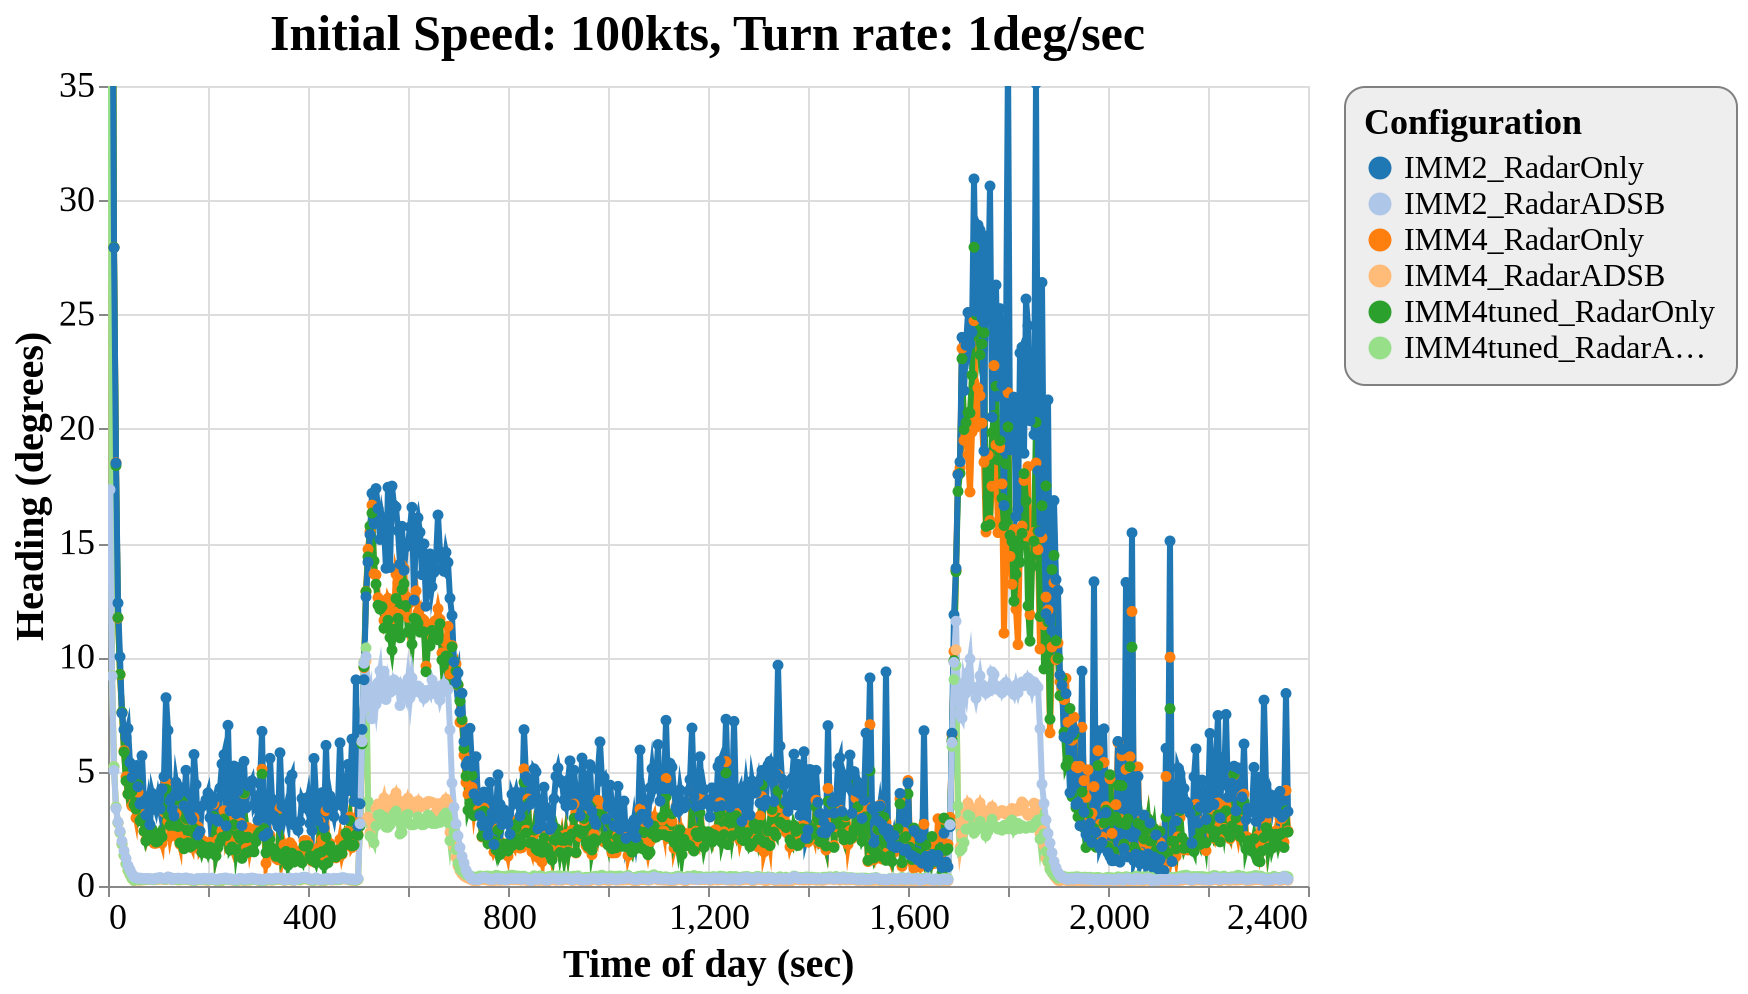 {
  "config": {
    "view": {
      "continuousWidth": 600,
      "continuousHeight": 400
    },
    "axisX": {
      "labelFontSize": 18,
      "titleFontSize": 20
    },
    "axisY": {
      "labelFontSize": 18,
      "titleFontSize": 20
    },
    "font": "Times New Roman",
    "legend": {
      "cornerRadius": 10,
      "fillColor": "#EEEEEE",
      "labelFontSize": 16,
      "padding": 10,
      "strokeColor": "gray",
      "titleFontSize": 18
    },
    "title": {
      "fontSize": 25
    }
  },
  "data": {
    "name": "data-53229d66a516d9bd6398ead84cfcfb5c"
  },
  "mark": {
    "type": "line",
    "point": true,
    "strokeWidth": 3
  },
  "encoding": {
    "color": {
      "type": "ordinal",
      "field": "config",
      "scale": {
        "scheme": "category20"
      },
      "sort": [
        "IMM2_RadarOnly",
        "IMM2_RadarADSB",
        "IMM4_RadarOnly",
        "IMM4_RadarADSB",
        "IMM4tuned_RadarOnly",
        "IMM4tuned_RadarADSB"
      ],
      "title": "Configuration"
    },
    "x": {
      "type": "quantitative",
      "field": "time",
      "title": "Time of day (sec)"
    },
    "y": {
      "type": "quantitative",
      "field": "rmse_hdg",
      "scale": {
        "domain": [
          0,
          35
        ],
        "zero": false
      },
      "title": "Heading (degrees)"
    }
  },
  "selection": {
    "selector041": {
      "type": "interval",
      "bind": "scales",
      "encodings": [
        "x",
        "y"
      ]
    }
  },
  "title": "Initial Speed: 100kts, Turn rate: 1deg/sec",
  "$schema": "https://vega.github.io/schema/vega-lite/v4.8.1.json",
  "datasets": {
    "data-53229d66a516d9bd6398ead84cfcfb5c": [
      {
        "scenario": "turns_new_01",
        "config": "IMM4_RadarOnly",
        "time": 4,
        "rmse_hdg": 90.0,
        "rmse_tr": 0.0,
        "p_uni": 0.0,
        "p_turn": 0.0
      },
      {
        "scenario": "turns_new_01",
        "config": "IMM4_RadarOnly",
        "time": 8,
        "rmse_hdg": 55.15899313723052,
        "rmse_tr": 0.0,
        "p_uni": 0.7982826086956522,
        "p_turn": 0.0093043478260869
      },
      {
        "scenario": "turns_new_01",
        "config": "IMM4_RadarOnly",
        "time": 12,
        "rmse_hdg": 27.941466746297092,
        "rmse_tr": 2.862991671569341e-05,
        "p_uni": 0.9434606557377048,
        "p_turn": 0.0192311475409836
      },
      {
        "scenario": "turns_new_01",
        "config": "IMM4_RadarOnly",
        "time": 16,
        "rmse_hdg": 18.51965222301808,
        "rmse_tr": 0.000543068206511,
        "p_uni": 0.9320861538461538,
        "p_turn": 0.0233061538461538
      },
      {
        "scenario": "turns_new_01",
        "config": "IMM4_RadarOnly",
        "time": 20,
        "rmse_hdg": 11.722263132227344,
        "rmse_tr": 0.0018575759029698,
        "p_uni": 0.9028117647058824,
        "p_turn": 0.0337235294117647
      },
      {
        "scenario": "turns_new_01",
        "config": "IMM4_RadarOnly",
        "time": 24,
        "rmse_hdg": 9.247717997316675,
        "rmse_tr": 0.0048174572895711,
        "p_uni": 0.8703368421052632,
        "p_turn": 0.0449671052631578
      },
      {
        "scenario": "turns_new_01",
        "config": "IMM4_RadarOnly",
        "time": 28,
        "rmse_hdg": 7.582778701493331,
        "rmse_tr": 0.012662549081987,
        "p_uni": 0.8660134328358209,
        "p_turn": 0.0545985074626865
      },
      {
        "scenario": "turns_new_01",
        "config": "IMM4_RadarOnly",
        "time": 32,
        "rmse_hdg": 5.918320633224179,
        "rmse_tr": 0.0266081560914738,
        "p_uni": 0.8509058823529412,
        "p_turn": 0.0624073529411764
      },
      {
        "scenario": "turns_new_01",
        "config": "IMM4_RadarOnly",
        "time": 36,
        "rmse_hdg": 4.77422231551367,
        "rmse_tr": 0.0518789542824052,
        "p_uni": 0.8211948717948718,
        "p_turn": 0.0809884615384615
      },
      {
        "scenario": "turns_new_01",
        "config": "IMM4_RadarOnly",
        "time": 40,
        "rmse_hdg": 4.032944510971039,
        "rmse_tr": 0.0809207389981085,
        "p_uni": 0.8078657142857143,
        "p_turn": 0.0787542857142857
      },
      {
        "scenario": "turns_new_01",
        "config": "IMM4_RadarOnly",
        "time": 44,
        "rmse_hdg": 4.288275026476579,
        "rmse_tr": 0.0652468949245655,
        "p_uni": 0.8326621621621622,
        "p_turn": 0.0715675675675675
      },
      {
        "scenario": "turns_new_01",
        "config": "IMM4_RadarOnly",
        "time": 48,
        "rmse_hdg": 3.494510786047571,
        "rmse_tr": 0.0657672914123602,
        "p_uni": 0.8245929577464789,
        "p_turn": 0.071894366197183
      },
      {
        "scenario": "turns_new_01",
        "config": "IMM4_RadarOnly",
        "time": 52,
        "rmse_hdg": 3.445586338693504,
        "rmse_tr": 0.04619203771026,
        "p_uni": 0.8615797101449275,
        "p_turn": 0.0555695652173913
      },
      {
        "scenario": "turns_new_01",
        "config": "IMM4_RadarOnly",
        "time": 56,
        "rmse_hdg": 2.9782744736809783,
        "rmse_tr": 0.0444742622198502,
        "p_uni": 0.8588985507246377,
        "p_turn": 0.0609724637681159
      },
      {
        "scenario": "turns_new_01",
        "config": "IMM4_RadarOnly",
        "time": 60,
        "rmse_hdg": 4.109314675863015,
        "rmse_tr": 0.0949040748390322,
        "p_uni": 0.8469947368421052,
        "p_turn": 0.0732934210526315
      },
      {
        "scenario": "turns_new_01",
        "config": "IMM4_RadarOnly",
        "time": 64,
        "rmse_hdg": 3.002465425302511,
        "rmse_tr": 0.062748641856175,
        "p_uni": 0.8775438356164383,
        "p_turn": 0.051
      },
      {
        "scenario": "turns_new_01",
        "config": "IMM4_RadarOnly",
        "time": 68,
        "rmse_hdg": 3.129023057460211,
        "rmse_tr": 0.0461333393545275,
        "p_uni": 0.8767691176470588,
        "p_turn": 0.0481441176470588
      },
      {
        "scenario": "turns_new_01",
        "config": "IMM4_RadarOnly",
        "time": 72,
        "rmse_hdg": 2.382808926116061,
        "rmse_tr": 0.0537846984167782,
        "p_uni": 0.8881662162162162,
        "p_turn": 0.0460608108108108
      },
      {
        "scenario": "turns_new_01",
        "config": "IMM4_RadarOnly",
        "time": 76,
        "rmse_hdg": 2.011442634177828,
        "rmse_tr": 0.0344501920937186,
        "p_uni": 0.887825,
        "p_turn": 0.0460176470588235
      },
      {
        "scenario": "turns_new_01",
        "config": "IMM4_RadarOnly",
        "time": 80,
        "rmse_hdg": 2.3345801990684234,
        "rmse_tr": 0.0371910647080403,
        "p_uni": 0.8821558823529412,
        "p_turn": 0.0528088235294117
      },
      {
        "scenario": "turns_new_01",
        "config": "IMM4_RadarOnly",
        "time": 84,
        "rmse_hdg": 2.122599526524021,
        "rmse_tr": 0.0255946600876042,
        "p_uni": 0.8804725,
        "p_turn": 0.04535
      },
      {
        "scenario": "turns_new_01",
        "config": "IMM4_RadarOnly",
        "time": 88,
        "rmse_hdg": 2.395570913164542,
        "rmse_tr": 0.0232917673990495,
        "p_uni": 0.8953414285714286,
        "p_turn": 0.0453171428571428
      },
      {
        "scenario": "turns_new_01",
        "config": "IMM4_RadarOnly",
        "time": 92,
        "rmse_hdg": 1.8699752572391335,
        "rmse_tr": 0.0181840630568014,
        "p_uni": 0.8985791044776119,
        "p_turn": 0.0386328358208955
      },
      {
        "scenario": "turns_new_01",
        "config": "IMM4_RadarOnly",
        "time": 96,
        "rmse_hdg": 1.871453453380291,
        "rmse_tr": 0.0202446793566487,
        "p_uni": 0.8893661971830986,
        "p_turn": 0.0446746478873239
      },
      {
        "scenario": "turns_new_01",
        "config": "IMM4_RadarOnly",
        "time": 100,
        "rmse_hdg": 1.9344202465185396,
        "rmse_tr": 0.0179663221721744,
        "p_uni": 0.9027887323943662,
        "p_turn": 0.0383464788732394
      },
      {
        "scenario": "turns_new_01",
        "config": "IMM4_RadarOnly",
        "time": 104,
        "rmse_hdg": 2.17264114966494,
        "rmse_tr": 0.0195856572780821,
        "p_uni": 0.884468115942029,
        "p_turn": 0.0481260869565217
      },
      {
        "scenario": "turns_new_01",
        "config": "IMM4_RadarOnly",
        "time": 108,
        "rmse_hdg": 1.8676466197072443,
        "rmse_tr": 0.0187764013259529,
        "p_uni": 0.891035064935065,
        "p_turn": 0.0434090909090909
      },
      {
        "scenario": "turns_new_01",
        "config": "IMM4_RadarOnly",
        "time": 112,
        "rmse_hdg": 3.242250880057058,
        "rmse_tr": 0.0523543356517725,
        "p_uni": 0.8834015384615385,
        "p_turn": 0.0531215384615384
      },
      {
        "scenario": "turns_new_01",
        "config": "IMM4_RadarOnly",
        "time": 116,
        "rmse_hdg": 4.515916296832792,
        "rmse_tr": 0.0824033337935417,
        "p_uni": 0.8728304347826087,
        "p_turn": 0.0611347826086956
      },
      {
        "scenario": "turns_new_01",
        "config": "IMM4_RadarOnly",
        "time": 120,
        "rmse_hdg": 2.82909074269097,
        "rmse_tr": 0.0696169646864318,
        "p_uni": 0.8729215189873418,
        "p_turn": 0.0564151898734177
      },
      {
        "scenario": "turns_new_01",
        "config": "IMM4_RadarOnly",
        "time": 124,
        "rmse_hdg": 2.1576686083663112,
        "rmse_tr": 0.0606067640857122,
        "p_uni": 0.8937117647058823,
        "p_turn": 0.0458926470588235
      },
      {
        "scenario": "turns_new_01",
        "config": "IMM4_RadarOnly",
        "time": 128,
        "rmse_hdg": 2.6139922942284493,
        "rmse_tr": 0.0425450903664067,
        "p_uni": 0.8953028571428572,
        "p_turn": 0.0443785714285714
      },
      {
        "scenario": "turns_new_01",
        "config": "IMM4_RadarOnly",
        "time": 132,
        "rmse_hdg": 2.3615890285411703,
        "rmse_tr": 0.0243797945758704,
        "p_uni": 0.8975123287671233,
        "p_turn": 0.0428808219178082
      },
      {
        "scenario": "turns_new_01",
        "config": "IMM4_RadarOnly",
        "time": 136,
        "rmse_hdg": 3.170416376440168,
        "rmse_tr": 0.0500341597596796,
        "p_uni": 0.8813614285714286,
        "p_turn": 0.0486585714285714
      },
      {
        "scenario": "turns_new_01",
        "config": "IMM4_RadarOnly",
        "time": 140,
        "rmse_hdg": 2.2071901221449224,
        "rmse_tr": 0.0301230735288338,
        "p_uni": 0.8976411764705883,
        "p_turn": 0.0430676470588235
      },
      {
        "scenario": "turns_new_01",
        "config": "IMM4_RadarOnly",
        "time": 144,
        "rmse_hdg": 1.825534613031652,
        "rmse_tr": 0.0243023354123324,
        "p_uni": 0.8895428571428571,
        "p_turn": 0.0474753246753246
      },
      {
        "scenario": "turns_new_01",
        "config": "IMM4_RadarOnly",
        "time": 148,
        "rmse_hdg": 3.654985180088514,
        "rmse_tr": 0.0346053544347627,
        "p_uni": 0.8667652777777778,
        "p_turn": 0.0535805555555555
      },
      {
        "scenario": "turns_new_01",
        "config": "IMM4_RadarOnly",
        "time": 152,
        "rmse_hdg": 1.9881602449048943,
        "rmse_tr": 0.0188264191489251,
        "p_uni": 0.8963101449275362,
        "p_turn": 0.0392695652173913
      },
      {
        "scenario": "turns_new_01",
        "config": "IMM4_RadarOnly",
        "time": 156,
        "rmse_hdg": 2.927201181462722,
        "rmse_tr": 0.0348071307543634,
        "p_uni": 0.8733783783783783,
        "p_turn": 0.0535405405405405
      },
      {
        "scenario": "turns_new_01",
        "config": "IMM4_RadarOnly",
        "time": 160,
        "rmse_hdg": 1.9482939449104304,
        "rmse_tr": 0.0279649101050423,
        "p_uni": 0.895274647887324,
        "p_turn": 0.042656338028169
      },
      {
        "scenario": "turns_new_01",
        "config": "IMM4_RadarOnly",
        "time": 164,
        "rmse_hdg": 1.8877603477228728,
        "rmse_tr": 0.0242823547792051,
        "p_uni": 0.8932884057971014,
        "p_turn": 0.0438463768115942
      },
      {
        "scenario": "turns_new_01",
        "config": "IMM4_RadarOnly",
        "time": 168,
        "rmse_hdg": 1.6835800462561614,
        "rmse_tr": 0.0195402246595794,
        "p_uni": 0.8909151898734178,
        "p_turn": 0.0410683544303797
      },
      {
        "scenario": "turns_new_01",
        "config": "IMM4_RadarOnly",
        "time": 172,
        "rmse_hdg": 2.9883110743232666,
        "rmse_tr": 0.0288325857321191,
        "p_uni": 0.8899292307692307,
        "p_turn": 0.0479753846153846
      },
      {
        "scenario": "turns_new_01",
        "config": "IMM4_RadarOnly",
        "time": 176,
        "rmse_hdg": 2.6331518627671997,
        "rmse_tr": 0.0262637086940553,
        "p_uni": 0.8909239436619718,
        "p_turn": 0.047556338028169
      },
      {
        "scenario": "turns_new_01",
        "config": "IMM4_RadarOnly",
        "time": 180,
        "rmse_hdg": 2.5822430494952777,
        "rmse_tr": 0.028154432747497,
        "p_uni": 0.8956402777777777,
        "p_turn": 0.0406805555555555
      },
      {
        "scenario": "turns_new_01",
        "config": "IMM4_RadarOnly",
        "time": 184,
        "rmse_hdg": 1.5644022538224325,
        "rmse_tr": 0.0198145111708862,
        "p_uni": 0.9017132352941176,
        "p_turn": 0.0371529411764705
      },
      {
        "scenario": "turns_new_01",
        "config": "IMM4_RadarOnly",
        "time": 188,
        "rmse_hdg": 1.7223395207268322,
        "rmse_tr": 0.0190244111387996,
        "p_uni": 0.8925616438356164,
        "p_turn": 0.0416506849315068
      },
      {
        "scenario": "turns_new_01",
        "config": "IMM4_RadarOnly",
        "time": 192,
        "rmse_hdg": 1.955253662090135,
        "rmse_tr": 0.0185468133574014,
        "p_uni": 0.8916779220779221,
        "p_turn": 0.044390909090909
      },
      {
        "scenario": "turns_new_01",
        "config": "IMM4_RadarOnly",
        "time": 196,
        "rmse_hdg": 1.719338755910468,
        "rmse_tr": 0.0175477012221492,
        "p_uni": 0.890660606060606,
        "p_turn": 0.0437424242424242
      },
      {
        "scenario": "turns_new_01",
        "config": "IMM4_RadarOnly",
        "time": 200,
        "rmse_hdg": 1.6110035235657232,
        "rmse_tr": 0.0156745578791199,
        "p_uni": 0.8919941176470588,
        "p_turn": 0.0399
      },
      {
        "scenario": "turns_new_01",
        "config": "IMM4_RadarOnly",
        "time": 204,
        "rmse_hdg": 1.90890292828378,
        "rmse_tr": 0.0176534533614365,
        "p_uni": 0.8972948051948052,
        "p_turn": 0.0408311688311688
      },
      {
        "scenario": "turns_new_01",
        "config": "IMM4_RadarOnly",
        "time": 208,
        "rmse_hdg": 1.7479173107939443,
        "rmse_tr": 0.0174206045442334,
        "p_uni": 0.8765283582089552,
        "p_turn": 0.0422014925373134
      },
      {
        "scenario": "turns_new_01",
        "config": "IMM4_RadarOnly",
        "time": 212,
        "rmse_hdg": 3.591738618186165,
        "rmse_tr": 0.0331189615845418,
        "p_uni": 0.8752013698630137,
        "p_turn": 0.0538095890410958
      },
      {
        "scenario": "turns_new_01",
        "config": "IMM4_RadarOnly",
        "time": 216,
        "rmse_hdg": 1.529426129538228,
        "rmse_tr": 0.0190573495383951,
        "p_uni": 0.9062728571428572,
        "p_turn": 0.0370371428571428
      },
      {
        "scenario": "turns_new_01",
        "config": "IMM4_RadarOnly",
        "time": 220,
        "rmse_hdg": 2.0248703662210072,
        "rmse_tr": 0.0224457833101408,
        "p_uni": 0.8978217391304348,
        "p_turn": 0.042227536231884
      },
      {
        "scenario": "turns_new_01",
        "config": "IMM4_RadarOnly",
        "time": 224,
        "rmse_hdg": 2.063904067538024,
        "rmse_tr": 0.0180612011311919,
        "p_uni": 0.8994315068493152,
        "p_turn": 0.0389945205479452
      },
      {
        "scenario": "turns_new_01",
        "config": "IMM4_RadarOnly",
        "time": 228,
        "rmse_hdg": 2.401967121471811,
        "rmse_tr": 0.038977429366237,
        "p_uni": 0.8841302631578948,
        "p_turn": 0.0451802631578947
      },
      {
        "scenario": "turns_new_01",
        "config": "IMM4_RadarOnly",
        "time": 232,
        "rmse_hdg": 3.289645994515333,
        "rmse_tr": 0.0439045117709575,
        "p_uni": 0.895236923076923,
        "p_turn": 0.0471753846153846
      },
      {
        "scenario": "turns_new_01",
        "config": "IMM4_RadarOnly",
        "time": 236,
        "rmse_hdg": 2.1885413049513733,
        "rmse_tr": 0.0338662672577155,
        "p_uni": 0.8991565217391304,
        "p_turn": 0.0376231884057971
      },
      {
        "scenario": "turns_new_01",
        "config": "IMM4_RadarOnly",
        "time": 240,
        "rmse_hdg": 2.588070323619511,
        "rmse_tr": 0.0286831913612601,
        "p_uni": 0.9016626666666668,
        "p_turn": 0.0388
      },
      {
        "scenario": "turns_new_01",
        "config": "IMM4_RadarOnly",
        "time": 244,
        "rmse_hdg": 1.9145479962254144,
        "rmse_tr": 0.0159429486588992,
        "p_uni": 0.8945970149253731,
        "p_turn": 0.0400074626865671
      },
      {
        "scenario": "turns_new_01",
        "config": "IMM4_RadarOnly",
        "time": 248,
        "rmse_hdg": 1.6579358820198358,
        "rmse_tr": 0.0210136761023228,
        "p_uni": 0.8797541666666667,
        "p_turn": 0.0433680555555555
      },
      {
        "scenario": "turns_new_01",
        "config": "IMM4_RadarOnly",
        "time": 252,
        "rmse_hdg": 3.04237276665468,
        "rmse_tr": 0.0218326296617864,
        "p_uni": 0.8873320512820513,
        "p_turn": 0.0473615384615384
      },
      {
        "scenario": "turns_new_01",
        "config": "IMM4_RadarOnly",
        "time": 256,
        "rmse_hdg": 2.0441931801020568,
        "rmse_tr": 0.018648328383937,
        "p_uni": 0.8907969696969698,
        "p_turn": 0.0385893939393939
      },
      {
        "scenario": "turns_new_01",
        "config": "IMM4_RadarOnly",
        "time": 260,
        "rmse_hdg": 2.572554594728195,
        "rmse_tr": 0.0249522057427509,
        "p_uni": 0.8813971428571429,
        "p_turn": 0.04676
      },
      {
        "scenario": "turns_new_01",
        "config": "IMM4_RadarOnly",
        "time": 264,
        "rmse_hdg": 2.757615194047488,
        "rmse_tr": 0.0325604492773496,
        "p_uni": 0.890387012987013,
        "p_turn": 0.046925974025974
      },
      {
        "scenario": "turns_new_01",
        "config": "IMM4_RadarOnly",
        "time": 268,
        "rmse_hdg": 1.4675988105257916,
        "rmse_tr": 0.0218400050571313,
        "p_uni": 0.896889552238806,
        "p_turn": 0.0413910447761194
      },
      {
        "scenario": "turns_new_01",
        "config": "IMM4_RadarOnly",
        "time": 272,
        "rmse_hdg": 4.037048757033617,
        "rmse_tr": 0.0858359202199172,
        "p_uni": 0.8660319999999999,
        "p_turn": 0.0614199999999999
      },
      {
        "scenario": "turns_new_01",
        "config": "IMM4_RadarOnly",
        "time": 276,
        "rmse_hdg": 1.636878208746842,
        "rmse_tr": 0.023926554285981,
        "p_uni": 0.9029567567567568,
        "p_turn": 0.0390364864864864
      },
      {
        "scenario": "turns_new_01",
        "config": "IMM4_RadarOnly",
        "time": 280,
        "rmse_hdg": 2.558627915816249,
        "rmse_tr": 0.0639298948010659,
        "p_uni": 0.8880057971014492,
        "p_turn": 0.0446434782608695
      },
      {
        "scenario": "turns_new_01",
        "config": "IMM4_RadarOnly",
        "time": 284,
        "rmse_hdg": 1.66108265544954,
        "rmse_tr": 0.048614532746059,
        "p_uni": 0.8917058823529412,
        "p_turn": 0.0463205882352941
      },
      {
        "scenario": "turns_new_01",
        "config": "IMM4_RadarOnly",
        "time": 288,
        "rmse_hdg": 2.118809610764183,
        "rmse_tr": 0.0295482444486977,
        "p_uni": 0.8900763888888888,
        "p_turn": 0.0441763888888888
      },
      {
        "scenario": "turns_new_01",
        "config": "IMM4_RadarOnly",
        "time": 292,
        "rmse_hdg": 2.039033676360773,
        "rmse_tr": 0.0214075012813525,
        "p_uni": 0.8950736111111112,
        "p_turn": 0.0404708333333333
      },
      {
        "scenario": "turns_new_01",
        "config": "IMM4_RadarOnly",
        "time": 296,
        "rmse_hdg": 2.519944884758835,
        "rmse_tr": 0.0255973604324959,
        "p_uni": 0.8919527777777778,
        "p_turn": 0.0435347222222222
      },
      {
        "scenario": "turns_new_01",
        "config": "IMM4_RadarOnly",
        "time": 300,
        "rmse_hdg": 2.4629894237305305,
        "rmse_tr": 0.0229268985267597,
        "p_uni": 0.9027422535211268,
        "p_turn": 0.0400084507042253
      },
      {
        "scenario": "turns_new_01",
        "config": "IMM4_RadarOnly",
        "time": 304,
        "rmse_hdg": 2.5559707680574486,
        "rmse_tr": 0.0224335170351678,
        "p_uni": 0.8969462686567163,
        "p_turn": 0.0441611940298507
      },
      {
        "scenario": "turns_new_01",
        "config": "IMM4_RadarOnly",
        "time": 308,
        "rmse_hdg": 5.107905376309679,
        "rmse_tr": 0.1112314691682768,
        "p_uni": 0.8856133333333335,
        "p_turn": 0.0489093333333333
      },
      {
        "scenario": "turns_new_01",
        "config": "IMM4_RadarOnly",
        "time": 312,
        "rmse_hdg": 2.4774056322424607,
        "rmse_tr": 0.0731761081228019,
        "p_uni": 0.8900333333333333,
        "p_turn": 0.0439919999999999
      },
      {
        "scenario": "turns_new_01",
        "config": "IMM4_RadarOnly",
        "time": 316,
        "rmse_hdg": 0.9929619979695924,
        "rmse_tr": 0.0560502400687517,
        "p_uni": 0.8945838235294117,
        "p_turn": 0.0407794117647058
      },
      {
        "scenario": "turns_new_01",
        "config": "IMM4_RadarOnly",
        "time": 320,
        "rmse_hdg": 1.4652060564571758,
        "rmse_tr": 0.0513838142184517,
        "p_uni": 0.8941393939393939,
        "p_turn": 0.0412121212121212
      },
      {
        "scenario": "turns_new_01",
        "config": "IMM4_RadarOnly",
        "time": 324,
        "rmse_hdg": 2.209535280063696,
        "rmse_tr": 0.0546872787907613,
        "p_uni": 0.8813923076923077,
        "p_turn": 0.0431820512820512
      },
      {
        "scenario": "turns_new_01",
        "config": "IMM4_RadarOnly",
        "time": 328,
        "rmse_hdg": 1.6604207603644558,
        "rmse_tr": 0.0365207405833127,
        "p_uni": 0.8783086956521738,
        "p_turn": 0.0451449275362318
      },
      {
        "scenario": "turns_new_01",
        "config": "IMM4_RadarOnly",
        "time": 332,
        "rmse_hdg": 1.3360405487207676,
        "rmse_tr": 0.0172941055552613,
        "p_uni": 0.8934942028985507,
        "p_turn": 0.043291304347826
      },
      {
        "scenario": "turns_new_01",
        "config": "IMM4_RadarOnly",
        "time": 336,
        "rmse_hdg": 1.2140907091317357,
        "rmse_tr": 0.0313516407066679,
        "p_uni": 0.8984025000000001,
        "p_turn": 0.04039375
      },
      {
        "scenario": "turns_new_01",
        "config": "IMM4_RadarOnly",
        "time": 340,
        "rmse_hdg": 1.145668862654975,
        "rmse_tr": 0.0202021215293274,
        "p_uni": 0.9107603174603174,
        "p_turn": 0.0346920634920634
      },
      {
        "scenario": "turns_new_01",
        "config": "IMM4_RadarOnly",
        "time": 344,
        "rmse_hdg": 3.39806121192659,
        "rmse_tr": 0.0608167035325939,
        "p_uni": 0.8750628571428571,
        "p_turn": 0.0525942857142857
      },
      {
        "scenario": "turns_new_01",
        "config": "IMM4_RadarOnly",
        "time": 348,
        "rmse_hdg": 1.2822810678014809,
        "rmse_tr": 0.0475120137162004,
        "p_uni": 0.8921263157894735,
        "p_turn": 0.0460552631578947
      },
      {
        "scenario": "turns_new_01",
        "config": "IMM4_RadarOnly",
        "time": 352,
        "rmse_hdg": 1.803989941808139,
        "rmse_tr": 0.041457455055878,
        "p_uni": 0.8838652173913043,
        "p_turn": 0.044863768115942
      },
      {
        "scenario": "turns_new_01",
        "config": "IMM4_RadarOnly",
        "time": 356,
        "rmse_hdg": 1.4510837329389372,
        "rmse_tr": 0.0333155759367896,
        "p_uni": 0.9016466666666668,
        "p_turn": 0.0397666666666666
      },
      {
        "scenario": "turns_new_01",
        "config": "IMM4_RadarOnly",
        "time": 360,
        "rmse_hdg": 1.3792570463840317,
        "rmse_tr": 0.0173255552541575,
        "p_uni": 0.9022810810810812,
        "p_turn": 0.0386554054054054
      },
      {
        "scenario": "turns_new_01",
        "config": "IMM4_RadarOnly",
        "time": 364,
        "rmse_hdg": 1.8973509374151496,
        "rmse_tr": 0.020641347276554,
        "p_uni": 0.9033260869565218,
        "p_turn": 0.0374797101449275
      },
      {
        "scenario": "turns_new_01",
        "config": "IMM4_RadarOnly",
        "time": 368,
        "rmse_hdg": 1.7736005253521474,
        "rmse_tr": 0.019233059773091,
        "p_uni": 0.895460294117647,
        "p_turn": 0.0391411764705882
      },
      {
        "scenario": "turns_new_01",
        "config": "IMM4_RadarOnly",
        "time": 372,
        "rmse_hdg": 1.4631496016322991,
        "rmse_tr": 0.0134843953857382,
        "p_uni": 0.9014905405405406,
        "p_turn": 0.0360162162162162
      },
      {
        "scenario": "turns_new_01",
        "config": "IMM4_RadarOnly",
        "time": 376,
        "rmse_hdg": 1.4575261343908834,
        "rmse_tr": 0.0116206537937671,
        "p_uni": 0.9058013513513514,
        "p_turn": 0.0360918918918918
      },
      {
        "scenario": "turns_new_01",
        "config": "IMM4_RadarOnly",
        "time": 380,
        "rmse_hdg": 1.5084342587741366,
        "rmse_tr": 0.0127337051315322,
        "p_uni": 0.8955942028985507,
        "p_turn": 0.0399768115942028
      },
      {
        "scenario": "turns_new_01",
        "config": "IMM4_RadarOnly",
        "time": 384,
        "rmse_hdg": 1.4001492975949223,
        "rmse_tr": 0.0118156323007559,
        "p_uni": 0.9004541666666667,
        "p_turn": 0.0370152777777777
      },
      {
        "scenario": "turns_new_01",
        "config": "IMM4_RadarOnly",
        "time": 388,
        "rmse_hdg": 1.3769988069296624,
        "rmse_tr": 0.0176371644951384,
        "p_uni": 0.8870471428571428,
        "p_turn": 0.04556
      },
      {
        "scenario": "turns_new_01",
        "config": "IMM4_RadarOnly",
        "time": 392,
        "rmse_hdg": 1.984021095120299,
        "rmse_tr": 0.026378770987738,
        "p_uni": 0.8925617647058823,
        "p_turn": 0.0421691176470588
      },
      {
        "scenario": "turns_new_01",
        "config": "IMM4_RadarOnly",
        "time": 396,
        "rmse_hdg": 1.9902788749318516,
        "rmse_tr": 0.0170935587283631,
        "p_uni": 0.883235,
        "p_turn": 0.04601
      },
      {
        "scenario": "turns_new_01",
        "config": "IMM4_RadarOnly",
        "time": 400,
        "rmse_hdg": 1.874556025867898,
        "rmse_tr": 0.0218816300876812,
        "p_uni": 0.8820808823529411,
        "p_turn": 0.0414485294117647
      },
      {
        "scenario": "turns_new_01",
        "config": "IMM4_RadarOnly",
        "time": 404,
        "rmse_hdg": 1.20239499805317,
        "rmse_tr": 0.0182147717649099,
        "p_uni": 0.8883373134328358,
        "p_turn": 0.0374119402985074
      },
      {
        "scenario": "turns_new_01",
        "config": "IMM4_RadarOnly",
        "time": 408,
        "rmse_hdg": 1.0850281614368869,
        "rmse_tr": 0.0147935045806522,
        "p_uni": 0.9024625,
        "p_turn": 0.0389319444444444
      },
      {
        "scenario": "turns_new_01",
        "config": "IMM4_RadarOnly",
        "time": 412,
        "rmse_hdg": 1.393711227591818,
        "rmse_tr": 0.0146921747879611,
        "p_uni": 0.890312676056338,
        "p_turn": 0.0424985915492957
      },
      {
        "scenario": "turns_new_01",
        "config": "IMM4_RadarOnly",
        "time": 416,
        "rmse_hdg": 1.283614881566548,
        "rmse_tr": 0.0132077769944199,
        "p_uni": 0.8909522388059702,
        "p_turn": 0.0429343283582089
      },
      {
        "scenario": "turns_new_01",
        "config": "IMM4_RadarOnly",
        "time": 420,
        "rmse_hdg": 1.6540292683362103,
        "rmse_tr": 0.0150993037706701,
        "p_uni": 0.899575641025641,
        "p_turn": 0.038
      },
      {
        "scenario": "turns_new_01",
        "config": "IMM4_RadarOnly",
        "time": 424,
        "rmse_hdg": 2.802389365139354,
        "rmse_tr": 0.0277904659910552,
        "p_uni": 0.8833953846153846,
        "p_turn": 0.0464615384615384
      },
      {
        "scenario": "turns_new_01",
        "config": "IMM4_RadarOnly",
        "time": 428,
        "rmse_hdg": 2.023696574609682,
        "rmse_tr": 0.0166741446991824,
        "p_uni": 0.8928304347826087,
        "p_turn": 0.0395695652173913
      },
      {
        "scenario": "turns_new_01",
        "config": "IMM4_RadarOnly",
        "time": 432,
        "rmse_hdg": 1.1169360562924604,
        "rmse_tr": 0.0156799357337772,
        "p_uni": 0.9063576923076924,
        "p_turn": 0.0364499999999999
      },
      {
        "scenario": "turns_new_01",
        "config": "IMM4_RadarOnly",
        "time": 436,
        "rmse_hdg": 3.290412349970109,
        "rmse_tr": 0.0321160303117473,
        "p_uni": 0.8870179104477612,
        "p_turn": 0.0467671641791044
      },
      {
        "scenario": "turns_new_01",
        "config": "IMM4_RadarOnly",
        "time": 440,
        "rmse_hdg": 1.1438910204502288,
        "rmse_tr": 0.0199955261662869,
        "p_uni": 0.8974293333333333,
        "p_turn": 0.0398733333333333
      },
      {
        "scenario": "turns_new_01",
        "config": "IMM4_RadarOnly",
        "time": 444,
        "rmse_hdg": 1.8581999738610329,
        "rmse_tr": 0.0228802847135132,
        "p_uni": 0.8924514285714286,
        "p_turn": 0.0459971428571428
      },
      {
        "scenario": "turns_new_01",
        "config": "IMM4_RadarOnly",
        "time": 448,
        "rmse_hdg": 1.5507758426947835,
        "rmse_tr": 0.0253958629926777,
        "p_uni": 0.89281,
        "p_turn": 0.0443928571428571
      },
      {
        "scenario": "turns_new_01",
        "config": "IMM4_RadarOnly",
        "time": 452,
        "rmse_hdg": 1.2952611592216596,
        "rmse_tr": 0.0199579189649563,
        "p_uni": 0.8916470588235293,
        "p_turn": 0.0405176470588235
      },
      {
        "scenario": "turns_new_01",
        "config": "IMM4_RadarOnly",
        "time": 456,
        "rmse_hdg": 1.2320623489007956,
        "rmse_tr": 0.0159102664637449,
        "p_uni": 0.8997526315789475,
        "p_turn": 0.0375736842105263
      },
      {
        "scenario": "turns_new_01",
        "config": "IMM4_RadarOnly",
        "time": 460,
        "rmse_hdg": 1.530538666976796,
        "rmse_tr": 0.0147293216634937,
        "p_uni": 0.9115291666666666,
        "p_turn": 0.0338361111111111
      },
      {
        "scenario": "turns_new_01",
        "config": "IMM4_RadarOnly",
        "time": 464,
        "rmse_hdg": 2.038810750256707,
        "rmse_tr": 0.0168429273850643,
        "p_uni": 0.8923753623188406,
        "p_turn": 0.0463724637681159
      },
      {
        "scenario": "turns_new_01",
        "config": "IMM4_RadarOnly",
        "time": 468,
        "rmse_hdg": 1.3811236843885284,
        "rmse_tr": 0.0165595178546643,
        "p_uni": 0.9065197368421052,
        "p_turn": 0.0383368421052631
      },
      {
        "scenario": "turns_new_01",
        "config": "IMM4_RadarOnly",
        "time": 472,
        "rmse_hdg": 1.7296333219996165,
        "rmse_tr": 0.0156272884038512,
        "p_uni": 0.8893571428571428,
        "p_turn": 0.0416642857142857
      },
      {
        "scenario": "turns_new_01",
        "config": "IMM4_RadarOnly",
        "time": 476,
        "rmse_hdg": 2.3027778256457383,
        "rmse_tr": 0.0188854327837243,
        "p_uni": 0.8812742857142857,
        "p_turn": 0.0419371428571428
      },
      {
        "scenario": "turns_new_01",
        "config": "IMM4_RadarOnly",
        "time": 480,
        "rmse_hdg": 2.3972703226795264,
        "rmse_tr": 0.0274868104733888,
        "p_uni": 0.87950875,
        "p_turn": 0.04994875
      },
      {
        "scenario": "turns_new_01",
        "config": "IMM4_RadarOnly",
        "time": 484,
        "rmse_hdg": 3.01959496147137,
        "rmse_tr": 0.0506098907801243,
        "p_uni": 0.8843940298507462,
        "p_turn": 0.0474522388059701
      },
      {
        "scenario": "turns_new_01",
        "config": "IMM4_RadarOnly",
        "time": 488,
        "rmse_hdg": 1.6847749602444435,
        "rmse_tr": 0.0390154075845108,
        "p_uni": 0.8720608695652173,
        "p_turn": 0.0455289855072463
      },
      {
        "scenario": "turns_new_01",
        "config": "IMM4_RadarOnly",
        "time": 492,
        "rmse_hdg": 1.8341908745775517,
        "rmse_tr": 0.028878140284675,
        "p_uni": 0.881917808219178,
        "p_turn": 0.0452123287671232
      },
      {
        "scenario": "turns_new_01",
        "config": "IMM4_RadarOnly",
        "time": 496,
        "rmse_hdg": 2.7663491968274507,
        "rmse_tr": 0.0257304441775838,
        "p_uni": 0.8595075757575757,
        "p_turn": 0.0478681818181818
      },
      {
        "scenario": "turns_new_01",
        "config": "IMM4_RadarOnly",
        "time": 500,
        "rmse_hdg": 2.262611502403984,
        "rmse_tr": 0.0254442156119639,
        "p_uni": 0.8872351351351352,
        "p_turn": 0.044181081081081
      },
      {
        "scenario": "turns_new_01",
        "config": "IMM4_RadarOnly",
        "time": 504,
        "rmse_hdg": 2.7549185399209173,
        "rmse_tr": 1.001936464053485,
        "p_uni": 0.904392,
        "p_turn": 0.03462
      },
      {
        "scenario": "turns_new_01",
        "config": "IMM4_RadarOnly",
        "time": 508,
        "rmse_hdg": 6.276709473813227,
        "rmse_tr": 0.9993295065625588,
        "p_uni": 0.8985940298507462,
        "p_turn": 0.0383701492537313
      },
      {
        "scenario": "turns_new_01",
        "config": "IMM4_RadarOnly",
        "time": 512,
        "rmse_hdg": 9.55662578975661,
        "rmse_tr": 0.9981924096909904,
        "p_uni": 0.8962941176470588,
        "p_turn": 0.0409397058823529
      },
      {
        "scenario": "turns_new_01",
        "config": "IMM4_RadarOnly",
        "time": 516,
        "rmse_hdg": 12.890511917194823,
        "rmse_tr": 0.9808625193023496,
        "p_uni": 0.8410177215189873,
        "p_turn": 0.0745962025316455
      },
      {
        "scenario": "turns_new_01",
        "config": "IMM4_RadarOnly",
        "time": 520,
        "rmse_hdg": 14.73197624428708,
        "rmse_tr": 0.9274980110209192,
        "p_uni": 0.7457537313432836,
        "p_turn": 0.143855223880597
      },
      {
        "scenario": "turns_new_01",
        "config": "IMM4_RadarOnly",
        "time": 524,
        "rmse_hdg": 15.509756640212965,
        "rmse_tr": 0.8764744246829382,
        "p_uni": 0.6487383561643836,
        "p_turn": 0.2080876712328767
      },
      {
        "scenario": "turns_new_01",
        "config": "IMM4_RadarOnly",
        "time": 528,
        "rmse_hdg": 16.664444647409386,
        "rmse_tr": 0.7870866595054375,
        "p_uni": 0.4770142857142856,
        "p_turn": 0.34687
      },
      {
        "scenario": "turns_new_01",
        "config": "IMM4_RadarOnly",
        "time": 532,
        "rmse_hdg": 13.65054188465234,
        "rmse_tr": 0.6478358392740304,
        "p_uni": 0.3365521126760563,
        "p_turn": 0.4405605633802817
      },
      {
        "scenario": "turns_new_01",
        "config": "IMM4_RadarOnly",
        "time": 536,
        "rmse_hdg": 13.611828623406923,
        "rmse_tr": 0.5732788512458089,
        "p_uni": 0.2765528571428571,
        "p_turn": 0.4887785714285714
      },
      {
        "scenario": "turns_new_01",
        "config": "IMM4_RadarOnly",
        "time": 540,
        "rmse_hdg": 12.61261004389425,
        "rmse_tr": 0.4959754889688549,
        "p_uni": 0.2596276315789473,
        "p_turn": 0.4969
      },
      {
        "scenario": "turns_new_01",
        "config": "IMM4_RadarOnly",
        "time": 544,
        "rmse_hdg": 12.462103542645025,
        "rmse_tr": 0.4449089773976404,
        "p_uni": 0.2681887323943662,
        "p_turn": 0.5111845070422535
      },
      {
        "scenario": "turns_new_01",
        "config": "IMM4_RadarOnly",
        "time": 548,
        "rmse_hdg": 12.150960194263488,
        "rmse_tr": 0.4067072497137184,
        "p_uni": 0.268630303030303,
        "p_turn": 0.5195530303030303
      },
      {
        "scenario": "turns_new_01",
        "config": "IMM4_RadarOnly",
        "time": 552,
        "rmse_hdg": 11.617122159282143,
        "rmse_tr": 0.3572499806636951,
        "p_uni": 0.2937394736842105,
        "p_turn": 0.5166921052631579
      },
      {
        "scenario": "turns_new_01",
        "config": "IMM4_RadarOnly",
        "time": 556,
        "rmse_hdg": 11.973029650245264,
        "rmse_tr": 0.357322871899643,
        "p_uni": 0.3257260869565218,
        "p_turn": 0.4902797101449276
      },
      {
        "scenario": "turns_new_01",
        "config": "IMM4_RadarOnly",
        "time": 560,
        "rmse_hdg": 12.58617061748308,
        "rmse_tr": 0.3638640283495478,
        "p_uni": 0.3342211267605633,
        "p_turn": 0.4882478873239436
      },
      {
        "scenario": "turns_new_01",
        "config": "IMM4_RadarOnly",
        "time": 564,
        "rmse_hdg": 12.380335621594972,
        "rmse_tr": 0.3434829882325007,
        "p_uni": 0.3489025641025641,
        "p_turn": 0.4881641025641025
      },
      {
        "scenario": "turns_new_01",
        "config": "IMM4_RadarOnly",
        "time": 568,
        "rmse_hdg": 11.69339049948018,
        "rmse_tr": 0.3527407312529253,
        "p_uni": 0.3913530303030303,
        "p_turn": 0.4234378787878787
      },
      {
        "scenario": "turns_new_01",
        "config": "IMM4_RadarOnly",
        "time": 572,
        "rmse_hdg": 11.993713345171416,
        "rmse_tr": 0.3286323958033179,
        "p_uni": 0.4113142857142857,
        "p_turn": 0.4120785714285714
      },
      {
        "scenario": "turns_new_01",
        "config": "IMM4_RadarOnly",
        "time": 576,
        "rmse_hdg": 13.644887857332437,
        "rmse_tr": 0.3662839326466129,
        "p_uni": 0.4009095890410959,
        "p_turn": 0.4389123287671232
      },
      {
        "scenario": "turns_new_01",
        "config": "IMM4_RadarOnly",
        "time": 580,
        "rmse_hdg": 13.264500344299178,
        "rmse_tr": 0.3886383365890023,
        "p_uni": 0.4141101449275362,
        "p_turn": 0.4246014492753623
      },
      {
        "scenario": "turns_new_01",
        "config": "IMM4_RadarOnly",
        "time": 584,
        "rmse_hdg": 11.885078500747015,
        "rmse_tr": 0.3923262023546911,
        "p_uni": 0.4608662162162162,
        "p_turn": 0.3695648648648648
      },
      {
        "scenario": "turns_new_01",
        "config": "IMM4_RadarOnly",
        "time": 588,
        "rmse_hdg": 14.017740730280677,
        "rmse_tr": 0.4031396212809842,
        "p_uni": 0.4822287671232876,
        "p_turn": 0.3594890410958904
      },
      {
        "scenario": "turns_new_01",
        "config": "IMM4_RadarOnly",
        "time": 592,
        "rmse_hdg": 13.89496873576048,
        "rmse_tr": 0.4096982865111218,
        "p_uni": 0.4395492537313433,
        "p_turn": 0.3936776119402985
      },
      {
        "scenario": "turns_new_01",
        "config": "IMM4_RadarOnly",
        "time": 596,
        "rmse_hdg": 12.676509117115938,
        "rmse_tr": 0.405459945798668,
        "p_uni": 0.4638985294117647,
        "p_turn": 0.3791191176470588
      },
      {
        "scenario": "turns_new_01",
        "config": "IMM4_RadarOnly",
        "time": 600,
        "rmse_hdg": 11.75897370583822,
        "rmse_tr": 0.4170889311483661,
        "p_uni": 0.4754459459459459,
        "p_turn": 0.3618743243243243
      },
      {
        "scenario": "turns_new_01",
        "config": "IMM4_RadarOnly",
        "time": 604,
        "rmse_hdg": 12.390888023025898,
        "rmse_tr": 0.40382613300088,
        "p_uni": 0.4453041666666666,
        "p_turn": 0.386425
      },
      {
        "scenario": "turns_new_01",
        "config": "IMM4_RadarOnly",
        "time": 608,
        "rmse_hdg": 12.555278987504996,
        "rmse_tr": 0.3825228784467816,
        "p_uni": 0.3943267605633803,
        "p_turn": 0.4330338028169014
      },
      {
        "scenario": "turns_new_01",
        "config": "IMM4_RadarOnly",
        "time": 612,
        "rmse_hdg": 12.602065003849566,
        "rmse_tr": 0.3574163744461384,
        "p_uni": 0.3920152777777778,
        "p_turn": 0.4388277777777778
      },
      {
        "scenario": "turns_new_01",
        "config": "IMM4_RadarOnly",
        "time": 616,
        "rmse_hdg": 12.906312134114392,
        "rmse_tr": 0.3749497921944572,
        "p_uni": 0.394563768115942,
        "p_turn": 0.4333304347826087
      },
      {
        "scenario": "turns_new_01",
        "config": "IMM4_RadarOnly",
        "time": 620,
        "rmse_hdg": 11.967221183116564,
        "rmse_tr": 0.371182957051686,
        "p_uni": 0.363512676056338,
        "p_turn": 0.4541929577464789
      },
      {
        "scenario": "turns_new_01",
        "config": "IMM4_RadarOnly",
        "time": 624,
        "rmse_hdg": 12.14200765702279,
        "rmse_tr": 0.3567615076396742,
        "p_uni": 0.3628119999999999,
        "p_turn": 0.468968
      },
      {
        "scenario": "turns_new_01",
        "config": "IMM4_RadarOnly",
        "time": 628,
        "rmse_hdg": 11.69862442558893,
        "rmse_tr": 0.3474098044867489,
        "p_uni": 0.3398549295774647,
        "p_turn": 0.4735295774647888
      },
      {
        "scenario": "turns_new_01",
        "config": "IMM4_RadarOnly",
        "time": 632,
        "rmse_hdg": 11.623258946536264,
        "rmse_tr": 0.3593493020479557,
        "p_uni": 0.3814338235294117,
        "p_turn": 0.4288426470588235
      },
      {
        "scenario": "turns_new_01",
        "config": "IMM4_RadarOnly",
        "time": 636,
        "rmse_hdg": 9.620864597903047,
        "rmse_tr": 0.3470742594589051,
        "p_uni": 0.3718710526315789,
        "p_turn": 0.4565710526315789
      },
      {
        "scenario": "turns_new_01",
        "config": "IMM4_RadarOnly",
        "time": 640,
        "rmse_hdg": 11.239851729165435,
        "rmse_tr": 0.3730080637897442,
        "p_uni": 0.3593072463768116,
        "p_turn": 0.4520362318840579
      },
      {
        "scenario": "turns_new_01",
        "config": "IMM4_RadarOnly",
        "time": 644,
        "rmse_hdg": 11.163059027556663,
        "rmse_tr": 0.3599487479390047,
        "p_uni": 0.3624685714285715,
        "p_turn": 0.4420114285714285
      },
      {
        "scenario": "turns_new_01",
        "config": "IMM4_RadarOnly",
        "time": 648,
        "rmse_hdg": 11.454190818996103,
        "rmse_tr": 0.3558039545179802,
        "p_uni": 0.3709215189873417,
        "p_turn": 0.4402493670886075
      },
      {
        "scenario": "turns_new_01",
        "config": "IMM4_RadarOnly",
        "time": 652,
        "rmse_hdg": 11.545966523057412,
        "rmse_tr": 0.355577698084399,
        "p_uni": 0.3901374999999999,
        "p_turn": 0.4259546875
      },
      {
        "scenario": "turns_new_01",
        "config": "IMM4_RadarOnly",
        "time": 656,
        "rmse_hdg": 11.623782943769086,
        "rmse_tr": 0.3703112403293825,
        "p_uni": 0.4106714285714286,
        "p_turn": 0.3996757142857143
      },
      {
        "scenario": "turns_new_01",
        "config": "IMM4_RadarOnly",
        "time": 660,
        "rmse_hdg": 12.131126633779733,
        "rmse_tr": 0.3388890689689867,
        "p_uni": 0.364588,
        "p_turn": 0.4437066666666666
      },
      {
        "scenario": "turns_new_01",
        "config": "IMM4_RadarOnly",
        "time": 664,
        "rmse_hdg": 11.66369480572087,
        "rmse_tr": 0.3169944219878775,
        "p_uni": 0.3299928571428571,
        "p_turn": 0.4845442857142857
      },
      {
        "scenario": "turns_new_01",
        "config": "IMM4_RadarOnly",
        "time": 668,
        "rmse_hdg": 10.197556024236023,
        "rmse_tr": 0.2596801848011865,
        "p_uni": 0.3016837837837838,
        "p_turn": 0.5040783783783784
      },
      {
        "scenario": "turns_new_01",
        "config": "IMM4_RadarOnly",
        "time": 672,
        "rmse_hdg": 10.03228398235255,
        "rmse_tr": 0.274987082006174,
        "p_uni": 0.3140621621621621,
        "p_turn": 0.49455
      },
      {
        "scenario": "turns_new_01",
        "config": "IMM4_RadarOnly",
        "time": 676,
        "rmse_hdg": 10.649680324696853,
        "rmse_tr": 0.333065038914412,
        "p_uni": 0.3570088235294117,
        "p_turn": 0.4471691176470588
      },
      {
        "scenario": "turns_new_01",
        "config": "IMM4_RadarOnly",
        "time": 680,
        "rmse_hdg": 11.359670821388203,
        "rmse_tr": 0.2948478547703655,
        "p_uni": 0.3395716417910447,
        "p_turn": 0.4615850746268657
      },
      {
        "scenario": "turns_new_01",
        "config": "IMM4_RadarOnly",
        "time": 684,
        "rmse_hdg": 9.260100256301593,
        "rmse_tr": 0.8634911049793034,
        "p_uni": 0.3752391891891892,
        "p_turn": 0.4469986486486486
      },
      {
        "scenario": "turns_new_01",
        "config": "IMM4_RadarOnly",
        "time": 688,
        "rmse_hdg": 10.515073373759952,
        "rmse_tr": 0.8112159373948057,
        "p_uni": 0.4037444444444444,
        "p_turn": 0.4135777777777777
      },
      {
        "scenario": "turns_new_01",
        "config": "IMM4_RadarOnly",
        "time": 692,
        "rmse_hdg": 9.537410040350458,
        "rmse_tr": 0.7536695815769962,
        "p_uni": 0.4400708333333333,
        "p_turn": 0.3771958333333333
      },
      {
        "scenario": "turns_new_01",
        "config": "IMM4_RadarOnly",
        "time": 696,
        "rmse_hdg": 9.716760313289376,
        "rmse_tr": 0.6358401269519356,
        "p_uni": 0.4902028169014085,
        "p_turn": 0.3318267605633803
      },
      {
        "scenario": "turns_new_01",
        "config": "IMM4_RadarOnly",
        "time": 700,
        "rmse_hdg": 8.783505849033176,
        "rmse_tr": 0.5595292105869004,
        "p_uni": 0.5232867647058823,
        "p_turn": 0.2908117647058823
      },
      {
        "scenario": "turns_new_01",
        "config": "IMM4_RadarOnly",
        "time": 704,
        "rmse_hdg": 7.161997911512339,
        "rmse_tr": 0.4649153406198401,
        "p_uni": 0.5859760563380282,
        "p_turn": 0.2575
      },
      {
        "scenario": "turns_new_01",
        "config": "IMM4_RadarOnly",
        "time": 708,
        "rmse_hdg": 7.193074928226239,
        "rmse_tr": 0.3699586667834734,
        "p_uni": 0.6393897435897435,
        "p_turn": 0.2096410256410256
      },
      {
        "scenario": "turns_new_01",
        "config": "IMM4_RadarOnly",
        "time": 712,
        "rmse_hdg": 5.7236338158525655,
        "rmse_tr": 0.275188667296994,
        "p_uni": 0.6993855072463767,
        "p_turn": 0.1584463768115942
      },
      {
        "scenario": "turns_new_01",
        "config": "IMM4_RadarOnly",
        "time": 716,
        "rmse_hdg": 4.531094889264884,
        "rmse_tr": 0.2025172927939661,
        "p_uni": 0.7580253731343284,
        "p_turn": 0.1218089552238806
      },
      {
        "scenario": "turns_new_01",
        "config": "IMM4_RadarOnly",
        "time": 720,
        "rmse_hdg": 4.014120692638041,
        "rmse_tr": 0.1628890599277798,
        "p_uni": 0.8032623376623377,
        "p_turn": 0.0879493506493506
      },
      {
        "scenario": "turns_new_01",
        "config": "IMM4_RadarOnly",
        "time": 724,
        "rmse_hdg": 4.162539403502901,
        "rmse_tr": 0.1252650127871762,
        "p_uni": 0.8179914285714286,
        "p_turn": 0.0768114285714285
      },
      {
        "scenario": "turns_new_01",
        "config": "IMM4_RadarOnly",
        "time": 728,
        "rmse_hdg": 4.315571233621776,
        "rmse_tr": 0.1151407129043239,
        "p_uni": 0.8401985507246377,
        "p_turn": 0.067491304347826
      },
      {
        "scenario": "turns_new_01",
        "config": "IMM4_RadarOnly",
        "time": 732,
        "rmse_hdg": 3.351260106854953,
        "rmse_tr": 0.0878805367198972,
        "p_uni": 0.8579215189873418,
        "p_turn": 0.0554037974683544
      },
      {
        "scenario": "turns_new_01",
        "config": "IMM4_RadarOnly",
        "time": 736,
        "rmse_hdg": 3.984995668277502,
        "rmse_tr": 0.0725327676360993,
        "p_uni": 0.868315873015873,
        "p_turn": 0.0552555555555555
      },
      {
        "scenario": "turns_new_01",
        "config": "IMM4_RadarOnly",
        "time": 740,
        "rmse_hdg": 3.272988149775587,
        "rmse_tr": 0.066453867994486,
        "p_uni": 0.8711985714285714,
        "p_turn": 0.0494285714285714
      },
      {
        "scenario": "turns_new_01",
        "config": "IMM4_RadarOnly",
        "time": 744,
        "rmse_hdg": 3.185679833253808,
        "rmse_tr": 0.0415810549810046,
        "p_uni": 0.8838573333333333,
        "p_turn": 0.0453306666666666
      },
      {
        "scenario": "turns_new_01",
        "config": "IMM4_RadarOnly",
        "time": 748,
        "rmse_hdg": 2.1453218206799933,
        "rmse_tr": 0.032538642960552,
        "p_uni": 0.8767214285714285,
        "p_turn": 0.0416385714285714
      },
      {
        "scenario": "turns_new_01",
        "config": "IMM4_RadarOnly",
        "time": 752,
        "rmse_hdg": 3.4049489472433105,
        "rmse_tr": 0.0556948842653733,
        "p_uni": 0.8817200000000001,
        "p_turn": 0.051156
      },
      {
        "scenario": "turns_new_01",
        "config": "IMM4_RadarOnly",
        "time": 756,
        "rmse_hdg": 2.1461876948723817,
        "rmse_tr": 0.046076313021135,
        "p_uni": 0.8806135135135136,
        "p_turn": 0.0460148648648648
      },
      {
        "scenario": "turns_new_01",
        "config": "IMM4_RadarOnly",
        "time": 760,
        "rmse_hdg": 2.128631153637305,
        "rmse_tr": 0.0405411736966985,
        "p_uni": 0.8906235294117647,
        "p_turn": 0.0393867647058823
      },
      {
        "scenario": "turns_new_01",
        "config": "IMM4_RadarOnly",
        "time": 764,
        "rmse_hdg": 2.045165030015916,
        "rmse_tr": 0.0417059295403367,
        "p_uni": 0.8888220588235294,
        "p_turn": 0.0411970588235294
      },
      {
        "scenario": "turns_new_01",
        "config": "IMM4_RadarOnly",
        "time": 768,
        "rmse_hdg": 1.9313470256101912,
        "rmse_tr": 0.0180154711290046,
        "p_uni": 0.8792573333333333,
        "p_turn": 0.0498253333333333
      },
      {
        "scenario": "turns_new_01",
        "config": "IMM4_RadarOnly",
        "time": 772,
        "rmse_hdg": 1.4890380272428667,
        "rmse_tr": 0.0174523264532307,
        "p_uni": 0.8957534246575343,
        "p_turn": 0.0399520547945205
      },
      {
        "scenario": "turns_new_01",
        "config": "IMM4_RadarOnly",
        "time": 776,
        "rmse_hdg": 1.6767583521272746,
        "rmse_tr": 0.0143587305447641,
        "p_uni": 0.8880928571428571,
        "p_turn": 0.0417757142857142
      },
      {
        "scenario": "turns_new_01",
        "config": "IMM4_RadarOnly",
        "time": 780,
        "rmse_hdg": 2.510391459071233,
        "rmse_tr": 0.0256012532245331,
        "p_uni": 0.8798138888888889,
        "p_turn": 0.0478652777777777
      },
      {
        "scenario": "turns_new_01",
        "config": "IMM4_RadarOnly",
        "time": 784,
        "rmse_hdg": 1.4381691259315106,
        "rmse_tr": 0.0150938129180733,
        "p_uni": 0.8930811594202899,
        "p_turn": 0.0388115942028985
      },
      {
        "scenario": "turns_new_01",
        "config": "IMM4_RadarOnly",
        "time": 788,
        "rmse_hdg": 1.5082103730619834,
        "rmse_tr": 0.013038573992761,
        "p_uni": 0.8976970588235293,
        "p_turn": 0.0388808823529411
      },
      {
        "scenario": "turns_new_01",
        "config": "IMM4_RadarOnly",
        "time": 792,
        "rmse_hdg": 1.843853988488295,
        "rmse_tr": 0.01822180216318,
        "p_uni": 0.9035395061728396,
        "p_turn": 0.0396987654320987
      },
      {
        "scenario": "turns_new_01",
        "config": "IMM4_RadarOnly",
        "time": 796,
        "rmse_hdg": 1.7067591703786584,
        "rmse_tr": 0.0150960852887354,
        "p_uni": 0.899889552238806,
        "p_turn": 0.0394477611940298
      },
      {
        "scenario": "turns_new_01",
        "config": "IMM4_RadarOnly",
        "time": 800,
        "rmse_hdg": 1.3053053507986312,
        "rmse_tr": 0.0145648095240064,
        "p_uni": 0.9094073529411764,
        "p_turn": 0.0347808823529411
      },
      {
        "scenario": "turns_new_01",
        "config": "IMM4_RadarOnly",
        "time": 804,
        "rmse_hdg": 1.841982994316545,
        "rmse_tr": 0.0140760242774534,
        "p_uni": 0.9033945945945948,
        "p_turn": 0.0374513513513513
      },
      {
        "scenario": "turns_new_01",
        "config": "IMM4_RadarOnly",
        "time": 808,
        "rmse_hdg": 1.825431455848178,
        "rmse_tr": 0.0137222661479543,
        "p_uni": 0.9057544117647058,
        "p_turn": 0.0385029411764705
      },
      {
        "scenario": "turns_new_01",
        "config": "IMM4_RadarOnly",
        "time": 812,
        "rmse_hdg": 1.6784670001487203,
        "rmse_tr": 0.0166454683817265,
        "p_uni": 0.8892588235294118,
        "p_turn": 0.0418941176470588
      },
      {
        "scenario": "turns_new_01",
        "config": "IMM4_RadarOnly",
        "time": 816,
        "rmse_hdg": 2.516080687362085,
        "rmse_tr": 0.0223330231731092,
        "p_uni": 0.890359493670886,
        "p_turn": 0.0430645569620253
      },
      {
        "scenario": "turns_new_01",
        "config": "IMM4_RadarOnly",
        "time": 820,
        "rmse_hdg": 2.9083954446567266,
        "rmse_tr": 0.0294491033394906,
        "p_uni": 0.8724984375,
        "p_turn": 0.04925
      },
      {
        "scenario": "turns_new_01",
        "config": "IMM4_RadarOnly",
        "time": 824,
        "rmse_hdg": 1.6566978865574584,
        "rmse_tr": 0.0229939367390745,
        "p_uni": 0.8986802816901408,
        "p_turn": 0.0409
      },
      {
        "scenario": "turns_new_01",
        "config": "IMM4_RadarOnly",
        "time": 828,
        "rmse_hdg": 1.6824610915784448,
        "rmse_tr": 0.0189493138004122,
        "p_uni": 0.8910623376623377,
        "p_turn": 0.0428155844155844
      },
      {
        "scenario": "turns_new_01",
        "config": "IMM4_RadarOnly",
        "time": 832,
        "rmse_hdg": 5.123062474501661,
        "rmse_tr": 0.0957737553084473,
        "p_uni": 0.862525,
        "p_turn": 0.0573676470588235
      },
      {
        "scenario": "turns_new_01",
        "config": "IMM4_RadarOnly",
        "time": 836,
        "rmse_hdg": 2.4364790709460045,
        "rmse_tr": 0.0575258340134879,
        "p_uni": 0.884925,
        "p_turn": 0.0487671052631578
      },
      {
        "scenario": "turns_new_01",
        "config": "IMM4_RadarOnly",
        "time": 840,
        "rmse_hdg": 3.80690462937317,
        "rmse_tr": 0.0688144399298369,
        "p_uni": 0.8773857142857143,
        "p_turn": 0.0529728571428571
      },
      {
        "scenario": "turns_new_01",
        "config": "IMM4_RadarOnly",
        "time": 844,
        "rmse_hdg": 1.7884634324680402,
        "rmse_tr": 0.0630287845445191,
        "p_uni": 0.893236231884058,
        "p_turn": 0.0416347826086956
      },
      {
        "scenario": "turns_new_01",
        "config": "IMM4_RadarOnly",
        "time": 848,
        "rmse_hdg": 1.496364192668835,
        "rmse_tr": 0.0270413397961531,
        "p_uni": 0.8816347826086957,
        "p_turn": 0.0459753623188405
      },
      {
        "scenario": "turns_new_01",
        "config": "IMM4_RadarOnly",
        "time": 852,
        "rmse_hdg": 2.2606993472068644,
        "rmse_tr": 0.0389881523753181,
        "p_uni": 0.8803897435897436,
        "p_turn": 0.0401910256410256
      },
      {
        "scenario": "turns_new_01",
        "config": "IMM4_RadarOnly",
        "time": 856,
        "rmse_hdg": 1.4874947326663548,
        "rmse_tr": 0.0281542104349845,
        "p_uni": 0.897168115942029,
        "p_turn": 0.0392739130434782
      },
      {
        "scenario": "turns_new_01",
        "config": "IMM4_RadarOnly",
        "time": 860,
        "rmse_hdg": 1.2494354280589612,
        "rmse_tr": 0.0165793043681975,
        "p_uni": 0.8992055555555556,
        "p_turn": 0.0396444444444444
      },
      {
        "scenario": "turns_new_01",
        "config": "IMM4_RadarOnly",
        "time": 864,
        "rmse_hdg": 1.4075145684055894,
        "rmse_tr": 0.017879980386738,
        "p_uni": 0.8923397260273972,
        "p_turn": 0.0426136986301369
      },
      {
        "scenario": "turns_new_01",
        "config": "IMM4_RadarOnly",
        "time": 868,
        "rmse_hdg": 1.052486551541856,
        "rmse_tr": 0.0151354084264447,
        "p_uni": 0.8979779411764706,
        "p_turn": 0.041235294117647
      },
      {
        "scenario": "turns_new_01",
        "config": "IMM4_RadarOnly",
        "time": 872,
        "rmse_hdg": 2.438545526684768,
        "rmse_tr": 0.0204123072119318,
        "p_uni": 0.8891842857142856,
        "p_turn": 0.0474885714285714
      },
      {
        "scenario": "turns_new_01",
        "config": "IMM4_RadarOnly",
        "time": 876,
        "rmse_hdg": 2.0877595647008778,
        "rmse_tr": 0.0161755061744602,
        "p_uni": 0.8938325,
        "p_turn": 0.0410725
      },
      {
        "scenario": "turns_new_01",
        "config": "IMM4_RadarOnly",
        "time": 880,
        "rmse_hdg": 1.8078672029575087,
        "rmse_tr": 0.0187999960888606,
        "p_uni": 0.9015147058823528,
        "p_turn": 0.0408
      },
      {
        "scenario": "turns_new_01",
        "config": "IMM4_RadarOnly",
        "time": 884,
        "rmse_hdg": 1.6680090784268211,
        "rmse_tr": 0.013355330663928,
        "p_uni": 0.9082228571428572,
        "p_turn": 0.0359671428571428
      },
      {
        "scenario": "turns_new_01",
        "config": "IMM4_RadarOnly",
        "time": 888,
        "rmse_hdg": 1.211023894578236,
        "rmse_tr": 0.0129894323244965,
        "p_uni": 0.902,
        "p_turn": 0.037112676056338
      },
      {
        "scenario": "turns_new_01",
        "config": "IMM4_RadarOnly",
        "time": 892,
        "rmse_hdg": 2.176610400558836,
        "rmse_tr": 0.0182458664302642,
        "p_uni": 0.901531343283582,
        "p_turn": 0.0413059701492537
      },
      {
        "scenario": "turns_new_01",
        "config": "IMM4_RadarOnly",
        "time": 896,
        "rmse_hdg": 2.377115432152546,
        "rmse_tr": 0.0235546616051543,
        "p_uni": 0.9007625,
        "p_turn": 0.0408416666666666
      },
      {
        "scenario": "turns_new_01",
        "config": "IMM4_RadarOnly",
        "time": 900,
        "rmse_hdg": 2.141036394390637,
        "rmse_tr": 0.0321380554057515,
        "p_uni": 0.8890184210526315,
        "p_turn": 0.0439552631578947
      },
      {
        "scenario": "turns_new_01",
        "config": "IMM4_RadarOnly",
        "time": 904,
        "rmse_hdg": 1.5750930708431712,
        "rmse_tr": 0.0254849301875964,
        "p_uni": 0.8850848484848485,
        "p_turn": 0.0476181818181818
      },
      {
        "scenario": "turns_new_01",
        "config": "IMM4_RadarOnly",
        "time": 908,
        "rmse_hdg": 2.142899237681781,
        "rmse_tr": 0.0236418001490096,
        "p_uni": 0.8864814285714285,
        "p_turn": 0.0459371428571428
      },
      {
        "scenario": "turns_new_01",
        "config": "IMM4_RadarOnly",
        "time": 912,
        "rmse_hdg": 1.5232407352950952,
        "rmse_tr": 0.0207321821481332,
        "p_uni": 0.8844805194805195,
        "p_turn": 0.0459142857142857
      },
      {
        "scenario": "turns_new_01",
        "config": "IMM4_RadarOnly",
        "time": 916,
        "rmse_hdg": 2.2505379124827924,
        "rmse_tr": 0.0270709074441686,
        "p_uni": 0.886397014925373,
        "p_turn": 0.0460776119402985
      },
      {
        "scenario": "turns_new_01",
        "config": "IMM4_RadarOnly",
        "time": 920,
        "rmse_hdg": 1.5421931533443625,
        "rmse_tr": 0.022204694823893,
        "p_uni": 0.8887708333333334,
        "p_turn": 0.0415333333333333
      },
      {
        "scenario": "turns_new_01",
        "config": "IMM4_RadarOnly",
        "time": 924,
        "rmse_hdg": 2.270592222548092,
        "rmse_tr": 0.0283530337097804,
        "p_uni": 0.8778630136986302,
        "p_turn": 0.0486712328767123
      },
      {
        "scenario": "turns_new_01",
        "config": "IMM4_RadarOnly",
        "time": 928,
        "rmse_hdg": 2.439927535155828,
        "rmse_tr": 0.0250361072586507,
        "p_uni": 0.8832623188405797,
        "p_turn": 0.044231884057971
      },
      {
        "scenario": "turns_new_01",
        "config": "IMM4_RadarOnly",
        "time": 932,
        "rmse_hdg": 3.589192311548008,
        "rmse_tr": 0.0264621277092102,
        "p_uni": 0.8770492753623188,
        "p_turn": 0.0455942028985507
      },
      {
        "scenario": "turns_new_01",
        "config": "IMM4_RadarOnly",
        "time": 936,
        "rmse_hdg": 1.4440437450653398,
        "rmse_tr": 0.0220859007737292,
        "p_uni": 0.9002974025974027,
        "p_turn": 0.0385935064935064
      },
      {
        "scenario": "turns_new_01",
        "config": "IMM4_RadarOnly",
        "time": 940,
        "rmse_hdg": 2.375774743910457,
        "rmse_tr": 0.0204237744645861,
        "p_uni": 0.8922352112676056,
        "p_turn": 0.0439042253521126
      },
      {
        "scenario": "turns_new_01",
        "config": "IMM4_RadarOnly",
        "time": 944,
        "rmse_hdg": 2.1602539533251943,
        "rmse_tr": 0.0177074036170507,
        "p_uni": 0.8951357142857143,
        "p_turn": 0.0373585714285714
      },
      {
        "scenario": "turns_new_01",
        "config": "IMM4_RadarOnly",
        "time": 948,
        "rmse_hdg": 2.242942384578916,
        "rmse_tr": 0.0211883318221469,
        "p_uni": 0.8710405405405405,
        "p_turn": 0.0528432432432432
      },
      {
        "scenario": "turns_new_01",
        "config": "IMM4_RadarOnly",
        "time": 952,
        "rmse_hdg": 2.865900575929164,
        "rmse_tr": 0.0256478800293513,
        "p_uni": 0.8716847222222222,
        "p_turn": 0.0478166666666666
      },
      {
        "scenario": "turns_new_01",
        "config": "IMM4_RadarOnly",
        "time": 956,
        "rmse_hdg": 1.7655427427481267,
        "rmse_tr": 0.0135122166945323,
        "p_uni": 0.883325,
        "p_turn": 0.0394058823529411
      },
      {
        "scenario": "turns_new_01",
        "config": "IMM4_RadarOnly",
        "time": 960,
        "rmse_hdg": 1.6365100060800146,
        "rmse_tr": 0.0172617858288185,
        "p_uni": 0.89818,
        "p_turn": 0.03936875
      },
      {
        "scenario": "turns_new_01",
        "config": "IMM4_RadarOnly",
        "time": 964,
        "rmse_hdg": 3.333164844226558,
        "rmse_tr": 0.0386169298718485,
        "p_uni": 0.8768833333333333,
        "p_turn": 0.0517651515151515
      },
      {
        "scenario": "turns_new_01",
        "config": "IMM4_RadarOnly",
        "time": 968,
        "rmse_hdg": 1.376703101097484,
        "rmse_tr": 0.0207667797902598,
        "p_uni": 0.8993571428571429,
        "p_turn": 0.0386085714285714
      },
      {
        "scenario": "turns_new_01",
        "config": "IMM4_RadarOnly",
        "time": 972,
        "rmse_hdg": 2.276264300705583,
        "rmse_tr": 0.0232785517638495,
        "p_uni": 0.8806694444444445,
        "p_turn": 0.0447597222222222
      },
      {
        "scenario": "turns_new_01",
        "config": "IMM4_RadarOnly",
        "time": 976,
        "rmse_hdg": 2.0575756101063085,
        "rmse_tr": 0.0198755074677717,
        "p_uni": 0.8990884057971015,
        "p_turn": 0.0389362318840579
      },
      {
        "scenario": "turns_new_01",
        "config": "IMM4_RadarOnly",
        "time": 980,
        "rmse_hdg": 3.746660550113629,
        "rmse_tr": 0.0534148673643916,
        "p_uni": 0.8844722222222222,
        "p_turn": 0.0491916666666666
      },
      {
        "scenario": "turns_new_01",
        "config": "IMM4_RadarOnly",
        "time": 984,
        "rmse_hdg": 3.306067847970546,
        "rmse_tr": 0.048418584851009,
        "p_uni": 0.8875923076923078,
        "p_turn": 0.048225641025641
      },
      {
        "scenario": "turns_new_01",
        "config": "IMM4_RadarOnly",
        "time": 988,
        "rmse_hdg": 3.23458779583353,
        "rmse_tr": 0.0477160678841871,
        "p_uni": 0.8904865671641791,
        "p_turn": 0.0450537313432835
      },
      {
        "scenario": "turns_new_01",
        "config": "IMM4_RadarOnly",
        "time": 992,
        "rmse_hdg": 1.9259930565117167,
        "rmse_tr": 0.053452334743697,
        "p_uni": 0.9010925373134328,
        "p_turn": 0.0372626865671641
      },
      {
        "scenario": "turns_new_01",
        "config": "IMM4_RadarOnly",
        "time": 996,
        "rmse_hdg": 1.970951052651499,
        "rmse_tr": 0.0210032743272931,
        "p_uni": 0.8871714285714286,
        "p_turn": 0.046451948051948
      },
      {
        "scenario": "turns_new_01",
        "config": "IMM4_RadarOnly",
        "time": 1000,
        "rmse_hdg": 1.8884958082851184,
        "rmse_tr": 0.029049188855015,
        "p_uni": 0.9034283582089552,
        "p_turn": 0.0394328358208955
      },
      {
        "scenario": "turns_new_01",
        "config": "IMM4_RadarOnly",
        "time": 1004,
        "rmse_hdg": 2.72773588449387,
        "rmse_tr": 0.036130784811724,
        "p_uni": 0.8933680555555557,
        "p_turn": 0.0460805555555555
      },
      {
        "scenario": "turns_new_01",
        "config": "IMM4_RadarOnly",
        "time": 1008,
        "rmse_hdg": 1.4486451798638809,
        "rmse_tr": 0.0217736538045409,
        "p_uni": 0.9020242857142856,
        "p_turn": 0.0397242857142857
      },
      {
        "scenario": "turns_new_01",
        "config": "IMM4_RadarOnly",
        "time": 1012,
        "rmse_hdg": 1.4511947481930525,
        "rmse_tr": 0.0182191935629573,
        "p_uni": 0.8939591549295774,
        "p_turn": 0.0399352112676056
      },
      {
        "scenario": "turns_new_01",
        "config": "IMM4_RadarOnly",
        "time": 1016,
        "rmse_hdg": 1.4557734675727878,
        "rmse_tr": 0.0173480546459826,
        "p_uni": 0.9091694444444444,
        "p_turn": 0.0360819444444444
      },
      {
        "scenario": "turns_new_01",
        "config": "IMM4_RadarOnly",
        "time": 1020,
        "rmse_hdg": 2.259833191328861,
        "rmse_tr": 0.0219756833316904,
        "p_uni": 0.8844763157894737,
        "p_turn": 0.0481618421052631
      },
      {
        "scenario": "turns_new_01",
        "config": "IMM4_RadarOnly",
        "time": 1024,
        "rmse_hdg": 1.9000305108152875,
        "rmse_tr": 0.0225220310819866,
        "p_uni": 0.8965898550724638,
        "p_turn": 0.0394550724637681
      },
      {
        "scenario": "turns_new_01",
        "config": "IMM4_RadarOnly",
        "time": 1028,
        "rmse_hdg": 2.033252669470877,
        "rmse_tr": 0.0193149002879727,
        "p_uni": 0.8893,
        "p_turn": 0.0443447761194029
      },
      {
        "scenario": "turns_new_01",
        "config": "IMM4_RadarOnly",
        "time": 1032,
        "rmse_hdg": 2.0898250929010582,
        "rmse_tr": 0.0234266682177339,
        "p_uni": 0.8888581081081081,
        "p_turn": 0.0457135135135135
      },
      {
        "scenario": "turns_new_01",
        "config": "IMM4_RadarOnly",
        "time": 1036,
        "rmse_hdg": 2.148997030080339,
        "rmse_tr": 0.0195316560546025,
        "p_uni": 0.9032058823529412,
        "p_turn": 0.0393588235294117
      },
      {
        "scenario": "turns_new_01",
        "config": "IMM4_RadarOnly",
        "time": 1040,
        "rmse_hdg": 1.3261893085799576,
        "rmse_tr": 0.0146318474193831,
        "p_uni": 0.9086301369863014,
        "p_turn": 0.0362794520547945
      },
      {
        "scenario": "turns_new_01",
        "config": "IMM4_RadarOnly",
        "time": 1044,
        "rmse_hdg": 1.712086522270489,
        "rmse_tr": 0.01353714946303,
        "p_uni": 0.8970818181818182,
        "p_turn": 0.0409584415584415
      },
      {
        "scenario": "turns_new_01",
        "config": "IMM4_RadarOnly",
        "time": 1048,
        "rmse_hdg": 1.510422377209686,
        "rmse_tr": 0.0116035587540019,
        "p_uni": 0.8929590909090909,
        "p_turn": 0.036310606060606
      },
      {
        "scenario": "turns_new_01",
        "config": "IMM4_RadarOnly",
        "time": 1052,
        "rmse_hdg": 1.7020666808076277,
        "rmse_tr": 0.012919163623563,
        "p_uni": 0.9025802816901408,
        "p_turn": 0.0387197183098591
      },
      {
        "scenario": "turns_new_01",
        "config": "IMM4_RadarOnly",
        "time": 1056,
        "rmse_hdg": 1.6681738680527467,
        "rmse_tr": 0.0124759606682048,
        "p_uni": 0.9043229729729728,
        "p_turn": 0.0376554054054054
      },
      {
        "scenario": "turns_new_01",
        "config": "IMM4_RadarOnly",
        "time": 1060,
        "rmse_hdg": 1.7612280618120686,
        "rmse_tr": 0.015350109352798,
        "p_uni": 0.8989628571428572,
        "p_turn": 0.0413714285714285
      },
      {
        "scenario": "turns_new_01",
        "config": "IMM4_RadarOnly",
        "time": 1064,
        "rmse_hdg": 3.3657356866410013,
        "rmse_tr": 0.0521176317022039,
        "p_uni": 0.8852849315068493,
        "p_turn": 0.0479739726027397
      },
      {
        "scenario": "turns_new_01",
        "config": "IMM4_RadarOnly",
        "time": 1068,
        "rmse_hdg": 1.903171038031005,
        "rmse_tr": 0.0432215578926381,
        "p_uni": 0.8861373333333333,
        "p_turn": 0.045756
      },
      {
        "scenario": "turns_new_01",
        "config": "IMM4_RadarOnly",
        "time": 1072,
        "rmse_hdg": 2.8226640524407363,
        "rmse_tr": 0.0407832019197062,
        "p_uni": 0.8796264705882353,
        "p_turn": 0.0527147058823529
      },
      {
        "scenario": "turns_new_01",
        "config": "IMM4_RadarOnly",
        "time": 1076,
        "rmse_hdg": 1.9430281029761816,
        "rmse_tr": 0.0188319116268738,
        "p_uni": 0.8965820895522387,
        "p_turn": 0.0451686567164179
      },
      {
        "scenario": "turns_new_01",
        "config": "IMM4_RadarOnly",
        "time": 1080,
        "rmse_hdg": 1.4647876354275418,
        "rmse_tr": 0.013010699822037,
        "p_uni": 0.8992704225352113,
        "p_turn": 0.0402084507042253
      },
      {
        "scenario": "turns_new_01",
        "config": "IMM4_RadarOnly",
        "time": 1084,
        "rmse_hdg": 1.9424455000199972,
        "rmse_tr": 0.0164709499355933,
        "p_uni": 0.8951739726027398,
        "p_turn": 0.0428547945205479
      },
      {
        "scenario": "turns_new_01",
        "config": "IMM4_RadarOnly",
        "time": 1088,
        "rmse_hdg": 2.7986058172861625,
        "rmse_tr": 0.0257596902899785,
        "p_uni": 0.8891986301369863,
        "p_turn": 0.0487780821917808
      },
      {
        "scenario": "turns_new_01",
        "config": "IMM4_RadarOnly",
        "time": 1092,
        "rmse_hdg": 3.033475072337456,
        "rmse_tr": 0.0317859986494828,
        "p_uni": 0.8762376811594202,
        "p_turn": 0.0537463768115942
      },
      {
        "scenario": "turns_new_01",
        "config": "IMM4_RadarOnly",
        "time": 1096,
        "rmse_hdg": 2.298699264771092,
        "rmse_tr": 0.0210667149521048,
        "p_uni": 0.8829380281690141,
        "p_turn": 0.0435957746478873
      },
      {
        "scenario": "turns_new_01",
        "config": "IMM4_RadarOnly",
        "time": 1100,
        "rmse_hdg": 2.343297303698601,
        "rmse_tr": 0.0259783956828269,
        "p_uni": 0.8844746478873239,
        "p_turn": 0.0494183098591549
      },
      {
        "scenario": "turns_new_01",
        "config": "IMM4_RadarOnly",
        "time": 1104,
        "rmse_hdg": 2.369888604977036,
        "rmse_tr": 0.0232834905745108,
        "p_uni": 0.8781933333333334,
        "p_turn": 0.0508693333333333
      },
      {
        "scenario": "turns_new_01",
        "config": "IMM4_RadarOnly",
        "time": 1108,
        "rmse_hdg": 2.8766358517423445,
        "rmse_tr": 0.0325158015884765,
        "p_uni": 0.8769308823529413,
        "p_turn": 0.0509779411764705
      },
      {
        "scenario": "turns_new_01",
        "config": "IMM4_RadarOnly",
        "time": 1112,
        "rmse_hdg": 2.398521910039841,
        "rmse_tr": 0.0322703059647537,
        "p_uni": 0.8874970588235295,
        "p_turn": 0.0465558823529411
      },
      {
        "scenario": "turns_new_01",
        "config": "IMM4_RadarOnly",
        "time": 1116,
        "rmse_hdg": 4.701119724774797,
        "rmse_tr": 0.0994831831684799,
        "p_uni": 0.8763693333333333,
        "p_turn": 0.0587413333333333
      },
      {
        "scenario": "turns_new_01",
        "config": "IMM4_RadarOnly",
        "time": 1120,
        "rmse_hdg": 2.0952527432200188,
        "rmse_tr": 0.025601967202496,
        "p_uni": 0.8920521739130435,
        "p_turn": 0.0476579710144927
      },
      {
        "scenario": "turns_new_01",
        "config": "IMM4_RadarOnly",
        "time": 1124,
        "rmse_hdg": 2.209022342608812,
        "rmse_tr": 0.0540821557005394,
        "p_uni": 0.884108695652174,
        "p_turn": 0.0429855072463768
      },
      {
        "scenario": "turns_new_01",
        "config": "IMM4_RadarOnly",
        "time": 1128,
        "rmse_hdg": 2.8363713786108096,
        "rmse_tr": 0.0345772558682238,
        "p_uni": 0.8956467532467532,
        "p_turn": 0.0446181818181818
      },
      {
        "scenario": "turns_new_01",
        "config": "IMM4_RadarOnly",
        "time": 1132,
        "rmse_hdg": 1.6533439656214068,
        "rmse_tr": 0.0178731433645943,
        "p_uni": 0.8888567164179105,
        "p_turn": 0.0422462686567164
      },
      {
        "scenario": "turns_new_01",
        "config": "IMM4_RadarOnly",
        "time": 1136,
        "rmse_hdg": 2.031031721828211,
        "rmse_tr": 0.0188314915092715,
        "p_uni": 0.8962753623188405,
        "p_turn": 0.0410231884057971
      },
      {
        "scenario": "turns_new_01",
        "config": "IMM4_RadarOnly",
        "time": 1140,
        "rmse_hdg": 1.7010800490668674,
        "rmse_tr": 0.0145045602024558,
        "p_uni": 0.8985546666666666,
        "p_turn": 0.0377453333333333
      },
      {
        "scenario": "turns_new_01",
        "config": "IMM4_RadarOnly",
        "time": 1144,
        "rmse_hdg": 2.462165541739546,
        "rmse_tr": 0.0276242468509913,
        "p_uni": 0.8764000000000001,
        "p_turn": 0.046856338028169
      },
      {
        "scenario": "turns_new_01",
        "config": "IMM4_RadarOnly",
        "time": 1148,
        "rmse_hdg": 1.7605022010778653,
        "rmse_tr": 0.0222705246158833,
        "p_uni": 0.8889733333333334,
        "p_turn": 0.0448639999999999
      },
      {
        "scenario": "turns_new_01",
        "config": "IMM4_RadarOnly",
        "time": 1152,
        "rmse_hdg": 2.316654376466202,
        "rmse_tr": 0.0262107484313846,
        "p_uni": 0.8932069444444445,
        "p_turn": 0.0437208333333333
      },
      {
        "scenario": "turns_new_01",
        "config": "IMM4_RadarOnly",
        "time": 1156,
        "rmse_hdg": 2.11900646667185,
        "rmse_tr": 0.0255103161854975,
        "p_uni": 0.8797260869565217,
        "p_turn": 0.0462478260869565
      },
      {
        "scenario": "turns_new_01",
        "config": "IMM4_RadarOnly",
        "time": 1160,
        "rmse_hdg": 1.873653051548168,
        "rmse_tr": 0.0200655101347983,
        "p_uni": 0.8891575757575758,
        "p_turn": 0.0410439393939393
      },
      {
        "scenario": "turns_new_01",
        "config": "IMM4_RadarOnly",
        "time": 1164,
        "rmse_hdg": 2.290740491631474,
        "rmse_tr": 0.0233013962385661,
        "p_uni": 0.8768440000000001,
        "p_turn": 0.0510013333333333
      },
      {
        "scenario": "turns_new_01",
        "config": "IMM4_RadarOnly",
        "time": 1168,
        "rmse_hdg": 4.055421198333217,
        "rmse_tr": 0.0635396985173146,
        "p_uni": 0.8640726027397261,
        "p_turn": 0.0606972602739726
      },
      {
        "scenario": "turns_new_01",
        "config": "IMM4_RadarOnly",
        "time": 1172,
        "rmse_hdg": 1.742307298447158,
        "rmse_tr": 0.0481340676883039,
        "p_uni": 0.8916847222222223,
        "p_turn": 0.0430541666666666
      },
      {
        "scenario": "turns_new_01",
        "config": "IMM4_RadarOnly",
        "time": 1176,
        "rmse_hdg": 2.3969535062472778,
        "rmse_tr": 0.0370099780089399,
        "p_uni": 0.8913583333333334,
        "p_turn": 0.0460097222222222
      },
      {
        "scenario": "turns_new_01",
        "config": "IMM4_RadarOnly",
        "time": 1180,
        "rmse_hdg": 2.098185206177067,
        "rmse_tr": 0.0274592082176822,
        "p_uni": 0.8908666666666667,
        "p_turn": 0.0419043478260869
      },
      {
        "scenario": "turns_new_01",
        "config": "IMM4_RadarOnly",
        "time": 1184,
        "rmse_hdg": 3.8536361099104393,
        "rmse_tr": 0.0557301003453882,
        "p_uni": 0.8778140845070423,
        "p_turn": 0.0544718309859154
      },
      {
        "scenario": "turns_new_01",
        "config": "IMM4_RadarOnly",
        "time": 1188,
        "rmse_hdg": 2.37072107618181,
        "rmse_tr": 0.0564696506751053,
        "p_uni": 0.8888394736842106,
        "p_turn": 0.0469171052631579
      },
      {
        "scenario": "turns_new_01",
        "config": "IMM4_RadarOnly",
        "time": 1192,
        "rmse_hdg": 1.8147723194463203,
        "rmse_tr": 0.0169520415963893,
        "p_uni": 0.8904471428571429,
        "p_turn": 0.0417771428571428
      },
      {
        "scenario": "turns_new_01",
        "config": "IMM4_RadarOnly",
        "time": 1196,
        "rmse_hdg": 1.889287949261277,
        "rmse_tr": 0.0314268233183151,
        "p_uni": 0.8889402985074627,
        "p_turn": 0.0431134328358208
      },
      {
        "scenario": "turns_new_01",
        "config": "IMM4_RadarOnly",
        "time": 1200,
        "rmse_hdg": 2.0739243385818518,
        "rmse_tr": 0.0306410253162721,
        "p_uni": 0.8865283783783784,
        "p_turn": 0.0452824324324324
      },
      {
        "scenario": "turns_new_01",
        "config": "IMM4_RadarOnly",
        "time": 1204,
        "rmse_hdg": 2.142128679089512,
        "rmse_tr": 0.0220657193905438,
        "p_uni": 0.9016236111111112,
        "p_turn": 0.0396791666666666
      },
      {
        "scenario": "turns_new_01",
        "config": "IMM4_RadarOnly",
        "time": 1208,
        "rmse_hdg": 1.9306589853330027,
        "rmse_tr": 0.0185638682898353,
        "p_uni": 0.8978926470588235,
        "p_turn": 0.04205
      },
      {
        "scenario": "turns_new_01",
        "config": "IMM4_RadarOnly",
        "time": 1212,
        "rmse_hdg": 2.4191707283668555,
        "rmse_tr": 0.0218603834283931,
        "p_uni": 0.8973623376623378,
        "p_turn": 0.0445571428571428
      },
      {
        "scenario": "turns_new_01",
        "config": "IMM4_RadarOnly",
        "time": 1216,
        "rmse_hdg": 2.4588790868272405,
        "rmse_tr": 0.0213922883301436,
        "p_uni": 0.8930181818181818,
        "p_turn": 0.0429818181818181
      },
      {
        "scenario": "turns_new_01",
        "config": "IMM4_RadarOnly",
        "time": 1220,
        "rmse_hdg": 3.0707840539318862,
        "rmse_tr": 0.0605911636927948,
        "p_uni": 0.878504411764706,
        "p_turn": 0.0539323529411764
      },
      {
        "scenario": "turns_new_01",
        "config": "IMM4_RadarOnly",
        "time": 1224,
        "rmse_hdg": 3.643610311750709,
        "rmse_tr": 0.0552565539392998,
        "p_uni": 0.8854025974025974,
        "p_turn": 0.0499740259740259
      },
      {
        "scenario": "turns_new_01",
        "config": "IMM4_RadarOnly",
        "time": 1228,
        "rmse_hdg": 2.153680112776504,
        "rmse_tr": 0.0489515440203047,
        "p_uni": 0.8841492957746478,
        "p_turn": 0.0443873239436619
      },
      {
        "scenario": "turns_new_01",
        "config": "IMM4_RadarOnly",
        "time": 1232,
        "rmse_hdg": 2.3683567507092644,
        "rmse_tr": 0.0457567122106556,
        "p_uni": 0.8942164383561644,
        "p_turn": 0.0385356164383561
      },
      {
        "scenario": "turns_new_01",
        "config": "IMM4_RadarOnly",
        "time": 1236,
        "rmse_hdg": 5.439958511892449,
        "rmse_tr": 0.0951938935074677,
        "p_uni": 0.8583472222222223,
        "p_turn": 0.0569916666666666
      },
      {
        "scenario": "turns_new_01",
        "config": "IMM4_RadarOnly",
        "time": 1240,
        "rmse_hdg": 1.896100498773543,
        "rmse_tr": 0.0268791983576115,
        "p_uni": 0.8852898550724638,
        "p_turn": 0.0438028985507246
      },
      {
        "scenario": "turns_new_01",
        "config": "IMM4_RadarOnly",
        "time": 1244,
        "rmse_hdg": 3.3326846749815893,
        "rmse_tr": 0.0602718555499046,
        "p_uni": 0.8868485714285714,
        "p_turn": 0.0494
      },
      {
        "scenario": "turns_new_01",
        "config": "IMM4_RadarOnly",
        "time": 1248,
        "rmse_hdg": 2.2935082871352086,
        "rmse_tr": 0.0542376362336203,
        "p_uni": 0.8861394736842104,
        "p_turn": 0.043703947368421
      },
      {
        "scenario": "turns_new_01",
        "config": "IMM4_RadarOnly",
        "time": 1252,
        "rmse_hdg": 3.270990123630596,
        "rmse_tr": 0.0395958506524217,
        "p_uni": 0.8831222222222223,
        "p_turn": 0.052375
      },
      {
        "scenario": "turns_new_01",
        "config": "IMM4_RadarOnly",
        "time": 1256,
        "rmse_hdg": 3.199504649160557,
        "rmse_tr": 0.0412785001111786,
        "p_uni": 0.88959,
        "p_turn": 0.0476714285714285
      },
      {
        "scenario": "turns_new_01",
        "config": "IMM4_RadarOnly",
        "time": 1260,
        "rmse_hdg": 2.6948682840712554,
        "rmse_tr": 0.0325130595468327,
        "p_uni": 0.8817123287671232,
        "p_turn": 0.0457109589041095
      },
      {
        "scenario": "turns_new_01",
        "config": "IMM4_RadarOnly",
        "time": 1264,
        "rmse_hdg": 2.000540144452297,
        "rmse_tr": 0.0264940682450603,
        "p_uni": 0.8814072463768117,
        "p_turn": 0.0431710144927536
      },
      {
        "scenario": "turns_new_01",
        "config": "IMM4_RadarOnly",
        "time": 1268,
        "rmse_hdg": 2.3918409196839643,
        "rmse_tr": 0.0267276395594132,
        "p_uni": 0.8842716417910448,
        "p_turn": 0.0445268656716417
      },
      {
        "scenario": "turns_new_01",
        "config": "IMM4_RadarOnly",
        "time": 1272,
        "rmse_hdg": 2.23569268793182,
        "rmse_tr": 0.0264692201506696,
        "p_uni": 0.8939141025641026,
        "p_turn": 0.0430589743589743
      },
      {
        "scenario": "turns_new_01",
        "config": "IMM4_RadarOnly",
        "time": 1276,
        "rmse_hdg": 2.123624596902999,
        "rmse_tr": 0.0184386705439565,
        "p_uni": 0.8971457142857142,
        "p_turn": 0.0420328571428571
      },
      {
        "scenario": "turns_new_01",
        "config": "IMM4_RadarOnly",
        "time": 1280,
        "rmse_hdg": 2.629332838662801,
        "rmse_tr": 0.0154222337590132,
        "p_uni": 0.9049426470588235,
        "p_turn": 0.0382514705882352
      },
      {
        "scenario": "turns_new_01",
        "config": "IMM4_RadarOnly",
        "time": 1284,
        "rmse_hdg": 2.007290935915479,
        "rmse_tr": 0.0173546884520467,
        "p_uni": 0.880181690140845,
        "p_turn": 0.0432873239436619
      },
      {
        "scenario": "turns_new_01",
        "config": "IMM4_RadarOnly",
        "time": 1288,
        "rmse_hdg": 2.0931496225701967,
        "rmse_tr": 0.0204210038259698,
        "p_uni": 0.8893534246575342,
        "p_turn": 0.0476164383561643
      },
      {
        "scenario": "turns_new_01",
        "config": "IMM4_RadarOnly",
        "time": 1292,
        "rmse_hdg": 2.785595410508278,
        "rmse_tr": 0.0335065620661466,
        "p_uni": 0.8745925373134329,
        "p_turn": 0.0545462686567164
      },
      {
        "scenario": "turns_new_01",
        "config": "IMM4_RadarOnly",
        "time": 1296,
        "rmse_hdg": 2.774390303912116,
        "rmse_tr": 0.0324192323070214,
        "p_uni": 0.8773246753246754,
        "p_turn": 0.0509935064935064
      },
      {
        "scenario": "turns_new_01",
        "config": "IMM4_RadarOnly",
        "time": 1300,
        "rmse_hdg": 1.7124320241983269,
        "rmse_tr": 0.021442171502672,
        "p_uni": 0.9068484375,
        "p_turn": 0.03774375
      },
      {
        "scenario": "turns_new_01",
        "config": "IMM4_RadarOnly",
        "time": 1304,
        "rmse_hdg": 3.0612061115094598,
        "rmse_tr": 0.0295163562404692,
        "p_uni": 0.8849214285714285,
        "p_turn": 0.0507728571428571
      },
      {
        "scenario": "turns_new_01",
        "config": "IMM4_RadarOnly",
        "time": 1308,
        "rmse_hdg": 3.909095737786361,
        "rmse_tr": 0.0729109862988899,
        "p_uni": 0.8798217948717948,
        "p_turn": 0.0530371794871794
      },
      {
        "scenario": "turns_new_01",
        "config": "IMM4_RadarOnly",
        "time": 1312,
        "rmse_hdg": 1.490477617883532,
        "rmse_tr": 0.0145463710857624,
        "p_uni": 0.8931617647058824,
        "p_turn": 0.0407455882352941
      },
      {
        "scenario": "turns_new_01",
        "config": "IMM4_RadarOnly",
        "time": 1316,
        "rmse_hdg": 1.8622026336166104,
        "rmse_tr": 0.0322001573774901,
        "p_uni": 0.8870756756756758,
        "p_turn": 0.0437378378378378
      },
      {
        "scenario": "turns_new_01",
        "config": "IMM4_RadarOnly",
        "time": 1320,
        "rmse_hdg": 2.382743212641956,
        "rmse_tr": 0.0227682877603088,
        "p_uni": 0.8808594202898551,
        "p_turn": 0.0523724637681159
      },
      {
        "scenario": "turns_new_01",
        "config": "IMM4_RadarOnly",
        "time": 1324,
        "rmse_hdg": 1.8208530410501151,
        "rmse_tr": 0.0191802963510979,
        "p_uni": 0.9002507246376812,
        "p_turn": 0.0412869565217391
      },
      {
        "scenario": "turns_new_01",
        "config": "IMM4_RadarOnly",
        "time": 1328,
        "rmse_hdg": 3.252498497904841,
        "rmse_tr": 0.0316564347195784,
        "p_uni": 0.8844549295774649,
        "p_turn": 0.0498323943661971
      },
      {
        "scenario": "turns_new_01",
        "config": "IMM4_RadarOnly",
        "time": 1332,
        "rmse_hdg": 2.2090530515620017,
        "rmse_tr": 0.0233989863904948,
        "p_uni": 0.8877730769230769,
        "p_turn": 0.0442397435897435
      },
      {
        "scenario": "turns_new_01",
        "config": "IMM4_RadarOnly",
        "time": 1336,
        "rmse_hdg": 2.511703055459772,
        "rmse_tr": 0.0274094901312251,
        "p_uni": 0.8872641791044776,
        "p_turn": 0.0489298507462686
      },
      {
        "scenario": "turns_new_01",
        "config": "IMM4_RadarOnly",
        "time": 1340,
        "rmse_hdg": 4.865693210893509,
        "rmse_tr": 0.0737538626345842,
        "p_uni": 0.8630971830985915,
        "p_turn": 0.0642
      },
      {
        "scenario": "turns_new_01",
        "config": "IMM4_RadarOnly",
        "time": 1344,
        "rmse_hdg": 3.432198664301484,
        "rmse_tr": 0.0614907744500404,
        "p_uni": 0.8855931506849316,
        "p_turn": 0.0484109589041095
      },
      {
        "scenario": "turns_new_01",
        "config": "IMM4_RadarOnly",
        "time": 1348,
        "rmse_hdg": 2.825243608837185,
        "rmse_tr": 0.0518548377964732,
        "p_uni": 0.885876811594203,
        "p_turn": 0.0487898550724637
      },
      {
        "scenario": "turns_new_01",
        "config": "IMM4_RadarOnly",
        "time": 1352,
        "rmse_hdg": 2.9665229767235206,
        "rmse_tr": 0.0695738128074883,
        "p_uni": 0.8865914285714286,
        "p_turn": 0.0492
      },
      {
        "scenario": "turns_new_01",
        "config": "IMM4_RadarOnly",
        "time": 1356,
        "rmse_hdg": 2.357317575942229,
        "rmse_tr": 0.0486713178318317,
        "p_uni": 0.8781217948717949,
        "p_turn": 0.0495692307692307
      },
      {
        "scenario": "turns_new_01",
        "config": "IMM4_RadarOnly",
        "time": 1360,
        "rmse_hdg": 2.281729542667657,
        "rmse_tr": 0.0484718414315435,
        "p_uni": 0.8993235294117646,
        "p_turn": 0.039935294117647
      },
      {
        "scenario": "turns_new_01",
        "config": "IMM4_RadarOnly",
        "time": 1364,
        "rmse_hdg": 1.7119761443549892,
        "rmse_tr": 0.0264436343398831,
        "p_uni": 0.9002840579710145,
        "p_turn": 0.0407739130434782
      },
      {
        "scenario": "turns_new_01",
        "config": "IMM4_RadarOnly",
        "time": 1368,
        "rmse_hdg": 1.9976979807323767,
        "rmse_tr": 0.0316210878124779,
        "p_uni": 0.8905125,
        "p_turn": 0.0447541666666666
      },
      {
        "scenario": "turns_new_01",
        "config": "IMM4_RadarOnly",
        "time": 1372,
        "rmse_hdg": 2.38716799042144,
        "rmse_tr": 0.0302177867766843,
        "p_uni": 0.8893913043478261,
        "p_turn": 0.0429985507246376
      },
      {
        "scenario": "turns_new_01",
        "config": "IMM4_RadarOnly",
        "time": 1376,
        "rmse_hdg": 2.1199187615461983,
        "rmse_tr": 0.0222871194739123,
        "p_uni": 0.8851569444444444,
        "p_turn": 0.0436041666666666
      },
      {
        "scenario": "turns_new_01",
        "config": "IMM4_RadarOnly",
        "time": 1380,
        "rmse_hdg": 2.348579221353704,
        "rmse_tr": 0.0190787470695428,
        "p_uni": 0.8940628205128206,
        "p_turn": 0.0415371794871794
      },
      {
        "scenario": "turns_new_01",
        "config": "IMM4_RadarOnly",
        "time": 1384,
        "rmse_hdg": 2.0759356818610444,
        "rmse_tr": 0.0183938179101956,
        "p_uni": 0.8975029850746269,
        "p_turn": 0.040955223880597
      },
      {
        "scenario": "turns_new_01",
        "config": "IMM4_RadarOnly",
        "time": 1388,
        "rmse_hdg": 2.64872194485878,
        "rmse_tr": 0.0204894305608009,
        "p_uni": 0.8896661764705883,
        "p_turn": 0.0451955882352941
      },
      {
        "scenario": "turns_new_01",
        "config": "IMM4_RadarOnly",
        "time": 1392,
        "rmse_hdg": 2.6241323645476906,
        "rmse_tr": 0.0215458240346785,
        "p_uni": 0.8779760000000001,
        "p_turn": 0.0448066666666666
      },
      {
        "scenario": "turns_new_01",
        "config": "IMM4_RadarOnly",
        "time": 1396,
        "rmse_hdg": 2.03791417947335,
        "rmse_tr": 0.0142556167420302,
        "p_uni": 0.9007304347826086,
        "p_turn": 0.0403463768115942
      },
      {
        "scenario": "turns_new_01",
        "config": "IMM4_RadarOnly",
        "time": 1400,
        "rmse_hdg": 1.923918166427854,
        "rmse_tr": 0.01537146526667,
        "p_uni": 0.9039069444444444,
        "p_turn": 0.0370736111111111
      },
      {
        "scenario": "turns_new_01",
        "config": "IMM4_RadarOnly",
        "time": 1404,
        "rmse_hdg": 2.207966472125197,
        "rmse_tr": 0.0231947895198375,
        "p_uni": 0.8860318840579711,
        "p_turn": 0.0471463768115942
      },
      {
        "scenario": "turns_new_01",
        "config": "IMM4_RadarOnly",
        "time": 1408,
        "rmse_hdg": 2.4651473361421834,
        "rmse_tr": 0.0177184304546925,
        "p_uni": 0.8817194444444445,
        "p_turn": 0.0457166666666666
      },
      {
        "scenario": "turns_new_01",
        "config": "IMM4_RadarOnly",
        "time": 1412,
        "rmse_hdg": 2.1533678175700683,
        "rmse_tr": 0.0199911881996494,
        "p_uni": 0.8863408450704225,
        "p_turn": 0.0432295774647887
      },
      {
        "scenario": "turns_new_01",
        "config": "IMM4_RadarOnly",
        "time": 1416,
        "rmse_hdg": 3.7527263773365993,
        "rmse_tr": 0.0562074716423097,
        "p_uni": 0.8760342105263157,
        "p_turn": 0.0524973684210526
      },
      {
        "scenario": "turns_new_01",
        "config": "IMM4_RadarOnly",
        "time": 1420,
        "rmse_hdg": 2.796993859107903,
        "rmse_tr": 0.0605003841216999,
        "p_uni": 0.8899845070422535,
        "p_turn": 0.0485464788732394
      },
      {
        "scenario": "turns_new_01",
        "config": "IMM4_RadarOnly",
        "time": 1424,
        "rmse_hdg": 1.864534274209383,
        "rmse_tr": 0.0479957009890764,
        "p_uni": 0.9012925373134328,
        "p_turn": 0.0405701492537313
      },
      {
        "scenario": "turns_new_01",
        "config": "IMM4_RadarOnly",
        "time": 1428,
        "rmse_hdg": 1.9295826837255048,
        "rmse_tr": 0.0482068086477418,
        "p_uni": 0.899584,
        "p_turn": 0.0403786666666666
      },
      {
        "scenario": "turns_new_01",
        "config": "IMM4_RadarOnly",
        "time": 1432,
        "rmse_hdg": 1.8582245804932425,
        "rmse_tr": 0.0336291288893892,
        "p_uni": 0.8926126760563381,
        "p_turn": 0.0399056338028169
      },
      {
        "scenario": "turns_new_01",
        "config": "IMM4_RadarOnly",
        "time": 1436,
        "rmse_hdg": 1.5762352765557617,
        "rmse_tr": 0.0162832826579178,
        "p_uni": 0.9053073529411764,
        "p_turn": 0.0375544117647058
      },
      {
        "scenario": "turns_new_01",
        "config": "IMM4_RadarOnly",
        "time": 1440,
        "rmse_hdg": 4.271955352253293,
        "rmse_tr": 0.102072195844691,
        "p_uni": 0.8820151898734176,
        "p_turn": 0.0543430379746835
      },
      {
        "scenario": "turns_new_01",
        "config": "IMM4_RadarOnly",
        "time": 1444,
        "rmse_hdg": 2.74749820324083,
        "rmse_tr": 0.0714373121360077,
        "p_uni": 0.8988521739130435,
        "p_turn": 0.0417362318840579
      },
      {
        "scenario": "turns_new_01",
        "config": "IMM4_RadarOnly",
        "time": 1448,
        "rmse_hdg": 3.56547969487213,
        "rmse_tr": 0.0642353060664814,
        "p_uni": 0.8812166666666666,
        "p_turn": 0.0535454545454545
      },
      {
        "scenario": "turns_new_01",
        "config": "IMM4_RadarOnly",
        "time": 1452,
        "rmse_hdg": 1.7725939154778745,
        "rmse_tr": 0.0749588067054345,
        "p_uni": 0.8988554054054053,
        "p_turn": 0.0420621621621621
      },
      {
        "scenario": "turns_new_01",
        "config": "IMM4_RadarOnly",
        "time": 1456,
        "rmse_hdg": 2.600343693426629,
        "rmse_tr": 0.0503562212053734,
        "p_uni": 0.8867352112676056,
        "p_turn": 0.0471901408450704
      },
      {
        "scenario": "turns_new_01",
        "config": "IMM4_RadarOnly",
        "time": 1460,
        "rmse_hdg": 3.3396947631649057,
        "rmse_tr": 0.0643803627755475,
        "p_uni": 0.8968263888888889,
        "p_turn": 0.0450125
      },
      {
        "scenario": "turns_new_01",
        "config": "IMM4_RadarOnly",
        "time": 1464,
        "rmse_hdg": 3.3162619779645723,
        "rmse_tr": 0.0651388257752365,
        "p_uni": 0.8658116883116883,
        "p_turn": 0.0578285714285714
      },
      {
        "scenario": "turns_new_01",
        "config": "IMM4_RadarOnly",
        "time": 1468,
        "rmse_hdg": 2.296659514933857,
        "rmse_tr": 0.0420621296848268,
        "p_uni": 0.8868652173913043,
        "p_turn": 0.0496768115942029
      },
      {
        "scenario": "turns_new_01",
        "config": "IMM4_RadarOnly",
        "time": 1472,
        "rmse_hdg": 2.02218013539843,
        "rmse_tr": 0.029944560754,
        "p_uni": 0.8924125,
        "p_turn": 0.04316875
      },
      {
        "scenario": "turns_new_01",
        "config": "IMM4_RadarOnly",
        "time": 1476,
        "rmse_hdg": 3.02632827375234,
        "rmse_tr": 0.042897698820596,
        "p_uni": 0.8634641025641026,
        "p_turn": 0.0532333333333333
      },
      {
        "scenario": "turns_new_01",
        "config": "IMM4_RadarOnly",
        "time": 1480,
        "rmse_hdg": 1.819580799446474,
        "rmse_tr": 0.0279759973650883,
        "p_uni": 0.8971057142857143,
        "p_turn": 0.0424242857142857
      },
      {
        "scenario": "turns_new_01",
        "config": "IMM4_RadarOnly",
        "time": 1484,
        "rmse_hdg": 2.413861302744813,
        "rmse_tr": 0.0291288802851511,
        "p_uni": 0.8930305555555554,
        "p_turn": 0.0433055555555555
      },
      {
        "scenario": "turns_new_01",
        "config": "IMM4_RadarOnly",
        "time": 1488,
        "rmse_hdg": 2.076174012314905,
        "rmse_tr": 0.0286623112856464,
        "p_uni": 0.8888132352941177,
        "p_turn": 0.0461676470588235
      },
      {
        "scenario": "turns_new_01",
        "config": "IMM4_RadarOnly",
        "time": 1492,
        "rmse_hdg": 2.237433677108545,
        "rmse_tr": 0.0627867465357183,
        "p_uni": 0.8810932432432433,
        "p_turn": 0.0481067567567567
      },
      {
        "scenario": "turns_new_01",
        "config": "IMM4_RadarOnly",
        "time": 1496,
        "rmse_hdg": 3.848145115940057,
        "rmse_tr": 0.0605566103373988,
        "p_uni": 0.8784694444444444,
        "p_turn": 0.0517902777777777
      },
      {
        "scenario": "turns_new_01",
        "config": "IMM4_RadarOnly",
        "time": 1500,
        "rmse_hdg": 3.343765820600136,
        "rmse_tr": 0.0742995446067277,
        "p_uni": 0.8827876712328767,
        "p_turn": 0.0503397260273972
      },
      {
        "scenario": "turns_new_01",
        "config": "IMM4_RadarOnly",
        "time": 1504,
        "rmse_hdg": 2.3615908340789318,
        "rmse_tr": 0.0607475311038339,
        "p_uni": 0.8879478873239437,
        "p_turn": 0.0419352112676056
      },
      {
        "scenario": "turns_new_01",
        "config": "IMM4_RadarOnly",
        "time": 1508,
        "rmse_hdg": 2.027764480377047,
        "rmse_tr": 0.0544574994139856,
        "p_uni": 0.8868651515151514,
        "p_turn": 0.0456272727272727
      },
      {
        "scenario": "turns_new_01",
        "config": "IMM4_RadarOnly",
        "time": 1512,
        "rmse_hdg": 2.116661417316327,
        "rmse_tr": 0.0285311817724631,
        "p_uni": 0.8895013888888889,
        "p_turn": 0.0432111111111111
      },
      {
        "scenario": "turns_new_01",
        "config": "IMM4_RadarOnly",
        "time": 1516,
        "rmse_hdg": 3.4678933973501307,
        "rmse_tr": 0.0436789651892074,
        "p_uni": 0.8853646153846153,
        "p_turn": 0.0526830769230769
      },
      {
        "scenario": "turns_new_01",
        "config": "IMM4_RadarOnly",
        "time": 1520,
        "rmse_hdg": 1.0705286446178772,
        "rmse_tr": 0.0312794114226493,
        "p_uni": 0.8783684210526316,
        "p_turn": 0.0482842105263157
      },
      {
        "scenario": "turns_new_01",
        "config": "IMM4_RadarOnly",
        "time": 1524,
        "rmse_hdg": 7.058638324776243,
        "rmse_tr": 0.0610795417195206,
        "p_uni": 0.8823666666666666,
        "p_turn": 0.0542499999999999
      },
      {
        "scenario": "turns_new_01",
        "config": "IMM4_RadarOnly",
        "time": 1528,
        "rmse_hdg": 1.338297765480808,
        "rmse_tr": 0.0489787152287046,
        "p_uni": 0.9242772727272728,
        "p_turn": 0.0297090909090909
      },
      {
        "scenario": "turns_new_01",
        "config": "IMM4_RadarOnly",
        "time": 1532,
        "rmse_hdg": 1.1525069293597394,
        "rmse_tr": 0.0281988671955295,
        "p_uni": 0.9106722222222222,
        "p_turn": 0.0312944444444444
      },
      {
        "scenario": "turns_new_01",
        "config": "IMM4_RadarOnly",
        "time": 1536,
        "rmse_hdg": 1.5242894519523955,
        "rmse_tr": 0.0126323658380632,
        "p_uni": 0.9412458333333332,
        "p_turn": 0.0303124999999999
      },
      {
        "scenario": "turns_new_01",
        "config": "IMM4_RadarOnly",
        "time": 1540,
        "rmse_hdg": 2.4841524986126786,
        "rmse_tr": 0.0470600873159179,
        "p_uni": 0.9226681818181818,
        "p_turn": 0.0333272727272727
      },
      {
        "scenario": "turns_new_01",
        "config": "IMM4_RadarOnly",
        "time": 1544,
        "rmse_hdg": 3.542041940902328,
        "rmse_tr": 0.0290352659134829,
        "p_uni": 0.9413166666666668,
        "p_turn": 0.0258555555555555
      },
      {
        "scenario": "turns_new_01",
        "config": "IMM4_RadarOnly",
        "time": 1548,
        "rmse_hdg": 1.1813516270216375,
        "rmse_tr": 0.0101697058298982,
        "p_uni": 0.9565291666666668,
        "p_turn": 0.0148083333333333
      },
      {
        "scenario": "turns_new_01",
        "config": "IMM4_RadarOnly",
        "time": 1552,
        "rmse_hdg": 2.8203038198682817,
        "rmse_tr": 0.0413311295844581,
        "p_uni": 0.9420227272727272,
        "p_turn": 0.023440909090909
      },
      {
        "scenario": "turns_new_01",
        "config": "IMM4_RadarOnly",
        "time": 1556,
        "rmse_hdg": 2.7771058076109902,
        "rmse_tr": 0.0184323538015812,
        "p_uni": 0.9346055555555556,
        "p_turn": 0.0168888888888888
      },
      {
        "scenario": "turns_new_01",
        "config": "IMM4_RadarOnly",
        "time": 1560,
        "rmse_hdg": 1.495105904833055,
        "rmse_tr": 0.0087234119853797,
        "p_uni": 0.9615583333333334,
        "p_turn": 0.0141958333333333
      },
      {
        "scenario": "turns_new_01",
        "config": "IMM4_RadarOnly",
        "time": 1564,
        "rmse_hdg": 1.2251641819475754,
        "rmse_tr": 0.1081428663641506,
        "p_uni": 0.93025,
        "p_turn": 0.0294454545454545
      },
      {
        "scenario": "turns_new_01",
        "config": "IMM4_RadarOnly",
        "time": 1568,
        "rmse_hdg": 2.424887168050873,
        "rmse_tr": 0.0148450889746968,
        "p_uni": 0.9585444444444444,
        "p_turn": 0.0122333333333333
      },
      {
        "scenario": "turns_new_01",
        "config": "IMM4_RadarOnly",
        "time": 1572,
        "rmse_hdg": 1.472456847132251,
        "rmse_tr": 0.0147019839930988,
        "p_uni": 0.9408,
        "p_turn": 0.0216291666666666
      },
      {
        "scenario": "turns_new_01",
        "config": "IMM4_RadarOnly",
        "time": 1576,
        "rmse_hdg": 1.6663419380623743,
        "rmse_tr": 0.0878992010512868,
        "p_uni": 0.956790909090909,
        "p_turn": 0.0158227272727272
      },
      {
        "scenario": "turns_new_01",
        "config": "IMM4_RadarOnly",
        "time": 1580,
        "rmse_hdg": 2.271033783201917,
        "rmse_tr": 0.0131936432505287,
        "p_uni": 0.9454,
        "p_turn": 0.0157944444444444
      },
      {
        "scenario": "turns_new_01",
        "config": "IMM4_RadarOnly",
        "time": 1584,
        "rmse_hdg": 3.8138339196491806,
        "rmse_tr": 0.0309016787569866,
        "p_uni": 0.9434833333333332,
        "p_turn": 0.0251583333333333
      },
      {
        "scenario": "turns_new_01",
        "config": "IMM4_RadarOnly",
        "time": 1588,
        "rmse_hdg": 0.8587226242824567,
        "rmse_tr": 0.0706714806822255,
        "p_uni": 0.93595,
        "p_turn": 0.0164090909090909
      },
      {
        "scenario": "turns_new_01",
        "config": "IMM4_RadarOnly",
        "time": 1592,
        "rmse_hdg": 2.3366250590684583,
        "rmse_tr": 0.0107739655342558,
        "p_uni": 0.9572944444444444,
        "p_turn": 0.0141277777777777
      },
      {
        "scenario": "turns_new_01",
        "config": "IMM4_RadarOnly",
        "time": 1596,
        "rmse_hdg": 2.0837176312222967,
        "rmse_tr": 0.0255043133606847,
        "p_uni": 0.9547416666666666,
        "p_turn": 0.0165833333333333
      },
      {
        "scenario": "turns_new_01",
        "config": "IMM4_RadarOnly",
        "time": 1600,
        "rmse_hdg": 4.615547449747383,
        "rmse_tr": 0.060758320238967,
        "p_uni": 0.9260652173913044,
        "p_turn": 0.0302869565217391
      },
      {
        "scenario": "turns_new_01",
        "config": "IMM4_RadarOnly",
        "time": 1604,
        "rmse_hdg": 1.9495715969834828,
        "rmse_tr": 0.009452730697902,
        "p_uni": 0.950641176470588,
        "p_turn": 0.0171
      },
      {
        "scenario": "turns_new_01",
        "config": "IMM4_RadarOnly",
        "time": 1608,
        "rmse_hdg": 1.034834930476034,
        "rmse_tr": 0.0218373628597105,
        "p_uni": 0.9499041666666668,
        "p_turn": 0.0190124999999999
      },
      {
        "scenario": "turns_new_01",
        "config": "IMM4_RadarOnly",
        "time": 1612,
        "rmse_hdg": 0.7694323147337416,
        "rmse_tr": 0.0479226323948525,
        "p_uni": 0.9325347826086956,
        "p_turn": 0.0193521739130434
      },
      {
        "scenario": "turns_new_01",
        "config": "IMM4_RadarOnly",
        "time": 1616,
        "rmse_hdg": 1.290615448262615,
        "rmse_tr": 0.0092675588511119,
        "p_uni": 0.9594764705882352,
        "p_turn": 0.0132294117647058
      },
      {
        "scenario": "turns_new_01",
        "config": "IMM4_RadarOnly",
        "time": 1620,
        "rmse_hdg": 1.0398657765949135,
        "rmse_tr": 0.0191497062640657,
        "p_uni": 0.9542875,
        "p_turn": 0.0150333333333333
      },
      {
        "scenario": "turns_new_01",
        "config": "IMM4_RadarOnly",
        "time": 1624,
        "rmse_hdg": 0.8354405242536548,
        "rmse_tr": 0.039124033534389,
        "p_uni": 0.9471739130434784,
        "p_turn": 0.019795652173913
      },
      {
        "scenario": "turns_new_01",
        "config": "IMM4_RadarOnly",
        "time": 1628,
        "rmse_hdg": 1.149762123735367,
        "rmse_tr": 0.0061735203037793,
        "p_uni": 0.9539,
        "p_turn": 0.0163764705882352
      },
      {
        "scenario": "turns_new_01",
        "config": "IMM4_RadarOnly",
        "time": 1632,
        "rmse_hdg": 2.7028919697242766,
        "rmse_tr": 0.0157368198820473,
        "p_uni": 0.9275458333333332,
        "p_turn": 0.021175
      },
      {
        "scenario": "turns_new_01",
        "config": "IMM4_RadarOnly",
        "time": 1636,
        "rmse_hdg": 1.398228693118861,
        "rmse_tr": 0.0313578920098967,
        "p_uni": 0.9549434782608696,
        "p_turn": 0.015295652173913
      },
      {
        "scenario": "turns_new_01",
        "config": "IMM4_RadarOnly",
        "time": 1640,
        "rmse_hdg": 0.9697452667339768,
        "rmse_tr": 0.0059377159403456,
        "p_uni": 0.964270588235294,
        "p_turn": 0.0121470588235294
      },
      {
        "scenario": "turns_new_01",
        "config": "IMM4_RadarOnly",
        "time": 1644,
        "rmse_hdg": 0.976626847879986,
        "rmse_tr": 0.0187851115691833,
        "p_uni": 0.9113458333333332,
        "p_turn": 0.024975
      },
      {
        "scenario": "turns_new_01",
        "config": "IMM4_RadarOnly",
        "time": 1648,
        "rmse_hdg": 1.8527652658755136,
        "rmse_tr": 0.0252170749605345,
        "p_uni": 0.9538173913043478,
        "p_turn": 0.0158782608695652
      },
      {
        "scenario": "turns_new_01",
        "config": "IMM4_RadarOnly",
        "time": 1652,
        "rmse_hdg": 0.9827795050546976,
        "rmse_tr": 0.0090625909957117,
        "p_uni": 0.9601222222222222,
        "p_turn": 0.0156277777777777
      },
      {
        "scenario": "turns_new_01",
        "config": "IMM4_RadarOnly",
        "time": 1656,
        "rmse_hdg": 1.104595145192394,
        "rmse_tr": 0.0147225204600181,
        "p_uni": 0.947691304347826,
        "p_turn": 0.0163826086956521
      },
      {
        "scenario": "turns_new_01",
        "config": "IMM4_RadarOnly",
        "time": 1660,
        "rmse_hdg": 2.941896755791934,
        "rmse_tr": 0.0280085934018084,
        "p_uni": 0.9449565217391304,
        "p_turn": 0.0222260869565217
      },
      {
        "scenario": "turns_new_01",
        "config": "IMM4_RadarOnly",
        "time": 1664,
        "rmse_hdg": 1.2892138000433455,
        "rmse_tr": 0.0082673722817134,
        "p_uni": 0.9463777777777778,
        "p_turn": 0.0155777777777777
      },
      {
        "scenario": "turns_new_01",
        "config": "IMM4_RadarOnly",
        "time": 1668,
        "rmse_hdg": 2.14215758767528,
        "rmse_tr": 0.026580084077467,
        "p_uni": 0.9365173913043476,
        "p_turn": 0.0251652173913043
      },
      {
        "scenario": "turns_new_01",
        "config": "IMM4_RadarOnly",
        "time": 1672,
        "rmse_hdg": 2.911487741613421,
        "rmse_tr": 0.0256749920621468,
        "p_uni": 0.9478086956521738,
        "p_turn": 0.019291304347826
      },
      {
        "scenario": "turns_new_01",
        "config": "IMM4_RadarOnly",
        "time": 1676,
        "rmse_hdg": 1.0261605895548471,
        "rmse_tr": 0.0070526984591399,
        "p_uni": 0.9560666666666666,
        "p_turn": 0.0151611111111111
      },
      {
        "scenario": "turns_new_01",
        "config": "IMM4_RadarOnly",
        "time": 1680,
        "rmse_hdg": 1.818397526729895,
        "rmse_tr": 0.0222911563669073,
        "p_uni": 0.9638521739130432,
        "p_turn": 0.012891304347826
      },
      {
        "scenario": "turns_new_01",
        "config": "IMM4_RadarOnly",
        "time": 1684,
        "rmse_hdg": 3.0048713879009985,
        "rmse_tr": 0.9976780531945598,
        "p_uni": 0.9643043478260868,
        "p_turn": 0.0125608695652173
      },
      {
        "scenario": "turns_new_01",
        "config": "IMM4_RadarOnly",
        "time": 1688,
        "rmse_hdg": 6.624277980655702,
        "rmse_tr": 1.002020896322361,
        "p_uni": 0.9550555555555555,
        "p_turn": 0.0158888888888888
      },
      {
        "scenario": "turns_new_01",
        "config": "IMM4_RadarOnly",
        "time": 1692,
        "rmse_hdg": 10.266523745290248,
        "rmse_tr": 0.9803348558350956,
        "p_uni": 0.8850521739130436,
        "p_turn": 0.0388739130434782
      },
      {
        "scenario": "turns_new_01",
        "config": "IMM4_RadarOnly",
        "time": 1696,
        "rmse_hdg": 13.806587485878524,
        "rmse_tr": 0.9960284961874292,
        "p_uni": 0.9503565217391304,
        "p_turn": 0.0186304347826086
      },
      {
        "scenario": "turns_new_01",
        "config": "IMM4_RadarOnly",
        "time": 1700,
        "rmse_hdg": 18.038273313291374,
        "rmse_tr": 0.9869758727209764,
        "p_uni": 0.900977777777778,
        "p_turn": 0.0486111111111111
      },
      {
        "scenario": "turns_new_01",
        "config": "IMM4_RadarOnly",
        "time": 1704,
        "rmse_hdg": 18.29789264290575,
        "rmse_tr": 0.9329311307822292,
        "p_uni": 0.7856565217391305,
        "p_turn": 0.1043260869565217
      },
      {
        "scenario": "turns_new_01",
        "config": "IMM4_RadarOnly",
        "time": 1708,
        "rmse_hdg": 23.521014294086232,
        "rmse_tr": 0.9527352600025748,
        "p_uni": 0.8544739130434782,
        "p_turn": 0.0742999999999999
      },
      {
        "scenario": "turns_new_01",
        "config": "IMM4_RadarOnly",
        "time": 1712,
        "rmse_hdg": 19.49705566332744,
        "rmse_tr": 0.8896571892838525,
        "p_uni": 0.5498999999999999,
        "p_turn": 0.2217722222222222
      },
      {
        "scenario": "turns_new_01",
        "config": "IMM4_RadarOnly",
        "time": 1716,
        "rmse_hdg": 19.773892169199527,
        "rmse_tr": 0.8010612564103566,
        "p_uni": 0.5196086956521739,
        "p_turn": 0.2516130434782608
      },
      {
        "scenario": "turns_new_01",
        "config": "IMM4_RadarOnly",
        "time": 1720,
        "rmse_hdg": 18.87553692215312,
        "rmse_tr": 0.7655243888995308,
        "p_uni": 0.3696521739130435,
        "p_turn": 0.3611173913043478
      },
      {
        "scenario": "turns_new_01",
        "config": "IMM4_RadarOnly",
        "time": 1724,
        "rmse_hdg": 17.2385421821117,
        "rmse_tr": 0.75428312213209,
        "p_uni": 0.2397388888888888,
        "p_turn": 0.3667888888888889
      },
      {
        "scenario": "turns_new_01",
        "config": "IMM4_RadarOnly",
        "time": 1728,
        "rmse_hdg": 19.854557878777843,
        "rmse_tr": 0.6669904184175883,
        "p_uni": 0.3384999999999999,
        "p_turn": 0.3265391304347826
      },
      {
        "scenario": "turns_new_01",
        "config": "IMM4_RadarOnly",
        "time": 1732,
        "rmse_hdg": 24.732472340673382,
        "rmse_tr": 0.5964241086603596,
        "p_uni": 0.1957217391304347,
        "p_turn": 0.4541521739130435
      },
      {
        "scenario": "turns_new_01",
        "config": "IMM4_RadarOnly",
        "time": 1736,
        "rmse_hdg": 20.07342150200664,
        "rmse_tr": 0.681811033204949,
        "p_uni": 0.2091333333333333,
        "p_turn": 0.3535611111111111
      },
      {
        "scenario": "turns_new_01",
        "config": "IMM4_RadarOnly",
        "time": 1740,
        "rmse_hdg": 21.777350663625764,
        "rmse_tr": 0.5656611110980634,
        "p_uni": 0.2186,
        "p_turn": 0.389604347826087
      },
      {
        "scenario": "turns_new_01",
        "config": "IMM4_RadarOnly",
        "time": 1744,
        "rmse_hdg": 21.4540174329131,
        "rmse_tr": 0.5751015089983453,
        "p_uni": 0.1381913043478261,
        "p_turn": 0.3861739130434782
      },
      {
        "scenario": "turns_new_01",
        "config": "IMM4_RadarOnly",
        "time": 1748,
        "rmse_hdg": 20.249024892174152,
        "rmse_tr": 0.63555690496166,
        "p_uni": 0.2317111111111111,
        "p_turn": 0.3181055555555556
      },
      {
        "scenario": "turns_new_01",
        "config": "IMM4_RadarOnly",
        "time": 1752,
        "rmse_hdg": 18.540545898639696,
        "rmse_tr": 0.5561617332020075,
        "p_uni": 0.2072173913043478,
        "p_turn": 0.2894521739130434
      },
      {
        "scenario": "turns_new_01",
        "config": "IMM4_RadarOnly",
        "time": 1756,
        "rmse_hdg": 15.485854317436589,
        "rmse_tr": 0.5996217996443222,
        "p_uni": 0.2982217391304347,
        "p_turn": 0.2011173913043478
      },
      {
        "scenario": "turns_new_01",
        "config": "IMM4_RadarOnly",
        "time": 1760,
        "rmse_hdg": 18.853837999536797,
        "rmse_tr": 0.6522239841922064,
        "p_uni": 0.3457111111111111,
        "p_turn": 0.2025944444444444
      },
      {
        "scenario": "turns_new_01",
        "config": "IMM4_RadarOnly",
        "time": 1764,
        "rmse_hdg": 15.985213613578624,
        "rmse_tr": 0.5984600840272583,
        "p_uni": 0.2966434782608695,
        "p_turn": 0.1850130434782608
      },
      {
        "scenario": "turns_new_01",
        "config": "IMM4_RadarOnly",
        "time": 1768,
        "rmse_hdg": 17.48968486937372,
        "rmse_tr": 0.5735040657905233,
        "p_uni": 0.3410478260869565,
        "p_turn": 0.2014739130434782
      },
      {
        "scenario": "turns_new_01",
        "config": "IMM4_RadarOnly",
        "time": 1772,
        "rmse_hdg": 22.76849563375772,
        "rmse_tr": 0.7046065273138856,
        "p_uni": 0.3746111111111111,
        "p_turn": 0.1858055555555555
      },
      {
        "scenario": "turns_new_01",
        "config": "IMM4_RadarOnly",
        "time": 1776,
        "rmse_hdg": 19.294854783155102,
        "rmse_tr": 0.6037537991598894,
        "p_uni": 0.3782478260869565,
        "p_turn": 0.1595782608695652
      },
      {
        "scenario": "turns_new_01",
        "config": "IMM4_RadarOnly",
        "time": 1780,
        "rmse_hdg": 15.46042850249856,
        "rmse_tr": 0.6272681653841106,
        "p_uni": 0.4369043478260869,
        "p_turn": 0.1336652173913043
      },
      {
        "scenario": "turns_new_01",
        "config": "IMM4_RadarOnly",
        "time": 1784,
        "rmse_hdg": 19.18030853911259,
        "rmse_tr": 0.6526543921215543,
        "p_uni": 0.2442333333333333,
        "p_turn": 0.1981111111111111
      },
      {
        "scenario": "turns_new_01",
        "config": "IMM4_RadarOnly",
        "time": 1788,
        "rmse_hdg": 17.592058611054664,
        "rmse_tr": 0.6407026475742827,
        "p_uni": 0.3984478260869565,
        "p_turn": 0.1079782608695652
      },
      {
        "scenario": "turns_new_01",
        "config": "IMM4_RadarOnly",
        "time": 1792,
        "rmse_hdg": 11.063513709152652,
        "rmse_tr": 0.6443488320710331,
        "p_uni": 0.3061391304347826,
        "p_turn": 0.1444478260869565
      },
      {
        "scenario": "turns_new_01",
        "config": "IMM4_RadarOnly",
        "time": 1796,
        "rmse_hdg": 15.251984863981184,
        "rmse_tr": 0.6480970524886257,
        "p_uni": 0.2013722222222222,
        "p_turn": 0.1573999999999999
      },
      {
        "scenario": "turns_new_01",
        "config": "IMM4_RadarOnly",
        "time": 1800,
        "rmse_hdg": 21.584378120358448,
        "rmse_tr": 0.6651363949695156,
        "p_uni": 0.3443304347826087,
        "p_turn": 0.1262
      },
      {
        "scenario": "turns_new_01",
        "config": "IMM4_RadarOnly",
        "time": 1804,
        "rmse_hdg": 14.420642325077829,
        "rmse_tr": 0.6941568238423912,
        "p_uni": 0.331304347826087,
        "p_turn": 0.1029782608695652
      },
      {
        "scenario": "turns_new_01",
        "config": "IMM4_RadarOnly",
        "time": 1808,
        "rmse_hdg": 13.200385345244326,
        "rmse_tr": 0.6769864956512188,
        "p_uni": 0.293735294117647,
        "p_turn": 0.0907647058823529
      },
      {
        "scenario": "turns_new_01",
        "config": "IMM4_RadarOnly",
        "time": 1812,
        "rmse_hdg": 15.596960205918336,
        "rmse_tr": 0.6794455944616414,
        "p_uni": 0.2105458333333333,
        "p_turn": 0.1492458333333333
      },
      {
        "scenario": "turns_new_01",
        "config": "IMM4_RadarOnly",
        "time": 1816,
        "rmse_hdg": 12.105958922275674,
        "rmse_tr": 0.7044188616219015,
        "p_uni": 0.253695652173913,
        "p_turn": 0.1240565217391304
      },
      {
        "scenario": "turns_new_01",
        "config": "IMM4_RadarOnly",
        "time": 1820,
        "rmse_hdg": 10.55992798011872,
        "rmse_tr": 0.7165997775442513,
        "p_uni": 0.3555,
        "p_turn": 0.0683588235294117
      },
      {
        "scenario": "turns_new_01",
        "config": "IMM4_RadarOnly",
        "time": 1824,
        "rmse_hdg": 15.349917188470974,
        "rmse_tr": 0.707684600180994,
        "p_uni": 0.2368458333333333,
        "p_turn": 0.1174791666666666
      },
      {
        "scenario": "turns_new_01",
        "config": "IMM4_RadarOnly",
        "time": 1828,
        "rmse_hdg": 15.74619193395246,
        "rmse_tr": 0.7001678354695301,
        "p_uni": 0.2755956521739131,
        "p_turn": 0.1346260869565217
      },
      {
        "scenario": "turns_new_01",
        "config": "IMM4_RadarOnly",
        "time": 1832,
        "rmse_hdg": 17.740932104665553,
        "rmse_tr": 0.7367603944455277,
        "p_uni": 0.3906470588235294,
        "p_turn": 0.0892941176470588
      },
      {
        "scenario": "turns_new_01",
        "config": "IMM4_RadarOnly",
        "time": 1836,
        "rmse_hdg": 15.319130517972177,
        "rmse_tr": 0.723248987785903,
        "p_uni": 0.216,
        "p_turn": 0.1047166666666666
      },
      {
        "scenario": "turns_new_01",
        "config": "IMM4_RadarOnly",
        "time": 1840,
        "rmse_hdg": 18.34873177260983,
        "rmse_tr": 0.736370986046374,
        "p_uni": 0.2947863636363636,
        "p_turn": 0.0898727272727272
      },
      {
        "scenario": "turns_new_01",
        "config": "IMM4_RadarOnly",
        "time": 1844,
        "rmse_hdg": 11.86668070479038,
        "rmse_tr": 0.7550332236987249,
        "p_uni": 0.2331111111111111,
        "p_turn": 0.0977611111111111
      },
      {
        "scenario": "turns_new_01",
        "config": "IMM4_RadarOnly",
        "time": 1848,
        "rmse_hdg": 15.21408479047184,
        "rmse_tr": 0.7428529708158944,
        "p_uni": 0.2223958333333333,
        "p_turn": 0.1162416666666666
      },
      {
        "scenario": "turns_new_01",
        "config": "IMM4_RadarOnly",
        "time": 1852,
        "rmse_hdg": 15.468124838195484,
        "rmse_tr": 0.7391747575998029,
        "p_uni": 0.2519,
        "p_turn": 0.1198181818181818
      },
      {
        "scenario": "turns_new_01",
        "config": "IMM4_RadarOnly",
        "time": 1856,
        "rmse_hdg": 18.50619375977795,
        "rmse_tr": 0.7529567499014949,
        "p_uni": 0.1934333333333333,
        "p_turn": 0.1212888888888888
      },
      {
        "scenario": "turns_new_01",
        "config": "IMM4_RadarOnly",
        "time": 1860,
        "rmse_hdg": 14.718095575826602,
        "rmse_tr": 0.7750871601525428,
        "p_uni": 0.2882708333333333,
        "p_turn": 0.0820583333333333
      },
      {
        "scenario": "turns_new_01",
        "config": "IMM4_RadarOnly",
        "time": 1864,
        "rmse_hdg": 10.37059917616756,
        "rmse_tr": 0.2501259191978021,
        "p_uni": 0.2133909090909091,
        "p_turn": 0.1110999999999999
      },
      {
        "scenario": "turns_new_01",
        "config": "IMM4_RadarOnly",
        "time": 1868,
        "rmse_hdg": 15.238594642114036,
        "rmse_tr": 0.2701467625816259,
        "p_uni": 0.1471777777777777,
        "p_turn": 0.1234555555555555
      },
      {
        "scenario": "turns_new_01",
        "config": "IMM4_RadarOnly",
        "time": 1872,
        "rmse_hdg": 11.426570825638516,
        "rmse_tr": 0.218331452918111,
        "p_uni": 0.2896666666666667,
        "p_turn": 0.0715041666666666
      },
      {
        "scenario": "turns_new_01",
        "config": "IMM4_RadarOnly",
        "time": 1876,
        "rmse_hdg": 12.639714827047758,
        "rmse_tr": 0.1994426791655368,
        "p_uni": 0.3486,
        "p_turn": 0.0816863636363636
      },
      {
        "scenario": "turns_new_01",
        "config": "IMM4_RadarOnly",
        "time": 1880,
        "rmse_hdg": 12.07127007034103,
        "rmse_tr": 0.2176686230131583,
        "p_uni": 0.2587333333333333,
        "p_turn": 0.0855555555555555
      },
      {
        "scenario": "turns_new_01",
        "config": "IMM4_RadarOnly",
        "time": 1884,
        "rmse_hdg": 6.700673162700396,
        "rmse_tr": 0.177931317507627,
        "p_uni": 0.4544041666666666,
        "p_turn": 0.0527333333333333
      },
      {
        "scenario": "turns_new_01",
        "config": "IMM4_RadarOnly",
        "time": 1888,
        "rmse_hdg": 10.459182568441951,
        "rmse_tr": 0.1624339809947973,
        "p_uni": 0.4539045454545455,
        "p_turn": 0.0534681818181818
      },
      {
        "scenario": "turns_new_01",
        "config": "IMM4_RadarOnly",
        "time": 1892,
        "rmse_hdg": 13.2725943624866,
        "rmse_tr": 0.1720110170890225,
        "p_uni": 0.4255888888888888,
        "p_turn": 0.0441666666666666
      },
      {
        "scenario": "turns_new_01",
        "config": "IMM4_RadarOnly",
        "time": 1896,
        "rmse_hdg": 9.90540277659958,
        "rmse_tr": 0.1468890823036212,
        "p_uni": 0.5701541666666666,
        "p_turn": 0.0462416666666666
      },
      {
        "scenario": "turns_new_01",
        "config": "IMM4_RadarOnly",
        "time": 1900,
        "rmse_hdg": 10.632058938546535,
        "rmse_tr": 0.1341784039661714,
        "p_uni": 0.594040909090909,
        "p_turn": 0.0371863636363636
      },
      {
        "scenario": "turns_new_01",
        "config": "IMM4_RadarOnly",
        "time": 1904,
        "rmse_hdg": 8.934538786827966,
        "rmse_tr": 0.1434975164322443,
        "p_uni": 0.5909888888888889,
        "p_turn": 0.0383444444444444
      },
      {
        "scenario": "turns_new_01",
        "config": "IMM4_RadarOnly",
        "time": 1908,
        "rmse_hdg": 8.644504275357068,
        "rmse_tr": 0.1314932476086383,
        "p_uni": 0.6807500000000001,
        "p_turn": 0.0486041666666666
      },
      {
        "scenario": "turns_new_01",
        "config": "IMM4_RadarOnly",
        "time": 1912,
        "rmse_hdg": 8.156414069687148,
        "rmse_tr": 0.1078954630759836,
        "p_uni": 0.7275857142857143,
        "p_turn": 0.0269857142857142
      },
      {
        "scenario": "turns_new_01",
        "config": "IMM4_RadarOnly",
        "time": 1916,
        "rmse_hdg": 9.084527042116578,
        "rmse_tr": 0.1143584047494634,
        "p_uni": 0.718321052631579,
        "p_turn": 0.0263157894736842
      },
      {
        "scenario": "turns_new_01",
        "config": "IMM4_RadarOnly",
        "time": 1920,
        "rmse_hdg": 7.166415305669447,
        "rmse_tr": 0.0937697045958874,
        "p_uni": 0.7923,
        "p_turn": 0.0376291666666666
      },
      {
        "scenario": "turns_new_01",
        "config": "IMM4_RadarOnly",
        "time": 1924,
        "rmse_hdg": 6.48137331126668,
        "rmse_tr": 0.0875815701421904,
        "p_uni": 0.8244190476190476,
        "p_turn": 0.0239904761904761
      },
      {
        "scenario": "turns_new_01",
        "config": "IMM4_RadarOnly",
        "time": 1928,
        "rmse_hdg": 6.378723267732799,
        "rmse_tr": 0.0912911219526215,
        "p_uni": 0.816321052631579,
        "p_turn": 0.0235052631578947
      },
      {
        "scenario": "turns_new_01",
        "config": "IMM4_RadarOnly",
        "time": 1932,
        "rmse_hdg": 7.389281933990609,
        "rmse_tr": 0.087914082110509,
        "p_uni": 0.8263541666666666,
        "p_turn": 0.0307
      },
      {
        "scenario": "turns_new_01",
        "config": "IMM4_RadarOnly",
        "time": 1936,
        "rmse_hdg": 5.224545548703369,
        "rmse_tr": 0.0710017236544632,
        "p_uni": 0.911795238095238,
        "p_turn": 0.0143047619047619
      },
      {
        "scenario": "turns_new_01",
        "config": "IMM4_RadarOnly",
        "time": 1940,
        "rmse_hdg": 5.173076047138075,
        "rmse_tr": 0.0748607444034026,
        "p_uni": 0.8914736842105263,
        "p_turn": 0.0186894736842105
      },
      {
        "scenario": "turns_new_01",
        "config": "IMM4_RadarOnly",
        "time": 1944,
        "rmse_hdg": 5.233251060924429,
        "rmse_tr": 0.0702780934336345,
        "p_uni": 0.8928958333333333,
        "p_turn": 0.0182166666666666
      },
      {
        "scenario": "turns_new_01",
        "config": "IMM4_RadarOnly",
        "time": 1948,
        "rmse_hdg": 6.94367166493896,
        "rmse_tr": 0.0568271481063827,
        "p_uni": 0.8884714285714287,
        "p_turn": 0.0266571428571428
      },
      {
        "scenario": "turns_new_01",
        "config": "IMM4_RadarOnly",
        "time": 1952,
        "rmse_hdg": 4.609237705111575,
        "rmse_tr": 0.060893052878706,
        "p_uni": 0.9146444444444444,
        "p_turn": 0.0154944444444444
      },
      {
        "scenario": "turns_new_01",
        "config": "IMM4_RadarOnly",
        "time": 1956,
        "rmse_hdg": 3.878156778677209,
        "rmse_tr": 0.0569268091499954,
        "p_uni": 0.920504,
        "p_turn": 0.020436
      },
      {
        "scenario": "turns_new_01",
        "config": "IMM4_RadarOnly",
        "time": 1960,
        "rmse_hdg": 5.083886777054024,
        "rmse_tr": 0.0474485435573557,
        "p_uni": 0.898395238095238,
        "p_turn": 0.0364619047619047
      },
      {
        "scenario": "turns_new_01",
        "config": "IMM4_RadarOnly",
        "time": 1964,
        "rmse_hdg": 2.9564223875037445,
        "rmse_tr": 0.0480498294597505,
        "p_uni": 0.927972222222222,
        "p_turn": 0.0183944444444444
      },
      {
        "scenario": "turns_new_01",
        "config": "IMM4_RadarOnly",
        "time": 1968,
        "rmse_hdg": 3.184165196719541,
        "rmse_tr": 0.0473238121879461,
        "p_uni": 0.912268,
        "p_turn": 0.0256239999999999
      },
      {
        "scenario": "turns_new_01",
        "config": "IMM4_RadarOnly",
        "time": 1972,
        "rmse_hdg": 4.348124937969294,
        "rmse_tr": 0.0499338705546789,
        "p_uni": 0.9136666666666668,
        "p_turn": 0.0270619047619047
      },
      {
        "scenario": "turns_new_01",
        "config": "IMM4_RadarOnly",
        "time": 1976,
        "rmse_hdg": 2.5115743181430163,
        "rmse_tr": 0.0401683886214576,
        "p_uni": 0.9489111111111111,
        "p_turn": 0.0165944444444444
      },
      {
        "scenario": "turns_new_01",
        "config": "IMM4_RadarOnly",
        "time": 1980,
        "rmse_hdg": 5.918560973750291,
        "rmse_tr": 0.1303743533061621,
        "p_uni": 0.91288,
        "p_turn": 0.037052
      },
      {
        "scenario": "turns_new_01",
        "config": "IMM4_RadarOnly",
        "time": 1984,
        "rmse_hdg": 2.694869022349516,
        "rmse_tr": 0.0402429644841951,
        "p_uni": 0.9591904761904764,
        "p_turn": 0.0117619047619047
      },
      {
        "scenario": "turns_new_01",
        "config": "IMM4_RadarOnly",
        "time": 1988,
        "rmse_hdg": 2.1421951358361344,
        "rmse_tr": 0.0321998360934406,
        "p_uni": 0.9453444444444444,
        "p_turn": 0.0179166666666666
      },
      {
        "scenario": "turns_new_01",
        "config": "IMM4_RadarOnly",
        "time": 1992,
        "rmse_hdg": 5.405086493294998,
        "rmse_tr": 0.1524519885078577,
        "p_uni": 0.920876,
        "p_turn": 0.032012
      },
      {
        "scenario": "turns_new_01",
        "config": "IMM4_RadarOnly",
        "time": 1996,
        "rmse_hdg": 3.4688498162386687,
        "rmse_tr": 0.0342044204884746,
        "p_uni": 0.9392,
        "p_turn": 0.023747619047619
      },
      {
        "scenario": "turns_new_01",
        "config": "IMM4_RadarOnly",
        "time": 2000,
        "rmse_hdg": 1.7447620022353896,
        "rmse_tr": 0.0245900612262578,
        "p_uni": 0.9598,
        "p_turn": 0.0132444444444444
      },
      {
        "scenario": "turns_new_01",
        "config": "IMM4_RadarOnly",
        "time": 2004,
        "rmse_hdg": 4.693505726000555,
        "rmse_tr": 0.1240909956443254,
        "p_uni": 0.920288,
        "p_turn": 0.029316
      },
      {
        "scenario": "turns_new_01",
        "config": "IMM4_RadarOnly",
        "time": 2008,
        "rmse_hdg": 2.3014126096812806,
        "rmse_tr": 0.0265930710631816,
        "p_uni": 0.9220666666666666,
        "p_turn": 0.0239
      },
      {
        "scenario": "turns_new_01",
        "config": "IMM4_RadarOnly",
        "time": 2012,
        "rmse_hdg": 1.369071055700015,
        "rmse_tr": 0.0208572262990285,
        "p_uni": 0.9554666666666668,
        "p_turn": 0.0139555555555555
      },
      {
        "scenario": "turns_new_01",
        "config": "IMM4_RadarOnly",
        "time": 2016,
        "rmse_hdg": 3.559698301822783,
        "rmse_tr": 0.0992865026073534,
        "p_uni": 0.931052,
        "p_turn": 0.02528
      },
      {
        "scenario": "turns_new_01",
        "config": "IMM4_RadarOnly",
        "time": 2020,
        "rmse_hdg": 6.279986730346916,
        "rmse_tr": 0.1089536555037005,
        "p_uni": 0.8987428571428572,
        "p_turn": 0.0376904761904761
      },
      {
        "scenario": "turns_new_01",
        "config": "IMM4_RadarOnly",
        "time": 2024,
        "rmse_hdg": 2.926983657852112,
        "rmse_tr": 0.0257159375571734,
        "p_uni": 0.9407055555555556,
        "p_turn": 0.0255777777777777
      },
      {
        "scenario": "turns_new_01",
        "config": "IMM4_RadarOnly",
        "time": 2028,
        "rmse_hdg": 5.695732437536019,
        "rmse_tr": 0.086197401352941,
        "p_uni": 0.902636,
        "p_turn": 0.038564
      },
      {
        "scenario": "turns_new_01",
        "config": "IMM4_RadarOnly",
        "time": 2032,
        "rmse_hdg": 1.8232310409192327,
        "rmse_tr": 0.0856945933728221,
        "p_uni": 0.9540333333333334,
        "p_turn": 0.013447619047619
      },
      {
        "scenario": "turns_new_01",
        "config": "IMM4_RadarOnly",
        "time": 2036,
        "rmse_hdg": 5.10063884887635,
        "rmse_tr": 0.0226962429587904,
        "p_uni": 0.9355944444444444,
        "p_turn": 0.0216833333333333
      },
      {
        "scenario": "turns_new_01",
        "config": "IMM4_RadarOnly",
        "time": 2040,
        "rmse_hdg": 1.6848394582274004,
        "rmse_tr": 0.0681367037652981,
        "p_uni": 0.950736,
        "p_turn": 0.014092
      },
      {
        "scenario": "turns_new_01",
        "config": "IMM4_RadarOnly",
        "time": 2044,
        "rmse_hdg": 5.65376612786304,
        "rmse_tr": 0.0763149957179358,
        "p_uni": 0.9360857142857142,
        "p_turn": 0.028147619047619
      },
      {
        "scenario": "turns_new_01",
        "config": "IMM4_RadarOnly",
        "time": 2048,
        "rmse_hdg": 12.011716964882432,
        "rmse_tr": 0.041012802879101,
        "p_uni": 0.9137222222222222,
        "p_turn": 0.0240166666666666
      },
      {
        "scenario": "turns_new_01",
        "config": "IMM4_RadarOnly",
        "time": 2052,
        "rmse_hdg": 1.664052883775032,
        "rmse_tr": 0.0540800258875677,
        "p_uni": 0.953184,
        "p_turn": 0.013364
      },
      {
        "scenario": "turns_new_01",
        "config": "IMM4_RadarOnly",
        "time": 2056,
        "rmse_hdg": 1.628833938742682,
        "rmse_tr": 0.0630071583234794,
        "p_uni": 0.95937,
        "p_turn": 0.013855
      },
      {
        "scenario": "turns_new_01",
        "config": "IMM4_RadarOnly",
        "time": 2060,
        "rmse_hdg": 5.206243721168892,
        "rmse_tr": 0.0542950855583585,
        "p_uni": 0.8852315789473685,
        "p_turn": 0.0341526315789473
      },
      {
        "scenario": "turns_new_01",
        "config": "IMM4_RadarOnly",
        "time": 2064,
        "rmse_hdg": 1.4536959792198647,
        "rmse_tr": 0.0445457921694069,
        "p_uni": 0.949748,
        "p_turn": 0.017424
      },
      {
        "scenario": "turns_new_01",
        "config": "IMM4_RadarOnly",
        "time": 2068,
        "rmse_hdg": 2.898623085099836,
        "rmse_tr": 0.0499375399347709,
        "p_uni": 0.9351736842105264,
        "p_turn": 0.0247842105263157
      },
      {
        "scenario": "turns_new_01",
        "config": "IMM4_RadarOnly",
        "time": 2072,
        "rmse_hdg": 1.931820385025481,
        "rmse_tr": 0.0416995683430895,
        "p_uni": 0.943795,
        "p_turn": 0.0111
      },
      {
        "scenario": "turns_new_01",
        "config": "IMM4_RadarOnly",
        "time": 2076,
        "rmse_hdg": 2.1089751065387192,
        "rmse_tr": 0.0383164873129048,
        "p_uni": 0.94736,
        "p_turn": 0.0222279999999999
      },
      {
        "scenario": "turns_new_01",
        "config": "IMM4_RadarOnly",
        "time": 2080,
        "rmse_hdg": 2.793006303345253,
        "rmse_tr": 0.0345365024285899,
        "p_uni": 0.9540473684210524,
        "p_turn": 0.0163684210526315
      },
      {
        "scenario": "turns_new_01",
        "config": "IMM4_RadarOnly",
        "time": 2084,
        "rmse_hdg": 1.747382327940854,
        "rmse_tr": 0.0334107767045305,
        "p_uni": 0.961325,
        "p_turn": 0.0117749999999999
      },
      {
        "scenario": "turns_new_01",
        "config": "IMM4_RadarOnly",
        "time": 2088,
        "rmse_hdg": 1.9482433112935351,
        "rmse_tr": 0.0319217292764662,
        "p_uni": 0.952468,
        "p_turn": 0.017648
      },
      {
        "scenario": "turns_new_01",
        "config": "IMM4_RadarOnly",
        "time": 2092,
        "rmse_hdg": 2.457127120075502,
        "rmse_tr": 0.0765674934461849,
        "p_uni": 0.916557894736842,
        "p_turn": 0.0216894736842105
      },
      {
        "scenario": "turns_new_01",
        "config": "IMM4_RadarOnly",
        "time": 2096,
        "rmse_hdg": 1.7519346448997473,
        "rmse_tr": 0.026613098278855,
        "p_uni": 0.958945,
        "p_turn": 0.01471
      },
      {
        "scenario": "turns_new_01",
        "config": "IMM4_RadarOnly",
        "time": 2100,
        "rmse_hdg": 1.309422773591478,
        "rmse_tr": 0.0270484676090901,
        "p_uni": 0.956444,
        "p_turn": 0.016948
      },
      {
        "scenario": "turns_new_01",
        "config": "IMM4_RadarOnly",
        "time": 2104,
        "rmse_hdg": 1.9032479164782892,
        "rmse_tr": 0.0609352503633332,
        "p_uni": 0.9468368421052632,
        "p_turn": 0.013778947368421
      },
      {
        "scenario": "turns_new_01",
        "config": "IMM4_RadarOnly",
        "time": 2108,
        "rmse_hdg": 1.2910092950866012,
        "rmse_tr": 0.0241495548613219,
        "p_uni": 0.93394,
        "p_turn": 0.018935
      },
      {
        "scenario": "turns_new_01",
        "config": "IMM4_RadarOnly",
        "time": 2112,
        "rmse_hdg": 1.2285861793134418,
        "rmse_tr": 0.0209772829508494,
        "p_uni": 0.960848,
        "p_turn": 0.01458
      },
      {
        "scenario": "turns_new_01",
        "config": "IMM4_RadarOnly",
        "time": 2116,
        "rmse_hdg": 4.79351425859655,
        "rmse_tr": 0.0496694865560017,
        "p_uni": 0.9362263157894736,
        "p_turn": 0.0244684210526315
      },
      {
        "scenario": "turns_new_01",
        "config": "IMM4_RadarOnly",
        "time": 2120,
        "rmse_hdg": 1.0717205792556193,
        "rmse_tr": 0.0196867341120867,
        "p_uni": 0.92923,
        "p_turn": 0.01651
      },
      {
        "scenario": "turns_new_01",
        "config": "IMM4_RadarOnly",
        "time": 2124,
        "rmse_hdg": 10.010784984205785,
        "rmse_tr": 0.0315650756374826,
        "p_uni": 0.916136,
        "p_turn": 0.022716
      },
      {
        "scenario": "turns_new_01",
        "config": "IMM4_RadarOnly",
        "time": 2128,
        "rmse_hdg": 1.4341554869623845,
        "rmse_tr": 0.0326290710028619,
        "p_uni": 0.9559372549019608,
        "p_turn": 0.0151313725490196
      },
      {
        "scenario": "turns_new_01",
        "config": "IMM4_RadarOnly",
        "time": 2132,
        "rmse_hdg": 1.8414077790363692,
        "rmse_tr": 0.0272525680215299,
        "p_uni": 0.9269391304347826,
        "p_turn": 0.023127536231884
      },
      {
        "scenario": "turns_new_01",
        "config": "IMM4_RadarOnly",
        "time": 2136,
        "rmse_hdg": 1.2904288692782206,
        "rmse_tr": 0.0231349519126364,
        "p_uni": 0.9043773333333334,
        "p_turn": 0.0264866666666666
      },
      {
        "scenario": "turns_new_01",
        "config": "IMM4_RadarOnly",
        "time": 2140,
        "rmse_hdg": 2.149282320392932,
        "rmse_tr": 0.0318850471519811,
        "p_uni": 0.9106420289855072,
        "p_turn": 0.0343579710144927
      },
      {
        "scenario": "turns_new_01",
        "config": "IMM4_RadarOnly",
        "time": 2144,
        "rmse_hdg": 2.9912209642791123,
        "rmse_tr": 0.03284237463139,
        "p_uni": 0.89588,
        "p_turn": 0.0409157142857142
      },
      {
        "scenario": "turns_new_01",
        "config": "IMM4_RadarOnly",
        "time": 2148,
        "rmse_hdg": 1.8962395310124616,
        "rmse_tr": 0.050453568398108,
        "p_uni": 0.890274358974359,
        "p_turn": 0.040476923076923
      },
      {
        "scenario": "turns_new_01",
        "config": "IMM4_RadarOnly",
        "time": 2152,
        "rmse_hdg": 1.582437662350048,
        "rmse_tr": 0.0459846453932211,
        "p_uni": 0.9022641791044776,
        "p_turn": 0.0359880597014925
      },
      {
        "scenario": "turns_new_01",
        "config": "IMM4_RadarOnly",
        "time": 2156,
        "rmse_hdg": 1.7422295394453458,
        "rmse_tr": 0.0384584473674255,
        "p_uni": 0.8855695652173914,
        "p_turn": 0.0410086956521739
      },
      {
        "scenario": "turns_new_01",
        "config": "IMM4_RadarOnly",
        "time": 2160,
        "rmse_hdg": 1.574642381665432,
        "rmse_tr": 0.0318576865415683,
        "p_uni": 0.8803534246575342,
        "p_turn": 0.0417054794520547
      },
      {
        "scenario": "turns_new_01",
        "config": "IMM4_RadarOnly",
        "time": 2164,
        "rmse_hdg": 1.6292595756066257,
        "rmse_tr": 0.0262821763580881,
        "p_uni": 0.8963235294117647,
        "p_turn": 0.0400720588235294
      },
      {
        "scenario": "turns_new_01",
        "config": "IMM4_RadarOnly",
        "time": 2168,
        "rmse_hdg": 1.6664785281939596,
        "rmse_tr": 0.0248393661269574,
        "p_uni": 0.9033575342465752,
        "p_turn": 0.0375232876712328
      },
      {
        "scenario": "turns_new_01",
        "config": "IMM4_RadarOnly",
        "time": 2172,
        "rmse_hdg": 1.574366376412901,
        "rmse_tr": 0.0228909622743595,
        "p_uni": 0.8861499999999999,
        "p_turn": 0.0435679487179487
      },
      {
        "scenario": "turns_new_01",
        "config": "IMM4_RadarOnly",
        "time": 2176,
        "rmse_hdg": 3.5709157640498037,
        "rmse_tr": 0.0561161754890259,
        "p_uni": 0.8868227272727273,
        "p_turn": 0.0465348484848484
      },
      {
        "scenario": "turns_new_01",
        "config": "IMM4_RadarOnly",
        "time": 2180,
        "rmse_hdg": 1.887687661103487,
        "rmse_tr": 0.0473712869102097,
        "p_uni": 0.8935132352941176,
        "p_turn": 0.0435808823529411
      },
      {
        "scenario": "turns_new_01",
        "config": "IMM4_RadarOnly",
        "time": 2184,
        "rmse_hdg": 1.7968175570528393,
        "rmse_tr": 0.0371501816953834,
        "p_uni": 0.890456,
        "p_turn": 0.0426026666666666
      },
      {
        "scenario": "turns_new_01",
        "config": "IMM4_RadarOnly",
        "time": 2188,
        "rmse_hdg": 2.548431768286516,
        "rmse_tr": 0.0382452474854573,
        "p_uni": 0.893786567164179,
        "p_turn": 0.0464268656716417
      },
      {
        "scenario": "turns_new_01",
        "config": "IMM4_RadarOnly",
        "time": 2192,
        "rmse_hdg": 2.8603871532830416,
        "rmse_tr": 0.027966529995693,
        "p_uni": 0.8812866666666668,
        "p_turn": 0.0462733333333333
      },
      {
        "scenario": "turns_new_01",
        "config": "IMM4_RadarOnly",
        "time": 2196,
        "rmse_hdg": 1.5473689684873753,
        "rmse_tr": 0.0188095219487904,
        "p_uni": 0.8846275362318841,
        "p_turn": 0.0411289855072463
      },
      {
        "scenario": "turns_new_01",
        "config": "IMM4_RadarOnly",
        "time": 2200,
        "rmse_hdg": 2.7836915366880324,
        "rmse_tr": 0.0351478042394847,
        "p_uni": 0.8805771428571428,
        "p_turn": 0.0522142857142857
      },
      {
        "scenario": "turns_new_01",
        "config": "IMM4_RadarOnly",
        "time": 2204,
        "rmse_hdg": 3.3924115558675307,
        "rmse_tr": 0.0349289886280055,
        "p_uni": 0.8903575342465753,
        "p_turn": 0.0437493150684931
      },
      {
        "scenario": "turns_new_01",
        "config": "IMM4_RadarOnly",
        "time": 2208,
        "rmse_hdg": 2.264781667181188,
        "rmse_tr": 0.024113451294523,
        "p_uni": 0.8989373333333333,
        "p_turn": 0.0415093333333333
      },
      {
        "scenario": "turns_new_01",
        "config": "IMM4_RadarOnly",
        "time": 2212,
        "rmse_hdg": 2.086046812597412,
        "rmse_tr": 0.0285602033849779,
        "p_uni": 0.9048869565217392,
        "p_turn": 0.0371405797101449
      },
      {
        "scenario": "turns_new_01",
        "config": "IMM4_RadarOnly",
        "time": 2216,
        "rmse_hdg": 2.626033690030741,
        "rmse_tr": 0.022310482896137,
        "p_uni": 0.8918676470588235,
        "p_turn": 0.0443573529411764
      },
      {
        "scenario": "turns_new_01",
        "config": "IMM4_RadarOnly",
        "time": 2220,
        "rmse_hdg": 3.6321235294705128,
        "rmse_tr": 0.0211726647669426,
        "p_uni": 0.8736320000000001,
        "p_turn": 0.0453066666666666
      },
      {
        "scenario": "turns_new_01",
        "config": "IMM4_RadarOnly",
        "time": 2224,
        "rmse_hdg": 2.1215324649884573,
        "rmse_tr": 0.0158996490709609,
        "p_uni": 0.9019826086956522,
        "p_turn": 0.0395
      },
      {
        "scenario": "turns_new_01",
        "config": "IMM4_RadarOnly",
        "time": 2228,
        "rmse_hdg": 3.314253309570649,
        "rmse_tr": 0.0328815698969633,
        "p_uni": 0.8827375,
        "p_turn": 0.0511847222222222
      },
      {
        "scenario": "turns_new_01",
        "config": "IMM4_RadarOnly",
        "time": 2232,
        "rmse_hdg": 2.5171727079321435,
        "rmse_tr": 0.0286119242238652,
        "p_uni": 0.8856272727272726,
        "p_turn": 0.0517623376623376
      },
      {
        "scenario": "turns_new_01",
        "config": "IMM4_RadarOnly",
        "time": 2236,
        "rmse_hdg": 3.519059658822643,
        "rmse_tr": 0.0757672471143971,
        "p_uni": 0.8742838235294118,
        "p_turn": 0.0567426470588235
      },
      {
        "scenario": "turns_new_01",
        "config": "IMM4_RadarOnly",
        "time": 2240,
        "rmse_hdg": 2.258024166019566,
        "rmse_tr": 0.023953537114558,
        "p_uni": 0.8960865671641791,
        "p_turn": 0.0449850746268656
      },
      {
        "scenario": "turns_new_01",
        "config": "IMM4_RadarOnly",
        "time": 2244,
        "rmse_hdg": 2.070664470973352,
        "rmse_tr": 0.042941643304952,
        "p_uni": 0.8775108108108108,
        "p_turn": 0.0475959459459459
      },
      {
        "scenario": "turns_new_01",
        "config": "IMM4_RadarOnly",
        "time": 2248,
        "rmse_hdg": 2.901311526091014,
        "rmse_tr": 0.0465348072491364,
        "p_uni": 0.8883514285714286,
        "p_turn": 0.0471028571428571
      },
      {
        "scenario": "turns_new_01",
        "config": "IMM4_RadarOnly",
        "time": 2252,
        "rmse_hdg": 4.86761831988788,
        "rmse_tr": 0.0432369649158579,
        "p_uni": 0.8753121621621621,
        "p_turn": 0.0472351351351351
      },
      {
        "scenario": "turns_new_01",
        "config": "IMM4_RadarOnly",
        "time": 2256,
        "rmse_hdg": 2.652610432246537,
        "rmse_tr": 0.039535279048891,
        "p_uni": 0.8820065789473684,
        "p_turn": 0.0437513157894736
      },
      {
        "scenario": "turns_new_01",
        "config": "IMM4_RadarOnly",
        "time": 2260,
        "rmse_hdg": 2.206084500541495,
        "rmse_tr": 0.0312525222511531,
        "p_uni": 0.883339705882353,
        "p_turn": 0.0439514705882352
      },
      {
        "scenario": "turns_new_01",
        "config": "IMM4_RadarOnly",
        "time": 2264,
        "rmse_hdg": 2.884272924504597,
        "rmse_tr": 0.0275585272509694,
        "p_uni": 0.8772515151515152,
        "p_turn": 0.0493666666666666
      },
      {
        "scenario": "turns_new_01",
        "config": "IMM4_RadarOnly",
        "time": 2268,
        "rmse_hdg": 3.937198312957521,
        "rmse_tr": 0.0624480306156869,
        "p_uni": 0.8590930555555556,
        "p_turn": 0.0533847222222222
      },
      {
        "scenario": "turns_new_01",
        "config": "IMM4_RadarOnly",
        "time": 2272,
        "rmse_hdg": 4.020489474732941,
        "rmse_tr": 0.0615066974858546,
        "p_uni": 0.8736246575342466,
        "p_turn": 0.058131506849315
      },
      {
        "scenario": "turns_new_01",
        "config": "IMM4_RadarOnly",
        "time": 2276,
        "rmse_hdg": 2.157338225494112,
        "rmse_tr": 0.0470778515821297,
        "p_uni": 0.8906657534246576,
        "p_turn": 0.0438904109589041
      },
      {
        "scenario": "turns_new_01",
        "config": "IMM4_RadarOnly",
        "time": 2280,
        "rmse_hdg": 2.1192068519046026,
        "rmse_tr": 0.0365140870175421,
        "p_uni": 0.8913376811594202,
        "p_turn": 0.0419623188405797
      },
      {
        "scenario": "turns_new_01",
        "config": "IMM4_RadarOnly",
        "time": 2284,
        "rmse_hdg": 1.871568341139472,
        "rmse_tr": 0.0376612164198426,
        "p_uni": 0.8967458333333335,
        "p_turn": 0.0406444444444444
      },
      {
        "scenario": "turns_new_01",
        "config": "IMM4_RadarOnly",
        "time": 2288,
        "rmse_hdg": 1.8374964096714737,
        "rmse_tr": 0.0218296307293041,
        "p_uni": 0.8918736111111111,
        "p_turn": 0.0414597222222222
      },
      {
        "scenario": "turns_new_01",
        "config": "IMM4_RadarOnly",
        "time": 2292,
        "rmse_hdg": 2.0474443529381645,
        "rmse_tr": 0.0271470520026103,
        "p_uni": 0.8808594594594594,
        "p_turn": 0.0442135135135135
      },
      {
        "scenario": "turns_new_01",
        "config": "IMM4_RadarOnly",
        "time": 2296,
        "rmse_hdg": 1.6673389330448267,
        "rmse_tr": 0.0206108980310674,
        "p_uni": 0.886595588235294,
        "p_turn": 0.0404926470588235
      },
      {
        "scenario": "turns_new_01",
        "config": "IMM4_RadarOnly",
        "time": 2300,
        "rmse_hdg": 2.188168385283213,
        "rmse_tr": 0.0172578626582034,
        "p_uni": 0.8767808823529412,
        "p_turn": 0.0441147058823529
      },
      {
        "scenario": "turns_new_01",
        "config": "IMM4_RadarOnly",
        "time": 2304,
        "rmse_hdg": 1.505835759083086,
        "rmse_tr": 0.0165348117618556,
        "p_uni": 0.882756,
        "p_turn": 0.040484
      },
      {
        "scenario": "turns_new_01",
        "config": "IMM4_RadarOnly",
        "time": 2308,
        "rmse_hdg": 1.973118256003404,
        "rmse_tr": 0.0168232241132672,
        "p_uni": 0.8885565217391305,
        "p_turn": 0.043563768115942
      },
      {
        "scenario": "turns_new_01",
        "config": "IMM4_RadarOnly",
        "time": 2312,
        "rmse_hdg": 3.0158124341014907,
        "rmse_tr": 0.0172711579968085,
        "p_uni": 0.8757710144927536,
        "p_turn": 0.0449347826086956
      },
      {
        "scenario": "turns_new_01",
        "config": "IMM4_RadarOnly",
        "time": 2316,
        "rmse_hdg": 2.9009183498897846,
        "rmse_tr": 0.0194770927722066,
        "p_uni": 0.874764935064935,
        "p_turn": 0.0440337662337662
      },
      {
        "scenario": "turns_new_01",
        "config": "IMM4_RadarOnly",
        "time": 2320,
        "rmse_hdg": 1.7279160945632597,
        "rmse_tr": 0.0191433827856419,
        "p_uni": 0.8967985074626866,
        "p_turn": 0.0424522388059701
      },
      {
        "scenario": "turns_new_01",
        "config": "IMM4_RadarOnly",
        "time": 2324,
        "rmse_hdg": 2.282352587426696,
        "rmse_tr": 0.0205448078704762,
        "p_uni": 0.8779188405797101,
        "p_turn": 0.0458492753623188
      },
      {
        "scenario": "turns_new_01",
        "config": "IMM4_RadarOnly",
        "time": 2328,
        "rmse_hdg": 2.111493626164505,
        "rmse_tr": 0.0162188820001051,
        "p_uni": 0.8856733333333333,
        "p_turn": 0.0448946666666666
      },
      {
        "scenario": "turns_new_01",
        "config": "IMM4_RadarOnly",
        "time": 2332,
        "rmse_hdg": 1.9740492452153284,
        "rmse_tr": 0.018579077282687,
        "p_uni": 0.8937788732394366,
        "p_turn": 0.039281690140845
      },
      {
        "scenario": "turns_new_01",
        "config": "IMM4_RadarOnly",
        "time": 2336,
        "rmse_hdg": 2.4117034090727936,
        "rmse_tr": 0.0264558878134905,
        "p_uni": 0.8872666666666666,
        "p_turn": 0.0453013333333333
      },
      {
        "scenario": "turns_new_01",
        "config": "IMM4_RadarOnly",
        "time": 2340,
        "rmse_hdg": 2.101603223996174,
        "rmse_tr": 0.0125483232611638,
        "p_uni": 0.8872263888888888,
        "p_turn": 0.0407305555555555
      },
      {
        "scenario": "turns_new_01",
        "config": "IMM4_RadarOnly",
        "time": 2344,
        "rmse_hdg": 2.9477980316321064,
        "rmse_tr": 0.0261435910490731,
        "p_uni": 0.8932691176470589,
        "p_turn": 0.0452411764705882
      },
      {
        "scenario": "turns_new_01",
        "config": "IMM4_RadarOnly",
        "time": 2348,
        "rmse_hdg": 2.949591168230184,
        "rmse_tr": 0.0247357768569418,
        "p_uni": 0.8947283582089552,
        "p_turn": 0.0437373134328358
      },
      {
        "scenario": "turns_new_01",
        "config": "IMM4_RadarOnly",
        "time": 2352,
        "rmse_hdg": 1.9186280993938836,
        "rmse_tr": 0.014235694573852,
        "p_uni": 0.8911729729729729,
        "p_turn": 0.0404094594594594
      },
      {
        "scenario": "turns_new_01",
        "config": "IMM4_RadarOnly",
        "time": 2356,
        "rmse_hdg": 4.183288826438525,
        "rmse_tr": 0.0671572147016721,
        "p_uni": 0.8798243243243243,
        "p_turn": 0.0557189189189189
      },
      {
        "scenario": "turns_new_01",
        "config": "IMM4_RadarOnly",
        "time": 2360,
        "rmse_hdg": 2.4062978710966867,
        "rmse_tr": 0.0388613686354742,
        "p_uni": 0.8983902777777778,
        "p_turn": 0.0413027777777777
      },
      {
        "scenario": "turns_new_01",
        "config": "IMM4_RadarADSB",
        "time": 4,
        "rmse_hdg": 51.96614435046963,
        "rmse_tr": 0.0,
        "p_uni": 0.6527538461538461,
        "p_turn": 0.013476923076923
      },
      {
        "scenario": "turns_new_01",
        "config": "IMM4_RadarADSB",
        "time": 8,
        "rmse_hdg": 9.195693830197186,
        "rmse_tr": 7.343880736345255e-05,
        "p_uni": 0.8708617977528089,
        "p_turn": 0.0462408239700374
      },
      {
        "scenario": "turns_new_01",
        "config": "IMM4_RadarADSB",
        "time": 12,
        "rmse_hdg": 5.219503582435673,
        "rmse_tr": 0.0004084318902785,
        "p_uni": 0.7973961937716263,
        "p_turn": 0.0775242214532871
      },
      {
        "scenario": "turns_new_01",
        "config": "IMM4_RadarADSB",
        "time": 16,
        "rmse_hdg": 3.44680332732483,
        "rmse_tr": 0.0020550777312805,
        "p_uni": 0.7622829431438126,
        "p_turn": 0.1000468227424749
      },
      {
        "scenario": "turns_new_01",
        "config": "IMM4_RadarADSB",
        "time": 20,
        "rmse_hdg": 2.755215858971888,
        "rmse_tr": 0.0051043309679988,
        "p_uni": 0.7518197986577182,
        "p_turn": 0.1144610738255033
      },
      {
        "scenario": "turns_new_01",
        "config": "IMM4_RadarADSB",
        "time": 24,
        "rmse_hdg": 2.345455011405317,
        "rmse_tr": 0.0081540412163475,
        "p_uni": 0.7566072368421053,
        "p_turn": 0.1158161184210526
      },
      {
        "scenario": "turns_new_01",
        "config": "IMM4_RadarADSB",
        "time": 28,
        "rmse_hdg": 1.8221916563392644,
        "rmse_tr": 0.0105036882196786,
        "p_uni": 0.7685523648648649,
        "p_turn": 0.1099304054054054
      },
      {
        "scenario": "turns_new_01",
        "config": "IMM4_RadarADSB",
        "time": 32,
        "rmse_hdg": 1.3426009700819015,
        "rmse_tr": 0.0120797980227431,
        "p_uni": 0.7804756756756757,
        "p_turn": 0.1027749999999999
      },
      {
        "scenario": "turns_new_01",
        "config": "IMM4_RadarADSB",
        "time": 36,
        "rmse_hdg": 0.9709189804853268,
        "rmse_tr": 0.0097708375621881,
        "p_uni": 0.7891020000000001,
        "p_turn": 0.0967583333333333
      },
      {
        "scenario": "turns_new_01",
        "config": "IMM4_RadarADSB",
        "time": 40,
        "rmse_hdg": 0.6795816885979667,
        "rmse_tr": 0.0091531077478252,
        "p_uni": 0.7962639175257732,
        "p_turn": 0.0921481099656357
      },
      {
        "scenario": "turns_new_01",
        "config": "IMM4_RadarADSB",
        "time": 44,
        "rmse_hdg": 0.4963622771767432,
        "rmse_tr": 0.0070168480432873,
        "p_uni": 0.8003122448979592,
        "p_turn": 0.0892183673469387
      },
      {
        "scenario": "turns_new_01",
        "config": "IMM4_RadarADSB",
        "time": 48,
        "rmse_hdg": 0.3325317988708358,
        "rmse_tr": 0.0059177843178741,
        "p_uni": 0.8020037671232877,
        "p_turn": 0.0881945205479452
      },
      {
        "scenario": "turns_new_01",
        "config": "IMM4_RadarADSB",
        "time": 52,
        "rmse_hdg": 0.238168495149781,
        "rmse_tr": 0.0053680701815832,
        "p_uni": 0.8039576791808873,
        "p_turn": 0.087316723549488
      },
      {
        "scenario": "turns_new_01",
        "config": "IMM4_RadarADSB",
        "time": 56,
        "rmse_hdg": 0.2671248946514732,
        "rmse_tr": 0.0049917405830474,
        "p_uni": 0.805701384083045,
        "p_turn": 0.0860013840830449
      },
      {
        "scenario": "turns_new_01",
        "config": "IMM4_RadarADSB",
        "time": 60,
        "rmse_hdg": 0.2616815065768959,
        "rmse_tr": 0.0041914068230681,
        "p_uni": 0.8055159863945578,
        "p_turn": 0.0859748299319727
      },
      {
        "scenario": "turns_new_01",
        "config": "IMM4_RadarADSB",
        "time": 64,
        "rmse_hdg": 0.2551966740883459,
        "rmse_tr": 0.0041912294269807,
        "p_uni": 0.8048945205479452,
        "p_turn": 0.0864431506849315
      },
      {
        "scenario": "turns_new_01",
        "config": "IMM4_RadarADSB",
        "time": 68,
        "rmse_hdg": 0.2657544534965773,
        "rmse_tr": 0.0046004855563246,
        "p_uni": 0.8054113402061855,
        "p_turn": 0.0863742268041237
      },
      {
        "scenario": "turns_new_01",
        "config": "IMM4_RadarADSB",
        "time": 72,
        "rmse_hdg": 0.2690150608981463,
        "rmse_tr": 0.004971349810351,
        "p_uni": 0.8042209302325581,
        "p_turn": 0.0867209302325581
      },
      {
        "scenario": "turns_new_01",
        "config": "IMM4_RadarADSB",
        "time": 76,
        "rmse_hdg": 0.2822027353488694,
        "rmse_tr": 0.005223238671765,
        "p_uni": 0.8032010101010101,
        "p_turn": 0.0871855218855219
      },
      {
        "scenario": "turns_new_01",
        "config": "IMM4_RadarADSB",
        "time": 80,
        "rmse_hdg": 0.2907277680840534,
        "rmse_tr": 0.0049774932636005,
        "p_uni": 0.8035304054054054,
        "p_turn": 0.0869956081081081
      },
      {
        "scenario": "turns_new_01",
        "config": "IMM4_RadarADSB",
        "time": 84,
        "rmse_hdg": 0.2809117973821976,
        "rmse_tr": 0.0047895208323924,
        "p_uni": 0.8020107843137255,
        "p_turn": 0.0876241830065359
      },
      {
        "scenario": "turns_new_01",
        "config": "IMM4_RadarADSB",
        "time": 88,
        "rmse_hdg": 0.2831385697223704,
        "rmse_tr": 0.0045564431848366,
        "p_uni": 0.802089932885906,
        "p_turn": 0.0875463087248322
      },
      {
        "scenario": "turns_new_01",
        "config": "IMM4_RadarADSB",
        "time": 92,
        "rmse_hdg": 0.2698649482630218,
        "rmse_tr": 0.0045414295039997,
        "p_uni": 0.8014163879598662,
        "p_turn": 0.0883558528428093
      },
      {
        "scenario": "turns_new_01",
        "config": "IMM4_RadarADSB",
        "time": 96,
        "rmse_hdg": 0.286845250997471,
        "rmse_tr": 0.0052142733783995,
        "p_uni": 0.8007531353135313,
        "p_turn": 0.0886273927392739
      },
      {
        "scenario": "turns_new_01",
        "config": "IMM4_RadarADSB",
        "time": 100,
        "rmse_hdg": 0.3001775790217655,
        "rmse_tr": 0.0048811499669647,
        "p_uni": 0.8010815789473684,
        "p_turn": 0.0882723684210526
      },
      {
        "scenario": "turns_new_01",
        "config": "IMM4_RadarADSB",
        "time": 104,
        "rmse_hdg": 0.3077645203723129,
        "rmse_tr": 0.0049118767628405,
        "p_uni": 0.8003073333333333,
        "p_turn": 0.088602
      },
      {
        "scenario": "turns_new_01",
        "config": "IMM4_RadarADSB",
        "time": 108,
        "rmse_hdg": 0.3060475969174523,
        "rmse_tr": 0.0048529189534156,
        "p_uni": 0.8001197368421052,
        "p_turn": 0.0886967105263157
      },
      {
        "scenario": "turns_new_01",
        "config": "IMM4_RadarADSB",
        "time": 112,
        "rmse_hdg": 0.2853405978068259,
        "rmse_tr": 0.0044954894812106,
        "p_uni": 0.8008868243243243,
        "p_turn": 0.0887304054054054
      },
      {
        "scenario": "turns_new_01",
        "config": "IMM4_RadarADSB",
        "time": 116,
        "rmse_hdg": 0.2815152602450565,
        "rmse_tr": 0.0052011588970203,
        "p_uni": 0.7995750841750842,
        "p_turn": 0.0890585858585858
      },
      {
        "scenario": "turns_new_01",
        "config": "IMM4_RadarADSB",
        "time": 120,
        "rmse_hdg": 0.3315730939210506,
        "rmse_tr": 0.0060211489375107,
        "p_uni": 0.7993657980456026,
        "p_turn": 0.0892228013029316
      },
      {
        "scenario": "turns_new_01",
        "config": "IMM4_RadarADSB",
        "time": 124,
        "rmse_hdg": 0.3363662137161365,
        "rmse_tr": 0.0052069502668146,
        "p_uni": 0.8017165540540541,
        "p_turn": 0.0880304054054054
      },
      {
        "scenario": "turns_new_01",
        "config": "IMM4_RadarADSB",
        "time": 128,
        "rmse_hdg": 0.275282633038856,
        "rmse_tr": 0.0044955606999128,
        "p_uni": 0.8007953795379538,
        "p_turn": 0.0884135313531353
      },
      {
        "scenario": "turns_new_01",
        "config": "IMM4_RadarADSB",
        "time": 132,
        "rmse_hdg": 0.2934200095655083,
        "rmse_tr": 0.0054065117337814,
        "p_uni": 0.8003164429530202,
        "p_turn": 0.0886775167785234
      },
      {
        "scenario": "turns_new_01",
        "config": "IMM4_RadarADSB",
        "time": 136,
        "rmse_hdg": 0.285049863458193,
        "rmse_tr": 0.0049278353913088,
        "p_uni": 0.802302397260274,
        "p_turn": 0.0877198630136986
      },
      {
        "scenario": "turns_new_01",
        "config": "IMM4_RadarADSB",
        "time": 140,
        "rmse_hdg": 0.2645251582024553,
        "rmse_tr": 0.0050689349665304,
        "p_uni": 0.8026742372881356,
        "p_turn": 0.0878250847457627
      },
      {
        "scenario": "turns_new_01",
        "config": "IMM4_RadarADSB",
        "time": 144,
        "rmse_hdg": 0.2668390567210517,
        "rmse_tr": 0.0047810198373288,
        "p_uni": 0.8043691780821918,
        "p_turn": 0.0867017123287671
      },
      {
        "scenario": "turns_new_01",
        "config": "IMM4_RadarADSB",
        "time": 148,
        "rmse_hdg": 0.2843437529874952,
        "rmse_tr": 0.0045823365458222,
        "p_uni": 0.8058428082191781,
        "p_turn": 0.0863239726027397
      },
      {
        "scenario": "turns_new_01",
        "config": "IMM4_RadarADSB",
        "time": 152,
        "rmse_hdg": 0.2992901108401939,
        "rmse_tr": 0.0047103891901863,
        "p_uni": 0.8061099656357389,
        "p_turn": 0.0858628865979381
      },
      {
        "scenario": "turns_new_01",
        "config": "IMM4_RadarADSB",
        "time": 156,
        "rmse_hdg": 0.2957624399335067,
        "rmse_tr": 0.0047287928143958,
        "p_uni": 0.8051555555555556,
        "p_turn": 0.086353872053872
      },
      {
        "scenario": "turns_new_01",
        "config": "IMM4_RadarADSB",
        "time": 160,
        "rmse_hdg": 0.2736242719762501,
        "rmse_tr": 0.0042750988980648,
        "p_uni": 0.8067370242214532,
        "p_turn": 0.0854968858131487
      },
      {
        "scenario": "turns_new_01",
        "config": "IMM4_RadarADSB",
        "time": 164,
        "rmse_hdg": 0.2668901362500796,
        "rmse_tr": 0.0043451915556362,
        "p_uni": 0.8055472413793103,
        "p_turn": 0.0857727586206896
      },
      {
        "scenario": "turns_new_01",
        "config": "IMM4_RadarADSB",
        "time": 168,
        "rmse_hdg": 0.2494086966939549,
        "rmse_tr": 0.0040925164966274,
        "p_uni": 0.8059258389261744,
        "p_turn": 0.0857838926174496
      },
      {
        "scenario": "turns_new_01",
        "config": "IMM4_RadarADSB",
        "time": 172,
        "rmse_hdg": 0.2243986673417687,
        "rmse_tr": 0.0046039837821897,
        "p_uni": 0.8041380952380952,
        "p_turn": 0.0867795918367347
      },
      {
        "scenario": "turns_new_01",
        "config": "IMM4_RadarADSB",
        "time": 176,
        "rmse_hdg": 0.2494322412059437,
        "rmse_tr": 0.0052519092086183,
        "p_uni": 0.8028463087248322,
        "p_turn": 0.0872701342281879
      },
      {
        "scenario": "turns_new_01",
        "config": "IMM4_RadarADSB",
        "time": 180,
        "rmse_hdg": 0.2748121367885992,
        "rmse_tr": 0.0050184921199394,
        "p_uni": 0.8018809210526316,
        "p_turn": 0.0874990131578947
      },
      {
        "scenario": "turns_new_01",
        "config": "IMM4_RadarADSB",
        "time": 184,
        "rmse_hdg": 0.2688100870061501,
        "rmse_tr": 0.0042321630419181,
        "p_uni": 0.8022404682274248,
        "p_turn": 0.0875872909698996
      },
      {
        "scenario": "turns_new_01",
        "config": "IMM4_RadarADSB",
        "time": 188,
        "rmse_hdg": 0.2668655439412257,
        "rmse_tr": 0.0041613405252259,
        "p_uni": 0.8017066225165562,
        "p_turn": 0.0876960264900662
      },
      {
        "scenario": "turns_new_01",
        "config": "IMM4_RadarADSB",
        "time": 192,
        "rmse_hdg": 0.2694372008998725,
        "rmse_tr": 0.0045539252622454,
        "p_uni": 0.8003022875816994,
        "p_turn": 0.0884705882352941
      },
      {
        "scenario": "turns_new_01",
        "config": "IMM4_RadarADSB",
        "time": 196,
        "rmse_hdg": 0.2597235710006568,
        "rmse_tr": 0.0045614106005342,
        "p_uni": 0.8001389999999999,
        "p_turn": 0.0885026666666666
      },
      {
        "scenario": "turns_new_01",
        "config": "IMM4_RadarADSB",
        "time": 200,
        "rmse_hdg": 0.2484712333357317,
        "rmse_tr": 0.0047814306653888,
        "p_uni": 0.7995679867986799,
        "p_turn": 0.0893498349834983
      },
      {
        "scenario": "turns_new_01",
        "config": "IMM4_RadarADSB",
        "time": 204,
        "rmse_hdg": 0.2777211411795373,
        "rmse_tr": 0.0049587101600731,
        "p_uni": 0.7990187096774193,
        "p_turn": 0.0891848387096774
      },
      {
        "scenario": "turns_new_01",
        "config": "IMM4_RadarADSB",
        "time": 208,
        "rmse_hdg": 0.304166432308114,
        "rmse_tr": 0.0049785234120408,
        "p_uni": 0.8000235099337748,
        "p_turn": 0.0887937086092715
      },
      {
        "scenario": "turns_new_01",
        "config": "IMM4_RadarADSB",
        "time": 212,
        "rmse_hdg": 0.2759319871607164,
        "rmse_tr": 0.0043347780800572,
        "p_uni": 0.7995070234113713,
        "p_turn": 0.0890568561872909
      },
      {
        "scenario": "turns_new_01",
        "config": "IMM4_RadarADSB",
        "time": 216,
        "rmse_hdg": 0.2389763565641077,
        "rmse_tr": 0.0049401637008609,
        "p_uni": 0.8003498327759198,
        "p_turn": 0.0891665551839464
      },
      {
        "scenario": "turns_new_01",
        "config": "IMM4_RadarADSB",
        "time": 220,
        "rmse_hdg": 0.2328038209472067,
        "rmse_tr": 0.0047433304411003,
        "p_uni": 0.8028802721088435,
        "p_turn": 0.0877370748299319
      },
      {
        "scenario": "turns_new_01",
        "config": "IMM4_RadarADSB",
        "time": 224,
        "rmse_hdg": 0.2404142119105912,
        "rmse_tr": 0.0043712184040116,
        "p_uni": 0.8036134228187919,
        "p_turn": 0.0873107382550335
      },
      {
        "scenario": "turns_new_01",
        "config": "IMM4_RadarADSB",
        "time": 228,
        "rmse_hdg": 0.2386157999798,
        "rmse_tr": 0.0044264605083044,
        "p_uni": 0.8020802631578947,
        "p_turn": 0.0874983552631579
      },
      {
        "scenario": "turns_new_01",
        "config": "IMM4_RadarADSB",
        "time": 232,
        "rmse_hdg": 0.2753993121719461,
        "rmse_tr": 0.0045178545905119,
        "p_uni": 0.8027656565656566,
        "p_turn": 0.0871619528619528
      },
      {
        "scenario": "turns_new_01",
        "config": "IMM4_RadarADSB",
        "time": 236,
        "rmse_hdg": 0.2795991504484711,
        "rmse_tr": 0.0043371641830446,
        "p_uni": 0.804061301369863,
        "p_turn": 0.0871136986301369
      },
      {
        "scenario": "turns_new_01",
        "config": "IMM4_RadarADSB",
        "time": 240,
        "rmse_hdg": 0.2729382461204111,
        "rmse_tr": 0.0043247000246294,
        "p_uni": 0.8046212121212121,
        "p_turn": 0.0866747474747474
      },
      {
        "scenario": "turns_new_01",
        "config": "IMM4_RadarADSB",
        "time": 244,
        "rmse_hdg": 0.2679056704809776,
        "rmse_tr": 0.0046241234024817,
        "p_uni": 0.8055341379310345,
        "p_turn": 0.0862775862068965
      },
      {
        "scenario": "turns_new_01",
        "config": "IMM4_RadarADSB",
        "time": 248,
        "rmse_hdg": 0.2647110307950188,
        "rmse_tr": 0.0041695218287834,
        "p_uni": 0.8069256140350878,
        "p_turn": 0.0853133333333333
      },
      {
        "scenario": "turns_new_01",
        "config": "IMM4_RadarADSB",
        "time": 252,
        "rmse_hdg": 0.2422926410473994,
        "rmse_tr": 0.0040597142093107,
        "p_uni": 0.8067316498316498,
        "p_turn": 0.0858104377104377
      },
      {
        "scenario": "turns_new_01",
        "config": "IMM4_RadarADSB",
        "time": 256,
        "rmse_hdg": 0.2227534449166213,
        "rmse_tr": 0.0041563079569893,
        "p_uni": 0.8079319444444445,
        "p_turn": 0.0849086805555555
      },
      {
        "scenario": "turns_new_01",
        "config": "IMM4_RadarADSB",
        "time": 260,
        "rmse_hdg": 0.2469337738337828,
        "rmse_tr": 0.0042013048210422,
        "p_uni": 0.8064876288659795,
        "p_turn": 0.0855305841924398
      },
      {
        "scenario": "turns_new_01",
        "config": "IMM4_RadarADSB",
        "time": 264,
        "rmse_hdg": 0.2707833980299545,
        "rmse_tr": 0.0046124061552014,
        "p_uni": 0.8063618243243243,
        "p_turn": 0.0856206081081081
      },
      {
        "scenario": "turns_new_01",
        "config": "IMM4_RadarADSB",
        "time": 268,
        "rmse_hdg": 0.2605238268563196,
        "rmse_tr": 0.0038342474212284,
        "p_uni": 0.8065896193771627,
        "p_turn": 0.0855892733564013
      },
      {
        "scenario": "turns_new_01",
        "config": "IMM4_RadarADSB",
        "time": 272,
        "rmse_hdg": 0.2391308462826063,
        "rmse_tr": 0.0044034311030663,
        "p_uni": 0.80505,
        "p_turn": 0.0863958904109589
      },
      {
        "scenario": "turns_new_01",
        "config": "IMM4_RadarADSB",
        "time": 276,
        "rmse_hdg": 0.2474286059304371,
        "rmse_tr": 0.0045196448469413,
        "p_uni": 0.803028431372549,
        "p_turn": 0.0869856209150326
      },
      {
        "scenario": "turns_new_01",
        "config": "IMM4_RadarADSB",
        "time": 280,
        "rmse_hdg": 0.2674212807802351,
        "rmse_tr": 0.0048007399822427,
        "p_uni": 0.8032582491582492,
        "p_turn": 0.0870946127946128
      },
      {
        "scenario": "turns_new_01",
        "config": "IMM4_RadarADSB",
        "time": 284,
        "rmse_hdg": 0.2540770542604373,
        "rmse_tr": 0.0045134792584669,
        "p_uni": 0.8019800664451827,
        "p_turn": 0.0876146179401993
      },
      {
        "scenario": "turns_new_01",
        "config": "IMM4_RadarADSB",
        "time": 288,
        "rmse_hdg": 0.2865961916166721,
        "rmse_tr": 0.0049929294269291,
        "p_uni": 0.7993583606557377,
        "p_turn": 0.0885806557377049
      },
      {
        "scenario": "turns_new_01",
        "config": "IMM4_RadarADSB",
        "time": 292,
        "rmse_hdg": 0.3043775068343039,
        "rmse_tr": 0.0048578596109809,
        "p_uni": 0.800786,
        "p_turn": 0.0883573333333333
      },
      {
        "scenario": "turns_new_01",
        "config": "IMM4_RadarADSB",
        "time": 296,
        "rmse_hdg": 0.273871015869393,
        "rmse_tr": 0.0042196800826602,
        "p_uni": 0.8011253333333334,
        "p_turn": 0.0881573333333333
      },
      {
        "scenario": "turns_new_01",
        "config": "IMM4_RadarADSB",
        "time": 300,
        "rmse_hdg": 0.2547857717253539,
        "rmse_tr": 0.0043780478105633,
        "p_uni": 0.8015799342105263,
        "p_turn": 0.0880832236842105
      },
      {
        "scenario": "turns_new_01",
        "config": "IMM4_RadarADSB",
        "time": 304,
        "rmse_hdg": 0.2176714783411491,
        "rmse_tr": 0.004026810318637,
        "p_uni": 0.8002906040268457,
        "p_turn": 0.0885127516778523
      },
      {
        "scenario": "turns_new_01",
        "config": "IMM4_RadarADSB",
        "time": 308,
        "rmse_hdg": 0.2036879448516474,
        "rmse_tr": 0.004477464658596,
        "p_uni": 0.7988706270627062,
        "p_turn": 0.0893448844884488
      },
      {
        "scenario": "turns_new_01",
        "config": "IMM4_RadarADSB",
        "time": 312,
        "rmse_hdg": 0.2363526615994863,
        "rmse_tr": 0.004549753626793,
        "p_uni": 0.8009722580645161,
        "p_turn": 0.0882325806451612
      },
      {
        "scenario": "turns_new_01",
        "config": "IMM4_RadarADSB",
        "time": 316,
        "rmse_hdg": 0.2514001469735157,
        "rmse_tr": 0.0041732197056786,
        "p_uni": 0.8002837288135592,
        "p_turn": 0.0883416949152542
      },
      {
        "scenario": "turns_new_01",
        "config": "IMM4_RadarADSB",
        "time": 320,
        "rmse_hdg": 0.268349072086706,
        "rmse_tr": 0.0043987977640154,
        "p_uni": 0.8019452380952381,
        "p_turn": 0.0880510204081632
      },
      {
        "scenario": "turns_new_01",
        "config": "IMM4_RadarADSB",
        "time": 324,
        "rmse_hdg": 0.2671309424184158,
        "rmse_tr": 0.0042141514979509,
        "p_uni": 0.8026940397350993,
        "p_turn": 0.08741059602649
      },
      {
        "scenario": "turns_new_01",
        "config": "IMM4_RadarADSB",
        "time": 328,
        "rmse_hdg": 0.2542817282551275,
        "rmse_tr": 0.004604777946124,
        "p_uni": 0.8016000000000001,
        "p_turn": 0.0879976588628762
      },
      {
        "scenario": "turns_new_01",
        "config": "IMM4_RadarADSB",
        "time": 332,
        "rmse_hdg": 0.2678925916817528,
        "rmse_tr": 0.0046130287120616,
        "p_uni": 0.801753559322034,
        "p_turn": 0.0876898305084745
      },
      {
        "scenario": "turns_new_01",
        "config": "IMM4_RadarADSB",
        "time": 336,
        "rmse_hdg": 0.2874749207589411,
        "rmse_tr": 0.0049484334353462,
        "p_uni": 0.8016954248366014,
        "p_turn": 0.0881725490196078
      },
      {
        "scenario": "turns_new_01",
        "config": "IMM4_RadarADSB",
        "time": 340,
        "rmse_hdg": 0.2906396038229217,
        "rmse_tr": 0.0049787929571679,
        "p_uni": 0.8028586206896552,
        "p_turn": 0.0874382758620689
      },
      {
        "scenario": "turns_new_01",
        "config": "IMM4_RadarADSB",
        "time": 344,
        "rmse_hdg": 0.3088309435988206,
        "rmse_tr": 0.005224834595633,
        "p_uni": 0.8038913793103448,
        "p_turn": 0.0871248275862069
      },
      {
        "scenario": "turns_new_01",
        "config": "IMM4_RadarADSB",
        "time": 348,
        "rmse_hdg": 0.2871093390596184,
        "rmse_tr": 0.0046211235223369,
        "p_uni": 0.8045889632107024,
        "p_turn": 0.0869494983277592
      },
      {
        "scenario": "turns_new_01",
        "config": "IMM4_RadarADSB",
        "time": 352,
        "rmse_hdg": 0.2457141400011224,
        "rmse_tr": 0.0045381617733066,
        "p_uni": 0.8061301754385964,
        "p_turn": 0.0861968421052631
      },
      {
        "scenario": "turns_new_01",
        "config": "IMM4_RadarADSB",
        "time": 356,
        "rmse_hdg": 0.2606036947441182,
        "rmse_tr": 0.004378083947073,
        "p_uni": 0.8075231292517007,
        "p_turn": 0.0854731292517006
      },
      {
        "scenario": "turns_new_01",
        "config": "IMM4_RadarADSB",
        "time": 360,
        "rmse_hdg": 0.2736991495964063,
        "rmse_tr": 0.0047279275924793,
        "p_uni": 0.805645918367347,
        "p_turn": 0.0863812925170068
      },
      {
        "scenario": "turns_new_01",
        "config": "IMM4_RadarADSB",
        "time": 364,
        "rmse_hdg": 0.274377559182049,
        "rmse_tr": 0.0046227135936436,
        "p_uni": 0.805464705882353,
        "p_turn": 0.0859982698961937
      },
      {
        "scenario": "turns_new_01",
        "config": "IMM4_RadarADSB",
        "time": 368,
        "rmse_hdg": 0.2561707404756876,
        "rmse_tr": 0.0041983535360654,
        "p_uni": 0.8072810344827587,
        "p_turn": 0.0853551724137931
      },
      {
        "scenario": "turns_new_01",
        "config": "IMM4_RadarADSB",
        "time": 372,
        "rmse_hdg": 0.2422640386165055,
        "rmse_tr": 0.0042012266166853,
        "p_uni": 0.8062522033898305,
        "p_turn": 0.0859745762711864
      },
      {
        "scenario": "turns_new_01",
        "config": "IMM4_RadarADSB",
        "time": 376,
        "rmse_hdg": 0.2938400577221975,
        "rmse_tr": 0.0046654492154831,
        "p_uni": 0.8053303754266212,
        "p_turn": 0.0860416382252559
      },
      {
        "scenario": "turns_new_01",
        "config": "IMM4_RadarADSB",
        "time": 380,
        "rmse_hdg": 0.2735686373309333,
        "rmse_tr": 0.0041655499060828,
        "p_uni": 0.8045829431438127,
        "p_turn": 0.0864401337792642
      },
      {
        "scenario": "turns_new_01",
        "config": "IMM4_RadarADSB",
        "time": 384,
        "rmse_hdg": 0.2628288728306743,
        "rmse_tr": 0.0052830381224517,
        "p_uni": 0.8008288524590165,
        "p_turn": 0.0881052459016393
      },
      {
        "scenario": "turns_new_01",
        "config": "IMM4_RadarADSB",
        "time": 388,
        "rmse_hdg": 0.2981152919135936,
        "rmse_tr": 0.0057847587973427,
        "p_uni": 0.8015838383838384,
        "p_turn": 0.0881239057239057
      },
      {
        "scenario": "turns_new_01",
        "config": "IMM4_RadarADSB",
        "time": 392,
        "rmse_hdg": 0.3280983459119596,
        "rmse_tr": 0.0051200826069155,
        "p_uni": 0.802871475409836,
        "p_turn": 0.0872190163934426
      },
      {
        "scenario": "turns_new_01",
        "config": "IMM4_RadarADSB",
        "time": 396,
        "rmse_hdg": 0.3041610774556158,
        "rmse_tr": 0.0047536588778826,
        "p_uni": 0.7997045454545455,
        "p_turn": 0.0886905844155844
      },
      {
        "scenario": "turns_new_01",
        "config": "IMM4_RadarADSB",
        "time": 400,
        "rmse_hdg": 0.2929140943462209,
        "rmse_tr": 0.0046980137647024,
        "p_uni": 0.8008616666666667,
        "p_turn": 0.0884626666666666
      },
      {
        "scenario": "turns_new_01",
        "config": "IMM4_RadarADSB",
        "time": 404,
        "rmse_hdg": 0.2757470849338178,
        "rmse_tr": 0.0046890500781556,
        "p_uni": 0.8002434782608695,
        "p_turn": 0.088415050167224
      },
      {
        "scenario": "turns_new_01",
        "config": "IMM4_RadarADSB",
        "time": 408,
        "rmse_hdg": 0.2434209738124538,
        "rmse_tr": 0.0040961237173938,
        "p_uni": 0.800376393442623,
        "p_turn": 0.0884609836065573
      },
      {
        "scenario": "turns_new_01",
        "config": "IMM4_RadarADSB",
        "time": 412,
        "rmse_hdg": 0.2358382213863279,
        "rmse_tr": 0.0045311514357096,
        "p_uni": 0.8003206666666667,
        "p_turn": 0.0886546666666666
      },
      {
        "scenario": "turns_new_01",
        "config": "IMM4_RadarADSB",
        "time": 416,
        "rmse_hdg": 0.2890972634300997,
        "rmse_tr": 0.0050452833903011,
        "p_uni": 0.801480198019802,
        "p_turn": 0.0883244224422442
      },
      {
        "scenario": "turns_new_01",
        "config": "IMM4_RadarADSB",
        "time": 420,
        "rmse_hdg": 0.2691553272070505,
        "rmse_tr": 0.0042661650149081,
        "p_uni": 0.8010413114754098,
        "p_turn": 0.0882845901639344
      },
      {
        "scenario": "turns_new_01",
        "config": "IMM4_RadarADSB",
        "time": 424,
        "rmse_hdg": 0.2511468574904009,
        "rmse_tr": 0.0042478422549013,
        "p_uni": 0.8006034129692833,
        "p_turn": 0.0885604095563139
      },
      {
        "scenario": "turns_new_01",
        "config": "IMM4_RadarADSB",
        "time": 428,
        "rmse_hdg": 0.2388259572111834,
        "rmse_tr": 0.0040371291981013,
        "p_uni": 0.8039293918918918,
        "p_turn": 0.0871327702702702
      },
      {
        "scenario": "turns_new_01",
        "config": "IMM4_RadarADSB",
        "time": 432,
        "rmse_hdg": 0.2491908474069075,
        "rmse_tr": 0.0039412267092691,
        "p_uni": 0.8032686274509804,
        "p_turn": 0.0871336601307189
      },
      {
        "scenario": "turns_new_01",
        "config": "IMM4_RadarADSB",
        "time": 436,
        "rmse_hdg": 0.2551410780273727,
        "rmse_tr": 0.0043172038587781,
        "p_uni": 0.8015047138047138,
        "p_turn": 0.0877148148148148
      },
      {
        "scenario": "turns_new_01",
        "config": "IMM4_RadarADSB",
        "time": 440,
        "rmse_hdg": 0.2927238431049779,
        "rmse_tr": 0.0048380032211425,
        "p_uni": 0.8024557046979865,
        "p_turn": 0.0877177852348993
      },
      {
        "scenario": "turns_new_01",
        "config": "IMM4_RadarADSB",
        "time": 444,
        "rmse_hdg": 0.2695830113341708,
        "rmse_tr": 0.0043144086062427,
        "p_uni": 0.8047726351351352,
        "p_turn": 0.0865425675675675
      },
      {
        "scenario": "turns_new_01",
        "config": "IMM4_RadarADSB",
        "time": 448,
        "rmse_hdg": 0.261103753454498,
        "rmse_tr": 0.0041048254331621,
        "p_uni": 0.8047738095238095,
        "p_turn": 0.0866227891156462
      },
      {
        "scenario": "turns_new_01",
        "config": "IMM4_RadarADSB",
        "time": 452,
        "rmse_hdg": 0.271100566656323,
        "rmse_tr": 0.0044148768874153,
        "p_uni": 0.8068575862068965,
        "p_turn": 0.0858272413793103
      },
      {
        "scenario": "turns_new_01",
        "config": "IMM4_RadarADSB",
        "time": 456,
        "rmse_hdg": 0.2733262089424381,
        "rmse_tr": 0.0044531235417794,
        "p_uni": 0.8060656357388316,
        "p_turn": 0.0861611683848797
      },
      {
        "scenario": "turns_new_01",
        "config": "IMM4_RadarADSB",
        "time": 460,
        "rmse_hdg": 0.2717133334844286,
        "rmse_tr": 0.0047072140812565,
        "p_uni": 0.8057203389830508,
        "p_turn": 0.0861033898305084
      },
      {
        "scenario": "turns_new_01",
        "config": "IMM4_RadarADSB",
        "time": 464,
        "rmse_hdg": 0.2843724816738309,
        "rmse_tr": 0.0048828853605675,
        "p_uni": 0.8069184027777778,
        "p_turn": 0.0859236111111111
      },
      {
        "scenario": "turns_new_01",
        "config": "IMM4_RadarADSB",
        "time": 468,
        "rmse_hdg": 0.3087833189262952,
        "rmse_tr": 0.0054935591303991,
        "p_uni": 0.8048915824915824,
        "p_turn": 0.0865212121212121
      },
      {
        "scenario": "turns_new_01",
        "config": "IMM4_RadarADSB",
        "time": 472,
        "rmse_hdg": 0.3186304167303452,
        "rmse_tr": 0.005366754586761,
        "p_uni": 0.8050719178082192,
        "p_turn": 0.0863386986301369
      },
      {
        "scenario": "turns_new_01",
        "config": "IMM4_RadarADSB",
        "time": 476,
        "rmse_hdg": 0.3049058645006625,
        "rmse_tr": 0.0050106954572711,
        "p_uni": 0.8051344827586207,
        "p_turn": 0.0862458620689655
      },
      {
        "scenario": "turns_new_01",
        "config": "IMM4_RadarADSB",
        "time": 480,
        "rmse_hdg": 0.2863402854575434,
        "rmse_tr": 0.0045311208442956,
        "p_uni": 0.8035795379537953,
        "p_turn": 0.086706600660066
      },
      {
        "scenario": "turns_new_01",
        "config": "IMM4_RadarADSB",
        "time": 484,
        "rmse_hdg": 0.2575680010556149,
        "rmse_tr": 0.0043852253468073,
        "p_uni": 0.801588255033557,
        "p_turn": 0.0877553691275167
      },
      {
        "scenario": "turns_new_01",
        "config": "IMM4_RadarADSB",
        "time": 488,
        "rmse_hdg": 0.2575225830771003,
        "rmse_tr": 0.0044501395171223,
        "p_uni": 0.8022119205298013,
        "p_turn": 0.0873029801324503
      },
      {
        "scenario": "turns_new_01",
        "config": "IMM4_RadarADSB",
        "time": 492,
        "rmse_hdg": 0.2491701458630304,
        "rmse_tr": 0.0046093124855453,
        "p_uni": 0.8011695364238411,
        "p_turn": 0.0878327814569536
      },
      {
        "scenario": "turns_new_01",
        "config": "IMM4_RadarADSB",
        "time": 496,
        "rmse_hdg": 0.2365590779666282,
        "rmse_tr": 0.004255279228886,
        "p_uni": 0.8025069078947368,
        "p_turn": 0.0874286184210526
      },
      {
        "scenario": "turns_new_01",
        "config": "IMM4_RadarADSB",
        "time": 500,
        "rmse_hdg": 0.2825323048984983,
        "rmse_tr": 0.0044918579763245,
        "p_uni": 0.8013182119205298,
        "p_turn": 0.0877903973509933
      },
      {
        "scenario": "turns_new_01",
        "config": "IMM4_RadarADSB",
        "time": 504,
        "rmse_hdg": 2.7119313869199497,
        "rmse_tr": 1.000196701598866,
        "p_uni": 0.7987436482084691,
        "p_turn": 0.089014657980456
      },
      {
        "scenario": "turns_new_01",
        "config": "IMM4_RadarADSB",
        "time": 508,
        "rmse_hdg": 6.320553348870631,
        "rmse_tr": 0.9948004284317667,
        "p_uni": 0.7884892976588629,
        "p_turn": 0.0971879598662207
      },
      {
        "scenario": "turns_new_01",
        "config": "IMM4_RadarADSB",
        "time": 512,
        "rmse_hdg": 9.806585813964798,
        "rmse_tr": 0.9695239427828172,
        "p_uni": 0.70421059602649,
        "p_turn": 0.1641384105960265
      },
      {
        "scenario": "turns_new_01",
        "config": "IMM4_RadarADSB",
        "time": 516,
        "rmse_hdg": 9.84371520743877,
        "rmse_tr": 0.8076335467317165,
        "p_uni": 0.4071745161290322,
        "p_turn": 0.4344745161290322
      },
      {
        "scenario": "turns_new_01",
        "config": "IMM4_RadarADSB",
        "time": 520,
        "rmse_hdg": 3.013507029168921,
        "rmse_tr": 0.4137595609197347,
        "p_uni": 0.2050202657807309,
        "p_turn": 0.6537269102990033
      },
      {
        "scenario": "turns_new_01",
        "config": "IMM4_RadarADSB",
        "time": 524,
        "rmse_hdg": 2.3486417657758047,
        "rmse_tr": 0.1588034246869622,
        "p_uni": 0.2322785953177257,
        "p_turn": 0.6398775919732441
      },
      {
        "scenario": "turns_new_01",
        "config": "IMM4_RadarADSB",
        "time": 528,
        "rmse_hdg": 2.7612625646492464,
        "rmse_tr": 0.1477662059922137,
        "p_uni": 0.3026206666666666,
        "p_turn": 0.565899
      },
      {
        "scenario": "turns_new_01",
        "config": "IMM4_RadarADSB",
        "time": 532,
        "rmse_hdg": 2.73941787652318,
        "rmse_tr": 0.2191170557659005,
        "p_uni": 0.3544382550335571,
        "p_turn": 0.5113265100671142
      },
      {
        "scenario": "turns_new_01",
        "config": "IMM4_RadarADSB",
        "time": 536,
        "rmse_hdg": 3.3869599700116826,
        "rmse_tr": 0.3294872635720344,
        "p_uni": 0.3944307692307692,
        "p_turn": 0.4676722408026756
      },
      {
        "scenario": "turns_new_01",
        "config": "IMM4_RadarADSB",
        "time": 540,
        "rmse_hdg": 3.5898040920695027,
        "rmse_tr": 0.3861801736685267,
        "p_uni": 0.3949181518151815,
        "p_turn": 0.4686851485148514
      },
      {
        "scenario": "turns_new_01",
        "config": "IMM4_RadarADSB",
        "time": 544,
        "rmse_hdg": 3.5127167246402844,
        "rmse_tr": 0.390167017468507,
        "p_uni": 0.3891601351351351,
        "p_turn": 0.4716956081081081
      },
      {
        "scenario": "turns_new_01",
        "config": "IMM4_RadarADSB",
        "time": 548,
        "rmse_hdg": 3.534719837373214,
        "rmse_tr": 0.3540201383730909,
        "p_uni": 0.3611993079584775,
        "p_turn": 0.5024484429065744
      },
      {
        "scenario": "turns_new_01",
        "config": "IMM4_RadarADSB",
        "time": 552,
        "rmse_hdg": 3.8567709150629055,
        "rmse_tr": 0.356517009487193,
        "p_uni": 0.3659550335570469,
        "p_turn": 0.4963406040268456
      },
      {
        "scenario": "turns_new_01",
        "config": "IMM4_RadarADSB",
        "time": 556,
        "rmse_hdg": 3.3821990054075664,
        "rmse_tr": 0.3069712945451748,
        "p_uni": 0.3478193771626298,
        "p_turn": 0.5174332179930795
      },
      {
        "scenario": "turns_new_01",
        "config": "IMM4_RadarADSB",
        "time": 560,
        "rmse_hdg": 3.5089239439322,
        "rmse_tr": 0.2879775333602948,
        "p_uni": 0.3536765734265734,
        "p_turn": 0.5109185314685315
      },
      {
        "scenario": "turns_new_01",
        "config": "IMM4_RadarADSB",
        "time": 564,
        "rmse_hdg": 3.278868435643746,
        "rmse_tr": 0.3088859391068593,
        "p_uni": 0.3593301003344482,
        "p_turn": 0.5049739130434783
      },
      {
        "scenario": "turns_new_01",
        "config": "IMM4_RadarADSB",
        "time": 568,
        "rmse_hdg": 3.495105066377448,
        "rmse_tr": 0.3226329433343214,
        "p_uni": 0.3725442906574394,
        "p_turn": 0.4893965397923875
      },
      {
        "scenario": "turns_new_01",
        "config": "IMM4_RadarADSB",
        "time": 572,
        "rmse_hdg": 3.870581806052525,
        "rmse_tr": 0.349649683057298,
        "p_uni": 0.3776355172413793,
        "p_turn": 0.4851368965517241
      },
      {
        "scenario": "turns_new_01",
        "config": "IMM4_RadarADSB",
        "time": 576,
        "rmse_hdg": 4.0757808019927,
        "rmse_tr": 0.3635857632513369,
        "p_uni": 0.3798218855218855,
        "p_turn": 0.4813562289562289
      },
      {
        "scenario": "turns_new_01",
        "config": "IMM4_RadarADSB",
        "time": 580,
        "rmse_hdg": 3.780445262663272,
        "rmse_tr": 0.3355947425013378,
        "p_uni": 0.3565849829351535,
        "p_turn": 0.5076771331058021
      },
      {
        "scenario": "turns_new_01",
        "config": "IMM4_RadarADSB",
        "time": 584,
        "rmse_hdg": 2.952500504843309,
        "rmse_tr": 0.2768885302186905,
        "p_uni": 0.3346126666666666,
        "p_turn": 0.5300753333333333
      },
      {
        "scenario": "turns_new_01",
        "config": "IMM4_RadarADSB",
        "time": 588,
        "rmse_hdg": 2.9276422087507576,
        "rmse_tr": 0.2765093086507067,
        "p_uni": 0.3537140983606557,
        "p_turn": 0.5062852459016394
      },
      {
        "scenario": "turns_new_01",
        "config": "IMM4_RadarADSB",
        "time": 592,
        "rmse_hdg": 3.229076496311306,
        "rmse_tr": 0.3078587581177979,
        "p_uni": 0.3732250836120401,
        "p_turn": 0.4862913043478261
      },
      {
        "scenario": "turns_new_01",
        "config": "IMM4_RadarADSB",
        "time": 596,
        "rmse_hdg": 3.5311905492809537,
        "rmse_tr": 0.3579540287828233,
        "p_uni": 0.3903612582781457,
        "p_turn": 0.4690764900662252
      },
      {
        "scenario": "turns_new_01",
        "config": "IMM4_RadarADSB",
        "time": 600,
        "rmse_hdg": 3.8464630293621696,
        "rmse_tr": 0.384401602310623,
        "p_uni": 0.3838692307692308,
        "p_turn": 0.475661858974359
      },
      {
        "scenario": "turns_new_01",
        "config": "IMM4_RadarADSB",
        "time": 604,
        "rmse_hdg": 3.610966877270093,
        "rmse_tr": 0.344884513735496,
        "p_uni": 0.3641278145695364,
        "p_turn": 0.4956526490066225
      },
      {
        "scenario": "turns_new_01",
        "config": "IMM4_RadarADSB",
        "time": 608,
        "rmse_hdg": 3.6589214984800473,
        "rmse_tr": 0.3161888227700923,
        "p_uni": 0.3552200657894737,
        "p_turn": 0.5059213815789473
      },
      {
        "scenario": "turns_new_01",
        "config": "IMM4_RadarADSB",
        "time": 612,
        "rmse_hdg": 3.3415466489214287,
        "rmse_tr": 0.3014710369145942,
        "p_uni": 0.3548704918032787,
        "p_turn": 0.5065570491803278
      },
      {
        "scenario": "turns_new_01",
        "config": "IMM4_RadarADSB",
        "time": 616,
        "rmse_hdg": 3.5363403787288625,
        "rmse_tr": 0.3076180345840313,
        "p_uni": 0.3701194630872483,
        "p_turn": 0.4893902684563758
      },
      {
        "scenario": "turns_new_01",
        "config": "IMM4_RadarADSB",
        "time": 620,
        "rmse_hdg": 3.7185469272462974,
        "rmse_tr": 0.3360406784524023,
        "p_uni": 0.373694684385382,
        "p_turn": 0.488075415282392
      },
      {
        "scenario": "turns_new_01",
        "config": "IMM4_RadarADSB",
        "time": 624,
        "rmse_hdg": 3.439518688222813,
        "rmse_tr": 0.3418978965519774,
        "p_uni": 0.3662653594771242,
        "p_turn": 0.4957996732026143
      },
      {
        "scenario": "turns_new_01",
        "config": "IMM4_RadarADSB",
        "time": 628,
        "rmse_hdg": 3.6187049004627303,
        "rmse_tr": 0.3276099300941537,
        "p_uni": 0.3663373737373737,
        "p_turn": 0.4953053872053872
      },
      {
        "scenario": "turns_new_01",
        "config": "IMM4_RadarADSB",
        "time": 632,
        "rmse_hdg": 3.564376466281013,
        "rmse_tr": 0.3316200118219687,
        "p_uni": 0.3657652173913043,
        "p_turn": 0.4959461538461538
      },
      {
        "scenario": "turns_new_01",
        "config": "IMM4_RadarADSB",
        "time": 636,
        "rmse_hdg": 3.5343787926968004,
        "rmse_tr": 0.3406039248295174,
        "p_uni": 0.3682615894039735,
        "p_turn": 0.4929112582781456
      },
      {
        "scenario": "turns_new_01",
        "config": "IMM4_RadarADSB",
        "time": 640,
        "rmse_hdg": 3.692865446236412,
        "rmse_tr": 0.3530236835743227,
        "p_uni": 0.3690092465753424,
        "p_turn": 0.4939441780821917
      },
      {
        "scenario": "turns_new_01",
        "config": "IMM4_RadarADSB",
        "time": 644,
        "rmse_hdg": 3.6856338144131433,
        "rmse_tr": 0.3481314125558957,
        "p_uni": 0.3686428571428571,
        "p_turn": 0.493656462585034
      },
      {
        "scenario": "turns_new_01",
        "config": "IMM4_RadarADSB",
        "time": 648,
        "rmse_hdg": 3.658207182285264,
        "rmse_tr": 0.3305977509799789,
        "p_uni": 0.3660372483221476,
        "p_turn": 0.4967540268456376
      },
      {
        "scenario": "turns_new_01",
        "config": "IMM4_RadarADSB",
        "time": 652,
        "rmse_hdg": 3.622100177624495,
        "rmse_tr": 0.3253895479634763,
        "p_uni": 0.3533692041522491,
        "p_turn": 0.51240553633218
      },
      {
        "scenario": "turns_new_01",
        "config": "IMM4_RadarADSB",
        "time": 656,
        "rmse_hdg": 3.234570598007533,
        "rmse_tr": 0.311905069567882,
        "p_uni": 0.3556657439446367,
        "p_turn": 0.5093384083044983
      },
      {
        "scenario": "turns_new_01",
        "config": "IMM4_RadarADSB",
        "time": 660,
        "rmse_hdg": 3.500004447391848,
        "rmse_tr": 0.315853139119315,
        "p_uni": 0.3673152542372881,
        "p_turn": 0.4954430508474576
      },
      {
        "scenario": "turns_new_01",
        "config": "IMM4_RadarADSB",
        "time": 664,
        "rmse_hdg": 3.267750264600908,
        "rmse_tr": 0.3166074772826445,
        "p_uni": 0.3638546712802768,
        "p_turn": 0.5000346020761245
      },
      {
        "scenario": "turns_new_01",
        "config": "IMM4_RadarADSB",
        "time": 668,
        "rmse_hdg": 3.63168219591363,
        "rmse_tr": 0.3337373353044415,
        "p_uni": 0.3680047781569966,
        "p_turn": 0.4960064846416382
      },
      {
        "scenario": "turns_new_01",
        "config": "IMM4_RadarADSB",
        "time": 672,
        "rmse_hdg": 3.5665433979119308,
        "rmse_tr": 0.3297816591875395,
        "p_uni": 0.3714905405405405,
        "p_turn": 0.4906820945945945
      },
      {
        "scenario": "turns_new_01",
        "config": "IMM4_RadarADSB",
        "time": 676,
        "rmse_hdg": 3.80800078880425,
        "rmse_tr": 0.3624614712982273,
        "p_uni": 0.3752945945945946,
        "p_turn": 0.4874652027027027
      },
      {
        "scenario": "turns_new_01",
        "config": "IMM4_RadarADSB",
        "time": 680,
        "rmse_hdg": 3.615690194482228,
        "rmse_tr": 0.3458933070077765,
        "p_uni": 0.3608444816053511,
        "p_turn": 0.5024973244147157
      },
      {
        "scenario": "turns_new_01",
        "config": "IMM4_RadarADSB",
        "time": 684,
        "rmse_hdg": 2.345595929775786,
        "rmse_tr": 0.7761381951731563,
        "p_uni": 0.3806112956810631,
        "p_turn": 0.4784089700996678
      },
      {
        "scenario": "turns_new_01",
        "config": "IMM4_RadarADSB",
        "time": 688,
        "rmse_hdg": 2.283282334233281,
        "rmse_tr": 0.6295880978888502,
        "p_uni": 0.4515221122112212,
        "p_turn": 0.4020706270627062
      },
      {
        "scenario": "turns_new_01",
        "config": "IMM4_RadarADSB",
        "time": 692,
        "rmse_hdg": 1.701776522735385,
        "rmse_tr": 0.3993009731601798,
        "p_uni": 0.559535,
        "p_turn": 0.2927626666666666
      },
      {
        "scenario": "turns_new_01",
        "config": "IMM4_RadarADSB",
        "time": 696,
        "rmse_hdg": 1.2523256253655404,
        "rmse_tr": 0.2155829439973725,
        "p_uni": 0.6563772277227722,
        "p_turn": 0.2042036303630363
      },
      {
        "scenario": "turns_new_01",
        "config": "IMM4_RadarADSB",
        "time": 700,
        "rmse_hdg": 0.884989817311017,
        "rmse_tr": 0.1055830562201973,
        "p_uni": 0.7207700996677741,
        "p_turn": 0.1502405315614618
      },
      {
        "scenario": "turns_new_01",
        "config": "IMM4_RadarADSB",
        "time": 704,
        "rmse_hdg": 0.6702228615994292,
        "rmse_tr": 0.0515805454069039,
        "p_uni": 0.7554384868421052,
        "p_turn": 0.1223927631578947
      },
      {
        "scenario": "turns_new_01",
        "config": "IMM4_RadarADSB",
        "time": 708,
        "rmse_hdg": 0.5321547798126199,
        "rmse_tr": 0.0265929750607307,
        "p_uni": 0.7734725806451613,
        "p_turn": 0.1078519354838709
      },
      {
        "scenario": "turns_new_01",
        "config": "IMM4_RadarADSB",
        "time": 712,
        "rmse_hdg": 0.4449442896312086,
        "rmse_tr": 0.0165636360864406,
        "p_uni": 0.785120202020202,
        "p_turn": 0.0995508417508417
      },
      {
        "scenario": "turns_new_01",
        "config": "IMM4_RadarADSB",
        "time": 716,
        "rmse_hdg": 0.3857617945859358,
        "rmse_tr": 0.010843957714733,
        "p_uni": 0.7926057432432433,
        "p_turn": 0.0935364864864864
      },
      {
        "scenario": "turns_new_01",
        "config": "IMM4_RadarADSB",
        "time": 720,
        "rmse_hdg": 0.343458608553452,
        "rmse_tr": 0.0081468269573917,
        "p_uni": 0.7957460526315789,
        "p_turn": 0.0917361842105263
      },
      {
        "scenario": "turns_new_01",
        "config": "IMM4_RadarADSB",
        "time": 724,
        "rmse_hdg": 0.3102054557050266,
        "rmse_tr": 0.0065912732414264,
        "p_uni": 0.7982521739130435,
        "p_turn": 0.0899411371237458
      },
      {
        "scenario": "turns_new_01",
        "config": "IMM4_RadarADSB",
        "time": 728,
        "rmse_hdg": 0.262468853371022,
        "rmse_tr": 0.0057022176559025,
        "p_uni": 0.7999875420875421,
        "p_turn": 0.0889390572390572
      },
      {
        "scenario": "turns_new_01",
        "config": "IMM4_RadarADSB",
        "time": 732,
        "rmse_hdg": 0.2336214125487945,
        "rmse_tr": 0.0049526332442227,
        "p_uni": 0.8013673139158576,
        "p_turn": 0.0880854368932038
      },
      {
        "scenario": "turns_new_01",
        "config": "IMM4_RadarADSB",
        "time": 736,
        "rmse_hdg": 0.2283234878856627,
        "rmse_tr": 0.0048840507665291,
        "p_uni": 0.8021948453608247,
        "p_turn": 0.0878628865979381
      },
      {
        "scenario": "turns_new_01",
        "config": "IMM4_RadarADSB",
        "time": 740,
        "rmse_hdg": 0.2431233545286054,
        "rmse_tr": 0.0045762580708516,
        "p_uni": 0.8056179310344828,
        "p_turn": 0.0864275862068965
      },
      {
        "scenario": "turns_new_01",
        "config": "IMM4_RadarADSB",
        "time": 744,
        "rmse_hdg": 0.2782822308376854,
        "rmse_tr": 0.0047693186096129,
        "p_uni": 0.804747,
        "p_turn": 0.0864226666666666
      },
      {
        "scenario": "turns_new_01",
        "config": "IMM4_RadarADSB",
        "time": 748,
        "rmse_hdg": 0.2907423582505978,
        "rmse_tr": 0.0044185242608088,
        "p_uni": 0.8050657342657342,
        "p_turn": 0.0861132867132867
      },
      {
        "scenario": "turns_new_01",
        "config": "IMM4_RadarADSB",
        "time": 752,
        "rmse_hdg": 0.2969103944171125,
        "rmse_tr": 0.0044513163993446,
        "p_uni": 0.80556768707483,
        "p_turn": 0.0857969387755102
      },
      {
        "scenario": "turns_new_01",
        "config": "IMM4_RadarADSB",
        "time": 756,
        "rmse_hdg": 0.2725184884197986,
        "rmse_tr": 0.0046510440639015,
        "p_uni": 0.8054163265306122,
        "p_turn": 0.086317006802721
      },
      {
        "scenario": "turns_new_01",
        "config": "IMM4_RadarADSB",
        "time": 760,
        "rmse_hdg": 0.2592482500855371,
        "rmse_tr": 0.0047300798272771,
        "p_uni": 0.8061065517241379,
        "p_turn": 0.0861393103448275
      },
      {
        "scenario": "turns_new_01",
        "config": "IMM4_RadarADSB",
        "time": 764,
        "rmse_hdg": 0.2448556626517886,
        "rmse_tr": 0.0048470914508234,
        "p_uni": 0.8061367697594501,
        "p_turn": 0.0859085910652921
      },
      {
        "scenario": "turns_new_01",
        "config": "IMM4_RadarADSB",
        "time": 768,
        "rmse_hdg": 0.2448110137073738,
        "rmse_tr": 0.0047800790166487,
        "p_uni": 0.8041003378378379,
        "p_turn": 0.0864108108108108
      },
      {
        "scenario": "turns_new_01",
        "config": "IMM4_RadarADSB",
        "time": 772,
        "rmse_hdg": 0.2456462650684668,
        "rmse_tr": 0.0044113032042238,
        "p_uni": 0.804747138047138,
        "p_turn": 0.0861363636363636
      },
      {
        "scenario": "turns_new_01",
        "config": "IMM4_RadarADSB",
        "time": 776,
        "rmse_hdg": 0.2539138452362832,
        "rmse_tr": 0.0048676015809124,
        "p_uni": 0.8034190635451505,
        "p_turn": 0.087290635451505
      },
      {
        "scenario": "turns_new_01",
        "config": "IMM4_RadarADSB",
        "time": 780,
        "rmse_hdg": 0.2790555266800572,
        "rmse_tr": 0.0050476169111853,
        "p_uni": 0.8019579804560261,
        "p_turn": 0.087742996742671
      },
      {
        "scenario": "turns_new_01",
        "config": "IMM4_RadarADSB",
        "time": 784,
        "rmse_hdg": 0.2456754340973442,
        "rmse_tr": 0.00444575412385,
        "p_uni": 0.8014972972972974,
        "p_turn": 0.0878601351351351
      },
      {
        "scenario": "turns_new_01",
        "config": "IMM4_RadarADSB",
        "time": 788,
        "rmse_hdg": 0.2613786752609836,
        "rmse_tr": 0.0043412747743798,
        "p_uni": 0.8016405940594059,
        "p_turn": 0.0877663366336633
      },
      {
        "scenario": "turns_new_01",
        "config": "IMM4_RadarADSB",
        "time": 792,
        "rmse_hdg": 0.2605000203192288,
        "rmse_tr": 0.0042811190658548,
        "p_uni": 0.8005130293159609,
        "p_turn": 0.0885749185667752
      },
      {
        "scenario": "turns_new_01",
        "config": "IMM4_RadarADSB",
        "time": 796,
        "rmse_hdg": 0.2575157883915133,
        "rmse_tr": 0.0038843007919238,
        "p_uni": 0.8012665551839465,
        "p_turn": 0.0878959866220735
      },
      {
        "scenario": "turns_new_01",
        "config": "IMM4_RadarADSB",
        "time": 800,
        "rmse_hdg": 0.2726664259966226,
        "rmse_tr": 0.0046242539757473,
        "p_uni": 0.8009234899328859,
        "p_turn": 0.0883241610738255
      },
      {
        "scenario": "turns_new_01",
        "config": "IMM4_RadarADSB",
        "time": 804,
        "rmse_hdg": 0.2880292611231685,
        "rmse_tr": 0.0046354469494378,
        "p_uni": 0.8009203947368422,
        "p_turn": 0.088535197368421
      },
      {
        "scenario": "turns_new_01",
        "config": "IMM4_RadarADSB",
        "time": 808,
        "rmse_hdg": 0.2844715807731219,
        "rmse_tr": 0.0058797225379898,
        "p_uni": 0.7987013377926422,
        "p_turn": 0.0895565217391304
      },
      {
        "scenario": "turns_new_01",
        "config": "IMM4_RadarADSB",
        "time": 812,
        "rmse_hdg": 0.2736926500048311,
        "rmse_tr": 0.0056940700147902,
        "p_uni": 0.799821,
        "p_turn": 0.0890233333333333
      },
      {
        "scenario": "turns_new_01",
        "config": "IMM4_RadarADSB",
        "time": 816,
        "rmse_hdg": 0.2805322904998152,
        "rmse_tr": 0.0047864596601696,
        "p_uni": 0.8016692810457516,
        "p_turn": 0.0880450980392156
      },
      {
        "scenario": "turns_new_01",
        "config": "IMM4_RadarADSB",
        "time": 820,
        "rmse_hdg": 0.2707841719831679,
        "rmse_tr": 0.0045966752907741,
        "p_uni": 0.8004498305084746,
        "p_turn": 0.0884596610169491
      },
      {
        "scenario": "turns_new_01",
        "config": "IMM4_RadarADSB",
        "time": 824,
        "rmse_hdg": 0.268142377195702,
        "rmse_tr": 0.0044913927345147,
        "p_uni": 0.8014933110367893,
        "p_turn": 0.0879658862876254
      },
      {
        "scenario": "turns_new_01",
        "config": "IMM4_RadarADSB",
        "time": 828,
        "rmse_hdg": 0.2580889400770585,
        "rmse_tr": 0.0043918954762821,
        "p_uni": 0.8013178217821781,
        "p_turn": 0.0881805280528052
      },
      {
        "scenario": "turns_new_01",
        "config": "IMM4_RadarADSB",
        "time": 832,
        "rmse_hdg": 0.2755181917271576,
        "rmse_tr": 0.0046583001485491,
        "p_uni": 0.8018321917808219,
        "p_turn": 0.0878811643835616
      },
      {
        "scenario": "turns_new_01",
        "config": "IMM4_RadarADSB",
        "time": 836,
        "rmse_hdg": 0.262226451496424,
        "rmse_tr": 0.0043121271639373,
        "p_uni": 0.80422,
        "p_turn": 0.0869355932203389
      },
      {
        "scenario": "turns_new_01",
        "config": "IMM4_RadarADSB",
        "time": 840,
        "rmse_hdg": 0.2318766475111648,
        "rmse_tr": 0.0038191755255441,
        "p_uni": 0.8053294915254238,
        "p_turn": 0.0861925423728813
      },
      {
        "scenario": "turns_new_01",
        "config": "IMM4_RadarADSB",
        "time": 844,
        "rmse_hdg": 0.2093977192910436,
        "rmse_tr": 0.0034073450074801,
        "p_uni": 0.8065598615916955,
        "p_turn": 0.085753633217993
      },
      {
        "scenario": "turns_new_01",
        "config": "IMM4_RadarADSB",
        "time": 848,
        "rmse_hdg": 0.1874138691061417,
        "rmse_tr": 0.0038689064992578,
        "p_uni": 0.8072017361111111,
        "p_turn": 0.0855947916666666
      },
      {
        "scenario": "turns_new_01",
        "config": "IMM4_RadarADSB",
        "time": 852,
        "rmse_hdg": 0.2495367329294041,
        "rmse_tr": 0.0046834166899702,
        "p_uni": 0.8052878378378377,
        "p_turn": 0.0859243243243243
      },
      {
        "scenario": "turns_new_01",
        "config": "IMM4_RadarADSB",
        "time": 856,
        "rmse_hdg": 0.2903982857793082,
        "rmse_tr": 0.0043316215445811,
        "p_uni": 0.8075664383561644,
        "p_turn": 0.0850582191780821
      },
      {
        "scenario": "turns_new_01",
        "config": "IMM4_RadarADSB",
        "time": 860,
        "rmse_hdg": 0.2458387239649041,
        "rmse_tr": 0.0042061291577113,
        "p_uni": 0.8065031141868512,
        "p_turn": 0.0861525951557093
      },
      {
        "scenario": "turns_new_01",
        "config": "IMM4_RadarADSB",
        "time": 864,
        "rmse_hdg": 0.2582393116617641,
        "rmse_tr": 0.0050646660058528,
        "p_uni": 0.8047451178451178,
        "p_turn": 0.0865983164983165
      },
      {
        "scenario": "turns_new_01",
        "config": "IMM4_RadarADSB",
        "time": 868,
        "rmse_hdg": 0.2615688116791521,
        "rmse_tr": 0.0046722730159029,
        "p_uni": 0.805304054054054,
        "p_turn": 0.0861067567567567
      },
      {
        "scenario": "turns_new_01",
        "config": "IMM4_RadarADSB",
        "time": 872,
        "rmse_hdg": 0.2477772812044747,
        "rmse_tr": 0.0040584954275119,
        "p_uni": 0.803770945945946,
        "p_turn": 0.0864966216216216
      },
      {
        "scenario": "turns_new_01",
        "config": "IMM4_RadarADSB",
        "time": 876,
        "rmse_hdg": 0.2106562407808878,
        "rmse_tr": 0.0040066045798031,
        "p_uni": 0.8024650485436894,
        "p_turn": 0.0875145631067961
      },
      {
        "scenario": "turns_new_01",
        "config": "IMM4_RadarADSB",
        "time": 880,
        "rmse_hdg": 0.2231829546117633,
        "rmse_tr": 0.0044126215831272,
        "p_uni": 0.801314950166113,
        "p_turn": 0.0878498338870431
      },
      {
        "scenario": "turns_new_01",
        "config": "IMM4_RadarADSB",
        "time": 884,
        "rmse_hdg": 0.2691070505415319,
        "rmse_tr": 0.0048351254935323,
        "p_uni": 0.8006707641196014,
        "p_turn": 0.088121926910299
      },
      {
        "scenario": "turns_new_01",
        "config": "IMM4_RadarADSB",
        "time": 888,
        "rmse_hdg": 0.2807262667477074,
        "rmse_tr": 0.0046460190939182,
        "p_uni": 0.8009930921052631,
        "p_turn": 0.0884332236842105
      },
      {
        "scenario": "turns_new_01",
        "config": "IMM4_RadarADSB",
        "time": 892,
        "rmse_hdg": 0.2660814494630242,
        "rmse_tr": 0.0041640291873193,
        "p_uni": 0.8008850993377483,
        "p_turn": 0.0884387417218543
      },
      {
        "scenario": "turns_new_01",
        "config": "IMM4_RadarADSB",
        "time": 896,
        "rmse_hdg": 0.2573527998218787,
        "rmse_tr": 0.0046040904646436,
        "p_uni": 0.8010539735099337,
        "p_turn": 0.0883225165562913
      },
      {
        "scenario": "turns_new_01",
        "config": "IMM4_RadarADSB",
        "time": 900,
        "rmse_hdg": 0.2596383860357867,
        "rmse_tr": 0.0044828285305136,
        "p_uni": 0.8008444444444445,
        "p_turn": 0.0886486928104575
      },
      {
        "scenario": "turns_new_01",
        "config": "IMM4_RadarADSB",
        "time": 904,
        "rmse_hdg": 0.28735836896594,
        "rmse_tr": 0.0049255769941025,
        "p_uni": 0.7999842281879195,
        "p_turn": 0.0888607382550335
      },
      {
        "scenario": "turns_new_01",
        "config": "IMM4_RadarADSB",
        "time": 908,
        "rmse_hdg": 0.2501608909891224,
        "rmse_tr": 0.0044971745712812,
        "p_uni": 0.8004895622895623,
        "p_turn": 0.0887441077441077
      },
      {
        "scenario": "turns_new_01",
        "config": "IMM4_RadarADSB",
        "time": 912,
        "rmse_hdg": 0.2860769127350193,
        "rmse_tr": 0.0051190323112165,
        "p_uni": 0.8004973770491803,
        "p_turn": 0.088511475409836
      },
      {
        "scenario": "turns_new_01",
        "config": "IMM4_RadarADSB",
        "time": 916,
        "rmse_hdg": 0.2959746839064344,
        "rmse_tr": 0.0047189991208626,
        "p_uni": 0.8013506756756757,
        "p_turn": 0.0881064189189189
      },
      {
        "scenario": "turns_new_01",
        "config": "IMM4_RadarADSB",
        "time": 920,
        "rmse_hdg": 0.301190329555814,
        "rmse_tr": 0.0045861810341944,
        "p_uni": 0.8008501661129568,
        "p_turn": 0.0880318936877076
      },
      {
        "scenario": "turns_new_01",
        "config": "IMM4_RadarADSB",
        "time": 924,
        "rmse_hdg": 0.271608610795375,
        "rmse_tr": 0.0042932785610388,
        "p_uni": 0.8020264214046823,
        "p_turn": 0.0879993311036789
      },
      {
        "scenario": "turns_new_01",
        "config": "IMM4_RadarADSB",
        "time": 928,
        "rmse_hdg": 0.2432789379256357,
        "rmse_tr": 0.0045847982972668,
        "p_uni": 0.8026047781569966,
        "p_turn": 0.0877143344709897
      },
      {
        "scenario": "turns_new_01",
        "config": "IMM4_RadarADSB",
        "time": 932,
        "rmse_hdg": 0.2554348033755595,
        "rmse_tr": 0.0048528727728696,
        "p_uni": 0.8039700680272108,
        "p_turn": 0.0871363945578231
      },
      {
        "scenario": "turns_new_01",
        "config": "IMM4_RadarADSB",
        "time": 936,
        "rmse_hdg": 0.2692455646086543,
        "rmse_tr": 0.0046946923774376,
        "p_uni": 0.8042382252559727,
        "p_turn": 0.086836518771331
      },
      {
        "scenario": "turns_new_01",
        "config": "IMM4_RadarADSB",
        "time": 940,
        "rmse_hdg": 0.2824077010087381,
        "rmse_tr": 0.004976399782425,
        "p_uni": 0.8051071917808219,
        "p_turn": 0.0866335616438356
      },
      {
        "scenario": "turns_new_01",
        "config": "IMM4_RadarADSB",
        "time": 944,
        "rmse_hdg": 0.245622362230285,
        "rmse_tr": 0.003843211659806,
        "p_uni": 0.8070993103448275,
        "p_turn": 0.0854489655172413
      },
      {
        "scenario": "turns_new_01",
        "config": "IMM4_RadarADSB",
        "time": 948,
        "rmse_hdg": 0.2274237208858146,
        "rmse_tr": 0.0036691818737827,
        "p_uni": 0.8053319865319866,
        "p_turn": 0.0857996632996633
      },
      {
        "scenario": "turns_new_01",
        "config": "IMM4_RadarADSB",
        "time": 952,
        "rmse_hdg": 0.2096297609553576,
        "rmse_tr": 0.003762186657106,
        "p_uni": 0.8059709342560554,
        "p_turn": 0.0857200692041522
      },
      {
        "scenario": "turns_new_01",
        "config": "IMM4_RadarADSB",
        "time": 956,
        "rmse_hdg": 0.2292616401711785,
        "rmse_tr": 0.0038906906904099,
        "p_uni": 0.8057539792387544,
        "p_turn": 0.0855532871972318
      },
      {
        "scenario": "turns_new_01",
        "config": "IMM4_RadarADSB",
        "time": 960,
        "rmse_hdg": 0.2246966635355926,
        "rmse_tr": 0.0040312787119834,
        "p_uni": 0.8047147651006712,
        "p_turn": 0.0861583892617449
      },
      {
        "scenario": "turns_new_01",
        "config": "IMM4_RadarADSB",
        "time": 964,
        "rmse_hdg": 0.2374832853293275,
        "rmse_tr": 0.0042771312057676,
        "p_uni": 0.8054864864864865,
        "p_turn": 0.0858452702702702
      },
      {
        "scenario": "turns_new_01",
        "config": "IMM4_RadarADSB",
        "time": 968,
        "rmse_hdg": 0.2682487326164585,
        "rmse_tr": 0.004275272274386,
        "p_uni": 0.8045318791946309,
        "p_turn": 0.0862587248322147
      },
      {
        "scenario": "turns_new_01",
        "config": "IMM4_RadarADSB",
        "time": 972,
        "rmse_hdg": 0.2812507309932028,
        "rmse_tr": 0.0040925718975776,
        "p_uni": 0.8031131578947368,
        "p_turn": 0.0868585526315789
      },
      {
        "scenario": "turns_new_01",
        "config": "IMM4_RadarADSB",
        "time": 976,
        "rmse_hdg": 0.2779451175539743,
        "rmse_tr": 0.0045576375240539,
        "p_uni": 0.8015142857142857,
        "p_turn": 0.087697342192691
      },
      {
        "scenario": "turns_new_01",
        "config": "IMM4_RadarADSB",
        "time": 980,
        "rmse_hdg": 0.2484579105871526,
        "rmse_tr": 0.0046698857944636,
        "p_uni": 0.8009356666666666,
        "p_turn": 0.0884336666666666
      },
      {
        "scenario": "turns_new_01",
        "config": "IMM4_RadarADSB",
        "time": 984,
        "rmse_hdg": 0.2482703923190712,
        "rmse_tr": 0.0050388233845138,
        "p_uni": 0.80004142394822,
        "p_turn": 0.0888932038834951
      },
      {
        "scenario": "turns_new_01",
        "config": "IMM4_RadarADSB",
        "time": 988,
        "rmse_hdg": 0.2854691614526313,
        "rmse_tr": 0.005796654553566,
        "p_uni": 0.7990561872909699,
        "p_turn": 0.0890474916387959
      },
      {
        "scenario": "turns_new_01",
        "config": "IMM4_RadarADSB",
        "time": 992,
        "rmse_hdg": 0.2726028106216148,
        "rmse_tr": 0.0047504537289851,
        "p_uni": 0.7998282392026578,
        "p_turn": 0.0887734219269103
      },
      {
        "scenario": "turns_new_01",
        "config": "IMM4_RadarADSB",
        "time": 996,
        "rmse_hdg": 0.2692516082986845,
        "rmse_tr": 0.0044943651589315,
        "p_uni": 0.7981363636363636,
        "p_turn": 0.0895568181818181
      },
      {
        "scenario": "turns_new_01",
        "config": "IMM4_RadarADSB",
        "time": 1000,
        "rmse_hdg": 0.2511858541664584,
        "rmse_tr": 0.0042058213625085,
        "p_uni": 0.800196,
        "p_turn": 0.088733
      },
      {
        "scenario": "turns_new_01",
        "config": "IMM4_RadarADSB",
        "time": 1004,
        "rmse_hdg": 0.2545472358954496,
        "rmse_tr": 0.0047301155682066,
        "p_uni": 0.800694966442953,
        "p_turn": 0.088748322147651
      },
      {
        "scenario": "turns_new_01",
        "config": "IMM4_RadarADSB",
        "time": 1008,
        "rmse_hdg": 0.2861870547439726,
        "rmse_tr": 0.0050067832775025,
        "p_uni": 0.8014208754208754,
        "p_turn": 0.0880030303030303
      },
      {
        "scenario": "turns_new_01",
        "config": "IMM4_RadarADSB",
        "time": 1012,
        "rmse_hdg": 0.2753511271871666,
        "rmse_tr": 0.00402642454227,
        "p_uni": 0.8018554054054053,
        "p_turn": 0.087806081081081
      },
      {
        "scenario": "turns_new_01",
        "config": "IMM4_RadarADSB",
        "time": 1016,
        "rmse_hdg": 0.2564013780514198,
        "rmse_tr": 0.0046669404681582,
        "p_uni": 0.8015656666666666,
        "p_turn": 0.0881736666666666
      },
      {
        "scenario": "turns_new_01",
        "config": "IMM4_RadarADSB",
        "time": 1020,
        "rmse_hdg": 0.2625655473718272,
        "rmse_tr": 0.0051877997905341,
        "p_uni": 0.8009543333333333,
        "p_turn": 0.088401
      },
      {
        "scenario": "turns_new_01",
        "config": "IMM4_RadarADSB",
        "time": 1024,
        "rmse_hdg": 0.271130640696185,
        "rmse_tr": 0.0052407640767456,
        "p_uni": 0.801554054054054,
        "p_turn": 0.0882293918918919
      },
      {
        "scenario": "turns_new_01",
        "config": "IMM4_RadarADSB",
        "time": 1028,
        "rmse_hdg": 0.2607169601950251,
        "rmse_tr": 0.0050329894154607,
        "p_uni": 0.804042105263158,
        "p_turn": 0.0872126315789473
      },
      {
        "scenario": "turns_new_01",
        "config": "IMM4_RadarADSB",
        "time": 1032,
        "rmse_hdg": 0.273411876212526,
        "rmse_tr": 0.0047382714375831,
        "p_uni": 0.8057506756756756,
        "p_turn": 0.0862125
      },
      {
        "scenario": "turns_new_01",
        "config": "IMM4_RadarADSB",
        "time": 1036,
        "rmse_hdg": 0.271835361327071,
        "rmse_tr": 0.0043067461364395,
        "p_uni": 0.8075633217993079,
        "p_turn": 0.0854076124567474
      },
      {
        "scenario": "turns_new_01",
        "config": "IMM4_RadarADSB",
        "time": 1040,
        "rmse_hdg": 0.3093087050181411,
        "rmse_tr": 0.0048475007879203,
        "p_uni": 0.806496875,
        "p_turn": 0.0857128472222222
      },
      {
        "scenario": "turns_new_01",
        "config": "IMM4_RadarADSB",
        "time": 1044,
        "rmse_hdg": 0.2820413042398178,
        "rmse_tr": 0.0043324319055486,
        "p_uni": 0.8057530405405405,
        "p_turn": 0.0858
      },
      {
        "scenario": "turns_new_01",
        "config": "IMM4_RadarADSB",
        "time": 1048,
        "rmse_hdg": 0.2607282852977897,
        "rmse_tr": 0.0039981223966959,
        "p_uni": 0.8066861591695501,
        "p_turn": 0.0853993079584775
      },
      {
        "scenario": "turns_new_01",
        "config": "IMM4_RadarADSB",
        "time": 1052,
        "rmse_hdg": 0.2406178055083293,
        "rmse_tr": 0.0039949071674383,
        "p_uni": 0.8066088737201366,
        "p_turn": 0.0854180887372013
      },
      {
        "scenario": "turns_new_01",
        "config": "IMM4_RadarADSB",
        "time": 1056,
        "rmse_hdg": 0.2301314254354951,
        "rmse_tr": 0.0039471380326318,
        "p_uni": 0.8056783783783783,
        "p_turn": 0.085877027027027
      },
      {
        "scenario": "turns_new_01",
        "config": "IMM4_RadarADSB",
        "time": 1060,
        "rmse_hdg": 0.2507616775325113,
        "rmse_tr": 0.0044245399821963,
        "p_uni": 0.8050560810810812,
        "p_turn": 0.0863874999999999
      },
      {
        "scenario": "turns_new_01",
        "config": "IMM4_RadarADSB",
        "time": 1064,
        "rmse_hdg": 0.2906162543784666,
        "rmse_tr": 0.0045198932748403,
        "p_uni": 0.802509634551495,
        "p_turn": 0.0870551495016611
      },
      {
        "scenario": "turns_new_01",
        "config": "IMM4_RadarADSB",
        "time": 1068,
        "rmse_hdg": 0.2831256447568006,
        "rmse_tr": 0.0045929720396343,
        "p_uni": 0.8006888888888889,
        "p_turn": 0.088354248366013
      },
      {
        "scenario": "turns_new_01",
        "config": "IMM4_RadarADSB",
        "time": 1072,
        "rmse_hdg": 0.2888107800388794,
        "rmse_tr": 0.0051955878717747,
        "p_uni": 0.8004373333333333,
        "p_turn": 0.0886343333333333
      },
      {
        "scenario": "turns_new_01",
        "config": "IMM4_RadarADSB",
        "time": 1076,
        "rmse_hdg": 0.2873315261863807,
        "rmse_tr": 0.0049076252381928,
        "p_uni": 0.8004386138613862,
        "p_turn": 0.0882092409240924
      },
      {
        "scenario": "turns_new_01",
        "config": "IMM4_RadarADSB",
        "time": 1080,
        "rmse_hdg": 0.2554107290676629,
        "rmse_tr": 0.0040530590399967,
        "p_uni": 0.7992617647058823,
        "p_turn": 0.0886330065359477
      },
      {
        "scenario": "turns_new_01",
        "config": "IMM4_RadarADSB",
        "time": 1084,
        "rmse_hdg": 0.2694949739486922,
        "rmse_tr": 0.0048651554656473,
        "p_uni": 0.7980154098360656,
        "p_turn": 0.0898242622950819
      },
      {
        "scenario": "turns_new_01",
        "config": "IMM4_RadarADSB",
        "time": 1088,
        "rmse_hdg": 0.299436629492731,
        "rmse_tr": 0.0052161916891257,
        "p_uni": 0.7975908196721311,
        "p_turn": 0.0899596721311475
      },
      {
        "scenario": "turns_new_01",
        "config": "IMM4_RadarADSB",
        "time": 1092,
        "rmse_hdg": 0.3410003050639271,
        "rmse_tr": 0.0057873850315453,
        "p_uni": 0.7977657718120805,
        "p_turn": 0.08985
      },
      {
        "scenario": "turns_new_01",
        "config": "IMM4_RadarADSB",
        "time": 1096,
        "rmse_hdg": 0.3109013777175431,
        "rmse_tr": 0.0047412234707931,
        "p_uni": 0.8003756666666666,
        "p_turn": 0.088521
      },
      {
        "scenario": "turns_new_01",
        "config": "IMM4_RadarADSB",
        "time": 1100,
        "rmse_hdg": 0.2732765384096888,
        "rmse_tr": 0.0044376672211251,
        "p_uni": 0.7991033222591363,
        "p_turn": 0.0890445182724252
      },
      {
        "scenario": "turns_new_01",
        "config": "IMM4_RadarADSB",
        "time": 1104,
        "rmse_hdg": 0.2672375236371845,
        "rmse_tr": 0.0054274413129298,
        "p_uni": 0.7986470198675496,
        "p_turn": 0.0898188741721854
      },
      {
        "scenario": "turns_new_01",
        "config": "IMM4_RadarADSB",
        "time": 1108,
        "rmse_hdg": 0.2703800125204692,
        "rmse_tr": 0.0050126862470507,
        "p_uni": 0.8024321070234114,
        "p_turn": 0.0877043478260869
      },
      {
        "scenario": "turns_new_01",
        "config": "IMM4_RadarADSB",
        "time": 1112,
        "rmse_hdg": 0.2599652665248413,
        "rmse_tr": 0.0043393817663017,
        "p_uni": 0.8019595317725753,
        "p_turn": 0.0875434782608695
      },
      {
        "scenario": "turns_new_01",
        "config": "IMM4_RadarADSB",
        "time": 1116,
        "rmse_hdg": 0.2616845580981433,
        "rmse_tr": 0.0048516536403949,
        "p_uni": 0.8007629139072847,
        "p_turn": 0.088205298013245
      },
      {
        "scenario": "turns_new_01",
        "config": "IMM4_RadarADSB",
        "time": 1120,
        "rmse_hdg": 0.2690284160823774,
        "rmse_tr": 0.0041454442347931,
        "p_uni": 0.8038182130584193,
        "p_turn": 0.0870391752577319
      },
      {
        "scenario": "turns_new_01",
        "config": "IMM4_RadarADSB",
        "time": 1124,
        "rmse_hdg": 0.2299084871376271,
        "rmse_tr": 0.0037740920820471,
        "p_uni": 0.8040468013468013,
        "p_turn": 0.0870902356902356
      },
      {
        "scenario": "turns_new_01",
        "config": "IMM4_RadarADSB",
        "time": 1128,
        "rmse_hdg": 0.2318441301397811,
        "rmse_tr": 0.0041705152294304,
        "p_uni": 0.8037197278911564,
        "p_turn": 0.0867663265306122
      },
      {
        "scenario": "turns_new_01",
        "config": "IMM4_RadarADSB",
        "time": 1132,
        "rmse_hdg": 0.2401288314011943,
        "rmse_tr": 0.0040512990577076,
        "p_uni": 0.8061134020618557,
        "p_turn": 0.0857381443298969
      },
      {
        "scenario": "turns_new_01",
        "config": "IMM4_RadarADSB",
        "time": 1136,
        "rmse_hdg": 0.269903281880687,
        "rmse_tr": 0.0046302831645915,
        "p_uni": 0.8052283276450513,
        "p_turn": 0.0864088737201365
      },
      {
        "scenario": "turns_new_01",
        "config": "IMM4_RadarADSB",
        "time": 1140,
        "rmse_hdg": 0.3029076777245657,
        "rmse_tr": 0.0049596706879926,
        "p_uni": 0.8047986394557823,
        "p_turn": 0.0862275510204081
      },
      {
        "scenario": "turns_new_01",
        "config": "IMM4_RadarADSB",
        "time": 1144,
        "rmse_hdg": 0.3132989098234323,
        "rmse_tr": 0.0048135405279059,
        "p_uni": 0.8063420689655173,
        "p_turn": 0.0859593103448276
      },
      {
        "scenario": "turns_new_01",
        "config": "IMM4_RadarADSB",
        "time": 1148,
        "rmse_hdg": 0.2930005534539542,
        "rmse_tr": 0.0043337846265347,
        "p_uni": 0.8045570945945946,
        "p_turn": 0.0864462837837837
      },
      {
        "scenario": "turns_new_01",
        "config": "IMM4_RadarADSB",
        "time": 1152,
        "rmse_hdg": 0.2464385781267118,
        "rmse_tr": 0.0046256053106372,
        "p_uni": 0.8036710884353742,
        "p_turn": 0.0871408163265306
      },
      {
        "scenario": "turns_new_01",
        "config": "IMM4_RadarADSB",
        "time": 1156,
        "rmse_hdg": 0.2309565751333256,
        "rmse_tr": 0.0043197144449495,
        "p_uni": 0.8041979865771812,
        "p_turn": 0.0868093959731543
      },
      {
        "scenario": "turns_new_01",
        "config": "IMM4_RadarADSB",
        "time": 1160,
        "rmse_hdg": 0.2853394551252293,
        "rmse_tr": 0.0051260231131756,
        "p_uni": 0.8038116279069768,
        "p_turn": 0.0869681063122923
      },
      {
        "scenario": "turns_new_01",
        "config": "IMM4_RadarADSB",
        "time": 1164,
        "rmse_hdg": 0.3121316371987899,
        "rmse_tr": 0.0046050576860003,
        "p_uni": 0.8018423841059602,
        "p_turn": 0.0874347682119205
      },
      {
        "scenario": "turns_new_01",
        "config": "IMM4_RadarADSB",
        "time": 1168,
        "rmse_hdg": 0.2922610163024923,
        "rmse_tr": 0.0045113022714974,
        "p_uni": 0.8014257425742574,
        "p_turn": 0.0881049504950495
      },
      {
        "scenario": "turns_new_01",
        "config": "IMM4_RadarADSB",
        "time": 1172,
        "rmse_hdg": 0.2967137894464668,
        "rmse_tr": 0.0052554418343439,
        "p_uni": 0.800466225165563,
        "p_turn": 0.0887890728476821
      },
      {
        "scenario": "turns_new_01",
        "config": "IMM4_RadarADSB",
        "time": 1176,
        "rmse_hdg": 0.2963478352775386,
        "rmse_tr": 0.0050523769809758,
        "p_uni": 0.7993052631578947,
        "p_turn": 0.0888815789473684
      },
      {
        "scenario": "turns_new_01",
        "config": "IMM4_RadarADSB",
        "time": 1180,
        "rmse_hdg": 0.2752584577139201,
        "rmse_tr": 0.0048736485645895,
        "p_uni": 0.7988490066225166,
        "p_turn": 0.0891092715231788
      },
      {
        "scenario": "turns_new_01",
        "config": "IMM4_RadarADSB",
        "time": 1184,
        "rmse_hdg": 0.2748309046373628,
        "rmse_tr": 0.0050386869334254,
        "p_uni": 0.7982627450980393,
        "p_turn": 0.0894607843137254
      },
      {
        "scenario": "turns_new_01",
        "config": "IMM4_RadarADSB",
        "time": 1188,
        "rmse_hdg": 0.3010091957859634,
        "rmse_tr": 0.0049768877589017,
        "p_uni": 0.7987232026143791,
        "p_turn": 0.089225816993464
      },
      {
        "scenario": "turns_new_01",
        "config": "IMM4_RadarADSB",
        "time": 1192,
        "rmse_hdg": 0.2909165693650438,
        "rmse_tr": 0.0043322714779824,
        "p_uni": 0.8003016556291391,
        "p_turn": 0.0886407284768212
      },
      {
        "scenario": "turns_new_01",
        "config": "IMM4_RadarADSB",
        "time": 1196,
        "rmse_hdg": 0.2880168246390621,
        "rmse_tr": 0.0043851029083453,
        "p_uni": 0.7998721476510067,
        "p_turn": 0.0888234899328859
      },
      {
        "scenario": "turns_new_01",
        "config": "IMM4_RadarADSB",
        "time": 1200,
        "rmse_hdg": 0.2832978409142342,
        "rmse_tr": 0.0046768222829894,
        "p_uni": 0.7999606666666667,
        "p_turn": 0.0889183333333333
      },
      {
        "scenario": "turns_new_01",
        "config": "IMM4_RadarADSB",
        "time": 1204,
        "rmse_hdg": 0.2547580442882413,
        "rmse_tr": 0.0042959147711436,
        "p_uni": 0.7997800664451827,
        "p_turn": 0.0887710963455149
      },
      {
        "scenario": "turns_new_01",
        "config": "IMM4_RadarADSB",
        "time": 1208,
        "rmse_hdg": 0.2619051991338346,
        "rmse_tr": 0.0045965095452963,
        "p_uni": 0.8006956666666667,
        "p_turn": 0.08879
      },
      {
        "scenario": "turns_new_01",
        "config": "IMM4_RadarADSB",
        "time": 1212,
        "rmse_hdg": 0.2769209225905844,
        "rmse_tr": 0.0047885863478198,
        "p_uni": 0.8009220394736842,
        "p_turn": 0.0883720394736842
      },
      {
        "scenario": "turns_new_01",
        "config": "IMM4_RadarADSB",
        "time": 1216,
        "rmse_hdg": 0.2785426481276045,
        "rmse_tr": 0.0047104415276771,
        "p_uni": 0.8028064846416382,
        "p_turn": 0.0877481228668942
      },
      {
        "scenario": "turns_new_01",
        "config": "IMM4_RadarADSB",
        "time": 1220,
        "rmse_hdg": 0.2605025232619631,
        "rmse_tr": 0.0043145892356177,
        "p_uni": 0.8043023809523809,
        "p_turn": 0.0871996598639455
      },
      {
        "scenario": "turns_new_01",
        "config": "IMM4_RadarADSB",
        "time": 1224,
        "rmse_hdg": 0.2856777634184794,
        "rmse_tr": 0.0049894940129286,
        "p_uni": 0.8025754208754209,
        "p_turn": 0.0876178451178451
      },
      {
        "scenario": "turns_new_01",
        "config": "IMM4_RadarADSB",
        "time": 1228,
        "rmse_hdg": 0.2964414084612993,
        "rmse_tr": 0.0050459789054441,
        "p_uni": 0.8040865051903114,
        "p_turn": 0.0871138408304498
      },
      {
        "scenario": "turns_new_01",
        "config": "IMM4_RadarADSB",
        "time": 1232,
        "rmse_hdg": 0.2887765904499866,
        "rmse_tr": 0.0048462245362645,
        "p_uni": 0.8056040404040404,
        "p_turn": 0.0863363636363636
      },
      {
        "scenario": "turns_new_01",
        "config": "IMM4_RadarADSB",
        "time": 1236,
        "rmse_hdg": 0.2746489922892791,
        "rmse_tr": 0.0046212589716178,
        "p_uni": 0.8054089655172414,
        "p_turn": 0.0862610344827586
      },
      {
        "scenario": "turns_new_01",
        "config": "IMM4_RadarADSB",
        "time": 1240,
        "rmse_hdg": 0.2639409904057763,
        "rmse_tr": 0.0046502009204638,
        "p_uni": 0.8045706484641638,
        "p_turn": 0.0865088737201365
      },
      {
        "scenario": "turns_new_01",
        "config": "IMM4_RadarADSB",
        "time": 1244,
        "rmse_hdg": 0.2590340418020131,
        "rmse_tr": 0.0046717252771161,
        "p_uni": 0.8052508532423208,
        "p_turn": 0.0864402730375426
      },
      {
        "scenario": "turns_new_01",
        "config": "IMM4_RadarADSB",
        "time": 1248,
        "rmse_hdg": 0.2531092367225787,
        "rmse_tr": 0.0039893182204413,
        "p_uni": 0.8048224489795918,
        "p_turn": 0.0860214285714285
      },
      {
        "scenario": "turns_new_01",
        "config": "IMM4_RadarADSB",
        "time": 1252,
        "rmse_hdg": 0.2622282142783963,
        "rmse_tr": 0.0046903655102271,
        "p_uni": 0.8028191919191919,
        "p_turn": 0.0877003367003367
      },
      {
        "scenario": "turns_new_01",
        "config": "IMM4_RadarADSB",
        "time": 1256,
        "rmse_hdg": 0.2800913472256818,
        "rmse_tr": 0.0047570091667585,
        "p_uni": 0.8036229235880399,
        "p_turn": 0.0870006644518272
      },
      {
        "scenario": "turns_new_01",
        "config": "IMM4_RadarADSB",
        "time": 1260,
        "rmse_hdg": 0.2578060015326056,
        "rmse_tr": 0.0042519233834838,
        "p_uni": 0.8004649180327869,
        "p_turn": 0.0881403278688524
      },
      {
        "scenario": "turns_new_01",
        "config": "IMM4_RadarADSB",
        "time": 1264,
        "rmse_hdg": 0.2534266829125143,
        "rmse_tr": 0.004328384963004,
        "p_uni": 0.8019816053511706,
        "p_turn": 0.0874993311036789
      },
      {
        "scenario": "turns_new_01",
        "config": "IMM4_RadarADSB",
        "time": 1268,
        "rmse_hdg": 0.2678950599729205,
        "rmse_tr": 0.004361260380356,
        "p_uni": 0.8016588815789474,
        "p_turn": 0.0879421052631578
      },
      {
        "scenario": "turns_new_01",
        "config": "IMM4_RadarADSB",
        "time": 1272,
        "rmse_hdg": 0.2883758931285787,
        "rmse_tr": 0.0049372090078186,
        "p_uni": 0.8000177049180328,
        "p_turn": 0.088863606557377
      },
      {
        "scenario": "turns_new_01",
        "config": "IMM4_RadarADSB",
        "time": 1276,
        "rmse_hdg": 0.2912088991614441,
        "rmse_tr": 0.0050898516838837,
        "p_uni": 0.7987845901639344,
        "p_turn": 0.0896006557377049
      },
      {
        "scenario": "turns_new_01",
        "config": "IMM4_RadarADSB",
        "time": 1280,
        "rmse_hdg": 0.307661850013108,
        "rmse_tr": 0.0049525724045113,
        "p_uni": 0.7996491694352159,
        "p_turn": 0.0889033222591362
      },
      {
        "scenario": "turns_new_01",
        "config": "IMM4_RadarADSB",
        "time": 1284,
        "rmse_hdg": 0.2857191461270609,
        "rmse_tr": 0.0047525733705419,
        "p_uni": 0.7986966887417218,
        "p_turn": 0.0892940397350993
      },
      {
        "scenario": "turns_new_01",
        "config": "IMM4_RadarADSB",
        "time": 1288,
        "rmse_hdg": 0.2381066023829685,
        "rmse_tr": 0.0041993403072855,
        "p_uni": 0.7994403278688524,
        "p_turn": 0.0889763934426229
      },
      {
        "scenario": "turns_new_01",
        "config": "IMM4_RadarADSB",
        "time": 1292,
        "rmse_hdg": 0.2433254708578855,
        "rmse_tr": 0.004363344455167,
        "p_uni": 0.8009410596026489,
        "p_turn": 0.0884440397350993
      },
      {
        "scenario": "turns_new_01",
        "config": "IMM4_RadarADSB",
        "time": 1296,
        "rmse_hdg": 0.2783131755490755,
        "rmse_tr": 0.0049378472562763,
        "p_uni": 0.7994786184210527,
        "p_turn": 0.0892430921052631
      },
      {
        "scenario": "turns_new_01",
        "config": "IMM4_RadarADSB",
        "time": 1300,
        "rmse_hdg": 0.3071521190589836,
        "rmse_tr": 0.004800904796878,
        "p_uni": 0.800504377104377,
        "p_turn": 0.0885693602693602
      },
      {
        "scenario": "turns_new_01",
        "config": "IMM4_RadarADSB",
        "time": 1304,
        "rmse_hdg": 0.3025619087216239,
        "rmse_tr": 0.0043993602786004,
        "p_uni": 0.8009917218543046,
        "p_turn": 0.0883245033112582
      },
      {
        "scenario": "turns_new_01",
        "config": "IMM4_RadarADSB",
        "time": 1308,
        "rmse_hdg": 0.2882495948780671,
        "rmse_tr": 0.0048388470516718,
        "p_uni": 0.7995078947368421,
        "p_turn": 0.0890230263157894
      },
      {
        "scenario": "turns_new_01",
        "config": "IMM4_RadarADSB",
        "time": 1312,
        "rmse_hdg": 0.2522817375184422,
        "rmse_tr": 0.0038719962485526,
        "p_uni": 0.8019696245733788,
        "p_turn": 0.0877928327645051
      },
      {
        "scenario": "turns_new_01",
        "config": "IMM4_RadarADSB",
        "time": 1316,
        "rmse_hdg": 0.2296762298727532,
        "rmse_tr": 0.0040558805732023,
        "p_uni": 0.8032765886287625,
        "p_turn": 0.0877454849498327
      },
      {
        "scenario": "turns_new_01",
        "config": "IMM4_RadarADSB",
        "time": 1320,
        "rmse_hdg": 0.259480051077567,
        "rmse_tr": 0.0049705386323347,
        "p_uni": 0.8033164948453608,
        "p_turn": 0.087474914089347
      },
      {
        "scenario": "turns_new_01",
        "config": "IMM4_RadarADSB",
        "time": 1324,
        "rmse_hdg": 0.286508265677222,
        "rmse_tr": 0.0045336451511079,
        "p_uni": 0.8064397260273972,
        "p_turn": 0.0859914383561643
      },
      {
        "scenario": "turns_new_01",
        "config": "IMM4_RadarADSB",
        "time": 1328,
        "rmse_hdg": 0.2850199897512857,
        "rmse_tr": 0.0047524787660513,
        "p_uni": 0.8048170068027211,
        "p_turn": 0.0865037414965986
      },
      {
        "scenario": "turns_new_01",
        "config": "IMM4_RadarADSB",
        "time": 1332,
        "rmse_hdg": 0.2582303916148987,
        "rmse_tr": 0.0042937489287895,
        "p_uni": 0.8049068259385666,
        "p_turn": 0.0863962457337884
      },
      {
        "scenario": "turns_new_01",
        "config": "IMM4_RadarADSB",
        "time": 1336,
        "rmse_hdg": 0.2328613466843758,
        "rmse_tr": 0.0042007868512329,
        "p_uni": 0.805190847457627,
        "p_turn": 0.0863491525423728
      },
      {
        "scenario": "turns_new_01",
        "config": "IMM4_RadarADSB",
        "time": 1340,
        "rmse_hdg": 0.2462516244473428,
        "rmse_tr": 0.0045242796696501,
        "p_uni": 0.8053237113402062,
        "p_turn": 0.0860127147766322
      },
      {
        "scenario": "turns_new_01",
        "config": "IMM4_RadarADSB",
        "time": 1344,
        "rmse_hdg": 0.2541613263224354,
        "rmse_tr": 0.0044156783723699,
        "p_uni": 0.8044198653198653,
        "p_turn": 0.0866632996632996
      },
      {
        "scenario": "turns_new_01",
        "config": "IMM4_RadarADSB",
        "time": 1348,
        "rmse_hdg": 0.250532314638184,
        "rmse_tr": 0.0044705021899679,
        "p_uni": 0.8043047457627119,
        "p_turn": 0.0867922033898305
      },
      {
        "scenario": "turns_new_01",
        "config": "IMM4_RadarADSB",
        "time": 1352,
        "rmse_hdg": 0.2195251793025703,
        "rmse_tr": 0.0041203670648576,
        "p_uni": 0.8037528428093645,
        "p_turn": 0.0868073578595317
      },
      {
        "scenario": "turns_new_01",
        "config": "IMM4_RadarADSB",
        "time": 1356,
        "rmse_hdg": 0.243849761678431,
        "rmse_tr": 0.0045368785884937,
        "p_uni": 0.8013627062706271,
        "p_turn": 0.0879518151815181
      },
      {
        "scenario": "turns_new_01",
        "config": "IMM4_RadarADSB",
        "time": 1360,
        "rmse_hdg": 0.2558688612789477,
        "rmse_tr": 0.0042556973887837,
        "p_uni": 0.8030360927152318,
        "p_turn": 0.0872036423841059
      },
      {
        "scenario": "turns_new_01",
        "config": "IMM4_RadarADSB",
        "time": 1364,
        "rmse_hdg": 0.238784547658905,
        "rmse_tr": 0.0037895693845609,
        "p_uni": 0.8034220735785953,
        "p_turn": 0.0869866220735786
      },
      {
        "scenario": "turns_new_01",
        "config": "IMM4_RadarADSB",
        "time": 1368,
        "rmse_hdg": 0.2412859144420658,
        "rmse_tr": 0.0042903269732573,
        "p_uni": 0.8005964169381107,
        "p_turn": 0.0885130293159609
      },
      {
        "scenario": "turns_new_01",
        "config": "IMM4_RadarADSB",
        "time": 1372,
        "rmse_hdg": 0.3071389160062436,
        "rmse_tr": 0.0052137701035632,
        "p_uni": 0.7991696078431372,
        "p_turn": 0.0890725490196078
      },
      {
        "scenario": "turns_new_01",
        "config": "IMM4_RadarADSB",
        "time": 1376,
        "rmse_hdg": 0.3225270286511305,
        "rmse_tr": 0.005003308116163,
        "p_uni": 0.8006092105263157,
        "p_turn": 0.0887463815789473
      },
      {
        "scenario": "turns_new_01",
        "config": "IMM4_RadarADSB",
        "time": 1380,
        "rmse_hdg": 0.281297684129775,
        "rmse_tr": 0.0046163489273835,
        "p_uni": 0.7981974193548388,
        "p_turn": 0.0893483870967742
      },
      {
        "scenario": "turns_new_01",
        "config": "IMM4_RadarADSB",
        "time": 1384,
        "rmse_hdg": 0.2675248870991102,
        "rmse_tr": 0.0045095884468392,
        "p_uni": 0.7994602006688963,
        "p_turn": 0.0891882943143812
      },
      {
        "scenario": "turns_new_01",
        "config": "IMM4_RadarADSB",
        "time": 1388,
        "rmse_hdg": 0.2732603839896916,
        "rmse_tr": 0.0044565835708248,
        "p_uni": 0.7988347826086957,
        "p_turn": 0.0890327759197324
      },
      {
        "scenario": "turns_new_01",
        "config": "IMM4_RadarADSB",
        "time": 1392,
        "rmse_hdg": 0.2585105168004133,
        "rmse_tr": 0.0046730671943871,
        "p_uni": 0.7992635179153095,
        "p_turn": 0.0894319218241042
      },
      {
        "scenario": "turns_new_01",
        "config": "IMM4_RadarADSB",
        "time": 1396,
        "rmse_hdg": 0.2881819380728725,
        "rmse_tr": 0.0050690252240848,
        "p_uni": 0.8001234113712374,
        "p_turn": 0.0889759197324414
      },
      {
        "scenario": "turns_new_01",
        "config": "IMM4_RadarADSB",
        "time": 1400,
        "rmse_hdg": 0.266778596727943,
        "rmse_tr": 0.0046217731321697,
        "p_uni": 0.7998324590163934,
        "p_turn": 0.0888626229508196
      },
      {
        "scenario": "turns_new_01",
        "config": "IMM4_RadarADSB",
        "time": 1404,
        "rmse_hdg": 0.2657437345290985,
        "rmse_tr": 0.0050403522200013,
        "p_uni": 0.800852508361204,
        "p_turn": 0.0886568561872909
      },
      {
        "scenario": "turns_new_01",
        "config": "IMM4_RadarADSB",
        "time": 1408,
        "rmse_hdg": 0.2863193808996997,
        "rmse_tr": 0.0048087287357338,
        "p_uni": 0.8005986531986532,
        "p_turn": 0.0884723905723905
      },
      {
        "scenario": "turns_new_01",
        "config": "IMM4_RadarADSB",
        "time": 1412,
        "rmse_hdg": 0.3035175375870333,
        "rmse_tr": 0.004535579508892,
        "p_uni": 0.8022518518518519,
        "p_turn": 0.0873420875420875
      },
      {
        "scenario": "turns_new_01",
        "config": "IMM4_RadarADSB",
        "time": 1416,
        "rmse_hdg": 0.2566260882150177,
        "rmse_tr": 0.0034420579181449,
        "p_uni": 0.80388,
        "p_turn": 0.0871230508474576
      },
      {
        "scenario": "turns_new_01",
        "config": "IMM4_RadarADSB",
        "time": 1420,
        "rmse_hdg": 0.2683604794651703,
        "rmse_tr": 0.0040996681465168,
        "p_uni": 0.8040326530612245,
        "p_turn": 0.0870673469387755
      },
      {
        "scenario": "turns_new_01",
        "config": "IMM4_RadarADSB",
        "time": 1424,
        "rmse_hdg": 0.2678275846888713,
        "rmse_tr": 0.0038724110074098,
        "p_uni": 0.8059003436426116,
        "p_turn": 0.085868384879725
      },
      {
        "scenario": "turns_new_01",
        "config": "IMM4_RadarADSB",
        "time": 1428,
        "rmse_hdg": 0.2506314173892626,
        "rmse_tr": 0.0041175308623839,
        "p_uni": 0.8029375838926174,
        "p_turn": 0.0872073825503355
      },
      {
        "scenario": "turns_new_01",
        "config": "IMM4_RadarADSB",
        "time": 1432,
        "rmse_hdg": 0.2578659445541906,
        "rmse_tr": 0.0050435730257407,
        "p_uni": 0.8034158075601375,
        "p_turn": 0.0875917525773195
      },
      {
        "scenario": "turns_new_01",
        "config": "IMM4_RadarADSB",
        "time": 1436,
        "rmse_hdg": 0.3013218595019254,
        "rmse_tr": 0.0051492717931761,
        "p_uni": 0.8046756849315069,
        "p_turn": 0.0866729452054794
      },
      {
        "scenario": "turns_new_01",
        "config": "IMM4_RadarADSB",
        "time": 1440,
        "rmse_hdg": 0.2978040434952955,
        "rmse_tr": 0.0049293736754495,
        "p_uni": 0.8040197986577181,
        "p_turn": 0.0868691275167785
      },
      {
        "scenario": "turns_new_01",
        "config": "IMM4_RadarADSB",
        "time": 1444,
        "rmse_hdg": 0.3101060507501649,
        "rmse_tr": 0.0047407537125136,
        "p_uni": 0.8039830508474577,
        "p_turn": 0.0867050847457627
      },
      {
        "scenario": "turns_new_01",
        "config": "IMM4_RadarADSB",
        "time": 1448,
        "rmse_hdg": 0.3057586193933583,
        "rmse_tr": 0.0045423452092503,
        "p_uni": 0.8034976666666667,
        "p_turn": 0.0869829999999999
      },
      {
        "scenario": "turns_new_01",
        "config": "IMM4_RadarADSB",
        "time": 1452,
        "rmse_hdg": 0.2768183209946257,
        "rmse_tr": 0.004423851494592,
        "p_uni": 0.8022673267326732,
        "p_turn": 0.087559405940594
      },
      {
        "scenario": "turns_new_01",
        "config": "IMM4_RadarADSB",
        "time": 1456,
        "rmse_hdg": 0.316803154041425,
        "rmse_tr": 0.0049937742697236,
        "p_uni": 0.800976821192053,
        "p_turn": 0.088137417218543
      },
      {
        "scenario": "turns_new_01",
        "config": "IMM4_RadarADSB",
        "time": 1460,
        "rmse_hdg": 0.3120685800907691,
        "rmse_tr": 0.0049907108431036,
        "p_uni": 0.801125412541254,
        "p_turn": 0.0882884488448844
      },
      {
        "scenario": "turns_new_01",
        "config": "IMM4_RadarADSB",
        "time": 1464,
        "rmse_hdg": 0.2569641844795941,
        "rmse_tr": 0.00492854534427,
        "p_uni": 0.8004697368421053,
        "p_turn": 0.0887253289473684
      },
      {
        "scenario": "turns_new_01",
        "config": "IMM4_RadarADSB",
        "time": 1468,
        "rmse_hdg": 0.2998778629263374,
        "rmse_tr": 0.0052363668658522,
        "p_uni": 0.7998699669966997,
        "p_turn": 0.0888937293729373
      },
      {
        "scenario": "turns_new_01",
        "config": "IMM4_RadarADSB",
        "time": 1472,
        "rmse_hdg": 0.3025270093101226,
        "rmse_tr": 0.0051777507655383,
        "p_uni": 0.8008717607973422,
        "p_turn": 0.0886086378737541
      },
      {
        "scenario": "turns_new_01",
        "config": "IMM4_RadarADSB",
        "time": 1476,
        "rmse_hdg": 0.268019032821172,
        "rmse_tr": 0.0045455924172161,
        "p_uni": 0.7986758957654723,
        "p_turn": 0.0893697068403908
      },
      {
        "scenario": "turns_new_01",
        "config": "IMM4_RadarADSB",
        "time": 1480,
        "rmse_hdg": 0.2715580800669953,
        "rmse_tr": 0.0046172842370261,
        "p_uni": 0.7998349673202615,
        "p_turn": 0.0888388888888888
      },
      {
        "scenario": "turns_new_01",
        "config": "IMM4_RadarADSB",
        "time": 1484,
        "rmse_hdg": 0.2735580256533155,
        "rmse_tr": 0.0045534667458915,
        "p_uni": 0.8005574257425743,
        "p_turn": 0.0887471947194719
      },
      {
        "scenario": "turns_new_01",
        "config": "IMM4_RadarADSB",
        "time": 1488,
        "rmse_hdg": 0.2860603231393286,
        "rmse_tr": 0.00467717138914,
        "p_uni": 0.8006698305084745,
        "p_turn": 0.0886152542372881
      },
      {
        "scenario": "turns_new_01",
        "config": "IMM4_RadarADSB",
        "time": 1492,
        "rmse_hdg": 0.2796855377026149,
        "rmse_tr": 0.0041904415041854,
        "p_uni": 0.8015496666666667,
        "p_turn": 0.0881623333333333
      },
      {
        "scenario": "turns_new_01",
        "config": "IMM4_RadarADSB",
        "time": 1496,
        "rmse_hdg": 0.2643617383678492,
        "rmse_tr": 0.0046672406530552,
        "p_uni": 0.8018584158415841,
        "p_turn": 0.0880676567656765
      },
      {
        "scenario": "turns_new_01",
        "config": "IMM4_RadarADSB",
        "time": 1500,
        "rmse_hdg": 0.2440674011847364,
        "rmse_tr": 0.0042932941410925,
        "p_uni": 0.8007849498327759,
        "p_turn": 0.0884612040133779
      },
      {
        "scenario": "turns_new_01",
        "config": "IMM4_RadarADSB",
        "time": 1504,
        "rmse_hdg": 0.2516872827425221,
        "rmse_tr": 0.0045912815444857,
        "p_uni": 0.800142474916388,
        "p_turn": 0.0884347826086956
      },
      {
        "scenario": "turns_new_01",
        "config": "IMM4_RadarADSB",
        "time": 1508,
        "rmse_hdg": 0.2696539732808,
        "rmse_tr": 0.0043414980642834,
        "p_uni": 0.8024013605442177,
        "p_turn": 0.0873700680272109
      },
      {
        "scenario": "turns_new_01",
        "config": "IMM4_RadarADSB",
        "time": 1512,
        "rmse_hdg": 0.2582824626421142,
        "rmse_tr": 0.0039598065352501,
        "p_uni": 0.8038145762711865,
        "p_turn": 0.0869667796610169
      },
      {
        "scenario": "turns_new_01",
        "config": "IMM4_RadarADSB",
        "time": 1516,
        "rmse_hdg": 0.2458304935904972,
        "rmse_tr": 0.0039892311179324,
        "p_uni": 0.8067838596491228,
        "p_turn": 0.0859270175438596
      },
      {
        "scenario": "turns_new_01",
        "config": "IMM4_RadarADSB",
        "time": 1520,
        "rmse_hdg": 0.2464747738134543,
        "rmse_tr": 0.0038294884009015,
        "p_uni": 0.8138940520446096,
        "p_turn": 0.0830364312267658
      },
      {
        "scenario": "turns_new_01",
        "config": "IMM4_RadarADSB",
        "time": 1524,
        "rmse_hdg": 0.2440831414203997,
        "rmse_tr": 0.0039980896925395,
        "p_uni": 0.817607063197026,
        "p_turn": 0.0813003717472119
      },
      {
        "scenario": "turns_new_01",
        "config": "IMM4_RadarADSB",
        "time": 1528,
        "rmse_hdg": 0.2622167439692666,
        "rmse_tr": 0.0037979793101264,
        "p_uni": 0.8205940520446097,
        "p_turn": 0.0796721189591078
      },
      {
        "scenario": "turns_new_01",
        "config": "IMM4_RadarADSB",
        "time": 1532,
        "rmse_hdg": 0.2471909094706097,
        "rmse_tr": 0.0040947286813631,
        "p_uni": 0.8221040892193308,
        "p_turn": 0.0787118959107806
      },
      {
        "scenario": "turns_new_01",
        "config": "IMM4_RadarADSB",
        "time": 1536,
        "rmse_hdg": 0.2700364838354809,
        "rmse_tr": 0.0041739678286906,
        "p_uni": 0.8238657992565056,
        "p_turn": 0.0778133828996282
      },
      {
        "scenario": "turns_new_01",
        "config": "IMM4_RadarADSB",
        "time": 1540,
        "rmse_hdg": 0.2612480767791763,
        "rmse_tr": 0.0037654514384487,
        "p_uni": 0.8240263940520447,
        "p_turn": 0.0773933085501858
      },
      {
        "scenario": "turns_new_01",
        "config": "IMM4_RadarADSB",
        "time": 1544,
        "rmse_hdg": 0.2379997188464793,
        "rmse_tr": 0.0036864264236454,
        "p_uni": 0.824575092936803,
        "p_turn": 0.0772007434944238
      },
      {
        "scenario": "turns_new_01",
        "config": "IMM4_RadarADSB",
        "time": 1548,
        "rmse_hdg": 0.2283625240252491,
        "rmse_tr": 0.0033787604686974,
        "p_uni": 0.8244691449814125,
        "p_turn": 0.0770527881040892
      },
      {
        "scenario": "turns_new_01",
        "config": "IMM4_RadarADSB",
        "time": 1552,
        "rmse_hdg": 0.2183777634825542,
        "rmse_tr": 0.0033714138320244,
        "p_uni": 0.8251033457249071,
        "p_turn": 0.0766921933085501
      },
      {
        "scenario": "turns_new_01",
        "config": "IMM4_RadarADSB",
        "time": 1556,
        "rmse_hdg": 0.2117119105896063,
        "rmse_tr": 0.0034293832018281,
        "p_uni": 0.8255208178438662,
        "p_turn": 0.0767947955390334
      },
      {
        "scenario": "turns_new_01",
        "config": "IMM4_RadarADSB",
        "time": 1560,
        "rmse_hdg": 0.2182849677315098,
        "rmse_tr": 0.0036565417265183,
        "p_uni": 0.8235022304832713,
        "p_turn": 0.0771955390334572
      },
      {
        "scenario": "turns_new_01",
        "config": "IMM4_RadarADSB",
        "time": 1564,
        "rmse_hdg": 0.2277235002476805,
        "rmse_tr": 0.0036490157556703,
        "p_uni": 0.8243869888475837,
        "p_turn": 0.0772137546468401
      },
      {
        "scenario": "turns_new_01",
        "config": "IMM4_RadarADSB",
        "time": 1568,
        "rmse_hdg": 0.2451439149427475,
        "rmse_tr": 0.0036939164293958,
        "p_uni": 0.8248665427509294,
        "p_turn": 0.0767446096654275
      },
      {
        "scenario": "turns_new_01",
        "config": "IMM4_RadarADSB",
        "time": 1572,
        "rmse_hdg": 0.2462045220272486,
        "rmse_tr": 0.0034141264269589,
        "p_uni": 0.8249388888888889,
        "p_turn": 0.0767755555555555
      },
      {
        "scenario": "turns_new_01",
        "config": "IMM4_RadarADSB",
        "time": 1576,
        "rmse_hdg": 0.2084328139190558,
        "rmse_tr": 0.0032834495415939,
        "p_uni": 0.8241152416356877,
        "p_turn": 0.0773847583643122
      },
      {
        "scenario": "turns_new_01",
        "config": "IMM4_RadarADSB",
        "time": 1580,
        "rmse_hdg": 0.2073034519480826,
        "rmse_tr": 0.0036136718909325,
        "p_uni": 0.8232126394052044,
        "p_turn": 0.0775657992565055
      },
      {
        "scenario": "turns_new_01",
        "config": "IMM4_RadarADSB",
        "time": 1584,
        "rmse_hdg": 0.2219684662288784,
        "rmse_tr": 0.0038699028602987,
        "p_uni": 0.8224011111111111,
        "p_turn": 0.0780881481481481
      },
      {
        "scenario": "turns_new_01",
        "config": "IMM4_RadarADSB",
        "time": 1588,
        "rmse_hdg": 0.2601257917033483,
        "rmse_tr": 0.0040579629368719,
        "p_uni": 0.8240278810408922,
        "p_turn": 0.0774776951672862
      },
      {
        "scenario": "turns_new_01",
        "config": "IMM4_RadarADSB",
        "time": 1592,
        "rmse_hdg": 0.2327075162174376,
        "rmse_tr": 0.0036014763598086,
        "p_uni": 0.8242193308550186,
        "p_turn": 0.0773360594795539
      },
      {
        "scenario": "turns_new_01",
        "config": "IMM4_RadarADSB",
        "time": 1596,
        "rmse_hdg": 0.2424611461810075,
        "rmse_tr": 0.0038122657790834,
        "p_uni": 0.8240796296296296,
        "p_turn": 0.0771722222222222
      },
      {
        "scenario": "turns_new_01",
        "config": "IMM4_RadarADSB",
        "time": 1600,
        "rmse_hdg": 0.2727029785281799,
        "rmse_tr": 0.0039351008357297,
        "p_uni": 0.823996282527881,
        "p_turn": 0.0772758364312267
      },
      {
        "scenario": "turns_new_01",
        "config": "IMM4_RadarADSB",
        "time": 1604,
        "rmse_hdg": 0.2511630936826767,
        "rmse_tr": 0.0036716536999277,
        "p_uni": 0.8246055762081785,
        "p_turn": 0.0770505576208178
      },
      {
        "scenario": "turns_new_01",
        "config": "IMM4_RadarADSB",
        "time": 1608,
        "rmse_hdg": 0.2373987113447497,
        "rmse_tr": 0.0035301820328681,
        "p_uni": 0.8242518518518519,
        "p_turn": 0.07721
      },
      {
        "scenario": "turns_new_01",
        "config": "IMM4_RadarADSB",
        "time": 1612,
        "rmse_hdg": 0.2342559208029262,
        "rmse_tr": 0.0038253945054956,
        "p_uni": 0.8239505576208178,
        "p_turn": 0.0773702602230483
      },
      {
        "scenario": "turns_new_01",
        "config": "IMM4_RadarADSB",
        "time": 1616,
        "rmse_hdg": 0.2662705391138868,
        "rmse_tr": 0.0042654137720554,
        "p_uni": 0.8234085501858737,
        "p_turn": 0.0774223048327137
      },
      {
        "scenario": "turns_new_01",
        "config": "IMM4_RadarADSB",
        "time": 1620,
        "rmse_hdg": 0.2505808068083835,
        "rmse_tr": 0.003916054325655,
        "p_uni": 0.8245081481481481,
        "p_turn": 0.0773107407407407
      },
      {
        "scenario": "turns_new_01",
        "config": "IMM4_RadarADSB",
        "time": 1624,
        "rmse_hdg": 0.2031863713257776,
        "rmse_tr": 0.0035044694277663,
        "p_uni": 0.8239701492537314,
        "p_turn": 0.0774220149253731
      },
      {
        "scenario": "turns_new_01",
        "config": "IMM4_RadarADSB",
        "time": 1628,
        "rmse_hdg": 0.208776752398365,
        "rmse_tr": 0.0036340756150922,
        "p_uni": 0.824028624535316,
        "p_turn": 0.0771546468401487
      },
      {
        "scenario": "turns_new_01",
        "config": "IMM4_RadarADSB",
        "time": 1632,
        "rmse_hdg": 0.2139643445547429,
        "rmse_tr": 0.0037252889522529,
        "p_uni": 0.8236144444444444,
        "p_turn": 0.077567037037037
      },
      {
        "scenario": "turns_new_01",
        "config": "IMM4_RadarADSB",
        "time": 1636,
        "rmse_hdg": 0.2477194489198096,
        "rmse_tr": 0.0042517862795728,
        "p_uni": 0.8242507462686568,
        "p_turn": 0.0773078358208955
      },
      {
        "scenario": "turns_new_01",
        "config": "IMM4_RadarADSB",
        "time": 1640,
        "rmse_hdg": 0.2575932978866205,
        "rmse_tr": 0.0038399974641065,
        "p_uni": 0.8245161048689139,
        "p_turn": 0.0771131086142322
      },
      {
        "scenario": "turns_new_01",
        "config": "IMM4_RadarADSB",
        "time": 1644,
        "rmse_hdg": 0.2481957113068446,
        "rmse_tr": 0.0032679305944848,
        "p_uni": 0.8252407407407407,
        "p_turn": 0.0767374074074074
      },
      {
        "scenario": "turns_new_01",
        "config": "IMM4_RadarADSB",
        "time": 1648,
        "rmse_hdg": 0.2254580743366318,
        "rmse_tr": 0.0033160284643107,
        "p_uni": 0.8243805970149254,
        "p_turn": 0.0772175373134328
      },
      {
        "scenario": "turns_new_01",
        "config": "IMM4_RadarADSB",
        "time": 1652,
        "rmse_hdg": 0.2076766429211079,
        "rmse_tr": 0.0034809540644056,
        "p_uni": 0.8250344569288389,
        "p_turn": 0.0769071161048689
      },
      {
        "scenario": "turns_new_01",
        "config": "IMM4_RadarADSB",
        "time": 1656,
        "rmse_hdg": 0.2259585118348765,
        "rmse_tr": 0.0036402387682627,
        "p_uni": 0.8247442379182156,
        "p_turn": 0.0767750929368029
      },
      {
        "scenario": "turns_new_01",
        "config": "IMM4_RadarADSB",
        "time": 1660,
        "rmse_hdg": 0.2125186558974946,
        "rmse_tr": 0.0030535763226434,
        "p_uni": 0.8255417910447762,
        "p_turn": 0.0764667910447761
      },
      {
        "scenario": "turns_new_01",
        "config": "IMM4_RadarADSB",
        "time": 1664,
        "rmse_hdg": 0.1992749028136396,
        "rmse_tr": 0.0030752059094909,
        "p_uni": 0.8257243445692884,
        "p_turn": 0.0764947565543071
      },
      {
        "scenario": "turns_new_01",
        "config": "IMM4_RadarADSB",
        "time": 1668,
        "rmse_hdg": 0.218541124386984,
        "rmse_tr": 0.0035383927210425,
        "p_uni": 0.8250438661710038,
        "p_turn": 0.0768691449814126
      },
      {
        "scenario": "turns_new_01",
        "config": "IMM4_RadarADSB",
        "time": 1672,
        "rmse_hdg": 0.2461403555430625,
        "rmse_tr": 0.0036998184707385,
        "p_uni": 0.826204104477612,
        "p_turn": 0.0764003731343283
      },
      {
        "scenario": "turns_new_01",
        "config": "IMM4_RadarADSB",
        "time": 1676,
        "rmse_hdg": 0.2418259193736253,
        "rmse_tr": 0.0034040568438636,
        "p_uni": 0.8257692883895131,
        "p_turn": 0.0764535580524344
      },
      {
        "scenario": "turns_new_01",
        "config": "IMM4_RadarADSB",
        "time": 1680,
        "rmse_hdg": 0.2280839863574685,
        "rmse_tr": 0.0038353375505154,
        "p_uni": 0.8246014869888476,
        "p_turn": 0.0771353159851301
      },
      {
        "scenario": "turns_new_01",
        "config": "IMM4_RadarADSB",
        "time": 1684,
        "rmse_hdg": 2.6795270667038418,
        "rmse_tr": 0.9991022117259352,
        "p_uni": 0.8241179775280899,
        "p_turn": 0.0774696629213483
      },
      {
        "scenario": "turns_new_01",
        "config": "IMM4_RadarADSB",
        "time": 1688,
        "rmse_hdg": 6.330299419148149,
        "rmse_tr": 0.9951181114848848,
        "p_uni": 0.8155044943820224,
        "p_turn": 0.0837187265917602
      },
      {
        "scenario": "turns_new_01",
        "config": "IMM4_RadarADSB",
        "time": 1692,
        "rmse_hdg": 9.817792864814068,
        "rmse_tr": 0.974375524693984,
        "p_uni": 0.7369100371747213,
        "p_turn": 0.1432382899628252
      },
      {
        "scenario": "turns_new_01",
        "config": "IMM4_RadarADSB",
        "time": 1696,
        "rmse_hdg": 10.334720506171012,
        "rmse_tr": 0.8353584754239861,
        "p_uni": 0.4259615671641791,
        "p_turn": 0.4159600746268657
      },
      {
        "scenario": "turns_new_01",
        "config": "IMM4_RadarADSB",
        "time": 1700,
        "rmse_hdg": 2.727704919973829,
        "rmse_tr": 0.4404219380980612,
        "p_uni": 0.1641831460674157,
        "p_turn": 0.6994041198501874
      },
      {
        "scenario": "turns_new_01",
        "config": "IMM4_RadarADSB",
        "time": 1704,
        "rmse_hdg": 1.6994616362466304,
        "rmse_tr": 0.1544741504205417,
        "p_uni": 0.1996333333333333,
        "p_turn": 0.678787037037037
      },
      {
        "scenario": "turns_new_01",
        "config": "IMM4_RadarADSB",
        "time": 1708,
        "rmse_hdg": 2.255789502773008,
        "rmse_tr": 0.0991818712370842,
        "p_uni": 0.2840940298507462,
        "p_turn": 0.5900705223880597
      },
      {
        "scenario": "turns_new_01",
        "config": "IMM4_RadarADSB",
        "time": 1712,
        "rmse_hdg": 2.879388169041294,
        "rmse_tr": 0.2049488751450492,
        "p_uni": 0.3568808988764045,
        "p_turn": 0.5147516853932584
      },
      {
        "scenario": "turns_new_01",
        "config": "IMM4_RadarADSB",
        "time": 1716,
        "rmse_hdg": 3.247064245563185,
        "rmse_tr": 0.3242998565000082,
        "p_uni": 0.3905225925925926,
        "p_turn": 0.4808433333333333
      },
      {
        "scenario": "turns_new_01",
        "config": "IMM4_RadarADSB",
        "time": 1720,
        "rmse_hdg": 3.6394504873368088,
        "rmse_tr": 0.3776224748442056,
        "p_uni": 0.3944727611940298,
        "p_turn": 0.4747466417910448
      },
      {
        "scenario": "turns_new_01",
        "config": "IMM4_RadarADSB",
        "time": 1724,
        "rmse_hdg": 3.4657624961633946,
        "rmse_tr": 0.3682577933453012,
        "p_uni": 0.3661329588014981,
        "p_turn": 0.5030119850187266
      },
      {
        "scenario": "turns_new_01",
        "config": "IMM4_RadarADSB",
        "time": 1728,
        "rmse_hdg": 3.274135479514499,
        "rmse_tr": 0.3051344282948993,
        "p_uni": 0.3326914498141264,
        "p_turn": 0.5384806691449815
      },
      {
        "scenario": "turns_new_01",
        "config": "IMM4_RadarADSB",
        "time": 1732,
        "rmse_hdg": 2.911772363548848,
        "rmse_tr": 0.2639075090978067,
        "p_uni": 0.3250574626865671,
        "p_turn": 0.5446835820895523
      },
      {
        "scenario": "turns_new_01",
        "config": "IMM4_RadarADSB",
        "time": 1736,
        "rmse_hdg": 3.09065324067298,
        "rmse_tr": 0.2443683510834329,
        "p_uni": 0.3398700374531835,
        "p_turn": 0.5288992509363296
      },
      {
        "scenario": "turns_new_01",
        "config": "IMM4_RadarADSB",
        "time": 1740,
        "rmse_hdg": 3.3994469147092032,
        "rmse_tr": 0.2712296364091996,
        "p_uni": 0.3497896296296297,
        "p_turn": 0.5191825925925926
      },
      {
        "scenario": "turns_new_01",
        "config": "IMM4_RadarADSB",
        "time": 1744,
        "rmse_hdg": 3.6431875282105577,
        "rmse_tr": 0.3021566874465245,
        "p_uni": 0.3644899253731343,
        "p_turn": 0.5041175373134328
      },
      {
        "scenario": "turns_new_01",
        "config": "IMM4_RadarADSB",
        "time": 1748,
        "rmse_hdg": 3.3729492204794003,
        "rmse_tr": 0.3043840917014206,
        "p_uni": 0.3529602996254681,
        "p_turn": 0.5162898876404495
      },
      {
        "scenario": "turns_new_01",
        "config": "IMM4_RadarADSB",
        "time": 1752,
        "rmse_hdg": 3.032607091401363,
        "rmse_tr": 0.2578947735041241,
        "p_uni": 0.3335788104089219,
        "p_turn": 0.5380111524163569
      },
      {
        "scenario": "turns_new_01",
        "config": "IMM4_RadarADSB",
        "time": 1756,
        "rmse_hdg": 2.7408638565444914,
        "rmse_tr": 0.2467158493810661,
        "p_uni": 0.3272347014925373,
        "p_turn": 0.5445716417910448
      },
      {
        "scenario": "turns_new_01",
        "config": "IMM4_RadarADSB",
        "time": 1760,
        "rmse_hdg": 3.0531635577380425,
        "rmse_tr": 0.2471563190168573,
        "p_uni": 0.3417531835205992,
        "p_turn": 0.527170786516854
      },
      {
        "scenario": "turns_new_01",
        "config": "IMM4_RadarADSB",
        "time": 1764,
        "rmse_hdg": 3.2970857539871443,
        "rmse_tr": 0.2784524064837291,
        "p_uni": 0.360417843866171,
        "p_turn": 0.5077639405204462
      },
      {
        "scenario": "turns_new_01",
        "config": "IMM4_RadarADSB",
        "time": 1768,
        "rmse_hdg": 3.4717157916543795,
        "rmse_tr": 0.3252906293528544,
        "p_uni": 0.3648645522388059,
        "p_turn": 0.5047361940298507
      },
      {
        "scenario": "turns_new_01",
        "config": "IMM4_RadarADSB",
        "time": 1772,
        "rmse_hdg": 3.2215923662716044,
        "rmse_tr": 0.3036222097519904,
        "p_uni": 0.3468161048689139,
        "p_turn": 0.5236232209737828
      },
      {
        "scenario": "turns_new_01",
        "config": "IMM4_RadarADSB",
        "time": 1776,
        "rmse_hdg": 3.07986345858572,
        "rmse_tr": 0.2828299657990704,
        "p_uni": 0.3476007434944237,
        "p_turn": 0.5213449814126394
      },
      {
        "scenario": "turns_new_01",
        "config": "IMM4_RadarADSB",
        "time": 1780,
        "rmse_hdg": 3.172302775000866,
        "rmse_tr": 0.2787189976690755,
        "p_uni": 0.3380800751879699,
        "p_turn": 0.5331390977443609
      },
      {
        "scenario": "turns_new_01",
        "config": "IMM4_RadarADSB",
        "time": 1784,
        "rmse_hdg": 3.253685653702369,
        "rmse_tr": 0.2677733869880019,
        "p_uni": 0.3417752808988764,
        "p_turn": 0.5287434456928839
      },
      {
        "scenario": "turns_new_01",
        "config": "IMM4_RadarADSB",
        "time": 1788,
        "rmse_hdg": 3.302442889735238,
        "rmse_tr": 0.2560212249420306,
        "p_uni": 0.3389501858736059,
        "p_turn": 0.5314665427509294
      },
      {
        "scenario": "turns_new_01",
        "config": "IMM4_RadarADSB",
        "time": 1792,
        "rmse_hdg": 3.268397674479772,
        "rmse_tr": 0.2748148126126816,
        "p_uni": 0.3488537313432835,
        "p_turn": 0.5211779850746269
      },
      {
        "scenario": "turns_new_01",
        "config": "IMM4_RadarADSB",
        "time": 1796,
        "rmse_hdg": 3.132858918977557,
        "rmse_tr": 0.2790024447156393,
        "p_uni": 0.3477779026217228,
        "p_turn": 0.5230044943820225
      },
      {
        "scenario": "turns_new_01",
        "config": "IMM4_RadarADSB",
        "time": 1800,
        "rmse_hdg": 3.12556196462984,
        "rmse_tr": 0.2676707363742087,
        "p_uni": 0.3458329629629629,
        "p_turn": 0.5244659259259259
      },
      {
        "scenario": "turns_new_01",
        "config": "IMM4_RadarADSB",
        "time": 1804,
        "rmse_hdg": 3.22673380492924,
        "rmse_tr": 0.2785651893880604,
        "p_uni": 0.3538735074626865,
        "p_turn": 0.5159485074626866
      },
      {
        "scenario": "turns_new_01",
        "config": "IMM4_RadarADSB",
        "time": 1808,
        "rmse_hdg": 3.3897719902384646,
        "rmse_tr": 0.2935627045421937,
        "p_uni": 0.3468531835205993,
        "p_turn": 0.5237205992509364
      },
      {
        "scenario": "turns_new_01",
        "config": "IMM4_RadarADSB",
        "time": 1812,
        "rmse_hdg": 3.251884853577372,
        "rmse_tr": 0.263219096810862,
        "p_uni": 0.3395474074074074,
        "p_turn": 0.5316344444444445
      },
      {
        "scenario": "turns_new_01",
        "config": "IMM4_RadarADSB",
        "time": 1816,
        "rmse_hdg": 3.2806848416430623,
        "rmse_tr": 0.2636239097342691,
        "p_uni": 0.3431391791044776,
        "p_turn": 0.5271074626865672
      },
      {
        "scenario": "turns_new_01",
        "config": "IMM4_RadarADSB",
        "time": 1820,
        "rmse_hdg": 3.288194045425505,
        "rmse_tr": 0.2964275031889588,
        "p_uni": 0.3568631970260223,
        "p_turn": 0.5118665427509294
      },
      {
        "scenario": "turns_new_01",
        "config": "IMM4_RadarADSB",
        "time": 1824,
        "rmse_hdg": 3.480161913533249,
        "rmse_tr": 0.2862787978074416,
        "p_uni": 0.3499362962962963,
        "p_turn": 0.5199814814814815
      },
      {
        "scenario": "turns_new_01",
        "config": "IMM4_RadarADSB",
        "time": 1828,
        "rmse_hdg": 3.676440981327207,
        "rmse_tr": 0.2886531307442825,
        "p_uni": 0.3503598513011152,
        "p_turn": 0.5194695167286245
      },
      {
        "scenario": "turns_new_01",
        "config": "IMM4_RadarADSB",
        "time": 1832,
        "rmse_hdg": 3.577606803878796,
        "rmse_tr": 0.2866619799406514,
        "p_uni": 0.3410899628252788,
        "p_turn": 0.5298308550185873
      },
      {
        "scenario": "turns_new_01",
        "config": "IMM4_RadarADSB",
        "time": 1836,
        "rmse_hdg": 3.2186885261328504,
        "rmse_tr": 0.2668127443649489,
        "p_uni": 0.3476814814814815,
        "p_turn": 0.5213781481481481
      },
      {
        "scenario": "turns_new_01",
        "config": "IMM4_RadarADSB",
        "time": 1840,
        "rmse_hdg": 3.0908163897051355,
        "rmse_tr": 0.2802152613862326,
        "p_uni": 0.3498226765799256,
        "p_turn": 0.5200773234200744
      },
      {
        "scenario": "turns_new_01",
        "config": "IMM4_RadarADSB",
        "time": 1844,
        "rmse_hdg": 3.1180593365259504,
        "rmse_tr": 0.2806831457176629,
        "p_uni": 0.3472223048327137,
        "p_turn": 0.5234669144981413
      },
      {
        "scenario": "turns_new_01",
        "config": "IMM4_RadarADSB",
        "time": 1848,
        "rmse_hdg": 3.172496076628342,
        "rmse_tr": 0.2764752705437183,
        "p_uni": 0.346597037037037,
        "p_turn": 0.5242837037037037
      },
      {
        "scenario": "turns_new_01",
        "config": "IMM4_RadarADSB",
        "time": 1852,
        "rmse_hdg": 3.6254558272670607,
        "rmse_tr": 0.2987944528530643,
        "p_uni": 0.3529405204460966,
        "p_turn": 0.5168836431226765
      },
      {
        "scenario": "turns_new_01",
        "config": "IMM4_RadarADSB",
        "time": 1856,
        "rmse_hdg": 3.568021889607908,
        "rmse_tr": 0.3018630208318417,
        "p_uni": 0.3589810408921933,
        "p_turn": 0.5096721189591078
      },
      {
        "scenario": "turns_new_01",
        "config": "IMM4_RadarADSB",
        "time": 1860,
        "rmse_hdg": 3.5508222651839283,
        "rmse_tr": 0.3079123852055369,
        "p_uni": 0.3568448148148148,
        "p_turn": 0.5130577777777777
      },
      {
        "scenario": "turns_new_01",
        "config": "IMM4_RadarADSB",
        "time": 1864,
        "rmse_hdg": 2.3018163185433083,
        "rmse_tr": 0.8014828392182445,
        "p_uni": 0.3611405204460966,
        "p_turn": 0.5072713754646839
      },
      {
        "scenario": "turns_new_01",
        "config": "IMM4_RadarADSB",
        "time": 1868,
        "rmse_hdg": 2.4267206749440167,
        "rmse_tr": 0.6771829178025452,
        "p_uni": 0.4295323420074349,
        "p_turn": 0.432264312267658
      },
      {
        "scenario": "turns_new_01",
        "config": "IMM4_RadarADSB",
        "time": 1872,
        "rmse_hdg": 1.7808781927876114,
        "rmse_tr": 0.4323760275294597,
        "p_uni": 0.5515044609665428,
        "p_turn": 0.309060594795539
      },
      {
        "scenario": "turns_new_01",
        "config": "IMM4_RadarADSB",
        "time": 1876,
        "rmse_hdg": 1.203288400167514,
        "rmse_tr": 0.2351386956053888,
        "p_uni": 0.655696282527881,
        "p_turn": 0.2154342007434944
      },
      {
        "scenario": "turns_new_01",
        "config": "IMM4_RadarADSB",
        "time": 1880,
        "rmse_hdg": 1.0308891026717837,
        "rmse_tr": 0.1205689245875908,
        "p_uni": 0.727439033457249,
        "p_turn": 0.1544646840148699
      },
      {
        "scenario": "turns_new_01",
        "config": "IMM4_RadarADSB",
        "time": 1884,
        "rmse_hdg": 0.7628697531184788,
        "rmse_tr": 0.0582564296752986,
        "p_uni": 0.7692992565055762,
        "p_turn": 0.1200353159851301
      },
      {
        "scenario": "turns_new_01",
        "config": "IMM4_RadarADSB",
        "time": 1888,
        "rmse_hdg": 0.5904166508164704,
        "rmse_tr": 0.0283668513019704,
        "p_uni": 0.7938977695167286,
        "p_turn": 0.0998910780669145
      },
      {
        "scenario": "turns_new_01",
        "config": "IMM4_RadarADSB",
        "time": 1892,
        "rmse_hdg": 0.4575866058559149,
        "rmse_tr": 0.0149671275488383,
        "p_uni": 0.8081371747211896,
        "p_turn": 0.0885776951672862
      },
      {
        "scenario": "turns_new_01",
        "config": "IMM4_RadarADSB",
        "time": 1896,
        "rmse_hdg": 0.3527575912940974,
        "rmse_tr": 0.0086064145697968,
        "p_uni": 0.8144650557620818,
        "p_turn": 0.0836405204460966
      },
      {
        "scenario": "turns_new_01",
        "config": "IMM4_RadarADSB",
        "time": 1900,
        "rmse_hdg": 0.2472788712136542,
        "rmse_tr": 0.0052874017343466,
        "p_uni": 0.8192899628252789,
        "p_turn": 0.0802836431226765
      },
      {
        "scenario": "turns_new_01",
        "config": "IMM4_RadarADSB",
        "time": 1904,
        "rmse_hdg": 0.2308526300542705,
        "rmse_tr": 0.0051280879716862,
        "p_uni": 0.8212159851301116,
        "p_turn": 0.0792654275092936
      },
      {
        "scenario": "turns_new_01",
        "config": "IMM4_RadarADSB",
        "time": 1908,
        "rmse_hdg": 0.2642967803513486,
        "rmse_tr": 0.0057434106417055,
        "p_uni": 0.8215579925650558,
        "p_turn": 0.0785702602230483
      },
      {
        "scenario": "turns_new_01",
        "config": "IMM4_RadarADSB",
        "time": 1912,
        "rmse_hdg": 0.2903132521718858,
        "rmse_tr": 0.0050079156673066,
        "p_uni": 0.8225873605947955,
        "p_turn": 0.0779137546468401
      },
      {
        "scenario": "turns_new_01",
        "config": "IMM4_RadarADSB",
        "time": 1916,
        "rmse_hdg": 0.25035142586218,
        "rmse_tr": 0.003918794670924,
        "p_uni": 0.823717843866171,
        "p_turn": 0.0776234200743494
      },
      {
        "scenario": "turns_new_01",
        "config": "IMM4_RadarADSB",
        "time": 1920,
        "rmse_hdg": 0.2230383300114018,
        "rmse_tr": 0.0038336167127624,
        "p_uni": 0.8226234200743494,
        "p_turn": 0.0778342007434944
      },
      {
        "scenario": "turns_new_01",
        "config": "IMM4_RadarADSB",
        "time": 1924,
        "rmse_hdg": 0.2342127174491718,
        "rmse_tr": 0.0038569717840922,
        "p_uni": 0.8237809701492538,
        "p_turn": 0.0774149253731343
      },
      {
        "scenario": "turns_new_01",
        "config": "IMM4_RadarADSB",
        "time": 1928,
        "rmse_hdg": 0.2360139873619423,
        "rmse_tr": 0.003722817216805,
        "p_uni": 0.8238550185873605,
        "p_turn": 0.077360594795539
      },
      {
        "scenario": "turns_new_01",
        "config": "IMM4_RadarADSB",
        "time": 1932,
        "rmse_hdg": 0.2276679901844943,
        "rmse_tr": 0.003563053909198,
        "p_uni": 0.8232193308550185,
        "p_turn": 0.0775163568773234
      },
      {
        "scenario": "turns_new_01",
        "config": "IMM4_RadarADSB",
        "time": 1936,
        "rmse_hdg": 0.2436576078244759,
        "rmse_tr": 0.0039713009635739,
        "p_uni": 0.823965671641791,
        "p_turn": 0.0772847014925373
      },
      {
        "scenario": "turns_new_01",
        "config": "IMM4_RadarADSB",
        "time": 1940,
        "rmse_hdg": 0.2456566951986264,
        "rmse_tr": 0.0038559132400117,
        "p_uni": 0.8238907063197026,
        "p_turn": 0.0773420074349442
      },
      {
        "scenario": "turns_new_01",
        "config": "IMM4_RadarADSB",
        "time": 1944,
        "rmse_hdg": 0.2550442778090167,
        "rmse_tr": 0.0038760008900448,
        "p_uni": 0.8242624535315984,
        "p_turn": 0.0771661710037174
      },
      {
        "scenario": "turns_new_01",
        "config": "IMM4_RadarADSB",
        "time": 1948,
        "rmse_hdg": 0.2301710914586878,
        "rmse_tr": 0.0036421352602191,
        "p_uni": 0.8243817164179105,
        "p_turn": 0.0773492537313432
      },
      {
        "scenario": "turns_new_01",
        "config": "IMM4_RadarADSB",
        "time": 1952,
        "rmse_hdg": 0.2262024255250874,
        "rmse_tr": 0.0038280484876605,
        "p_uni": 0.8244988805970149,
        "p_turn": 0.0772026119402985
      },
      {
        "scenario": "turns_new_01",
        "config": "IMM4_RadarADSB",
        "time": 1956,
        "rmse_hdg": 0.2262610263492357,
        "rmse_tr": 0.0038997044974313,
        "p_uni": 0.8243234200743494,
        "p_turn": 0.0771728624535316
      },
      {
        "scenario": "turns_new_01",
        "config": "IMM4_RadarADSB",
        "time": 1960,
        "rmse_hdg": 0.2137607464349284,
        "rmse_tr": 0.0034102566980021,
        "p_uni": 0.825134328358209,
        "p_turn": 0.076835447761194
      },
      {
        "scenario": "turns_new_01",
        "config": "IMM4_RadarADSB",
        "time": 1964,
        "rmse_hdg": 0.2296336179939931,
        "rmse_tr": 0.0036443264455363,
        "p_uni": 0.8248420074349442,
        "p_turn": 0.0768706319702602
      },
      {
        "scenario": "turns_new_01",
        "config": "IMM4_RadarADSB",
        "time": 1968,
        "rmse_hdg": 0.2347853563763571,
        "rmse_tr": 0.0034506989755807,
        "p_uni": 0.825107063197026,
        "p_turn": 0.0767483271375464
      },
      {
        "scenario": "turns_new_01",
        "config": "IMM4_RadarADSB",
        "time": 1972,
        "rmse_hdg": 0.2192065066035073,
        "rmse_tr": 0.0036364448769758,
        "p_uni": 0.8247824626865672,
        "p_turn": 0.0769787313432835
      },
      {
        "scenario": "turns_new_01",
        "config": "IMM4_RadarADSB",
        "time": 1976,
        "rmse_hdg": 0.205261642806041,
        "rmse_tr": 0.0036066388599596,
        "p_uni": 0.8254308550185874,
        "p_turn": 0.0767401486988847
      },
      {
        "scenario": "turns_new_01",
        "config": "IMM4_RadarADSB",
        "time": 1980,
        "rmse_hdg": 0.2151433630551192,
        "rmse_tr": 0.0037205435684109,
        "p_uni": 0.8250362962962964,
        "p_turn": 0.0768929629629629
      },
      {
        "scenario": "turns_new_01",
        "config": "IMM4_RadarADSB",
        "time": 1984,
        "rmse_hdg": 0.2369268417849883,
        "rmse_tr": 0.0035164591672059,
        "p_uni": 0.8252220149253732,
        "p_turn": 0.0765235074626865
      },
      {
        "scenario": "turns_new_01",
        "config": "IMM4_RadarADSB",
        "time": 1988,
        "rmse_hdg": 0.2234671037723483,
        "rmse_tr": 0.0029626798880336,
        "p_uni": 0.8251434944237919,
        "p_turn": 0.0765475836431226
      },
      {
        "scenario": "turns_new_01",
        "config": "IMM4_RadarADSB",
        "time": 1992,
        "rmse_hdg": 0.2124179893841906,
        "rmse_tr": 0.0029851910012012,
        "p_uni": 0.824749446494465,
        "p_turn": 0.0768099630996309
      },
      {
        "scenario": "turns_new_01",
        "config": "IMM4_RadarADSB",
        "time": 1996,
        "rmse_hdg": 0.2164546417619599,
        "rmse_tr": 0.0034064797779543,
        "p_uni": 0.823918656716418,
        "p_turn": 0.0773488805970149
      },
      {
        "scenario": "turns_new_01",
        "config": "IMM4_RadarADSB",
        "time": 2000,
        "rmse_hdg": 0.2148640099014477,
        "rmse_tr": 0.0037363879342941,
        "p_uni": 0.8245070631970259,
        "p_turn": 0.0771936802973977
      },
      {
        "scenario": "turns_new_01",
        "config": "IMM4_RadarADSB",
        "time": 2004,
        "rmse_hdg": 0.2169267055296691,
        "rmse_tr": 0.003602361873842,
        "p_uni": 0.8249564575645756,
        "p_turn": 0.0768697416974169
      },
      {
        "scenario": "turns_new_01",
        "config": "IMM4_RadarADSB",
        "time": 2008,
        "rmse_hdg": 0.225718184656793,
        "rmse_tr": 0.0035051528717411,
        "p_uni": 0.8249081784386617,
        "p_turn": 0.076924907063197
      },
      {
        "scenario": "turns_new_01",
        "config": "IMM4_RadarADSB",
        "time": 2012,
        "rmse_hdg": 0.207845202621538,
        "rmse_tr": 0.0029653638730564,
        "p_uni": 0.8243895910780669,
        "p_turn": 0.0767910780669145
      },
      {
        "scenario": "turns_new_01",
        "config": "IMM4_RadarADSB",
        "time": 2016,
        "rmse_hdg": 0.2064486212362098,
        "rmse_tr": 0.0031054231815537,
        "p_uni": 0.8240047970479705,
        "p_turn": 0.0772269372693726
      },
      {
        "scenario": "turns_new_01",
        "config": "IMM4_RadarADSB",
        "time": 2020,
        "rmse_hdg": 0.2275463104954114,
        "rmse_tr": 0.0038165896920318,
        "p_uni": 0.8234814126394052,
        "p_turn": 0.0774710037174721
      },
      {
        "scenario": "turns_new_01",
        "config": "IMM4_RadarADSB",
        "time": 2024,
        "rmse_hdg": 0.246807017128168,
        "rmse_tr": 0.0037574469267585,
        "p_uni": 0.8244303703703704,
        "p_turn": 0.0769499999999999
      },
      {
        "scenario": "turns_new_01",
        "config": "IMM4_RadarADSB",
        "time": 2028,
        "rmse_hdg": 0.2225875571280554,
        "rmse_tr": 0.0032748259944793,
        "p_uni": 0.8224654411764706,
        "p_turn": 0.0776474264705882
      },
      {
        "scenario": "turns_new_01",
        "config": "IMM4_RadarADSB",
        "time": 2032,
        "rmse_hdg": 0.2029677203951116,
        "rmse_tr": 0.0034735675668958,
        "p_uni": 0.8237283582089552,
        "p_turn": 0.0775600746268656
      },
      {
        "scenario": "turns_new_01",
        "config": "IMM4_RadarADSB",
        "time": 2036,
        "rmse_hdg": 0.2293306893020685,
        "rmse_tr": 0.0040324197353367,
        "p_uni": 0.824503717472119,
        "p_turn": 0.0772665427509293
      },
      {
        "scenario": "turns_new_01",
        "config": "IMM4_RadarADSB",
        "time": 2040,
        "rmse_hdg": 0.2370986101092773,
        "rmse_tr": 0.0037120731646193,
        "p_uni": 0.8231805860805861,
        "p_turn": 0.0776014652014652
      },
      {
        "scenario": "turns_new_01",
        "config": "IMM4_RadarADSB",
        "time": 2044,
        "rmse_hdg": 0.2325250748795946,
        "rmse_tr": 0.0033601094953729,
        "p_uni": 0.8238552238805971,
        "p_turn": 0.0771966417910447
      },
      {
        "scenario": "turns_new_01",
        "config": "IMM4_RadarADSB",
        "time": 2048,
        "rmse_hdg": 0.223524488649504,
        "rmse_tr": 0.0031827485725134,
        "p_uni": 0.8253795539033457,
        "p_turn": 0.0767092936802973
      },
      {
        "scenario": "turns_new_01",
        "config": "IMM4_RadarADSB",
        "time": 2052,
        "rmse_hdg": 0.2117264796613336,
        "rmse_tr": 0.003275768144162,
        "p_uni": 0.8235160583941606,
        "p_turn": 0.077307299270073
      },
      {
        "scenario": "turns_new_01",
        "config": "IMM4_RadarADSB",
        "time": 2056,
        "rmse_hdg": 0.2558290590661793,
        "rmse_tr": 0.0040672747485997,
        "p_uni": 0.8229817164179104,
        "p_turn": 0.0776593283582089
      },
      {
        "scenario": "turns_new_01",
        "config": "IMM4_RadarADSB",
        "time": 2060,
        "rmse_hdg": 0.2701534742109616,
        "rmse_tr": 0.0040217900913689,
        "p_uni": 0.8247115241635687,
        "p_turn": 0.077149814126394
      },
      {
        "scenario": "turns_new_01",
        "config": "IMM4_RadarADSB",
        "time": 2064,
        "rmse_hdg": 0.2420261191189212,
        "rmse_tr": 0.0039806695325042,
        "p_uni": 0.8234489051094891,
        "p_turn": 0.0777671532846715
      },
      {
        "scenario": "turns_new_01",
        "config": "IMM4_RadarADSB",
        "time": 2068,
        "rmse_hdg": 0.2371330629672691,
        "rmse_tr": 0.0041023064135249,
        "p_uni": 0.8227208955223881,
        "p_turn": 0.0780376865671641
      },
      {
        "scenario": "turns_new_01",
        "config": "IMM4_RadarADSB",
        "time": 2072,
        "rmse_hdg": 0.2359627908415011,
        "rmse_tr": 0.0041787299968551,
        "p_uni": 0.8243434944237918,
        "p_turn": 0.0774520446096654
      },
      {
        "scenario": "turns_new_01",
        "config": "IMM4_RadarADSB",
        "time": 2076,
        "rmse_hdg": 0.2618684623529368,
        "rmse_tr": 0.0039619296367914,
        "p_uni": 0.8231109890109891,
        "p_turn": 0.0774684981684981
      },
      {
        "scenario": "turns_new_01",
        "config": "IMM4_RadarADSB",
        "time": 2080,
        "rmse_hdg": 0.2688407951452462,
        "rmse_tr": 0.0037077369692085,
        "p_uni": 0.8230876865671642,
        "p_turn": 0.0775358208955223
      },
      {
        "scenario": "turns_new_01",
        "config": "IMM4_RadarADSB",
        "time": 2084,
        "rmse_hdg": 0.2429106770294903,
        "rmse_tr": 0.003306901422015,
        "p_uni": 0.8244850746268656,
        "p_turn": 0.0771738805970149
      },
      {
        "scenario": "turns_new_01",
        "config": "IMM4_RadarADSB",
        "time": 2088,
        "rmse_hdg": 0.1966381044397223,
        "rmse_tr": 0.0030258141830899,
        "p_uni": 0.8232191176470589,
        "p_turn": 0.0774676470588235
      },
      {
        "scenario": "turns_new_01",
        "config": "IMM4_RadarADSB",
        "time": 2092,
        "rmse_hdg": 0.227689563470601,
        "rmse_tr": 0.0037256222559499,
        "p_uni": 0.8255227611940299,
        "p_turn": 0.0768753731343283
      },
      {
        "scenario": "turns_new_01",
        "config": "IMM4_RadarADSB",
        "time": 2096,
        "rmse_hdg": 0.2278427383807433,
        "rmse_tr": 0.0032863239908953,
        "p_uni": 0.8260526119402986,
        "p_turn": 0.0763466417910447
      },
      {
        "scenario": "turns_new_01",
        "config": "IMM4_RadarADSB",
        "time": 2100,
        "rmse_hdg": 0.1999669090271745,
        "rmse_tr": 0.0032180899523127,
        "p_uni": 0.8235705882352942,
        "p_turn": 0.0771823529411764
      },
      {
        "scenario": "turns_new_01",
        "config": "IMM4_RadarADSB",
        "time": 2104,
        "rmse_hdg": 0.209786672029455,
        "rmse_tr": 0.0037684818194971,
        "p_uni": 0.8242339552238805,
        "p_turn": 0.0773652985074626
      },
      {
        "scenario": "turns_new_01",
        "config": "IMM4_RadarADSB",
        "time": 2108,
        "rmse_hdg": 0.2240951956567074,
        "rmse_tr": 0.0036732951167753,
        "p_uni": 0.8256029850746268,
        "p_turn": 0.0766388059701492
      },
      {
        "scenario": "turns_new_01",
        "config": "IMM4_RadarADSB",
        "time": 2112,
        "rmse_hdg": 0.2163791260710288,
        "rmse_tr": 0.0035281053945817,
        "p_uni": 0.8242922509225091,
        "p_turn": 0.0769594095940959
      },
      {
        "scenario": "turns_new_01",
        "config": "IMM4_RadarADSB",
        "time": 2116,
        "rmse_hdg": 0.2183166788970652,
        "rmse_tr": 0.0034672734271652,
        "p_uni": 0.8249771535580525,
        "p_turn": 0.0769374531835206
      },
      {
        "scenario": "turns_new_01",
        "config": "IMM4_RadarADSB",
        "time": 2120,
        "rmse_hdg": 0.2326827538527953,
        "rmse_tr": 0.0036419540079856,
        "p_uni": 0.8257899628252787,
        "p_turn": 0.0763520446096654
      },
      {
        "scenario": "turns_new_01",
        "config": "IMM4_RadarADSB",
        "time": 2124,
        "rmse_hdg": 0.2431739692808281,
        "rmse_tr": 0.0036931321520155,
        "p_uni": 0.8240140221402215,
        "p_turn": 0.077130258302583
      },
      {
        "scenario": "turns_new_01",
        "config": "IMM4_RadarADSB",
        "time": 2128,
        "rmse_hdg": 0.2330400512899588,
        "rmse_tr": 0.0037330756298977,
        "p_uni": 0.8195738675958189,
        "p_turn": 0.0789125435540069
      },
      {
        "scenario": "turns_new_01",
        "config": "IMM4_RadarADSB",
        "time": 2132,
        "rmse_hdg": 0.2161957777905729,
        "rmse_tr": 0.0039311306765235,
        "p_uni": 0.8139791808873721,
        "p_turn": 0.0811467576791808
      },
      {
        "scenario": "turns_new_01",
        "config": "IMM4_RadarADSB",
        "time": 2136,
        "rmse_hdg": 0.214426313841834,
        "rmse_tr": 0.0037592146673546,
        "p_uni": 0.8100332203389831,
        "p_turn": 0.0830949152542372
      },
      {
        "scenario": "turns_new_01",
        "config": "IMM4_RadarADSB",
        "time": 2140,
        "rmse_hdg": 0.242059614853154,
        "rmse_tr": 0.0038546288103144,
        "p_uni": 0.808412925170068,
        "p_turn": 0.0840448979591836
      },
      {
        "scenario": "turns_new_01",
        "config": "IMM4_RadarADSB",
        "time": 2144,
        "rmse_hdg": 0.2593543264853443,
        "rmse_tr": 0.0043017089627263,
        "p_uni": 0.80565,
        "p_turn": 0.0857803333333333
      },
      {
        "scenario": "turns_new_01",
        "config": "IMM4_RadarADSB",
        "time": 2148,
        "rmse_hdg": 0.2524676890087109,
        "rmse_tr": 0.0047235698588272,
        "p_uni": 0.8013085808580859,
        "p_turn": 0.0877851485148514
      },
      {
        "scenario": "turns_new_01",
        "config": "IMM4_RadarADSB",
        "time": 2152,
        "rmse_hdg": 0.2781195756124882,
        "rmse_tr": 0.0049156675411804,
        "p_uni": 0.8012867109634552,
        "p_turn": 0.0876803986710963
      },
      {
        "scenario": "turns_new_01",
        "config": "IMM4_RadarADSB",
        "time": 2156,
        "rmse_hdg": 0.292016998465396,
        "rmse_tr": 0.0052161149129863,
        "p_uni": 0.8015006600660066,
        "p_turn": 0.088319801980198
      },
      {
        "scenario": "turns_new_01",
        "config": "IMM4_RadarADSB",
        "time": 2160,
        "rmse_hdg": 0.3213169621478678,
        "rmse_tr": 0.0050525727904977,
        "p_uni": 0.8007822950819672,
        "p_turn": 0.0881085245901639
      },
      {
        "scenario": "turns_new_01",
        "config": "IMM4_RadarADSB",
        "time": 2164,
        "rmse_hdg": 0.2629086982329747,
        "rmse_tr": 0.0041828180946719,
        "p_uni": 0.7992629508196721,
        "p_turn": 0.0890895081967213
      },
      {
        "scenario": "turns_new_01",
        "config": "IMM4_RadarADSB",
        "time": 2168,
        "rmse_hdg": 0.2386817481452858,
        "rmse_tr": 0.0043917414244549,
        "p_uni": 0.7996709570957096,
        "p_turn": 0.0889831683168316
      },
      {
        "scenario": "turns_new_01",
        "config": "IMM4_RadarADSB",
        "time": 2172,
        "rmse_hdg": 0.2620795953249966,
        "rmse_tr": 0.0047376017276539,
        "p_uni": 0.7986152597402597,
        "p_turn": 0.0893386363636363
      },
      {
        "scenario": "turns_new_01",
        "config": "IMM4_RadarADSB",
        "time": 2176,
        "rmse_hdg": 0.2681063221932667,
        "rmse_tr": 0.0042027015121228,
        "p_uni": 0.8005793333333333,
        "p_turn": 0.0887226666666666
      },
      {
        "scenario": "turns_new_01",
        "config": "IMM4_RadarADSB",
        "time": 2180,
        "rmse_hdg": 0.264604106796046,
        "rmse_tr": 0.0044006704034726,
        "p_uni": 0.7996023333333333,
        "p_turn": 0.0890963333333333
      },
      {
        "scenario": "turns_new_01",
        "config": "IMM4_RadarADSB",
        "time": 2184,
        "rmse_hdg": 0.2754465822480487,
        "rmse_tr": 0.0048987686642899,
        "p_uni": 0.7989550819672131,
        "p_turn": 0.089467868852459
      },
      {
        "scenario": "turns_new_01",
        "config": "IMM4_RadarADSB",
        "time": 2188,
        "rmse_hdg": 0.2582304070860223,
        "rmse_tr": 0.0047654869867344,
        "p_uni": 0.8003929765886287,
        "p_turn": 0.0889501672240802
      },
      {
        "scenario": "turns_new_01",
        "config": "IMM4_RadarADSB",
        "time": 2192,
        "rmse_hdg": 0.2598736872662049,
        "rmse_tr": 0.0045368087168552,
        "p_uni": 0.8011333333333334,
        "p_turn": 0.088545
      },
      {
        "scenario": "turns_new_01",
        "config": "IMM4_RadarADSB",
        "time": 2196,
        "rmse_hdg": 0.257911602392815,
        "rmse_tr": 0.0040426033864909,
        "p_uni": 0.8006153846153846,
        "p_turn": 0.0878742474916388
      },
      {
        "scenario": "turns_new_01",
        "config": "IMM4_RadarADSB",
        "time": 2200,
        "rmse_hdg": 0.2592193064365223,
        "rmse_tr": 0.0039136242601325,
        "p_uni": 0.8024377926421404,
        "p_turn": 0.0874444816053511
      },
      {
        "scenario": "turns_new_01",
        "config": "IMM4_RadarADSB",
        "time": 2204,
        "rmse_hdg": 0.2455297303481769,
        "rmse_tr": 0.0042481011800996,
        "p_uni": 0.8018720538720538,
        "p_turn": 0.0878252525252525
      },
      {
        "scenario": "turns_new_01",
        "config": "IMM4_RadarADSB",
        "time": 2208,
        "rmse_hdg": 0.2615923105000446,
        "rmse_tr": 0.004525442616196,
        "p_uni": 0.8016265100671142,
        "p_turn": 0.0881067114093959
      },
      {
        "scenario": "turns_new_01",
        "config": "IMM4_RadarADSB",
        "time": 2212,
        "rmse_hdg": 0.295275656481499,
        "rmse_tr": 0.0052374895635531,
        "p_uni": 0.8036747440273038,
        "p_turn": 0.087179180887372
      },
      {
        "scenario": "turns_new_01",
        "config": "IMM4_RadarADSB",
        "time": 2216,
        "rmse_hdg": 0.3068541187141232,
        "rmse_tr": 0.0048036533920187,
        "p_uni": 0.8059061855670103,
        "p_turn": 0.0862422680412371
      },
      {
        "scenario": "turns_new_01",
        "config": "IMM4_RadarADSB",
        "time": 2220,
        "rmse_hdg": 0.2667395733669832,
        "rmse_tr": 0.004238822837489,
        "p_uni": 0.8062789115646258,
        "p_turn": 0.086012925170068
      },
      {
        "scenario": "turns_new_01",
        "config": "IMM4_RadarADSB",
        "time": 2224,
        "rmse_hdg": 0.2289315512820676,
        "rmse_tr": 0.0042124568963311,
        "p_uni": 0.8072434482758621,
        "p_turn": 0.0856506896551724
      },
      {
        "scenario": "turns_new_01",
        "config": "IMM4_RadarADSB",
        "time": 2228,
        "rmse_hdg": 0.2650178913934318,
        "rmse_tr": 0.0047688464592314,
        "p_uni": 0.806748275862069,
        "p_turn": 0.0854741379310344
      },
      {
        "scenario": "turns_new_01",
        "config": "IMM4_RadarADSB",
        "time": 2232,
        "rmse_hdg": 0.2939019877074304,
        "rmse_tr": 0.0050161394922196,
        "p_uni": 0.8047817567567567,
        "p_turn": 0.0861385135135135
      },
      {
        "scenario": "turns_new_01",
        "config": "IMM4_RadarADSB",
        "time": 2236,
        "rmse_hdg": 0.2701101915347405,
        "rmse_tr": 0.0039628988725487,
        "p_uni": 0.806633910034602,
        "p_turn": 0.0855664359861591
      },
      {
        "scenario": "turns_new_01",
        "config": "IMM4_RadarADSB",
        "time": 2240,
        "rmse_hdg": 0.25609098745691,
        "rmse_tr": 0.0039299150222251,
        "p_uni": 0.807157337883959,
        "p_turn": 0.0853501706484641
      },
      {
        "scenario": "turns_new_01",
        "config": "IMM4_RadarADSB",
        "time": 2244,
        "rmse_hdg": 0.2486041298488953,
        "rmse_tr": 0.0042415290358398,
        "p_uni": 0.805443143812709,
        "p_turn": 0.0859511705685618
      },
      {
        "scenario": "turns_new_01",
        "config": "IMM4_RadarADSB",
        "time": 2248,
        "rmse_hdg": 0.2692247013171916,
        "rmse_tr": 0.0045392196521172,
        "p_uni": 0.8038270903010034,
        "p_turn": 0.0867949832775919
      },
      {
        "scenario": "turns_new_01",
        "config": "IMM4_RadarADSB",
        "time": 2252,
        "rmse_hdg": 0.2707135175436537,
        "rmse_tr": 0.0046984303256249,
        "p_uni": 0.8019511551155115,
        "p_turn": 0.0874079207920792
      },
      {
        "scenario": "turns_new_01",
        "config": "IMM4_RadarADSB",
        "time": 2256,
        "rmse_hdg": 0.2574815178340838,
        "rmse_tr": 0.0043919489621663,
        "p_uni": 0.7992075163398693,
        "p_turn": 0.0886346405228758
      },
      {
        "scenario": "turns_new_01",
        "config": "IMM4_RadarADSB",
        "time": 2260,
        "rmse_hdg": 0.2669974258641082,
        "rmse_tr": 0.0055276078153696,
        "p_uni": 0.7984180602006689,
        "p_turn": 0.0896729096989966
      },
      {
        "scenario": "turns_new_01",
        "config": "IMM4_RadarADSB",
        "time": 2264,
        "rmse_hdg": 0.2702419158260003,
        "rmse_tr": 0.0048418486500338,
        "p_uni": 0.8015415841584158,
        "p_turn": 0.0882851485148514
      },
      {
        "scenario": "turns_new_01",
        "config": "IMM4_RadarADSB",
        "time": 2268,
        "rmse_hdg": 0.2939629899871759,
        "rmse_tr": 0.0046450098498124,
        "p_uni": 0.7997498381877023,
        "p_turn": 0.0887077669902912
      },
      {
        "scenario": "turns_new_01",
        "config": "IMM4_RadarADSB",
        "time": 2272,
        "rmse_hdg": 0.2958834896943124,
        "rmse_tr": 0.0044787913959483,
        "p_uni": 0.7984351973684211,
        "p_turn": 0.0892677631578947
      },
      {
        "scenario": "turns_new_01",
        "config": "IMM4_RadarADSB",
        "time": 2276,
        "rmse_hdg": 0.2505220778203187,
        "rmse_tr": 0.0046037440215973,
        "p_uni": 0.7993347540983606,
        "p_turn": 0.0893065573770491
      },
      {
        "scenario": "turns_new_01",
        "config": "IMM4_RadarADSB",
        "time": 2280,
        "rmse_hdg": 0.2445706744783901,
        "rmse_tr": 0.004432828254057,
        "p_uni": 0.7986141414141414,
        "p_turn": 0.0893430976430976
      },
      {
        "scenario": "turns_new_01",
        "config": "IMM4_RadarADSB",
        "time": 2284,
        "rmse_hdg": 0.2559569367850225,
        "rmse_tr": 0.0044467689565373,
        "p_uni": 0.7994066445182724,
        "p_turn": 0.089213953488372
      },
      {
        "scenario": "turns_new_01",
        "config": "IMM4_RadarADSB",
        "time": 2288,
        "rmse_hdg": 0.2583270995568381,
        "rmse_tr": 0.0044616453321356,
        "p_uni": 0.8009438538205981,
        "p_turn": 0.088463122923588
      },
      {
        "scenario": "turns_new_01",
        "config": "IMM4_RadarADSB",
        "time": 2292,
        "rmse_hdg": 0.2711760015950148,
        "rmse_tr": 0.0050558994457265,
        "p_uni": 0.799623178807947,
        "p_turn": 0.0893029801324503
      },
      {
        "scenario": "turns_new_01",
        "config": "IMM4_RadarADSB",
        "time": 2296,
        "rmse_hdg": 0.2993236523053786,
        "rmse_tr": 0.0053375679955409,
        "p_uni": 0.8003936454849498,
        "p_turn": 0.0885792642140468
      },
      {
        "scenario": "turns_new_01",
        "config": "IMM4_RadarADSB",
        "time": 2300,
        "rmse_hdg": 0.2960728562577539,
        "rmse_tr": 0.004835170155423,
        "p_uni": 0.8014332225913622,
        "p_turn": 0.0883873754152824
      },
      {
        "scenario": "turns_new_01",
        "config": "IMM4_RadarADSB",
        "time": 2304,
        "rmse_hdg": 0.2700570212047573,
        "rmse_tr": 0.0051453541058096,
        "p_uni": 0.8003082781456953,
        "p_turn": 0.0889831125827814
      },
      {
        "scenario": "turns_new_01",
        "config": "IMM4_RadarADSB",
        "time": 2308,
        "rmse_hdg": 0.2691433527507171,
        "rmse_tr": 0.004919353043263,
        "p_uni": 0.8017924398625429,
        "p_turn": 0.0877030927835051
      },
      {
        "scenario": "turns_new_01",
        "config": "IMM4_RadarADSB",
        "time": 2312,
        "rmse_hdg": 0.2557263373138551,
        "rmse_tr": 0.0038314400243162,
        "p_uni": 0.8033781144781145,
        "p_turn": 0.0869851851851851
      },
      {
        "scenario": "turns_new_01",
        "config": "IMM4_RadarADSB",
        "time": 2316,
        "rmse_hdg": 0.2218687961653563,
        "rmse_tr": 0.0033659259687519,
        "p_uni": 0.8044105084745763,
        "p_turn": 0.086528813559322
      },
      {
        "scenario": "turns_new_01",
        "config": "IMM4_RadarADSB",
        "time": 2320,
        "rmse_hdg": 0.2293888488707641,
        "rmse_tr": 0.0040356018726116,
        "p_uni": 0.8046780068728523,
        "p_turn": 0.0864838487972508
      },
      {
        "scenario": "turns_new_01",
        "config": "IMM4_RadarADSB",
        "time": 2324,
        "rmse_hdg": 0.2211797409703238,
        "rmse_tr": 0.0040494764335239,
        "p_uni": 0.8057255972696246,
        "p_turn": 0.0860412969283276
      },
      {
        "scenario": "turns_new_01",
        "config": "IMM4_RadarADSB",
        "time": 2328,
        "rmse_hdg": 0.241698088742329,
        "rmse_tr": 0.0040060843556279,
        "p_uni": 0.8060911864406779,
        "p_turn": 0.0857372881355932
      },
      {
        "scenario": "turns_new_01",
        "config": "IMM4_RadarADSB",
        "time": 2332,
        "rmse_hdg": 0.2586989996381763,
        "rmse_tr": 0.0045440146308652,
        "p_uni": 0.8054558620689655,
        "p_turn": 0.0862537931034482
      },
      {
        "scenario": "turns_new_01",
        "config": "IMM4_RadarADSB",
        "time": 2336,
        "rmse_hdg": 0.281417168800382,
        "rmse_tr": 0.0045764033927821,
        "p_uni": 0.804552861952862,
        "p_turn": 0.0865656565656565
      },
      {
        "scenario": "turns_new_01",
        "config": "IMM4_RadarADSB",
        "time": 2340,
        "rmse_hdg": 0.2589145316390676,
        "rmse_tr": 0.0041273354551312,
        "p_uni": 0.8047006802721088,
        "p_turn": 0.0863493197278911
      },
      {
        "scenario": "turns_new_01",
        "config": "IMM4_RadarADSB",
        "time": 2344,
        "rmse_hdg": 0.2485892628848272,
        "rmse_tr": 0.0038781743754615,
        "p_uni": 0.8053398648648649,
        "p_turn": 0.086254054054054
      },
      {
        "scenario": "turns_new_01",
        "config": "IMM4_RadarADSB",
        "time": 2348,
        "rmse_hdg": 0.2562228836637292,
        "rmse_tr": 0.0045932277173886,
        "p_uni": 0.8036033222591362,
        "p_turn": 0.0871395348837209
      },
      {
        "scenario": "turns_new_01",
        "config": "IMM4_RadarADSB",
        "time": 2352,
        "rmse_hdg": 0.3196182315724314,
        "rmse_tr": 0.0054320905711725,
        "p_uni": 0.8008568106312292,
        "p_turn": 0.0878182724252491
      },
      {
        "scenario": "turns_new_01",
        "config": "IMM4_RadarADSB",
        "time": 2356,
        "rmse_hdg": 0.2863719799335981,
        "rmse_tr": 0.0046437118134032,
        "p_uni": 0.8010326732673267,
        "p_turn": 0.0879834983498349
      },
      {
        "scenario": "turns_new_01",
        "config": "IMM4_RadarADSB",
        "time": 2360,
        "rmse_hdg": 0.2545921477896989,
        "rmse_tr": 0.0044304899191954,
        "p_uni": 0.801523102310231,
        "p_turn": 0.0882537953795379
      },
      {
        "scenario": "turns_new_01",
        "config": "IMM4tuned_RadarOnly",
        "time": 4,
        "rmse_hdg": 90.0,
        "rmse_tr": 0.0,
        "p_uni": 0.0,
        "p_turn": 0.0
      },
      {
        "scenario": "turns_new_01",
        "config": "IMM4tuned_RadarOnly",
        "time": 8,
        "rmse_hdg": 55.15899313723052,
        "rmse_tr": 0.0,
        "p_uni": 0.7985978260869565,
        "p_turn": 0.0096195652173913
      },
      {
        "scenario": "turns_new_01",
        "config": "IMM4tuned_RadarOnly",
        "time": 12,
        "rmse_hdg": 27.9416721221835,
        "rmse_tr": 2.56073759865792e-05,
        "p_uni": 0.946277049180328,
        "p_turn": 0.0219
      },
      {
        "scenario": "turns_new_01",
        "config": "IMM4tuned_RadarOnly",
        "time": 16,
        "rmse_hdg": 18.390224451719327,
        "rmse_tr": 0.000414543307564,
        "p_uni": 0.9358323076923076,
        "p_turn": 0.0271184615384615
      },
      {
        "scenario": "turns_new_01",
        "config": "IMM4tuned_RadarOnly",
        "time": 20,
        "rmse_hdg": 11.73982062193857,
        "rmse_tr": 0.0014336297003225,
        "p_uni": 0.9100485294117648,
        "p_turn": 0.040085294117647
      },
      {
        "scenario": "turns_new_01",
        "config": "IMM4tuned_RadarOnly",
        "time": 24,
        "rmse_hdg": 9.256530411723276,
        "rmse_tr": 0.0037637816928694,
        "p_uni": 0.8813263157894737,
        "p_turn": 0.0544144736842105
      },
      {
        "scenario": "turns_new_01",
        "config": "IMM4tuned_RadarOnly",
        "time": 28,
        "rmse_hdg": 7.607931740830376,
        "rmse_tr": 0.0100166205162801,
        "p_uni": 0.8633253731343283,
        "p_turn": 0.0641179104477611
      },
      {
        "scenario": "turns_new_01",
        "config": "IMM4tuned_RadarOnly",
        "time": 32,
        "rmse_hdg": 5.861804580602843,
        "rmse_tr": 0.0221774163084351,
        "p_uni": 0.8423014705882352,
        "p_turn": 0.0741014705882353
      },
      {
        "scenario": "turns_new_01",
        "config": "IMM4tuned_RadarOnly",
        "time": 36,
        "rmse_hdg": 4.59768001697177,
        "rmse_tr": 0.0495915548021264,
        "p_uni": 0.8066551282051282,
        "p_turn": 0.0965551282051282
      },
      {
        "scenario": "turns_new_01",
        "config": "IMM4tuned_RadarOnly",
        "time": 40,
        "rmse_hdg": 4.022312767550529,
        "rmse_tr": 0.0609267393795907,
        "p_uni": 0.7919014285714286,
        "p_turn": 0.1010985714285714
      },
      {
        "scenario": "turns_new_01",
        "config": "IMM4tuned_RadarOnly",
        "time": 44,
        "rmse_hdg": 4.28579756997584,
        "rmse_tr": 0.073464756212795,
        "p_uni": 0.7896783783783784,
        "p_turn": 0.0930081081081081
      },
      {
        "scenario": "turns_new_01",
        "config": "IMM4tuned_RadarOnly",
        "time": 48,
        "rmse_hdg": 4.1308802731362135,
        "rmse_tr": 0.0950550781774648,
        "p_uni": 0.763369014084507,
        "p_turn": 0.0937549295774647
      },
      {
        "scenario": "turns_new_01",
        "config": "IMM4tuned_RadarOnly",
        "time": 52,
        "rmse_hdg": 3.55390599567391,
        "rmse_tr": 0.0627988195679698,
        "p_uni": 0.8060434782608695,
        "p_turn": 0.072095652173913
      },
      {
        "scenario": "turns_new_01",
        "config": "IMM4tuned_RadarOnly",
        "time": 56,
        "rmse_hdg": 3.3654125228975067,
        "rmse_tr": 0.0614844436552385,
        "p_uni": 0.7968072463768117,
        "p_turn": 0.0789898550724637
      },
      {
        "scenario": "turns_new_01",
        "config": "IMM4tuned_RadarOnly",
        "time": 60,
        "rmse_hdg": 4.440293672127649,
        "rmse_tr": 0.096880366404844,
        "p_uni": 0.7850815789473685,
        "p_turn": 0.0911328947368421
      },
      {
        "scenario": "turns_new_01",
        "config": "IMM4tuned_RadarOnly",
        "time": 64,
        "rmse_hdg": 2.8600088609882843,
        "rmse_tr": 0.0655977342575643,
        "p_uni": 0.8224205479452055,
        "p_turn": 0.0647876712328767
      },
      {
        "scenario": "turns_new_01",
        "config": "IMM4tuned_RadarOnly",
        "time": 68,
        "rmse_hdg": 2.9624076059059488,
        "rmse_tr": 0.0475966972408306,
        "p_uni": 0.8257735294117647,
        "p_turn": 0.0604676470588235
      },
      {
        "scenario": "turns_new_01",
        "config": "IMM4tuned_RadarOnly",
        "time": 72,
        "rmse_hdg": 2.403505041909937,
        "rmse_tr": 0.0559809849473522,
        "p_uni": 0.8337297297297297,
        "p_turn": 0.0580581081081081
      },
      {
        "scenario": "turns_new_01",
        "config": "IMM4tuned_RadarOnly",
        "time": 76,
        "rmse_hdg": 1.969502400577961,
        "rmse_tr": 0.0350443311686615,
        "p_uni": 0.8368661764705883,
        "p_turn": 0.0568044117647058
      },
      {
        "scenario": "turns_new_01",
        "config": "IMM4tuned_RadarOnly",
        "time": 80,
        "rmse_hdg": 2.2068922786152845,
        "rmse_tr": 0.0386111858982677,
        "p_uni": 0.8334088235294117,
        "p_turn": 0.064560294117647
      },
      {
        "scenario": "turns_new_01",
        "config": "IMM4tuned_RadarOnly",
        "time": 84,
        "rmse_hdg": 2.1743430042198955,
        "rmse_tr": 0.0274593836420266,
        "p_uni": 0.8303575000000001,
        "p_turn": 0.0581675
      },
      {
        "scenario": "turns_new_01",
        "config": "IMM4tuned_RadarOnly",
        "time": 88,
        "rmse_hdg": 2.490923523514924,
        "rmse_tr": 0.0254799332809173,
        "p_uni": 0.8493085714285714,
        "p_turn": 0.0563242857142857
      },
      {
        "scenario": "turns_new_01",
        "config": "IMM4tuned_RadarOnly",
        "time": 92,
        "rmse_hdg": 2.021867025463524,
        "rmse_tr": 0.0200059207654044,
        "p_uni": 0.8571402985074627,
        "p_turn": 0.0497776119402985
      },
      {
        "scenario": "turns_new_01",
        "config": "IMM4tuned_RadarOnly",
        "time": 96,
        "rmse_hdg": 1.9257363691274776,
        "rmse_tr": 0.0219632214984858,
        "p_uni": 0.849261971830986,
        "p_turn": 0.0561267605633802
      },
      {
        "scenario": "turns_new_01",
        "config": "IMM4tuned_RadarOnly",
        "time": 100,
        "rmse_hdg": 1.96100362347131,
        "rmse_tr": 0.0191737239507834,
        "p_uni": 0.8642380281690141,
        "p_turn": 0.049225352112676
      },
      {
        "scenario": "turns_new_01",
        "config": "IMM4tuned_RadarOnly",
        "time": 104,
        "rmse_hdg": 2.3193211775512426,
        "rmse_tr": 0.0239297340961625,
        "p_uni": 0.8459884057971014,
        "p_turn": 0.0609840579710145
      },
      {
        "scenario": "turns_new_01",
        "config": "IMM4tuned_RadarOnly",
        "time": 108,
        "rmse_hdg": 2.1525973438326367,
        "rmse_tr": 0.0209517472847902,
        "p_uni": 0.8569350649350649,
        "p_turn": 0.0536844155844155
      },
      {
        "scenario": "turns_new_01",
        "config": "IMM4tuned_RadarOnly",
        "time": 112,
        "rmse_hdg": 3.344336199514728,
        "rmse_tr": 0.0542411226341729,
        "p_uni": 0.8456861538461539,
        "p_turn": 0.0664384615384615
      },
      {
        "scenario": "turns_new_01",
        "config": "IMM4tuned_RadarOnly",
        "time": 116,
        "rmse_hdg": 4.242386530982398,
        "rmse_tr": 0.0810908320556538,
        "p_uni": 0.8371275362318841,
        "p_turn": 0.073368115942029
      },
      {
        "scenario": "turns_new_01",
        "config": "IMM4tuned_RadarOnly",
        "time": 120,
        "rmse_hdg": 3.1266761580739946,
        "rmse_tr": 0.0718771834010688,
        "p_uni": 0.8411607594936709,
        "p_turn": 0.0693556962025316
      },
      {
        "scenario": "turns_new_01",
        "config": "IMM4tuned_RadarOnly",
        "time": 124,
        "rmse_hdg": 2.653933540104974,
        "rmse_tr": 0.0641731103207199,
        "p_uni": 0.8561117647058823,
        "p_turn": 0.0557514705882353
      },
      {
        "scenario": "turns_new_01",
        "config": "IMM4tuned_RadarOnly",
        "time": 128,
        "rmse_hdg": 2.8806093105452537,
        "rmse_tr": 0.0425429715531417,
        "p_uni": 0.86192,
        "p_turn": 0.0538742857142857
      },
      {
        "scenario": "turns_new_01",
        "config": "IMM4tuned_RadarOnly",
        "time": 132,
        "rmse_hdg": 2.6490548844487765,
        "rmse_tr": 0.0264067965514484,
        "p_uni": 0.8617958904109588,
        "p_turn": 0.0538479452054794
      },
      {
        "scenario": "turns_new_01",
        "config": "IMM4tuned_RadarOnly",
        "time": 136,
        "rmse_hdg": 3.7739030572756223,
        "rmse_tr": 0.0529605001055368,
        "p_uni": 0.8517385714285713,
        "p_turn": 0.06156
      },
      {
        "scenario": "turns_new_01",
        "config": "IMM4tuned_RadarOnly",
        "time": 140,
        "rmse_hdg": 2.6001233002437765,
        "rmse_tr": 0.0347861661144365,
        "p_uni": 0.8617161764705882,
        "p_turn": 0.0546985294117647
      },
      {
        "scenario": "turns_new_01",
        "config": "IMM4tuned_RadarOnly",
        "time": 144,
        "rmse_hdg": 1.8838183109237017,
        "rmse_tr": 0.0280357934484778,
        "p_uni": 0.8609233766233766,
        "p_turn": 0.0579532467532467
      },
      {
        "scenario": "turns_new_01",
        "config": "IMM4tuned_RadarOnly",
        "time": 148,
        "rmse_hdg": 3.696441043610581,
        "rmse_tr": 0.0446483871178144,
        "p_uni": 0.8461319444444445,
        "p_turn": 0.0671180555555555
      },
      {
        "scenario": "turns_new_01",
        "config": "IMM4tuned_RadarOnly",
        "time": 152,
        "rmse_hdg": 1.6308089039367613,
        "rmse_tr": 0.0228947117493747,
        "p_uni": 0.8655753623188406,
        "p_turn": 0.0501115942028985
      },
      {
        "scenario": "turns_new_01",
        "config": "IMM4tuned_RadarOnly",
        "time": 156,
        "rmse_hdg": 2.9524330324007035,
        "rmse_tr": 0.0438015657501208,
        "p_uni": 0.8392027027027027,
        "p_turn": 0.0675743243243243
      },
      {
        "scenario": "turns_new_01",
        "config": "IMM4tuned_RadarOnly",
        "time": 160,
        "rmse_hdg": 1.8923094914066263,
        "rmse_tr": 0.0376971998063441,
        "p_uni": 0.8613845070422534,
        "p_turn": 0.0521746478873239
      },
      {
        "scenario": "turns_new_01",
        "config": "IMM4tuned_RadarOnly",
        "time": 164,
        "rmse_hdg": 1.7067487525549352,
        "rmse_tr": 0.0292304586030552,
        "p_uni": 0.8613260869565217,
        "p_turn": 0.0541623188405797
      },
      {
        "scenario": "turns_new_01",
        "config": "IMM4tuned_RadarOnly",
        "time": 168,
        "rmse_hdg": 1.7612057147364275,
        "rmse_tr": 0.0229362821306044,
        "p_uni": 0.8621164556962027,
        "p_turn": 0.0518
      },
      {
        "scenario": "turns_new_01",
        "config": "IMM4tuned_RadarOnly",
        "time": 172,
        "rmse_hdg": 2.5162034893863416,
        "rmse_tr": 0.0280758560387335,
        "p_uni": 0.8595538461538462,
        "p_turn": 0.0562984615384615
      },
      {
        "scenario": "turns_new_01",
        "config": "IMM4tuned_RadarOnly",
        "time": 176,
        "rmse_hdg": 2.180029719399437,
        "rmse_tr": 0.0291344285953485,
        "p_uni": 0.8599591549295774,
        "p_turn": 0.058438028169014
      },
      {
        "scenario": "turns_new_01",
        "config": "IMM4tuned_RadarOnly",
        "time": 180,
        "rmse_hdg": 2.273944504844194,
        "rmse_tr": 0.0302758934174075,
        "p_uni": 0.8652333333333333,
        "p_turn": 0.0507375
      },
      {
        "scenario": "turns_new_01",
        "config": "IMM4tuned_RadarOnly",
        "time": 184,
        "rmse_hdg": 1.833107294443284,
        "rmse_tr": 0.0204452137358816,
        "p_uni": 0.8684220588235294,
        "p_turn": 0.0473691176470588
      },
      {
        "scenario": "turns_new_01",
        "config": "IMM4tuned_RadarOnly",
        "time": 188,
        "rmse_hdg": 1.4663294028997085,
        "rmse_tr": 0.0217084290175719,
        "p_uni": 0.8613397260273973,
        "p_turn": 0.0525630136986301
      },
      {
        "scenario": "turns_new_01",
        "config": "IMM4tuned_RadarOnly",
        "time": 192,
        "rmse_hdg": 1.723820507726121,
        "rmse_tr": 0.0204105873977717,
        "p_uni": 0.8535701298701299,
        "p_turn": 0.0575818181818181
      },
      {
        "scenario": "turns_new_01",
        "config": "IMM4tuned_RadarOnly",
        "time": 196,
        "rmse_hdg": 1.6643999737825257,
        "rmse_tr": 0.0212434339231792,
        "p_uni": 0.8579818181818182,
        "p_turn": 0.0553651515151515
      },
      {
        "scenario": "turns_new_01",
        "config": "IMM4tuned_RadarOnly",
        "time": 200,
        "rmse_hdg": 1.4144890992032086,
        "rmse_tr": 0.0192141032761324,
        "p_uni": 0.867764705882353,
        "p_turn": 0.0510779411764705
      },
      {
        "scenario": "turns_new_01",
        "config": "IMM4tuned_RadarOnly",
        "time": 204,
        "rmse_hdg": 1.7029142324606032,
        "rmse_tr": 0.0194700836116375,
        "p_uni": 0.8679025974025975,
        "p_turn": 0.050477922077922
      },
      {
        "scenario": "turns_new_01",
        "config": "IMM4tuned_RadarOnly",
        "time": 208,
        "rmse_hdg": 1.5611849690099786,
        "rmse_tr": 0.0164684093786463,
        "p_uni": 0.854565671641791,
        "p_turn": 0.0535462686567164
      },
      {
        "scenario": "turns_new_01",
        "config": "IMM4tuned_RadarOnly",
        "time": 212,
        "rmse_hdg": 3.0385784347470097,
        "rmse_tr": 0.0357522697813795,
        "p_uni": 0.8482315068493151,
        "p_turn": 0.064986301369863
      },
      {
        "scenario": "turns_new_01",
        "config": "IMM4tuned_RadarOnly",
        "time": 216,
        "rmse_hdg": 1.3170470216142087,
        "rmse_tr": 0.0193371884497942,
        "p_uni": 0.8746085714285714,
        "p_turn": 0.0467185714285714
      },
      {
        "scenario": "turns_new_01",
        "config": "IMM4tuned_RadarOnly",
        "time": 220,
        "rmse_hdg": 1.6861537571507603,
        "rmse_tr": 0.0248657963091262,
        "p_uni": 0.8651043478260869,
        "p_turn": 0.0520797101449275
      },
      {
        "scenario": "turns_new_01",
        "config": "IMM4tuned_RadarOnly",
        "time": 224,
        "rmse_hdg": 1.9247764502823812,
        "rmse_tr": 0.0229756750463531,
        "p_uni": 0.8710780821917808,
        "p_turn": 0.0501780821917808
      },
      {
        "scenario": "turns_new_01",
        "config": "IMM4tuned_RadarOnly",
        "time": 228,
        "rmse_hdg": 2.129172374421573,
        "rmse_tr": 0.022668210409247,
        "p_uni": 0.8628736842105263,
        "p_turn": 0.0574644736842105
      },
      {
        "scenario": "turns_new_01",
        "config": "IMM4tuned_RadarOnly",
        "time": 232,
        "rmse_hdg": 2.931559574435005,
        "rmse_tr": 0.0338833950710146,
        "p_uni": 0.8623200000000001,
        "p_turn": 0.0586723076923076
      },
      {
        "scenario": "turns_new_01",
        "config": "IMM4tuned_RadarOnly",
        "time": 236,
        "rmse_hdg": 2.198483007947044,
        "rmse_tr": 0.026283562395039,
        "p_uni": 0.8681246376811593,
        "p_turn": 0.0483652173913043
      },
      {
        "scenario": "turns_new_01",
        "config": "IMM4tuned_RadarOnly",
        "time": 240,
        "rmse_hdg": 2.54933010808722,
        "rmse_tr": 0.0252257989632307,
        "p_uni": 0.87174,
        "p_turn": 0.0493426666666666
      },
      {
        "scenario": "turns_new_01",
        "config": "IMM4tuned_RadarOnly",
        "time": 244,
        "rmse_hdg": 1.5725831966696586,
        "rmse_tr": 0.0171072429454319,
        "p_uni": 0.864755223880597,
        "p_turn": 0.0507910447761194
      },
      {
        "scenario": "turns_new_01",
        "config": "IMM4tuned_RadarOnly",
        "time": 248,
        "rmse_hdg": 1.712115731420566,
        "rmse_tr": 0.0179474928611212,
        "p_uni": 0.8620805555555555,
        "p_turn": 0.0535555555555555
      },
      {
        "scenario": "turns_new_01",
        "config": "IMM4tuned_RadarOnly",
        "time": 252,
        "rmse_hdg": 2.6844753104298973,
        "rmse_tr": 0.0347027450329294,
        "p_uni": 0.8581551282051282,
        "p_turn": 0.0589807692307692
      },
      {
        "scenario": "turns_new_01",
        "config": "IMM4tuned_RadarOnly",
        "time": 256,
        "rmse_hdg": 1.5901953377246496,
        "rmse_tr": 0.0266211154514379,
        "p_uni": 0.8658893939393939,
        "p_turn": 0.0494621212121212
      },
      {
        "scenario": "turns_new_01",
        "config": "IMM4tuned_RadarOnly",
        "time": 260,
        "rmse_hdg": 2.237346962044875,
        "rmse_tr": 0.0287487813406312,
        "p_uni": 0.8519457142857143,
        "p_turn": 0.0576157142857142
      },
      {
        "scenario": "turns_new_01",
        "config": "IMM4tuned_RadarOnly",
        "time": 264,
        "rmse_hdg": 2.0754839836129224,
        "rmse_tr": 0.0326105134031279,
        "p_uni": 0.8629792207792207,
        "p_turn": 0.056312987012987
      },
      {
        "scenario": "turns_new_01",
        "config": "IMM4tuned_RadarOnly",
        "time": 268,
        "rmse_hdg": 1.2093713674788291,
        "rmse_tr": 0.0242349168356289,
        "p_uni": 0.8623671641791044,
        "p_turn": 0.0522701492537313
      },
      {
        "scenario": "turns_new_01",
        "config": "IMM4tuned_RadarOnly",
        "time": 272,
        "rmse_hdg": 4.059225870368225,
        "rmse_tr": 0.0686759996893626,
        "p_uni": 0.8424026666666666,
        "p_turn": 0.0761746666666666
      },
      {
        "scenario": "turns_new_01",
        "config": "IMM4tuned_RadarOnly",
        "time": 276,
        "rmse_hdg": 1.4438288997979964,
        "rmse_tr": 0.0256275585406951,
        "p_uni": 0.8707932432432433,
        "p_turn": 0.049127027027027
      },
      {
        "scenario": "turns_new_01",
        "config": "IMM4tuned_RadarOnly",
        "time": 280,
        "rmse_hdg": 2.133934924234937,
        "rmse_tr": 0.0567493803835164,
        "p_uni": 0.8628405797101449,
        "p_turn": 0.0549492753623188
      },
      {
        "scenario": "turns_new_01",
        "config": "IMM4tuned_RadarOnly",
        "time": 284,
        "rmse_hdg": 1.5126593255899083,
        "rmse_tr": 0.0483221755207567,
        "p_uni": 0.8633382352941177,
        "p_turn": 0.0547647058823529
      },
      {
        "scenario": "turns_new_01",
        "config": "IMM4tuned_RadarOnly",
        "time": 288,
        "rmse_hdg": 1.5567367043487688,
        "rmse_tr": 0.0292306274878479,
        "p_uni": 0.8619041666666667,
        "p_turn": 0.0531597222222222
      },
      {
        "scenario": "turns_new_01",
        "config": "IMM4tuned_RadarOnly",
        "time": 292,
        "rmse_hdg": 1.4932993857748544,
        "rmse_tr": 0.0221532133360176,
        "p_uni": 0.8643958333333334,
        "p_turn": 0.049675
      },
      {
        "scenario": "turns_new_01",
        "config": "IMM4tuned_RadarOnly",
        "time": 296,
        "rmse_hdg": 1.9428765901220908,
        "rmse_tr": 0.023871542797975,
        "p_uni": 0.8641263888888889,
        "p_turn": 0.0529583333333333
      },
      {
        "scenario": "turns_new_01",
        "config": "IMM4tuned_RadarOnly",
        "time": 300,
        "rmse_hdg": 2.2498369267978298,
        "rmse_tr": 0.0240594393059836,
        "p_uni": 0.8704676056338028,
        "p_turn": 0.0506929577464788
      },
      {
        "scenario": "turns_new_01",
        "config": "IMM4tuned_RadarOnly",
        "time": 304,
        "rmse_hdg": 2.371917481134921,
        "rmse_tr": 0.0265591707746835,
        "p_uni": 0.8634283582089552,
        "p_turn": 0.0547716417910447
      },
      {
        "scenario": "turns_new_01",
        "config": "IMM4tuned_RadarOnly",
        "time": 308,
        "rmse_hdg": 4.892509785376009,
        "rmse_tr": 0.1079239497671083,
        "p_uni": 0.8535693333333334,
        "p_turn": 0.0635013333333333
      },
      {
        "scenario": "turns_new_01",
        "config": "IMM4tuned_RadarOnly",
        "time": 312,
        "rmse_hdg": 2.506809924984341,
        "rmse_tr": 0.0720062904659493,
        "p_uni": 0.8563546666666667,
        "p_turn": 0.0558506666666666
      },
      {
        "scenario": "turns_new_01",
        "config": "IMM4tuned_RadarOnly",
        "time": 316,
        "rmse_hdg": 1.4559149134802207,
        "rmse_tr": 0.056084411171649,
        "p_uni": 0.8599161764705883,
        "p_turn": 0.0512441176470588
      },
      {
        "scenario": "turns_new_01",
        "config": "IMM4tuned_RadarOnly",
        "time": 320,
        "rmse_hdg": 1.6278383137638626,
        "rmse_tr": 0.0495780223791782,
        "p_uni": 0.8550575757575757,
        "p_turn": 0.0521257575757575
      },
      {
        "scenario": "turns_new_01",
        "config": "IMM4tuned_RadarOnly",
        "time": 324,
        "rmse_hdg": 2.047302790978589,
        "rmse_tr": 0.0279447486007474,
        "p_uni": 0.8581628205128206,
        "p_turn": 0.0545435897435897
      },
      {
        "scenario": "turns_new_01",
        "config": "IMM4tuned_RadarOnly",
        "time": 328,
        "rmse_hdg": 1.654219900213049,
        "rmse_tr": 0.0263220577584215,
        "p_uni": 0.8492159420289855,
        "p_turn": 0.0574942028985507
      },
      {
        "scenario": "turns_new_01",
        "config": "IMM4tuned_RadarOnly",
        "time": 332,
        "rmse_hdg": 1.5908342538392888,
        "rmse_tr": 0.0181566812073068,
        "p_uni": 0.8594478260869566,
        "p_turn": 0.0545739130434782
      },
      {
        "scenario": "turns_new_01",
        "config": "IMM4tuned_RadarOnly",
        "time": 336,
        "rmse_hdg": 1.2983003312022996,
        "rmse_tr": 0.0230647946012965,
        "p_uni": 0.8676562499999999,
        "p_turn": 0.0511
      },
      {
        "scenario": "turns_new_01",
        "config": "IMM4tuned_RadarOnly",
        "time": 340,
        "rmse_hdg": 1.4176959846038593,
        "rmse_tr": 0.0187609988903863,
        "p_uni": 0.8751492063492063,
        "p_turn": 0.045079365079365
      },
      {
        "scenario": "turns_new_01",
        "config": "IMM4tuned_RadarOnly",
        "time": 344,
        "rmse_hdg": 2.926181080228241,
        "rmse_tr": 0.0597932342087535,
        "p_uni": 0.8442328571428571,
        "p_turn": 0.0646057142857143
      },
      {
        "scenario": "turns_new_01",
        "config": "IMM4tuned_RadarOnly",
        "time": 348,
        "rmse_hdg": 1.1948689644079231,
        "rmse_tr": 0.0484045357270098,
        "p_uni": 0.8557118421052631,
        "p_turn": 0.0575513157894736
      },
      {
        "scenario": "turns_new_01",
        "config": "IMM4tuned_RadarOnly",
        "time": 352,
        "rmse_hdg": 1.4084527434155478,
        "rmse_tr": 0.0445644151924972,
        "p_uni": 0.8506797101449275,
        "p_turn": 0.056427536231884
      },
      {
        "scenario": "turns_new_01",
        "config": "IMM4tuned_RadarOnly",
        "time": 356,
        "rmse_hdg": 1.5110027575531868,
        "rmse_tr": 0.0356776587423184,
        "p_uni": 0.868784,
        "p_turn": 0.0488906666666666
      },
      {
        "scenario": "turns_new_01",
        "config": "IMM4tuned_RadarOnly",
        "time": 360,
        "rmse_hdg": 0.9054915045790688,
        "rmse_tr": 0.0184481559907612,
        "p_uni": 0.869181081081081,
        "p_turn": 0.0483472972972972
      },
      {
        "scenario": "turns_new_01",
        "config": "IMM4tuned_RadarOnly",
        "time": 364,
        "rmse_hdg": 1.3152957456597836,
        "rmse_tr": 0.0226585972422281,
        "p_uni": 0.8674797101449275,
        "p_turn": 0.047627536231884
      },
      {
        "scenario": "turns_new_01",
        "config": "IMM4tuned_RadarOnly",
        "time": 368,
        "rmse_hdg": 1.43661520084333,
        "rmse_tr": 0.0207843054476491,
        "p_uni": 0.865475,
        "p_turn": 0.05005
      },
      {
        "scenario": "turns_new_01",
        "config": "IMM4tuned_RadarOnly",
        "time": 372,
        "rmse_hdg": 1.04597620250951,
        "rmse_tr": 0.014083150753121,
        "p_uni": 0.8735121621621621,
        "p_turn": 0.0455513513513513
      },
      {
        "scenario": "turns_new_01",
        "config": "IMM4tuned_RadarOnly",
        "time": 376,
        "rmse_hdg": 1.121746346044803,
        "rmse_tr": 0.0120131628258789,
        "p_uni": 0.8762837837837838,
        "p_turn": 0.04535
      },
      {
        "scenario": "turns_new_01",
        "config": "IMM4tuned_RadarOnly",
        "time": 380,
        "rmse_hdg": 1.3083151018761123,
        "rmse_tr": 0.0135799297771977,
        "p_uni": 0.867195652173913,
        "p_turn": 0.0499652173913043
      },
      {
        "scenario": "turns_new_01",
        "config": "IMM4tuned_RadarOnly",
        "time": 384,
        "rmse_hdg": 1.1554135863644484,
        "rmse_tr": 0.0127354982889036,
        "p_uni": 0.8698291666666667,
        "p_turn": 0.0470277777777777
      },
      {
        "scenario": "turns_new_01",
        "config": "IMM4tuned_RadarOnly",
        "time": 388,
        "rmse_hdg": 1.019305085410084,
        "rmse_tr": 0.0162395109004463,
        "p_uni": 0.8517928571428571,
        "p_turn": 0.0567028571428571
      },
      {
        "scenario": "turns_new_01",
        "config": "IMM4tuned_RadarOnly",
        "time": 392,
        "rmse_hdg": 1.7520987415097355,
        "rmse_tr": 0.0234967676124886,
        "p_uni": 0.857339705882353,
        "p_turn": 0.0520632352941176
      },
      {
        "scenario": "turns_new_01",
        "config": "IMM4tuned_RadarOnly",
        "time": 396,
        "rmse_hdg": 1.740313908465941,
        "rmse_tr": 0.0189792847599692,
        "p_uni": 0.851975,
        "p_turn": 0.05776375
      },
      {
        "scenario": "turns_new_01",
        "config": "IMM4tuned_RadarOnly",
        "time": 400,
        "rmse_hdg": 1.7657992691196611,
        "rmse_tr": 0.0240015287503304,
        "p_uni": 0.8559970588235294,
        "p_turn": 0.054025
      },
      {
        "scenario": "turns_new_01",
        "config": "IMM4tuned_RadarOnly",
        "time": 404,
        "rmse_hdg": 1.3271678970144176,
        "rmse_tr": 0.0192963069701579,
        "p_uni": 0.8629985074626866,
        "p_turn": 0.0492164179104477
      },
      {
        "scenario": "turns_new_01",
        "config": "IMM4tuned_RadarOnly",
        "time": 408,
        "rmse_hdg": 1.1280766571667225,
        "rmse_tr": 0.0158070439642865,
        "p_uni": 0.8724722222222222,
        "p_turn": 0.0483666666666666
      },
      {
        "scenario": "turns_new_01",
        "config": "IMM4tuned_RadarOnly",
        "time": 412,
        "rmse_hdg": 1.2597188373981605,
        "rmse_tr": 0.0155454671623523,
        "p_uni": 0.8645845070422535,
        "p_turn": 0.0527633802816901
      },
      {
        "scenario": "turns_new_01",
        "config": "IMM4tuned_RadarOnly",
        "time": 416,
        "rmse_hdg": 1.0184550781790314,
        "rmse_tr": 0.0149358329020383,
        "p_uni": 0.8632865671641792,
        "p_turn": 0.052465671641791
      },
      {
        "scenario": "turns_new_01",
        "config": "IMM4tuned_RadarOnly",
        "time": 420,
        "rmse_hdg": 1.4191113145475662,
        "rmse_tr": 0.0155472151022585,
        "p_uni": 0.8706846153846153,
        "p_turn": 0.0483615384615384
      },
      {
        "scenario": "turns_new_01",
        "config": "IMM4tuned_RadarOnly",
        "time": 424,
        "rmse_hdg": 2.4982359930405047,
        "rmse_tr": 0.0457484711808451,
        "p_uni": 0.8487723076923077,
        "p_turn": 0.0605107692307692
      },
      {
        "scenario": "turns_new_01",
        "config": "IMM4tuned_RadarOnly",
        "time": 428,
        "rmse_hdg": 1.5000748773581811,
        "rmse_tr": 0.0189504617357994,
        "p_uni": 0.8636246376811594,
        "p_turn": 0.0507507246376811
      },
      {
        "scenario": "turns_new_01",
        "config": "IMM4tuned_RadarOnly",
        "time": 432,
        "rmse_hdg": 0.9080438258936574,
        "rmse_tr": 0.0234293099365423,
        "p_uni": 0.8752679487179487,
        "p_turn": 0.045976923076923
      },
      {
        "scenario": "turns_new_01",
        "config": "IMM4tuned_RadarOnly",
        "time": 436,
        "rmse_hdg": 2.1610776747766165,
        "rmse_tr": 0.034668080721256,
        "p_uni": 0.8599328358208955,
        "p_turn": 0.0561701492537313
      },
      {
        "scenario": "turns_new_01",
        "config": "IMM4tuned_RadarOnly",
        "time": 440,
        "rmse_hdg": 1.0162184804460117,
        "rmse_tr": 0.0216161205276679,
        "p_uni": 0.8684106666666666,
        "p_turn": 0.0493573333333333
      },
      {
        "scenario": "turns_new_01",
        "config": "IMM4tuned_RadarOnly",
        "time": 444,
        "rmse_hdg": 1.7586183700361413,
        "rmse_tr": 0.0264512840628092,
        "p_uni": 0.8623642857142857,
        "p_turn": 0.0572257142857142
      },
      {
        "scenario": "turns_new_01",
        "config": "IMM4tuned_RadarOnly",
        "time": 448,
        "rmse_hdg": 1.4601770929778153,
        "rmse_tr": 0.0287658254580972,
        "p_uni": 0.85717,
        "p_turn": 0.0554657142857142
      },
      {
        "scenario": "turns_new_01",
        "config": "IMM4tuned_RadarOnly",
        "time": 452,
        "rmse_hdg": 1.292462310293578,
        "rmse_tr": 0.023258202221759,
        "p_uni": 0.8630338235294118,
        "p_turn": 0.0520647058823529
      },
      {
        "scenario": "turns_new_01",
        "config": "IMM4tuned_RadarOnly",
        "time": 456,
        "rmse_hdg": 1.2712385175178778,
        "rmse_tr": 0.0189240448552684,
        "p_uni": 0.8718131578947369,
        "p_turn": 0.0473144736842105
      },
      {
        "scenario": "turns_new_01",
        "config": "IMM4tuned_RadarOnly",
        "time": 460,
        "rmse_hdg": 1.5695027521125575,
        "rmse_tr": 0.0174097753511576,
        "p_uni": 0.8809375,
        "p_turn": 0.0428
      },
      {
        "scenario": "turns_new_01",
        "config": "IMM4tuned_RadarOnly",
        "time": 464,
        "rmse_hdg": 1.5635212025184169,
        "rmse_tr": 0.0187870098507036,
        "p_uni": 0.8591289855072464,
        "p_turn": 0.0571478260869565
      },
      {
        "scenario": "turns_new_01",
        "config": "IMM4tuned_RadarOnly",
        "time": 468,
        "rmse_hdg": 1.427462784103319,
        "rmse_tr": 0.0191901290415562,
        "p_uni": 0.872678947368421,
        "p_turn": 0.0487276315789473
      },
      {
        "scenario": "turns_new_01",
        "config": "IMM4tuned_RadarOnly",
        "time": 472,
        "rmse_hdg": 1.7721451891503044,
        "rmse_tr": 0.0188955096706674,
        "p_uni": 0.8619757142857143,
        "p_turn": 0.0536414285714285
      },
      {
        "scenario": "turns_new_01",
        "config": "IMM4tuned_RadarOnly",
        "time": 476,
        "rmse_hdg": 2.31273554784928,
        "rmse_tr": 0.0224812302662846,
        "p_uni": 0.8573357142857143,
        "p_turn": 0.054
      },
      {
        "scenario": "turns_new_01",
        "config": "IMM4tuned_RadarOnly",
        "time": 480,
        "rmse_hdg": 2.170048098545283,
        "rmse_tr": 0.0295122114555991,
        "p_uni": 0.84985625,
        "p_turn": 0.0614725
      },
      {
        "scenario": "turns_new_01",
        "config": "IMM4tuned_RadarOnly",
        "time": 484,
        "rmse_hdg": 2.8561196408737977,
        "rmse_tr": 0.0549105935460735,
        "p_uni": 0.8518134328358209,
        "p_turn": 0.0595955223880597
      },
      {
        "scenario": "turns_new_01",
        "config": "IMM4tuned_RadarOnly",
        "time": 488,
        "rmse_hdg": 1.756397003750179,
        "rmse_tr": 0.0429428943355363,
        "p_uni": 0.854995652173913,
        "p_turn": 0.0549521739130434
      },
      {
        "scenario": "turns_new_01",
        "config": "IMM4tuned_RadarOnly",
        "time": 492,
        "rmse_hdg": 1.7902196237807977,
        "rmse_tr": 0.0333934227795161,
        "p_uni": 0.8566890410958904,
        "p_turn": 0.0555095890410958
      },
      {
        "scenario": "turns_new_01",
        "config": "IMM4tuned_RadarOnly",
        "time": 496,
        "rmse_hdg": 2.239554880016576,
        "rmse_tr": 0.0311762633094377,
        "p_uni": 0.8479651515151515,
        "p_turn": 0.0613030303030303
      },
      {
        "scenario": "turns_new_01",
        "config": "IMM4tuned_RadarOnly",
        "time": 500,
        "rmse_hdg": 2.218211782836237,
        "rmse_tr": 0.0324850589356715,
        "p_uni": 0.8620716216216217,
        "p_turn": 0.0562824324324324
      },
      {
        "scenario": "turns_new_01",
        "config": "IMM4tuned_RadarOnly",
        "time": 504,
        "rmse_hdg": 2.619413115235293,
        "rmse_tr": 1.0021331819008223,
        "p_uni": 0.8707573333333333,
        "p_turn": 0.0448226666666666
      },
      {
        "scenario": "turns_new_01",
        "config": "IMM4tuned_RadarOnly",
        "time": 508,
        "rmse_hdg": 6.216385233469329,
        "rmse_tr": 0.9996050480512552,
        "p_uni": 0.8708537313432836,
        "p_turn": 0.0477223880597014
      },
      {
        "scenario": "turns_new_01",
        "config": "IMM4tuned_RadarOnly",
        "time": 512,
        "rmse_hdg": 9.596202247434997,
        "rmse_tr": 0.99967392301337,
        "p_uni": 0.8661279411764706,
        "p_turn": 0.0502455882352941
      },
      {
        "scenario": "turns_new_01",
        "config": "IMM4tuned_RadarOnly",
        "time": 516,
        "rmse_hdg": 12.879319796637189,
        "rmse_tr": 0.9812021602947524,
        "p_uni": 0.820806329113924,
        "p_turn": 0.0849772151898734
      },
      {
        "scenario": "turns_new_01",
        "config": "IMM4tuned_RadarOnly",
        "time": 520,
        "rmse_hdg": 14.401513167890563,
        "rmse_tr": 0.9307618166070906,
        "p_uni": 0.7340746268656716,
        "p_turn": 0.1623820895522388
      },
      {
        "scenario": "turns_new_01",
        "config": "IMM4tuned_RadarOnly",
        "time": 524,
        "rmse_hdg": 15.743822549282232,
        "rmse_tr": 0.8778584504583276,
        "p_uni": 0.6356383561643836,
        "p_turn": 0.2397054794520547
      },
      {
        "scenario": "turns_new_01",
        "config": "IMM4tuned_RadarOnly",
        "time": 528,
        "rmse_hdg": 16.314330819628665,
        "rmse_tr": 0.7944752151128261,
        "p_uni": 0.4701171428571428,
        "p_turn": 0.3807214285714286
      },
      {
        "scenario": "turns_new_01",
        "config": "IMM4tuned_RadarOnly",
        "time": 532,
        "rmse_hdg": 14.219526174169353,
        "rmse_tr": 0.6410341832418198,
        "p_uni": 0.316956338028169,
        "p_turn": 0.520274647887324
      },
      {
        "scenario": "turns_new_01",
        "config": "IMM4tuned_RadarOnly",
        "time": 536,
        "rmse_hdg": 13.203935091538863,
        "rmse_tr": 0.5491177443343614,
        "p_uni": 0.2325885714285714,
        "p_turn": 0.5919257142857143
      },
      {
        "scenario": "turns_new_01",
        "config": "IMM4tuned_RadarOnly",
        "time": 540,
        "rmse_hdg": 12.284115000934507,
        "rmse_tr": 0.4459607673917422,
        "p_uni": 0.200753947368421,
        "p_turn": 0.6384
      },
      {
        "scenario": "turns_new_01",
        "config": "IMM4tuned_RadarOnly",
        "time": 544,
        "rmse_hdg": 12.110309456415262,
        "rmse_tr": 0.4081228971216018,
        "p_uni": 0.1972605633802817,
        "p_turn": 0.6652605633802817
      },
      {
        "scenario": "turns_new_01",
        "config": "IMM4tuned_RadarOnly",
        "time": 548,
        "rmse_hdg": 12.216932902806118,
        "rmse_tr": 0.3614651745662954,
        "p_uni": 0.2015939393939393,
        "p_turn": 0.6764363636363636
      },
      {
        "scenario": "turns_new_01",
        "config": "IMM4tuned_RadarOnly",
        "time": 552,
        "rmse_hdg": 11.27689763237446,
        "rmse_tr": 0.3144975370165459,
        "p_uni": 0.2246513157894736,
        "p_turn": 0.6734605263157895
      },
      {
        "scenario": "turns_new_01",
        "config": "IMM4tuned_RadarOnly",
        "time": 556,
        "rmse_hdg": 11.325702971041618,
        "rmse_tr": 0.3192734535095927,
        "p_uni": 0.254227536231884,
        "p_turn": 0.6426913043478261
      },
      {
        "scenario": "turns_new_01",
        "config": "IMM4tuned_RadarOnly",
        "time": 560,
        "rmse_hdg": 11.625968699109595,
        "rmse_tr": 0.3346361204332125,
        "p_uni": 0.2595915492957746,
        "p_turn": 0.6466492957746479
      },
      {
        "scenario": "turns_new_01",
        "config": "IMM4tuned_RadarOnly",
        "time": 564,
        "rmse_hdg": 10.876448217193058,
        "rmse_tr": 0.3180243421178435,
        "p_uni": 0.2752769230769231,
        "p_turn": 0.6254051282051282
      },
      {
        "scenario": "turns_new_01",
        "config": "IMM4tuned_RadarOnly",
        "time": 568,
        "rmse_hdg": 10.318250878492693,
        "rmse_tr": 0.2984951288877207,
        "p_uni": 0.3270166666666667,
        "p_turn": 0.5566530303030303
      },
      {
        "scenario": "turns_new_01",
        "config": "IMM4tuned_RadarOnly",
        "time": 572,
        "rmse_hdg": 11.088516991161882,
        "rmse_tr": 0.2948086020745372,
        "p_uni": 0.3420614285714285,
        "p_turn": 0.5378114285714286
      },
      {
        "scenario": "turns_new_01",
        "config": "IMM4tuned_RadarOnly",
        "time": 576,
        "rmse_hdg": 12.577386519181028,
        "rmse_tr": 0.324684684553432,
        "p_uni": 0.3297972602739726,
        "p_turn": 0.5579945205479453
      },
      {
        "scenario": "turns_new_01",
        "config": "IMM4tuned_RadarOnly",
        "time": 580,
        "rmse_hdg": 11.710522214800385,
        "rmse_tr": 0.3343503692540055,
        "p_uni": 0.3302927536231884,
        "p_turn": 0.5538333333333334
      },
      {
        "scenario": "turns_new_01",
        "config": "IMM4tuned_RadarOnly",
        "time": 584,
        "rmse_hdg": 10.857605635271575,
        "rmse_tr": 0.3451269118313874,
        "p_uni": 0.3733972972972973,
        "p_turn": 0.4944932432432433
      },
      {
        "scenario": "turns_new_01",
        "config": "IMM4tuned_RadarOnly",
        "time": 588,
        "rmse_hdg": 12.973218007986288,
        "rmse_tr": 0.3486552068844967,
        "p_uni": 0.3880438356164383,
        "p_turn": 0.4770232876712328
      },
      {
        "scenario": "turns_new_01",
        "config": "IMM4tuned_RadarOnly",
        "time": 592,
        "rmse_hdg": 13.221858593829532,
        "rmse_tr": 0.3656930255764032,
        "p_uni": 0.356679104477612,
        "p_turn": 0.5165462686567165
      },
      {
        "scenario": "turns_new_01",
        "config": "IMM4tuned_RadarOnly",
        "time": 596,
        "rmse_hdg": 12.27185983133172,
        "rmse_tr": 0.3377617324996668,
        "p_uni": 0.3713544117647058,
        "p_turn": 0.5036882352941177
      },
      {
        "scenario": "turns_new_01",
        "config": "IMM4tuned_RadarOnly",
        "time": 600,
        "rmse_hdg": 11.118014206002115,
        "rmse_tr": 0.3597699875183016,
        "p_uni": 0.3746783783783783,
        "p_turn": 0.4901702702702702
      },
      {
        "scenario": "turns_new_01",
        "config": "IMM4tuned_RadarOnly",
        "time": 604,
        "rmse_hdg": 11.208191777259762,
        "rmse_tr": 0.3283218745885405,
        "p_uni": 0.3417694444444444,
        "p_turn": 0.5144513888888889
      },
      {
        "scenario": "turns_new_01",
        "config": "IMM4tuned_RadarOnly",
        "time": 608,
        "rmse_hdg": 10.579452452776724,
        "rmse_tr": 0.3201785452604069,
        "p_uni": 0.3085957746478873,
        "p_turn": 0.565892957746479
      },
      {
        "scenario": "turns_new_01",
        "config": "IMM4tuned_RadarOnly",
        "time": 612,
        "rmse_hdg": 11.711291262192937,
        "rmse_tr": 0.2911246318159973,
        "p_uni": 0.305625,
        "p_turn": 0.5695652777777778
      },
      {
        "scenario": "turns_new_01",
        "config": "IMM4tuned_RadarOnly",
        "time": 616,
        "rmse_hdg": 11.667733944341636,
        "rmse_tr": 0.3072631230909335,
        "p_uni": 0.3105057971014492,
        "p_turn": 0.5619652173913043
      },
      {
        "scenario": "turns_new_01",
        "config": "IMM4tuned_RadarOnly",
        "time": 620,
        "rmse_hdg": 11.49450836547365,
        "rmse_tr": 0.308178693361909,
        "p_uni": 0.2883845070422535,
        "p_turn": 0.5889098591549297
      },
      {
        "scenario": "turns_new_01",
        "config": "IMM4tuned_RadarOnly",
        "time": 624,
        "rmse_hdg": 11.105493652986944,
        "rmse_tr": 0.2964212558730115,
        "p_uni": 0.2814653333333333,
        "p_turn": 0.6088706666666667
      },
      {
        "scenario": "turns_new_01",
        "config": "IMM4tuned_RadarOnly",
        "time": 628,
        "rmse_hdg": 11.134087057586514,
        "rmse_tr": 0.3039389335904708,
        "p_uni": 0.2664042253521126,
        "p_turn": 0.6126760563380281
      },
      {
        "scenario": "turns_new_01",
        "config": "IMM4tuned_RadarOnly",
        "time": 632,
        "rmse_hdg": 11.11142526239387,
        "rmse_tr": 0.2999334823315486,
        "p_uni": 0.2952073529411765,
        "p_turn": 0.5711661764705882
      },
      {
        "scenario": "turns_new_01",
        "config": "IMM4tuned_RadarOnly",
        "time": 636,
        "rmse_hdg": 9.373884193563631,
        "rmse_tr": 0.2733867171339221,
        "p_uni": 0.2871078947368421,
        "p_turn": 0.5952526315789474
      },
      {
        "scenario": "turns_new_01",
        "config": "IMM4tuned_RadarOnly",
        "time": 640,
        "rmse_hdg": 10.504924388155755,
        "rmse_tr": 0.3013256274665598,
        "p_uni": 0.2862043478260869,
        "p_turn": 0.6010884057971014
      },
      {
        "scenario": "turns_new_01",
        "config": "IMM4tuned_RadarOnly",
        "time": 644,
        "rmse_hdg": 10.50689575040398,
        "rmse_tr": 0.3104380890658508,
        "p_uni": 0.2912185714285714,
        "p_turn": 0.5886485714285714
      },
      {
        "scenario": "turns_new_01",
        "config": "IMM4tuned_RadarOnly",
        "time": 648,
        "rmse_hdg": 11.181218739826534,
        "rmse_tr": 0.3078092200525629,
        "p_uni": 0.2932443037974683,
        "p_turn": 0.5799569620253164
      },
      {
        "scenario": "turns_new_01",
        "config": "IMM4tuned_RadarOnly",
        "time": 652,
        "rmse_hdg": 10.867812395512836,
        "rmse_tr": 0.2925005069440051,
        "p_uni": 0.30449375,
        "p_turn": 0.5673765625
      },
      {
        "scenario": "turns_new_01",
        "config": "IMM4tuned_RadarOnly",
        "time": 656,
        "rmse_hdg": 10.834148556874627,
        "rmse_tr": 0.2976298273743025,
        "p_uni": 0.3250714285714285,
        "p_turn": 0.5384971428571429
      },
      {
        "scenario": "turns_new_01",
        "config": "IMM4tuned_RadarOnly",
        "time": 660,
        "rmse_hdg": 10.771650173401165,
        "rmse_tr": 0.2715103452909299,
        "p_uni": 0.282604,
        "p_turn": 0.5869826666666667
      },
      {
        "scenario": "turns_new_01",
        "config": "IMM4tuned_RadarOnly",
        "time": 664,
        "rmse_hdg": 11.473904737315893,
        "rmse_tr": 0.2536016169957462,
        "p_uni": 0.2536928571428571,
        "p_turn": 0.6379085714285714
      },
      {
        "scenario": "turns_new_01",
        "config": "IMM4tuned_RadarOnly",
        "time": 668,
        "rmse_hdg": 9.886676854170153,
        "rmse_tr": 0.2286240070981646,
        "p_uni": 0.2344797297297297,
        "p_turn": 0.6509527027027027
      },
      {
        "scenario": "turns_new_01",
        "config": "IMM4tuned_RadarOnly",
        "time": 672,
        "rmse_hdg": 8.724791951976284,
        "rmse_tr": 0.2389451344917851,
        "p_uni": 0.2393108108108108,
        "p_turn": 0.6574081081081081
      },
      {
        "scenario": "turns_new_01",
        "config": "IMM4tuned_RadarOnly",
        "time": 676,
        "rmse_hdg": 10.062919854039556,
        "rmse_tr": 0.2665303144661255,
        "p_uni": 0.2856308823529411,
        "p_turn": 0.5854558823529412
      },
      {
        "scenario": "turns_new_01",
        "config": "IMM4tuned_RadarOnly",
        "time": 680,
        "rmse_hdg": 10.019189519765812,
        "rmse_tr": 0.2500467583138873,
        "p_uni": 0.2704253731343283,
        "p_turn": 0.6036850746268657
      },
      {
        "scenario": "turns_new_01",
        "config": "IMM4tuned_RadarOnly",
        "time": 684,
        "rmse_hdg": 8.806351899838194,
        "rmse_tr": 0.964763184707816,
        "p_uni": 0.2918459459459459,
        "p_turn": 0.5832567567567568
      },
      {
        "scenario": "turns_new_01",
        "config": "IMM4tuned_RadarOnly",
        "time": 688,
        "rmse_hdg": 10.46081803153505,
        "rmse_tr": 0.8993643878224962,
        "p_uni": 0.3217666666666667,
        "p_turn": 0.5598666666666667
      },
      {
        "scenario": "turns_new_01",
        "config": "IMM4tuned_RadarOnly",
        "time": 692,
        "rmse_hdg": 9.837604510245368,
        "rmse_tr": 0.8440620241164482,
        "p_uni": 0.3437083333333333,
        "p_turn": 0.5241916666666666
      },
      {
        "scenario": "turns_new_01",
        "config": "IMM4tuned_RadarOnly",
        "time": 696,
        "rmse_hdg": 9.412215990889448,
        "rmse_tr": 0.7221489929565567,
        "p_uni": 0.3925774647887324,
        "p_turn": 0.4591028169014084
      },
      {
        "scenario": "turns_new_01",
        "config": "IMM4tuned_RadarOnly",
        "time": 700,
        "rmse_hdg": 8.808716188091935,
        "rmse_tr": 0.6373836731237362,
        "p_uni": 0.4155544117647058,
        "p_turn": 0.4297735294117647
      },
      {
        "scenario": "turns_new_01",
        "config": "IMM4tuned_RadarOnly",
        "time": 704,
        "rmse_hdg": 8.084665366266377,
        "rmse_tr": 0.5362853062673915,
        "p_uni": 0.4645098591549295,
        "p_turn": 0.3826225352112676
      },
      {
        "scenario": "turns_new_01",
        "config": "IMM4tuned_RadarOnly",
        "time": 708,
        "rmse_hdg": 7.281752395455227,
        "rmse_tr": 0.4299645522061628,
        "p_uni": 0.5187102564102565,
        "p_turn": 0.3222641025641026
      },
      {
        "scenario": "turns_new_01",
        "config": "IMM4tuned_RadarOnly",
        "time": 712,
        "rmse_hdg": 6.015878988144625,
        "rmse_tr": 0.3189357979098706,
        "p_uni": 0.5921797101449275,
        "p_turn": 0.2516057971014493
      },
      {
        "scenario": "turns_new_01",
        "config": "IMM4tuned_RadarOnly",
        "time": 716,
        "rmse_hdg": 4.805917683036136,
        "rmse_tr": 0.2425388450192743,
        "p_uni": 0.6406477611940299,
        "p_turn": 0.1962358208955223
      },
      {
        "scenario": "turns_new_01",
        "config": "IMM4tuned_RadarOnly",
        "time": 720,
        "rmse_hdg": 3.3196502710493334,
        "rmse_tr": 0.1863896776864318,
        "p_uni": 0.6963454545454546,
        "p_turn": 0.1370662337662337
      },
      {
        "scenario": "turns_new_01",
        "config": "IMM4tuned_RadarOnly",
        "time": 724,
        "rmse_hdg": 3.614787881545947,
        "rmse_tr": 0.1478612916602197,
        "p_uni": 0.7272828571428571,
        "p_turn": 0.1195799999999999
      },
      {
        "scenario": "turns_new_01",
        "config": "IMM4tuned_RadarOnly",
        "time": 728,
        "rmse_hdg": 4.845619716278052,
        "rmse_tr": 0.1456838004382948,
        "p_uni": 0.744027536231884,
        "p_turn": 0.1095884057971014
      },
      {
        "scenario": "turns_new_01",
        "config": "IMM4tuned_RadarOnly",
        "time": 732,
        "rmse_hdg": 3.0705662694672253,
        "rmse_tr": 0.1072843005254753,
        "p_uni": 0.7715556962025316,
        "p_turn": 0.0839962025316455
      },
      {
        "scenario": "turns_new_01",
        "config": "IMM4tuned_RadarOnly",
        "time": 736,
        "rmse_hdg": 3.843731445948252,
        "rmse_tr": 0.0963487069624358,
        "p_uni": 0.7969476190476191,
        "p_turn": 0.0781936507936507
      },
      {
        "scenario": "turns_new_01",
        "config": "IMM4tuned_RadarOnly",
        "time": 740,
        "rmse_hdg": 3.1276453945877107,
        "rmse_tr": 0.0789724644598175,
        "p_uni": 0.7996342857142857,
        "p_turn": 0.0691142857142857
      },
      {
        "scenario": "turns_new_01",
        "config": "IMM4tuned_RadarOnly",
        "time": 744,
        "rmse_hdg": 3.1788117276743515,
        "rmse_tr": 0.0630185538816413,
        "p_uni": 0.8178946666666667,
        "p_turn": 0.0606159999999999
      },
      {
        "scenario": "turns_new_01",
        "config": "IMM4tuned_RadarOnly",
        "time": 748,
        "rmse_hdg": 2.173433425974408,
        "rmse_tr": 0.0473882716050531,
        "p_uni": 0.82199,
        "p_turn": 0.0556714285714285
      },
      {
        "scenario": "turns_new_01",
        "config": "IMM4tuned_RadarOnly",
        "time": 752,
        "rmse_hdg": 3.272627079274387,
        "rmse_tr": 0.0628752924446479,
        "p_uni": 0.830048,
        "p_turn": 0.0653613333333333
      },
      {
        "scenario": "turns_new_01",
        "config": "IMM4tuned_RadarOnly",
        "time": 756,
        "rmse_hdg": 2.150416050253809,
        "rmse_tr": 0.0515366348312511,
        "p_uni": 0.8258405405405406,
        "p_turn": 0.0591972972972973
      },
      {
        "scenario": "turns_new_01",
        "config": "IMM4tuned_RadarOnly",
        "time": 760,
        "rmse_hdg": 1.857632902378722,
        "rmse_tr": 0.048261466177967,
        "p_uni": 0.849489705882353,
        "p_turn": 0.050010294117647
      },
      {
        "scenario": "turns_new_01",
        "config": "IMM4tuned_RadarOnly",
        "time": 764,
        "rmse_hdg": 1.9790420290992252,
        "rmse_tr": 0.0497660556415479,
        "p_uni": 0.8513691176470588,
        "p_turn": 0.0509676470588235
      },
      {
        "scenario": "turns_new_01",
        "config": "IMM4tuned_RadarOnly",
        "time": 768,
        "rmse_hdg": 1.923111367896656,
        "rmse_tr": 0.0250107416923209,
        "p_uni": 0.8413573333333333,
        "p_turn": 0.060584
      },
      {
        "scenario": "turns_new_01",
        "config": "IMM4tuned_RadarOnly",
        "time": 772,
        "rmse_hdg": 1.9473888383348743,
        "rmse_tr": 0.0209053444041836,
        "p_uni": 0.8516260273972603,
        "p_turn": 0.0500273972602739
      },
      {
        "scenario": "turns_new_01",
        "config": "IMM4tuned_RadarOnly",
        "time": 776,
        "rmse_hdg": 1.5840598834279294,
        "rmse_tr": 0.0203540834793835,
        "p_uni": 0.8530128571428571,
        "p_turn": 0.0515642857142857
      },
      {
        "scenario": "turns_new_01",
        "config": "IMM4tuned_RadarOnly",
        "time": 780,
        "rmse_hdg": 2.4510318122057204,
        "rmse_tr": 0.0251869206577982,
        "p_uni": 0.8436222222222223,
        "p_turn": 0.0591347222222222
      },
      {
        "scenario": "turns_new_01",
        "config": "IMM4tuned_RadarOnly",
        "time": 784,
        "rmse_hdg": 1.3739670692001242,
        "rmse_tr": 0.0167164762946664,
        "p_uni": 0.8579550724637681,
        "p_turn": 0.049827536231884
      },
      {
        "scenario": "turns_new_01",
        "config": "IMM4tuned_RadarOnly",
        "time": 788,
        "rmse_hdg": 1.562252803975528,
        "rmse_tr": 0.0161009773177976,
        "p_uni": 0.8614,
        "p_turn": 0.0498117647058823
      },
      {
        "scenario": "turns_new_01",
        "config": "IMM4tuned_RadarOnly",
        "time": 792,
        "rmse_hdg": 1.8306856301788168,
        "rmse_tr": 0.0189789649641678,
        "p_uni": 0.8696283950617283,
        "p_turn": 0.0496111111111111
      },
      {
        "scenario": "turns_new_01",
        "config": "IMM4tuned_RadarOnly",
        "time": 796,
        "rmse_hdg": 1.760498148633869,
        "rmse_tr": 0.0163876227410957,
        "p_uni": 0.8673298507462687,
        "p_turn": 0.0483910447761194
      },
      {
        "scenario": "turns_new_01",
        "config": "IMM4tuned_RadarOnly",
        "time": 800,
        "rmse_hdg": 1.5312187571842713,
        "rmse_tr": 0.0162766704211887,
        "p_uni": 0.8755470588235293,
        "p_turn": 0.043935294117647
      },
      {
        "scenario": "turns_new_01",
        "config": "IMM4tuned_RadarOnly",
        "time": 804,
        "rmse_hdg": 1.8998616592595183,
        "rmse_tr": 0.0154318817055138,
        "p_uni": 0.8685229729729731,
        "p_turn": 0.0473243243243243
      },
      {
        "scenario": "turns_new_01",
        "config": "IMM4tuned_RadarOnly",
        "time": 808,
        "rmse_hdg": 1.7640486521235237,
        "rmse_tr": 0.0148747318314927,
        "p_uni": 0.8691808823529412,
        "p_turn": 0.0491058823529411
      },
      {
        "scenario": "turns_new_01",
        "config": "IMM4tuned_RadarOnly",
        "time": 812,
        "rmse_hdg": 1.8742629924068543,
        "rmse_tr": 0.0178748179752147,
        "p_uni": 0.8620397058823529,
        "p_turn": 0.0527338235294117
      },
      {
        "scenario": "turns_new_01",
        "config": "IMM4tuned_RadarOnly",
        "time": 816,
        "rmse_hdg": 2.519230593814334,
        "rmse_tr": 0.025419899012836,
        "p_uni": 0.8589164556962026,
        "p_turn": 0.0556126582278481
      },
      {
        "scenario": "turns_new_01",
        "config": "IMM4tuned_RadarOnly",
        "time": 820,
        "rmse_hdg": 2.7807153980585624,
        "rmse_tr": 0.0348632372636277,
        "p_uni": 0.84075,
        "p_turn": 0.0623515625
      },
      {
        "scenario": "turns_new_01",
        "config": "IMM4tuned_RadarOnly",
        "time": 824,
        "rmse_hdg": 1.7986144902416017,
        "rmse_tr": 0.0274260490959613,
        "p_uni": 0.8677014084507042,
        "p_turn": 0.0511140845070422
      },
      {
        "scenario": "turns_new_01",
        "config": "IMM4tuned_RadarOnly",
        "time": 828,
        "rmse_hdg": 1.906794753969664,
        "rmse_tr": 0.0232383080502639,
        "p_uni": 0.859612987012987,
        "p_turn": 0.0541142857142857
      },
      {
        "scenario": "turns_new_01",
        "config": "IMM4tuned_RadarOnly",
        "time": 832,
        "rmse_hdg": 4.547043480302855,
        "rmse_tr": 0.0880488308704156,
        "p_uni": 0.8336470588235294,
        "p_turn": 0.0710161764705882
      },
      {
        "scenario": "turns_new_01",
        "config": "IMM4tuned_RadarOnly",
        "time": 836,
        "rmse_hdg": 2.313855292750496,
        "rmse_tr": 0.0541769445039998,
        "p_uni": 0.8468039473684211,
        "p_turn": 0.0592342105263157
      },
      {
        "scenario": "turns_new_01",
        "config": "IMM4tuned_RadarOnly",
        "time": 840,
        "rmse_hdg": 3.6020593316284266,
        "rmse_tr": 0.065601956634583,
        "p_uni": 0.8394585714285715,
        "p_turn": 0.0657
      },
      {
        "scenario": "turns_new_01",
        "config": "IMM4tuned_RadarOnly",
        "time": 844,
        "rmse_hdg": 1.8813728413357995,
        "rmse_tr": 0.0575083648609965,
        "p_uni": 0.8626942028985507,
        "p_turn": 0.0517884057971014
      },
      {
        "scenario": "turns_new_01",
        "config": "IMM4tuned_RadarOnly",
        "time": 848,
        "rmse_hdg": 1.905536936008528,
        "rmse_tr": 0.0248990658110072,
        "p_uni": 0.8528913043478261,
        "p_turn": 0.0582289855072463
      },
      {
        "scenario": "turns_new_01",
        "config": "IMM4tuned_RadarOnly",
        "time": 852,
        "rmse_hdg": 2.4436915118582823,
        "rmse_tr": 0.0373280450695981,
        "p_uni": 0.8471974358974359,
        "p_turn": 0.0517102564102564
      },
      {
        "scenario": "turns_new_01",
        "config": "IMM4tuned_RadarOnly",
        "time": 856,
        "rmse_hdg": 1.6204284636469155,
        "rmse_tr": 0.0261477518639027,
        "p_uni": 0.8696782608695652,
        "p_turn": 0.0496565217391304
      },
      {
        "scenario": "turns_new_01",
        "config": "IMM4tuned_RadarOnly",
        "time": 860,
        "rmse_hdg": 1.5467187491230865,
        "rmse_tr": 0.0176094277148476,
        "p_uni": 0.8653347222222222,
        "p_turn": 0.0505611111111111
      },
      {
        "scenario": "turns_new_01",
        "config": "IMM4tuned_RadarOnly",
        "time": 864,
        "rmse_hdg": 1.810507005354676,
        "rmse_tr": 0.0178761415958859,
        "p_uni": 0.8595506849315069,
        "p_turn": 0.0543876712328767
      },
      {
        "scenario": "turns_new_01",
        "config": "IMM4tuned_RadarOnly",
        "time": 868,
        "rmse_hdg": 1.4740295910510444,
        "rmse_tr": 0.0155883959481177,
        "p_uni": 0.8685823529411765,
        "p_turn": 0.0509294117647058
      },
      {
        "scenario": "turns_new_01",
        "config": "IMM4tuned_RadarOnly",
        "time": 872,
        "rmse_hdg": 2.1061335597318074,
        "rmse_tr": 0.0209617849567117,
        "p_uni": 0.8583214285714286,
        "p_turn": 0.0570485714285714
      },
      {
        "scenario": "turns_new_01",
        "config": "IMM4tuned_RadarOnly",
        "time": 876,
        "rmse_hdg": 1.6817067223508404,
        "rmse_tr": 0.0161843404252382,
        "p_uni": 0.8662274999999999,
        "p_turn": 0.05024625
      },
      {
        "scenario": "turns_new_01",
        "config": "IMM4tuned_RadarOnly",
        "time": 880,
        "rmse_hdg": 1.59940200222017,
        "rmse_tr": 0.0186036010113159,
        "p_uni": 0.868764705882353,
        "p_turn": 0.050285294117647
      },
      {
        "scenario": "turns_new_01",
        "config": "IMM4tuned_RadarOnly",
        "time": 884,
        "rmse_hdg": 1.3529618303136706,
        "rmse_tr": 0.0137121843628212,
        "p_uni": 0.8717085714285714,
        "p_turn": 0.0466671428571428
      },
      {
        "scenario": "turns_new_01",
        "config": "IMM4tuned_RadarOnly",
        "time": 888,
        "rmse_hdg": 1.1420780417822265,
        "rmse_tr": 0.0143318958772599,
        "p_uni": 0.8705788732394366,
        "p_turn": 0.0473352112676056
      },
      {
        "scenario": "turns_new_01",
        "config": "IMM4tuned_RadarOnly",
        "time": 892,
        "rmse_hdg": 2.0153241285916232,
        "rmse_tr": 0.0185129885828479,
        "p_uni": 0.8722029850746269,
        "p_turn": 0.0509059701492537
      },
      {
        "scenario": "turns_new_01",
        "config": "IMM4tuned_RadarOnly",
        "time": 896,
        "rmse_hdg": 2.523812977311205,
        "rmse_tr": 0.025629849134684,
        "p_uni": 0.8700958333333334,
        "p_turn": 0.0515472222222222
      },
      {
        "scenario": "turns_new_01",
        "config": "IMM4tuned_RadarOnly",
        "time": 900,
        "rmse_hdg": 2.156201582217652,
        "rmse_tr": 0.0399164884807215,
        "p_uni": 0.8605184210526315,
        "p_turn": 0.0554263157894736
      },
      {
        "scenario": "turns_new_01",
        "config": "IMM4tuned_RadarOnly",
        "time": 904,
        "rmse_hdg": 1.4650235286144528,
        "rmse_tr": 0.0302421965892931,
        "p_uni": 0.8562257575757576,
        "p_turn": 0.0590090909090909
      },
      {
        "scenario": "turns_new_01",
        "config": "IMM4tuned_RadarOnly",
        "time": 908,
        "rmse_hdg": 1.994211981854345,
        "rmse_tr": 0.0252230959921372,
        "p_uni": 0.8603114285714286,
        "p_turn": 0.0559357142857142
      },
      {
        "scenario": "turns_new_01",
        "config": "IMM4tuned_RadarOnly",
        "time": 912,
        "rmse_hdg": 1.3528027663615,
        "rmse_tr": 0.0243501833375321,
        "p_uni": 0.8565688311688311,
        "p_turn": 0.0576610389610389
      },
      {
        "scenario": "turns_new_01",
        "config": "IMM4tuned_RadarOnly",
        "time": 916,
        "rmse_hdg": 2.1229629393352707,
        "rmse_tr": 0.0324607018436001,
        "p_uni": 0.8602507462686567,
        "p_turn": 0.0580746268656716
      },
      {
        "scenario": "turns_new_01",
        "config": "IMM4tuned_RadarOnly",
        "time": 920,
        "rmse_hdg": 1.4844911211889684,
        "rmse_tr": 0.0272770787984669,
        "p_uni": 0.8597916666666667,
        "p_turn": 0.0533944444444444
      },
      {
        "scenario": "turns_new_01",
        "config": "IMM4tuned_RadarOnly",
        "time": 924,
        "rmse_hdg": 2.1675666553717443,
        "rmse_tr": 0.0312637542334109,
        "p_uni": 0.8546767123287671,
        "p_turn": 0.0584232876712328
      },
      {
        "scenario": "turns_new_01",
        "config": "IMM4tuned_RadarOnly",
        "time": 928,
        "rmse_hdg": 2.275551533718519,
        "rmse_tr": 0.0253789311226366,
        "p_uni": 0.8571101449275362,
        "p_turn": 0.0552884057971014
      },
      {
        "scenario": "turns_new_01",
        "config": "IMM4tuned_RadarOnly",
        "time": 932,
        "rmse_hdg": 2.959277967166403,
        "rmse_tr": 0.0273841141931764,
        "p_uni": 0.8528550724637681,
        "p_turn": 0.0571014492753623
      },
      {
        "scenario": "turns_new_01",
        "config": "IMM4tuned_RadarOnly",
        "time": 936,
        "rmse_hdg": 1.4663693126354485,
        "rmse_tr": 0.0238784911094134,
        "p_uni": 0.8661415584415584,
        "p_turn": 0.0498974025974025
      },
      {
        "scenario": "turns_new_01",
        "config": "IMM4tuned_RadarOnly",
        "time": 940,
        "rmse_hdg": 2.4620110868047065,
        "rmse_tr": 0.0242685126084264,
        "p_uni": 0.8561154929577465,
        "p_turn": 0.0561028169014084
      },
      {
        "scenario": "turns_new_01",
        "config": "IMM4tuned_RadarOnly",
        "time": 944,
        "rmse_hdg": 2.363624335633732,
        "rmse_tr": 0.0205735995878212,
        "p_uni": 0.86702,
        "p_turn": 0.0484957142857142
      },
      {
        "scenario": "turns_new_01",
        "config": "IMM4tuned_RadarOnly",
        "time": 948,
        "rmse_hdg": 2.283982119965988,
        "rmse_tr": 0.0235198306208278,
        "p_uni": 0.8380554054054055,
        "p_turn": 0.0662891891891891
      },
      {
        "scenario": "turns_new_01",
        "config": "IMM4tuned_RadarOnly",
        "time": 952,
        "rmse_hdg": 2.955369407254082,
        "rmse_tr": 0.0312314456028606,
        "p_uni": 0.8370638888888888,
        "p_turn": 0.0621805555555555
      },
      {
        "scenario": "turns_new_01",
        "config": "IMM4tuned_RadarOnly",
        "time": 956,
        "rmse_hdg": 1.91392920454232,
        "rmse_tr": 0.0180672762360084,
        "p_uni": 0.8528882352941176,
        "p_turn": 0.0534911764705882
      },
      {
        "scenario": "turns_new_01",
        "config": "IMM4tuned_RadarOnly",
        "time": 960,
        "rmse_hdg": 1.7315729843122418,
        "rmse_tr": 0.0221995974062594,
        "p_uni": 0.8665575000000001,
        "p_turn": 0.05021375
      },
      {
        "scenario": "turns_new_01",
        "config": "IMM4tuned_RadarOnly",
        "time": 964,
        "rmse_hdg": 3.4852863888239107,
        "rmse_tr": 0.0698006718297094,
        "p_uni": 0.8419984848484848,
        "p_turn": 0.067860606060606
      },
      {
        "scenario": "turns_new_01",
        "config": "IMM4tuned_RadarOnly",
        "time": 968,
        "rmse_hdg": 1.5751757271582647,
        "rmse_tr": 0.0362930630916078,
        "p_uni": 0.8640785714285715,
        "p_turn": 0.0505685714285714
      },
      {
        "scenario": "turns_new_01",
        "config": "IMM4tuned_RadarOnly",
        "time": 972,
        "rmse_hdg": 2.062614979960038,
        "rmse_tr": 0.0328393818455829,
        "p_uni": 0.855825,
        "p_turn": 0.0561472222222222
      },
      {
        "scenario": "turns_new_01",
        "config": "IMM4tuned_RadarOnly",
        "time": 976,
        "rmse_hdg": 1.9592952001062585,
        "rmse_tr": 0.0267220638359422,
        "p_uni": 0.8692217391304348,
        "p_turn": 0.0482043478260869
      },
      {
        "scenario": "turns_new_01",
        "config": "IMM4tuned_RadarOnly",
        "time": 980,
        "rmse_hdg": 3.1394751419093407,
        "rmse_tr": 0.0515864215553752,
        "p_uni": 0.8561333333333333,
        "p_turn": 0.0592125
      },
      {
        "scenario": "turns_new_01",
        "config": "IMM4tuned_RadarOnly",
        "time": 984,
        "rmse_hdg": 2.9971080077728938,
        "rmse_tr": 0.0464895907841965,
        "p_uni": 0.8601294871794872,
        "p_turn": 0.0569692307692307
      },
      {
        "scenario": "turns_new_01",
        "config": "IMM4tuned_RadarOnly",
        "time": 988,
        "rmse_hdg": 3.1100592690037976,
        "rmse_tr": 0.037128596614566,
        "p_uni": 0.8594044776119403,
        "p_turn": 0.0553388059701492
      },
      {
        "scenario": "turns_new_01",
        "config": "IMM4tuned_RadarOnly",
        "time": 992,
        "rmse_hdg": 2.0951247602932943,
        "rmse_tr": 0.0455300081461781,
        "p_uni": 0.8656820895522388,
        "p_turn": 0.0468626865671641
      },
      {
        "scenario": "turns_new_01",
        "config": "IMM4tuned_RadarOnly",
        "time": 996,
        "rmse_hdg": 2.1583038073161345,
        "rmse_tr": 0.0223255022776208,
        "p_uni": 0.8517207792207792,
        "p_turn": 0.0598298701298701
      },
      {
        "scenario": "turns_new_01",
        "config": "IMM4tuned_RadarOnly",
        "time": 1000,
        "rmse_hdg": 1.7957408149916478,
        "rmse_tr": 0.0235595720002681,
        "p_uni": 0.8697223880597015,
        "p_turn": 0.0502611940298507
      },
      {
        "scenario": "turns_new_01",
        "config": "IMM4tuned_RadarOnly",
        "time": 1004,
        "rmse_hdg": 2.732437353149912,
        "rmse_tr": 0.0340453272205681,
        "p_uni": 0.8624430555555556,
        "p_turn": 0.0575305555555555
      },
      {
        "scenario": "turns_new_01",
        "config": "IMM4tuned_RadarOnly",
        "time": 1008,
        "rmse_hdg": 1.630178342566057,
        "rmse_tr": 0.0223633022095191,
        "p_uni": 0.8710814285714286,
        "p_turn": 0.0490942857142857
      },
      {
        "scenario": "turns_new_01",
        "config": "IMM4tuned_RadarOnly",
        "time": 1012,
        "rmse_hdg": 1.696828026675859,
        "rmse_tr": 0.0178539497346318,
        "p_uni": 0.8664619718309859,
        "p_turn": 0.0512492957746478
      },
      {
        "scenario": "turns_new_01",
        "config": "IMM4tuned_RadarOnly",
        "time": 1016,
        "rmse_hdg": 1.670539666628056,
        "rmse_tr": 0.0172815371937156,
        "p_uni": 0.8759250000000001,
        "p_turn": 0.0457680555555555
      },
      {
        "scenario": "turns_new_01",
        "config": "IMM4tuned_RadarOnly",
        "time": 1020,
        "rmse_hdg": 2.109924855234624,
        "rmse_tr": 0.0208157013106124,
        "p_uni": 0.8582473684210526,
        "p_turn": 0.0588434210526315
      },
      {
        "scenario": "turns_new_01",
        "config": "IMM4tuned_RadarOnly",
        "time": 1024,
        "rmse_hdg": 2.045284077218063,
        "rmse_tr": 0.0244693301081584,
        "p_uni": 0.8690101449275363,
        "p_turn": 0.0509101449275362
      },
      {
        "scenario": "turns_new_01",
        "config": "IMM4tuned_RadarOnly",
        "time": 1028,
        "rmse_hdg": 1.7349428998303182,
        "rmse_tr": 0.0228971613961206,
        "p_uni": 0.8614597014925373,
        "p_turn": 0.0554402985074626
      },
      {
        "scenario": "turns_new_01",
        "config": "IMM4tuned_RadarOnly",
        "time": 1032,
        "rmse_hdg": 1.8263880319480976,
        "rmse_tr": 0.0245552796106408,
        "p_uni": 0.8630135135135135,
        "p_turn": 0.0550554054054054
      },
      {
        "scenario": "turns_new_01",
        "config": "IMM4tuned_RadarOnly",
        "time": 1036,
        "rmse_hdg": 1.957886765938035,
        "rmse_tr": 0.0209598951782291,
        "p_uni": 0.8719941176470588,
        "p_turn": 0.0496308823529411
      },
      {
        "scenario": "turns_new_01",
        "config": "IMM4tuned_RadarOnly",
        "time": 1040,
        "rmse_hdg": 1.6890412292104109,
        "rmse_tr": 0.0153640792599768,
        "p_uni": 0.8755520547945206,
        "p_turn": 0.0463219178082191
      },
      {
        "scenario": "turns_new_01",
        "config": "IMM4tuned_RadarOnly",
        "time": 1044,
        "rmse_hdg": 1.7005793512418437,
        "rmse_tr": 0.0148454243245729,
        "p_uni": 0.8653844155844157,
        "p_turn": 0.0527467532467532
      },
      {
        "scenario": "turns_new_01",
        "config": "IMM4tuned_RadarOnly",
        "time": 1048,
        "rmse_hdg": 1.4780653817498326,
        "rmse_tr": 0.0127104466697852,
        "p_uni": 0.8730636363636364,
        "p_turn": 0.0466212121212121
      },
      {
        "scenario": "turns_new_01",
        "config": "IMM4tuned_RadarOnly",
        "time": 1052,
        "rmse_hdg": 1.9405694677477845,
        "rmse_tr": 0.0146076913948551,
        "p_uni": 0.8705971830985915,
        "p_turn": 0.0488915492957746
      },
      {
        "scenario": "turns_new_01",
        "config": "IMM4tuned_RadarOnly",
        "time": 1056,
        "rmse_hdg": 1.6419068512275892,
        "rmse_tr": 0.0141726277866307,
        "p_uni": 0.8700918918918918,
        "p_turn": 0.0477297297297297
      },
      {
        "scenario": "turns_new_01",
        "config": "IMM4tuned_RadarOnly",
        "time": 1060,
        "rmse_hdg": 1.883422416772192,
        "rmse_tr": 0.0163140999489048,
        "p_uni": 0.8678728571428571,
        "p_turn": 0.0510871428571428
      },
      {
        "scenario": "turns_new_01",
        "config": "IMM4tuned_RadarOnly",
        "time": 1064,
        "rmse_hdg": 3.036248586570616,
        "rmse_tr": 0.0522341514274183,
        "p_uni": 0.8557712328767123,
        "p_turn": 0.0588136986301369
      },
      {
        "scenario": "turns_new_01",
        "config": "IMM4tuned_RadarOnly",
        "time": 1068,
        "rmse_hdg": 1.6384167154095228,
        "rmse_tr": 0.0447375725760797,
        "p_uni": 0.8609786666666668,
        "p_turn": 0.0557333333333333
      },
      {
        "scenario": "turns_new_01",
        "config": "IMM4tuned_RadarOnly",
        "time": 1072,
        "rmse_hdg": 2.3401313437246114,
        "rmse_tr": 0.0434166374995197,
        "p_uni": 0.851579411764706,
        "p_turn": 0.0629191176470588
      },
      {
        "scenario": "turns_new_01",
        "config": "IMM4tuned_RadarOnly",
        "time": 1076,
        "rmse_hdg": 1.5324933346985632,
        "rmse_tr": 0.0263891570903713,
        "p_uni": 0.865197014925373,
        "p_turn": 0.0540059701492537
      },
      {
        "scenario": "turns_new_01",
        "config": "IMM4tuned_RadarOnly",
        "time": 1080,
        "rmse_hdg": 1.3684297570573354,
        "rmse_tr": 0.0150617180996284,
        "p_uni": 0.8687366197183098,
        "p_turn": 0.0491464788732394
      },
      {
        "scenario": "turns_new_01",
        "config": "IMM4tuned_RadarOnly",
        "time": 1084,
        "rmse_hdg": 1.4713645702646712,
        "rmse_tr": 0.0177224376009776,
        "p_uni": 0.8650753424657535,
        "p_turn": 0.0524356164383561
      },
      {
        "scenario": "turns_new_01",
        "config": "IMM4tuned_RadarOnly",
        "time": 1088,
        "rmse_hdg": 2.2901528333279426,
        "rmse_tr": 0.0266096516633314,
        "p_uni": 0.8565794520547945,
        "p_turn": 0.0604123287671232
      },
      {
        "scenario": "turns_new_01",
        "config": "IMM4tuned_RadarOnly",
        "time": 1092,
        "rmse_hdg": 2.625319856289149,
        "rmse_tr": 0.0340234339532477,
        "p_uni": 0.8443826086956522,
        "p_turn": 0.0650449275362318
      },
      {
        "scenario": "turns_new_01",
        "config": "IMM4tuned_RadarOnly",
        "time": 1096,
        "rmse_hdg": 2.135823553929753,
        "rmse_tr": 0.0240889022428919,
        "p_uni": 0.8585338028169014,
        "p_turn": 0.0545619718309859
      },
      {
        "scenario": "turns_new_01",
        "config": "IMM4tuned_RadarOnly",
        "time": 1100,
        "rmse_hdg": 2.25557150560593,
        "rmse_tr": 0.0268334692207797,
        "p_uni": 0.8532239436619717,
        "p_turn": 0.059269014084507
      },
      {
        "scenario": "turns_new_01",
        "config": "IMM4tuned_RadarOnly",
        "time": 1104,
        "rmse_hdg": 2.239215934205541,
        "rmse_tr": 0.0235962539399795,
        "p_uni": 0.8536226666666666,
        "p_turn": 0.061696
      },
      {
        "scenario": "turns_new_01",
        "config": "IMM4tuned_RadarOnly",
        "time": 1108,
        "rmse_hdg": 3.019419987153745,
        "rmse_tr": 0.0352571895046202,
        "p_uni": 0.8481058823529412,
        "p_turn": 0.0629705882352941
      },
      {
        "scenario": "turns_new_01",
        "config": "IMM4tuned_RadarOnly",
        "time": 1112,
        "rmse_hdg": 2.243938895047252,
        "rmse_tr": 0.0361920896459596,
        "p_uni": 0.8576073529411765,
        "p_turn": 0.0572779411764705
      },
      {
        "scenario": "turns_new_01",
        "config": "IMM4tuned_RadarOnly",
        "time": 1116,
        "rmse_hdg": 3.8942038981029232,
        "rmse_tr": 0.0746702975307674,
        "p_uni": 0.84724,
        "p_turn": 0.0670933333333333
      },
      {
        "scenario": "turns_new_01",
        "config": "IMM4tuned_RadarOnly",
        "time": 1120,
        "rmse_hdg": 2.160865366105622,
        "rmse_tr": 0.0284301585124578,
        "p_uni": 0.8619579710144927,
        "p_turn": 0.0585985507246376
      },
      {
        "scenario": "turns_new_01",
        "config": "IMM4tuned_RadarOnly",
        "time": 1124,
        "rmse_hdg": 2.1697144672894675,
        "rmse_tr": 0.0447980702871147,
        "p_uni": 0.8584565217391305,
        "p_turn": 0.0539565217391304
      },
      {
        "scenario": "turns_new_01",
        "config": "IMM4tuned_RadarOnly",
        "time": 1128,
        "rmse_hdg": 3.157829889400249,
        "rmse_tr": 0.0265904997193485,
        "p_uni": 0.8599285714285715,
        "p_turn": 0.0590922077922077
      },
      {
        "scenario": "turns_new_01",
        "config": "IMM4tuned_RadarOnly",
        "time": 1132,
        "rmse_hdg": 1.90618279181743,
        "rmse_tr": 0.0205262263981778,
        "p_uni": 0.8581417910447762,
        "p_turn": 0.0543164179104477
      },
      {
        "scenario": "turns_new_01",
        "config": "IMM4tuned_RadarOnly",
        "time": 1136,
        "rmse_hdg": 2.2163100944548817,
        "rmse_tr": 0.0237232809276249,
        "p_uni": 0.8644391304347827,
        "p_turn": 0.0522492753623188
      },
      {
        "scenario": "turns_new_01",
        "config": "IMM4tuned_RadarOnly",
        "time": 1140,
        "rmse_hdg": 1.6763134154049648,
        "rmse_tr": 0.0167832813637063,
        "p_uni": 0.870444,
        "p_turn": 0.04822
      },
      {
        "scenario": "turns_new_01",
        "config": "IMM4tuned_RadarOnly",
        "time": 1144,
        "rmse_hdg": 2.458333627755214,
        "rmse_tr": 0.0307901781486001,
        "p_uni": 0.8459521126760564,
        "p_turn": 0.059225352112676
      },
      {
        "scenario": "turns_new_01",
        "config": "IMM4tuned_RadarOnly",
        "time": 1148,
        "rmse_hdg": 1.37713664294192,
        "rmse_tr": 0.0254099717958652,
        "p_uni": 0.8549346666666666,
        "p_turn": 0.0566333333333333
      },
      {
        "scenario": "turns_new_01",
        "config": "IMM4tuned_RadarOnly",
        "time": 1152,
        "rmse_hdg": 2.045690252973582,
        "rmse_tr": 0.0249611058560223,
        "p_uni": 0.8666791666666667,
        "p_turn": 0.0523680555555555
      },
      {
        "scenario": "turns_new_01",
        "config": "IMM4tuned_RadarOnly",
        "time": 1156,
        "rmse_hdg": 1.768240753494508,
        "rmse_tr": 0.0250304481249004,
        "p_uni": 0.8543159420289855,
        "p_turn": 0.0566057971014492
      },
      {
        "scenario": "turns_new_01",
        "config": "IMM4tuned_RadarOnly",
        "time": 1160,
        "rmse_hdg": 1.796750855395267,
        "rmse_tr": 0.0211897023303416,
        "p_uni": 0.8633954545454545,
        "p_turn": 0.0521636363636363
      },
      {
        "scenario": "turns_new_01",
        "config": "IMM4tuned_RadarOnly",
        "time": 1164,
        "rmse_hdg": 1.7440775976620664,
        "rmse_tr": 0.0210271824075409,
        "p_uni": 0.8514066666666666,
        "p_turn": 0.0605493333333333
      },
      {
        "scenario": "turns_new_01",
        "config": "IMM4tuned_RadarOnly",
        "time": 1168,
        "rmse_hdg": 3.554446568871012,
        "rmse_tr": 0.0611034088684294,
        "p_uni": 0.8275849315068493,
        "p_turn": 0.0725027397260274
      },
      {
        "scenario": "turns_new_01",
        "config": "IMM4tuned_RadarOnly",
        "time": 1172,
        "rmse_hdg": 1.5305141656028909,
        "rmse_tr": 0.047371775762461,
        "p_uni": 0.8633625,
        "p_turn": 0.0521083333333333
      },
      {
        "scenario": "turns_new_01",
        "config": "IMM4tuned_RadarOnly",
        "time": 1176,
        "rmse_hdg": 2.319930255177708,
        "rmse_tr": 0.0369444910191853,
        "p_uni": 0.8608166666666667,
        "p_turn": 0.0554680555555555
      },
      {
        "scenario": "turns_new_01",
        "config": "IMM4tuned_RadarOnly",
        "time": 1180,
        "rmse_hdg": 2.155258819657204,
        "rmse_tr": 0.0278972415653684,
        "p_uni": 0.8620275362318841,
        "p_turn": 0.0516942028985507
      },
      {
        "scenario": "turns_new_01",
        "config": "IMM4tuned_RadarOnly",
        "time": 1184,
        "rmse_hdg": 3.2015819153292657,
        "rmse_tr": 0.0319576017538731,
        "p_uni": 0.8509084507042253,
        "p_turn": 0.0653056338028169
      },
      {
        "scenario": "turns_new_01",
        "config": "IMM4tuned_RadarOnly",
        "time": 1188,
        "rmse_hdg": 2.4254386472510374,
        "rmse_tr": 0.0341810369865175,
        "p_uni": 0.8570118421052633,
        "p_turn": 0.056703947368421
      },
      {
        "scenario": "turns_new_01",
        "config": "IMM4tuned_RadarOnly",
        "time": 1192,
        "rmse_hdg": 1.6935140979631635,
        "rmse_tr": 0.0169513674121841,
        "p_uni": 0.8626257142857143,
        "p_turn": 0.0511942857142857
      },
      {
        "scenario": "turns_new_01",
        "config": "IMM4tuned_RadarOnly",
        "time": 1196,
        "rmse_hdg": 2.1012739561527827,
        "rmse_tr": 0.0231794234536105,
        "p_uni": 0.8588417910447761,
        "p_turn": 0.0539955223880597
      },
      {
        "scenario": "turns_new_01",
        "config": "IMM4tuned_RadarOnly",
        "time": 1200,
        "rmse_hdg": 2.371623061522623,
        "rmse_tr": 0.0234374440539872,
        "p_uni": 0.8572040540540541,
        "p_turn": 0.0567283783783783
      },
      {
        "scenario": "turns_new_01",
        "config": "IMM4tuned_RadarOnly",
        "time": 1204,
        "rmse_hdg": 2.3122241577225044,
        "rmse_tr": 0.0218518941462239,
        "p_uni": 0.8703569444444444,
        "p_turn": 0.0499166666666666
      },
      {
        "scenario": "turns_new_01",
        "config": "IMM4tuned_RadarOnly",
        "time": 1208,
        "rmse_hdg": 1.9180152118638585,
        "rmse_tr": 0.0186169159321174,
        "p_uni": 0.863464705882353,
        "p_turn": 0.0530205882352941
      },
      {
        "scenario": "turns_new_01",
        "config": "IMM4tuned_RadarOnly",
        "time": 1212,
        "rmse_hdg": 2.240530143665851,
        "rmse_tr": 0.0224239928323537,
        "p_uni": 0.8646441558441559,
        "p_turn": 0.0553285714285714
      },
      {
        "scenario": "turns_new_01",
        "config": "IMM4tuned_RadarOnly",
        "time": 1216,
        "rmse_hdg": 2.1778624493950125,
        "rmse_tr": 0.0225306895078017,
        "p_uni": 0.8633060606060606,
        "p_turn": 0.0539772727272727
      },
      {
        "scenario": "turns_new_01",
        "config": "IMM4tuned_RadarOnly",
        "time": 1220,
        "rmse_hdg": 3.0674687783060395,
        "rmse_tr": 0.0590217071234364,
        "p_uni": 0.8516941176470588,
        "p_turn": 0.0662294117647058
      },
      {
        "scenario": "turns_new_01",
        "config": "IMM4tuned_RadarOnly",
        "time": 1224,
        "rmse_hdg": 3.2498551416268477,
        "rmse_tr": 0.0567785685285904,
        "p_uni": 0.8525857142857144,
        "p_turn": 0.0625077922077922
      },
      {
        "scenario": "turns_new_01",
        "config": "IMM4tuned_RadarOnly",
        "time": 1228,
        "rmse_hdg": 1.894531790238778,
        "rmse_tr": 0.0520206012820543,
        "p_uni": 0.8544507042253522,
        "p_turn": 0.0555619718309859
      },
      {
        "scenario": "turns_new_01",
        "config": "IMM4tuned_RadarOnly",
        "time": 1232,
        "rmse_hdg": 2.246476998348656,
        "rmse_tr": 0.047345366179069,
        "p_uni": 0.8680657534246575,
        "p_turn": 0.0480383561643835
      },
      {
        "scenario": "turns_new_01",
        "config": "IMM4tuned_RadarOnly",
        "time": 1236,
        "rmse_hdg": 4.947908228062978,
        "rmse_tr": 0.0882470230848232,
        "p_uni": 0.8285319444444444,
        "p_turn": 0.0721111111111111
      },
      {
        "scenario": "turns_new_01",
        "config": "IMM4tuned_RadarOnly",
        "time": 1240,
        "rmse_hdg": 1.8076796721492057,
        "rmse_tr": 0.028360535961085,
        "p_uni": 0.8500797101449274,
        "p_turn": 0.0557884057971014
      },
      {
        "scenario": "turns_new_01",
        "config": "IMM4tuned_RadarOnly",
        "time": 1244,
        "rmse_hdg": 3.0797571796676237,
        "rmse_tr": 0.0580297066780701,
        "p_uni": 0.85248,
        "p_turn": 0.0601957142857142
      },
      {
        "scenario": "turns_new_01",
        "config": "IMM4tuned_RadarOnly",
        "time": 1248,
        "rmse_hdg": 2.195831876892885,
        "rmse_tr": 0.0531199920240165,
        "p_uni": 0.8570644736842105,
        "p_turn": 0.0543026315789473
      },
      {
        "scenario": "turns_new_01",
        "config": "IMM4tuned_RadarOnly",
        "time": 1252,
        "rmse_hdg": 2.8006244343399924,
        "rmse_tr": 0.0393077317811366,
        "p_uni": 0.8573027777777777,
        "p_turn": 0.0610416666666666
      },
      {
        "scenario": "turns_new_01",
        "config": "IMM4tuned_RadarOnly",
        "time": 1256,
        "rmse_hdg": 3.078425850054817,
        "rmse_tr": 0.0414881136161741,
        "p_uni": 0.8597614285714286,
        "p_turn": 0.0578742857142857
      },
      {
        "scenario": "turns_new_01",
        "config": "IMM4tuned_RadarOnly",
        "time": 1260,
        "rmse_hdg": 2.2836863374095944,
        "rmse_tr": 0.0331831220508422,
        "p_uni": 0.8561219178082191,
        "p_turn": 0.0555150684931506
      },
      {
        "scenario": "turns_new_01",
        "config": "IMM4tuned_RadarOnly",
        "time": 1264,
        "rmse_hdg": 2.5234744279278534,
        "rmse_tr": 0.0416624061589884,
        "p_uni": 0.8587188405797102,
        "p_turn": 0.0549101449275362
      },
      {
        "scenario": "turns_new_01",
        "config": "IMM4tuned_RadarOnly",
        "time": 1268,
        "rmse_hdg": 2.047454918133988,
        "rmse_tr": 0.0387278834333078,
        "p_uni": 0.8561014925373135,
        "p_turn": 0.0535820895522388
      },
      {
        "scenario": "turns_new_01",
        "config": "IMM4tuned_RadarOnly",
        "time": 1272,
        "rmse_hdg": 1.9834539933131163,
        "rmse_tr": 0.0341794997787885,
        "p_uni": 0.8628602564102564,
        "p_turn": 0.0519717948717948
      },
      {
        "scenario": "turns_new_01",
        "config": "IMM4tuned_RadarOnly",
        "time": 1276,
        "rmse_hdg": 2.0017895565147312,
        "rmse_tr": 0.0259247234452806,
        "p_uni": 0.8674128571428571,
        "p_turn": 0.0526542857142857
      },
      {
        "scenario": "turns_new_01",
        "config": "IMM4tuned_RadarOnly",
        "time": 1280,
        "rmse_hdg": 2.3370365221541447,
        "rmse_tr": 0.0167100005280388,
        "p_uni": 0.8721058823529412,
        "p_turn": 0.0484264705882352
      },
      {
        "scenario": "turns_new_01",
        "config": "IMM4tuned_RadarOnly",
        "time": 1284,
        "rmse_hdg": 1.7232964644034292,
        "rmse_tr": 0.0190718360305835,
        "p_uni": 0.8510507042253521,
        "p_turn": 0.0555915492957746
      },
      {
        "scenario": "turns_new_01",
        "config": "IMM4tuned_RadarOnly",
        "time": 1288,
        "rmse_hdg": 1.847443995110135,
        "rmse_tr": 0.0186328844670288,
        "p_uni": 0.8558424657534247,
        "p_turn": 0.0564876712328767
      },
      {
        "scenario": "turns_new_01",
        "config": "IMM4tuned_RadarOnly",
        "time": 1292,
        "rmse_hdg": 2.718653090569975,
        "rmse_tr": 0.0368418098798617,
        "p_uni": 0.843255223880597,
        "p_turn": 0.0670910447761194
      },
      {
        "scenario": "turns_new_01",
        "config": "IMM4tuned_RadarOnly",
        "time": 1296,
        "rmse_hdg": 2.50725725864718,
        "rmse_tr": 0.034803668264643,
        "p_uni": 0.8501337662337662,
        "p_turn": 0.062512987012987
      },
      {
        "scenario": "turns_new_01",
        "config": "IMM4tuned_RadarOnly",
        "time": 1300,
        "rmse_hdg": 2.046002963096586,
        "rmse_tr": 0.0206680346489452,
        "p_uni": 0.875878125,
        "p_turn": 0.046128125
      },
      {
        "scenario": "turns_new_01",
        "config": "IMM4tuned_RadarOnly",
        "time": 1304,
        "rmse_hdg": 2.655371644690921,
        "rmse_tr": 0.0344553334042786,
        "p_uni": 0.8468028571428572,
        "p_turn": 0.0634685714285714
      },
      {
        "scenario": "turns_new_01",
        "config": "IMM4tuned_RadarOnly",
        "time": 1308,
        "rmse_hdg": 4.4136620646026845,
        "rmse_tr": 0.0755922699887447,
        "p_uni": 0.8492884615384616,
        "p_turn": 0.0648205128205128
      },
      {
        "scenario": "turns_new_01",
        "config": "IMM4tuned_RadarOnly",
        "time": 1312,
        "rmse_hdg": 1.9093011502518256,
        "rmse_tr": 0.0165678773179767,
        "p_uni": 0.8638176470588236,
        "p_turn": 0.0511705882352941
      },
      {
        "scenario": "turns_new_01",
        "config": "IMM4tuned_RadarOnly",
        "time": 1316,
        "rmse_hdg": 1.881514628510048,
        "rmse_tr": 0.0365372098374068,
        "p_uni": 0.8568918918918919,
        "p_turn": 0.0548337837837837
      },
      {
        "scenario": "turns_new_01",
        "config": "IMM4tuned_RadarOnly",
        "time": 1320,
        "rmse_hdg": 2.4047917141419566,
        "rmse_tr": 0.0232277913253729,
        "p_uni": 0.8457565217391304,
        "p_turn": 0.0637797101449275
      },
      {
        "scenario": "turns_new_01",
        "config": "IMM4tuned_RadarOnly",
        "time": 1324,
        "rmse_hdg": 1.7684448256729042,
        "rmse_tr": 0.022374610352044,
        "p_uni": 0.8707884057971015,
        "p_turn": 0.0515855072463768
      },
      {
        "scenario": "turns_new_01",
        "config": "IMM4tuned_RadarOnly",
        "time": 1328,
        "rmse_hdg": 3.349481776187786,
        "rmse_tr": 0.037131100058432,
        "p_uni": 0.8450633802816901,
        "p_turn": 0.0631225352112676
      },
      {
        "scenario": "turns_new_01",
        "config": "IMM4tuned_RadarOnly",
        "time": 1332,
        "rmse_hdg": 2.356519869942945,
        "rmse_tr": 0.0279436153893092,
        "p_uni": 0.8534448717948717,
        "p_turn": 0.0577025641025641
      },
      {
        "scenario": "turns_new_01",
        "config": "IMM4tuned_RadarOnly",
        "time": 1336,
        "rmse_hdg": 2.202432847503235,
        "rmse_tr": 0.0274515040503588,
        "p_uni": 0.8549194029850746,
        "p_turn": 0.0591477611940298
      },
      {
        "scenario": "turns_new_01",
        "config": "IMM4tuned_RadarOnly",
        "time": 1340,
        "rmse_hdg": 4.162224486504343,
        "rmse_tr": 0.0681811567872316,
        "p_uni": 0.8400211267605634,
        "p_turn": 0.0749239436619718
      },
      {
        "scenario": "turns_new_01",
        "config": "IMM4tuned_RadarOnly",
        "time": 1344,
        "rmse_hdg": 2.7910522393426684,
        "rmse_tr": 0.0576741306173379,
        "p_uni": 0.8585904109589042,
        "p_turn": 0.0600438356164383
      },
      {
        "scenario": "turns_new_01",
        "config": "IMM4tuned_RadarOnly",
        "time": 1348,
        "rmse_hdg": 2.7140503984298805,
        "rmse_tr": 0.0507245959834197,
        "p_uni": 0.853331884057971,
        "p_turn": 0.0601826086956521
      },
      {
        "scenario": "turns_new_01",
        "config": "IMM4tuned_RadarOnly",
        "time": 1352,
        "rmse_hdg": 3.594234669181025,
        "rmse_tr": 0.0740775983103432,
        "p_uni": 0.85336,
        "p_turn": 0.0620842857142857
      },
      {
        "scenario": "turns_new_01",
        "config": "IMM4tuned_RadarOnly",
        "time": 1356,
        "rmse_hdg": 2.559356890374546,
        "rmse_tr": 0.0552598477126997,
        "p_uni": 0.8491179487179488,
        "p_turn": 0.0613948717948718
      },
      {
        "scenario": "turns_new_01",
        "config": "IMM4tuned_RadarOnly",
        "time": 1360,
        "rmse_hdg": 2.653675309275572,
        "rmse_tr": 0.0580856441715466,
        "p_uni": 0.8672338235294117,
        "p_turn": 0.0502191176470588
      },
      {
        "scenario": "turns_new_01",
        "config": "IMM4tuned_RadarOnly",
        "time": 1364,
        "rmse_hdg": 2.0223128529884566,
        "rmse_tr": 0.0261136923382395,
        "p_uni": 0.8689768115942029,
        "p_turn": 0.0505826086956521
      },
      {
        "scenario": "turns_new_01",
        "config": "IMM4tuned_RadarOnly",
        "time": 1368,
        "rmse_hdg": 1.8520727877465035,
        "rmse_tr": 0.0399897434767132,
        "p_uni": 0.8596652777777778,
        "p_turn": 0.0562055555555555
      },
      {
        "scenario": "turns_new_01",
        "config": "IMM4tuned_RadarOnly",
        "time": 1372,
        "rmse_hdg": 2.652956786331983,
        "rmse_tr": 0.036434771972604,
        "p_uni": 0.8632217391304348,
        "p_turn": 0.0528927536231884
      },
      {
        "scenario": "turns_new_01",
        "config": "IMM4tuned_RadarOnly",
        "time": 1376,
        "rmse_hdg": 2.3926937399787143,
        "rmse_tr": 0.0257749070480056,
        "p_uni": 0.8617722222222223,
        "p_turn": 0.0545347222222222
      },
      {
        "scenario": "turns_new_01",
        "config": "IMM4tuned_RadarOnly",
        "time": 1380,
        "rmse_hdg": 1.772662418872261,
        "rmse_tr": 0.0212646691449962,
        "p_uni": 0.8634320512820514,
        "p_turn": 0.0512782051282051
      },
      {
        "scenario": "turns_new_01",
        "config": "IMM4tuned_RadarOnly",
        "time": 1384,
        "rmse_hdg": 1.8640703336932392,
        "rmse_tr": 0.0200607100959123,
        "p_uni": 0.8589880597014925,
        "p_turn": 0.0513940298507462
      },
      {
        "scenario": "turns_new_01",
        "config": "IMM4tuned_RadarOnly",
        "time": 1388,
        "rmse_hdg": 2.497397763319909,
        "rmse_tr": 0.022673698808246,
        "p_uni": 0.8518338235294118,
        "p_turn": 0.0570088235294117
      },
      {
        "scenario": "turns_new_01",
        "config": "IMM4tuned_RadarOnly",
        "time": 1392,
        "rmse_hdg": 2.492534185656569,
        "rmse_tr": 0.025109777644044,
        "p_uni": 0.8569466666666666,
        "p_turn": 0.0563933333333333
      },
      {
        "scenario": "turns_new_01",
        "config": "IMM4tuned_RadarOnly",
        "time": 1396,
        "rmse_hdg": 2.081210628734973,
        "rmse_tr": 0.0162362003836658,
        "p_uni": 0.8689188405797101,
        "p_turn": 0.0507420289855072
      },
      {
        "scenario": "turns_new_01",
        "config": "IMM4tuned_RadarOnly",
        "time": 1400,
        "rmse_hdg": 2.071172842725696,
        "rmse_tr": 0.0177059704305889,
        "p_uni": 0.8716055555555555,
        "p_turn": 0.0469416666666666
      },
      {
        "scenario": "turns_new_01",
        "config": "IMM4tuned_RadarOnly",
        "time": 1404,
        "rmse_hdg": 2.218298081145004,
        "rmse_tr": 0.0232708936818856,
        "p_uni": 0.8575695652173912,
        "p_turn": 0.0577942028985507
      },
      {
        "scenario": "turns_new_01",
        "config": "IMM4tuned_RadarOnly",
        "time": 1408,
        "rmse_hdg": 2.517492414200202,
        "rmse_tr": 0.0191739152959894,
        "p_uni": 0.854025,
        "p_turn": 0.0574444444444444
      },
      {
        "scenario": "turns_new_01",
        "config": "IMM4tuned_RadarOnly",
        "time": 1412,
        "rmse_hdg": 2.2702379350390007,
        "rmse_tr": 0.0212673889085123,
        "p_uni": 0.8606732394366197,
        "p_turn": 0.0549901408450704
      },
      {
        "scenario": "turns_new_01",
        "config": "IMM4tuned_RadarOnly",
        "time": 1416,
        "rmse_hdg": 3.4615977828925075,
        "rmse_tr": 0.0531821683115289,
        "p_uni": 0.8523592105263159,
        "p_turn": 0.0641065789473684
      },
      {
        "scenario": "turns_new_01",
        "config": "IMM4tuned_RadarOnly",
        "time": 1420,
        "rmse_hdg": 2.893894495677524,
        "rmse_tr": 0.0615763250187675,
        "p_uni": 0.854,
        "p_turn": 0.0609436619718309
      },
      {
        "scenario": "turns_new_01",
        "config": "IMM4tuned_RadarOnly",
        "time": 1424,
        "rmse_hdg": 1.9379239545790576,
        "rmse_tr": 0.0473336663501703,
        "p_uni": 0.8659910447761194,
        "p_turn": 0.0509850746268656
      },
      {
        "scenario": "turns_new_01",
        "config": "IMM4tuned_RadarOnly",
        "time": 1428,
        "rmse_hdg": 2.069853134886624,
        "rmse_tr": 0.0510899924969003,
        "p_uni": 0.868116,
        "p_turn": 0.050992
      },
      {
        "scenario": "turns_new_01",
        "config": "IMM4tuned_RadarOnly",
        "time": 1432,
        "rmse_hdg": 2.160036841104698,
        "rmse_tr": 0.0407556770434206,
        "p_uni": 0.8614746478873239,
        "p_turn": 0.0497478873239436
      },
      {
        "scenario": "turns_new_01",
        "config": "IMM4tuned_RadarOnly",
        "time": 1436,
        "rmse_hdg": 1.750003781508522,
        "rmse_tr": 0.0205611569827815,
        "p_uni": 0.8703661764705882,
        "p_turn": 0.0482455882352941
      },
      {
        "scenario": "turns_new_01",
        "config": "IMM4tuned_RadarOnly",
        "time": 1440,
        "rmse_hdg": 3.707004317863445,
        "rmse_tr": 0.0695692215155414,
        "p_uni": 0.8499911392405063,
        "p_turn": 0.0651050632911392
      },
      {
        "scenario": "turns_new_01",
        "config": "IMM4tuned_RadarOnly",
        "time": 1444,
        "rmse_hdg": 2.5582413003320537,
        "rmse_tr": 0.0529746411851524,
        "p_uni": 0.8667391304347826,
        "p_turn": 0.0518855072463768
      },
      {
        "scenario": "turns_new_01",
        "config": "IMM4tuned_RadarOnly",
        "time": 1448,
        "rmse_hdg": 3.5592238258395934,
        "rmse_tr": 0.0638024306082076,
        "p_uni": 0.8465348484848485,
        "p_turn": 0.0657378787878787
      },
      {
        "scenario": "turns_new_01",
        "config": "IMM4tuned_RadarOnly",
        "time": 1452,
        "rmse_hdg": 1.6881902992513869,
        "rmse_tr": 0.0595817970569916,
        "p_uni": 0.8642864864864865,
        "p_turn": 0.0524486486486486
      },
      {
        "scenario": "turns_new_01",
        "config": "IMM4tuned_RadarOnly",
        "time": 1456,
        "rmse_hdg": 2.919427398999358,
        "rmse_tr": 0.0786884962152646,
        "p_uni": 0.8510746478873239,
        "p_turn": 0.0623718309859154
      },
      {
        "scenario": "turns_new_01",
        "config": "IMM4tuned_RadarOnly",
        "time": 1460,
        "rmse_hdg": 2.7092539460974208,
        "rmse_tr": 0.0691301027853359,
        "p_uni": 0.8650986111111112,
        "p_turn": 0.0551458333333333
      },
      {
        "scenario": "turns_new_01",
        "config": "IMM4tuned_RadarOnly",
        "time": 1464,
        "rmse_hdg": 3.1002632900340044,
        "rmse_tr": 0.0656380432925352,
        "p_uni": 0.8354727272727273,
        "p_turn": 0.071938961038961
      },
      {
        "scenario": "turns_new_01",
        "config": "IMM4tuned_RadarOnly",
        "time": 1468,
        "rmse_hdg": 2.2928670110660136,
        "rmse_tr": 0.0485835049839113,
        "p_uni": 0.851023188405797,
        "p_turn": 0.0615202898550724
      },
      {
        "scenario": "turns_new_01",
        "config": "IMM4tuned_RadarOnly",
        "time": 1472,
        "rmse_hdg": 2.025721322146753,
        "rmse_tr": 0.0362765441607934,
        "p_uni": 0.8620078125,
        "p_turn": 0.05470625
      },
      {
        "scenario": "turns_new_01",
        "config": "IMM4tuned_RadarOnly",
        "time": 1476,
        "rmse_hdg": 3.070383129855714,
        "rmse_tr": 0.0455270925257275,
        "p_uni": 0.8363397435897435,
        "p_turn": 0.065876923076923
      },
      {
        "scenario": "turns_new_01",
        "config": "IMM4tuned_RadarOnly",
        "time": 1480,
        "rmse_hdg": 2.175189318525761,
        "rmse_tr": 0.031544218397128,
        "p_uni": 0.86339,
        "p_turn": 0.0530642857142857
      },
      {
        "scenario": "turns_new_01",
        "config": "IMM4tuned_RadarOnly",
        "time": 1484,
        "rmse_hdg": 2.042828240998796,
        "rmse_tr": 0.0316529729163698,
        "p_uni": 0.8643569444444444,
        "p_turn": 0.0536486111111111
      },
      {
        "scenario": "turns_new_01",
        "config": "IMM4tuned_RadarOnly",
        "time": 1488,
        "rmse_hdg": 2.137985239040003,
        "rmse_tr": 0.031642720564229,
        "p_uni": 0.8572573529411764,
        "p_turn": 0.0581294117647058
      },
      {
        "scenario": "turns_new_01",
        "config": "IMM4tuned_RadarOnly",
        "time": 1492,
        "rmse_hdg": 2.4797972890126734,
        "rmse_tr": 0.0474121520515802,
        "p_uni": 0.8461864864864865,
        "p_turn": 0.0611756756756756
      },
      {
        "scenario": "turns_new_01",
        "config": "IMM4tuned_RadarOnly",
        "time": 1496,
        "rmse_hdg": 4.4588044922378,
        "rmse_tr": 0.0640753679488286,
        "p_uni": 0.8489569444444445,
        "p_turn": 0.0658597222222222
      },
      {
        "scenario": "turns_new_01",
        "config": "IMM4tuned_RadarOnly",
        "time": 1500,
        "rmse_hdg": 3.472935673429732,
        "rmse_tr": 0.0717089341217446,
        "p_uni": 0.8503342465753424,
        "p_turn": 0.0616917808219178
      },
      {
        "scenario": "turns_new_01",
        "config": "IMM4tuned_RadarOnly",
        "time": 1504,
        "rmse_hdg": 2.3865512273075944,
        "rmse_tr": 0.0574500873385869,
        "p_uni": 0.8573225352112677,
        "p_turn": 0.0535887323943662
      },
      {
        "scenario": "turns_new_01",
        "config": "IMM4tuned_RadarOnly",
        "time": 1508,
        "rmse_hdg": 1.9611831617519548,
        "rmse_tr": 0.0553836194468211,
        "p_uni": 0.8524969696969698,
        "p_turn": 0.0570287878787878
      },
      {
        "scenario": "turns_new_01",
        "config": "IMM4tuned_RadarOnly",
        "time": 1512,
        "rmse_hdg": 2.134019746342052,
        "rmse_tr": 0.0310208733489779,
        "p_uni": 0.8618319444444444,
        "p_turn": 0.0554375
      },
      {
        "scenario": "turns_new_01",
        "config": "IMM4tuned_RadarOnly",
        "time": 1516,
        "rmse_hdg": 3.0255809359526302,
        "rmse_tr": 0.0413474043460269,
        "p_uni": 0.8525230769230769,
        "p_turn": 0.0628353846153846
      },
      {
        "scenario": "turns_new_01",
        "config": "IMM4tuned_RadarOnly",
        "time": 1520,
        "rmse_hdg": 1.1187869370556227,
        "rmse_tr": 0.0317388521664238,
        "p_uni": 0.8421526315789475,
        "p_turn": 0.0597157894736842
      },
      {
        "scenario": "turns_new_01",
        "config": "IMM4tuned_RadarOnly",
        "time": 1524,
        "rmse_hdg": 5.040689850275126,
        "rmse_tr": 0.0669396836711976,
        "p_uni": 0.8437458333333333,
        "p_turn": 0.0697458333333333
      },
      {
        "scenario": "turns_new_01",
        "config": "IMM4tuned_RadarOnly",
        "time": 1528,
        "rmse_hdg": 1.6137350802070725,
        "rmse_tr": 0.0427111279942997,
        "p_uni": 0.8759045454545454,
        "p_turn": 0.0402
      },
      {
        "scenario": "turns_new_01",
        "config": "IMM4tuned_RadarOnly",
        "time": 1532,
        "rmse_hdg": 1.2270040296954476,
        "rmse_tr": 0.0312613446074647,
        "p_uni": 0.8629,
        "p_turn": 0.0432388888888888
      },
      {
        "scenario": "turns_new_01",
        "config": "IMM4tuned_RadarOnly",
        "time": 1536,
        "rmse_hdg": 1.5215575901029894,
        "rmse_tr": 0.0238040962861436,
        "p_uni": 0.907725,
        "p_turn": 0.0318
      },
      {
        "scenario": "turns_new_01",
        "config": "IMM4tuned_RadarOnly",
        "time": 1540,
        "rmse_hdg": 2.4781930734087028,
        "rmse_tr": 0.043602647959624,
        "p_uni": 0.8765363636363636,
        "p_turn": 0.0422136363636363
      },
      {
        "scenario": "turns_new_01",
        "config": "IMM4tuned_RadarOnly",
        "time": 1544,
        "rmse_hdg": 3.429590192557834,
        "rmse_tr": 0.0360523770213406,
        "p_uni": 0.8993888888888889,
        "p_turn": 0.0358777777777777
      },
      {
        "scenario": "turns_new_01",
        "config": "IMM4tuned_RadarOnly",
        "time": 1548,
        "rmse_hdg": 1.2877451222971144,
        "rmse_tr": 0.0189818553712047,
        "p_uni": 0.9199,
        "p_turn": 0.0200708333333333
      },
      {
        "scenario": "turns_new_01",
        "config": "IMM4tuned_RadarOnly",
        "time": 1552,
        "rmse_hdg": 3.0009187986954307,
        "rmse_tr": 0.0401063585981076,
        "p_uni": 0.9100863636363636,
        "p_turn": 0.0278318181818181
      },
      {
        "scenario": "turns_new_01",
        "config": "IMM4tuned_RadarOnly",
        "time": 1556,
        "rmse_hdg": 1.120138880278295,
        "rmse_tr": 0.0203850162837533,
        "p_uni": 0.9269722222222224,
        "p_turn": 0.0204444444444444
      },
      {
        "scenario": "turns_new_01",
        "config": "IMM4tuned_RadarOnly",
        "time": 1560,
        "rmse_hdg": 1.8707963990415075,
        "rmse_tr": 0.015893499719487,
        "p_uni": 0.9416791666666668,
        "p_turn": 0.0182208333333333
      },
      {
        "scenario": "turns_new_01",
        "config": "IMM4tuned_RadarOnly",
        "time": 1564,
        "rmse_hdg": 1.3247709922164628,
        "rmse_tr": 0.0401006404392294,
        "p_uni": 0.91845,
        "p_turn": 0.0321727272727272
      },
      {
        "scenario": "turns_new_01",
        "config": "IMM4tuned_RadarOnly",
        "time": 1568,
        "rmse_hdg": 1.0731262740237075,
        "rmse_tr": 0.0161603939720952,
        "p_uni": 0.9439166666666668,
        "p_turn": 0.0135222222222222
      },
      {
        "scenario": "turns_new_01",
        "config": "IMM4tuned_RadarOnly",
        "time": 1572,
        "rmse_hdg": 1.6661632573070366,
        "rmse_tr": 0.0177513497139419,
        "p_uni": 0.9277333333333332,
        "p_turn": 0.0244375
      },
      {
        "scenario": "turns_new_01",
        "config": "IMM4tuned_RadarOnly",
        "time": 1576,
        "rmse_hdg": 1.784315504102848,
        "rmse_tr": 0.0333441558188646,
        "p_uni": 0.9389954545454546,
        "p_turn": 0.0192227272727272
      },
      {
        "scenario": "turns_new_01",
        "config": "IMM4tuned_RadarOnly",
        "time": 1580,
        "rmse_hdg": 2.503069227080136,
        "rmse_tr": 0.0143270528876124,
        "p_uni": 0.9396555555555556,
        "p_turn": 0.0184166666666666
      },
      {
        "scenario": "turns_new_01",
        "config": "IMM4tuned_RadarOnly",
        "time": 1584,
        "rmse_hdg": 3.593055222694653,
        "rmse_tr": 0.0364462618110554,
        "p_uni": 0.9340708333333332,
        "p_turn": 0.0297999999999999
      },
      {
        "scenario": "turns_new_01",
        "config": "IMM4tuned_RadarOnly",
        "time": 1588,
        "rmse_hdg": 1.022083433705176,
        "rmse_tr": 0.0268727641776102,
        "p_uni": 0.9391,
        "p_turn": 0.0176772727272727
      },
      {
        "scenario": "turns_new_01",
        "config": "IMM4tuned_RadarOnly",
        "time": 1592,
        "rmse_hdg": 2.093741998326331,
        "rmse_tr": 0.0112968038744495,
        "p_uni": 0.9510111111111113,
        "p_turn": 0.0148444444444444
      },
      {
        "scenario": "turns_new_01",
        "config": "IMM4tuned_RadarOnly",
        "time": 1596,
        "rmse_hdg": 2.158428247591286,
        "rmse_tr": 0.0294245220861783,
        "p_uni": 0.9456541666666666,
        "p_turn": 0.0173583333333333
      },
      {
        "scenario": "turns_new_01",
        "config": "IMM4tuned_RadarOnly",
        "time": 1600,
        "rmse_hdg": 4.02832525348017,
        "rmse_tr": 0.033932086905157,
        "p_uni": 0.9172521739130434,
        "p_turn": 0.034295652173913
      },
      {
        "scenario": "turns_new_01",
        "config": "IMM4tuned_RadarOnly",
        "time": 1604,
        "rmse_hdg": 1.6970961357912675,
        "rmse_tr": 0.0101843016451792,
        "p_uni": 0.9438117647058822,
        "p_turn": 0.019735294117647
      },
      {
        "scenario": "turns_new_01",
        "config": "IMM4tuned_RadarOnly",
        "time": 1608,
        "rmse_hdg": 1.1583950822869826,
        "rmse_tr": 0.0252622330102995,
        "p_uni": 0.9399458333333334,
        "p_turn": 0.0232416666666666
      },
      {
        "scenario": "turns_new_01",
        "config": "IMM4tuned_RadarOnly",
        "time": 1612,
        "rmse_hdg": 2.534634867795257,
        "rmse_tr": 0.024727444707028,
        "p_uni": 0.9343782608695652,
        "p_turn": 0.020891304347826
      },
      {
        "scenario": "turns_new_01",
        "config": "IMM4tuned_RadarOnly",
        "time": 1616,
        "rmse_hdg": 1.4630487909519168,
        "rmse_tr": 0.0094540996398387,
        "p_uni": 0.949335294117647,
        "p_turn": 0.0152941176470588
      },
      {
        "scenario": "turns_new_01",
        "config": "IMM4tuned_RadarOnly",
        "time": 1620,
        "rmse_hdg": 1.2154354500891178,
        "rmse_tr": 0.0216568695798815,
        "p_uni": 0.9493833333333334,
        "p_turn": 0.0172916666666666
      },
      {
        "scenario": "turns_new_01",
        "config": "IMM4tuned_RadarOnly",
        "time": 1624,
        "rmse_hdg": 1.977024553958929,
        "rmse_tr": 0.0207008611457087,
        "p_uni": 0.9349782608695651,
        "p_turn": 0.0223478260869565
      },
      {
        "scenario": "turns_new_01",
        "config": "IMM4tuned_RadarOnly",
        "time": 1628,
        "rmse_hdg": 1.398642198705591,
        "rmse_tr": 0.007139698461255,
        "p_uni": 0.9446058823529412,
        "p_turn": 0.0191705882352941
      },
      {
        "scenario": "turns_new_01",
        "config": "IMM4tuned_RadarOnly",
        "time": 1632,
        "rmse_hdg": 1.0988497774187918,
        "rmse_tr": 0.0200954700533893,
        "p_uni": 0.9252875,
        "p_turn": 0.0272708333333333
      },
      {
        "scenario": "turns_new_01",
        "config": "IMM4tuned_RadarOnly",
        "time": 1636,
        "rmse_hdg": 1.790465084102813,
        "rmse_tr": 0.0164092895217524,
        "p_uni": 0.9449478260869564,
        "p_turn": 0.0179695652173913
      },
      {
        "scenario": "turns_new_01",
        "config": "IMM4tuned_RadarOnly",
        "time": 1640,
        "rmse_hdg": 1.1748091209163452,
        "rmse_tr": 0.006449851799483,
        "p_uni": 0.9560529411764708,
        "p_turn": 0.0132941176470588
      },
      {
        "scenario": "turns_new_01",
        "config": "IMM4tuned_RadarOnly",
        "time": 1644,
        "rmse_hdg": 0.9674881566889296,
        "rmse_tr": 0.0215678966676555,
        "p_uni": 0.9192708333333334,
        "p_turn": 0.0296791666666666
      },
      {
        "scenario": "turns_new_01",
        "config": "IMM4tuned_RadarOnly",
        "time": 1648,
        "rmse_hdg": 2.166101487043925,
        "rmse_tr": 0.0136207801602519,
        "p_uni": 0.9375869565217392,
        "p_turn": 0.0191043478260869
      },
      {
        "scenario": "turns_new_01",
        "config": "IMM4tuned_RadarOnly",
        "time": 1652,
        "rmse_hdg": 1.1071535073732557,
        "rmse_tr": 0.0080254110313567,
        "p_uni": 0.9535388888888888,
        "p_turn": 0.0156111111111111
      },
      {
        "scenario": "turns_new_01",
        "config": "IMM4tuned_RadarOnly",
        "time": 1656,
        "rmse_hdg": 1.0729135464989108,
        "rmse_tr": 0.0166400512122957,
        "p_uni": 0.9445434782608696,
        "p_turn": 0.0190043478260869
      },
      {
        "scenario": "turns_new_01",
        "config": "IMM4tuned_RadarOnly",
        "time": 1660,
        "rmse_hdg": 1.3520853459041329,
        "rmse_tr": 0.0203271397076827,
        "p_uni": 0.9378652173913044,
        "p_turn": 0.0240608695652173
      },
      {
        "scenario": "turns_new_01",
        "config": "IMM4tuned_RadarOnly",
        "time": 1664,
        "rmse_hdg": 1.6429546554911378,
        "rmse_tr": 0.0074828693248869,
        "p_uni": 0.9410888888888888,
        "p_turn": 0.0180555555555555
      },
      {
        "scenario": "turns_new_01",
        "config": "IMM4tuned_RadarOnly",
        "time": 1668,
        "rmse_hdg": 0.5680018371066449,
        "rmse_tr": 0.0262648301793068,
        "p_uni": 0.9317391304347826,
        "p_turn": 0.0272478260869565
      },
      {
        "scenario": "turns_new_01",
        "config": "IMM4tuned_RadarOnly",
        "time": 1672,
        "rmse_hdg": 2.9725790295560763,
        "rmse_tr": 0.0233107271443856,
        "p_uni": 0.9386173913043478,
        "p_turn": 0.0242043478260869
      },
      {
        "scenario": "turns_new_01",
        "config": "IMM4tuned_RadarOnly",
        "time": 1676,
        "rmse_hdg": 1.557531879466856,
        "rmse_tr": 0.0070428056278099,
        "p_uni": 0.9417666666666666,
        "p_turn": 0.0194111111111111
      },
      {
        "scenario": "turns_new_01",
        "config": "IMM4tuned_RadarOnly",
        "time": 1680,
        "rmse_hdg": 1.6343846069632042,
        "rmse_tr": 0.0213551337886334,
        "p_uni": 0.9557130434782608,
        "p_turn": 0.0143608695652173
      },
      {
        "scenario": "turns_new_01",
        "config": "IMM4tuned_RadarOnly",
        "time": 1684,
        "rmse_hdg": 2.768545775312365,
        "rmse_tr": 1.0006945342458733,
        "p_uni": 0.9567608695652174,
        "p_turn": 0.0144260869565217
      },
      {
        "scenario": "turns_new_01",
        "config": "IMM4tuned_RadarOnly",
        "time": 1688,
        "rmse_hdg": 6.369925639588652,
        "rmse_tr": 1.002538759849214,
        "p_uni": 0.9453611111111112,
        "p_turn": 0.0192777777777777
      },
      {
        "scenario": "turns_new_01",
        "config": "IMM4tuned_RadarOnly",
        "time": 1692,
        "rmse_hdg": 9.860274129027292,
        "rmse_tr": 0.9868737963893864,
        "p_uni": 0.9001608695652175,
        "p_turn": 0.0390565217391304
      },
      {
        "scenario": "turns_new_01",
        "config": "IMM4tuned_RadarOnly",
        "time": 1696,
        "rmse_hdg": 13.75118396818822,
        "rmse_tr": 0.9985891871949188,
        "p_uni": 0.9457826086956522,
        "p_turn": 0.0198173913043478
      },
      {
        "scenario": "turns_new_01",
        "config": "IMM4tuned_RadarOnly",
        "time": 1700,
        "rmse_hdg": 17.264250626093084,
        "rmse_tr": 0.9800885291645852,
        "p_uni": 0.8998833333333334,
        "p_turn": 0.0507277777777777
      },
      {
        "scenario": "turns_new_01",
        "config": "IMM4tuned_RadarOnly",
        "time": 1704,
        "rmse_hdg": 18.05272587985103,
        "rmse_tr": 0.937237417139839,
        "p_uni": 0.8084217391304347,
        "p_turn": 0.1208173913043478
      },
      {
        "scenario": "turns_new_01",
        "config": "IMM4tuned_RadarOnly",
        "time": 1708,
        "rmse_hdg": 23.067716144392374,
        "rmse_tr": 0.9636783176973528,
        "p_uni": 0.8569739130434783,
        "p_turn": 0.0844739130434782
      },
      {
        "scenario": "turns_new_01",
        "config": "IMM4tuned_RadarOnly",
        "time": 1712,
        "rmse_hdg": 19.97056630491205,
        "rmse_tr": 0.8691886711819886,
        "p_uni": 0.5994222222222222,
        "p_turn": 0.22735
      },
      {
        "scenario": "turns_new_01",
        "config": "IMM4tuned_RadarOnly",
        "time": 1716,
        "rmse_hdg": 20.2697250329262,
        "rmse_tr": 0.8095410946413056,
        "p_uni": 0.5486782608695652,
        "p_turn": 0.3038565217391304
      },
      {
        "scenario": "turns_new_01",
        "config": "IMM4tuned_RadarOnly",
        "time": 1720,
        "rmse_hdg": 20.713211014575894,
        "rmse_tr": 0.7561834525517227,
        "p_uni": 0.393695652173913,
        "p_turn": 0.4291521739130434
      },
      {
        "scenario": "turns_new_01",
        "config": "IMM4tuned_RadarOnly",
        "time": 1724,
        "rmse_hdg": 20.698527838364623,
        "rmse_tr": 0.723127792993742,
        "p_uni": 0.3002611111111111,
        "p_turn": 0.4250722222222222
      },
      {
        "scenario": "turns_new_01",
        "config": "IMM4tuned_RadarOnly",
        "time": 1728,
        "rmse_hdg": 22.35116910367039,
        "rmse_tr": 0.6778345530469422,
        "p_uni": 0.3103869565217391,
        "p_turn": 0.4559217391304347
      },
      {
        "scenario": "turns_new_01",
        "config": "IMM4tuned_RadarOnly",
        "time": 1732,
        "rmse_hdg": 27.94576477820381,
        "rmse_tr": 0.5684429729341905,
        "p_uni": 0.1797347826086956,
        "p_turn": 0.6027347826086956
      },
      {
        "scenario": "turns_new_01",
        "config": "IMM4tuned_RadarOnly",
        "time": 1736,
        "rmse_hdg": 24.98959283865319,
        "rmse_tr": 0.6010238565241076,
        "p_uni": 0.1728888888888889,
        "p_turn": 0.5302555555555555
      },
      {
        "scenario": "turns_new_01",
        "config": "IMM4tuned_RadarOnly",
        "time": 1740,
        "rmse_hdg": 24.27052897106317,
        "rmse_tr": 0.502968398609694,
        "p_uni": 0.1510652173913043,
        "p_turn": 0.6552739130434783
      },
      {
        "scenario": "turns_new_01",
        "config": "IMM4tuned_RadarOnly",
        "time": 1744,
        "rmse_hdg": 23.23834717825166,
        "rmse_tr": 0.5075471890676125,
        "p_uni": 0.1342652173913043,
        "p_turn": 0.6805782608695652
      },
      {
        "scenario": "turns_new_01",
        "config": "IMM4tuned_RadarOnly",
        "time": 1748,
        "rmse_hdg": 23.713711476122366,
        "rmse_tr": 0.5098444174451653,
        "p_uni": 0.1860888888888889,
        "p_turn": 0.6261
      },
      {
        "scenario": "turns_new_01",
        "config": "IMM4tuned_RadarOnly",
        "time": 1752,
        "rmse_hdg": 24.200630729338982,
        "rmse_tr": 0.3899291830910928,
        "p_uni": 0.1496043478260869,
        "p_turn": 0.6757869565217391
      },
      {
        "scenario": "turns_new_01",
        "config": "IMM4tuned_RadarOnly",
        "time": 1756,
        "rmse_hdg": 15.731395397683604,
        "rmse_tr": 0.503054426133171,
        "p_uni": 0.3313695652173913,
        "p_turn": 0.4723391304347826
      },
      {
        "scenario": "turns_new_01",
        "config": "IMM4tuned_RadarOnly",
        "time": 1760,
        "rmse_hdg": 17.014617757207734,
        "rmse_tr": 0.5085269603909359,
        "p_uni": 0.3013111111111111,
        "p_turn": 0.5018944444444444
      },
      {
        "scenario": "turns_new_01",
        "config": "IMM4tuned_RadarOnly",
        "time": 1764,
        "rmse_hdg": 15.805642575620295,
        "rmse_tr": 0.3587046750643815,
        "p_uni": 0.3052086956521739,
        "p_turn": 0.5180913043478261
      },
      {
        "scenario": "turns_new_01",
        "config": "IMM4tuned_RadarOnly",
        "time": 1768,
        "rmse_hdg": 19.82694336885389,
        "rmse_tr": 0.4258169447483068,
        "p_uni": 0.4218565217391304,
        "p_turn": 0.4214695652173912
      },
      {
        "scenario": "turns_new_01",
        "config": "IMM4tuned_RadarOnly",
        "time": 1772,
        "rmse_hdg": 20.583268056090823,
        "rmse_tr": 0.5164464982508407,
        "p_uni": 0.3506333333333333,
        "p_turn": 0.5015777777777778
      },
      {
        "scenario": "turns_new_01",
        "config": "IMM4tuned_RadarOnly",
        "time": 1776,
        "rmse_hdg": 21.86143975067993,
        "rmse_tr": 0.3906022974620204,
        "p_uni": 0.3914173913043478,
        "p_turn": 0.4465217391304347
      },
      {
        "scenario": "turns_new_01",
        "config": "IMM4tuned_RadarOnly",
        "time": 1780,
        "rmse_hdg": 18.641564204824896,
        "rmse_tr": 0.4662641218283344,
        "p_uni": 0.5107130434782609,
        "p_turn": 0.3386347826086956
      },
      {
        "scenario": "turns_new_01",
        "config": "IMM4tuned_RadarOnly",
        "time": 1784,
        "rmse_hdg": 19.48079200392017,
        "rmse_tr": 0.4322114901552505,
        "p_uni": 0.3541666666666667,
        "p_turn": 0.5122
      },
      {
        "scenario": "turns_new_01",
        "config": "IMM4tuned_RadarOnly",
        "time": 1788,
        "rmse_hdg": 16.95995048446936,
        "rmse_tr": 0.3536831805075173,
        "p_uni": 0.3871260869565217,
        "p_turn": 0.4233304347826087
      },
      {
        "scenario": "turns_new_01",
        "config": "IMM4tuned_RadarOnly",
        "time": 1792,
        "rmse_hdg": 15.771600650246937,
        "rmse_tr": 0.4126189072360786,
        "p_uni": 0.3444652173913043,
        "p_turn": 0.440895652173913
      },
      {
        "scenario": "turns_new_01",
        "config": "IMM4tuned_RadarOnly",
        "time": 1796,
        "rmse_hdg": 18.465939882268533,
        "rmse_tr": 0.3956669011512925,
        "p_uni": 0.2296777777777777,
        "p_turn": 0.5748555555555556
      },
      {
        "scenario": "turns_new_01",
        "config": "IMM4tuned_RadarOnly",
        "time": 1800,
        "rmse_hdg": 20.08489370839167,
        "rmse_tr": 0.3626142009018016,
        "p_uni": 0.3594086956521739,
        "p_turn": 0.3977434782608695
      },
      {
        "scenario": "turns_new_01",
        "config": "IMM4tuned_RadarOnly",
        "time": 1804,
        "rmse_hdg": 15.3452474820453,
        "rmse_tr": 0.4142147951507033,
        "p_uni": 0.2565478260869565,
        "p_turn": 0.4928826086956521
      },
      {
        "scenario": "turns_new_01",
        "config": "IMM4tuned_RadarOnly",
        "time": 1808,
        "rmse_hdg": 15.068438705706944,
        "rmse_tr": 0.432776679267318,
        "p_uni": 0.3618117647058824,
        "p_turn": 0.353435294117647
      },
      {
        "scenario": "turns_new_01",
        "config": "IMM4tuned_RadarOnly",
        "time": 1812,
        "rmse_hdg": 12.462701352368736,
        "rmse_tr": 0.3685877433981403,
        "p_uni": 0.2397458333333333,
        "p_turn": 0.553075
      },
      {
        "scenario": "turns_new_01",
        "config": "IMM4tuned_RadarOnly",
        "time": 1816,
        "rmse_hdg": 13.648861626109904,
        "rmse_tr": 0.3324567830691617,
        "p_uni": 0.1610652173913043,
        "p_turn": 0.6039217391304348
      },
      {
        "scenario": "turns_new_01",
        "config": "IMM4tuned_RadarOnly",
        "time": 1820,
        "rmse_hdg": 15.108148039405371,
        "rmse_tr": 0.4366848567532964,
        "p_uni": 0.383435294117647,
        "p_turn": 0.2846588235294117
      },
      {
        "scenario": "turns_new_01",
        "config": "IMM4tuned_RadarOnly",
        "time": 1824,
        "rmse_hdg": 14.16368635017911,
        "rmse_tr": 0.3998473354502524,
        "p_uni": 0.2531916666666666,
        "p_turn": 0.544875
      },
      {
        "scenario": "turns_new_01",
        "config": "IMM4tuned_RadarOnly",
        "time": 1828,
        "rmse_hdg": 15.42957863224708,
        "rmse_tr": 0.371185078645001,
        "p_uni": 0.2129478260869565,
        "p_turn": 0.574095652173913
      },
      {
        "scenario": "turns_new_01",
        "config": "IMM4tuned_RadarOnly",
        "time": 1832,
        "rmse_hdg": 18.0400302579308,
        "rmse_tr": 0.4570084733414495,
        "p_uni": 0.4071882352941176,
        "p_turn": 0.3266882352941176
      },
      {
        "scenario": "turns_new_01",
        "config": "IMM4tuned_RadarOnly",
        "time": 1836,
        "rmse_hdg": 16.853365615706153,
        "rmse_tr": 0.3767214394173321,
        "p_uni": 0.2283208333333333,
        "p_turn": 0.5940083333333334
      },
      {
        "scenario": "turns_new_01",
        "config": "IMM4tuned_RadarOnly",
        "time": 1840,
        "rmse_hdg": 12.258506212923034,
        "rmse_tr": 0.3391084983251874,
        "p_uni": 0.3158363636363636,
        "p_turn": 0.5449590909090909
      },
      {
        "scenario": "turns_new_01",
        "config": "IMM4tuned_RadarOnly",
        "time": 1844,
        "rmse_hdg": 10.712668209725653,
        "rmse_tr": 0.3012549289592159,
        "p_uni": 0.2360111111111111,
        "p_turn": 0.6396611111111111
      },
      {
        "scenario": "turns_new_01",
        "config": "IMM4tuned_RadarOnly",
        "time": 1848,
        "rmse_hdg": 13.974836001244045,
        "rmse_tr": 0.31866427409318,
        "p_uni": 0.2090416666666666,
        "p_turn": 0.6324875
      },
      {
        "scenario": "turns_new_01",
        "config": "IMM4tuned_RadarOnly",
        "time": 1852,
        "rmse_hdg": 15.0918879236797,
        "rmse_tr": 0.3246805114962315,
        "p_uni": 0.3043727272727273,
        "p_turn": 0.6079227272727272
      },
      {
        "scenario": "turns_new_01",
        "config": "IMM4tuned_RadarOnly",
        "time": 1856,
        "rmse_hdg": 20.287542609717697,
        "rmse_tr": 0.2794999681971757,
        "p_uni": 0.1648611111111111,
        "p_turn": 0.7470611111111111
      },
      {
        "scenario": "turns_new_01",
        "config": "IMM4tuned_RadarOnly",
        "time": 1860,
        "rmse_hdg": 15.536725208759403,
        "rmse_tr": 0.3404757217237865,
        "p_uni": 0.2984958333333333,
        "p_turn": 0.5424916666666667
      },
      {
        "scenario": "turns_new_01",
        "config": "IMM4tuned_RadarOnly",
        "time": 1864,
        "rmse_hdg": 11.789085476135812,
        "rmse_tr": 0.9053972498301506,
        "p_uni": 0.2338136363636364,
        "p_turn": 0.6747409090909091
      },
      {
        "scenario": "turns_new_01",
        "config": "IMM4tuned_RadarOnly",
        "time": 1868,
        "rmse_hdg": 16.639084510072465,
        "rmse_tr": 0.958705943214892,
        "p_uni": 0.1916555555555555,
        "p_turn": 0.6974111111111111
      },
      {
        "scenario": "turns_new_01",
        "config": "IMM4tuned_RadarOnly",
        "time": 1872,
        "rmse_hdg": 9.495281284230956,
        "rmse_tr": 0.7827399743848528,
        "p_uni": 0.3812208333333333,
        "p_turn": 0.4786541666666666
      },
      {
        "scenario": "turns_new_01",
        "config": "IMM4tuned_RadarOnly",
        "time": 1876,
        "rmse_hdg": 17.504454887516232,
        "rmse_tr": 0.7359579842256313,
        "p_uni": 0.3151045454545454,
        "p_turn": 0.5440727272727273
      },
      {
        "scenario": "turns_new_01",
        "config": "IMM4tuned_RadarOnly",
        "time": 1880,
        "rmse_hdg": 11.556941636955688,
        "rmse_tr": 0.8085007575754026,
        "p_uni": 0.3540666666666666,
        "p_turn": 0.5154388888888889
      },
      {
        "scenario": "turns_new_01",
        "config": "IMM4tuned_RadarOnly",
        "time": 1884,
        "rmse_hdg": 7.298745611404743,
        "rmse_tr": 0.6428775158742656,
        "p_uni": 0.5502,
        "p_turn": 0.3129833333333333
      },
      {
        "scenario": "turns_new_01",
        "config": "IMM4tuned_RadarOnly",
        "time": 1888,
        "rmse_hdg": 13.840417755124433,
        "rmse_tr": 0.6195080529963051,
        "p_uni": 0.44885,
        "p_turn": 0.3539136363636364
      },
      {
        "scenario": "turns_new_01",
        "config": "IMM4tuned_RadarOnly",
        "time": 1892,
        "rmse_hdg": 14.464388261443268,
        "rmse_tr": 0.632885735693612,
        "p_uni": 0.5354055555555556,
        "p_turn": 0.2930444444444444
      },
      {
        "scenario": "turns_new_01",
        "config": "IMM4tuned_RadarOnly",
        "time": 1896,
        "rmse_hdg": 10.730297254347926,
        "rmse_tr": 0.5448292473335109,
        "p_uni": 0.6179458333333333,
        "p_turn": 0.221275
      },
      {
        "scenario": "turns_new_01",
        "config": "IMM4tuned_RadarOnly",
        "time": 1900,
        "rmse_hdg": 9.963108998153684,
        "rmse_tr": 0.5401668883527824,
        "p_uni": 0.573709090909091,
        "p_turn": 0.2043454545454545
      },
      {
        "scenario": "turns_new_01",
        "config": "IMM4tuned_RadarOnly",
        "time": 1904,
        "rmse_hdg": 8.33023509072023,
        "rmse_tr": 0.5330485708534344,
        "p_uni": 0.6594611111111112,
        "p_turn": 0.1881222222222222
      },
      {
        "scenario": "turns_new_01",
        "config": "IMM4tuned_RadarOnly",
        "time": 1908,
        "rmse_hdg": 9.085128874521631,
        "rmse_tr": 0.4984695974513725,
        "p_uni": 0.6983874999999999,
        "p_turn": 0.1718333333333333
      },
      {
        "scenario": "turns_new_01",
        "config": "IMM4tuned_RadarOnly",
        "time": 1912,
        "rmse_hdg": 6.721329233616419,
        "rmse_tr": 0.4533597961463993,
        "p_uni": 0.7117904761904762,
        "p_turn": 0.0938761904761904
      },
      {
        "scenario": "turns_new_01",
        "config": "IMM4tuned_RadarOnly",
        "time": 1916,
        "rmse_hdg": 5.257254136203764,
        "rmse_tr": 0.4215053087010387,
        "p_uni": 0.7486842105263157,
        "p_turn": 0.0903631578947368
      },
      {
        "scenario": "turns_new_01",
        "config": "IMM4tuned_RadarOnly",
        "time": 1920,
        "rmse_hdg": 5.49682484106355,
        "rmse_tr": 0.3810088871448189,
        "p_uni": 0.7995791666666667,
        "p_turn": 0.0784208333333333
      },
      {
        "scenario": "turns_new_01",
        "config": "IMM4tuned_RadarOnly",
        "time": 1924,
        "rmse_hdg": 7.765622656174792,
        "rmse_tr": 0.3630373849304543,
        "p_uni": 0.8171238095238096,
        "p_turn": 0.0448428571428571
      },
      {
        "scenario": "turns_new_01",
        "config": "IMM4tuned_RadarOnly",
        "time": 1928,
        "rmse_hdg": 3.9100592269036976,
        "rmse_tr": 0.337191714170534,
        "p_uni": 0.8016526315789474,
        "p_turn": 0.0534947368421052
      },
      {
        "scenario": "turns_new_01",
        "config": "IMM4tuned_RadarOnly",
        "time": 1932,
        "rmse_hdg": 6.607880711695692,
        "rmse_tr": 0.3110019533700713,
        "p_uni": 0.8382000000000001,
        "p_turn": 0.0498875
      },
      {
        "scenario": "turns_new_01",
        "config": "IMM4tuned_RadarOnly",
        "time": 1936,
        "rmse_hdg": 3.426187663389428,
        "rmse_tr": 0.2916929313344363,
        "p_uni": 0.8801523809523809,
        "p_turn": 0.0165619047619047
      },
      {
        "scenario": "turns_new_01",
        "config": "IMM4tuned_RadarOnly",
        "time": 1940,
        "rmse_hdg": 3.0239700290912443,
        "rmse_tr": 0.2763175509217038,
        "p_uni": 0.8690578947368421,
        "p_turn": 0.036078947368421
      },
      {
        "scenario": "turns_new_01",
        "config": "IMM4tuned_RadarOnly",
        "time": 1944,
        "rmse_hdg": 3.100544307053199,
        "rmse_tr": 0.2433575224849234,
        "p_uni": 0.8617791666666667,
        "p_turn": 0.0284791666666666
      },
      {
        "scenario": "turns_new_01",
        "config": "IMM4tuned_RadarOnly",
        "time": 1948,
        "rmse_hdg": 4.112097136151195,
        "rmse_tr": 0.2328610673055216,
        "p_uni": 0.8499142857142856,
        "p_turn": 0.0258238095238095
      },
      {
        "scenario": "turns_new_01",
        "config": "IMM4tuned_RadarOnly",
        "time": 1952,
        "rmse_hdg": 2.540487704709035,
        "rmse_tr": 0.2295041006653742,
        "p_uni": 0.9059833333333334,
        "p_turn": 0.0195555555555555
      },
      {
        "scenario": "turns_new_01",
        "config": "IMM4tuned_RadarOnly",
        "time": 1956,
        "rmse_hdg": 1.683606842466494,
        "rmse_tr": 0.192760403610285,
        "p_uni": 0.891812,
        "p_turn": 0.021268
      },
      {
        "scenario": "turns_new_01",
        "config": "IMM4tuned_RadarOnly",
        "time": 1960,
        "rmse_hdg": 3.1923599271952234,
        "rmse_tr": 0.1854870371545703,
        "p_uni": 0.8780619047619047,
        "p_turn": 0.0325857142857142
      },
      {
        "scenario": "turns_new_01",
        "config": "IMM4tuned_RadarOnly",
        "time": 1964,
        "rmse_hdg": 2.6920923296037063,
        "rmse_tr": 0.182134489381397,
        "p_uni": 0.8999555555555556,
        "p_turn": 0.0188777777777777
      },
      {
        "scenario": "turns_new_01",
        "config": "IMM4tuned_RadarOnly",
        "time": 1968,
        "rmse_hdg": 2.2246968332786383,
        "rmse_tr": 0.1536088617235347,
        "p_uni": 0.8596720000000001,
        "p_turn": 0.028592
      },
      {
        "scenario": "turns_new_01",
        "config": "IMM4tuned_RadarOnly",
        "time": 1972,
        "rmse_hdg": 2.5182004156407656,
        "rmse_tr": 0.1539271534571746,
        "p_uni": 0.8921428571428571,
        "p_turn": 0.0280857142857142
      },
      {
        "scenario": "turns_new_01",
        "config": "IMM4tuned_RadarOnly",
        "time": 1976,
        "rmse_hdg": 1.695824938554162,
        "rmse_tr": 0.1475173624432806,
        "p_uni": 0.91795,
        "p_turn": 0.0187277777777777
      },
      {
        "scenario": "turns_new_01",
        "config": "IMM4tuned_RadarOnly",
        "time": 1980,
        "rmse_hdg": 5.272391108406129,
        "rmse_tr": 0.1788835118170481,
        "p_uni": 0.883152,
        "p_turn": 0.044364
      },
      {
        "scenario": "turns_new_01",
        "config": "IMM4tuned_RadarOnly",
        "time": 1984,
        "rmse_hdg": 1.723826032543943,
        "rmse_tr": 0.1231586414036016,
        "p_uni": 0.926190476190476,
        "p_turn": 0.0124333333333333
      },
      {
        "scenario": "turns_new_01",
        "config": "IMM4tuned_RadarOnly",
        "time": 1988,
        "rmse_hdg": 1.781595726682497,
        "rmse_tr": 0.1172221987888338,
        "p_uni": 0.9305388888888888,
        "p_turn": 0.0212388888888888
      },
      {
        "scenario": "turns_new_01",
        "config": "IMM4tuned_RadarOnly",
        "time": 1992,
        "rmse_hdg": 2.755226306494624,
        "rmse_tr": 0.1531736452527,
        "p_uni": 0.8911920000000001,
        "p_turn": 0.029864
      },
      {
        "scenario": "turns_new_01",
        "config": "IMM4tuned_RadarOnly",
        "time": 1996,
        "rmse_hdg": 3.320239520906658,
        "rmse_tr": 0.095032625976556,
        "p_uni": 0.895047619047619,
        "p_turn": 0.0294095238095238
      },
      {
        "scenario": "turns_new_01",
        "config": "IMM4tuned_RadarOnly",
        "time": 2000,
        "rmse_hdg": 1.7258781983545528,
        "rmse_tr": 0.0930296876151789,
        "p_uni": 0.9423722222222222,
        "p_turn": 0.0166
      },
      {
        "scenario": "turns_new_01",
        "config": "IMM4tuned_RadarOnly",
        "time": 2004,
        "rmse_hdg": 4.868128182371536,
        "rmse_tr": 0.1228177821001503,
        "p_uni": 0.89884,
        "p_turn": 0.032056
      },
      {
        "scenario": "turns_new_01",
        "config": "IMM4tuned_RadarOnly",
        "time": 2008,
        "rmse_hdg": 2.860125704863169,
        "rmse_tr": 0.0768565949706086,
        "p_uni": 0.890452380952381,
        "p_turn": 0.0246238095238095
      },
      {
        "scenario": "turns_new_01",
        "config": "IMM4tuned_RadarOnly",
        "time": 2012,
        "rmse_hdg": 1.4982842038663962,
        "rmse_tr": 0.0751549769180694,
        "p_uni": 0.9458277777777776,
        "p_turn": 0.0148722222222222
      },
      {
        "scenario": "turns_new_01",
        "config": "IMM4tuned_RadarOnly",
        "time": 2016,
        "rmse_hdg": 3.0103694125472376,
        "rmse_tr": 0.0978080753312322,
        "p_uni": 0.910696,
        "p_turn": 0.027692
      },
      {
        "scenario": "turns_new_01",
        "config": "IMM4tuned_RadarOnly",
        "time": 2020,
        "rmse_hdg": 4.406462786148804,
        "rmse_tr": 0.0840136015065134,
        "p_uni": 0.8709333333333333,
        "p_turn": 0.039147619047619
      },
      {
        "scenario": "turns_new_01",
        "config": "IMM4tuned_RadarOnly",
        "time": 2024,
        "rmse_hdg": 2.7709434815199283,
        "rmse_tr": 0.066006923037579,
        "p_uni": 0.9354722222222224,
        "p_turn": 0.0278888888888888
      },
      {
        "scenario": "turns_new_01",
        "config": "IMM4tuned_RadarOnly",
        "time": 2028,
        "rmse_hdg": 4.389157550145585,
        "rmse_tr": 0.0869247007472559,
        "p_uni": 0.89512,
        "p_turn": 0.040904
      },
      {
        "scenario": "turns_new_01",
        "config": "IMM4tuned_RadarOnly",
        "time": 2032,
        "rmse_hdg": 1.832262457806117,
        "rmse_tr": 0.0657548332462192,
        "p_uni": 0.9169380952380952,
        "p_turn": 0.0143
      },
      {
        "scenario": "turns_new_01",
        "config": "IMM4tuned_RadarOnly",
        "time": 2036,
        "rmse_hdg": 2.691393691008433,
        "rmse_tr": 0.0553711818347574,
        "p_uni": 0.9381555555555556,
        "p_turn": 0.0245555555555555
      },
      {
        "scenario": "turns_new_01",
        "config": "IMM4tuned_RadarOnly",
        "time": 2040,
        "rmse_hdg": 2.931257068221756,
        "rmse_tr": 0.0683823018039024,
        "p_uni": 0.946368,
        "p_turn": 0.014712
      },
      {
        "scenario": "turns_new_01",
        "config": "IMM4tuned_RadarOnly",
        "time": 2044,
        "rmse_hdg": 5.2215286942390655,
        "rmse_tr": 0.0768175017260296,
        "p_uni": 0.8977238095238095,
        "p_turn": 0.0358285714285714
      },
      {
        "scenario": "turns_new_01",
        "config": "IMM4tuned_RadarOnly",
        "time": 2048,
        "rmse_hdg": 10.45212790668856,
        "rmse_tr": 0.0812171506244558,
        "p_uni": 0.9075277777777776,
        "p_turn": 0.0393666666666666
      },
      {
        "scenario": "turns_new_01",
        "config": "IMM4tuned_RadarOnly",
        "time": 2052,
        "rmse_hdg": 1.6937237082830234,
        "rmse_tr": 0.054084448781512,
        "p_uni": 0.942988,
        "p_turn": 0.0163759999999999
      },
      {
        "scenario": "turns_new_01",
        "config": "IMM4tuned_RadarOnly",
        "time": 2056,
        "rmse_hdg": 1.5386845030739722,
        "rmse_tr": 0.0633393992709119,
        "p_uni": 0.926875,
        "p_turn": 0.015905
      },
      {
        "scenario": "turns_new_01",
        "config": "IMM4tuned_RadarOnly",
        "time": 2060,
        "rmse_hdg": 2.747092242621949,
        "rmse_tr": 0.0687768167794627,
        "p_uni": 0.925015789473684,
        "p_turn": 0.0324736842105263
      },
      {
        "scenario": "turns_new_01",
        "config": "IMM4tuned_RadarOnly",
        "time": 2064,
        "rmse_hdg": 1.3441071385868015,
        "rmse_tr": 0.0435933022378438,
        "p_uni": 0.943624,
        "p_turn": 0.01822
      },
      {
        "scenario": "turns_new_01",
        "config": "IMM4tuned_RadarOnly",
        "time": 2068,
        "rmse_hdg": 2.6592499931965388,
        "rmse_tr": 0.0498353235535218,
        "p_uni": 0.9063,
        "p_turn": 0.0254473684210526
      },
      {
        "scenario": "turns_new_01",
        "config": "IMM4tuned_RadarOnly",
        "time": 2072,
        "rmse_hdg": 2.05944288583102,
        "rmse_tr": 0.0532009915321133,
        "p_uni": 0.95467,
        "p_turn": 0.011915
      },
      {
        "scenario": "turns_new_01",
        "config": "IMM4tuned_RadarOnly",
        "time": 2076,
        "rmse_hdg": 2.4118449369725248,
        "rmse_tr": 0.0372301705609845,
        "p_uni": 0.938556,
        "p_turn": 0.022756
      },
      {
        "scenario": "turns_new_01",
        "config": "IMM4tuned_RadarOnly",
        "time": 2080,
        "rmse_hdg": 2.945519344789016,
        "rmse_tr": 0.0367244934757803,
        "p_uni": 0.9286315789473684,
        "p_turn": 0.0192526315789473
      },
      {
        "scenario": "turns_new_01",
        "config": "IMM4tuned_RadarOnly",
        "time": 2084,
        "rmse_hdg": 1.9715996043821888,
        "rmse_tr": 0.0421368900133837,
        "p_uni": 0.95574,
        "p_turn": 0.01292
      },
      {
        "scenario": "turns_new_01",
        "config": "IMM4tuned_RadarOnly",
        "time": 2088,
        "rmse_hdg": 1.9752002430133495,
        "rmse_tr": 0.0297800537272853,
        "p_uni": 0.94204,
        "p_turn": 0.0210719999999999
      },
      {
        "scenario": "turns_new_01",
        "config": "IMM4tuned_RadarOnly",
        "time": 2092,
        "rmse_hdg": 2.519400513488955,
        "rmse_tr": 0.0391219348891856,
        "p_uni": 0.9100210526315788,
        "p_turn": 0.0306894736842105
      },
      {
        "scenario": "turns_new_01",
        "config": "IMM4tuned_RadarOnly",
        "time": 2096,
        "rmse_hdg": 1.5563659595352233,
        "rmse_tr": 0.0343556618332408,
        "p_uni": 0.952875,
        "p_turn": 0.017065
      },
      {
        "scenario": "turns_new_01",
        "config": "IMM4tuned_RadarOnly",
        "time": 2100,
        "rmse_hdg": 1.2754779496330009,
        "rmse_tr": 0.0272148635859156,
        "p_uni": 0.949792,
        "p_turn": 0.01968
      },
      {
        "scenario": "turns_new_01",
        "config": "IMM4tuned_RadarOnly",
        "time": 2104,
        "rmse_hdg": 2.386440864551226,
        "rmse_tr": 0.0309243899654761,
        "p_uni": 0.937084210526316,
        "p_turn": 0.0168421052631578
      },
      {
        "scenario": "turns_new_01",
        "config": "IMM4tuned_RadarOnly",
        "time": 2108,
        "rmse_hdg": 1.3231364253167537,
        "rmse_tr": 0.0286658333212205,
        "p_uni": 0.927785,
        "p_turn": 0.02251
      },
      {
        "scenario": "turns_new_01",
        "config": "IMM4tuned_RadarOnly",
        "time": 2112,
        "rmse_hdg": 1.5391569120788176,
        "rmse_tr": 0.0198417237154436,
        "p_uni": 0.949284,
        "p_turn": 0.017544
      },
      {
        "scenario": "turns_new_01",
        "config": "IMM4tuned_RadarOnly",
        "time": 2116,
        "rmse_hdg": 3.025319469863776,
        "rmse_tr": 0.0276229976649892,
        "p_uni": 0.934242105263158,
        "p_turn": 0.0245210526315789
      },
      {
        "scenario": "turns_new_01",
        "config": "IMM4tuned_RadarOnly",
        "time": 2120,
        "rmse_hdg": 1.4333718987059842,
        "rmse_tr": 0.0275920550158918,
        "p_uni": 0.92,
        "p_turn": 0.025905
      },
      {
        "scenario": "turns_new_01",
        "config": "IMM4tuned_RadarOnly",
        "time": 2124,
        "rmse_hdg": 7.760169070323146,
        "rmse_tr": 0.0606256744292383,
        "p_uni": 0.90836,
        "p_turn": 0.0415
      },
      {
        "scenario": "turns_new_01",
        "config": "IMM4tuned_RadarOnly",
        "time": 2128,
        "rmse_hdg": 1.9627012198578195,
        "rmse_tr": 0.0188714485036907,
        "p_uni": 0.948113725490196,
        "p_turn": 0.0169039215686274
      },
      {
        "scenario": "turns_new_01",
        "config": "IMM4tuned_RadarOnly",
        "time": 2132,
        "rmse_hdg": 1.954724117826245,
        "rmse_tr": 0.0314609765181925,
        "p_uni": 0.9171579710144928,
        "p_turn": 0.0300565217391304
      },
      {
        "scenario": "turns_new_01",
        "config": "IMM4tuned_RadarOnly",
        "time": 2136,
        "rmse_hdg": 1.6233566048982169,
        "rmse_tr": 0.028660995563076,
        "p_uni": 0.9074226666666668,
        "p_turn": 0.036684
      },
      {
        "scenario": "turns_new_01",
        "config": "IMM4tuned_RadarOnly",
        "time": 2140,
        "rmse_hdg": 2.784746235153735,
        "rmse_tr": 0.0404106995445656,
        "p_uni": 0.8990173913043479,
        "p_turn": 0.0440811594202898
      },
      {
        "scenario": "turns_new_01",
        "config": "IMM4tuned_RadarOnly",
        "time": 2144,
        "rmse_hdg": 3.30094488637074,
        "rmse_tr": 0.0391103840796423,
        "p_uni": 0.8818585714285714,
        "p_turn": 0.0525185714285714
      },
      {
        "scenario": "turns_new_01",
        "config": "IMM4tuned_RadarOnly",
        "time": 2148,
        "rmse_hdg": 2.1281537683021066,
        "rmse_tr": 0.0386569130050101,
        "p_uni": 0.8735423076923078,
        "p_turn": 0.0504089743589743
      },
      {
        "scenario": "turns_new_01",
        "config": "IMM4tuned_RadarOnly",
        "time": 2152,
        "rmse_hdg": 1.6474629975687485,
        "rmse_tr": 0.0306753024288999,
        "p_uni": 0.8865537313432835,
        "p_turn": 0.0468776119402985
      },
      {
        "scenario": "turns_new_01",
        "config": "IMM4tuned_RadarOnly",
        "time": 2156,
        "rmse_hdg": 1.9102814877181948,
        "rmse_tr": 0.0240632469769244,
        "p_uni": 0.8770811594202899,
        "p_turn": 0.0504855072463768
      },
      {
        "scenario": "turns_new_01",
        "config": "IMM4tuned_RadarOnly",
        "time": 2160,
        "rmse_hdg": 1.6913259773455365,
        "rmse_tr": 0.0218792890120139,
        "p_uni": 0.8750821917808219,
        "p_turn": 0.050686301369863
      },
      {
        "scenario": "turns_new_01",
        "config": "IMM4tuned_RadarOnly",
        "time": 2164,
        "rmse_hdg": 1.685300636472353,
        "rmse_tr": 0.0191144347980017,
        "p_uni": 0.8806029411764706,
        "p_turn": 0.0484808823529411
      },
      {
        "scenario": "turns_new_01",
        "config": "IMM4tuned_RadarOnly",
        "time": 2168,
        "rmse_hdg": 1.7258410695253126,
        "rmse_tr": 0.0209831178063869,
        "p_uni": 0.8839287671232876,
        "p_turn": 0.0460767123287671
      },
      {
        "scenario": "turns_new_01",
        "config": "IMM4tuned_RadarOnly",
        "time": 2172,
        "rmse_hdg": 1.50457038761304,
        "rmse_tr": 0.0188799547750436,
        "p_uni": 0.8617756410256411,
        "p_turn": 0.0539346153846153
      },
      {
        "scenario": "turns_new_01",
        "config": "IMM4tuned_RadarOnly",
        "time": 2176,
        "rmse_hdg": 3.311624383985307,
        "rmse_tr": 0.0286316576219718,
        "p_uni": 0.85865,
        "p_turn": 0.0592045454545454
      },
      {
        "scenario": "turns_new_01",
        "config": "IMM4tuned_RadarOnly",
        "time": 2180,
        "rmse_hdg": 2.0548633130439886,
        "rmse_tr": 0.0295510226756447,
        "p_uni": 0.8646279411764706,
        "p_turn": 0.0551117647058823
      },
      {
        "scenario": "turns_new_01",
        "config": "IMM4tuned_RadarOnly",
        "time": 2184,
        "rmse_hdg": 1.8174098785542756,
        "rmse_tr": 0.0235034323734499,
        "p_uni": 0.8628186666666666,
        "p_turn": 0.0540613333333333
      },
      {
        "scenario": "turns_new_01",
        "config": "IMM4tuned_RadarOnly",
        "time": 2188,
        "rmse_hdg": 2.495942677776529,
        "rmse_tr": 0.0220405663984431,
        "p_uni": 0.8609746268656716,
        "p_turn": 0.056665671641791
      },
      {
        "scenario": "turns_new_01",
        "config": "IMM4tuned_RadarOnly",
        "time": 2192,
        "rmse_hdg": 2.515784304479752,
        "rmse_tr": 0.023698793218221,
        "p_uni": 0.8527493333333334,
        "p_turn": 0.0579973333333333
      },
      {
        "scenario": "turns_new_01",
        "config": "IMM4tuned_RadarOnly",
        "time": 2196,
        "rmse_hdg": 1.887194451706216,
        "rmse_tr": 0.0200867827334222,
        "p_uni": 0.8598811594202899,
        "p_turn": 0.0534188405797101
      },
      {
        "scenario": "turns_new_01",
        "config": "IMM4tuned_RadarOnly",
        "time": 2200,
        "rmse_hdg": 2.938076387220532,
        "rmse_tr": 0.0364712528673513,
        "p_uni": 0.8525200000000001,
        "p_turn": 0.0635542857142857
      },
      {
        "scenario": "turns_new_01",
        "config": "IMM4tuned_RadarOnly",
        "time": 2204,
        "rmse_hdg": 2.8279379195294103,
        "rmse_tr": 0.0312086899559581,
        "p_uni": 0.8656739726027397,
        "p_turn": 0.0547739726027397
      },
      {
        "scenario": "turns_new_01",
        "config": "IMM4tuned_RadarOnly",
        "time": 2208,
        "rmse_hdg": 2.447549522822096,
        "rmse_tr": 0.0250010613108057,
        "p_uni": 0.870336,
        "p_turn": 0.0516586666666666
      },
      {
        "scenario": "turns_new_01",
        "config": "IMM4tuned_RadarOnly",
        "time": 2212,
        "rmse_hdg": 2.138472636577635,
        "rmse_tr": 0.0283576843354595,
        "p_uni": 0.8727855072463768,
        "p_turn": 0.0466057971014492
      },
      {
        "scenario": "turns_new_01",
        "config": "IMM4tuned_RadarOnly",
        "time": 2216,
        "rmse_hdg": 2.3733598051508924,
        "rmse_tr": 0.0235083089190884,
        "p_uni": 0.8628338235294117,
        "p_turn": 0.0532147058823529
      },
      {
        "scenario": "turns_new_01",
        "config": "IMM4tuned_RadarOnly",
        "time": 2220,
        "rmse_hdg": 3.105942047109057,
        "rmse_tr": 0.0327688469942616,
        "p_uni": 0.8515773333333333,
        "p_turn": 0.060388
      },
      {
        "scenario": "turns_new_01",
        "config": "IMM4tuned_RadarOnly",
        "time": 2224,
        "rmse_hdg": 1.9313001552982576,
        "rmse_tr": 0.016906589059393,
        "p_uni": 0.8713188405797102,
        "p_turn": 0.0486579710144927
      },
      {
        "scenario": "turns_new_01",
        "config": "IMM4tuned_RadarOnly",
        "time": 2228,
        "rmse_hdg": 3.143152168692372,
        "rmse_tr": 0.0378328120375246,
        "p_uni": 0.8532902777777778,
        "p_turn": 0.0619902777777777
      },
      {
        "scenario": "turns_new_01",
        "config": "IMM4tuned_RadarOnly",
        "time": 2232,
        "rmse_hdg": 2.4778402304814184,
        "rmse_tr": 0.0321401981584174,
        "p_uni": 0.853825974025974,
        "p_turn": 0.0619077922077922
      },
      {
        "scenario": "turns_new_01",
        "config": "IMM4tuned_RadarOnly",
        "time": 2236,
        "rmse_hdg": 3.288730087470739,
        "rmse_tr": 0.0709818027633097,
        "p_uni": 0.8475088235294118,
        "p_turn": 0.0675632352941176
      },
      {
        "scenario": "turns_new_01",
        "config": "IMM4tuned_RadarOnly",
        "time": 2240,
        "rmse_hdg": 2.3330903213894647,
        "rmse_tr": 0.0271520923577352,
        "p_uni": 0.863220895522388,
        "p_turn": 0.0548865671641791
      },
      {
        "scenario": "turns_new_01",
        "config": "IMM4tuned_RadarOnly",
        "time": 2244,
        "rmse_hdg": 2.1354830455514837,
        "rmse_tr": 0.0457752588668193,
        "p_uni": 0.8436689189189189,
        "p_turn": 0.0622594594594594
      },
      {
        "scenario": "turns_new_01",
        "config": "IMM4tuned_RadarOnly",
        "time": 2248,
        "rmse_hdg": 2.624766384162326,
        "rmse_tr": 0.0454695549634195,
        "p_uni": 0.8570271428571429,
        "p_turn": 0.0577757142857142
      },
      {
        "scenario": "turns_new_01",
        "config": "IMM4tuned_RadarOnly",
        "time": 2252,
        "rmse_hdg": 4.895180751983995,
        "rmse_tr": 0.073027405074341,
        "p_uni": 0.8473945945945947,
        "p_turn": 0.0629851351351351
      },
      {
        "scenario": "turns_new_01",
        "config": "IMM4tuned_RadarOnly",
        "time": 2256,
        "rmse_hdg": 2.980635529194191,
        "rmse_tr": 0.0662244618106124,
        "p_uni": 0.8539078947368421,
        "p_turn": 0.0552460526315789
      },
      {
        "scenario": "turns_new_01",
        "config": "IMM4tuned_RadarOnly",
        "time": 2260,
        "rmse_hdg": 2.437169283748476,
        "rmse_tr": 0.0530484309797355,
        "p_uni": 0.8496029411764705,
        "p_turn": 0.0553264705882352
      },
      {
        "scenario": "turns_new_01",
        "config": "IMM4tuned_RadarOnly",
        "time": 2264,
        "rmse_hdg": 2.174517710373331,
        "rmse_tr": 0.042942145717091,
        "p_uni": 0.8518696969696969,
        "p_turn": 0.0616484848484848
      },
      {
        "scenario": "turns_new_01",
        "config": "IMM4tuned_RadarOnly",
        "time": 2268,
        "rmse_hdg": 3.639800055558608,
        "rmse_tr": 0.0650157117762912,
        "p_uni": 0.8326583333333333,
        "p_turn": 0.0676930555555555
      },
      {
        "scenario": "turns_new_01",
        "config": "IMM4tuned_RadarOnly",
        "time": 2272,
        "rmse_hdg": 3.674235173418959,
        "rmse_tr": 0.0480662513677522,
        "p_uni": 0.8466616438356165,
        "p_turn": 0.068345205479452
      },
      {
        "scenario": "turns_new_01",
        "config": "IMM4tuned_RadarOnly",
        "time": 2276,
        "rmse_hdg": 1.6153679762302269,
        "rmse_tr": 0.0377256389689616,
        "p_uni": 0.8612561643835616,
        "p_turn": 0.0535876712328767
      },
      {
        "scenario": "turns_new_01",
        "config": "IMM4tuned_RadarOnly",
        "time": 2280,
        "rmse_hdg": 1.9785710698028696,
        "rmse_tr": 0.0272911967544454,
        "p_uni": 0.8624550724637681,
        "p_turn": 0.0521260869565217
      },
      {
        "scenario": "turns_new_01",
        "config": "IMM4tuned_RadarOnly",
        "time": 2284,
        "rmse_hdg": 1.7720072579485169,
        "rmse_tr": 0.0286854976909548,
        "p_uni": 0.8627916666666667,
        "p_turn": 0.0522333333333333
      },
      {
        "scenario": "turns_new_01",
        "config": "IMM4tuned_RadarOnly",
        "time": 2288,
        "rmse_hdg": 1.5168759013182325,
        "rmse_tr": 0.0213988739319515,
        "p_uni": 0.8625722222222223,
        "p_turn": 0.0517652777777777
      },
      {
        "scenario": "turns_new_01",
        "config": "IMM4tuned_RadarOnly",
        "time": 2292,
        "rmse_hdg": 2.065285465511742,
        "rmse_tr": 0.0245715832355732,
        "p_uni": 0.8488310810810811,
        "p_turn": 0.0562783783783783
      },
      {
        "scenario": "turns_new_01",
        "config": "IMM4tuned_RadarOnly",
        "time": 2296,
        "rmse_hdg": 1.3667673324953558,
        "rmse_tr": 0.0171633544301257,
        "p_uni": 0.850375,
        "p_turn": 0.0518647058823529
      },
      {
        "scenario": "turns_new_01",
        "config": "IMM4tuned_RadarOnly",
        "time": 2300,
        "rmse_hdg": 1.0918414019713771,
        "rmse_tr": 0.0183265918977925,
        "p_uni": 0.8523308823529412,
        "p_turn": 0.056585294117647
      },
      {
        "scenario": "turns_new_01",
        "config": "IMM4tuned_RadarOnly",
        "time": 2304,
        "rmse_hdg": 1.060564629493806,
        "rmse_tr": 0.0173348473697732,
        "p_uni": 0.8503093333333334,
        "p_turn": 0.0528013333333333
      },
      {
        "scenario": "turns_new_01",
        "config": "IMM4tuned_RadarOnly",
        "time": 2308,
        "rmse_hdg": 1.534730774671779,
        "rmse_tr": 0.0173137417150052,
        "p_uni": 0.8565318840579711,
        "p_turn": 0.0538028985507246
      },
      {
        "scenario": "turns_new_01",
        "config": "IMM4tuned_RadarOnly",
        "time": 2312,
        "rmse_hdg": 2.123006481793952,
        "rmse_tr": 0.0177706809506353,
        "p_uni": 0.8552376811594203,
        "p_turn": 0.0575507246376811
      },
      {
        "scenario": "turns_new_01",
        "config": "IMM4tuned_RadarOnly",
        "time": 2316,
        "rmse_hdg": 2.55246481334741,
        "rmse_tr": 0.0192259362158679,
        "p_uni": 0.8525337662337662,
        "p_turn": 0.0535883116883116
      },
      {
        "scenario": "turns_new_01",
        "config": "IMM4tuned_RadarOnly",
        "time": 2320,
        "rmse_hdg": 1.651699260689183,
        "rmse_tr": 0.0163928952575612,
        "p_uni": 0.8663805970149253,
        "p_turn": 0.0509298507462686
      },
      {
        "scenario": "turns_new_01",
        "config": "IMM4tuned_RadarOnly",
        "time": 2324,
        "rmse_hdg": 2.3044374333138165,
        "rmse_tr": 0.020991506218786,
        "p_uni": 0.8538942028985508,
        "p_turn": 0.0580710144927536
      },
      {
        "scenario": "turns_new_01",
        "config": "IMM4tuned_RadarOnly",
        "time": 2328,
        "rmse_hdg": 1.6509270123176252,
        "rmse_tr": 0.0189218779899529,
        "p_uni": 0.8531413333333333,
        "p_turn": 0.0556946666666666
      },
      {
        "scenario": "turns_new_01",
        "config": "IMM4tuned_RadarOnly",
        "time": 2332,
        "rmse_hdg": 1.9774531920529907,
        "rmse_tr": 0.0194848984499697,
        "p_uni": 0.8678901408450704,
        "p_turn": 0.0488042253521126
      },
      {
        "scenario": "turns_new_01",
        "config": "IMM4tuned_RadarOnly",
        "time": 2336,
        "rmse_hdg": 2.2655407007305484,
        "rmse_tr": 0.0284338905767982,
        "p_uni": 0.8611813333333334,
        "p_turn": 0.0564826666666666
      },
      {
        "scenario": "turns_new_01",
        "config": "IMM4tuned_RadarOnly",
        "time": 2340,
        "rmse_hdg": 1.8191729653273152,
        "rmse_tr": 0.0135739231207815,
        "p_uni": 0.8592222222222222,
        "p_turn": 0.0508763888888888
      },
      {
        "scenario": "turns_new_01",
        "config": "IMM4tuned_RadarOnly",
        "time": 2344,
        "rmse_hdg": 2.244093554723809,
        "rmse_tr": 0.0285074680617924,
        "p_uni": 0.8613823529411765,
        "p_turn": 0.0563955882352941
      },
      {
        "scenario": "turns_new_01",
        "config": "IMM4tuned_RadarOnly",
        "time": 2348,
        "rmse_hdg": 2.3173659777054785,
        "rmse_tr": 0.027695257959312,
        "p_uni": 0.8619940298507462,
        "p_turn": 0.053320895522388
      },
      {
        "scenario": "turns_new_01",
        "config": "IMM4tuned_RadarOnly",
        "time": 2352,
        "rmse_hdg": 1.6844495451839074,
        "rmse_tr": 0.0158187410234685,
        "p_uni": 0.8688648648648649,
        "p_turn": 0.0498378378378378
      },
      {
        "scenario": "turns_new_01",
        "config": "IMM4tuned_RadarOnly",
        "time": 2356,
        "rmse_hdg": 3.290255062814793,
        "rmse_tr": 0.0607398617944658,
        "p_uni": 0.8486108108108109,
        "p_turn": 0.0656675675675675
      },
      {
        "scenario": "turns_new_01",
        "config": "IMM4tuned_RadarOnly",
        "time": 2360,
        "rmse_hdg": 2.35907143926494,
        "rmse_tr": 0.0361585647607251,
        "p_uni": 0.8656805555555556,
        "p_turn": 0.0509541666666666
      },
      {
        "scenario": "turns_new_01",
        "config": "IMM4tuned_RadarADSB",
        "time": 4,
        "rmse_hdg": 51.96614090425389,
        "rmse_tr": 0.0,
        "p_uni": 0.6546230769230769,
        "p_turn": 0.0153923076923076
      },
      {
        "scenario": "turns_new_01",
        "config": "IMM4tuned_RadarADSB",
        "time": 8,
        "rmse_hdg": 9.195745678126327,
        "rmse_tr": 5.838013104108736e-05,
        "p_uni": 0.8785071161048689,
        "p_turn": 0.055789138576779
      },
      {
        "scenario": "turns_new_01",
        "config": "IMM4tuned_RadarADSB",
        "time": 12,
        "rmse_hdg": 5.219501295298842,
        "rmse_tr": 0.0003259800235881,
        "p_uni": 0.8029418685121107,
        "p_turn": 0.0934401384083045
      },
      {
        "scenario": "turns_new_01",
        "config": "IMM4tuned_RadarADSB",
        "time": 16,
        "rmse_hdg": 3.448425553203464,
        "rmse_tr": 0.0017197456450336,
        "p_uni": 0.7500709030100334,
        "p_turn": 0.1191899665551839
      },
      {
        "scenario": "turns_new_01",
        "config": "IMM4tuned_RadarADSB",
        "time": 20,
        "rmse_hdg": 2.7658899680638487,
        "rmse_tr": 0.0045967233734272,
        "p_uni": 0.7106825503355705,
        "p_turn": 0.1364617449664429
      },
      {
        "scenario": "turns_new_01",
        "config": "IMM4tuned_RadarADSB",
        "time": 24,
        "rmse_hdg": 2.3362702929196666,
        "rmse_tr": 0.0080102504231831,
        "p_uni": 0.6935157894736842,
        "p_turn": 0.14045625
      },
      {
        "scenario": "turns_new_01",
        "config": "IMM4tuned_RadarADSB",
        "time": 28,
        "rmse_hdg": 1.8359425740297908,
        "rmse_tr": 0.0109368380108546,
        "p_uni": 0.6914844594594595,
        "p_turn": 0.1356131756756756
      },
      {
        "scenario": "turns_new_01",
        "config": "IMM4tuned_RadarADSB",
        "time": 32,
        "rmse_hdg": 1.3496089273403455,
        "rmse_tr": 0.0133763683311177,
        "p_uni": 0.6966618243243243,
        "p_turn": 0.1279912162162162
      },
      {
        "scenario": "turns_new_01",
        "config": "IMM4tuned_RadarADSB",
        "time": 36,
        "rmse_hdg": 0.9718562993913592,
        "rmse_tr": 0.0112487554867194,
        "p_uni": 0.7051076666666667,
        "p_turn": 0.1206556666666666
      },
      {
        "scenario": "turns_new_01",
        "config": "IMM4tuned_RadarADSB",
        "time": 40,
        "rmse_hdg": 0.6878271480299468,
        "rmse_tr": 0.0105103058570919,
        "p_uni": 0.7147106529209621,
        "p_turn": 0.1149522336769759
      },
      {
        "scenario": "turns_new_01",
        "config": "IMM4tuned_RadarADSB",
        "time": 44,
        "rmse_hdg": 0.5043059486025502,
        "rmse_tr": 0.0081275691908701,
        "p_uni": 0.7214938775510205,
        "p_turn": 0.1114874149659863
      },
      {
        "scenario": "turns_new_01",
        "config": "IMM4tuned_RadarADSB",
        "time": 48,
        "rmse_hdg": 0.3362357090714704,
        "rmse_tr": 0.0066533620093451,
        "p_uni": 0.7266191780821918,
        "p_turn": 0.1099434931506849
      },
      {
        "scenario": "turns_new_01",
        "config": "IMM4tuned_RadarADSB",
        "time": 52,
        "rmse_hdg": 0.2482904002713239,
        "rmse_tr": 0.0059004425124734,
        "p_uni": 0.7306443686006826,
        "p_turn": 0.1088392491467576
      },
      {
        "scenario": "turns_new_01",
        "config": "IMM4tuned_RadarADSB",
        "time": 56,
        "rmse_hdg": 0.2841961893629874,
        "rmse_tr": 0.0055180264512735,
        "p_uni": 0.7346491349480969,
        "p_turn": 0.1075110726643598
      },
      {
        "scenario": "turns_new_01",
        "config": "IMM4tuned_RadarADSB",
        "time": 60,
        "rmse_hdg": 0.2792640961064446,
        "rmse_tr": 0.004700636807344,
        "p_uni": 0.7366343537414967,
        "p_turn": 0.1073850340136054
      },
      {
        "scenario": "turns_new_01",
        "config": "IMM4tuned_RadarADSB",
        "time": 64,
        "rmse_hdg": 0.2717592357064995,
        "rmse_tr": 0.0047381322544093,
        "p_uni": 0.737154794520548,
        "p_turn": 0.1078318493150684
      },
      {
        "scenario": "turns_new_01",
        "config": "IMM4tuned_RadarADSB",
        "time": 68,
        "rmse_hdg": 0.282563133473964,
        "rmse_tr": 0.0051425721297776,
        "p_uni": 0.7383419243986253,
        "p_turn": 0.1076893470790378
      },
      {
        "scenario": "turns_new_01",
        "config": "IMM4tuned_RadarADSB",
        "time": 72,
        "rmse_hdg": 0.2848943384013733,
        "rmse_tr": 0.0055593266639774,
        "p_uni": 0.7380750830564784,
        "p_turn": 0.1080770764119601
      },
      {
        "scenario": "turns_new_01",
        "config": "IMM4tuned_RadarADSB",
        "time": 76,
        "rmse_hdg": 0.2987707700963624,
        "rmse_tr": 0.0058239144737864,
        "p_uni": 0.7375703703703704,
        "p_turn": 0.1085107744107744
      },
      {
        "scenario": "turns_new_01",
        "config": "IMM4tuned_RadarADSB",
        "time": 80,
        "rmse_hdg": 0.3076254962546932,
        "rmse_tr": 0.0054531790876664,
        "p_uni": 0.7384496621621621,
        "p_turn": 0.1081445945945946
      },
      {
        "scenario": "turns_new_01",
        "config": "IMM4tuned_RadarADSB",
        "time": 84,
        "rmse_hdg": 0.2966848419195639,
        "rmse_tr": 0.0052461252430112,
        "p_uni": 0.7372071895424837,
        "p_turn": 0.1089316993464052
      },
      {
        "scenario": "turns_new_01",
        "config": "IMM4tuned_RadarADSB",
        "time": 88,
        "rmse_hdg": 0.2981705966355278,
        "rmse_tr": 0.0050038978095671,
        "p_uni": 0.737075167785235,
        "p_turn": 0.108881543624161
      },
      {
        "scenario": "turns_new_01",
        "config": "IMM4tuned_RadarADSB",
        "time": 92,
        "rmse_hdg": 0.2842875269745596,
        "rmse_tr": 0.004986939463979,
        "p_uni": 0.7364003344481604,
        "p_turn": 0.109557525083612
      },
      {
        "scenario": "turns_new_01",
        "config": "IMM4tuned_RadarADSB",
        "time": 96,
        "rmse_hdg": 0.3051542919806162,
        "rmse_tr": 0.0057548630604806,
        "p_uni": 0.7354551155115512,
        "p_turn": 0.1099336633663366
      },
      {
        "scenario": "turns_new_01",
        "config": "IMM4tuned_RadarADSB",
        "time": 100,
        "rmse_hdg": 0.3153246030095937,
        "rmse_tr": 0.0054202076819794,
        "p_uni": 0.7360286184210526,
        "p_turn": 0.1095700657894736
      },
      {
        "scenario": "turns_new_01",
        "config": "IMM4tuned_RadarADSB",
        "time": 104,
        "rmse_hdg": 0.3261696899876909,
        "rmse_tr": 0.0054420921222142,
        "p_uni": 0.734698,
        "p_turn": 0.1101046666666666
      },
      {
        "scenario": "turns_new_01",
        "config": "IMM4tuned_RadarADSB",
        "time": 108,
        "rmse_hdg": 0.3261623949733269,
        "rmse_tr": 0.0053506086717208,
        "p_uni": 0.7340950657894737,
        "p_turn": 0.1102266447368421
      },
      {
        "scenario": "turns_new_01",
        "config": "IMM4tuned_RadarADSB",
        "time": 112,
        "rmse_hdg": 0.3020336476691367,
        "rmse_tr": 0.0050253714398149,
        "p_uni": 0.7349962837837838,
        "p_turn": 0.1100182432432432
      },
      {
        "scenario": "turns_new_01",
        "config": "IMM4tuned_RadarADSB",
        "time": 116,
        "rmse_hdg": 0.2983145696937762,
        "rmse_tr": 0.0058513200329452,
        "p_uni": 0.7337494949494949,
        "p_turn": 0.1105569023569023
      },
      {
        "scenario": "turns_new_01",
        "config": "IMM4tuned_RadarADSB",
        "time": 120,
        "rmse_hdg": 0.3504032112059659,
        "rmse_tr": 0.0067262769273151,
        "p_uni": 0.7333579804560261,
        "p_turn": 0.1107504885993485
      },
      {
        "scenario": "turns_new_01",
        "config": "IMM4tuned_RadarADSB",
        "time": 124,
        "rmse_hdg": 0.3543408421737918,
        "rmse_tr": 0.0058060866245597,
        "p_uni": 0.7356949324324324,
        "p_turn": 0.1092182432432432
      },
      {
        "scenario": "turns_new_01",
        "config": "IMM4tuned_RadarADSB",
        "time": 128,
        "rmse_hdg": 0.2851998315118531,
        "rmse_tr": 0.0049050993873722,
        "p_uni": 0.7349343234323432,
        "p_turn": 0.109746204620462
      },
      {
        "scenario": "turns_new_01",
        "config": "IMM4tuned_RadarADSB",
        "time": 132,
        "rmse_hdg": 0.3058890661749275,
        "rmse_tr": 0.0060030389395761,
        "p_uni": 0.7341617449664429,
        "p_turn": 0.1102154362416107
      },
      {
        "scenario": "turns_new_01",
        "config": "IMM4tuned_RadarADSB",
        "time": 136,
        "rmse_hdg": 0.3042777210162607,
        "rmse_tr": 0.005580285749054,
        "p_uni": 0.7356777397260275,
        "p_turn": 0.1091027397260274
      },
      {
        "scenario": "turns_new_01",
        "config": "IMM4tuned_RadarADSB",
        "time": 140,
        "rmse_hdg": 0.2826544875320999,
        "rmse_tr": 0.0056450728478583,
        "p_uni": 0.7360064406779662,
        "p_turn": 0.1092084745762712
      },
      {
        "scenario": "turns_new_01",
        "config": "IMM4tuned_RadarADSB",
        "time": 144,
        "rmse_hdg": 0.2863815349523141,
        "rmse_tr": 0.0053625636631275,
        "p_uni": 0.7380020547945205,
        "p_turn": 0.1079753424657534
      },
      {
        "scenario": "turns_new_01",
        "config": "IMM4tuned_RadarADSB",
        "time": 148,
        "rmse_hdg": 0.3008327483266297,
        "rmse_tr": 0.0050712930992627,
        "p_uni": 0.7392232876712328,
        "p_turn": 0.1074787671232876
      },
      {
        "scenario": "turns_new_01",
        "config": "IMM4tuned_RadarADSB",
        "time": 152,
        "rmse_hdg": 0.3166865611403055,
        "rmse_tr": 0.0052255156440015,
        "p_uni": 0.7396982817869415,
        "p_turn": 0.1071233676975945
      },
      {
        "scenario": "turns_new_01",
        "config": "IMM4tuned_RadarADSB",
        "time": 156,
        "rmse_hdg": 0.3103907605622698,
        "rmse_tr": 0.0051924252003547,
        "p_uni": 0.7394468013468014,
        "p_turn": 0.1074989898989899
      },
      {
        "scenario": "turns_new_01",
        "config": "IMM4tuned_RadarADSB",
        "time": 160,
        "rmse_hdg": 0.2880437538851505,
        "rmse_tr": 0.0047637689710657,
        "p_uni": 0.7413602076124567,
        "p_turn": 0.1065449826989619
      },
      {
        "scenario": "turns_new_01",
        "config": "IMM4tuned_RadarADSB",
        "time": 164,
        "rmse_hdg": 0.2769594766823081,
        "rmse_tr": 0.0047819992933269,
        "p_uni": 0.7405806896551723,
        "p_turn": 0.1070455172413793
      },
      {
        "scenario": "turns_new_01",
        "config": "IMM4tuned_RadarADSB",
        "time": 168,
        "rmse_hdg": 0.2604339434984895,
        "rmse_tr": 0.0045704588347048,
        "p_uni": 0.7405191275167785,
        "p_turn": 0.1069802013422818
      },
      {
        "scenario": "turns_new_01",
        "config": "IMM4tuned_RadarADSB",
        "time": 172,
        "rmse_hdg": 0.2374488845817465,
        "rmse_tr": 0.0050703956023791,
        "p_uni": 0.7394013605442178,
        "p_turn": 0.1079153061224489
      },
      {
        "scenario": "turns_new_01",
        "config": "IMM4tuned_RadarADSB",
        "time": 176,
        "rmse_hdg": 0.2677748227610241,
        "rmse_tr": 0.0058132110591988,
        "p_uni": 0.7384285234899329,
        "p_turn": 0.1084607382550335
      },
      {
        "scenario": "turns_new_01",
        "config": "IMM4tuned_RadarADSB",
        "time": 180,
        "rmse_hdg": 0.2933708359200366,
        "rmse_tr": 0.0056206211025959,
        "p_uni": 0.7378378289473684,
        "p_turn": 0.10865625
      },
      {
        "scenario": "turns_new_01",
        "config": "IMM4tuned_RadarADSB",
        "time": 184,
        "rmse_hdg": 0.2824421685855667,
        "rmse_tr": 0.0047072348784258,
        "p_uni": 0.7377344481605351,
        "p_turn": 0.1087013377926421
      },
      {
        "scenario": "turns_new_01",
        "config": "IMM4tuned_RadarADSB",
        "time": 188,
        "rmse_hdg": 0.2803781741323696,
        "rmse_tr": 0.0046728573727955,
        "p_uni": 0.737208940397351,
        "p_turn": 0.1089645695364238
      },
      {
        "scenario": "turns_new_01",
        "config": "IMM4tuned_RadarADSB",
        "time": 192,
        "rmse_hdg": 0.2852656141006755,
        "rmse_tr": 0.005129798885074,
        "p_uni": 0.7355816993464052,
        "p_turn": 0.109856862745098
      },
      {
        "scenario": "turns_new_01",
        "config": "IMM4tuned_RadarADSB",
        "time": 196,
        "rmse_hdg": 0.2771888646152055,
        "rmse_tr": 0.0051333614717843,
        "p_uni": 0.735541,
        "p_turn": 0.1098553333333333
      },
      {
        "scenario": "turns_new_01",
        "config": "IMM4tuned_RadarADSB",
        "time": 200,
        "rmse_hdg": 0.2639850730853574,
        "rmse_tr": 0.0052568076246558,
        "p_uni": 0.73426600660066,
        "p_turn": 0.110572607260726
      },
      {
        "scenario": "turns_new_01",
        "config": "IMM4tuned_RadarADSB",
        "time": 204,
        "rmse_hdg": 0.2924220326194495,
        "rmse_tr": 0.0054052125379715,
        "p_uni": 0.7340641935483871,
        "p_turn": 0.1105283870967742
      },
      {
        "scenario": "turns_new_01",
        "config": "IMM4tuned_RadarADSB",
        "time": 208,
        "rmse_hdg": 0.3189656295710906,
        "rmse_tr": 0.0053748371298287,
        "p_uni": 0.7346645695364238,
        "p_turn": 0.1101536423841059
      },
      {
        "scenario": "turns_new_01",
        "config": "IMM4tuned_RadarADSB",
        "time": 212,
        "rmse_hdg": 0.2860566868535772,
        "rmse_tr": 0.0047075155168238,
        "p_uni": 0.7342521739130435,
        "p_turn": 0.1103775919732441
      },
      {
        "scenario": "turns_new_01",
        "config": "IMM4tuned_RadarADSB",
        "time": 216,
        "rmse_hdg": 0.2491255610139226,
        "rmse_tr": 0.0054147852834209,
        "p_uni": 0.7338123745819398,
        "p_turn": 0.1105464882943143
      },
      {
        "scenario": "turns_new_01",
        "config": "IMM4tuned_RadarADSB",
        "time": 220,
        "rmse_hdg": 0.2505259773079882,
        "rmse_tr": 0.0053238265610086,
        "p_uni": 0.7362530612244899,
        "p_turn": 0.1090639455782312
      },
      {
        "scenario": "turns_new_01",
        "config": "IMM4tuned_RadarADSB",
        "time": 224,
        "rmse_hdg": 0.2580853612494811,
        "rmse_tr": 0.004970402330683,
        "p_uni": 0.736801677852349,
        "p_turn": 0.1087093959731543
      },
      {
        "scenario": "turns_new_01",
        "config": "IMM4tuned_RadarADSB",
        "time": 228,
        "rmse_hdg": 0.2569731452280979,
        "rmse_tr": 0.0049582633048276,
        "p_uni": 0.7360625000000001,
        "p_turn": 0.109022697368421
      },
      {
        "scenario": "turns_new_01",
        "config": "IMM4tuned_RadarADSB",
        "time": 232,
        "rmse_hdg": 0.2938734696457241,
        "rmse_tr": 0.005022903770685,
        "p_uni": 0.736916835016835,
        "p_turn": 0.1086151515151515
      },
      {
        "scenario": "turns_new_01",
        "config": "IMM4tuned_RadarADSB",
        "time": 236,
        "rmse_hdg": 0.2937977591603981,
        "rmse_tr": 0.0047540717948025,
        "p_uni": 0.7378578767123287,
        "p_turn": 0.1083109589041095
      },
      {
        "scenario": "turns_new_01",
        "config": "IMM4tuned_RadarADSB",
        "time": 240,
        "rmse_hdg": 0.2830979414344873,
        "rmse_tr": 0.0047767006067858,
        "p_uni": 0.738560606060606,
        "p_turn": 0.1079484848484848
      },
      {
        "scenario": "turns_new_01",
        "config": "IMM4tuned_RadarADSB",
        "time": 244,
        "rmse_hdg": 0.2890555369618021,
        "rmse_tr": 0.0051814689702491,
        "p_uni": 0.7392762068965517,
        "p_turn": 0.1075365517241379
      },
      {
        "scenario": "turns_new_01",
        "config": "IMM4tuned_RadarADSB",
        "time": 248,
        "rmse_hdg": 0.2874485461202866,
        "rmse_tr": 0.0046637986174211,
        "p_uni": 0.7402038596491228,
        "p_turn": 0.1066761403508771
      },
      {
        "scenario": "turns_new_01",
        "config": "IMM4tuned_RadarADSB",
        "time": 252,
        "rmse_hdg": 0.2552268417324881,
        "rmse_tr": 0.0044347115652166,
        "p_uni": 0.7403993265993266,
        "p_turn": 0.1070090909090909
      },
      {
        "scenario": "turns_new_01",
        "config": "IMM4tuned_RadarADSB",
        "time": 256,
        "rmse_hdg": 0.2354030232034699,
        "rmse_tr": 0.0047011892703395,
        "p_uni": 0.7422635416666666,
        "p_turn": 0.1060374999999999
      },
      {
        "scenario": "turns_new_01",
        "config": "IMM4tuned_RadarADSB",
        "time": 260,
        "rmse_hdg": 0.2631921410163749,
        "rmse_tr": 0.0047200602826833,
        "p_uni": 0.7412756013745704,
        "p_turn": 0.1066979381443298
      },
      {
        "scenario": "turns_new_01",
        "config": "IMM4tuned_RadarADSB",
        "time": 264,
        "rmse_hdg": 0.2896887892111026,
        "rmse_tr": 0.005148727210864,
        "p_uni": 0.7411121621621621,
        "p_turn": 0.1067804054054054
      },
      {
        "scenario": "turns_new_01",
        "config": "IMM4tuned_RadarADSB",
        "time": 268,
        "rmse_hdg": 0.2787161620034578,
        "rmse_tr": 0.0042867866511394,
        "p_uni": 0.7420539792387543,
        "p_turn": 0.1065173010380622
      },
      {
        "scenario": "turns_new_01",
        "config": "IMM4tuned_RadarADSB",
        "time": 272,
        "rmse_hdg": 0.2551107736833454,
        "rmse_tr": 0.0048820856479554,
        "p_uni": 0.7403650684931506,
        "p_turn": 0.1074722602739726
      },
      {
        "scenario": "turns_new_01",
        "config": "IMM4tuned_RadarADSB",
        "time": 276,
        "rmse_hdg": 0.2660218920668438,
        "rmse_tr": 0.0050569049409396,
        "p_uni": 0.7389173202614379,
        "p_turn": 0.1082281045751634
      },
      {
        "scenario": "turns_new_01",
        "config": "IMM4tuned_RadarADSB",
        "time": 280,
        "rmse_hdg": 0.2901491547231047,
        "rmse_tr": 0.0053207110737162,
        "p_uni": 0.7391468013468013,
        "p_turn": 0.1081501683501683
      },
      {
        "scenario": "turns_new_01",
        "config": "IMM4tuned_RadarADSB",
        "time": 284,
        "rmse_hdg": 0.2703117432488015,
        "rmse_tr": 0.0049951404956646,
        "p_uni": 0.737726245847176,
        "p_turn": 0.108853488372093
      },
      {
        "scenario": "turns_new_01",
        "config": "IMM4tuned_RadarADSB",
        "time": 288,
        "rmse_hdg": 0.2998551562906631,
        "rmse_tr": 0.0055097618287759,
        "p_uni": 0.735435737704918,
        "p_turn": 0.10998
      },
      {
        "scenario": "turns_new_01",
        "config": "IMM4tuned_RadarADSB",
        "time": 292,
        "rmse_hdg": 0.3211469030417914,
        "rmse_tr": 0.0053666811594007,
        "p_uni": 0.7366506666666667,
        "p_turn": 0.1094603333333333
      },
      {
        "scenario": "turns_new_01",
        "config": "IMM4tuned_RadarADSB",
        "time": 296,
        "rmse_hdg": 0.2844280811265535,
        "rmse_tr": 0.0047336279251049,
        "p_uni": 0.7363256666666668,
        "p_turn": 0.1093753333333333
      },
      {
        "scenario": "turns_new_01",
        "config": "IMM4tuned_RadarADSB",
        "time": 300,
        "rmse_hdg": 0.2719108793626864,
        "rmse_tr": 0.0049226216538922,
        "p_uni": 0.7361861842105263,
        "p_turn": 0.109414144736842
      },
      {
        "scenario": "turns_new_01",
        "config": "IMM4tuned_RadarADSB",
        "time": 304,
        "rmse_hdg": 0.2401237097272038,
        "rmse_tr": 0.0045844645746522,
        "p_uni": 0.7351053691275168,
        "p_turn": 0.1099295302013422
      },
      {
        "scenario": "turns_new_01",
        "config": "IMM4tuned_RadarADSB",
        "time": 308,
        "rmse_hdg": 0.2166440709212847,
        "rmse_tr": 0.0050009009089353,
        "p_uni": 0.7335508250825082,
        "p_turn": 0.1107897689768976
      },
      {
        "scenario": "turns_new_01",
        "config": "IMM4tuned_RadarADSB",
        "time": 312,
        "rmse_hdg": 0.2504821157739222,
        "rmse_tr": 0.0050686258238239,
        "p_uni": 0.7354106451612904,
        "p_turn": 0.1095874193548387
      },
      {
        "scenario": "turns_new_01",
        "config": "IMM4tuned_RadarADSB",
        "time": 316,
        "rmse_hdg": 0.2675652937895306,
        "rmse_tr": 0.0046020223999336,
        "p_uni": 0.7354345762711865,
        "p_turn": 0.1096861016949152
      },
      {
        "scenario": "turns_new_01",
        "config": "IMM4tuned_RadarADSB",
        "time": 320,
        "rmse_hdg": 0.2846468154113259,
        "rmse_tr": 0.0048257352899258,
        "p_uni": 0.7355435374149659,
        "p_turn": 0.1094408163265306
      },
      {
        "scenario": "turns_new_01",
        "config": "IMM4tuned_RadarADSB",
        "time": 324,
        "rmse_hdg": 0.2837695641941075,
        "rmse_tr": 0.0046737076338125,
        "p_uni": 0.736571523178808,
        "p_turn": 0.1088238410596026
      },
      {
        "scenario": "turns_new_01",
        "config": "IMM4tuned_RadarADSB",
        "time": 328,
        "rmse_hdg": 0.2711822253229436,
        "rmse_tr": 0.0051336648751323,
        "p_uni": 0.7358484949832775,
        "p_turn": 0.1093602006688963
      },
      {
        "scenario": "turns_new_01",
        "config": "IMM4tuned_RadarADSB",
        "time": 332,
        "rmse_hdg": 0.2847806173179623,
        "rmse_tr": 0.0051679356925211,
        "p_uni": 0.7363027118644069,
        "p_turn": 0.1090440677966101
      },
      {
        "scenario": "turns_new_01",
        "config": "IMM4tuned_RadarADSB",
        "time": 336,
        "rmse_hdg": 0.3029231227566712,
        "rmse_tr": 0.0054856199416101,
        "p_uni": 0.7358813725490196,
        "p_turn": 0.1094777777777777
      },
      {
        "scenario": "turns_new_01",
        "config": "IMM4tuned_RadarADSB",
        "time": 340,
        "rmse_hdg": 0.3056237262860421,
        "rmse_tr": 0.0055907651687773,
        "p_uni": 0.7369813793103449,
        "p_turn": 0.1087579310344827
      },
      {
        "scenario": "turns_new_01",
        "config": "IMM4tuned_RadarADSB",
        "time": 344,
        "rmse_hdg": 0.3237330743811575,
        "rmse_tr": 0.0059201613444928,
        "p_uni": 0.737318275862069,
        "p_turn": 0.1084882758620689
      },
      {
        "scenario": "turns_new_01",
        "config": "IMM4tuned_RadarADSB",
        "time": 348,
        "rmse_hdg": 0.3017263594494556,
        "rmse_tr": 0.0052367654496436,
        "p_uni": 0.7379421404682275,
        "p_turn": 0.1082123745819398
      },
      {
        "scenario": "turns_new_01",
        "config": "IMM4tuned_RadarADSB",
        "time": 352,
        "rmse_hdg": 0.2600681422175562,
        "rmse_tr": 0.0050617831959505,
        "p_uni": 0.73986,
        "p_turn": 0.1072912280701754
      },
      {
        "scenario": "turns_new_01",
        "config": "IMM4tuned_RadarADSB",
        "time": 356,
        "rmse_hdg": 0.2747441605230153,
        "rmse_tr": 0.0049084544583878,
        "p_uni": 0.7412530612244899,
        "p_turn": 0.1065517006802721
      },
      {
        "scenario": "turns_new_01",
        "config": "IMM4tuned_RadarADSB",
        "time": 360,
        "rmse_hdg": 0.2909958271669399,
        "rmse_tr": 0.0052201402227888,
        "p_uni": 0.7397585034013605,
        "p_turn": 0.1075329931972789
      },
      {
        "scenario": "turns_new_01",
        "config": "IMM4tuned_RadarADSB",
        "time": 364,
        "rmse_hdg": 0.2914247307666634,
        "rmse_tr": 0.0051301402612741,
        "p_uni": 0.7401622837370242,
        "p_turn": 0.1072166089965398
      },
      {
        "scenario": "turns_new_01",
        "config": "IMM4tuned_RadarADSB",
        "time": 368,
        "rmse_hdg": 0.2737151804339687,
        "rmse_tr": 0.0047210716200222,
        "p_uni": 0.7419731034482758,
        "p_turn": 0.1064010344827586
      },
      {
        "scenario": "turns_new_01",
        "config": "IMM4tuned_RadarADSB",
        "time": 372,
        "rmse_hdg": 0.2574193966326386,
        "rmse_tr": 0.0047074517198708,
        "p_uni": 0.7413223728813559,
        "p_turn": 0.1069925423728813
      },
      {
        "scenario": "turns_new_01",
        "config": "IMM4tuned_RadarADSB",
        "time": 376,
        "rmse_hdg": 0.3098970433456935,
        "rmse_tr": 0.0052223071019978,
        "p_uni": 0.7403703071672355,
        "p_turn": 0.1072689419795221
      },
      {
        "scenario": "turns_new_01",
        "config": "IMM4tuned_RadarADSB",
        "time": 380,
        "rmse_hdg": 0.2896717090028912,
        "rmse_tr": 0.0046667542594104,
        "p_uni": 0.7402448160535117,
        "p_turn": 0.1075
      },
      {
        "scenario": "turns_new_01",
        "config": "IMM4tuned_RadarADSB",
        "time": 384,
        "rmse_hdg": 0.2784941945417224,
        "rmse_tr": 0.0057961208056287,
        "p_uni": 0.7372177049180328,
        "p_turn": 0.1093304918032786
      },
      {
        "scenario": "turns_new_01",
        "config": "IMM4tuned_RadarADSB",
        "time": 388,
        "rmse_hdg": 0.3194339480049786,
        "rmse_tr": 0.0063649265166449,
        "p_uni": 0.7374643097643098,
        "p_turn": 0.1091306397306397
      },
      {
        "scenario": "turns_new_01",
        "config": "IMM4tuned_RadarADSB",
        "time": 392,
        "rmse_hdg": 0.3487899457116102,
        "rmse_tr": 0.0056420377669716,
        "p_uni": 0.7385583606557377,
        "p_turn": 0.1083344262295082
      },
      {
        "scenario": "turns_new_01",
        "config": "IMM4tuned_RadarADSB",
        "time": 396,
        "rmse_hdg": 0.3244145576184964,
        "rmse_tr": 0.0052392499711065,
        "p_uni": 0.7360016233766233,
        "p_turn": 0.1098694805194805
      },
      {
        "scenario": "turns_new_01",
        "config": "IMM4tuned_RadarADSB",
        "time": 400,
        "rmse_hdg": 0.3093099847510047,
        "rmse_tr": 0.0052189813820961,
        "p_uni": 0.7363246666666666,
        "p_turn": 0.1095906666666666
      },
      {
        "scenario": "turns_new_01",
        "config": "IMM4tuned_RadarADSB",
        "time": 404,
        "rmse_hdg": 0.2813144017680934,
        "rmse_tr": 0.0052168847301455,
        "p_uni": 0.7353936454849498,
        "p_turn": 0.1097882943143812
      },
      {
        "scenario": "turns_new_01",
        "config": "IMM4tuned_RadarADSB",
        "time": 408,
        "rmse_hdg": 0.2526878460491992,
        "rmse_tr": 0.004605951246512,
        "p_uni": 0.7347098360655737,
        "p_turn": 0.1098918032786885
      },
      {
        "scenario": "turns_new_01",
        "config": "IMM4tuned_RadarADSB",
        "time": 412,
        "rmse_hdg": 0.2476973960299138,
        "rmse_tr": 0.0050150506810333,
        "p_uni": 0.7350463333333334,
        "p_turn": 0.110022
      },
      {
        "scenario": "turns_new_01",
        "config": "IMM4tuned_RadarADSB",
        "time": 416,
        "rmse_hdg": 0.3066571601338967,
        "rmse_tr": 0.0055091313337771,
        "p_uni": 0.7353907590759076,
        "p_turn": 0.1096343234323432
      },
      {
        "scenario": "turns_new_01",
        "config": "IMM4tuned_RadarADSB",
        "time": 420,
        "rmse_hdg": 0.2861777505642823,
        "rmse_tr": 0.0046294920586724,
        "p_uni": 0.7351262295081967,
        "p_turn": 0.1097354098360655
      },
      {
        "scenario": "turns_new_01",
        "config": "IMM4tuned_RadarADSB",
        "time": 424,
        "rmse_hdg": 0.2621921240190308,
        "rmse_tr": 0.0047151017274647,
        "p_uni": 0.7347559726962457,
        "p_turn": 0.1099529010238907
      },
      {
        "scenario": "turns_new_01",
        "config": "IMM4tuned_RadarADSB",
        "time": 428,
        "rmse_hdg": 0.2511924265083147,
        "rmse_tr": 0.0045379704357427,
        "p_uni": 0.7375013513513513,
        "p_turn": 0.108414527027027
      },
      {
        "scenario": "turns_new_01",
        "config": "IMM4tuned_RadarADSB",
        "time": 432,
        "rmse_hdg": 0.2636471200706897,
        "rmse_tr": 0.0044158545313257,
        "p_uni": 0.7373379084967321,
        "p_turn": 0.1085294117647058
      },
      {
        "scenario": "turns_new_01",
        "config": "IMM4tuned_RadarADSB",
        "time": 436,
        "rmse_hdg": 0.2702343415012224,
        "rmse_tr": 0.0047947221263969,
        "p_uni": 0.7361811447811448,
        "p_turn": 0.1091936026936027
      },
      {
        "scenario": "turns_new_01",
        "config": "IMM4tuned_RadarADSB",
        "time": 440,
        "rmse_hdg": 0.3111458580255294,
        "rmse_tr": 0.0053248341814936,
        "p_uni": 0.7364674496644296,
        "p_turn": 0.10905
      },
      {
        "scenario": "turns_new_01",
        "config": "IMM4tuned_RadarADSB",
        "time": 444,
        "rmse_hdg": 0.2861516560676705,
        "rmse_tr": 0.0047933935391976,
        "p_uni": 0.7385469594594595,
        "p_turn": 0.1078226351351351
      },
      {
        "scenario": "turns_new_01",
        "config": "IMM4tuned_RadarADSB",
        "time": 448,
        "rmse_hdg": 0.2772815068005898,
        "rmse_tr": 0.0045807605642446,
        "p_uni": 0.7386795918367347,
        "p_turn": 0.1079251700680272
      },
      {
        "scenario": "turns_new_01",
        "config": "IMM4tuned_RadarADSB",
        "time": 452,
        "rmse_hdg": 0.2900665797530896,
        "rmse_tr": 0.0049905358706116,
        "p_uni": 0.7401455172413793,
        "p_turn": 0.1070844827586206
      },
      {
        "scenario": "turns_new_01",
        "config": "IMM4tuned_RadarADSB",
        "time": 456,
        "rmse_hdg": 0.2880614195675967,
        "rmse_tr": 0.0049997216417362,
        "p_uni": 0.7394536082474227,
        "p_turn": 0.107494501718213
      },
      {
        "scenario": "turns_new_01",
        "config": "IMM4tuned_RadarADSB",
        "time": 460,
        "rmse_hdg": 0.2808636800650111,
        "rmse_tr": 0.0052327586139496,
        "p_uni": 0.7395661016949152,
        "p_turn": 0.1074718644067796
      },
      {
        "scenario": "turns_new_01",
        "config": "IMM4tuned_RadarADSB",
        "time": 464,
        "rmse_hdg": 0.2957699462607909,
        "rmse_tr": 0.0053961019881639,
        "p_uni": 0.7404128472222222,
        "p_turn": 0.1070864583333333
      },
      {
        "scenario": "turns_new_01",
        "config": "IMM4tuned_RadarADSB",
        "time": 468,
        "rmse_hdg": 0.3280633920838917,
        "rmse_tr": 0.0061053903434417,
        "p_uni": 0.7391767676767678,
        "p_turn": 0.1078198653198653
      },
      {
        "scenario": "turns_new_01",
        "config": "IMM4tuned_RadarADSB",
        "time": 472,
        "rmse_hdg": 0.3385125602169846,
        "rmse_tr": 0.0059668347084828,
        "p_uni": 0.7398328767123288,
        "p_turn": 0.1074654109589041
      },
      {
        "scenario": "turns_new_01",
        "config": "IMM4tuned_RadarADSB",
        "time": 476,
        "rmse_hdg": 0.3218459687275995,
        "rmse_tr": 0.0055672874593622,
        "p_uni": 0.7399131034482759,
        "p_turn": 0.1074675862068965
      },
      {
        "scenario": "turns_new_01",
        "config": "IMM4tuned_RadarADSB",
        "time": 480,
        "rmse_hdg": 0.3020906252676301,
        "rmse_tr": 0.0050958988234149,
        "p_uni": 0.7390947194719472,
        "p_turn": 0.1078669966996699
      },
      {
        "scenario": "turns_new_01",
        "config": "IMM4tuned_RadarADSB",
        "time": 484,
        "rmse_hdg": 0.2718992361719178,
        "rmse_tr": 0.0048913565733359,
        "p_uni": 0.737505033557047,
        "p_turn": 0.1088768456375839
      },
      {
        "scenario": "turns_new_01",
        "config": "IMM4tuned_RadarADSB",
        "time": 488,
        "rmse_hdg": 0.2731227315513413,
        "rmse_tr": 0.0050038296591988,
        "p_uni": 0.7380758278145695,
        "p_turn": 0.1084466887417218
      },
      {
        "scenario": "turns_new_01",
        "config": "IMM4tuned_RadarADSB",
        "time": 492,
        "rmse_hdg": 0.2626867043376228,
        "rmse_tr": 0.0050762595083414,
        "p_uni": 0.7367956953642384,
        "p_turn": 0.1090867549668874
      },
      {
        "scenario": "turns_new_01",
        "config": "IMM4tuned_RadarADSB",
        "time": 496,
        "rmse_hdg": 0.2525794559716753,
        "rmse_tr": 0.0046835097051137,
        "p_uni": 0.7380259868421053,
        "p_turn": 0.108522697368421
      },
      {
        "scenario": "turns_new_01",
        "config": "IMM4tuned_RadarADSB",
        "time": 500,
        "rmse_hdg": 0.2977715244859757,
        "rmse_tr": 0.0049101732479112,
        "p_uni": 0.7368559602649006,
        "p_turn": 0.1090460264900662
      },
      {
        "scenario": "turns_new_01",
        "config": "IMM4tuned_RadarADSB",
        "time": 504,
        "rmse_hdg": 2.7145892708199546,
        "rmse_tr": 1.0003057872861558,
        "p_uni": 0.7340188925081432,
        "p_turn": 0.11052996742671
      },
      {
        "scenario": "turns_new_01",
        "config": "IMM4tuned_RadarADSB",
        "time": 508,
        "rmse_hdg": 6.318026352464414,
        "rmse_tr": 0.9946024311520216,
        "p_uni": 0.7233739130434783,
        "p_turn": 0.1182444816053511
      },
      {
        "scenario": "turns_new_01",
        "config": "IMM4tuned_RadarADSB",
        "time": 512,
        "rmse_hdg": 9.793901646725296,
        "rmse_tr": 0.9703415328280688,
        "p_uni": 0.6438592715231788,
        "p_turn": 0.1788774834437086
      },
      {
        "scenario": "turns_new_01",
        "config": "IMM4tuned_RadarADSB",
        "time": 516,
        "rmse_hdg": 10.415558432739283,
        "rmse_tr": 0.8217200286299543,
        "p_uni": 0.3912125806451613,
        "p_turn": 0.4171248387096773
      },
      {
        "scenario": "turns_new_01",
        "config": "IMM4tuned_RadarADSB",
        "time": 520,
        "rmse_hdg": 3.702592061917805,
        "rmse_tr": 0.4202653490213532,
        "p_uni": 0.1882996677740863,
        "p_turn": 0.6803790697674418
      },
      {
        "scenario": "turns_new_01",
        "config": "IMM4tuned_RadarADSB",
        "time": 524,
        "rmse_hdg": 2.182826156668028,
        "rmse_tr": 0.122917631283179,
        "p_uni": 0.1831959866220735,
        "p_turn": 0.7267936454849498
      },
      {
        "scenario": "turns_new_01",
        "config": "IMM4tuned_RadarADSB",
        "time": 528,
        "rmse_hdg": 2.094240883375167,
        "rmse_tr": 0.1389846993976915,
        "p_uni": 0.2394299999999999,
        "p_turn": 0.664108
      },
      {
        "scenario": "turns_new_01",
        "config": "IMM4tuned_RadarADSB",
        "time": 532,
        "rmse_hdg": 1.8855085031994907,
        "rmse_tr": 0.1766303184506362,
        "p_uni": 0.2901536912751677,
        "p_turn": 0.599828187919463
      },
      {
        "scenario": "turns_new_01",
        "config": "IMM4tuned_RadarADSB",
        "time": 536,
        "rmse_hdg": 2.628612412735655,
        "rmse_tr": 0.2239221659147657,
        "p_uni": 0.3377983277591973,
        "p_turn": 0.5363103678929766
      },
      {
        "scenario": "turns_new_01",
        "config": "IMM4tuned_RadarADSB",
        "time": 540,
        "rmse_hdg": 3.100174700757124,
        "rmse_tr": 0.2703285034342048,
        "p_uni": 0.3426808580858086,
        "p_turn": 0.5278478547854786
      },
      {
        "scenario": "turns_new_01",
        "config": "IMM4tuned_RadarADSB",
        "time": 544,
        "rmse_hdg": 3.129017167772689,
        "rmse_tr": 0.2679708788761862,
        "p_uni": 0.3352652027027027,
        "p_turn": 0.5335560810810811
      },
      {
        "scenario": "turns_new_01",
        "config": "IMM4tuned_RadarADSB",
        "time": 548,
        "rmse_hdg": 2.851478147003299,
        "rmse_tr": 0.2318697194905126,
        "p_uni": 0.3020373702422145,
        "p_turn": 0.5757269896193772
      },
      {
        "scenario": "turns_new_01",
        "config": "IMM4tuned_RadarADSB",
        "time": 552,
        "rmse_hdg": 3.024919945471295,
        "rmse_tr": 0.23320523776164,
        "p_uni": 0.3006862416107382,
        "p_turn": 0.5772771812080537
      },
      {
        "scenario": "turns_new_01",
        "config": "IMM4tuned_RadarADSB",
        "time": 556,
        "rmse_hdg": 2.5769714584463403,
        "rmse_tr": 0.194510847937584,
        "p_uni": 0.2813557093425605,
        "p_turn": 0.6039480968858132
      },
      {
        "scenario": "turns_new_01",
        "config": "IMM4tuned_RadarADSB",
        "time": 560,
        "rmse_hdg": 2.567016173402593,
        "rmse_tr": 0.1794807046917393,
        "p_uni": 0.2888080419580419,
        "p_turn": 0.595355944055944
      },
      {
        "scenario": "turns_new_01",
        "config": "IMM4tuned_RadarADSB",
        "time": 564,
        "rmse_hdg": 2.674228726531451,
        "rmse_tr": 0.1989546775332879,
        "p_uni": 0.2958421404682274,
        "p_turn": 0.5866086956521739
      },
      {
        "scenario": "turns_new_01",
        "config": "IMM4tuned_RadarADSB",
        "time": 568,
        "rmse_hdg": 2.816186405038536,
        "rmse_tr": 0.2083237399405967,
        "p_uni": 0.3095463667820069,
        "p_turn": 0.5684301038062284
      },
      {
        "scenario": "turns_new_01",
        "config": "IMM4tuned_RadarADSB",
        "time": 572,
        "rmse_hdg": 3.148547231513125,
        "rmse_tr": 0.2300345967982597,
        "p_uni": 0.313371724137931,
        "p_turn": 0.5632641379310345
      },
      {
        "scenario": "turns_new_01",
        "config": "IMM4tuned_RadarADSB",
        "time": 576,
        "rmse_hdg": 3.274717965253324,
        "rmse_tr": 0.2382196430114408,
        "p_uni": 0.3137747474747475,
        "p_turn": 0.5616734006734007
      },
      {
        "scenario": "turns_new_01",
        "config": "IMM4tuned_RadarADSB",
        "time": 580,
        "rmse_hdg": 2.9372134344340397,
        "rmse_tr": 0.2033577592800079,
        "p_uni": 0.2913327645051194,
        "p_turn": 0.5911436860068259
      },
      {
        "scenario": "turns_new_01",
        "config": "IMM4tuned_RadarADSB",
        "time": 584,
        "rmse_hdg": 2.276091201548538,
        "rmse_tr": 0.1825280530037323,
        "p_uni": 0.272689,
        "p_turn": 0.6157196666666667
      },
      {
        "scenario": "turns_new_01",
        "config": "IMM4tuned_RadarADSB",
        "time": 588,
        "rmse_hdg": 2.349003225821123,
        "rmse_tr": 0.1769450644580559,
        "p_uni": 0.2927888524590164,
        "p_turn": 0.5888862295081967
      },
      {
        "scenario": "turns_new_01",
        "config": "IMM4tuned_RadarADSB",
        "time": 592,
        "rmse_hdg": 2.7414167471531763,
        "rmse_tr": 0.1788545838772745,
        "p_uni": 0.3125434782608696,
        "p_turn": 0.5638357859531772
      },
      {
        "scenario": "turns_new_01",
        "config": "IMM4tuned_RadarADSB",
        "time": 596,
        "rmse_hdg": 3.080108441794204,
        "rmse_tr": 0.226982964614452,
        "p_uni": 0.3266725165562914,
        "p_turn": 0.5456652317880795
      },
      {
        "scenario": "turns_new_01",
        "config": "IMM4tuned_RadarADSB",
        "time": 600,
        "rmse_hdg": 3.137828402932512,
        "rmse_tr": 0.2121517711602009,
        "p_uni": 0.3174214743589743,
        "p_turn": 0.5568317307692308
      },
      {
        "scenario": "turns_new_01",
        "config": "IMM4tuned_RadarADSB",
        "time": 604,
        "rmse_hdg": 2.7017362336392026,
        "rmse_tr": 0.1703718462463135,
        "p_uni": 0.2977307947019867,
        "p_turn": 0.5817443708609271
      },
      {
        "scenario": "turns_new_01",
        "config": "IMM4tuned_RadarADSB",
        "time": 608,
        "rmse_hdg": 2.6762093354294003,
        "rmse_tr": 0.1823439252412002,
        "p_uni": 0.2894799342105263,
        "p_turn": 0.5925032894736842
      },
      {
        "scenario": "turns_new_01",
        "config": "IMM4tuned_RadarADSB",
        "time": 612,
        "rmse_hdg": 2.6837869269398253,
        "rmse_tr": 0.1989528586555446,
        "p_uni": 0.2918281967213114,
        "p_turn": 0.5901177049180327
      },
      {
        "scenario": "turns_new_01",
        "config": "IMM4tuned_RadarADSB",
        "time": 616,
        "rmse_hdg": 2.746496286436484,
        "rmse_tr": 0.1837405767113006,
        "p_uni": 0.307439932885906,
        "p_turn": 0.5700147651006711
      },
      {
        "scenario": "turns_new_01",
        "config": "IMM4tuned_RadarADSB",
        "time": 620,
        "rmse_hdg": 3.023951121685917,
        "rmse_tr": 0.2033813007342909,
        "p_uni": 0.3111205980066445,
        "p_turn": 0.5662235880398672
      },
      {
        "scenario": "turns_new_01",
        "config": "IMM4tuned_RadarADSB",
        "time": 624,
        "rmse_hdg": 2.9127247069365647,
        "rmse_tr": 0.2261397479175991,
        "p_uni": 0.3033565359477124,
        "p_turn": 0.5758424836601307
      },
      {
        "scenario": "turns_new_01",
        "config": "IMM4tuned_RadarADSB",
        "time": 628,
        "rmse_hdg": 2.680124106076631,
        "rmse_tr": 0.2057468276078809,
        "p_uni": 0.3021521885521885,
        "p_turn": 0.5769818181818182
      },
      {
        "scenario": "turns_new_01",
        "config": "IMM4tuned_RadarADSB",
        "time": 632,
        "rmse_hdg": 2.692366932719487,
        "rmse_tr": 0.2040443471864121,
        "p_uni": 0.3011642140468227,
        "p_turn": 0.578275585284281
      },
      {
        "scenario": "turns_new_01",
        "config": "IMM4tuned_RadarADSB",
        "time": 636,
        "rmse_hdg": 2.766658794891592,
        "rmse_tr": 0.2161560106965913,
        "p_uni": 0.3047745033112582,
        "p_turn": 0.573562582781457
      },
      {
        "scenario": "turns_new_01",
        "config": "IMM4tuned_RadarADSB",
        "time": 640,
        "rmse_hdg": 3.106291922111751,
        "rmse_tr": 0.2350025941273316,
        "p_uni": 0.3060739726027397,
        "p_turn": 0.572475
      },
      {
        "scenario": "turns_new_01",
        "config": "IMM4tuned_RadarADSB",
        "time": 644,
        "rmse_hdg": 3.025149649696892,
        "rmse_tr": 0.2188234216530433,
        "p_uni": 0.3040857142857143,
        "p_turn": 0.5745418367346938
      },
      {
        "scenario": "turns_new_01",
        "config": "IMM4tuned_RadarADSB",
        "time": 648,
        "rmse_hdg": 2.737535941341086,
        "rmse_tr": 0.200897073967888,
        "p_uni": 0.3012322147651007,
        "p_turn": 0.5784134228187919
      },
      {
        "scenario": "turns_new_01",
        "config": "IMM4tuned_RadarADSB",
        "time": 652,
        "rmse_hdg": 2.744443017315921,
        "rmse_tr": 0.209729375055679,
        "p_uni": 0.2906065743944636,
        "p_turn": 0.5929515570934256
      },
      {
        "scenario": "turns_new_01",
        "config": "IMM4tuned_RadarADSB",
        "time": 656,
        "rmse_hdg": 2.7381259683489203,
        "rmse_tr": 0.225664938183271,
        "p_uni": 0.2926373702422145,
        "p_turn": 0.5902799307958477
      },
      {
        "scenario": "turns_new_01",
        "config": "IMM4tuned_RadarADSB",
        "time": 660,
        "rmse_hdg": 2.821175133124973,
        "rmse_tr": 0.2192804096762786,
        "p_uni": 0.3036094915254237,
        "p_turn": 0.5753288135593221
      },
      {
        "scenario": "turns_new_01",
        "config": "IMM4tuned_RadarADSB",
        "time": 664,
        "rmse_hdg": 2.778211965022675,
        "rmse_tr": 0.2113650743067033,
        "p_uni": 0.3014314878892733,
        "p_turn": 0.5782705882352942
      },
      {
        "scenario": "turns_new_01",
        "config": "IMM4tuned_RadarADSB",
        "time": 668,
        "rmse_hdg": 2.9437478390708214,
        "rmse_tr": 0.2276309323558371,
        "p_uni": 0.3053730375426621,
        "p_turn": 0.5734856655290101
      },
      {
        "scenario": "turns_new_01",
        "config": "IMM4tuned_RadarADSB",
        "time": 672,
        "rmse_hdg": 3.0951597476129145,
        "rmse_tr": 0.2307027715130093,
        "p_uni": 0.3085101351351351,
        "p_turn": 0.5688081081081081
      },
      {
        "scenario": "turns_new_01",
        "config": "IMM4tuned_RadarADSB",
        "time": 676,
        "rmse_hdg": 3.196674083594224,
        "rmse_tr": 0.2408719839149732,
        "p_uni": 0.3110162162162162,
        "p_turn": 0.5657469594594594
      },
      {
        "scenario": "turns_new_01",
        "config": "IMM4tuned_RadarADSB",
        "time": 680,
        "rmse_hdg": 2.77209505859973,
        "rmse_tr": 0.2157638754127075,
        "p_uni": 0.2969020066889632,
        "p_turn": 0.5841903010033445
      },
      {
        "scenario": "turns_new_01",
        "config": "IMM4tuned_RadarADSB",
        "time": 684,
        "rmse_hdg": 1.9855414251106835,
        "rmse_tr": 0.9570367698286136,
        "p_uni": 0.31568073089701,
        "p_turn": 0.5584750830564784
      },
      {
        "scenario": "turns_new_01",
        "config": "IMM4tuned_RadarADSB",
        "time": 688,
        "rmse_hdg": 2.7155018864013907,
        "rmse_tr": 0.8051112892959676,
        "p_uni": 0.381603300330033,
        "p_turn": 0.4716633663366336
      },
      {
        "scenario": "turns_new_01",
        "config": "IMM4tuned_RadarADSB",
        "time": 692,
        "rmse_hdg": 2.3588435019446847,
        "rmse_tr": 0.5142413963953765,
        "p_uni": 0.4826423333333333,
        "p_turn": 0.3400463333333333
      },
      {
        "scenario": "turns_new_01",
        "config": "IMM4tuned_RadarADSB",
        "time": 696,
        "rmse_hdg": 1.5920435422010373,
        "rmse_tr": 0.2694929071973935,
        "p_uni": 0.5701105610561057,
        "p_turn": 0.2314181518151815
      },
      {
        "scenario": "turns_new_01",
        "config": "IMM4tuned_RadarADSB",
        "time": 700,
        "rmse_hdg": 0.996177078015812,
        "rmse_tr": 0.1269055473184656,
        "p_uni": 0.6254810631229236,
        "p_turn": 0.1700445182724252
      },
      {
        "scenario": "turns_new_01",
        "config": "IMM4tuned_RadarADSB",
        "time": 704,
        "rmse_hdg": 0.7420253666397412,
        "rmse_tr": 0.0579852425644935,
        "p_uni": 0.6568509868421053,
        "p_turn": 0.1420786184210526
      },
      {
        "scenario": "turns_new_01",
        "config": "IMM4tuned_RadarADSB",
        "time": 708,
        "rmse_hdg": 0.6579601909714803,
        "rmse_tr": 0.0275714795372132,
        "p_uni": 0.6757916129032258,
        "p_turn": 0.1291035483870967
      },
      {
        "scenario": "turns_new_01",
        "config": "IMM4tuned_RadarADSB",
        "time": 712,
        "rmse_hdg": 0.6392667306077737,
        "rmse_tr": 0.0166385753161798,
        "p_uni": 0.6915643097643097,
        "p_turn": 0.1213696969696969
      },
      {
        "scenario": "turns_new_01",
        "config": "IMM4tuned_RadarADSB",
        "time": 716,
        "rmse_hdg": 0.4960393810652204,
        "rmse_tr": 0.0104541437536328,
        "p_uni": 0.7046827702702703,
        "p_turn": 0.1156094594594594
      },
      {
        "scenario": "turns_new_01",
        "config": "IMM4tuned_RadarADSB",
        "time": 720,
        "rmse_hdg": 0.4937953843232509,
        "rmse_tr": 0.0080052963553413,
        "p_uni": 0.7122644736842105,
        "p_turn": 0.1138944078947368
      },
      {
        "scenario": "turns_new_01",
        "config": "IMM4tuned_RadarADSB",
        "time": 724,
        "rmse_hdg": 0.4484432380944593,
        "rmse_tr": 0.0068541470004427,
        "p_uni": 0.7198488294314381,
        "p_turn": 0.1120076923076923
      },
      {
        "scenario": "turns_new_01",
        "config": "IMM4tuned_RadarADSB",
        "time": 728,
        "rmse_hdg": 0.4123877257674351,
        "rmse_tr": 0.0060210629172263,
        "p_uni": 0.7248784511784512,
        "p_turn": 0.1108744107744107
      },
      {
        "scenario": "turns_new_01",
        "config": "IMM4tuned_RadarADSB",
        "time": 732,
        "rmse_hdg": 0.3697593899720362,
        "rmse_tr": 0.0053840168592281,
        "p_uni": 0.7289711974110032,
        "p_turn": 0.1099446601941747
      },
      {
        "scenario": "turns_new_01",
        "config": "IMM4tuned_RadarADSB",
        "time": 736,
        "rmse_hdg": 0.3887401450116028,
        "rmse_tr": 0.0052289900334347,
        "p_uni": 0.7312539518900344,
        "p_turn": 0.1096539518900343
      },
      {
        "scenario": "turns_new_01",
        "config": "IMM4tuned_RadarADSB",
        "time": 740,
        "rmse_hdg": 0.3772413477904536,
        "rmse_tr": 0.004933736780645,
        "p_uni": 0.7352824137931034,
        "p_turn": 0.1080658620689655
      },
      {
        "scenario": "turns_new_01",
        "config": "IMM4tuned_RadarADSB",
        "time": 744,
        "rmse_hdg": 0.4413494458287377,
        "rmse_tr": 0.0051694648336812,
        "p_uni": 0.7357830000000001,
        "p_turn": 0.108264
      },
      {
        "scenario": "turns_new_01",
        "config": "IMM4tuned_RadarADSB",
        "time": 748,
        "rmse_hdg": 0.4149791468347453,
        "rmse_tr": 0.0049297548131202,
        "p_uni": 0.7370006993006992,
        "p_turn": 0.1078933566433566
      },
      {
        "scenario": "turns_new_01",
        "config": "IMM4tuned_RadarADSB",
        "time": 752,
        "rmse_hdg": 0.4218291074811782,
        "rmse_tr": 0.004877080926881,
        "p_uni": 0.7381656462585034,
        "p_turn": 0.1074272108843537
      },
      {
        "scenario": "turns_new_01",
        "config": "IMM4tuned_RadarADSB",
        "time": 756,
        "rmse_hdg": 0.4338990289767172,
        "rmse_tr": 0.0050555788541986,
        "p_uni": 0.7385027210884354,
        "p_turn": 0.1077098639455782
      },
      {
        "scenario": "turns_new_01",
        "config": "IMM4tuned_RadarADSB",
        "time": 760,
        "rmse_hdg": 0.4342833970640802,
        "rmse_tr": 0.0052185213918543,
        "p_uni": 0.739746551724138,
        "p_turn": 0.1073665517241379
      },
      {
        "scenario": "turns_new_01",
        "config": "IMM4tuned_RadarADSB",
        "time": 764,
        "rmse_hdg": 0.4202641944386253,
        "rmse_tr": 0.0054461310710091,
        "p_uni": 0.7403120274914089,
        "p_turn": 0.1071237113402061
      },
      {
        "scenario": "turns_new_01",
        "config": "IMM4tuned_RadarADSB",
        "time": 768,
        "rmse_hdg": 0.4120536077692738,
        "rmse_tr": 0.0053459159708666,
        "p_uni": 0.7392949324324324,
        "p_turn": 0.1076841216216216
      },
      {
        "scenario": "turns_new_01",
        "config": "IMM4tuned_RadarADSB",
        "time": 772,
        "rmse_hdg": 0.3872548643546376,
        "rmse_tr": 0.0049852914973079,
        "p_uni": 0.7402380471380471,
        "p_turn": 0.1072205387205387
      },
      {
        "scenario": "turns_new_01",
        "config": "IMM4tuned_RadarADSB",
        "time": 776,
        "rmse_hdg": 0.4688365304748484,
        "rmse_tr": 0.0053945407806516,
        "p_uni": 0.7387040133779265,
        "p_turn": 0.1083688963210702
      },
      {
        "scenario": "turns_new_01",
        "config": "IMM4tuned_RadarADSB",
        "time": 780,
        "rmse_hdg": 0.4499399163652429,
        "rmse_tr": 0.0055835816788886,
        "p_uni": 0.7377677524429967,
        "p_turn": 0.1088456026058631
      },
      {
        "scenario": "turns_new_01",
        "config": "IMM4tuned_RadarADSB",
        "time": 784,
        "rmse_hdg": 0.4147662969445362,
        "rmse_tr": 0.0049496280231515,
        "p_uni": 0.7379135135135135,
        "p_turn": 0.1089324324324324
      },
      {
        "scenario": "turns_new_01",
        "config": "IMM4tuned_RadarADSB",
        "time": 788,
        "rmse_hdg": 0.4237464526171406,
        "rmse_tr": 0.0048288803887216,
        "p_uni": 0.7370458745874587,
        "p_turn": 0.1090811881188118
      },
      {
        "scenario": "turns_new_01",
        "config": "IMM4tuned_RadarADSB",
        "time": 792,
        "rmse_hdg": 0.4106814865411192,
        "rmse_tr": 0.0047497916978156,
        "p_uni": 0.7359947882736156,
        "p_turn": 0.1097765472312703
      },
      {
        "scenario": "turns_new_01",
        "config": "IMM4tuned_RadarADSB",
        "time": 796,
        "rmse_hdg": 0.3836442924687036,
        "rmse_tr": 0.0043265378498155,
        "p_uni": 0.7373876254180602,
        "p_turn": 0.1090267558528428
      },
      {
        "scenario": "turns_new_01",
        "config": "IMM4tuned_RadarADSB",
        "time": 800,
        "rmse_hdg": 0.4453947800178116,
        "rmse_tr": 0.0049721033859461,
        "p_uni": 0.736051677852349,
        "p_turn": 0.1096248322147651
      },
      {
        "scenario": "turns_new_01",
        "config": "IMM4tuned_RadarADSB",
        "time": 804,
        "rmse_hdg": 0.4473632546141304,
        "rmse_tr": 0.0050596670110944,
        "p_uni": 0.7358532894736842,
        "p_turn": 0.1097269736842105
      },
      {
        "scenario": "turns_new_01",
        "config": "IMM4tuned_RadarADSB",
        "time": 808,
        "rmse_hdg": 0.473098022750504,
        "rmse_tr": 0.0063422615001633,
        "p_uni": 0.7338515050167225,
        "p_turn": 0.1108933110367893
      },
      {
        "scenario": "turns_new_01",
        "config": "IMM4tuned_RadarADSB",
        "time": 812,
        "rmse_hdg": 0.4530401012419685,
        "rmse_tr": 0.0063016135499833,
        "p_uni": 0.7345276666666667,
        "p_turn": 0.1102843333333333
      },
      {
        "scenario": "turns_new_01",
        "config": "IMM4tuned_RadarADSB",
        "time": 816,
        "rmse_hdg": 0.4236747889565586,
        "rmse_tr": 0.0053581987754885,
        "p_uni": 0.7360003267973857,
        "p_turn": 0.1093176470588235
      },
      {
        "scenario": "turns_new_01",
        "config": "IMM4tuned_RadarADSB",
        "time": 820,
        "rmse_hdg": 0.4375374076017345,
        "rmse_tr": 0.0052227111603463,
        "p_uni": 0.73498,
        "p_turn": 0.1098633898305084
      },
      {
        "scenario": "turns_new_01",
        "config": "IMM4tuned_RadarADSB",
        "time": 824,
        "rmse_hdg": 0.4053245118003843,
        "rmse_tr": 0.0050627599648352,
        "p_uni": 0.7356816053511706,
        "p_turn": 0.1093137123745819
      },
      {
        "scenario": "turns_new_01",
        "config": "IMM4tuned_RadarADSB",
        "time": 828,
        "rmse_hdg": 0.4245203078171576,
        "rmse_tr": 0.0048810538276735,
        "p_uni": 0.735650495049505,
        "p_turn": 0.1095392739273927
      },
      {
        "scenario": "turns_new_01",
        "config": "IMM4tuned_RadarADSB",
        "time": 832,
        "rmse_hdg": 0.428837629329292,
        "rmse_tr": 0.0052250811096804,
        "p_uni": 0.7360698630136986,
        "p_turn": 0.1092167808219178
      },
      {
        "scenario": "turns_new_01",
        "config": "IMM4tuned_RadarADSB",
        "time": 836,
        "rmse_hdg": 0.3784329867013831,
        "rmse_tr": 0.0048320574976936,
        "p_uni": 0.7378630508474576,
        "p_turn": 0.1081769491525423
      },
      {
        "scenario": "turns_new_01",
        "config": "IMM4tuned_RadarADSB",
        "time": 840,
        "rmse_hdg": 0.3530573487769715,
        "rmse_tr": 0.004295137179396,
        "p_uni": 0.7390027118644068,
        "p_turn": 0.1075430508474576
      },
      {
        "scenario": "turns_new_01",
        "config": "IMM4tuned_RadarADSB",
        "time": 844,
        "rmse_hdg": 0.3361356827708629,
        "rmse_tr": 0.0038333719470498,
        "p_uni": 0.7404003460207612,
        "p_turn": 0.1069515570934256
      },
      {
        "scenario": "turns_new_01",
        "config": "IMM4tuned_RadarADSB",
        "time": 848,
        "rmse_hdg": 0.3749791660879304,
        "rmse_tr": 0.0042817279741296,
        "p_uni": 0.7409354166666666,
        "p_turn": 0.10675
      },
      {
        "scenario": "turns_new_01",
        "config": "IMM4tuned_RadarADSB",
        "time": 852,
        "rmse_hdg": 0.4499485706347064,
        "rmse_tr": 0.0051762875405741,
        "p_uni": 0.739822972972973,
        "p_turn": 0.1072989864864864
      },
      {
        "scenario": "turns_new_01",
        "config": "IMM4tuned_RadarADSB",
        "time": 856,
        "rmse_hdg": 0.4051154071998298,
        "rmse_tr": 0.0047940138186232,
        "p_uni": 0.7421215753424657,
        "p_turn": 0.1061160958904109
      },
      {
        "scenario": "turns_new_01",
        "config": "IMM4tuned_RadarADSB",
        "time": 860,
        "rmse_hdg": 0.4207033984661512,
        "rmse_tr": 0.0045943511276062,
        "p_uni": 0.741125259515571,
        "p_turn": 0.1071401384083045
      },
      {
        "scenario": "turns_new_01",
        "config": "IMM4tuned_RadarADSB",
        "time": 864,
        "rmse_hdg": 0.4445672810048739,
        "rmse_tr": 0.0056118561361575,
        "p_uni": 0.7400713804713804,
        "p_turn": 0.1077053872053871
      },
      {
        "scenario": "turns_new_01",
        "config": "IMM4tuned_RadarADSB",
        "time": 868,
        "rmse_hdg": 0.4226656879660136,
        "rmse_tr": 0.0053428058475228,
        "p_uni": 0.7407337837837839,
        "p_turn": 0.1072253378378378
      },
      {
        "scenario": "turns_new_01",
        "config": "IMM4tuned_RadarADSB",
        "time": 872,
        "rmse_hdg": 0.3587379341600286,
        "rmse_tr": 0.0045669124350253,
        "p_uni": 0.7396888513513513,
        "p_turn": 0.1076820945945945
      },
      {
        "scenario": "turns_new_01",
        "config": "IMM4tuned_RadarADSB",
        "time": 876,
        "rmse_hdg": 0.3726473123711953,
        "rmse_tr": 0.0044893437292928,
        "p_uni": 0.7384216828478964,
        "p_turn": 0.108625566343042
      },
      {
        "scenario": "turns_new_01",
        "config": "IMM4tuned_RadarADSB",
        "time": 880,
        "rmse_hdg": 0.4058660401227438,
        "rmse_tr": 0.0049047031466553,
        "p_uni": 0.7378365448504983,
        "p_turn": 0.1089581395348837
      },
      {
        "scenario": "turns_new_01",
        "config": "IMM4tuned_RadarADSB",
        "time": 884,
        "rmse_hdg": 0.4211509305608771,
        "rmse_tr": 0.0053228086907951,
        "p_uni": 0.7368465116279069,
        "p_turn": 0.1093611295681063
      },
      {
        "scenario": "turns_new_01",
        "config": "IMM4tuned_RadarADSB",
        "time": 888,
        "rmse_hdg": 0.4424137590655693,
        "rmse_tr": 0.0050912172828364,
        "p_uni": 0.7365463815789474,
        "p_turn": 0.1095592105263157
      },
      {
        "scenario": "turns_new_01",
        "config": "IMM4tuned_RadarADSB",
        "time": 892,
        "rmse_hdg": 0.3856060852477973,
        "rmse_tr": 0.0046319363593518,
        "p_uni": 0.7364509933774834,
        "p_turn": 0.1095549668874172
      },
      {
        "scenario": "turns_new_01",
        "config": "IMM4tuned_RadarADSB",
        "time": 896,
        "rmse_hdg": 0.427471001301424,
        "rmse_tr": 0.0051603397136491,
        "p_uni": 0.7358943708609272,
        "p_turn": 0.1096701986754966
      },
      {
        "scenario": "turns_new_01",
        "config": "IMM4tuned_RadarADSB",
        "time": 900,
        "rmse_hdg": 0.438200792605996,
        "rmse_tr": 0.004997120085642,
        "p_uni": 0.7354052287581699,
        "p_turn": 0.1099555555555555
      },
      {
        "scenario": "turns_new_01",
        "config": "IMM4tuned_RadarADSB",
        "time": 904,
        "rmse_hdg": 0.4459500829802219,
        "rmse_tr": 0.0054228512275593,
        "p_uni": 0.7347197986577181,
        "p_turn": 0.1102241610738255
      },
      {
        "scenario": "turns_new_01",
        "config": "IMM4tuned_RadarADSB",
        "time": 908,
        "rmse_hdg": 0.4012723870633615,
        "rmse_tr": 0.0049735157168605,
        "p_uni": 0.7349245791245792,
        "p_turn": 0.1100643097643097
      },
      {
        "scenario": "turns_new_01",
        "config": "IMM4tuned_RadarADSB",
        "time": 912,
        "rmse_hdg": 0.4241651395079177,
        "rmse_tr": 0.0057255137932522,
        "p_uni": 0.7343786885245902,
        "p_turn": 0.110067868852459
      },
      {
        "scenario": "turns_new_01",
        "config": "IMM4tuned_RadarADSB",
        "time": 916,
        "rmse_hdg": 0.4153263126096702,
        "rmse_tr": 0.0052552740561654,
        "p_uni": 0.7355979729729729,
        "p_turn": 0.1094733108108108
      },
      {
        "scenario": "turns_new_01",
        "config": "IMM4tuned_RadarADSB",
        "time": 920,
        "rmse_hdg": 0.4246996202516094,
        "rmse_tr": 0.0050880584578434,
        "p_uni": 0.7352980066445183,
        "p_turn": 0.1095152823920265
      },
      {
        "scenario": "turns_new_01",
        "config": "IMM4tuned_RadarADSB",
        "time": 924,
        "rmse_hdg": 0.3672554814141816,
        "rmse_tr": 0.0047990592723642,
        "p_uni": 0.7357585284280936,
        "p_turn": 0.1093478260869565
      },
      {
        "scenario": "turns_new_01",
        "config": "IMM4tuned_RadarADSB",
        "time": 928,
        "rmse_hdg": 0.3966196758047879,
        "rmse_tr": 0.0051646243532223,
        "p_uni": 0.7362392491467576,
        "p_turn": 0.1091255972696245
      },
      {
        "scenario": "turns_new_01",
        "config": "IMM4tuned_RadarADSB",
        "time": 932,
        "rmse_hdg": 0.4291357395896991,
        "rmse_tr": 0.0054351182327601,
        "p_uni": 0.7372704081632653,
        "p_turn": 0.1084625850340136
      },
      {
        "scenario": "turns_new_01",
        "config": "IMM4tuned_RadarADSB",
        "time": 936,
        "rmse_hdg": 0.4131308910088929,
        "rmse_tr": 0.0051896852278828,
        "p_uni": 0.7377457337883959,
        "p_turn": 0.1081877133105802
      },
      {
        "scenario": "turns_new_01",
        "config": "IMM4tuned_RadarADSB",
        "time": 940,
        "rmse_hdg": 0.4443380485282147,
        "rmse_tr": 0.0054831716399249,
        "p_uni": 0.7385318493150684,
        "p_turn": 0.1079191780821917
      },
      {
        "scenario": "turns_new_01",
        "config": "IMM4tuned_RadarADSB",
        "time": 944,
        "rmse_hdg": 0.3507897493882381,
        "rmse_tr": 0.0043253144195059,
        "p_uni": 0.740746551724138,
        "p_turn": 0.1066789655172413
      },
      {
        "scenario": "turns_new_01",
        "config": "IMM4tuned_RadarADSB",
        "time": 948,
        "rmse_hdg": 0.3293064848173528,
        "rmse_tr": 0.0041483476082396,
        "p_uni": 0.7395767676767677,
        "p_turn": 0.107220202020202
      },
      {
        "scenario": "turns_new_01",
        "config": "IMM4tuned_RadarADSB",
        "time": 952,
        "rmse_hdg": 0.3546283204634674,
        "rmse_tr": 0.0041967280054295,
        "p_uni": 0.7402726643598615,
        "p_turn": 0.1070072664359861
      },
      {
        "scenario": "turns_new_01",
        "config": "IMM4tuned_RadarADSB",
        "time": 956,
        "rmse_hdg": 0.3811247241564381,
        "rmse_tr": 0.0043395062943718,
        "p_uni": 0.7408055363321799,
        "p_turn": 0.1068273356401384
      },
      {
        "scenario": "turns_new_01",
        "config": "IMM4tuned_RadarADSB",
        "time": 960,
        "rmse_hdg": 0.3621125561972474,
        "rmse_tr": 0.004431938688307,
        "p_uni": 0.7397976510067114,
        "p_turn": 0.107346644295302
      },
      {
        "scenario": "turns_new_01",
        "config": "IMM4tuned_RadarADSB",
        "time": 964,
        "rmse_hdg": 0.3894230833397499,
        "rmse_tr": 0.0047357396180248,
        "p_uni": 0.7409405405405405,
        "p_turn": 0.1069368243243243
      },
      {
        "scenario": "turns_new_01",
        "config": "IMM4tuned_RadarADSB",
        "time": 968,
        "rmse_hdg": 0.4011154748461773,
        "rmse_tr": 0.0047043496936631,
        "p_uni": 0.7404879194630872,
        "p_turn": 0.1073177852348993
      },
      {
        "scenario": "turns_new_01",
        "config": "IMM4tuned_RadarADSB",
        "time": 972,
        "rmse_hdg": 0.4023606329493082,
        "rmse_tr": 0.0044940530880147,
        "p_uni": 0.7392266447368421,
        "p_turn": 0.1079710526315789
      },
      {
        "scenario": "turns_new_01",
        "config": "IMM4tuned_RadarADSB",
        "time": 976,
        "rmse_hdg": 0.4257847942680671,
        "rmse_tr": 0.0048489544031663,
        "p_uni": 0.7382604651162791,
        "p_turn": 0.1087448504983388
      },
      {
        "scenario": "turns_new_01",
        "config": "IMM4tuned_RadarADSB",
        "time": 980,
        "rmse_hdg": 0.4065349513469488,
        "rmse_tr": 0.005108098145755,
        "p_uni": 0.7369426666666666,
        "p_turn": 0.109524
      },
      {
        "scenario": "turns_new_01",
        "config": "IMM4tuned_RadarADSB",
        "time": 984,
        "rmse_hdg": 0.4431850008560978,
        "rmse_tr": 0.0055435959728933,
        "p_uni": 0.7356724919093851,
        "p_turn": 0.1101401294498381
      },
      {
        "scenario": "turns_new_01",
        "config": "IMM4tuned_RadarADSB",
        "time": 988,
        "rmse_hdg": 0.4742813609710469,
        "rmse_tr": 0.0063897807207182,
        "p_uni": 0.7345745819397993,
        "p_turn": 0.1104311036789297
      },
      {
        "scenario": "turns_new_01",
        "config": "IMM4tuned_RadarADSB",
        "time": 992,
        "rmse_hdg": 0.3952555000237233,
        "rmse_tr": 0.0052461281403637,
        "p_uni": 0.7347787375415282,
        "p_turn": 0.110141196013289
      },
      {
        "scenario": "turns_new_01",
        "config": "IMM4tuned_RadarADSB",
        "time": 996,
        "rmse_hdg": 0.4013164214555288,
        "rmse_tr": 0.0050145146467885,
        "p_uni": 0.7329042207792208,
        "p_turn": 0.1110892857142857
      },
      {
        "scenario": "turns_new_01",
        "config": "IMM4tuned_RadarADSB",
        "time": 1000,
        "rmse_hdg": 0.3867906410449969,
        "rmse_tr": 0.0047747530477153,
        "p_uni": 0.7342753333333334,
        "p_turn": 0.110216
      },
      {
        "scenario": "turns_new_01",
        "config": "IMM4tuned_RadarADSB",
        "time": 1004,
        "rmse_hdg": 0.4378179573274607,
        "rmse_tr": 0.0053256187213412,
        "p_uni": 0.7345651006711409,
        "p_turn": 0.1101587248322147
      },
      {
        "scenario": "turns_new_01",
        "config": "IMM4tuned_RadarADSB",
        "time": 1008,
        "rmse_hdg": 0.4339568164213106,
        "rmse_tr": 0.0055713069633131,
        "p_uni": 0.7352973063973064,
        "p_turn": 0.1094693602693602
      },
      {
        "scenario": "turns_new_01",
        "config": "IMM4tuned_RadarADSB",
        "time": 1012,
        "rmse_hdg": 0.3680109979261406,
        "rmse_tr": 0.0045067179584212,
        "p_uni": 0.7356273648648649,
        "p_turn": 0.1092168918918919
      },
      {
        "scenario": "turns_new_01",
        "config": "IMM4tuned_RadarADSB",
        "time": 1016,
        "rmse_hdg": 0.4241764569924483,
        "rmse_tr": 0.0051595542443121,
        "p_uni": 0.7354123333333333,
        "p_turn": 0.10954
      },
      {
        "scenario": "turns_new_01",
        "config": "IMM4tuned_RadarADSB",
        "time": 1020,
        "rmse_hdg": 0.4252109280502268,
        "rmse_tr": 0.005740571980793,
        "p_uni": 0.7350533333333333,
        "p_turn": 0.109729
      },
      {
        "scenario": "turns_new_01",
        "config": "IMM4tuned_RadarADSB",
        "time": 1024,
        "rmse_hdg": 0.4372638358727638,
        "rmse_tr": 0.0057762707739556,
        "p_uni": 0.7357233108108108,
        "p_turn": 0.1095016891891891
      },
      {
        "scenario": "turns_new_01",
        "config": "IMM4tuned_RadarADSB",
        "time": 1028,
        "rmse_hdg": 0.4014342706897499,
        "rmse_tr": 0.0055815391199353,
        "p_uni": 0.7370070175438597,
        "p_turn": 0.1085747368421052
      },
      {
        "scenario": "turns_new_01",
        "config": "IMM4tuned_RadarADSB",
        "time": 1032,
        "rmse_hdg": 0.3872128404169774,
        "rmse_tr": 0.0053251094393017,
        "p_uni": 0.738808445945946,
        "p_turn": 0.1075878378378378
      },
      {
        "scenario": "turns_new_01",
        "config": "IMM4tuned_RadarADSB",
        "time": 1036,
        "rmse_hdg": 0.397892371251758,
        "rmse_tr": 0.0048378911016494,
        "p_uni": 0.7407020761245675,
        "p_turn": 0.1066546712802768
      },
      {
        "scenario": "turns_new_01",
        "config": "IMM4tuned_RadarADSB",
        "time": 1040,
        "rmse_hdg": 0.4662006601835257,
        "rmse_tr": 0.0053897246631385,
        "p_uni": 0.7400489583333333,
        "p_turn": 0.1070354166666666
      },
      {
        "scenario": "turns_new_01",
        "config": "IMM4tuned_RadarADSB",
        "time": 1044,
        "rmse_hdg": 0.3941887838299035,
        "rmse_tr": 0.0047820963965551,
        "p_uni": 0.740285472972973,
        "p_turn": 0.1069611486486486
      },
      {
        "scenario": "turns_new_01",
        "config": "IMM4tuned_RadarADSB",
        "time": 1048,
        "rmse_hdg": 0.3684058052884642,
        "rmse_tr": 0.0044688231809769,
        "p_uni": 0.7411072664359862,
        "p_turn": 0.1065896193771626
      },
      {
        "scenario": "turns_new_01",
        "config": "IMM4tuned_RadarADSB",
        "time": 1052,
        "rmse_hdg": 0.351806163663756,
        "rmse_tr": 0.0045776762067587,
        "p_uni": 0.7415238907849829,
        "p_turn": 0.1065532423208191
      },
      {
        "scenario": "turns_new_01",
        "config": "IMM4tuned_RadarADSB",
        "time": 1056,
        "rmse_hdg": 0.3566278816160417,
        "rmse_tr": 0.0044875842234059,
        "p_uni": 0.7407969594594594,
        "p_turn": 0.1070442567567567
      },
      {
        "scenario": "turns_new_01",
        "config": "IMM4tuned_RadarADSB",
        "time": 1060,
        "rmse_hdg": 0.4188909101360345,
        "rmse_tr": 0.0048957614044936,
        "p_uni": 0.7403925675675677,
        "p_turn": 0.1074780405405405
      },
      {
        "scenario": "turns_new_01",
        "config": "IMM4tuned_RadarADSB",
        "time": 1064,
        "rmse_hdg": 0.4199363185387845,
        "rmse_tr": 0.0050196821913668,
        "p_uni": 0.7381358803986711,
        "p_turn": 0.1084093023255814
      },
      {
        "scenario": "turns_new_01",
        "config": "IMM4tuned_RadarADSB",
        "time": 1068,
        "rmse_hdg": 0.4447721014432255,
        "rmse_tr": 0.0050299267786611,
        "p_uni": 0.7366718954248367,
        "p_turn": 0.1095575163398692
      },
      {
        "scenario": "turns_new_01",
        "config": "IMM4tuned_RadarADSB",
        "time": 1072,
        "rmse_hdg": 0.4407296979631249,
        "rmse_tr": 0.0057200990667411,
        "p_uni": 0.7363993333333334,
        "p_turn": 0.1097663333333333
      },
      {
        "scenario": "turns_new_01",
        "config": "IMM4tuned_RadarADSB",
        "time": 1076,
        "rmse_hdg": 0.4174518015300207,
        "rmse_tr": 0.0054528159074126,
        "p_uni": 0.7363425742574257,
        "p_turn": 0.1095432343234323
      },
      {
        "scenario": "turns_new_01",
        "config": "IMM4tuned_RadarADSB",
        "time": 1080,
        "rmse_hdg": 0.3676884159744912,
        "rmse_tr": 0.004585117299873,
        "p_uni": 0.7353205882352941,
        "p_turn": 0.1100019607843137
      },
      {
        "scenario": "turns_new_01",
        "config": "IMM4tuned_RadarADSB",
        "time": 1084,
        "rmse_hdg": 0.4305006616395975,
        "rmse_tr": 0.0054065776575587,
        "p_uni": 0.7330098360655738,
        "p_turn": 0.1112829508196721
      },
      {
        "scenario": "turns_new_01",
        "config": "IMM4tuned_RadarADSB",
        "time": 1088,
        "rmse_hdg": 0.448240275145257,
        "rmse_tr": 0.0057899658822857,
        "p_uni": 0.732447868852459,
        "p_turn": 0.1113659016393442
      },
      {
        "scenario": "turns_new_01",
        "config": "IMM4tuned_RadarADSB",
        "time": 1092,
        "rmse_hdg": 0.4936720374265821,
        "rmse_tr": 0.0063882652485558,
        "p_uni": 0.732046644295302,
        "p_turn": 0.1113912751677852
      },
      {
        "scenario": "turns_new_01",
        "config": "IMM4tuned_RadarADSB",
        "time": 1096,
        "rmse_hdg": 0.4209101250069101,
        "rmse_tr": 0.0052877878172256,
        "p_uni": 0.734942,
        "p_turn": 0.1097983333333333
      },
      {
        "scenario": "turns_new_01",
        "config": "IMM4tuned_RadarADSB",
        "time": 1100,
        "rmse_hdg": 0.3765814935209362,
        "rmse_tr": 0.0049586261627518,
        "p_uni": 0.7333348837209303,
        "p_turn": 0.1105435215946843
      },
      {
        "scenario": "turns_new_01",
        "config": "IMM4tuned_RadarADSB",
        "time": 1104,
        "rmse_hdg": 0.4233119964725972,
        "rmse_tr": 0.0060038977405907,
        "p_uni": 0.7319635761589404,
        "p_turn": 0.1113062913907284
      },
      {
        "scenario": "turns_new_01",
        "config": "IMM4tuned_RadarADSB",
        "time": 1108,
        "rmse_hdg": 0.3646966944321901,
        "rmse_tr": 0.0055871986986019,
        "p_uni": 0.7358250836120401,
        "p_turn": 0.1090508361204013
      },
      {
        "scenario": "turns_new_01",
        "config": "IMM4tuned_RadarADSB",
        "time": 1112,
        "rmse_hdg": 0.3714700076118979,
        "rmse_tr": 0.0048565715917113,
        "p_uni": 0.7356210702341137,
        "p_turn": 0.1090645484949832
      },
      {
        "scenario": "turns_new_01",
        "config": "IMM4tuned_RadarADSB",
        "time": 1116,
        "rmse_hdg": 0.4037957322427817,
        "rmse_tr": 0.005413816026936,
        "p_uni": 0.7345029801324503,
        "p_turn": 0.1097857615894039
      },
      {
        "scenario": "turns_new_01",
        "config": "IMM4tuned_RadarADSB",
        "time": 1120,
        "rmse_hdg": 0.3634523276878539,
        "rmse_tr": 0.0046082661423238,
        "p_uni": 0.7368223367697595,
        "p_turn": 0.1084319587628866
      },
      {
        "scenario": "turns_new_01",
        "config": "IMM4tuned_RadarADSB",
        "time": 1124,
        "rmse_hdg": 0.3457154782754045,
        "rmse_tr": 0.0041814203441266,
        "p_uni": 0.7367299663299663,
        "p_turn": 0.1085962962962963
      },
      {
        "scenario": "turns_new_01",
        "config": "IMM4tuned_RadarADSB",
        "time": 1128,
        "rmse_hdg": 0.3614036317388279,
        "rmse_tr": 0.0046569237459411,
        "p_uni": 0.737525850340136,
        "p_turn": 0.1083085034013605
      },
      {
        "scenario": "turns_new_01",
        "config": "IMM4tuned_RadarADSB",
        "time": 1132,
        "rmse_hdg": 0.3653374846128313,
        "rmse_tr": 0.0045485317294123,
        "p_uni": 0.7396666666666667,
        "p_turn": 0.1071202749140893
      },
      {
        "scenario": "turns_new_01",
        "config": "IMM4tuned_RadarADSB",
        "time": 1136,
        "rmse_hdg": 0.4097855928188671,
        "rmse_tr": 0.0051388170110481,
        "p_uni": 0.7385822525597269,
        "p_turn": 0.1078180887372013
      },
      {
        "scenario": "turns_new_01",
        "config": "IMM4tuned_RadarADSB",
        "time": 1140,
        "rmse_hdg": 0.4316031655548952,
        "rmse_tr": 0.0054786940446947,
        "p_uni": 0.7387268707482993,
        "p_turn": 0.1076520408163265
      },
      {
        "scenario": "turns_new_01",
        "config": "IMM4tuned_RadarADSB",
        "time": 1144,
        "rmse_hdg": 0.4152469144978682,
        "rmse_tr": 0.0052723350843226,
        "p_uni": 0.7405037931034483,
        "p_turn": 0.1070258620689655
      },
      {
        "scenario": "turns_new_01",
        "config": "IMM4tuned_RadarADSB",
        "time": 1148,
        "rmse_hdg": 0.385509490891687,
        "rmse_tr": 0.0047957469896971,
        "p_uni": 0.7394199324324324,
        "p_turn": 0.1076449324324324
      },
      {
        "scenario": "turns_new_01",
        "config": "IMM4tuned_RadarADSB",
        "time": 1152,
        "rmse_hdg": 0.362532194207265,
        "rmse_tr": 0.0052163955288038,
        "p_uni": 0.7385197278911564,
        "p_turn": 0.1083098639455782
      },
      {
        "scenario": "turns_new_01",
        "config": "IMM4tuned_RadarADSB",
        "time": 1156,
        "rmse_hdg": 0.3719565537160884,
        "rmse_tr": 0.0048606003992933,
        "p_uni": 0.7395003355704698,
        "p_turn": 0.1078305369127516
      },
      {
        "scenario": "turns_new_01",
        "config": "IMM4tuned_RadarADSB",
        "time": 1160,
        "rmse_hdg": 0.4247391225907207,
        "rmse_tr": 0.0056323490198786,
        "p_uni": 0.7389980066445183,
        "p_turn": 0.1080870431893687
      },
      {
        "scenario": "turns_new_01",
        "config": "IMM4tuned_RadarADSB",
        "time": 1164,
        "rmse_hdg": 0.387531242064635,
        "rmse_tr": 0.0050432139179809,
        "p_uni": 0.7382112582781457,
        "p_turn": 0.1085317880794702
      },
      {
        "scenario": "turns_new_01",
        "config": "IMM4tuned_RadarADSB",
        "time": 1168,
        "rmse_hdg": 0.4157505440182675,
        "rmse_tr": 0.0049253771362194,
        "p_uni": 0.7372240924092409,
        "p_turn": 0.1092046204620462
      },
      {
        "scenario": "turns_new_01",
        "config": "IMM4tuned_RadarADSB",
        "time": 1172,
        "rmse_hdg": 0.4589236615738165,
        "rmse_tr": 0.0057793306058449,
        "p_uni": 0.7360149006622516,
        "p_turn": 0.10995
      },
      {
        "scenario": "turns_new_01",
        "config": "IMM4tuned_RadarADSB",
        "time": 1176,
        "rmse_hdg": 0.4067053116524489,
        "rmse_tr": 0.0055623233265851,
        "p_uni": 0.7349013157894737,
        "p_turn": 0.1101970394736842
      },
      {
        "scenario": "turns_new_01",
        "config": "IMM4tuned_RadarADSB",
        "time": 1180,
        "rmse_hdg": 0.4051289550237993,
        "rmse_tr": 0.0053243474244914,
        "p_uni": 0.7345274834437087,
        "p_turn": 0.11041059602649
      },
      {
        "scenario": "turns_new_01",
        "config": "IMM4tuned_RadarADSB",
        "time": 1184,
        "rmse_hdg": 0.4179349325470876,
        "rmse_tr": 0.0055178350163786,
        "p_uni": 0.733287908496732,
        "p_turn": 0.1108813725490196
      },
      {
        "scenario": "turns_new_01",
        "config": "IMM4tuned_RadarADSB",
        "time": 1188,
        "rmse_hdg": 0.3839351626906894,
        "rmse_tr": 0.0054268938141987,
        "p_uni": 0.7332290849673203,
        "p_turn": 0.1107049019607843
      },
      {
        "scenario": "turns_new_01",
        "config": "IMM4tuned_RadarADSB",
        "time": 1192,
        "rmse_hdg": 0.3627835725743393,
        "rmse_tr": 0.0047869510820825,
        "p_uni": 0.7345168874172185,
        "p_turn": 0.1100086092715231
      },
      {
        "scenario": "turns_new_01",
        "config": "IMM4tuned_RadarADSB",
        "time": 1196,
        "rmse_hdg": 0.3927458833126838,
        "rmse_tr": 0.0047997098625959,
        "p_uni": 0.7337114093959731,
        "p_turn": 0.1103808724832214
      },
      {
        "scenario": "turns_new_01",
        "config": "IMM4tuned_RadarADSB",
        "time": 1200,
        "rmse_hdg": 0.3861031813734067,
        "rmse_tr": 0.005157534940906,
        "p_uni": 0.73358,
        "p_turn": 0.1104423333333333
      },
      {
        "scenario": "turns_new_01",
        "config": "IMM4tuned_RadarADSB",
        "time": 1204,
        "rmse_hdg": 0.3636484557035115,
        "rmse_tr": 0.0047941409423811,
        "p_uni": 0.7334704318936877,
        "p_turn": 0.1103880398671096
      },
      {
        "scenario": "turns_new_01",
        "config": "IMM4tuned_RadarADSB",
        "time": 1208,
        "rmse_hdg": 0.3961270839852613,
        "rmse_tr": 0.0051295711321707,
        "p_uni": 0.733756,
        "p_turn": 0.1102603333333333
      },
      {
        "scenario": "turns_new_01",
        "config": "IMM4tuned_RadarADSB",
        "time": 1212,
        "rmse_hdg": 0.4111553042471011,
        "rmse_tr": 0.0052871741532046,
        "p_uni": 0.7348375,
        "p_turn": 0.1097634868421052
      },
      {
        "scenario": "turns_new_01",
        "config": "IMM4tuned_RadarADSB",
        "time": 1216,
        "rmse_hdg": 0.3655436831629574,
        "rmse_tr": 0.0051747021810067,
        "p_uni": 0.7361395904436859,
        "p_turn": 0.1090412969283276
      },
      {
        "scenario": "turns_new_01",
        "config": "IMM4tuned_RadarADSB",
        "time": 1220,
        "rmse_hdg": 0.3730308845341452,
        "rmse_tr": 0.0047976609947356,
        "p_uni": 0.7376159863945578,
        "p_turn": 0.1084241496598639
      },
      {
        "scenario": "turns_new_01",
        "config": "IMM4tuned_RadarADSB",
        "time": 1224,
        "rmse_hdg": 0.4325696456254179,
        "rmse_tr": 0.0055747083993132,
        "p_uni": 0.7361962962962962,
        "p_turn": 0.1091047138047138
      },
      {
        "scenario": "turns_new_01",
        "config": "IMM4tuned_RadarADSB",
        "time": 1228,
        "rmse_hdg": 0.4108245569692692,
        "rmse_tr": 0.0055401616405534,
        "p_uni": 0.7378266435986159,
        "p_turn": 0.108298615916955
      },
      {
        "scenario": "turns_new_01",
        "config": "IMM4tuned_RadarADSB",
        "time": 1232,
        "rmse_hdg": 0.4065321022605122,
        "rmse_tr": 0.0053803639745203,
        "p_uni": 0.7390390572390572,
        "p_turn": 0.1075986531986532
      },
      {
        "scenario": "turns_new_01",
        "config": "IMM4tuned_RadarADSB",
        "time": 1236,
        "rmse_hdg": 0.3672610647144245,
        "rmse_tr": 0.0051613550746772,
        "p_uni": 0.7393431034482759,
        "p_turn": 0.1075186206896551
      },
      {
        "scenario": "turns_new_01",
        "config": "IMM4tuned_RadarADSB",
        "time": 1240,
        "rmse_hdg": 0.3464815840049915,
        "rmse_tr": 0.0052011517495824,
        "p_uni": 0.7389679180887372,
        "p_turn": 0.1077802047781569
      },
      {
        "scenario": "turns_new_01",
        "config": "IMM4tuned_RadarADSB",
        "time": 1244,
        "rmse_hdg": 0.4232621566385554,
        "rmse_tr": 0.0051564532615847,
        "p_uni": 0.7395443686006826,
        "p_turn": 0.1075784982935153
      },
      {
        "scenario": "turns_new_01",
        "config": "IMM4tuned_RadarADSB",
        "time": 1248,
        "rmse_hdg": 0.3304521742337036,
        "rmse_tr": 0.0044601523722484,
        "p_uni": 0.7401091836734693,
        "p_turn": 0.1072435374149659
      },
      {
        "scenario": "turns_new_01",
        "config": "IMM4tuned_RadarADSB",
        "time": 1252,
        "rmse_hdg": 0.4068570509806357,
        "rmse_tr": 0.0051983550881885,
        "p_uni": 0.737660606060606,
        "p_turn": 0.1088680134680134
      },
      {
        "scenario": "turns_new_01",
        "config": "IMM4tuned_RadarADSB",
        "time": 1256,
        "rmse_hdg": 0.4085213592906467,
        "rmse_tr": 0.0053313683395628,
        "p_uni": 0.739234219269103,
        "p_turn": 0.1080252491694352
      },
      {
        "scenario": "turns_new_01",
        "config": "IMM4tuned_RadarADSB",
        "time": 1260,
        "rmse_hdg": 0.3749758462166623,
        "rmse_tr": 0.0047584575266347,
        "p_uni": 0.7369711475409836,
        "p_turn": 0.1093147540983606
      },
      {
        "scenario": "turns_new_01",
        "config": "IMM4tuned_RadarADSB",
        "time": 1264,
        "rmse_hdg": 0.3589878003535431,
        "rmse_tr": 0.0048003205021203,
        "p_uni": 0.738223745819398,
        "p_turn": 0.108561872909699
      },
      {
        "scenario": "turns_new_01",
        "config": "IMM4tuned_RadarADSB",
        "time": 1268,
        "rmse_hdg": 0.3900712654185941,
        "rmse_tr": 0.0047372786714026,
        "p_uni": 0.737275,
        "p_turn": 0.1090986842105263
      },
      {
        "scenario": "turns_new_01",
        "config": "IMM4tuned_RadarADSB",
        "time": 1272,
        "rmse_hdg": 0.394007988601714,
        "rmse_tr": 0.0054768125227942,
        "p_uni": 0.7356413114754098,
        "p_turn": 0.1101134426229508
      },
      {
        "scenario": "turns_new_01",
        "config": "IMM4tuned_RadarADSB",
        "time": 1276,
        "rmse_hdg": 0.4117531490319204,
        "rmse_tr": 0.0056549644517732,
        "p_uni": 0.734023606557377,
        "p_turn": 0.1108675409836065
      },
      {
        "scenario": "turns_new_01",
        "config": "IMM4tuned_RadarADSB",
        "time": 1280,
        "rmse_hdg": 0.4068095622444911,
        "rmse_tr": 0.0054902964839549,
        "p_uni": 0.7348019933554817,
        "p_turn": 0.1101890365448504
      },
      {
        "scenario": "turns_new_01",
        "config": "IMM4tuned_RadarADSB",
        "time": 1284,
        "rmse_hdg": 0.3773803042551842,
        "rmse_tr": 0.0052613673845272,
        "p_uni": 0.7335940397350993,
        "p_turn": 0.1107175496688741
      },
      {
        "scenario": "turns_new_01",
        "config": "IMM4tuned_RadarADSB",
        "time": 1288,
        "rmse_hdg": 0.3511816119761454,
        "rmse_tr": 0.004655724486243,
        "p_uni": 0.7343645901639344,
        "p_turn": 0.1103081967213114
      },
      {
        "scenario": "turns_new_01",
        "config": "IMM4tuned_RadarADSB",
        "time": 1292,
        "rmse_hdg": 0.3537823066941034,
        "rmse_tr": 0.0049159289677429,
        "p_uni": 0.7350311258278146,
        "p_turn": 0.1098119205298013
      },
      {
        "scenario": "turns_new_01",
        "config": "IMM4tuned_RadarADSB",
        "time": 1296,
        "rmse_hdg": 0.4029202611461807,
        "rmse_tr": 0.0055236304565976,
        "p_uni": 0.7332075657894738,
        "p_turn": 0.1108243421052631
      },
      {
        "scenario": "turns_new_01",
        "config": "IMM4tuned_RadarADSB",
        "time": 1300,
        "rmse_hdg": 0.4185657730838818,
        "rmse_tr": 0.0053224035733848,
        "p_uni": 0.7337750841750842,
        "p_turn": 0.1101784511784511
      },
      {
        "scenario": "turns_new_01",
        "config": "IMM4tuned_RadarADSB",
        "time": 1304,
        "rmse_hdg": 0.3817791220237758,
        "rmse_tr": 0.0048595573886152,
        "p_uni": 0.7344298013245033,
        "p_turn": 0.10986059602649
      },
      {
        "scenario": "turns_new_01",
        "config": "IMM4tuned_RadarADSB",
        "time": 1308,
        "rmse_hdg": 0.3872469462351136,
        "rmse_tr": 0.0054162918223876,
        "p_uni": 0.7339674342105263,
        "p_turn": 0.1104167763157894
      },
      {
        "scenario": "turns_new_01",
        "config": "IMM4tuned_RadarADSB",
        "time": 1312,
        "rmse_hdg": 0.3293648868184676,
        "rmse_tr": 0.0044576237567019,
        "p_uni": 0.7359085324232082,
        "p_turn": 0.1091126279863481
      },
      {
        "scenario": "turns_new_01",
        "config": "IMM4tuned_RadarADSB",
        "time": 1316,
        "rmse_hdg": 0.3460063602562703,
        "rmse_tr": 0.0045386743898842,
        "p_uni": 0.7365284280936455,
        "p_turn": 0.1090254180602006
      },
      {
        "scenario": "turns_new_01",
        "config": "IMM4tuned_RadarADSB",
        "time": 1320,
        "rmse_hdg": 0.3973412497193351,
        "rmse_tr": 0.0055330093475307,
        "p_uni": 0.7365106529209622,
        "p_turn": 0.1089264604810996
      },
      {
        "scenario": "turns_new_01",
        "config": "IMM4tuned_RadarADSB",
        "time": 1324,
        "rmse_hdg": 0.3770251254299616,
        "rmse_tr": 0.005071478804084,
        "p_uni": 0.7393215753424658,
        "p_turn": 0.107317808219178
      },
      {
        "scenario": "turns_new_01",
        "config": "IMM4tuned_RadarADSB",
        "time": 1328,
        "rmse_hdg": 0.3775624469681057,
        "rmse_tr": 0.005274511938604,
        "p_uni": 0.7383629251700681,
        "p_turn": 0.1079459183673469
      },
      {
        "scenario": "turns_new_01",
        "config": "IMM4tuned_RadarADSB",
        "time": 1332,
        "rmse_hdg": 0.3402383224167384,
        "rmse_tr": 0.0048529854292787,
        "p_uni": 0.7390825938566553,
        "p_turn": 0.1076358361774744
      },
      {
        "scenario": "turns_new_01",
        "config": "IMM4tuned_RadarADSB",
        "time": 1336,
        "rmse_hdg": 0.3158147923243108,
        "rmse_tr": 0.0047740293183225,
        "p_uni": 0.7394406779661017,
        "p_turn": 0.1075155932203389
      },
      {
        "scenario": "turns_new_01",
        "config": "IMM4tuned_RadarADSB",
        "time": 1340,
        "rmse_hdg": 0.3580627524721096,
        "rmse_tr": 0.0051360159456347,
        "p_uni": 0.7397237113402062,
        "p_turn": 0.1073292096219931
      },
      {
        "scenario": "turns_new_01",
        "config": "IMM4tuned_RadarADSB",
        "time": 1344,
        "rmse_hdg": 0.4029437136420372,
        "rmse_tr": 0.0049005565546634,
        "p_uni": 0.7393521885521885,
        "p_turn": 0.1078222222222222
      },
      {
        "scenario": "turns_new_01",
        "config": "IMM4tuned_RadarADSB",
        "time": 1348,
        "rmse_hdg": 0.3333151407464828,
        "rmse_tr": 0.0049156340005251,
        "p_uni": 0.7392545762711864,
        "p_turn": 0.1078911864406779
      },
      {
        "scenario": "turns_new_01",
        "config": "IMM4tuned_RadarADSB",
        "time": 1352,
        "rmse_hdg": 0.3349851491741453,
        "rmse_tr": 0.0046395925896562,
        "p_uni": 0.7389618729096991,
        "p_turn": 0.1080344481605351
      },
      {
        "scenario": "turns_new_01",
        "config": "IMM4tuned_RadarADSB",
        "time": 1356,
        "rmse_hdg": 0.3844090230857006,
        "rmse_tr": 0.0050935440921957,
        "p_uni": 0.7372422442244224,
        "p_turn": 0.1091570957095709
      },
      {
        "scenario": "turns_new_01",
        "config": "IMM4tuned_RadarADSB",
        "time": 1360,
        "rmse_hdg": 0.3283497771568311,
        "rmse_tr": 0.0047333080713189,
        "p_uni": 0.7390294701986755,
        "p_turn": 0.1082235099337748
      },
      {
        "scenario": "turns_new_01",
        "config": "IMM4tuned_RadarADSB",
        "time": 1364,
        "rmse_hdg": 0.3264627489031557,
        "rmse_tr": 0.0042128248214931,
        "p_uni": 0.7389862876254181,
        "p_turn": 0.1081070234113712
      },
      {
        "scenario": "turns_new_01",
        "config": "IMM4tuned_RadarADSB",
        "time": 1368,
        "rmse_hdg": 0.3655320516476755,
        "rmse_tr": 0.0047410982935724,
        "p_uni": 0.7363397394136808,
        "p_turn": 0.1097801302931596
      },
      {
        "scenario": "turns_new_01",
        "config": "IMM4tuned_RadarADSB",
        "time": 1372,
        "rmse_hdg": 0.4371072466775624,
        "rmse_tr": 0.0057417659145069,
        "p_uni": 0.734975816993464,
        "p_turn": 0.1103869281045751
      },
      {
        "scenario": "turns_new_01",
        "config": "IMM4tuned_RadarADSB",
        "time": 1376,
        "rmse_hdg": 0.4027185578566077,
        "rmse_tr": 0.0054971852845462,
        "p_uni": 0.7357631578947368,
        "p_turn": 0.109872697368421
      },
      {
        "scenario": "turns_new_01",
        "config": "IMM4tuned_RadarADSB",
        "time": 1380,
        "rmse_hdg": 0.3681650226066668,
        "rmse_tr": 0.0051500015659252,
        "p_uni": 0.7335383870967741,
        "p_turn": 0.110886129032258
      },
      {
        "scenario": "turns_new_01",
        "config": "IMM4tuned_RadarADSB",
        "time": 1384,
        "rmse_hdg": 0.3795517511125128,
        "rmse_tr": 0.0050725406746837,
        "p_uni": 0.7341782608695652,
        "p_turn": 0.1105183946488294
      },
      {
        "scenario": "turns_new_01",
        "config": "IMM4tuned_RadarADSB",
        "time": 1388,
        "rmse_hdg": 0.3727063635689852,
        "rmse_tr": 0.0049685701125384,
        "p_uni": 0.7337401337792642,
        "p_turn": 0.1105013377926421
      },
      {
        "scenario": "turns_new_01",
        "config": "IMM4tuned_RadarADSB",
        "time": 1392,
        "rmse_hdg": 0.3576953009738352,
        "rmse_tr": 0.0052042234164261,
        "p_uni": 0.7333462540716613,
        "p_turn": 0.1108283387622149
      },
      {
        "scenario": "turns_new_01",
        "config": "IMM4tuned_RadarADSB",
        "time": 1396,
        "rmse_hdg": 0.3948544458972399,
        "rmse_tr": 0.0056464716540923,
        "p_uni": 0.7340411371237457,
        "p_turn": 0.1103555183946488
      },
      {
        "scenario": "turns_new_01",
        "config": "IMM4tuned_RadarADSB",
        "time": 1400,
        "rmse_hdg": 0.3882482727733299,
        "rmse_tr": 0.0052780833580407,
        "p_uni": 0.7336681967213114,
        "p_turn": 0.1103662295081967
      },
      {
        "scenario": "turns_new_01",
        "config": "IMM4tuned_RadarADSB",
        "time": 1404,
        "rmse_hdg": 0.3569501056540277,
        "rmse_tr": 0.0056123162460329,
        "p_uni": 0.7341799331103679,
        "p_turn": 0.1101264214046822
      },
      {
        "scenario": "turns_new_01",
        "config": "IMM4tuned_RadarADSB",
        "time": 1408,
        "rmse_hdg": 0.3872439960256499,
        "rmse_tr": 0.0053400620432971,
        "p_uni": 0.7348255892255893,
        "p_turn": 0.1098824915824915
      },
      {
        "scenario": "turns_new_01",
        "config": "IMM4tuned_RadarADSB",
        "time": 1412,
        "rmse_hdg": 0.3678452133847892,
        "rmse_tr": 0.005058955455727,
        "p_uni": 0.7353188552188552,
        "p_turn": 0.1089831649831649
      },
      {
        "scenario": "turns_new_01",
        "config": "IMM4tuned_RadarADSB",
        "time": 1416,
        "rmse_hdg": 0.3255456957172057,
        "rmse_tr": 0.00378664020839,
        "p_uni": 0.7365966101694915,
        "p_turn": 0.108537627118644
      },
      {
        "scenario": "turns_new_01",
        "config": "IMM4tuned_RadarADSB",
        "time": 1420,
        "rmse_hdg": 0.3659820448367061,
        "rmse_tr": 0.0044256249798853,
        "p_uni": 0.7374714285714286,
        "p_turn": 0.1083986394557823
      },
      {
        "scenario": "turns_new_01",
        "config": "IMM4tuned_RadarADSB",
        "time": 1424,
        "rmse_hdg": 0.316729962927107,
        "rmse_tr": 0.0043219371690794,
        "p_uni": 0.739379381443299,
        "p_turn": 0.107280412371134
      },
      {
        "scenario": "turns_new_01",
        "config": "IMM4tuned_RadarADSB",
        "time": 1428,
        "rmse_hdg": 0.3538664670607657,
        "rmse_tr": 0.00459967536059,
        "p_uni": 0.7365620805369127,
        "p_turn": 0.1088187919463087
      },
      {
        "scenario": "turns_new_01",
        "config": "IMM4tuned_RadarADSB",
        "time": 1432,
        "rmse_hdg": 0.3855192419460443,
        "rmse_tr": 0.0055286725288509,
        "p_uni": 0.7370615120274915,
        "p_turn": 0.1088443298969072
      },
      {
        "scenario": "turns_new_01",
        "config": "IMM4tuned_RadarADSB",
        "time": 1436,
        "rmse_hdg": 0.379880568830971,
        "rmse_tr": 0.0056852880314017,
        "p_uni": 0.7384061643835617,
        "p_turn": 0.1079972602739726
      },
      {
        "scenario": "turns_new_01",
        "config": "IMM4tuned_RadarADSB",
        "time": 1440,
        "rmse_hdg": 0.388445102061328,
        "rmse_tr": 0.0055272206202787,
        "p_uni": 0.738210067114094,
        "p_turn": 0.1081620805369127
      },
      {
        "scenario": "turns_new_01",
        "config": "IMM4tuned_RadarADSB",
        "time": 1444,
        "rmse_hdg": 0.4011935582564125,
        "rmse_tr": 0.005324876062853,
        "p_uni": 0.7389084745762712,
        "p_turn": 0.1079362711864406
      },
      {
        "scenario": "turns_new_01",
        "config": "IMM4tuned_RadarADSB",
        "time": 1448,
        "rmse_hdg": 0.3819572401897011,
        "rmse_tr": 0.0050024693902111,
        "p_uni": 0.738242,
        "p_turn": 0.108259
      },
      {
        "scenario": "turns_new_01",
        "config": "IMM4tuned_RadarADSB",
        "time": 1452,
        "rmse_hdg": 0.3605986039009488,
        "rmse_tr": 0.0048809287381127,
        "p_uni": 0.7373933993399341,
        "p_turn": 0.1088323432343234
      },
      {
        "scenario": "turns_new_01",
        "config": "IMM4tuned_RadarADSB",
        "time": 1456,
        "rmse_hdg": 0.4165154250898129,
        "rmse_tr": 0.0055599502117928,
        "p_uni": 0.736587417218543,
        "p_turn": 0.1093900662251655
      },
      {
        "scenario": "turns_new_01",
        "config": "IMM4tuned_RadarADSB",
        "time": 1460,
        "rmse_hdg": 0.3797102421410298,
        "rmse_tr": 0.0055099280331682,
        "p_uni": 0.7363485148514851,
        "p_turn": 0.1094706270627062
      },
      {
        "scenario": "turns_new_01",
        "config": "IMM4tuned_RadarADSB",
        "time": 1464,
        "rmse_hdg": 0.3731286641361135,
        "rmse_tr": 0.0054342844394106,
        "p_uni": 0.7354424342105264,
        "p_turn": 0.1100121710526315
      },
      {
        "scenario": "turns_new_01",
        "config": "IMM4tuned_RadarADSB",
        "time": 1468,
        "rmse_hdg": 0.3890862614021236,
        "rmse_tr": 0.0057805751880717,
        "p_uni": 0.734616501650165,
        "p_turn": 0.1102867986798679
      },
      {
        "scenario": "turns_new_01",
        "config": "IMM4tuned_RadarADSB",
        "time": 1472,
        "rmse_hdg": 0.3987209617208684,
        "rmse_tr": 0.0056833293550646,
        "p_uni": 0.7354960132890366,
        "p_turn": 0.1098541528239202
      },
      {
        "scenario": "turns_new_01",
        "config": "IMM4tuned_RadarADSB",
        "time": 1476,
        "rmse_hdg": 0.3559160315276226,
        "rmse_tr": 0.004999827358583,
        "p_uni": 0.7336798045602606,
        "p_turn": 0.1107882736156351
      },
      {
        "scenario": "turns_new_01",
        "config": "IMM4tuned_RadarADSB",
        "time": 1480,
        "rmse_hdg": 0.3467939057594514,
        "rmse_tr": 0.0051533921818926,
        "p_uni": 0.7346983660130719,
        "p_turn": 0.1101591503267973
      },
      {
        "scenario": "turns_new_01",
        "config": "IMM4tuned_RadarADSB",
        "time": 1484,
        "rmse_hdg": 0.365947840248003,
        "rmse_tr": 0.0050435398015057,
        "p_uni": 0.735215511551155,
        "p_turn": 0.1099544554455445
      },
      {
        "scenario": "turns_new_01",
        "config": "IMM4tuned_RadarADSB",
        "time": 1488,
        "rmse_hdg": 0.3526447292740185,
        "rmse_tr": 0.005127522942457,
        "p_uni": 0.7347538983050848,
        "p_turn": 0.1099996610169491
      },
      {
        "scenario": "turns_new_01",
        "config": "IMM4tuned_RadarADSB",
        "time": 1492,
        "rmse_hdg": 0.337537652220706,
        "rmse_tr": 0.0046053447210822,
        "p_uni": 0.7351896666666667,
        "p_turn": 0.1095906666666666
      },
      {
        "scenario": "turns_new_01",
        "config": "IMM4tuned_RadarADSB",
        "time": 1496,
        "rmse_hdg": 0.3475244844996286,
        "rmse_tr": 0.005099369015519,
        "p_uni": 0.7357003300330033,
        "p_turn": 0.1094808580858085
      },
      {
        "scenario": "turns_new_01",
        "config": "IMM4tuned_RadarADSB",
        "time": 1500,
        "rmse_hdg": 0.3313936316986709,
        "rmse_tr": 0.0048276689985816,
        "p_uni": 0.7350578595317725,
        "p_turn": 0.109853177257525
      },
      {
        "scenario": "turns_new_01",
        "config": "IMM4tuned_RadarADSB",
        "time": 1504,
        "rmse_hdg": 0.3454220432454559,
        "rmse_tr": 0.0051228650010905,
        "p_uni": 0.7344749163879599,
        "p_turn": 0.1100043478260869
      },
      {
        "scenario": "turns_new_01",
        "config": "IMM4tuned_RadarADSB",
        "time": 1508,
        "rmse_hdg": 0.3414220959736608,
        "rmse_tr": 0.0048457499437142,
        "p_uni": 0.7365819727891156,
        "p_turn": 0.1087404761904761
      },
      {
        "scenario": "turns_new_01",
        "config": "IMM4tuned_RadarADSB",
        "time": 1512,
        "rmse_hdg": 0.3462158629075398,
        "rmse_tr": 0.0043565108103478,
        "p_uni": 0.7380498305084746,
        "p_turn": 0.1081352542372881
      },
      {
        "scenario": "turns_new_01",
        "config": "IMM4tuned_RadarADSB",
        "time": 1516,
        "rmse_hdg": 0.3425692400238624,
        "rmse_tr": 0.0044576171748135,
        "p_uni": 0.7398526315789474,
        "p_turn": 0.1071119298245614
      },
      {
        "scenario": "turns_new_01",
        "config": "IMM4tuned_RadarADSB",
        "time": 1520,
        "rmse_hdg": 0.3251753887631243,
        "rmse_tr": 0.0043448041866204,
        "p_uni": 0.7453063197026023,
        "p_turn": 0.1040832713754646
      },
      {
        "scenario": "turns_new_01",
        "config": "IMM4tuned_RadarADSB",
        "time": 1524,
        "rmse_hdg": 0.283767143661069,
        "rmse_tr": 0.0045747976167477,
        "p_uni": 0.7479104089219332,
        "p_turn": 0.1025349442379182
      },
      {
        "scenario": "turns_new_01",
        "config": "IMM4tuned_RadarADSB",
        "time": 1528,
        "rmse_hdg": 0.3478430616514203,
        "rmse_tr": 0.0043538215491432,
        "p_uni": 0.7510003717472119,
        "p_turn": 0.1008680297397769
      },
      {
        "scenario": "turns_new_01",
        "config": "IMM4tuned_RadarADSB",
        "time": 1532,
        "rmse_hdg": 0.3406330210337622,
        "rmse_tr": 0.0047683006878566,
        "p_uni": 0.753439405204461,
        "p_turn": 0.0997795539033457
      },
      {
        "scenario": "turns_new_01",
        "config": "IMM4tuned_RadarADSB",
        "time": 1536,
        "rmse_hdg": 0.3697100240171167,
        "rmse_tr": 0.0048123678951597,
        "p_uni": 0.7565011152416357,
        "p_turn": 0.0985364312267658
      },
      {
        "scenario": "turns_new_01",
        "config": "IMM4tuned_RadarADSB",
        "time": 1540,
        "rmse_hdg": 0.3316725666222838,
        "rmse_tr": 0.0043362567586087,
        "p_uni": 0.7581598513011152,
        "p_turn": 0.0980100371747211
      },
      {
        "scenario": "turns_new_01",
        "config": "IMM4tuned_RadarADSB",
        "time": 1544,
        "rmse_hdg": 0.288855580642647,
        "rmse_tr": 0.004287480694571,
        "p_uni": 0.7591843866171003,
        "p_turn": 0.0977486988847583
      },
      {
        "scenario": "turns_new_01",
        "config": "IMM4tuned_RadarADSB",
        "time": 1548,
        "rmse_hdg": 0.2893088803559057,
        "rmse_tr": 0.0039154066100384,
        "p_uni": 0.7599401486988848,
        "p_turn": 0.0976029739776951
      },
      {
        "scenario": "turns_new_01",
        "config": "IMM4tuned_RadarADSB",
        "time": 1552,
        "rmse_hdg": 0.2928903521188667,
        "rmse_tr": 0.003878848370846,
        "p_uni": 0.7608765799256506,
        "p_turn": 0.0972055762081784
      },
      {
        "scenario": "turns_new_01",
        "config": "IMM4tuned_RadarADSB",
        "time": 1556,
        "rmse_hdg": 0.285936795990152,
        "rmse_tr": 0.0038441622810597,
        "p_uni": 0.7615197026022306,
        "p_turn": 0.0972085501858736
      },
      {
        "scenario": "turns_new_01",
        "config": "IMM4tuned_RadarADSB",
        "time": 1560,
        "rmse_hdg": 0.2899108951687504,
        "rmse_tr": 0.0041404927602155,
        "p_uni": 0.7605617100371748,
        "p_turn": 0.0977728624535315
      },
      {
        "scenario": "turns_new_01",
        "config": "IMM4tuned_RadarADSB",
        "time": 1564,
        "rmse_hdg": 0.3267913172894331,
        "rmse_tr": 0.0041798285303049,
        "p_uni": 0.7607115241635688,
        "p_turn": 0.0976981412639405
      },
      {
        "scenario": "turns_new_01",
        "config": "IMM4tuned_RadarADSB",
        "time": 1568,
        "rmse_hdg": 0.3166084209134497,
        "rmse_tr": 0.0042216823933691,
        "p_uni": 0.7616115241635688,
        "p_turn": 0.0971884758364312
      },
      {
        "scenario": "turns_new_01",
        "config": "IMM4tuned_RadarADSB",
        "time": 1572,
        "rmse_hdg": 0.3072729514074855,
        "rmse_tr": 0.0038604691712565,
        "p_uni": 0.7618922222222223,
        "p_turn": 0.0971866666666666
      },
      {
        "scenario": "turns_new_01",
        "config": "IMM4tuned_RadarADSB",
        "time": 1576,
        "rmse_hdg": 0.3087063787044065,
        "rmse_tr": 0.0037695266088752,
        "p_uni": 0.7612014869888476,
        "p_turn": 0.0978052044609665
      },
      {
        "scenario": "turns_new_01",
        "config": "IMM4tuned_RadarADSB",
        "time": 1580,
        "rmse_hdg": 0.2987564063490071,
        "rmse_tr": 0.0041482651903198,
        "p_uni": 0.7602048327137547,
        "p_turn": 0.0981163568773234
      },
      {
        "scenario": "turns_new_01",
        "config": "IMM4tuned_RadarADSB",
        "time": 1584,
        "rmse_hdg": 0.3161199959696495,
        "rmse_tr": 0.0044222459519184,
        "p_uni": 0.7589818518518519,
        "p_turn": 0.0987081481481481
      },
      {
        "scenario": "turns_new_01",
        "config": "IMM4tuned_RadarADSB",
        "time": 1588,
        "rmse_hdg": 0.3785032153296313,
        "rmse_tr": 0.004633625283876,
        "p_uni": 0.7604312267657993,
        "p_turn": 0.097914126394052
      },
      {
        "scenario": "turns_new_01",
        "config": "IMM4tuned_RadarADSB",
        "time": 1592,
        "rmse_hdg": 0.3059685092040293,
        "rmse_tr": 0.0041391188473772,
        "p_uni": 0.7613680297397769,
        "p_turn": 0.097585501858736
      },
      {
        "scenario": "turns_new_01",
        "config": "IMM4tuned_RadarADSB",
        "time": 1596,
        "rmse_hdg": 0.3116978594016271,
        "rmse_tr": 0.0043468592322716,
        "p_uni": 0.7612048148148147,
        "p_turn": 0.0975833333333333
      },
      {
        "scenario": "turns_new_01",
        "config": "IMM4tuned_RadarADSB",
        "time": 1600,
        "rmse_hdg": 0.3505136963103079,
        "rmse_tr": 0.0044898274115909,
        "p_uni": 0.7609903345724908,
        "p_turn": 0.0976546468401487
      },
      {
        "scenario": "turns_new_01",
        "config": "IMM4tuned_RadarADSB",
        "time": 1604,
        "rmse_hdg": 0.3168302584025169,
        "rmse_tr": 0.0042066728722679,
        "p_uni": 0.7615096654275093,
        "p_turn": 0.0974066914498141
      },
      {
        "scenario": "turns_new_01",
        "config": "IMM4tuned_RadarADSB",
        "time": 1608,
        "rmse_hdg": 0.2998345222630984,
        "rmse_tr": 0.0040470885740153,
        "p_uni": 0.76126,
        "p_turn": 0.0975681481481481
      },
      {
        "scenario": "turns_new_01",
        "config": "IMM4tuned_RadarADSB",
        "time": 1612,
        "rmse_hdg": 0.3185468865945929,
        "rmse_tr": 0.0043661932072088,
        "p_uni": 0.7611118959107807,
        "p_turn": 0.097785501858736
      },
      {
        "scenario": "turns_new_01",
        "config": "IMM4tuned_RadarADSB",
        "time": 1616,
        "rmse_hdg": 0.3406264729172475,
        "rmse_tr": 0.0048343335289515,
        "p_uni": 0.7605810408921934,
        "p_turn": 0.0978483271375464
      },
      {
        "scenario": "turns_new_01",
        "config": "IMM4tuned_RadarADSB",
        "time": 1620,
        "rmse_hdg": 0.3313943605769761,
        "rmse_tr": 0.0044200385451645,
        "p_uni": 0.7612585185185184,
        "p_turn": 0.0975988888888888
      },
      {
        "scenario": "turns_new_01",
        "config": "IMM4tuned_RadarADSB",
        "time": 1624,
        "rmse_hdg": 0.2869636463532577,
        "rmse_tr": 0.0039970138107073,
        "p_uni": 0.7609861940298508,
        "p_turn": 0.0978003731343283
      },
      {
        "scenario": "turns_new_01",
        "config": "IMM4tuned_RadarADSB",
        "time": 1628,
        "rmse_hdg": 0.3272227394139836,
        "rmse_tr": 0.0042191764378995,
        "p_uni": 0.7612631970260223,
        "p_turn": 0.0975490706319702
      },
      {
        "scenario": "turns_new_01",
        "config": "IMM4tuned_RadarADSB",
        "time": 1632,
        "rmse_hdg": 0.3163852550761954,
        "rmse_tr": 0.0042897336531321,
        "p_uni": 0.7605044444444444,
        "p_turn": 0.0980214814814814
      },
      {
        "scenario": "turns_new_01",
        "config": "IMM4tuned_RadarADSB",
        "time": 1636,
        "rmse_hdg": 0.3626349465752185,
        "rmse_tr": 0.0048266246974619,
        "p_uni": 0.7610619402985074,
        "p_turn": 0.0977115671641791
      },
      {
        "scenario": "turns_new_01",
        "config": "IMM4tuned_RadarADSB",
        "time": 1640,
        "rmse_hdg": 0.348272354571536,
        "rmse_tr": 0.0044135219530396,
        "p_uni": 0.7610078651685394,
        "p_turn": 0.0975370786516854
      },
      {
        "scenario": "turns_new_01",
        "config": "IMM4tuned_RadarADSB",
        "time": 1644,
        "rmse_hdg": 0.3056165595668554,
        "rmse_tr": 0.0036876018504452,
        "p_uni": 0.7618062962962964,
        "p_turn": 0.0971429629629629
      },
      {
        "scenario": "turns_new_01",
        "config": "IMM4tuned_RadarADSB",
        "time": 1648,
        "rmse_hdg": 0.2911287861913564,
        "rmse_tr": 0.0037938677936666,
        "p_uni": 0.7611395522388059,
        "p_turn": 0.097706343283582
      },
      {
        "scenario": "turns_new_01",
        "config": "IMM4tuned_RadarADSB",
        "time": 1652,
        "rmse_hdg": 0.2820796232585353,
        "rmse_tr": 0.004056894072207,
        "p_uni": 0.761621722846442,
        "p_turn": 0.0973666666666666
      },
      {
        "scenario": "turns_new_01",
        "config": "IMM4tuned_RadarADSB",
        "time": 1656,
        "rmse_hdg": 0.3075493734351822,
        "rmse_tr": 0.0041858764122092,
        "p_uni": 0.7614706319702602,
        "p_turn": 0.0972951672862453
      },
      {
        "scenario": "turns_new_01",
        "config": "IMM4tuned_RadarADSB",
        "time": 1660,
        "rmse_hdg": 0.2733785304216888,
        "rmse_tr": 0.0034758495149741,
        "p_uni": 0.7623850746268657,
        "p_turn": 0.096870895522388
      },
      {
        "scenario": "turns_new_01",
        "config": "IMM4tuned_RadarADSB",
        "time": 1664,
        "rmse_hdg": 0.2749913175340284,
        "rmse_tr": 0.0035179049774989,
        "p_uni": 0.7623333333333333,
        "p_turn": 0.0969299625468164
      },
      {
        "scenario": "turns_new_01",
        "config": "IMM4tuned_RadarADSB",
        "time": 1668,
        "rmse_hdg": 0.3092892680018413,
        "rmse_tr": 0.0040195294625579,
        "p_uni": 0.7617780669144981,
        "p_turn": 0.0973230483271375
      },
      {
        "scenario": "turns_new_01",
        "config": "IMM4tuned_RadarADSB",
        "time": 1672,
        "rmse_hdg": 0.3259933155619074,
        "rmse_tr": 0.0041832555343502,
        "p_uni": 0.7631518656716417,
        "p_turn": 0.0966578358208955
      },
      {
        "scenario": "turns_new_01",
        "config": "IMM4tuned_RadarADSB",
        "time": 1676,
        "rmse_hdg": 0.2990822416425263,
        "rmse_tr": 0.0038103889132753,
        "p_uni": 0.763012734082397,
        "p_turn": 0.0968003745318352
      },
      {
        "scenario": "turns_new_01",
        "config": "IMM4tuned_RadarADSB",
        "time": 1680,
        "rmse_hdg": 0.3172957294475454,
        "rmse_tr": 0.0043555118265682,
        "p_uni": 0.7613342007434944,
        "p_turn": 0.097631970260223
      },
      {
        "scenario": "turns_new_01",
        "config": "IMM4tuned_RadarADSB",
        "time": 1684,
        "rmse_hdg": 2.6515595774155765,
        "rmse_tr": 0.9989959011361816,
        "p_uni": 0.760716479400749,
        "p_turn": 0.0980258426966292
      },
      {
        "scenario": "turns_new_01",
        "config": "IMM4tuned_RadarADSB",
        "time": 1688,
        "rmse_hdg": 6.107475770449623,
        "rmse_tr": 0.9946710591911828,
        "p_uni": 0.7518786516853933,
        "p_turn": 0.1041629213483146
      },
      {
        "scenario": "turns_new_01",
        "config": "IMM4tuned_RadarADSB",
        "time": 1692,
        "rmse_hdg": 9.031577173354211,
        "rmse_tr": 0.9741428229751032,
        "p_uni": 0.6756394052044609,
        "p_turn": 0.1596531598513011
      },
      {
        "scenario": "turns_new_01",
        "config": "IMM4tuned_RadarADSB",
        "time": 1696,
        "rmse_hdg": 9.656659264446835,
        "rmse_tr": 0.8467460449651826,
        "p_uni": 0.4098600746268657,
        "p_turn": 0.3987425373134328
      },
      {
        "scenario": "turns_new_01",
        "config": "IMM4tuned_RadarADSB",
        "time": 1700,
        "rmse_hdg": 3.500958981960628,
        "rmse_tr": 0.4448481821571707,
        "p_uni": 0.1513573033707865,
        "p_turn": 0.730649063670412
      },
      {
        "scenario": "turns_new_01",
        "config": "IMM4tuned_RadarADSB",
        "time": 1704,
        "rmse_hdg": 1.5340600938661415,
        "rmse_tr": 0.1201773567444137,
        "p_uni": 0.157274074074074,
        "p_turn": 0.7640096296296296
      },
      {
        "scenario": "turns_new_01",
        "config": "IMM4tuned_RadarADSB",
        "time": 1708,
        "rmse_hdg": 1.6375592427018333,
        "rmse_tr": 0.1303694198588317,
        "p_uni": 0.2276466417910448,
        "p_turn": 0.6815772388059701
      },
      {
        "scenario": "turns_new_01",
        "config": "IMM4tuned_RadarADSB",
        "time": 1712,
        "rmse_hdg": 1.899856476818542,
        "rmse_tr": 0.1590774857715596,
        "p_uni": 0.2961003745318352,
        "p_turn": 0.5941790262172285
      },
      {
        "scenario": "turns_new_01",
        "config": "IMM4tuned_RadarADSB",
        "time": 1716,
        "rmse_hdg": 2.4880661715625805,
        "rmse_tr": 0.1730022597797176,
        "p_uni": 0.3310355555555555,
        "p_turn": 0.5481422222222222
      },
      {
        "scenario": "turns_new_01",
        "config": "IMM4tuned_RadarADSB",
        "time": 1720,
        "rmse_hdg": 3.1020391630634045,
        "rmse_tr": 0.2274162863035966,
        "p_uni": 0.3358779850746268,
        "p_turn": 0.5382563432835821
      },
      {
        "scenario": "turns_new_01",
        "config": "IMM4tuned_RadarADSB",
        "time": 1724,
        "rmse_hdg": 3.045470195802382,
        "rmse_tr": 0.2258938927605544,
        "p_uni": 0.3047194756554307,
        "p_turn": 0.5740850187265918
      },
      {
        "scenario": "turns_new_01",
        "config": "IMM4tuned_RadarADSB",
        "time": 1728,
        "rmse_hdg": 2.5972218072222457,
        "rmse_tr": 0.1725326719773048,
        "p_uni": 0.2685583643122676,
        "p_turn": 0.619796654275093
      },
      {
        "scenario": "turns_new_01",
        "config": "IMM4tuned_RadarADSB",
        "time": 1732,
        "rmse_hdg": 2.310769011388317,
        "rmse_tr": 0.145779283174891,
        "p_uni": 0.2605988805970149,
        "p_turn": 0.6310332089552239
      },
      {
        "scenario": "turns_new_01",
        "config": "IMM4tuned_RadarADSB",
        "time": 1736,
        "rmse_hdg": 2.425308526062562,
        "rmse_tr": 0.1271489187059405,
        "p_uni": 0.2737599250936329,
        "p_turn": 0.6152689138576779
      },
      {
        "scenario": "turns_new_01",
        "config": "IMM4tuned_RadarADSB",
        "time": 1740,
        "rmse_hdg": 2.569514829546476,
        "rmse_tr": 0.1505984024311507,
        "p_uni": 0.2836970370370371,
        "p_turn": 0.6036611111111111
      },
      {
        "scenario": "turns_new_01",
        "config": "IMM4tuned_RadarADSB",
        "time": 1744,
        "rmse_hdg": 2.832632505371122,
        "rmse_tr": 0.1662184849491956,
        "p_uni": 0.2954070895522388,
        "p_turn": 0.5885014925373134
      },
      {
        "scenario": "turns_new_01",
        "config": "IMM4tuned_RadarADSB",
        "time": 1748,
        "rmse_hdg": 2.592448077723618,
        "rmse_tr": 0.1542128129741276,
        "p_uni": 0.2836550561797752,
        "p_turn": 0.6031397003745318
      },
      {
        "scenario": "turns_new_01",
        "config": "IMM4tuned_RadarADSB",
        "time": 1752,
        "rmse_hdg": 2.4800941164762125,
        "rmse_tr": 0.1332265260714645,
        "p_uni": 0.2670475836431227,
        "p_turn": 0.6243710037174721
      },
      {
        "scenario": "turns_new_01",
        "config": "IMM4tuned_RadarADSB",
        "time": 1756,
        "rmse_hdg": 2.193150751185467,
        "rmse_tr": 0.1513636018423404,
        "p_uni": 0.2626761194029851,
        "p_turn": 0.6303026119402985
      },
      {
        "scenario": "turns_new_01",
        "config": "IMM4tuned_RadarADSB",
        "time": 1760,
        "rmse_hdg": 2.384294135961213,
        "rmse_tr": 0.159341416003287,
        "p_uni": 0.2779284644194756,
        "p_turn": 0.6102033707865168
      },
      {
        "scenario": "turns_new_01",
        "config": "IMM4tuned_RadarADSB",
        "time": 1764,
        "rmse_hdg": 2.6524744876825284,
        "rmse_tr": 0.1611336280751298,
        "p_uni": 0.295831970260223,
        "p_turn": 0.5874111524163569
      },
      {
        "scenario": "turns_new_01",
        "config": "IMM4tuned_RadarADSB",
        "time": 1768,
        "rmse_hdg": 2.9211688995186385,
        "rmse_tr": 0.1896269908837921,
        "p_uni": 0.2983220149253731,
        "p_turn": 0.5846492537313434
      },
      {
        "scenario": "turns_new_01",
        "config": "IMM4tuned_RadarADSB",
        "time": 1772,
        "rmse_hdg": 2.619346418300503,
        "rmse_tr": 0.1802441308451397,
        "p_uni": 0.2795374531835206,
        "p_turn": 0.6082625468164794
      },
      {
        "scenario": "turns_new_01",
        "config": "IMM4tuned_RadarADSB",
        "time": 1776,
        "rmse_hdg": 2.5974555639708203,
        "rmse_tr": 0.159228811187761,
        "p_uni": 0.280260594795539,
        "p_turn": 0.6066319702602231
      },
      {
        "scenario": "turns_new_01",
        "config": "IMM4tuned_RadarADSB",
        "time": 1780,
        "rmse_hdg": 2.491449098529591,
        "rmse_tr": 0.1437829111066951,
        "p_uni": 0.2712654135338346,
        "p_turn": 0.6191842105263158
      },
      {
        "scenario": "turns_new_01",
        "config": "IMM4tuned_RadarADSB",
        "time": 1784,
        "rmse_hdg": 2.542963695293452,
        "rmse_tr": 0.1351748446059111,
        "p_uni": 0.2749947565543071,
        "p_turn": 0.6143430711610487
      },
      {
        "scenario": "turns_new_01",
        "config": "IMM4tuned_RadarADSB",
        "time": 1788,
        "rmse_hdg": 2.4420801661911287,
        "rmse_tr": 0.136035078162606,
        "p_uni": 0.2742438661710037,
        "p_turn": 0.615292936802974
      },
      {
        "scenario": "turns_new_01",
        "config": "IMM4tuned_RadarADSB",
        "time": 1792,
        "rmse_hdg": 2.648035082630757,
        "rmse_tr": 0.1666038390287105,
        "p_uni": 0.2831951492537313,
        "p_turn": 0.6039126865671642
      },
      {
        "scenario": "turns_new_01",
        "config": "IMM4tuned_RadarADSB",
        "time": 1796,
        "rmse_hdg": 2.541339061831579,
        "rmse_tr": 0.1698646948876911,
        "p_uni": 0.2813426966292134,
        "p_turn": 0.6065456928838951
      },
      {
        "scenario": "turns_new_01",
        "config": "IMM4tuned_RadarADSB",
        "time": 1800,
        "rmse_hdg": 2.4993275055354243,
        "rmse_tr": 0.1382486653877044,
        "p_uni": 0.2791862962962963,
        "p_turn": 0.6086674074074074
      },
      {
        "scenario": "turns_new_01",
        "config": "IMM4tuned_RadarADSB",
        "time": 1804,
        "rmse_hdg": 2.791679860477472,
        "rmse_tr": 0.1675815862787481,
        "p_uni": 0.2867735074626865,
        "p_turn": 0.5989037313432836
      },
      {
        "scenario": "turns_new_01",
        "config": "IMM4tuned_RadarADSB",
        "time": 1808,
        "rmse_hdg": 2.8870575114888504,
        "rmse_tr": 0.1711744694420404,
        "p_uni": 0.2796786516853932,
        "p_turn": 0.6083232209737828
      },
      {
        "scenario": "turns_new_01",
        "config": "IMM4tuned_RadarADSB",
        "time": 1812,
        "rmse_hdg": 2.4547239440854987,
        "rmse_tr": 0.1400736429327246,
        "p_uni": 0.2732433333333333,
        "p_turn": 0.6163944444444445
      },
      {
        "scenario": "turns_new_01",
        "config": "IMM4tuned_RadarADSB",
        "time": 1816,
        "rmse_hdg": 2.6411033948194578,
        "rmse_tr": 0.1634509112031325,
        "p_uni": 0.2784093283582089,
        "p_turn": 0.6095238805970149
      },
      {
        "scenario": "turns_new_01",
        "config": "IMM4tuned_RadarADSB",
        "time": 1820,
        "rmse_hdg": 2.734504612931063,
        "rmse_tr": 0.1838121377120135,
        "p_uni": 0.2907193308550186,
        "p_turn": 0.5936695167286246
      },
      {
        "scenario": "turns_new_01",
        "config": "IMM4tuned_RadarADSB",
        "time": 1824,
        "rmse_hdg": 2.5209359586015605,
        "rmse_tr": 0.1418218581335206,
        "p_uni": 0.2835040740740741,
        "p_turn": 0.6030722222222222
      },
      {
        "scenario": "turns_new_01",
        "config": "IMM4tuned_RadarADSB",
        "time": 1828,
        "rmse_hdg": 2.6414519338655267,
        "rmse_tr": 0.1531117186941841,
        "p_uni": 0.2833609665427509,
        "p_turn": 0.6032840148698885
      },
      {
        "scenario": "turns_new_01",
        "config": "IMM4tuned_RadarADSB",
        "time": 1832,
        "rmse_hdg": 2.576471764919521,
        "rmse_tr": 0.1707763228715608,
        "p_uni": 0.2747981412639405,
        "p_turn": 0.6145843866171005
      },
      {
        "scenario": "turns_new_01",
        "config": "IMM4tuned_RadarADSB",
        "time": 1836,
        "rmse_hdg": 2.524767204252041,
        "rmse_tr": 0.1488250816425979,
        "p_uni": 0.2814892592592593,
        "p_turn": 0.6052096296296297
      },
      {
        "scenario": "turns_new_01",
        "config": "IMM4tuned_RadarADSB",
        "time": 1840,
        "rmse_hdg": 2.583853837536993,
        "rmse_tr": 0.1703647342514874,
        "p_uni": 0.2836342007434944,
        "p_turn": 0.6031836431226766
      },
      {
        "scenario": "turns_new_01",
        "config": "IMM4tuned_RadarADSB",
        "time": 1844,
        "rmse_hdg": 2.6134626072187936,
        "rmse_tr": 0.1728826043009778,
        "p_uni": 0.2807152416356877,
        "p_turn": 0.607339405204461
      },
      {
        "scenario": "turns_new_01",
        "config": "IMM4tuned_RadarADSB",
        "time": 1848,
        "rmse_hdg": 2.55845779659602,
        "rmse_tr": 0.1452376717532207,
        "p_uni": 0.2801151851851852,
        "p_turn": 0.6075851851851852
      },
      {
        "scenario": "turns_new_01",
        "config": "IMM4tuned_RadarADSB",
        "time": 1852,
        "rmse_hdg": 2.6811818442356232,
        "rmse_tr": 0.1617856795166193,
        "p_uni": 0.2860925650557621,
        "p_turn": 0.6000542750929369
      },
      {
        "scenario": "turns_new_01",
        "config": "IMM4tuned_RadarADSB",
        "time": 1856,
        "rmse_hdg": 2.7918120676503397,
        "rmse_tr": 0.1768382800364371,
        "p_uni": 0.2920252788104089,
        "p_turn": 0.5916468401486988
      },
      {
        "scenario": "turns_new_01",
        "config": "IMM4tuned_RadarADSB",
        "time": 1860,
        "rmse_hdg": 2.886369790295993,
        "rmse_tr": 0.1754670873432985,
        "p_uni": 0.2893314814814814,
        "p_turn": 0.595702962962963
      },
      {
        "scenario": "turns_new_01",
        "config": "IMM4tuned_RadarADSB",
        "time": 1864,
        "rmse_hdg": 2.0569944147480888,
        "rmse_tr": 0.9739235558499472,
        "p_uni": 0.2922126394052044,
        "p_turn": 0.5911237918215614
      },
      {
        "scenario": "turns_new_01",
        "config": "IMM4tuned_RadarADSB",
        "time": 1868,
        "rmse_hdg": 2.914522922567431,
        "rmse_tr": 0.8683616807670266,
        "p_uni": 0.3550416356877324,
        "p_turn": 0.507831970260223
      },
      {
        "scenario": "turns_new_01",
        "config": "IMM4tuned_RadarADSB",
        "time": 1872,
        "rmse_hdg": 2.279338177603543,
        "rmse_tr": 0.5762717978362403,
        "p_uni": 0.467439405204461,
        "p_turn": 0.3617680297397769
      },
      {
        "scenario": "turns_new_01",
        "config": "IMM4tuned_RadarADSB",
        "time": 1876,
        "rmse_hdg": 1.505075428212708,
        "rmse_tr": 0.303770792517347,
        "p_uni": 0.5599602230483272,
        "p_turn": 0.2481858736059479
      },
      {
        "scenario": "turns_new_01",
        "config": "IMM4tuned_RadarADSB",
        "time": 1880,
        "rmse_hdg": 1.062431629114435,
        "rmse_tr": 0.149193163133069,
        "p_uni": 0.6220063197026022,
        "p_turn": 0.1794832713754647
      },
      {
        "scenario": "turns_new_01",
        "config": "IMM4tuned_RadarADSB",
        "time": 1884,
        "rmse_hdg": 0.7262507478129611,
        "rmse_tr": 0.0677863933994981,
        "p_uni": 0.6605401486988848,
        "p_turn": 0.1439382899628253
      },
      {
        "scenario": "turns_new_01",
        "config": "IMM4tuned_RadarADSB",
        "time": 1888,
        "rmse_hdg": 0.6004084731018466,
        "rmse_tr": 0.0298526137915237,
        "p_uni": 0.6877438661710037,
        "p_turn": 0.1244576208178438
      },
      {
        "scenario": "turns_new_01",
        "config": "IMM4tuned_RadarADSB",
        "time": 1892,
        "rmse_hdg": 0.4919391112925772,
        "rmse_tr": 0.014292723081537,
        "p_uni": 0.7077330855018588,
        "p_turn": 0.1129223048327137
      },
      {
        "scenario": "turns_new_01",
        "config": "IMM4tuned_RadarADSB",
        "time": 1896,
        "rmse_hdg": 0.4289296785546336,
        "rmse_tr": 0.0082793647727885,
        "p_uni": 0.7217479553903347,
        "p_turn": 0.10717843866171
      },
      {
        "scenario": "turns_new_01",
        "config": "IMM4tuned_RadarADSB",
        "time": 1900,
        "rmse_hdg": 0.3405069476716141,
        "rmse_tr": 0.0058258046654518,
        "p_uni": 0.7339587360594796,
        "p_turn": 0.1027773234200743
      },
      {
        "scenario": "turns_new_01",
        "config": "IMM4tuned_RadarADSB",
        "time": 1904,
        "rmse_hdg": 0.4115990216786724,
        "rmse_tr": 0.0058797017095519,
        "p_uni": 0.7413687732342008,
        "p_turn": 0.1011293680297397
      },
      {
        "scenario": "turns_new_01",
        "config": "IMM4tuned_RadarADSB",
        "time": 1908,
        "rmse_hdg": 0.4392309094560185,
        "rmse_tr": 0.0062825716326757,
        "p_uni": 0.7468412639405204,
        "p_turn": 0.1000947955390334
      },
      {
        "scenario": "turns_new_01",
        "config": "IMM4tuned_RadarADSB",
        "time": 1912,
        "rmse_hdg": 0.4129151059943973,
        "rmse_tr": 0.0054876136294135,
        "p_uni": 0.7507780669144982,
        "p_turn": 0.0991832713754646
      },
      {
        "scenario": "turns_new_01",
        "config": "IMM4tuned_RadarADSB",
        "time": 1916,
        "rmse_hdg": 0.3648297459013228,
        "rmse_tr": 0.0044090183010713,
        "p_uni": 0.7546843866171004,
        "p_turn": 0.0985323420074349
      },
      {
        "scenario": "turns_new_01",
        "config": "IMM4tuned_RadarADSB",
        "time": 1920,
        "rmse_hdg": 0.3857657859837852,
        "rmse_tr": 0.004525216419479,
        "p_uni": 0.7555758364312267,
        "p_turn": 0.0988416356877323
      },
      {
        "scenario": "turns_new_01",
        "config": "IMM4tuned_RadarADSB",
        "time": 1924,
        "rmse_hdg": 0.3769214455551751,
        "rmse_tr": 0.0045600471325136,
        "p_uni": 0.7574761194029851,
        "p_turn": 0.0982473880597015
      },
      {
        "scenario": "turns_new_01",
        "config": "IMM4tuned_RadarADSB",
        "time": 1928,
        "rmse_hdg": 0.3900238292214911,
        "rmse_tr": 0.0042189649711166,
        "p_uni": 0.7584951672862453,
        "p_turn": 0.0981100371747211
      },
      {
        "scenario": "turns_new_01",
        "config": "IMM4tuned_RadarADSB",
        "time": 1932,
        "rmse_hdg": 0.3657507429219461,
        "rmse_tr": 0.0041161031124977,
        "p_uni": 0.75874312267658,
        "p_turn": 0.098260594795539
      },
      {
        "scenario": "turns_new_01",
        "config": "IMM4tuned_RadarADSB",
        "time": 1936,
        "rmse_hdg": 0.4037062438745324,
        "rmse_tr": 0.004546763651378,
        "p_uni": 0.7595742537313432,
        "p_turn": 0.0979462686567164
      },
      {
        "scenario": "turns_new_01",
        "config": "IMM4tuned_RadarADSB",
        "time": 1940,
        "rmse_hdg": 0.3966289174294579,
        "rmse_tr": 0.0043734923052679,
        "p_uni": 0.7603278810408922,
        "p_turn": 0.0979126394052044
      },
      {
        "scenario": "turns_new_01",
        "config": "IMM4tuned_RadarADSB",
        "time": 1944,
        "rmse_hdg": 0.3837261066269316,
        "rmse_tr": 0.0044246269243942,
        "p_uni": 0.7607263940520447,
        "p_turn": 0.0976799256505576
      },
      {
        "scenario": "turns_new_01",
        "config": "IMM4tuned_RadarADSB",
        "time": 1948,
        "rmse_hdg": 0.3742215801430694,
        "rmse_tr": 0.0042899222412324,
        "p_uni": 0.7606507462686567,
        "p_turn": 0.0978197761194029
      },
      {
        "scenario": "turns_new_01",
        "config": "IMM4tuned_RadarADSB",
        "time": 1952,
        "rmse_hdg": 0.3862153718235923,
        "rmse_tr": 0.0044570211255313,
        "p_uni": 0.7609541044776119,
        "p_turn": 0.0976388059701492
      },
      {
        "scenario": "turns_new_01",
        "config": "IMM4tuned_RadarADSB",
        "time": 1956,
        "rmse_hdg": 0.3820649237341156,
        "rmse_tr": 0.0045870190204994,
        "p_uni": 0.7608825278810409,
        "p_turn": 0.0977156133828996
      },
      {
        "scenario": "turns_new_01",
        "config": "IMM4tuned_RadarADSB",
        "time": 1960,
        "rmse_hdg": 0.340266028497195,
        "rmse_tr": 0.0040458842178784,
        "p_uni": 0.7619220149253731,
        "p_turn": 0.0972141791044776
      },
      {
        "scenario": "turns_new_01",
        "config": "IMM4tuned_RadarADSB",
        "time": 1964,
        "rmse_hdg": 0.3841772941085276,
        "rmse_tr": 0.0041974146760625,
        "p_uni": 0.7615684014869888,
        "p_turn": 0.0973598513011152
      },
      {
        "scenario": "turns_new_01",
        "config": "IMM4tuned_RadarADSB",
        "time": 1968,
        "rmse_hdg": 0.3528645390225946,
        "rmse_tr": 0.0039719275142477,
        "p_uni": 0.762117843866171,
        "p_turn": 0.0971304832713754
      },
      {
        "scenario": "turns_new_01",
        "config": "IMM4tuned_RadarADSB",
        "time": 1972,
        "rmse_hdg": 0.3546677023700885,
        "rmse_tr": 0.0042147351681112,
        "p_uni": 0.761769776119403,
        "p_turn": 0.097401119402985
      },
      {
        "scenario": "turns_new_01",
        "config": "IMM4tuned_RadarADSB",
        "time": 1976,
        "rmse_hdg": 0.3544711753110455,
        "rmse_tr": 0.0042358138484956,
        "p_uni": 0.7624736059479554,
        "p_turn": 0.0970959107806691
      },
      {
        "scenario": "turns_new_01",
        "config": "IMM4tuned_RadarADSB",
        "time": 1980,
        "rmse_hdg": 0.3756643497907456,
        "rmse_tr": 0.0043104137465754,
        "p_uni": 0.7622411111111111,
        "p_turn": 0.0972385185185185
      },
      {
        "scenario": "turns_new_01",
        "config": "IMM4tuned_RadarADSB",
        "time": 1984,
        "rmse_hdg": 0.3547771005078771,
        "rmse_tr": 0.0040090150277265,
        "p_uni": 0.762615671641791,
        "p_turn": 0.0968921641791044
      },
      {
        "scenario": "turns_new_01",
        "config": "IMM4tuned_RadarADSB",
        "time": 1988,
        "rmse_hdg": 0.3284162740648396,
        "rmse_tr": 0.0033545785168963,
        "p_uni": 0.7623754646840148,
        "p_turn": 0.0969684014869888
      },
      {
        "scenario": "turns_new_01",
        "config": "IMM4tuned_RadarADSB",
        "time": 1992,
        "rmse_hdg": 0.3331577643413999,
        "rmse_tr": 0.0033359940180643,
        "p_uni": 0.7621250922509225,
        "p_turn": 0.0972243542435424
      },
      {
        "scenario": "turns_new_01",
        "config": "IMM4tuned_RadarADSB",
        "time": 1996,
        "rmse_hdg": 0.3569695208361216,
        "rmse_tr": 0.0038720968903629,
        "p_uni": 0.7612641791044776,
        "p_turn": 0.0977791044776119
      },
      {
        "scenario": "turns_new_01",
        "config": "IMM4tuned_RadarADSB",
        "time": 2000,
        "rmse_hdg": 0.3785965081523204,
        "rmse_tr": 0.0042446379907905,
        "p_uni": 0.7618583643122676,
        "p_turn": 0.0974847583643122
      },
      {
        "scenario": "turns_new_01",
        "config": "IMM4tuned_RadarADSB",
        "time": 2004,
        "rmse_hdg": 0.3420715058714352,
        "rmse_tr": 0.0041308130236265,
        "p_uni": 0.7622538745387454,
        "p_turn": 0.0972129151291512
      },
      {
        "scenario": "turns_new_01",
        "config": "IMM4tuned_RadarADSB",
        "time": 2008,
        "rmse_hdg": 0.3605958513762182,
        "rmse_tr": 0.0039625805492968,
        "p_uni": 0.7622044609665427,
        "p_turn": 0.09725687732342
      },
      {
        "scenario": "turns_new_01",
        "config": "IMM4tuned_RadarADSB",
        "time": 2012,
        "rmse_hdg": 0.3233640553117461,
        "rmse_tr": 0.003378419374814,
        "p_uni": 0.7616907063197026,
        "p_turn": 0.0972966542750929
      },
      {
        "scenario": "turns_new_01",
        "config": "IMM4tuned_RadarADSB",
        "time": 2016,
        "rmse_hdg": 0.3461767993146904,
        "rmse_tr": 0.0035736582391622,
        "p_uni": 0.7611664206642067,
        "p_turn": 0.0977214022140221
      },
      {
        "scenario": "turns_new_01",
        "config": "IMM4tuned_RadarADSB",
        "time": 2020,
        "rmse_hdg": 0.4018771011901113,
        "rmse_tr": 0.0043363253420516,
        "p_uni": 0.7609219330855018,
        "p_turn": 0.0979275092936803
      },
      {
        "scenario": "turns_new_01",
        "config": "IMM4tuned_RadarADSB",
        "time": 2024,
        "rmse_hdg": 0.3764886501658502,
        "rmse_tr": 0.0042517970057115,
        "p_uni": 0.7619077777777779,
        "p_turn": 0.0973388888888888
      },
      {
        "scenario": "turns_new_01",
        "config": "IMM4tuned_RadarADSB",
        "time": 2028,
        "rmse_hdg": 0.351103826608061,
        "rmse_tr": 0.0037218601057883,
        "p_uni": 0.7602305147058823,
        "p_turn": 0.0981639705882353
      },
      {
        "scenario": "turns_new_01",
        "config": "IMM4tuned_RadarADSB",
        "time": 2032,
        "rmse_hdg": 0.3497328404675376,
        "rmse_tr": 0.0040081819305091,
        "p_uni": 0.7607436567164179,
        "p_turn": 0.0979555970149253
      },
      {
        "scenario": "turns_new_01",
        "config": "IMM4tuned_RadarADSB",
        "time": 2036,
        "rmse_hdg": 0.4059900011587631,
        "rmse_tr": 0.0046425981381247,
        "p_uni": 0.7613118959107806,
        "p_turn": 0.0976572490706319
      },
      {
        "scenario": "turns_new_01",
        "config": "IMM4tuned_RadarADSB",
        "time": 2040,
        "rmse_hdg": 0.3846905421073059,
        "rmse_tr": 0.0042222201336669,
        "p_uni": 0.7607388278388278,
        "p_turn": 0.0979666666666666
      },
      {
        "scenario": "turns_new_01",
        "config": "IMM4tuned_RadarADSB",
        "time": 2044,
        "rmse_hdg": 0.3551334624044923,
        "rmse_tr": 0.0038036461297808,
        "p_uni": 0.7612921641791045,
        "p_turn": 0.0975839552238806
      },
      {
        "scenario": "turns_new_01",
        "config": "IMM4tuned_RadarADSB",
        "time": 2048,
        "rmse_hdg": 0.3376784947242812,
        "rmse_tr": 0.0036818049557712,
        "p_uni": 0.7622368029739777,
        "p_turn": 0.0970278810408921
      },
      {
        "scenario": "turns_new_01",
        "config": "IMM4tuned_RadarADSB",
        "time": 2052,
        "rmse_hdg": 0.3662988090592817,
        "rmse_tr": 0.0037796323151804,
        "p_uni": 0.7611613138686132,
        "p_turn": 0.0977357664233576
      },
      {
        "scenario": "turns_new_01",
        "config": "IMM4tuned_RadarADSB",
        "time": 2056,
        "rmse_hdg": 0.4327618696476109,
        "rmse_tr": 0.0046440139611807,
        "p_uni": 0.760380223880597,
        "p_turn": 0.0981223880597015
      },
      {
        "scenario": "turns_new_01",
        "config": "IMM4tuned_RadarADSB",
        "time": 2060,
        "rmse_hdg": 0.3879768321753669,
        "rmse_tr": 0.0046323775680621,
        "p_uni": 0.7614040892193309,
        "p_turn": 0.0975286245353159
      },
      {
        "scenario": "turns_new_01",
        "config": "IMM4tuned_RadarADSB",
        "time": 2064,
        "rmse_hdg": 0.3936011913221543,
        "rmse_tr": 0.0044990347707717,
        "p_uni": 0.7604945255474452,
        "p_turn": 0.0981729927007299
      },
      {
        "scenario": "turns_new_01",
        "config": "IMM4tuned_RadarADSB",
        "time": 2068,
        "rmse_hdg": 0.3963880768422363,
        "rmse_tr": 0.0046937319270475,
        "p_uni": 0.7595246268656717,
        "p_turn": 0.0985507462686567
      },
      {
        "scenario": "turns_new_01",
        "config": "IMM4tuned_RadarADSB",
        "time": 2072,
        "rmse_hdg": 0.3869069991901216,
        "rmse_tr": 0.0047747321301302,
        "p_uni": 0.7607078066914499,
        "p_turn": 0.0978635687732342
      },
      {
        "scenario": "turns_new_01",
        "config": "IMM4tuned_RadarADSB",
        "time": 2076,
        "rmse_hdg": 0.3914400014373528,
        "rmse_tr": 0.0045185616370034,
        "p_uni": 0.7602208791208791,
        "p_turn": 0.0980347985347985
      },
      {
        "scenario": "turns_new_01",
        "config": "IMM4tuned_RadarADSB",
        "time": 2080,
        "rmse_hdg": 0.4046151663442942,
        "rmse_tr": 0.0041371226211087,
        "p_uni": 0.7599944029850747,
        "p_turn": 0.0980809701492537
      },
      {
        "scenario": "turns_new_01",
        "config": "IMM4tuned_RadarADSB",
        "time": 2084,
        "rmse_hdg": 0.3422532884178556,
        "rmse_tr": 0.0037972643334261,
        "p_uni": 0.7609611940298507,
        "p_turn": 0.0975880597014925
      },
      {
        "scenario": "turns_new_01",
        "config": "IMM4tuned_RadarADSB",
        "time": 2088,
        "rmse_hdg": 0.3352342245268486,
        "rmse_tr": 0.0034903174893511,
        "p_uni": 0.7602841911764706,
        "p_turn": 0.0979617647058823
      },
      {
        "scenario": "turns_new_01",
        "config": "IMM4tuned_RadarADSB",
        "time": 2092,
        "rmse_hdg": 0.3743780912712183,
        "rmse_tr": 0.0042516634145996,
        "p_uni": 0.7621391791044776,
        "p_turn": 0.0971429104477612
      },
      {
        "scenario": "turns_new_01",
        "config": "IMM4tuned_RadarADSB",
        "time": 2096,
        "rmse_hdg": 0.3339323597609585,
        "rmse_tr": 0.0037355642543673,
        "p_uni": 0.7632287313432836,
        "p_turn": 0.096605223880597
      },
      {
        "scenario": "turns_new_01",
        "config": "IMM4tuned_RadarADSB",
        "time": 2100,
        "rmse_hdg": 0.3251685083514844,
        "rmse_tr": 0.0036527236010793,
        "p_uni": 0.761172794117647,
        "p_turn": 0.0977113970588235
      },
      {
        "scenario": "turns_new_01",
        "config": "IMM4tuned_RadarADSB",
        "time": 2104,
        "rmse_hdg": 0.3801776882286302,
        "rmse_tr": 0.0042802217825087,
        "p_uni": 0.7610533582089553,
        "p_turn": 0.0977690298507462
      },
      {
        "scenario": "turns_new_01",
        "config": "IMM4tuned_RadarADSB",
        "time": 2108,
        "rmse_hdg": 0.3431798188409419,
        "rmse_tr": 0.0042120341099382,
        "p_uni": 0.7622022388059702,
        "p_turn": 0.0970559701492537
      },
      {
        "scenario": "turns_new_01",
        "config": "IMM4tuned_RadarADSB",
        "time": 2112,
        "rmse_hdg": 0.3375765595821716,
        "rmse_tr": 0.004052342040692,
        "p_uni": 0.761540221402214,
        "p_turn": 0.097440590405904
      },
      {
        "scenario": "turns_new_01",
        "config": "IMM4tuned_RadarADSB",
        "time": 2116,
        "rmse_hdg": 0.373450356191189,
        "rmse_tr": 0.003931315739761,
        "p_uni": 0.7619011235955057,
        "p_turn": 0.0973479400749063
      },
      {
        "scenario": "turns_new_01",
        "config": "IMM4tuned_RadarADSB",
        "time": 2120,
        "rmse_hdg": 0.355508955021349,
        "rmse_tr": 0.0041395858492991,
        "p_uni": 0.7628847583643122,
        "p_turn": 0.0967438661710037
      },
      {
        "scenario": "turns_new_01",
        "config": "IMM4tuned_RadarADSB",
        "time": 2124,
        "rmse_hdg": 0.3758066355271991,
        "rmse_tr": 0.0041824444202419,
        "p_uni": 0.7613206642066421,
        "p_turn": 0.097630627306273
      },
      {
        "scenario": "turns_new_01",
        "config": "IMM4tuned_RadarADSB",
        "time": 2128,
        "rmse_hdg": 0.3691934895858985,
        "rmse_tr": 0.0042052895180134,
        "p_uni": 0.7581351916376307,
        "p_turn": 0.0994627177700348
      },
      {
        "scenario": "turns_new_01",
        "config": "IMM4tuned_RadarADSB",
        "time": 2132,
        "rmse_hdg": 0.3652676796757408,
        "rmse_tr": 0.0044215497723172,
        "p_uni": 0.7543573378839591,
        "p_turn": 0.1016344709897611
      },
      {
        "scenario": "turns_new_01",
        "config": "IMM4tuned_RadarADSB",
        "time": 2136,
        "rmse_hdg": 0.3614790708243947,
        "rmse_tr": 0.004190999233628,
        "p_uni": 0.7511040677966102,
        "p_turn": 0.1034755932203389
      },
      {
        "scenario": "turns_new_01",
        "config": "IMM4tuned_RadarADSB",
        "time": 2140,
        "rmse_hdg": 0.3877389541929463,
        "rmse_tr": 0.004200749042374,
        "p_uni": 0.7487465986394557,
        "p_turn": 0.1046139455782313
      },
      {
        "scenario": "turns_new_01",
        "config": "IMM4tuned_RadarADSB",
        "time": 2144,
        "rmse_hdg": 0.4173296059471455,
        "rmse_tr": 0.0046125986890977,
        "p_uni": 0.7453206666666667,
        "p_turn": 0.1064883333333333
      },
      {
        "scenario": "turns_new_01",
        "config": "IMM4tuned_RadarADSB",
        "time": 2148,
        "rmse_hdg": 0.4459787323437859,
        "rmse_tr": 0.0051126711160208,
        "p_uni": 0.7408696369636963,
        "p_turn": 0.1087161716171617
      },
      {
        "scenario": "turns_new_01",
        "config": "IMM4tuned_RadarADSB",
        "time": 2152,
        "rmse_hdg": 0.4483546887345989,
        "rmse_tr": 0.005408554194215,
        "p_uni": 0.739768438538206,
        "p_turn": 0.1087588039867109
      },
      {
        "scenario": "turns_new_01",
        "config": "IMM4tuned_RadarADSB",
        "time": 2156,
        "rmse_hdg": 0.4774302084707209,
        "rmse_tr": 0.005692795516447,
        "p_uni": 0.7386706270627064,
        "p_turn": 0.1092633663366336
      },
      {
        "scenario": "turns_new_01",
        "config": "IMM4tuned_RadarADSB",
        "time": 2160,
        "rmse_hdg": 0.4418218615879586,
        "rmse_tr": 0.0054695281062371,
        "p_uni": 0.7374750819672131,
        "p_turn": 0.1093452459016393
      },
      {
        "scenario": "turns_new_01",
        "config": "IMM4tuned_RadarADSB",
        "time": 2164,
        "rmse_hdg": 0.3941253025350702,
        "rmse_tr": 0.0046030602792518,
        "p_uni": 0.7358616393442623,
        "p_turn": 0.1102422950819672
      },
      {
        "scenario": "turns_new_01",
        "config": "IMM4tuned_RadarADSB",
        "time": 2168,
        "rmse_hdg": 0.3989031992554556,
        "rmse_tr": 0.0049398661143519,
        "p_uni": 0.7351894389438944,
        "p_turn": 0.110303300330033
      },
      {
        "scenario": "turns_new_01",
        "config": "IMM4tuned_RadarADSB",
        "time": 2172,
        "rmse_hdg": 0.4115172275512031,
        "rmse_tr": 0.0053194051761988,
        "p_uni": 0.7333766233766233,
        "p_turn": 0.1109061688311688
      },
      {
        "scenario": "turns_new_01",
        "config": "IMM4tuned_RadarADSB",
        "time": 2176,
        "rmse_hdg": 0.399239694085312,
        "rmse_tr": 0.0046522431865355,
        "p_uni": 0.7351126666666667,
        "p_turn": 0.1100083333333333
      },
      {
        "scenario": "turns_new_01",
        "config": "IMM4tuned_RadarADSB",
        "time": 2180,
        "rmse_hdg": 0.4119101843848972,
        "rmse_tr": 0.0048535107568302,
        "p_uni": 0.7342053333333333,
        "p_turn": 0.1104753333333333
      },
      {
        "scenario": "turns_new_01",
        "config": "IMM4tuned_RadarADSB",
        "time": 2184,
        "rmse_hdg": 0.40995641511639,
        "rmse_tr": 0.0054755522215706,
        "p_uni": 0.7332845901639344,
        "p_turn": 0.1109029508196721
      },
      {
        "scenario": "turns_new_01",
        "config": "IMM4tuned_RadarADSB",
        "time": 2188,
        "rmse_hdg": 0.4057809679863426,
        "rmse_tr": 0.0053022460060836,
        "p_uni": 0.733984949832776,
        "p_turn": 0.1103645484949832
      },
      {
        "scenario": "turns_new_01",
        "config": "IMM4tuned_RadarADSB",
        "time": 2192,
        "rmse_hdg": 0.4032621149244418,
        "rmse_tr": 0.0050897282180223,
        "p_uni": 0.734276,
        "p_turn": 0.1100896666666666
      },
      {
        "scenario": "turns_new_01",
        "config": "IMM4tuned_RadarADSB",
        "time": 2196,
        "rmse_hdg": 0.377667104036838,
        "rmse_tr": 0.0046017155445743,
        "p_uni": 0.7349545150501672,
        "p_turn": 0.1094976588628762
      },
      {
        "scenario": "turns_new_01",
        "config": "IMM4tuned_RadarADSB",
        "time": 2200,
        "rmse_hdg": 0.385766838273724,
        "rmse_tr": 0.0043581431104585,
        "p_uni": 0.7362046822742475,
        "p_turn": 0.1089016722408026
      },
      {
        "scenario": "turns_new_01",
        "config": "IMM4tuned_RadarADSB",
        "time": 2204,
        "rmse_hdg": 0.3911693597579803,
        "rmse_tr": 0.0046398036356916,
        "p_uni": 0.7353353535353535,
        "p_turn": 0.109363973063973
      },
      {
        "scenario": "turns_new_01",
        "config": "IMM4tuned_RadarADSB",
        "time": 2208,
        "rmse_hdg": 0.4132133855690336,
        "rmse_tr": 0.0050027106746202,
        "p_uni": 0.7353785234899328,
        "p_turn": 0.1095426174496644
      },
      {
        "scenario": "turns_new_01",
        "config": "IMM4tuned_RadarADSB",
        "time": 2212,
        "rmse_hdg": 0.4594242575922216,
        "rmse_tr": 0.0058318707739069,
        "p_uni": 0.7372126279863481,
        "p_turn": 0.1085686006825938
      },
      {
        "scenario": "turns_new_01",
        "config": "IMM4tuned_RadarADSB",
        "time": 2216,
        "rmse_hdg": 0.4428783547582815,
        "rmse_tr": 0.0053724158656676,
        "p_uni": 0.7392828178694159,
        "p_turn": 0.1075034364261168
      },
      {
        "scenario": "turns_new_01",
        "config": "IMM4tuned_RadarADSB",
        "time": 2220,
        "rmse_hdg": 0.3500738503234311,
        "rmse_tr": 0.0047315556688703,
        "p_uni": 0.7398544217687075,
        "p_turn": 0.1072146258503401
      },
      {
        "scenario": "turns_new_01",
        "config": "IMM4tuned_RadarADSB",
        "time": 2224,
        "rmse_hdg": 0.351492875289543,
        "rmse_tr": 0.0047581617719741,
        "p_uni": 0.7407120689655172,
        "p_turn": 0.1068796551724138
      },
      {
        "scenario": "turns_new_01",
        "config": "IMM4tuned_RadarADSB",
        "time": 2228,
        "rmse_hdg": 0.4093531482717581,
        "rmse_tr": 0.0053759842723497,
        "p_uni": 0.7404955172413793,
        "p_turn": 0.10688
      },
      {
        "scenario": "turns_new_01",
        "config": "IMM4tuned_RadarADSB",
        "time": 2232,
        "rmse_hdg": 0.4327731132678735,
        "rmse_tr": 0.0055261693149321,
        "p_uni": 0.7395266891891892,
        "p_turn": 0.1074922297297297
      },
      {
        "scenario": "turns_new_01",
        "config": "IMM4tuned_RadarADSB",
        "time": 2236,
        "rmse_hdg": 0.3784977590861246,
        "rmse_tr": 0.0043949247231095,
        "p_uni": 0.741319723183391,
        "p_turn": 0.1066259515570934
      },
      {
        "scenario": "turns_new_01",
        "config": "IMM4tuned_RadarADSB",
        "time": 2240,
        "rmse_hdg": 0.3691633377867719,
        "rmse_tr": 0.0043836844571427,
        "p_uni": 0.7419962457337884,
        "p_turn": 0.1063832764505119
      },
      {
        "scenario": "turns_new_01",
        "config": "IMM4tuned_RadarADSB",
        "time": 2244,
        "rmse_hdg": 0.3818096323008702,
        "rmse_tr": 0.0046310714464878,
        "p_uni": 0.7408976588628763,
        "p_turn": 0.1070986622073578
      },
      {
        "scenario": "turns_new_01",
        "config": "IMM4tuned_RadarADSB",
        "time": 2248,
        "rmse_hdg": 0.4024826799904656,
        "rmse_tr": 0.0050153110054716,
        "p_uni": 0.739719397993311,
        "p_turn": 0.1079063545150501
      },
      {
        "scenario": "turns_new_01",
        "config": "IMM4tuned_RadarADSB",
        "time": 2252,
        "rmse_hdg": 0.3941310364934393,
        "rmse_tr": 0.0051848312650967,
        "p_uni": 0.7380069306930692,
        "p_turn": 0.1086557755775577
      },
      {
        "scenario": "turns_new_01",
        "config": "IMM4tuned_RadarADSB",
        "time": 2256,
        "rmse_hdg": 0.3800275187834165,
        "rmse_tr": 0.0047807655196891,
        "p_uni": 0.7359908496732026,
        "p_turn": 0.1098970588235294
      },
      {
        "scenario": "turns_new_01",
        "config": "IMM4tuned_RadarADSB",
        "time": 2260,
        "rmse_hdg": 0.4736745280553179,
        "rmse_tr": 0.0059263342908656,
        "p_uni": 0.7342080267558528,
        "p_turn": 0.1108494983277591
      },
      {
        "scenario": "turns_new_01",
        "config": "IMM4tuned_RadarADSB",
        "time": 2264,
        "rmse_hdg": 0.4157811051415628,
        "rmse_tr": 0.0053458814843657,
        "p_uni": 0.7364957095709571,
        "p_turn": 0.1094260726072607
      },
      {
        "scenario": "turns_new_01",
        "config": "IMM4tuned_RadarADSB",
        "time": 2268,
        "rmse_hdg": 0.4304840355394945,
        "rmse_tr": 0.0050471017669504,
        "p_uni": 0.73544142394822,
        "p_turn": 0.1099656957928802
      },
      {
        "scenario": "turns_new_01",
        "config": "IMM4tuned_RadarADSB",
        "time": 2272,
        "rmse_hdg": 0.3957151254707301,
        "rmse_tr": 0.0048961215853926,
        "p_uni": 0.7334085526315789,
        "p_turn": 0.1107894736842105
      },
      {
        "scenario": "turns_new_01",
        "config": "IMM4tuned_RadarADSB",
        "time": 2276,
        "rmse_hdg": 0.3796046260665791,
        "rmse_tr": 0.0051623510973643,
        "p_uni": 0.7336308196721311,
        "p_turn": 0.11074
      },
      {
        "scenario": "turns_new_01",
        "config": "IMM4tuned_RadarADSB",
        "time": 2280,
        "rmse_hdg": 0.3888812409060373,
        "rmse_tr": 0.005067866019664,
        "p_uni": 0.7329484848484848,
        "p_turn": 0.1108902356902356
      },
      {
        "scenario": "turns_new_01",
        "config": "IMM4tuned_RadarADSB",
        "time": 2284,
        "rmse_hdg": 0.4023857424341545,
        "rmse_tr": 0.0050068789888814,
        "p_uni": 0.7335614617940199,
        "p_turn": 0.1106408637873754
      },
      {
        "scenario": "turns_new_01",
        "config": "IMM4tuned_RadarADSB",
        "time": 2288,
        "rmse_hdg": 0.3960502669529314,
        "rmse_tr": 0.0049433333744041,
        "p_uni": 0.7347694352159468,
        "p_turn": 0.1098737541528239
      },
      {
        "scenario": "turns_new_01",
        "config": "IMM4tuned_RadarADSB",
        "time": 2292,
        "rmse_hdg": 0.4411698025726451,
        "rmse_tr": 0.0055722437726872,
        "p_uni": 0.7333794701986756,
        "p_turn": 0.1108003311258278
      },
      {
        "scenario": "turns_new_01",
        "config": "IMM4tuned_RadarADSB",
        "time": 2296,
        "rmse_hdg": 0.4601737348227688,
        "rmse_tr": 0.0058972217255473,
        "p_uni": 0.7348224080267559,
        "p_turn": 0.1099240802675585
      },
      {
        "scenario": "turns_new_01",
        "config": "IMM4tuned_RadarADSB",
        "time": 2300,
        "rmse_hdg": 0.4191214510111293,
        "rmse_tr": 0.0053433847697262,
        "p_uni": 0.7356425249169436,
        "p_turn": 0.1095627906976744
      },
      {
        "scenario": "turns_new_01",
        "config": "IMM4tuned_RadarADSB",
        "time": 2304,
        "rmse_hdg": 0.4378473077462761,
        "rmse_tr": 0.0057146726453672,
        "p_uni": 0.7345059602649007,
        "p_turn": 0.1102632450331125
      },
      {
        "scenario": "turns_new_01",
        "config": "IMM4tuned_RadarADSB",
        "time": 2308,
        "rmse_hdg": 0.4052855257572319,
        "rmse_tr": 0.005579654375974,
        "p_uni": 0.7358841924398626,
        "p_turn": 0.1091463917525773
      },
      {
        "scenario": "turns_new_01",
        "config": "IMM4tuned_RadarADSB",
        "time": 2312,
        "rmse_hdg": 0.3295318585376015,
        "rmse_tr": 0.0043546716274783,
        "p_uni": 0.736820202020202,
        "p_turn": 0.1084417508417508
      },
      {
        "scenario": "turns_new_01",
        "config": "IMM4tuned_RadarADSB",
        "time": 2316,
        "rmse_hdg": 0.3455190151504086,
        "rmse_tr": 0.003755037294721,
        "p_uni": 0.7386983050847458,
        "p_turn": 0.1078010169491525
      },
      {
        "scenario": "turns_new_01",
        "config": "IMM4tuned_RadarADSB",
        "time": 2320,
        "rmse_hdg": 0.3552947568726117,
        "rmse_tr": 0.004570554193502,
        "p_uni": 0.7385752577319588,
        "p_turn": 0.1078525773195876
      },
      {
        "scenario": "turns_new_01",
        "config": "IMM4tuned_RadarADSB",
        "time": 2324,
        "rmse_hdg": 0.3527217430019706,
        "rmse_tr": 0.0046061503623318,
        "p_uni": 0.7394252559726963,
        "p_turn": 0.1073498293515358
      },
      {
        "scenario": "turns_new_01",
        "config": "IMM4tuned_RadarADSB",
        "time": 2328,
        "rmse_hdg": 0.3536545283517925,
        "rmse_tr": 0.004504415912398,
        "p_uni": 0.7401240677966102,
        "p_turn": 0.1070125423728813
      },
      {
        "scenario": "turns_new_01",
        "config": "IMM4tuned_RadarADSB",
        "time": 2332,
        "rmse_hdg": 0.4223521981833936,
        "rmse_tr": 0.0049511022806142,
        "p_uni": 0.7396920689655173,
        "p_turn": 0.1074789655172413
      },
      {
        "scenario": "turns_new_01",
        "config": "IMM4tuned_RadarADSB",
        "time": 2336,
        "rmse_hdg": 0.3825521244825707,
        "rmse_tr": 0.0050357342591343,
        "p_uni": 0.7394363636363637,
        "p_turn": 0.1077414141414141
      },
      {
        "scenario": "turns_new_01",
        "config": "IMM4tuned_RadarADSB",
        "time": 2340,
        "rmse_hdg": 0.3707365347943102,
        "rmse_tr": 0.0046322920084662,
        "p_uni": 0.7400190476190476,
        "p_turn": 0.1074850340136054
      },
      {
        "scenario": "turns_new_01",
        "config": "IMM4tuned_RadarADSB",
        "time": 2344,
        "rmse_hdg": 0.3689045141232898,
        "rmse_tr": 0.0043509279842723,
        "p_uni": 0.740277027027027,
        "p_turn": 0.1073479729729729
      },
      {
        "scenario": "turns_new_01",
        "config": "IMM4tuned_RadarADSB",
        "time": 2348,
        "rmse_hdg": 0.3579570122114697,
        "rmse_tr": 0.0051020092452748,
        "p_uni": 0.7387970099667774,
        "p_turn": 0.1083382059800664
      },
      {
        "scenario": "turns_new_01",
        "config": "IMM4tuned_RadarADSB",
        "time": 2352,
        "rmse_hdg": 0.4324895097915491,
        "rmse_tr": 0.0059376074915956,
        "p_uni": 0.7369501661129568,
        "p_turn": 0.1091916943521594
      },
      {
        "scenario": "turns_new_01",
        "config": "IMM4tuned_RadarADSB",
        "time": 2356,
        "rmse_hdg": 0.4247519174990761,
        "rmse_tr": 0.0051527780965427,
        "p_uni": 0.7369630363036304,
        "p_turn": 0.1091904290429042
      },
      {
        "scenario": "turns_new_01",
        "config": "IMM4tuned_RadarADSB",
        "time": 2360,
        "rmse_hdg": 0.3935658260138198,
        "rmse_tr": 0.0049528602930537,
        "p_uni": 0.7371165016501651,
        "p_turn": 0.1093217821782178
      },
      {
        "scenario": "turns_new_01",
        "config": "IMM2_RadarOnly",
        "time": 8,
        "rmse_hdg": 44.47135985517444,
        "rmse_tr": 0.0,
        "p_uni": null,
        "p_turn": null
      },
      {
        "scenario": "turns_new_01",
        "config": "IMM2_RadarOnly",
        "time": 12,
        "rmse_hdg": 27.92349310550374,
        "rmse_tr": 2.56073759865792e-05,
        "p_uni": 0.986134210526316,
        "p_turn": 0.0138657894736842
      },
      {
        "scenario": "turns_new_01",
        "config": "IMM2_RadarOnly",
        "time": 16,
        "rmse_hdg": 18.502604099464985,
        "rmse_tr": 0.0003658499061721,
        "p_uni": 0.9590573770491804,
        "p_turn": 0.0409426229508196
      },
      {
        "scenario": "turns_new_01",
        "config": "IMM2_RadarOnly",
        "time": 20,
        "rmse_hdg": 12.379390902530185,
        "rmse_tr": 0.0014518244100603,
        "p_uni": 0.9491292307692308,
        "p_turn": 0.0508707692307692
      },
      {
        "scenario": "turns_new_01",
        "config": "IMM2_RadarOnly",
        "time": 24,
        "rmse_hdg": 10.030418275898253,
        "rmse_tr": 0.0042659607420405,
        "p_uni": 0.9102720588235294,
        "p_turn": 0.0897279411764705
      },
      {
        "scenario": "turns_new_01",
        "config": "IMM2_RadarOnly",
        "time": 28,
        "rmse_hdg": 7.554987874976689,
        "rmse_tr": 0.0043678609129897,
        "p_uni": 0.8900289473684211,
        "p_turn": 0.1099710526315789
      },
      {
        "scenario": "turns_new_01",
        "config": "IMM2_RadarOnly",
        "time": 32,
        "rmse_hdg": 6.838803752463284,
        "rmse_tr": 0.0057155875617884,
        "p_uni": 0.8876223880597015,
        "p_turn": 0.1123776119402985
      },
      {
        "scenario": "turns_new_01",
        "config": "IMM2_RadarOnly",
        "time": 36,
        "rmse_hdg": 6.493759627716758,
        "rmse_tr": 0.0097234978406132,
        "p_uni": 0.8821220588235293,
        "p_turn": 0.1178779411764706
      },
      {
        "scenario": "turns_new_01",
        "config": "IMM2_RadarOnly",
        "time": 40,
        "rmse_hdg": 6.889622009121504,
        "rmse_tr": 0.0107599190119097,
        "p_uni": 0.8638294871794872,
        "p_turn": 0.1361705128205128
      },
      {
        "scenario": "turns_new_01",
        "config": "IMM2_RadarOnly",
        "time": 44,
        "rmse_hdg": 5.3932494091400205,
        "rmse_tr": 0.0098071609248245,
        "p_uni": 0.8691185714285714,
        "p_turn": 0.1308814285714285
      },
      {
        "scenario": "turns_new_01",
        "config": "IMM2_RadarOnly",
        "time": 48,
        "rmse_hdg": 4.762706799325152,
        "rmse_tr": 0.0087077592078866,
        "p_uni": 0.8966364864864865,
        "p_turn": 0.1033635135135135
      },
      {
        "scenario": "turns_new_01",
        "config": "IMM2_RadarOnly",
        "time": 52,
        "rmse_hdg": 5.158864328456437,
        "rmse_tr": 0.0074497349432471,
        "p_uni": 0.8969788732394366,
        "p_turn": 0.1030211267605633
      },
      {
        "scenario": "turns_new_01",
        "config": "IMM2_RadarOnly",
        "time": 56,
        "rmse_hdg": 5.265205998144664,
        "rmse_tr": 0.0076719421043288,
        "p_uni": 0.9204782608695652,
        "p_turn": 0.0795217391304347
      },
      {
        "scenario": "turns_new_01",
        "config": "IMM2_RadarOnly",
        "time": 60,
        "rmse_hdg": 4.342765005700498,
        "rmse_tr": 0.0084492369633688,
        "p_uni": 0.9169782608695652,
        "p_turn": 0.0830217391304347
      },
      {
        "scenario": "turns_new_01",
        "config": "IMM2_RadarOnly",
        "time": 64,
        "rmse_hdg": 3.581504046190192,
        "rmse_tr": 0.0070852731697804,
        "p_uni": 0.9070013157894736,
        "p_turn": 0.0929986842105263
      },
      {
        "scenario": "turns_new_01",
        "config": "IMM2_RadarOnly",
        "time": 68,
        "rmse_hdg": 5.697387042991467,
        "rmse_tr": 0.0069754401084004,
        "p_uni": 0.9295465753424657,
        "p_turn": 0.0704534246575342
      },
      {
        "scenario": "turns_new_01",
        "config": "IMM2_RadarOnly",
        "time": 72,
        "rmse_hdg": 3.6578451417577926,
        "rmse_tr": 0.0064368449548651,
        "p_uni": 0.918214705882353,
        "p_turn": 0.081785294117647
      },
      {
        "scenario": "turns_new_01",
        "config": "IMM2_RadarOnly",
        "time": 76,
        "rmse_hdg": 3.099732436271008,
        "rmse_tr": 0.0050836531561235,
        "p_uni": 0.9341945945945944,
        "p_turn": 0.0658054054054054
      },
      {
        "scenario": "turns_new_01",
        "config": "IMM2_RadarOnly",
        "time": 80,
        "rmse_hdg": 3.655269162053435,
        "rmse_tr": 0.005056358838718,
        "p_uni": 0.9278735294117648,
        "p_turn": 0.0721264705882352
      },
      {
        "scenario": "turns_new_01",
        "config": "IMM2_RadarOnly",
        "time": 84,
        "rmse_hdg": 2.6848598659892846,
        "rmse_tr": 0.0033366150512158,
        "p_uni": 0.927954411764706,
        "p_turn": 0.0720455882352941
      },
      {
        "scenario": "turns_new_01",
        "config": "IMM2_RadarOnly",
        "time": 88,
        "rmse_hdg": 4.057425115936038,
        "rmse_tr": 0.0033584860534813,
        "p_uni": 0.9289825,
        "p_turn": 0.0710175
      },
      {
        "scenario": "turns_new_01",
        "config": "IMM2_RadarOnly",
        "time": 92,
        "rmse_hdg": 3.6730748841369434,
        "rmse_tr": 0.0044023229960094,
        "p_uni": 0.9323728571428572,
        "p_turn": 0.0676271428571428
      },
      {
        "scenario": "turns_new_01",
        "config": "IMM2_RadarOnly",
        "time": 96,
        "rmse_hdg": 3.3367089715112077,
        "rmse_tr": 0.00415732850298,
        "p_uni": 0.9336611940298508,
        "p_turn": 0.0663388059701492
      },
      {
        "scenario": "turns_new_01",
        "config": "IMM2_RadarOnly",
        "time": 100,
        "rmse_hdg": 3.8726898611383,
        "rmse_tr": 0.0032053432502795,
        "p_uni": 0.9291859154929576,
        "p_turn": 0.0708140845070422
      },
      {
        "scenario": "turns_new_01",
        "config": "IMM2_RadarOnly",
        "time": 104,
        "rmse_hdg": 3.3717646865475763,
        "rmse_tr": 0.0036413884913488,
        "p_uni": 0.9359830985915494,
        "p_turn": 0.0640169014084507
      },
      {
        "scenario": "turns_new_01",
        "config": "IMM2_RadarOnly",
        "time": 108,
        "rmse_hdg": 4.25211849415226,
        "rmse_tr": 0.004585621231406,
        "p_uni": 0.9226304347826086,
        "p_turn": 0.0773695652173913
      },
      {
        "scenario": "turns_new_01",
        "config": "IMM2_RadarOnly",
        "time": 112,
        "rmse_hdg": 4.783000667427862,
        "rmse_tr": 0.004500632434191,
        "p_uni": 0.9237792207792208,
        "p_turn": 0.0762207792207792
      },
      {
        "scenario": "turns_new_01",
        "config": "IMM2_RadarOnly",
        "time": 116,
        "rmse_hdg": 8.238311614698096,
        "rmse_tr": 0.0089758532758164,
        "p_uni": 0.9158523076923076,
        "p_turn": 0.0841476923076923
      },
      {
        "scenario": "turns_new_01",
        "config": "IMM2_RadarOnly",
        "time": 120,
        "rmse_hdg": 6.808660995890604,
        "rmse_tr": 0.0081190041167683,
        "p_uni": 0.9033521739130436,
        "p_turn": 0.0966478260869565
      },
      {
        "scenario": "turns_new_01",
        "config": "IMM2_RadarOnly",
        "time": 124,
        "rmse_hdg": 3.7224260748002695,
        "rmse_tr": 0.0050600220878383,
        "p_uni": 0.9005379746835442,
        "p_turn": 0.0994620253164556
      },
      {
        "scenario": "turns_new_01",
        "config": "IMM2_RadarOnly",
        "time": 128,
        "rmse_hdg": 3.3615309012412777,
        "rmse_tr": 0.0050141371569365,
        "p_uni": 0.925489705882353,
        "p_turn": 0.074510294117647
      },
      {
        "scenario": "turns_new_01",
        "config": "IMM2_RadarOnly",
        "time": 132,
        "rmse_hdg": 3.0665796840949877,
        "rmse_tr": 0.0049154495049401,
        "p_uni": 0.9269385714285714,
        "p_turn": 0.0730614285714285
      },
      {
        "scenario": "turns_new_01",
        "config": "IMM2_RadarOnly",
        "time": 136,
        "rmse_hdg": 4.543437339409761,
        "rmse_tr": 0.0054490103950822,
        "p_uni": 0.9332315068493152,
        "p_turn": 0.0667684931506849
      },
      {
        "scenario": "turns_new_01",
        "config": "IMM2_RadarOnly",
        "time": 140,
        "rmse_hdg": 3.9621675960039258,
        "rmse_tr": 0.0038548098297489,
        "p_uni": 0.9174542857142858,
        "p_turn": 0.0825457142857142
      },
      {
        "scenario": "turns_new_01",
        "config": "IMM2_RadarOnly",
        "time": 144,
        "rmse_hdg": 4.315336136852606,
        "rmse_tr": 0.0043254156770443,
        "p_uni": 0.9290338235294118,
        "p_turn": 0.0709661764705882
      },
      {
        "scenario": "turns_new_01",
        "config": "IMM2_RadarOnly",
        "time": 148,
        "rmse_hdg": 4.278769455761266,
        "rmse_tr": 0.0075945704289314,
        "p_uni": 0.921896103896104,
        "p_turn": 0.0781038961038961
      },
      {
        "scenario": "turns_new_01",
        "config": "IMM2_RadarOnly",
        "time": 152,
        "rmse_hdg": 3.507361822869397,
        "rmse_tr": 0.004044570524127,
        "p_uni": 0.9092569444444444,
        "p_turn": 0.0907430555555555
      },
      {
        "scenario": "turns_new_01",
        "config": "IMM2_RadarOnly",
        "time": 156,
        "rmse_hdg": 5.061552480564982,
        "rmse_tr": 0.0061131559505443,
        "p_uni": 0.9323840579710144,
        "p_turn": 0.0676159420289855
      },
      {
        "scenario": "turns_new_01",
        "config": "IMM2_RadarOnly",
        "time": 160,
        "rmse_hdg": 3.28712790428893,
        "rmse_tr": 0.0050635260219187,
        "p_uni": 0.9137297297297298,
        "p_turn": 0.0862702702702702
      },
      {
        "scenario": "turns_new_01",
        "config": "IMM2_RadarOnly",
        "time": 164,
        "rmse_hdg": 3.078178927100628,
        "rmse_tr": 0.0038910897843849,
        "p_uni": 0.932792957746479,
        "p_turn": 0.0672070422535211
      },
      {
        "scenario": "turns_new_01",
        "config": "IMM2_RadarOnly",
        "time": 168,
        "rmse_hdg": 2.905451663182268,
        "rmse_tr": 0.0032661865659426,
        "p_uni": 0.9320101449275364,
        "p_turn": 0.0679898550724637
      },
      {
        "scenario": "turns_new_01",
        "config": "IMM2_RadarOnly",
        "time": 172,
        "rmse_hdg": 5.753248313244106,
        "rmse_tr": 0.0061918308464273,
        "p_uni": 0.9318911392405064,
        "p_turn": 0.0681088607594936
      },
      {
        "scenario": "turns_new_01",
        "config": "IMM2_RadarOnly",
        "time": 176,
        "rmse_hdg": 4.437811127755866,
        "rmse_tr": 0.0055463349146905,
        "p_uni": 0.9234630769230768,
        "p_turn": 0.076536923076923
      },
      {
        "scenario": "turns_new_01",
        "config": "IMM2_RadarOnly",
        "time": 180,
        "rmse_hdg": 2.229708812578201,
        "rmse_tr": 0.0049334318683853,
        "p_uni": 0.924785915492958,
        "p_turn": 0.0752140845070422
      },
      {
        "scenario": "turns_new_01",
        "config": "IMM2_RadarOnly",
        "time": 184,
        "rmse_hdg": 2.399071205083088,
        "rmse_tr": 0.0030461402771762,
        "p_uni": 0.9336263888888888,
        "p_turn": 0.0663736111111111
      },
      {
        "scenario": "turns_new_01",
        "config": "IMM2_RadarOnly",
        "time": 188,
        "rmse_hdg": 3.4790336794095214,
        "rmse_tr": 0.0031539494701523,
        "p_uni": 0.9399176470588236,
        "p_turn": 0.0600823529411764
      },
      {
        "scenario": "turns_new_01",
        "config": "IMM2_RadarOnly",
        "time": 192,
        "rmse_hdg": 3.5513423472727133,
        "rmse_tr": 0.0034511620478498,
        "p_uni": 0.9220643835616438,
        "p_turn": 0.0779356164383561
      },
      {
        "scenario": "turns_new_01",
        "config": "IMM2_RadarOnly",
        "time": 196,
        "rmse_hdg": 3.7739618279452527,
        "rmse_tr": 0.0032596244438817,
        "p_uni": 0.9320727272727272,
        "p_turn": 0.0679272727272727
      },
      {
        "scenario": "turns_new_01",
        "config": "IMM2_RadarOnly",
        "time": 200,
        "rmse_hdg": 4.072464386151288,
        "rmse_tr": 0.0036587526000312,
        "p_uni": 0.9235227272727272,
        "p_turn": 0.0764772727272727
      },
      {
        "scenario": "turns_new_01",
        "config": "IMM2_RadarOnly",
        "time": 204,
        "rmse_hdg": 2.98637011997952,
        "rmse_tr": 0.0024015146735493,
        "p_uni": 0.9238485294117648,
        "p_turn": 0.0761514705882352
      },
      {
        "scenario": "turns_new_01",
        "config": "IMM2_RadarOnly",
        "time": 208,
        "rmse_hdg": 3.6061822952075873,
        "rmse_tr": 0.0049759721168293,
        "p_uni": 0.9303324675324676,
        "p_turn": 0.0696675324675324
      },
      {
        "scenario": "turns_new_01",
        "config": "IMM2_RadarOnly",
        "time": 212,
        "rmse_hdg": 3.833070767263411,
        "rmse_tr": 0.0050422733511725,
        "p_uni": 0.9104044776119404,
        "p_turn": 0.0895955223880597
      },
      {
        "scenario": "turns_new_01",
        "config": "IMM2_RadarOnly",
        "time": 216,
        "rmse_hdg": 2.910654320153559,
        "rmse_tr": 0.0039098045256216,
        "p_uni": 0.920709589041096,
        "p_turn": 0.0792904109589041
      },
      {
        "scenario": "turns_new_01",
        "config": "IMM2_RadarOnly",
        "time": 220,
        "rmse_hdg": 2.830525377565705,
        "rmse_tr": 0.0038827563793585,
        "p_uni": 0.9401742857142856,
        "p_turn": 0.0598257142857142
      },
      {
        "scenario": "turns_new_01",
        "config": "IMM2_RadarOnly",
        "time": 224,
        "rmse_hdg": 4.283641390411181,
        "rmse_tr": 0.004338170815839,
        "p_uni": 0.9324884057971016,
        "p_turn": 0.0675115942028985
      },
      {
        "scenario": "turns_new_01",
        "config": "IMM2_RadarOnly",
        "time": 228,
        "rmse_hdg": 5.339938768621937,
        "rmse_tr": 0.0041267739407307,
        "p_uni": 0.931035616438356,
        "p_turn": 0.0689643835616438
      },
      {
        "scenario": "turns_new_01",
        "config": "IMM2_RadarOnly",
        "time": 232,
        "rmse_hdg": 5.7468683110556285,
        "rmse_tr": 0.0060397401879933,
        "p_uni": 0.9238697368421052,
        "p_turn": 0.0761302631578947
      },
      {
        "scenario": "turns_new_01",
        "config": "IMM2_RadarOnly",
        "time": 236,
        "rmse_hdg": 2.6297850796628595,
        "rmse_tr": 0.0041589261434493,
        "p_uni": 0.926193846153846,
        "p_turn": 0.0738061538461538
      },
      {
        "scenario": "turns_new_01",
        "config": "IMM2_RadarOnly",
        "time": 240,
        "rmse_hdg": 7.030448634333373,
        "rmse_tr": 0.0080183206886895,
        "p_uni": 0.933363768115942,
        "p_turn": 0.0666362318840579
      },
      {
        "scenario": "turns_new_01",
        "config": "IMM2_RadarOnly",
        "time": 244,
        "rmse_hdg": 3.2963020891123684,
        "rmse_tr": 0.0033784656059735,
        "p_uni": 0.9280813333333332,
        "p_turn": 0.0719186666666666
      },
      {
        "scenario": "turns_new_01",
        "config": "IMM2_RadarOnly",
        "time": 248,
        "rmse_hdg": 3.6375531687599514,
        "rmse_tr": 0.0048634835480571,
        "p_uni": 0.9282194029850748,
        "p_turn": 0.0717805970149253
      },
      {
        "scenario": "turns_new_01",
        "config": "IMM2_RadarOnly",
        "time": 252,
        "rmse_hdg": 5.247100908951336,
        "rmse_tr": 0.0066742616993019,
        "p_uni": 0.9103625,
        "p_turn": 0.0896375
      },
      {
        "scenario": "turns_new_01",
        "config": "IMM2_RadarOnly",
        "time": 256,
        "rmse_hdg": 3.163761665926793,
        "rmse_tr": 0.0035889350154961,
        "p_uni": 0.9156756410256413,
        "p_turn": 0.0843243589743589
      },
      {
        "scenario": "turns_new_01",
        "config": "IMM2_RadarOnly",
        "time": 260,
        "rmse_hdg": 4.162034529959047,
        "rmse_tr": 0.0050008570694003,
        "p_uni": 0.9288742424242424,
        "p_turn": 0.0711257575757575
      },
      {
        "scenario": "turns_new_01",
        "config": "IMM2_RadarOnly",
        "time": 264,
        "rmse_hdg": 5.19109839989598,
        "rmse_tr": 0.0051818489404418,
        "p_uni": 0.9199328571428572,
        "p_turn": 0.0800671428571428
      },
      {
        "scenario": "turns_new_01",
        "config": "IMM2_RadarOnly",
        "time": 268,
        "rmse_hdg": 2.647685274618725,
        "rmse_tr": 0.0039231422069712,
        "p_uni": 0.922592207792208,
        "p_turn": 0.0774077922077922
      },
      {
        "scenario": "turns_new_01",
        "config": "IMM2_RadarOnly",
        "time": 272,
        "rmse_hdg": 5.452203102110802,
        "rmse_tr": 0.0061692571135699,
        "p_uni": 0.934876119402985,
        "p_turn": 0.0651238805970149
      },
      {
        "scenario": "turns_new_01",
        "config": "IMM2_RadarOnly",
        "time": 276,
        "rmse_hdg": 3.4144775232466764,
        "rmse_tr": 0.0028484229871129,
        "p_uni": 0.9020506666666668,
        "p_turn": 0.0979493333333333
      },
      {
        "scenario": "turns_new_01",
        "config": "IMM2_RadarOnly",
        "time": 280,
        "rmse_hdg": 4.392185088890549,
        "rmse_tr": 0.0048125138810264,
        "p_uni": 0.9361743243243243,
        "p_turn": 0.0638256756756756
      },
      {
        "scenario": "turns_new_01",
        "config": "IMM2_RadarOnly",
        "time": 284,
        "rmse_hdg": 4.3891013082540775,
        "rmse_tr": 0.0083784738186266,
        "p_uni": 0.9159463768115942,
        "p_turn": 0.0840536231884057
      },
      {
        "scenario": "turns_new_01",
        "config": "IMM2_RadarOnly",
        "time": 288,
        "rmse_hdg": 4.605044486454201,
        "rmse_tr": 0.0089766363410801,
        "p_uni": 0.9272205882352942,
        "p_turn": 0.0727794117647058
      },
      {
        "scenario": "turns_new_01",
        "config": "IMM2_RadarOnly",
        "time": 292,
        "rmse_hdg": 3.551950364080118,
        "rmse_tr": 0.0049045047320465,
        "p_uni": 0.9201555555555556,
        "p_turn": 0.0798444444444444
      },
      {
        "scenario": "turns_new_01",
        "config": "IMM2_RadarOnly",
        "time": 296,
        "rmse_hdg": 3.78190336412177,
        "rmse_tr": 0.0046964082020199,
        "p_uni": 0.9312305555555556,
        "p_turn": 0.0687694444444444
      },
      {
        "scenario": "turns_new_01",
        "config": "IMM2_RadarOnly",
        "time": 300,
        "rmse_hdg": 2.8775221637403416,
        "rmse_tr": 0.004512611435946,
        "p_uni": 0.9265944444444444,
        "p_turn": 0.0734055555555555
      },
      {
        "scenario": "turns_new_01",
        "config": "IMM2_RadarOnly",
        "time": 304,
        "rmse_hdg": 4.467872711611665,
        "rmse_tr": 0.0053609979022065,
        "p_uni": 0.9354478873239436,
        "p_turn": 0.0645521126760563
      },
      {
        "scenario": "turns_new_01",
        "config": "IMM2_RadarOnly",
        "time": 308,
        "rmse_hdg": 6.764874672404015,
        "rmse_tr": 0.0117591099436422,
        "p_uni": 0.927241791044776,
        "p_turn": 0.0727582089552238
      },
      {
        "scenario": "turns_new_01",
        "config": "IMM2_RadarOnly",
        "time": 312,
        "rmse_hdg": 2.185476912102558,
        "rmse_tr": 0.0074065826577893,
        "p_uni": 0.916844,
        "p_turn": 0.083156
      },
      {
        "scenario": "turns_new_01",
        "config": "IMM2_RadarOnly",
        "time": 316,
        "rmse_hdg": 3.135493206348696,
        "rmse_tr": 0.0059453021493494,
        "p_uni": 0.9305773333333334,
        "p_turn": 0.0694226666666666
      },
      {
        "scenario": "turns_new_01",
        "config": "IMM2_RadarOnly",
        "time": 320,
        "rmse_hdg": 2.317348275573404,
        "rmse_tr": 0.0057666491504375,
        "p_uni": 0.9347102941176472,
        "p_turn": 0.0652897058823529
      },
      {
        "scenario": "turns_new_01",
        "config": "IMM2_RadarOnly",
        "time": 324,
        "rmse_hdg": 5.585877109006524,
        "rmse_tr": 0.0070813858559624,
        "p_uni": 0.9363045454545454,
        "p_turn": 0.0636954545454545
      },
      {
        "scenario": "turns_new_01",
        "config": "IMM2_RadarOnly",
        "time": 328,
        "rmse_hdg": 3.802243616831927,
        "rmse_tr": 0.0048636331621774,
        "p_uni": 0.9146333333333334,
        "p_turn": 0.0853666666666666
      },
      {
        "scenario": "turns_new_01",
        "config": "IMM2_RadarOnly",
        "time": 332,
        "rmse_hdg": 3.0654259462404343,
        "rmse_tr": 0.0029970275128939,
        "p_uni": 0.9179550724637682,
        "p_turn": 0.0820449275362318
      },
      {
        "scenario": "turns_new_01",
        "config": "IMM2_RadarOnly",
        "time": 336,
        "rmse_hdg": 2.8245194281505666,
        "rmse_tr": 0.0037128998101214,
        "p_uni": 0.9363666666666668,
        "p_turn": 0.0636333333333333
      },
      {
        "scenario": "turns_new_01",
        "config": "IMM2_RadarOnly",
        "time": 340,
        "rmse_hdg": 2.6019775751507352,
        "rmse_tr": 0.0022948873472368,
        "p_uni": 0.93418375,
        "p_turn": 0.0658162499999999
      },
      {
        "scenario": "turns_new_01",
        "config": "IMM2_RadarOnly",
        "time": 344,
        "rmse_hdg": 5.829427318111348,
        "rmse_tr": 0.0049560641065841,
        "p_uni": 0.9490857142857144,
        "p_turn": 0.0509142857142857
      },
      {
        "scenario": "turns_new_01",
        "config": "IMM2_RadarOnly",
        "time": 348,
        "rmse_hdg": 3.49458810915272,
        "rmse_tr": 0.003123868216103,
        "p_uni": 0.9078757142857142,
        "p_turn": 0.0921242857142857
      },
      {
        "scenario": "turns_new_01",
        "config": "IMM2_RadarOnly",
        "time": 352,
        "rmse_hdg": 2.934115673010983,
        "rmse_tr": 0.0030709956842616,
        "p_uni": 0.9245052631578948,
        "p_turn": 0.0754947368421052
      },
      {
        "scenario": "turns_new_01",
        "config": "IMM2_RadarOnly",
        "time": 356,
        "rmse_hdg": 3.3667208576496703,
        "rmse_tr": 0.0028178951955907,
        "p_uni": 0.9233057971014492,
        "p_turn": 0.0766942028985507
      },
      {
        "scenario": "turns_new_01",
        "config": "IMM2_RadarOnly",
        "time": 360,
        "rmse_hdg": 2.894089036527963,
        "rmse_tr": 0.0026975965278423,
        "p_uni": 0.9347626666666669,
        "p_turn": 0.0652373333333333
      },
      {
        "scenario": "turns_new_01",
        "config": "IMM2_RadarOnly",
        "time": 364,
        "rmse_hdg": 4.628594646952474,
        "rmse_tr": 0.0039583337147215,
        "p_uni": 0.9372472972972974,
        "p_turn": 0.0627527027027027
      },
      {
        "scenario": "turns_new_01",
        "config": "IMM2_RadarOnly",
        "time": 368,
        "rmse_hdg": 4.857845685680264,
        "rmse_tr": 0.0050718948773667,
        "p_uni": 0.9303260869565216,
        "p_turn": 0.0696739130434782
      },
      {
        "scenario": "turns_new_01",
        "config": "IMM2_RadarOnly",
        "time": 372,
        "rmse_hdg": 2.6700101224628447,
        "rmse_tr": 0.0036079304541748,
        "p_uni": 0.9277558823529412,
        "p_turn": 0.0722441176470588
      },
      {
        "scenario": "turns_new_01",
        "config": "IMM2_RadarOnly",
        "time": 376,
        "rmse_hdg": 2.624651070760309,
        "rmse_tr": 0.0024468125984414,
        "p_uni": 0.9331702702702702,
        "p_turn": 0.0668297297297297
      },
      {
        "scenario": "turns_new_01",
        "config": "IMM2_RadarOnly",
        "time": 380,
        "rmse_hdg": 2.437164841320364,
        "rmse_tr": 0.003022116544046,
        "p_uni": 0.941341891891892,
        "p_turn": 0.0586581081081081
      },
      {
        "scenario": "turns_new_01",
        "config": "IMM2_RadarOnly",
        "time": 384,
        "rmse_hdg": 2.825103734575265,
        "rmse_tr": 0.0023981474331473,
        "p_uni": 0.9289260869565218,
        "p_turn": 0.0710739130434782
      },
      {
        "scenario": "turns_new_01",
        "config": "IMM2_RadarOnly",
        "time": 388,
        "rmse_hdg": 3.830988309636488,
        "rmse_tr": 0.0055897866046669,
        "p_uni": 0.9364611111111112,
        "p_turn": 0.0635388888888888
      },
      {
        "scenario": "turns_new_01",
        "config": "IMM2_RadarOnly",
        "time": 392,
        "rmse_hdg": 3.628118536879281,
        "rmse_tr": 0.0067698509845447,
        "p_uni": 0.9235485714285714,
        "p_turn": 0.0764514285714285
      },
      {
        "scenario": "turns_new_01",
        "config": "IMM2_RadarOnly",
        "time": 396,
        "rmse_hdg": 3.411274138793304,
        "rmse_tr": 0.002938600857551,
        "p_uni": 0.9306176470588234,
        "p_turn": 0.0693823529411764
      },
      {
        "scenario": "turns_new_01",
        "config": "IMM2_RadarOnly",
        "time": 400,
        "rmse_hdg": 3.881569383941621,
        "rmse_tr": 0.003396884385641,
        "p_uni": 0.919,
        "p_turn": 0.081
      },
      {
        "scenario": "turns_new_01",
        "config": "IMM2_RadarOnly",
        "time": 404,
        "rmse_hdg": 2.7251241242441258,
        "rmse_tr": 0.0038581373589592,
        "p_uni": 0.9208132352941176,
        "p_turn": 0.0791867647058823
      },
      {
        "scenario": "turns_new_01",
        "config": "IMM2_RadarOnly",
        "time": 408,
        "rmse_hdg": 2.4204935217613968,
        "rmse_tr": 0.0026724936337103,
        "p_uni": 0.9289402985074626,
        "p_turn": 0.0710597014925373
      },
      {
        "scenario": "turns_new_01",
        "config": "IMM2_RadarOnly",
        "time": 412,
        "rmse_hdg": 5.581495710488111,
        "rmse_tr": 0.0077776132332248,
        "p_uni": 0.9311902777777776,
        "p_turn": 0.0688097222222222
      },
      {
        "scenario": "turns_new_01",
        "config": "IMM2_RadarOnly",
        "time": 416,
        "rmse_hdg": 3.901219480218437,
        "rmse_tr": 0.0053311531613573,
        "p_uni": 0.9153239436619718,
        "p_turn": 0.0846760563380281
      },
      {
        "scenario": "turns_new_01",
        "config": "IMM2_RadarOnly",
        "time": 420,
        "rmse_hdg": 2.8432795257481205,
        "rmse_tr": 0.0042181992755446,
        "p_uni": 0.927455223880597,
        "p_turn": 0.0725447761194029
      },
      {
        "scenario": "turns_new_01",
        "config": "IMM2_RadarOnly",
        "time": 424,
        "rmse_hdg": 3.942573349398157,
        "rmse_tr": 0.0037588869056185,
        "p_uni": 0.9338935897435896,
        "p_turn": 0.0661064102564102
      },
      {
        "scenario": "turns_new_01",
        "config": "IMM2_RadarOnly",
        "time": 428,
        "rmse_hdg": 4.081385101632299,
        "rmse_tr": 0.0032035532808411,
        "p_uni": 0.9189030769230768,
        "p_turn": 0.081096923076923
      },
      {
        "scenario": "turns_new_01",
        "config": "IMM2_RadarOnly",
        "time": 432,
        "rmse_hdg": 2.546269266885806,
        "rmse_tr": 0.0036083770057166,
        "p_uni": 0.9339579710144928,
        "p_turn": 0.0660420289855072
      },
      {
        "scenario": "turns_new_01",
        "config": "IMM2_RadarOnly",
        "time": 436,
        "rmse_hdg": 6.152493730551671,
        "rmse_tr": 0.0062010591295647,
        "p_uni": 0.937302564102564,
        "p_turn": 0.0626974358974359
      },
      {
        "scenario": "turns_new_01",
        "config": "IMM2_RadarOnly",
        "time": 440,
        "rmse_hdg": 3.432451601989458,
        "rmse_tr": 0.0042363663675371,
        "p_uni": 0.9211268656716418,
        "p_turn": 0.0788731343283582
      },
      {
        "scenario": "turns_new_01",
        "config": "IMM2_RadarOnly",
        "time": 444,
        "rmse_hdg": 3.939479842386737,
        "rmse_tr": 0.0040039623232136,
        "p_uni": 0.9305773333333334,
        "p_turn": 0.0694226666666666
      },
      {
        "scenario": "turns_new_01",
        "config": "IMM2_RadarOnly",
        "time": 448,
        "rmse_hdg": 3.416972762130664,
        "rmse_tr": 0.0038121047804517,
        "p_uni": 0.9284057142857144,
        "p_turn": 0.0715942857142857
      },
      {
        "scenario": "turns_new_01",
        "config": "IMM2_RadarOnly",
        "time": 452,
        "rmse_hdg": 3.037829139756373,
        "rmse_tr": 0.0029407632062602,
        "p_uni": 0.9306585714285714,
        "p_turn": 0.0693414285714285
      },
      {
        "scenario": "turns_new_01",
        "config": "IMM2_RadarOnly",
        "time": 456,
        "rmse_hdg": 3.6698198363923735,
        "rmse_tr": 0.0026854383156885,
        "p_uni": 0.9331161764705884,
        "p_turn": 0.0668838235294117
      },
      {
        "scenario": "turns_new_01",
        "config": "IMM2_RadarOnly",
        "time": 460,
        "rmse_hdg": 3.570794923947452,
        "rmse_tr": 0.0028763402673072,
        "p_uni": 0.9341381578947368,
        "p_turn": 0.0658618421052631
      },
      {
        "scenario": "turns_new_01",
        "config": "IMM2_RadarOnly",
        "time": 464,
        "rmse_hdg": 6.263985164807429,
        "rmse_tr": 0.0053523934778778,
        "p_uni": 0.9421625,
        "p_turn": 0.0578375
      },
      {
        "scenario": "turns_new_01",
        "config": "IMM2_RadarOnly",
        "time": 468,
        "rmse_hdg": 4.0562834622737824,
        "rmse_tr": 0.0050629328924729,
        "p_uni": 0.9080768115942028,
        "p_turn": 0.0919231884057971
      },
      {
        "scenario": "turns_new_01",
        "config": "IMM2_RadarOnly",
        "time": 472,
        "rmse_hdg": 2.9066539427419187,
        "rmse_tr": 0.0035056485032831,
        "p_uni": 0.935353947368421,
        "p_turn": 0.0646460526315789
      },
      {
        "scenario": "turns_new_01",
        "config": "IMM2_RadarOnly",
        "time": 476,
        "rmse_hdg": 4.17144853224187,
        "rmse_tr": 0.0046681290225773,
        "p_uni": 0.9275228571428572,
        "p_turn": 0.0724771428571428
      },
      {
        "scenario": "turns_new_01",
        "config": "IMM2_RadarOnly",
        "time": 480,
        "rmse_hdg": 5.317252932671156,
        "rmse_tr": 0.0055411979751674,
        "p_uni": 0.9184357142857142,
        "p_turn": 0.0815642857142857
      },
      {
        "scenario": "turns_new_01",
        "config": "IMM2_RadarOnly",
        "time": 484,
        "rmse_hdg": 4.177866162485557,
        "rmse_tr": 0.0058034343923463,
        "p_uni": 0.91077875,
        "p_turn": 0.08922125
      },
      {
        "scenario": "turns_new_01",
        "config": "IMM2_RadarOnly",
        "time": 488,
        "rmse_hdg": 6.425268053958324,
        "rmse_tr": 0.005079997717676,
        "p_uni": 0.9203462686567164,
        "p_turn": 0.0796537313432835
      },
      {
        "scenario": "turns_new_01",
        "config": "IMM2_RadarOnly",
        "time": 492,
        "rmse_hdg": 3.697637157421642,
        "rmse_tr": 0.0042905598829976,
        "p_uni": 0.901072463768116,
        "p_turn": 0.098927536231884
      },
      {
        "scenario": "turns_new_01",
        "config": "IMM2_RadarOnly",
        "time": 496,
        "rmse_hdg": 9.017979851721812,
        "rmse_tr": 0.0114269816264361,
        "p_uni": 0.9164780821917808,
        "p_turn": 0.0835219178082191
      },
      {
        "scenario": "turns_new_01",
        "config": "IMM2_RadarOnly",
        "time": 500,
        "rmse_hdg": 2.6254721583086837,
        "rmse_tr": 0.007605145839709,
        "p_uni": 0.8894712121212122,
        "p_turn": 0.1105287878787878
      },
      {
        "scenario": "turns_new_01",
        "config": "IMM2_RadarOnly",
        "time": 504,
        "rmse_hdg": 3.596393289802067,
        "rmse_tr": 1.0008033939457506,
        "p_uni": 0.9295635135135136,
        "p_turn": 0.0704364864864864
      },
      {
        "scenario": "turns_new_01",
        "config": "IMM2_RadarOnly",
        "time": 508,
        "rmse_hdg": 6.851683409936568,
        "rmse_tr": 1.0001708847275632,
        "p_uni": 0.9426066666666666,
        "p_turn": 0.0573933333333333
      },
      {
        "scenario": "turns_new_01",
        "config": "IMM2_RadarOnly",
        "time": 512,
        "rmse_hdg": 9.024065416014004,
        "rmse_tr": 0.9989678095708708,
        "p_uni": 0.9239671641791044,
        "p_turn": 0.0760328358208955
      },
      {
        "scenario": "turns_new_01",
        "config": "IMM2_RadarOnly",
        "time": 516,
        "rmse_hdg": 12.652295391636065,
        "rmse_tr": 0.9975167302933772,
        "p_uni": 0.924929411764706,
        "p_turn": 0.0750705882352941
      },
      {
        "scenario": "turns_new_01",
        "config": "IMM2_RadarOnly",
        "time": 520,
        "rmse_hdg": 14.164257552111136,
        "rmse_tr": 0.9923547684260456,
        "p_uni": 0.8751772151898733,
        "p_turn": 0.1248227848101266
      },
      {
        "scenario": "turns_new_01",
        "config": "IMM2_RadarOnly",
        "time": 524,
        "rmse_hdg": 15.375991291273388,
        "rmse_tr": 0.9910627632420316,
        "p_uni": 0.8172955223880597,
        "p_turn": 0.1827044776119402
      },
      {
        "scenario": "turns_new_01",
        "config": "IMM2_RadarOnly",
        "time": 528,
        "rmse_hdg": 17.177738864364127,
        "rmse_tr": 0.9845384338431312,
        "p_uni": 0.7924369863013699,
        "p_turn": 0.2075630136986301
      },
      {
        "scenario": "turns_new_01",
        "config": "IMM2_RadarOnly",
        "time": 532,
        "rmse_hdg": 15.845188913877893,
        "rmse_tr": 0.9807231408578492,
        "p_uni": 0.6969071428571428,
        "p_turn": 0.3030928571428571
      },
      {
        "scenario": "turns_new_01",
        "config": "IMM2_RadarOnly",
        "time": 536,
        "rmse_hdg": 17.3871957835603,
        "rmse_tr": 0.9759985149286126,
        "p_uni": 0.6365887323943662,
        "p_turn": 0.3634112676056338
      },
      {
        "scenario": "turns_new_01",
        "config": "IMM2_RadarOnly",
        "time": 540,
        "rmse_hdg": 16.516703817280348,
        "rmse_tr": 0.9703542885272152,
        "p_uni": 0.6176542857142857,
        "p_turn": 0.3823457142857143
      },
      {
        "scenario": "turns_new_01",
        "config": "IMM2_RadarOnly",
        "time": 544,
        "rmse_hdg": 15.161438195112805,
        "rmse_tr": 0.9625575153110022,
        "p_uni": 0.6316802631578947,
        "p_turn": 0.3683197368421053
      },
      {
        "scenario": "turns_new_01",
        "config": "IMM2_RadarOnly",
        "time": 548,
        "rmse_hdg": 16.127672899638288,
        "rmse_tr": 0.9463357291536272,
        "p_uni": 0.5882478873239436,
        "p_turn": 0.4117521126760563
      },
      {
        "scenario": "turns_new_01",
        "config": "IMM2_RadarOnly",
        "time": 552,
        "rmse_hdg": 15.60543154685843,
        "rmse_tr": 0.9313570136323156,
        "p_uni": 0.5903924242424242,
        "p_turn": 0.4096075757575757
      },
      {
        "scenario": "turns_new_01",
        "config": "IMM2_RadarOnly",
        "time": 556,
        "rmse_hdg": 13.902234078304502,
        "rmse_tr": 0.9244132664811648,
        "p_uni": 0.5815802631578947,
        "p_turn": 0.4184197368421052
      },
      {
        "scenario": "turns_new_01",
        "config": "IMM2_RadarOnly",
        "time": 560,
        "rmse_hdg": 17.44451924086155,
        "rmse_tr": 0.9146912546911392,
        "p_uni": 0.5926695652173912,
        "p_turn": 0.4073304347826086
      },
      {
        "scenario": "turns_new_01",
        "config": "IMM2_RadarOnly",
        "time": 564,
        "rmse_hdg": 13.938373953309894,
        "rmse_tr": 0.8931098319484995,
        "p_uni": 0.6001084507042254,
        "p_turn": 0.3998915492957746
      },
      {
        "scenario": "turns_new_01",
        "config": "IMM2_RadarOnly",
        "time": 568,
        "rmse_hdg": 17.495743039223726,
        "rmse_tr": 0.8951205888797127,
        "p_uni": 0.6383397435897437,
        "p_turn": 0.3616602564102564
      },
      {
        "scenario": "turns_new_01",
        "config": "IMM2_RadarOnly",
        "time": 572,
        "rmse_hdg": 16.657138725496303,
        "rmse_tr": 0.8835509478397788,
        "p_uni": 0.6594924242424243,
        "p_turn": 0.3405075757575758
      },
      {
        "scenario": "turns_new_01",
        "config": "IMM2_RadarOnly",
        "time": 576,
        "rmse_hdg": 16.577582604913772,
        "rmse_tr": 0.8769680019466822,
        "p_uni": 0.6579885714285714,
        "p_turn": 0.3420114285714286
      },
      {
        "scenario": "turns_new_01",
        "config": "IMM2_RadarOnly",
        "time": 580,
        "rmse_hdg": 15.544063297275592,
        "rmse_tr": 0.886530680783815,
        "p_uni": 0.6528054794520548,
        "p_turn": 0.3471945205479452
      },
      {
        "scenario": "turns_new_01",
        "config": "IMM2_RadarOnly",
        "time": 584,
        "rmse_hdg": 14.080183677827195,
        "rmse_tr": 0.875737755313245,
        "p_uni": 0.6931550724637681,
        "p_turn": 0.3068449275362319
      },
      {
        "scenario": "turns_new_01",
        "config": "IMM2_RadarOnly",
        "time": 588,
        "rmse_hdg": 15.735221088869912,
        "rmse_tr": 0.8818222161858388,
        "p_uni": 0.72195,
        "p_turn": 0.27805
      },
      {
        "scenario": "turns_new_01",
        "config": "IMM2_RadarOnly",
        "time": 592,
        "rmse_hdg": 13.80936511301217,
        "rmse_tr": 0.8812765829588585,
        "p_uni": 0.7385602739726027,
        "p_turn": 0.2614397260273973
      },
      {
        "scenario": "turns_new_01",
        "config": "IMM2_RadarOnly",
        "time": 596,
        "rmse_hdg": 14.833389084085027,
        "rmse_tr": 0.8800330218570344,
        "p_uni": 0.7028701492537314,
        "p_turn": 0.2971298507462686
      },
      {
        "scenario": "turns_new_01",
        "config": "IMM2_RadarOnly",
        "time": 600,
        "rmse_hdg": 14.97737583439986,
        "rmse_tr": 0.880456485104268,
        "p_uni": 0.7355647058823529,
        "p_turn": 0.264435294117647
      },
      {
        "scenario": "turns_new_01",
        "config": "IMM2_RadarOnly",
        "time": 604,
        "rmse_hdg": 15.706311244714124,
        "rmse_tr": 0.8933606332115951,
        "p_uni": 0.7531675675675675,
        "p_turn": 0.2468324324324324
      },
      {
        "scenario": "turns_new_01",
        "config": "IMM2_RadarOnly",
        "time": 608,
        "rmse_hdg": 16.56798555089447,
        "rmse_tr": 0.8752984126956964,
        "p_uni": 0.7431902777777778,
        "p_turn": 0.2568097222222222
      },
      {
        "scenario": "turns_new_01",
        "config": "IMM2_RadarOnly",
        "time": 612,
        "rmse_hdg": 12.509182000973214,
        "rmse_tr": 0.871538130580387,
        "p_uni": 0.6856929577464789,
        "p_turn": 0.3143070422535211
      },
      {
        "scenario": "turns_new_01",
        "config": "IMM2_RadarOnly",
        "time": 616,
        "rmse_hdg": 15.69462145676997,
        "rmse_tr": 0.8811067363660121,
        "p_uni": 0.6901541666666666,
        "p_turn": 0.3098458333333334
      },
      {
        "scenario": "turns_new_01",
        "config": "IMM2_RadarOnly",
        "time": 620,
        "rmse_hdg": 16.10677723425151,
        "rmse_tr": 0.8796105951010847,
        "p_uni": 0.6842028985507247,
        "p_turn": 0.3157971014492753
      },
      {
        "scenario": "turns_new_01",
        "config": "IMM2_RadarOnly",
        "time": 624,
        "rmse_hdg": 15.47539675559887,
        "rmse_tr": 0.8692101545656263,
        "p_uni": 0.6674661971830985,
        "p_turn": 0.3325338028169014
      },
      {
        "scenario": "turns_new_01",
        "config": "IMM2_RadarOnly",
        "time": 628,
        "rmse_hdg": 13.620019839813065,
        "rmse_tr": 0.8604353434638132,
        "p_uni": 0.65772,
        "p_turn": 0.34228
      },
      {
        "scenario": "turns_new_01",
        "config": "IMM2_RadarOnly",
        "time": 632,
        "rmse_hdg": 14.964748699075123,
        "rmse_tr": 0.8666480123746556,
        "p_uni": 0.6024169014084507,
        "p_turn": 0.3975830985915493
      },
      {
        "scenario": "turns_new_01",
        "config": "IMM2_RadarOnly",
        "time": 636,
        "rmse_hdg": 12.24219478863015,
        "rmse_tr": 0.871813370449626,
        "p_uni": 0.6743823529411764,
        "p_turn": 0.3256176470588235
      },
      {
        "scenario": "turns_new_01",
        "config": "IMM2_RadarOnly",
        "time": 640,
        "rmse_hdg": 13.291423581981435,
        "rmse_tr": 0.8600784440125636,
        "p_uni": 0.6612526315789474,
        "p_turn": 0.3387473684210526
      },
      {
        "scenario": "turns_new_01",
        "config": "IMM2_RadarOnly",
        "time": 644,
        "rmse_hdg": 14.526573980954456,
        "rmse_tr": 0.8500736254668096,
        "p_uni": 0.6330869565217391,
        "p_turn": 0.3669130434782608
      },
      {
        "scenario": "turns_new_01",
        "config": "IMM2_RadarOnly",
        "time": 648,
        "rmse_hdg": 13.096452689163335,
        "rmse_tr": 0.8538777454514289,
        "p_uni": 0.6099085714285714,
        "p_turn": 0.3900914285714286
      },
      {
        "scenario": "turns_new_01",
        "config": "IMM2_RadarOnly",
        "time": 652,
        "rmse_hdg": 13.72018622032196,
        "rmse_tr": 0.8588432981523755,
        "p_uni": 0.6236683544303798,
        "p_turn": 0.3763316455696202
      },
      {
        "scenario": "turns_new_01",
        "config": "IMM2_RadarOnly",
        "time": 656,
        "rmse_hdg": 14.29976958489192,
        "rmse_tr": 0.8634404309835988,
        "p_uni": 0.6869984375,
        "p_turn": 0.3130015625
      },
      {
        "scenario": "turns_new_01",
        "config": "IMM2_RadarOnly",
        "time": 660,
        "rmse_hdg": 16.23037083715177,
        "rmse_tr": 0.8517351737874083,
        "p_uni": 0.7184114285714286,
        "p_turn": 0.2815885714285714
      },
      {
        "scenario": "turns_new_01",
        "config": "IMM2_RadarOnly",
        "time": 664,
        "rmse_hdg": 14.620594166385404,
        "rmse_tr": 0.8392483158840927,
        "p_uni": 0.6385719999999999,
        "p_turn": 0.3614279999999999
      },
      {
        "scenario": "turns_new_01",
        "config": "IMM2_RadarOnly",
        "time": 668,
        "rmse_hdg": 13.888228088384782,
        "rmse_tr": 0.8353394214653431,
        "p_uni": 0.5949714285714286,
        "p_turn": 0.4050285714285714
      },
      {
        "scenario": "turns_new_01",
        "config": "IMM2_RadarOnly",
        "time": 672,
        "rmse_hdg": 13.766919571827318,
        "rmse_tr": 0.8429101928694677,
        "p_uni": 0.5907797297297297,
        "p_turn": 0.4092202702702702
      },
      {
        "scenario": "turns_new_01",
        "config": "IMM2_RadarOnly",
        "time": 676,
        "rmse_hdg": 14.594450020490264,
        "rmse_tr": 0.8487566001649292,
        "p_uni": 0.6268581081081082,
        "p_turn": 0.3731418918918919
      },
      {
        "scenario": "turns_new_01",
        "config": "IMM2_RadarOnly",
        "time": 680,
        "rmse_hdg": 14.157539829927028,
        "rmse_tr": 0.8364936381804813,
        "p_uni": 0.6489102941176471,
        "p_turn": 0.3510897058823529
      },
      {
        "scenario": "turns_new_01",
        "config": "IMM2_RadarOnly",
        "time": 684,
        "rmse_hdg": 12.592124844842829,
        "rmse_tr": 0.1703845325107855,
        "p_uni": 0.6363925373134328,
        "p_turn": 0.3636074626865671
      },
      {
        "scenario": "turns_new_01",
        "config": "IMM2_RadarOnly",
        "time": 688,
        "rmse_hdg": 11.831668134009394,
        "rmse_tr": 0.1678902944551061,
        "p_uni": 0.6935337837837838,
        "p_turn": 0.3064662162162162
      },
      {
        "scenario": "turns_new_01",
        "config": "IMM2_RadarOnly",
        "time": 692,
        "rmse_hdg": 9.806697824559611,
        "rmse_tr": 0.1461819119757601,
        "p_uni": 0.7055805555555555,
        "p_turn": 0.2944194444444444
      },
      {
        "scenario": "turns_new_01",
        "config": "IMM2_RadarOnly",
        "time": 696,
        "rmse_hdg": 8.908809455560991,
        "rmse_tr": 0.1215360886530022,
        "p_uni": 0.7599805555555555,
        "p_turn": 0.2400194444444444
      },
      {
        "scenario": "turns_new_01",
        "config": "IMM2_RadarOnly",
        "time": 700,
        "rmse_hdg": 9.321262537559903,
        "rmse_tr": 0.1242892096968149,
        "p_uni": 0.7526084507042253,
        "p_turn": 0.2473915492957746
      },
      {
        "scenario": "turns_new_01",
        "config": "IMM2_RadarOnly",
        "time": 704,
        "rmse_hdg": 7.610551700310469,
        "rmse_tr": 0.0859390375150553,
        "p_uni": 0.8043205882352942,
        "p_turn": 0.1956794117647058
      },
      {
        "scenario": "turns_new_01",
        "config": "IMM2_RadarOnly",
        "time": 708,
        "rmse_hdg": 8.435123302489723,
        "rmse_tr": 0.0760935903160015,
        "p_uni": 0.8394338028169014,
        "p_turn": 0.1605661971830985
      },
      {
        "scenario": "turns_new_01",
        "config": "IMM2_RadarOnly",
        "time": 712,
        "rmse_hdg": 6.318357771409928,
        "rmse_tr": 0.0700975676147699,
        "p_uni": 0.836924358974359,
        "p_turn": 0.163075641025641
      },
      {
        "scenario": "turns_new_01",
        "config": "IMM2_RadarOnly",
        "time": 716,
        "rmse_hdg": 5.287583456170708,
        "rmse_tr": 0.0542688346835497,
        "p_uni": 0.8699420289855073,
        "p_turn": 0.1300579710144927
      },
      {
        "scenario": "turns_new_01",
        "config": "IMM2_RadarOnly",
        "time": 720,
        "rmse_hdg": 5.456806068345519,
        "rmse_tr": 0.044534836794488,
        "p_uni": 0.9064014925373136,
        "p_turn": 0.0935985074626865
      },
      {
        "scenario": "turns_new_01",
        "config": "IMM2_RadarOnly",
        "time": 724,
        "rmse_hdg": 6.898614871324323,
        "rmse_tr": 0.0399277883899707,
        "p_uni": 0.9068337662337662,
        "p_turn": 0.0931662337662337
      },
      {
        "scenario": "turns_new_01",
        "config": "IMM2_RadarOnly",
        "time": 728,
        "rmse_hdg": 5.240706750656522,
        "rmse_tr": 0.0348482632174885,
        "p_uni": 0.9118942857142855,
        "p_turn": 0.0881057142857142
      },
      {
        "scenario": "turns_new_01",
        "config": "IMM2_RadarOnly",
        "time": 732,
        "rmse_hdg": 4.030456675447368,
        "rmse_tr": 0.0239794426725492,
        "p_uni": 0.9176144927536232,
        "p_turn": 0.0823855072463768
      },
      {
        "scenario": "turns_new_01",
        "config": "IMM2_RadarOnly",
        "time": 736,
        "rmse_hdg": 5.655556054510846,
        "rmse_tr": 0.0213136404642958,
        "p_uni": 0.9240240506329114,
        "p_turn": 0.0759759493670886
      },
      {
        "scenario": "turns_new_01",
        "config": "IMM2_RadarOnly",
        "time": 740,
        "rmse_hdg": 3.74310051008137,
        "rmse_tr": 0.0148799193546201,
        "p_uni": 0.9217015873015872,
        "p_turn": 0.0782984126984127
      },
      {
        "scenario": "turns_new_01",
        "config": "IMM2_RadarOnly",
        "time": 744,
        "rmse_hdg": 3.0777223179921025,
        "rmse_tr": 0.0095504764279066,
        "p_uni": 0.92838,
        "p_turn": 0.07162
      },
      {
        "scenario": "turns_new_01",
        "config": "IMM2_RadarOnly",
        "time": 748,
        "rmse_hdg": 2.6902575553812165,
        "rmse_tr": 0.0107716758213381,
        "p_uni": 0.9292373333333334,
        "p_turn": 0.0707626666666666
      },
      {
        "scenario": "turns_new_01",
        "config": "IMM2_RadarOnly",
        "time": 752,
        "rmse_hdg": 4.110272659244554,
        "rmse_tr": 0.0091424577293708,
        "p_uni": 0.9242057142857144,
        "p_turn": 0.0757942857142857
      },
      {
        "scenario": "turns_new_01",
        "config": "IMM2_RadarOnly",
        "time": 756,
        "rmse_hdg": 4.066117412324785,
        "rmse_tr": 0.0062752732254503,
        "p_uni": 0.9213733333333332,
        "p_turn": 0.0786266666666666
      },
      {
        "scenario": "turns_new_01",
        "config": "IMM2_RadarOnly",
        "time": 760,
        "rmse_hdg": 2.2288878788468893,
        "rmse_tr": 0.0061262573739408,
        "p_uni": 0.9256959459459458,
        "p_turn": 0.074304054054054
      },
      {
        "scenario": "turns_new_01",
        "config": "IMM2_RadarOnly",
        "time": 764,
        "rmse_hdg": 4.531919798366196,
        "rmse_tr": 0.0052677710433072,
        "p_uni": 0.9325338235294118,
        "p_turn": 0.0674661764705882
      },
      {
        "scenario": "turns_new_01",
        "config": "IMM2_RadarOnly",
        "time": 768,
        "rmse_hdg": 3.206901723886569,
        "rmse_tr": 0.0042795794185877,
        "p_uni": 0.9254941176470588,
        "p_turn": 0.0745058823529411
      },
      {
        "scenario": "turns_new_01",
        "config": "IMM2_RadarOnly",
        "time": 772,
        "rmse_hdg": 1.815413459076818,
        "rmse_tr": 0.0036626025629661,
        "p_uni": 0.9267506666666666,
        "p_turn": 0.0732493333333333
      },
      {
        "scenario": "turns_new_01",
        "config": "IMM2_RadarOnly",
        "time": 776,
        "rmse_hdg": 3.127971273160013,
        "rmse_tr": 0.003881623371735,
        "p_uni": 0.936364383561644,
        "p_turn": 0.0636356164383561
      },
      {
        "scenario": "turns_new_01",
        "config": "IMM2_RadarOnly",
        "time": 780,
        "rmse_hdg": 4.865449476781269,
        "rmse_tr": 0.0048445989399421,
        "p_uni": 0.9271714285714284,
        "p_turn": 0.0728285714285714
      },
      {
        "scenario": "turns_new_01",
        "config": "IMM2_RadarOnly",
        "time": 784,
        "rmse_hdg": 3.5698954639020486,
        "rmse_tr": 0.0042184377903797,
        "p_uni": 0.9187652777777776,
        "p_turn": 0.0812347222222222
      },
      {
        "scenario": "turns_new_01",
        "config": "IMM2_RadarOnly",
        "time": 788,
        "rmse_hdg": 2.6879455854961503,
        "rmse_tr": 0.0027035107893691,
        "p_uni": 0.9319971014492754,
        "p_turn": 0.0680028985507246
      },
      {
        "scenario": "turns_new_01",
        "config": "IMM2_RadarOnly",
        "time": 792,
        "rmse_hdg": 3.331965274817944,
        "rmse_tr": 0.0034502996828151,
        "p_uni": 0.9332338235294118,
        "p_turn": 0.0667661764705882
      },
      {
        "scenario": "turns_new_01",
        "config": "IMM2_RadarOnly",
        "time": 796,
        "rmse_hdg": 3.164762847449559,
        "rmse_tr": 0.002712189180211,
        "p_uni": 0.9364049382716048,
        "p_turn": 0.063595061728395
      },
      {
        "scenario": "turns_new_01",
        "config": "IMM2_RadarOnly",
        "time": 800,
        "rmse_hdg": 2.7294119707150046,
        "rmse_tr": 0.001824345168579,
        "p_uni": 0.9382373134328358,
        "p_turn": 0.0617626865671641
      },
      {
        "scenario": "turns_new_01",
        "config": "IMM2_RadarOnly",
        "time": 804,
        "rmse_hdg": 2.2625341568274293,
        "rmse_tr": 0.0023575640199384,
        "p_uni": 0.9425955882352942,
        "p_turn": 0.0574044117647058
      },
      {
        "scenario": "turns_new_01",
        "config": "IMM2_RadarOnly",
        "time": 808,
        "rmse_hdg": 4.009175689076542,
        "rmse_tr": 0.0023547199159035,
        "p_uni": 0.9398202702702704,
        "p_turn": 0.0601797297297297
      },
      {
        "scenario": "turns_new_01",
        "config": "IMM2_RadarOnly",
        "time": 812,
        "rmse_hdg": 3.757916937065317,
        "rmse_tr": 0.0029328765241452,
        "p_uni": 0.9398117647058823,
        "p_turn": 0.0601882352941176
      },
      {
        "scenario": "turns_new_01",
        "config": "IMM2_RadarOnly",
        "time": 816,
        "rmse_hdg": 4.106713552529763,
        "rmse_tr": 0.0033583449811861,
        "p_uni": 0.9237852941176472,
        "p_turn": 0.0762147058823529
      },
      {
        "scenario": "turns_new_01",
        "config": "IMM2_RadarOnly",
        "time": 820,
        "rmse_hdg": 3.5847979807096517,
        "rmse_tr": 0.0042529952680434,
        "p_uni": 0.9273531645569622,
        "p_turn": 0.0726468354430379
      },
      {
        "scenario": "turns_new_01",
        "config": "IMM2_RadarOnly",
        "time": 824,
        "rmse_hdg": 3.0613591292610263,
        "rmse_tr": 0.0027242779118227,
        "p_uni": 0.9103,
        "p_turn": 0.0897
      },
      {
        "scenario": "turns_new_01",
        "config": "IMM2_RadarOnly",
        "time": 828,
        "rmse_hdg": 3.439195957076133,
        "rmse_tr": 0.0042333401506574,
        "p_uni": 0.9347239436619718,
        "p_turn": 0.0652760563380281
      },
      {
        "scenario": "turns_new_01",
        "config": "IMM2_RadarOnly",
        "time": 832,
        "rmse_hdg": 6.840377956533927,
        "rmse_tr": 0.0075307604490633,
        "p_uni": 0.9258064935064936,
        "p_turn": 0.0741935064935064
      },
      {
        "scenario": "turns_new_01",
        "config": "IMM2_RadarOnly",
        "time": 836,
        "rmse_hdg": 4.78035150656474,
        "rmse_tr": 0.0045389831924179,
        "p_uni": 0.8965176470588235,
        "p_turn": 0.1034823529411764
      },
      {
        "scenario": "turns_new_01",
        "config": "IMM2_RadarOnly",
        "time": 840,
        "rmse_hdg": 4.605817904718829,
        "rmse_tr": 0.0057496832210876,
        "p_uni": 0.9223513157894736,
        "p_turn": 0.0776486842105263
      },
      {
        "scenario": "turns_new_01",
        "config": "IMM2_RadarOnly",
        "time": 844,
        "rmse_hdg": 3.5671662930565526,
        "rmse_tr": 0.0038266608594613,
        "p_uni": 0.9193842857142857,
        "p_turn": 0.0806157142857142
      },
      {
        "scenario": "turns_new_01",
        "config": "IMM2_RadarOnly",
        "time": 848,
        "rmse_hdg": 3.747074220961108,
        "rmse_tr": 0.0032112122411903,
        "p_uni": 0.9261014492753624,
        "p_turn": 0.0738985507246376
      },
      {
        "scenario": "turns_new_01",
        "config": "IMM2_RadarOnly",
        "time": 852,
        "rmse_hdg": 5.126679337118815,
        "rmse_tr": 0.0038900761313491,
        "p_uni": 0.919731884057971,
        "p_turn": 0.0802681159420289
      },
      {
        "scenario": "turns_new_01",
        "config": "IMM2_RadarOnly",
        "time": 856,
        "rmse_hdg": 4.9917774418523,
        "rmse_tr": 0.0062895243017281,
        "p_uni": 0.9199397435897436,
        "p_turn": 0.0800602564102564
      },
      {
        "scenario": "turns_new_01",
        "config": "IMM2_RadarOnly",
        "time": 860,
        "rmse_hdg": 2.510895148038735,
        "rmse_tr": 0.0024722908854384,
        "p_uni": 0.9336652173913044,
        "p_turn": 0.0663347826086956
      },
      {
        "scenario": "turns_new_01",
        "config": "IMM2_RadarOnly",
        "time": 864,
        "rmse_hdg": 3.238667914901696,
        "rmse_tr": 0.0036679283839978,
        "p_uni": 0.9373694444444444,
        "p_turn": 0.0626305555555555
      },
      {
        "scenario": "turns_new_01",
        "config": "IMM2_RadarOnly",
        "time": 868,
        "rmse_hdg": 2.6273664403285504,
        "rmse_tr": 0.003049397240343,
        "p_uni": 0.9293602739726028,
        "p_turn": 0.0706397260273972
      },
      {
        "scenario": "turns_new_01",
        "config": "IMM2_RadarOnly",
        "time": 872,
        "rmse_hdg": 4.324403509651442,
        "rmse_tr": 0.0033949963181128,
        "p_uni": 0.9313117647058824,
        "p_turn": 0.0686882352941176
      },
      {
        "scenario": "turns_new_01",
        "config": "IMM2_RadarOnly",
        "time": 876,
        "rmse_hdg": 3.130727351591,
        "rmse_tr": 0.0034540374925585,
        "p_uni": 0.9267914285714286,
        "p_turn": 0.0732085714285714
      },
      {
        "scenario": "turns_new_01",
        "config": "IMM2_RadarOnly",
        "time": 880,
        "rmse_hdg": 3.304729899081367,
        "rmse_tr": 0.0033077671516314,
        "p_uni": 0.92831,
        "p_turn": 0.07169
      },
      {
        "scenario": "turns_new_01",
        "config": "IMM2_RadarOnly",
        "time": 884,
        "rmse_hdg": 2.471056165170787,
        "rmse_tr": 0.0022702737405746,
        "p_uni": 0.938575,
        "p_turn": 0.061425
      },
      {
        "scenario": "turns_new_01",
        "config": "IMM2_RadarOnly",
        "time": 888,
        "rmse_hdg": 2.623404411108846,
        "rmse_tr": 0.0019983796252865,
        "p_uni": 0.9453957142857145,
        "p_turn": 0.0546042857142857
      },
      {
        "scenario": "turns_new_01",
        "config": "IMM2_RadarOnly",
        "time": 892,
        "rmse_hdg": 3.820198478863426,
        "rmse_tr": 0.0026421666821227,
        "p_uni": 0.9387295774647888,
        "p_turn": 0.0612704225352112
      },
      {
        "scenario": "turns_new_01",
        "config": "IMM2_RadarOnly",
        "time": 896,
        "rmse_hdg": 4.793179616218583,
        "rmse_tr": 0.0040356570441227,
        "p_uni": 0.9315492537313432,
        "p_turn": 0.0684507462686567
      },
      {
        "scenario": "turns_new_01",
        "config": "IMM2_RadarOnly",
        "time": 900,
        "rmse_hdg": 5.163488595289448,
        "rmse_tr": 0.0046401139958773,
        "p_uni": 0.9331125,
        "p_turn": 0.0668875
      },
      {
        "scenario": "turns_new_01",
        "config": "IMM2_RadarOnly",
        "time": 904,
        "rmse_hdg": 4.643310274258048,
        "rmse_tr": 0.0056032998935421,
        "p_uni": 0.9193223684210526,
        "p_turn": 0.0806776315789473
      },
      {
        "scenario": "turns_new_01",
        "config": "IMM2_RadarOnly",
        "time": 908,
        "rmse_hdg": 4.503198863030593,
        "rmse_tr": 0.0046607172961128,
        "p_uni": 0.9157818181818184,
        "p_turn": 0.0842181818181818
      },
      {
        "scenario": "turns_new_01",
        "config": "IMM2_RadarOnly",
        "time": 912,
        "rmse_hdg": 3.759498446791616,
        "rmse_tr": 0.0045932333064838,
        "p_uni": 0.9243214285714286,
        "p_turn": 0.0756785714285714
      },
      {
        "scenario": "turns_new_01",
        "config": "IMM2_RadarOnly",
        "time": 916,
        "rmse_hdg": 3.4950824729235364,
        "rmse_tr": 0.0047174177100132,
        "p_uni": 0.9226168831168832,
        "p_turn": 0.0773831168831168
      },
      {
        "scenario": "turns_new_01",
        "config": "IMM2_RadarOnly",
        "time": 920,
        "rmse_hdg": 4.61869795866036,
        "rmse_tr": 0.0042848570571257,
        "p_uni": 0.9211402985074628,
        "p_turn": 0.0788597014925373
      },
      {
        "scenario": "turns_new_01",
        "config": "IMM2_RadarOnly",
        "time": 924,
        "rmse_hdg": 5.47376420030567,
        "rmse_tr": 0.005874917661912,
        "p_uni": 0.9202125,
        "p_turn": 0.0797875
      },
      {
        "scenario": "turns_new_01",
        "config": "IMM2_RadarOnly",
        "time": 928,
        "rmse_hdg": 3.552655467332178,
        "rmse_tr": 0.0050442390730502,
        "p_uni": 0.9087876712328766,
        "p_turn": 0.0912123287671232
      },
      {
        "scenario": "turns_new_01",
        "config": "IMM2_RadarOnly",
        "time": 932,
        "rmse_hdg": 5.06645060561439,
        "rmse_tr": 0.0050648404412826,
        "p_uni": 0.9192768115942028,
        "p_turn": 0.080723188405797
      },
      {
        "scenario": "turns_new_01",
        "config": "IMM2_RadarOnly",
        "time": 936,
        "rmse_hdg": 4.058000755282108,
        "rmse_tr": 0.0050313949422535,
        "p_uni": 0.9136536231884058,
        "p_turn": 0.0863463768115942
      },
      {
        "scenario": "turns_new_01",
        "config": "IMM2_RadarOnly",
        "time": 940,
        "rmse_hdg": 4.1015879782910885,
        "rmse_tr": 0.0045356180379211,
        "p_uni": 0.932277922077922,
        "p_turn": 0.0677220779220779
      },
      {
        "scenario": "turns_new_01",
        "config": "IMM2_RadarOnly",
        "time": 944,
        "rmse_hdg": 3.064790601096824,
        "rmse_tr": 0.0033377066549182,
        "p_uni": 0.9253239436619716,
        "p_turn": 0.0746760563380281
      },
      {
        "scenario": "turns_new_01",
        "config": "IMM2_RadarOnly",
        "time": 948,
        "rmse_hdg": 5.596665995954221,
        "rmse_tr": 0.0078636866397108,
        "p_uni": 0.93177,
        "p_turn": 0.06823
      },
      {
        "scenario": "turns_new_01",
        "config": "IMM2_RadarOnly",
        "time": 952,
        "rmse_hdg": 4.810211938042739,
        "rmse_tr": 0.0057659199901952,
        "p_uni": 0.9035891891891892,
        "p_turn": 0.0964108108108108
      },
      {
        "scenario": "turns_new_01",
        "config": "IMM2_RadarOnly",
        "time": 956,
        "rmse_hdg": 3.546243870383886,
        "rmse_tr": 0.0030458023187176,
        "p_uni": 0.9205694444444446,
        "p_turn": 0.0794305555555555
      },
      {
        "scenario": "turns_new_01",
        "config": "IMM2_RadarOnly",
        "time": 960,
        "rmse_hdg": 3.4940724806448977,
        "rmse_tr": 0.0040654181826719,
        "p_uni": 0.9185411764705882,
        "p_turn": 0.0814588235294117
      },
      {
        "scenario": "turns_new_01",
        "config": "IMM2_RadarOnly",
        "time": 964,
        "rmse_hdg": 5.3086162095791085,
        "rmse_tr": 0.0068437983428484,
        "p_uni": 0.9315625,
        "p_turn": 0.0684375
      },
      {
        "scenario": "turns_new_01",
        "config": "IMM2_RadarOnly",
        "time": 968,
        "rmse_hdg": 3.2704955937245104,
        "rmse_tr": 0.0039107361382298,
        "p_uni": 0.9147939393939396,
        "p_turn": 0.0852060606060606
      },
      {
        "scenario": "turns_new_01",
        "config": "IMM2_RadarOnly",
        "time": 972,
        "rmse_hdg": 2.8991143283576952,
        "rmse_tr": 0.003490801404326,
        "p_uni": 0.9289242857142856,
        "p_turn": 0.0710757142857142
      },
      {
        "scenario": "turns_new_01",
        "config": "IMM2_RadarOnly",
        "time": 976,
        "rmse_hdg": 2.6990046474499647,
        "rmse_tr": 0.0028546174138945,
        "p_uni": 0.9267069444444443,
        "p_turn": 0.0732930555555555
      },
      {
        "scenario": "turns_new_01",
        "config": "IMM2_RadarOnly",
        "time": 980,
        "rmse_hdg": 5.0754245854137405,
        "rmse_tr": 0.0046530754465311,
        "p_uni": 0.9352115942028986,
        "p_turn": 0.0647884057971014
      },
      {
        "scenario": "turns_new_01",
        "config": "IMM2_RadarOnly",
        "time": 984,
        "rmse_hdg": 6.306442371465497,
        "rmse_tr": 0.0063125434753516,
        "p_uni": 0.9226277777777776,
        "p_turn": 0.0773722222222222
      },
      {
        "scenario": "turns_new_01",
        "config": "IMM2_RadarOnly",
        "time": 988,
        "rmse_hdg": 4.639945477034268,
        "rmse_tr": 0.0053008729216368,
        "p_uni": 0.9176474358974358,
        "p_turn": 0.0823525641025641
      },
      {
        "scenario": "turns_new_01",
        "config": "IMM2_RadarOnly",
        "time": 992,
        "rmse_hdg": 4.756087693604241,
        "rmse_tr": 0.0048426741101702,
        "p_uni": 0.9257805970149252,
        "p_turn": 0.0742194029850746
      },
      {
        "scenario": "turns_new_01",
        "config": "IMM2_RadarOnly",
        "time": 996,
        "rmse_hdg": 2.9305411494417584,
        "rmse_tr": 0.0029484973060249,
        "p_uni": 0.9272164179104476,
        "p_turn": 0.0727835820895522
      },
      {
        "scenario": "turns_new_01",
        "config": "IMM2_RadarOnly",
        "time": 1000,
        "rmse_hdg": 3.472990023235389,
        "rmse_tr": 0.0050526186501536,
        "p_uni": 0.9265025974025972,
        "p_turn": 0.0734974025974026
      },
      {
        "scenario": "turns_new_01",
        "config": "IMM2_RadarOnly",
        "time": 1004,
        "rmse_hdg": 4.41347211513918,
        "rmse_tr": 0.0053040471968739,
        "p_uni": 0.9372835820895524,
        "p_turn": 0.0627164179104477
      },
      {
        "scenario": "turns_new_01",
        "config": "IMM2_RadarOnly",
        "time": 1008,
        "rmse_hdg": 3.583329258026476,
        "rmse_tr": 0.0036029551363132,
        "p_uni": 0.9282180555555556,
        "p_turn": 0.0717819444444444
      },
      {
        "scenario": "turns_new_01",
        "config": "IMM2_RadarOnly",
        "time": 1012,
        "rmse_hdg": 2.640089893902727,
        "rmse_tr": 0.0028922431472017,
        "p_uni": 0.9341128571428572,
        "p_turn": 0.0658871428571428
      },
      {
        "scenario": "turns_new_01",
        "config": "IMM2_RadarOnly",
        "time": 1016,
        "rmse_hdg": 2.60012179201924,
        "rmse_tr": 0.0024605780711947,
        "p_uni": 0.9304549295774648,
        "p_turn": 0.0695450704225352
      },
      {
        "scenario": "turns_new_01",
        "config": "IMM2_RadarOnly",
        "time": 1020,
        "rmse_hdg": 4.359351412405533,
        "rmse_tr": 0.0035332071311457,
        "p_uni": 0.9434180555555556,
        "p_turn": 0.0565819444444444
      },
      {
        "scenario": "turns_new_01",
        "config": "IMM2_RadarOnly",
        "time": 1024,
        "rmse_hdg": 2.480918483493389,
        "rmse_tr": 0.0029082341870895,
        "p_uni": 0.9155184210526316,
        "p_turn": 0.0844815789473684
      },
      {
        "scenario": "turns_new_01",
        "config": "IMM2_RadarOnly",
        "time": 1028,
        "rmse_hdg": 2.8320524175096726,
        "rmse_tr": 0.0026385771833014,
        "p_uni": 0.9402391304347828,
        "p_turn": 0.0597608695652173
      },
      {
        "scenario": "turns_new_01",
        "config": "IMM2_RadarOnly",
        "time": 1032,
        "rmse_hdg": 3.718024395482823,
        "rmse_tr": 0.0041320925920396,
        "p_uni": 0.9272716417910448,
        "p_turn": 0.0727283582089552
      },
      {
        "scenario": "turns_new_01",
        "config": "IMM2_RadarOnly",
        "time": 1036,
        "rmse_hdg": 2.084897726367353,
        "rmse_tr": 0.003495879927942,
        "p_uni": 0.9264527027027027,
        "p_turn": 0.0735472972972973
      },
      {
        "scenario": "turns_new_01",
        "config": "IMM2_RadarOnly",
        "time": 1040,
        "rmse_hdg": 2.57104530738039,
        "rmse_tr": 0.0034569762700236,
        "p_uni": 0.9366558823529412,
        "p_turn": 0.0633441176470588
      },
      {
        "scenario": "turns_new_01",
        "config": "IMM2_RadarOnly",
        "time": 1044,
        "rmse_hdg": 2.6926634330410373,
        "rmse_tr": 0.0033297361542835,
        "p_uni": 0.938391780821918,
        "p_turn": 0.0616082191780821
      },
      {
        "scenario": "turns_new_01",
        "config": "IMM2_RadarOnly",
        "time": 1048,
        "rmse_hdg": 2.23658864968031,
        "rmse_tr": 0.0021697297695167,
        "p_uni": 0.9296012987012988,
        "p_turn": 0.0703987012987013
      },
      {
        "scenario": "turns_new_01",
        "config": "IMM2_RadarOnly",
        "time": 1052,
        "rmse_hdg": 2.8957187922765697,
        "rmse_tr": 0.0023965056721442,
        "p_uni": 0.9294318181818182,
        "p_turn": 0.0705681818181818
      },
      {
        "scenario": "turns_new_01",
        "config": "IMM2_RadarOnly",
        "time": 1056,
        "rmse_hdg": 2.121565905620634,
        "rmse_tr": 0.0022407768923034,
        "p_uni": 0.9373281690140846,
        "p_turn": 0.0626718309859154
      },
      {
        "scenario": "turns_new_01",
        "config": "IMM2_RadarOnly",
        "time": 1060,
        "rmse_hdg": 2.8759296633560827,
        "rmse_tr": 0.0027552547198813,
        "p_uni": 0.9404324324324324,
        "p_turn": 0.0595675675675675
      },
      {
        "scenario": "turns_new_01",
        "config": "IMM2_RadarOnly",
        "time": 1064,
        "rmse_hdg": 5.94889733077104,
        "rmse_tr": 0.0066684495332934,
        "p_uni": 0.9376542857142858,
        "p_turn": 0.0623457142857142
      },
      {
        "scenario": "turns_new_01",
        "config": "IMM2_RadarOnly",
        "time": 1068,
        "rmse_hdg": 3.137956235088906,
        "rmse_tr": 0.0025556212551941,
        "p_uni": 0.9138739726027396,
        "p_turn": 0.0861260273972602
      },
      {
        "scenario": "turns_new_01",
        "config": "IMM2_RadarOnly",
        "time": 1072,
        "rmse_hdg": 3.7732471583037177,
        "rmse_tr": 0.0060910855788941,
        "p_uni": 0.9179693333333334,
        "p_turn": 0.0820306666666666
      },
      {
        "scenario": "turns_new_01",
        "config": "IMM2_RadarOnly",
        "time": 1076,
        "rmse_hdg": 3.1231212860156705,
        "rmse_tr": 0.0047072189717243,
        "p_uni": 0.911425,
        "p_turn": 0.088575
      },
      {
        "scenario": "turns_new_01",
        "config": "IMM2_RadarOnly",
        "time": 1080,
        "rmse_hdg": 2.7932221789261704,
        "rmse_tr": 0.0058370839719653,
        "p_uni": 0.9330029850746268,
        "p_turn": 0.0669970149253731
      },
      {
        "scenario": "turns_new_01",
        "config": "IMM2_RadarOnly",
        "time": 1084,
        "rmse_hdg": 4.296506066976007,
        "rmse_tr": 0.0069689330171311,
        "p_uni": 0.927249295774648,
        "p_turn": 0.0727507042253521
      },
      {
        "scenario": "turns_new_01",
        "config": "IMM2_RadarOnly",
        "time": 1088,
        "rmse_hdg": 5.125679507241832,
        "rmse_tr": 0.0071767222647775,
        "p_uni": 0.9274821917808218,
        "p_turn": 0.072517808219178
      },
      {
        "scenario": "turns_new_01",
        "config": "IMM2_RadarOnly",
        "time": 1092,
        "rmse_hdg": 4.252014185968947,
        "rmse_tr": 0.0056441581957923,
        "p_uni": 0.9236150684931508,
        "p_turn": 0.0763849315068493
      },
      {
        "scenario": "turns_new_01",
        "config": "IMM2_RadarOnly",
        "time": 1096,
        "rmse_hdg": 4.5717161692732375,
        "rmse_tr": 0.0049647206068645,
        "p_uni": 0.9274391304347824,
        "p_turn": 0.0725608695652174
      },
      {
        "scenario": "turns_new_01",
        "config": "IMM2_RadarOnly",
        "time": 1100,
        "rmse_hdg": 6.188441634139805,
        "rmse_tr": 0.0067119716462662,
        "p_uni": 0.916474647887324,
        "p_turn": 0.083525352112676
      },
      {
        "scenario": "turns_new_01",
        "config": "IMM2_RadarOnly",
        "time": 1104,
        "rmse_hdg": 3.712238857257616,
        "rmse_tr": 0.0048607681148833,
        "p_uni": 0.9125577464788732,
        "p_turn": 0.0874422535211267
      },
      {
        "scenario": "turns_new_01",
        "config": "IMM2_RadarOnly",
        "time": 1108,
        "rmse_hdg": 4.337210576884099,
        "rmse_tr": 0.0064718394512188,
        "p_uni": 0.91514,
        "p_turn": 0.0848599999999999
      },
      {
        "scenario": "turns_new_01",
        "config": "IMM2_RadarOnly",
        "time": 1112,
        "rmse_hdg": 4.262141308006078,
        "rmse_tr": 0.0069387869765458,
        "p_uni": 0.9162602941176472,
        "p_turn": 0.0837397058823529
      },
      {
        "scenario": "turns_new_01",
        "config": "IMM2_RadarOnly",
        "time": 1116,
        "rmse_hdg": 7.2484266798618675,
        "rmse_tr": 0.0074284946882483,
        "p_uni": 0.912114705882353,
        "p_turn": 0.087885294117647
      },
      {
        "scenario": "turns_new_01",
        "config": "IMM2_RadarOnly",
        "time": 1120,
        "rmse_hdg": 4.266051359617997,
        "rmse_tr": 0.0060088340763014,
        "p_uni": 0.9118826666666666,
        "p_turn": 0.0881173333333333
      },
      {
        "scenario": "turns_new_01",
        "config": "IMM2_RadarOnly",
        "time": 1124,
        "rmse_hdg": 5.367377844677626,
        "rmse_tr": 0.0079424287162708,
        "p_uni": 0.928491304347826,
        "p_turn": 0.0715086956521739
      },
      {
        "scenario": "turns_new_01",
        "config": "IMM2_RadarOnly",
        "time": 1128,
        "rmse_hdg": 5.200912632201412,
        "rmse_tr": 0.01869985762846,
        "p_uni": 0.9141956521739132,
        "p_turn": 0.0858043478260869
      },
      {
        "scenario": "turns_new_01",
        "config": "IMM2_RadarOnly",
        "time": 1132,
        "rmse_hdg": 4.149402042877124,
        "rmse_tr": 0.0080725257287785,
        "p_uni": 0.9268233766233764,
        "p_turn": 0.0731766233766233
      },
      {
        "scenario": "turns_new_01",
        "config": "IMM2_RadarOnly",
        "time": 1136,
        "rmse_hdg": 3.449838265480139,
        "rmse_tr": 0.0095764051831511,
        "p_uni": 0.9234537313432836,
        "p_turn": 0.0765462686567164
      },
      {
        "scenario": "turns_new_01",
        "config": "IMM2_RadarOnly",
        "time": 1140,
        "rmse_hdg": 3.2524411344916504,
        "rmse_tr": 0.0085945409029996,
        "p_uni": 0.9257347826086956,
        "p_turn": 0.0742652173913043
      },
      {
        "scenario": "turns_new_01",
        "config": "IMM2_RadarOnly",
        "time": 1144,
        "rmse_hdg": 4.199451171384789,
        "rmse_tr": 0.0086005895638072,
        "p_uni": 0.92922,
        "p_turn": 0.07078
      },
      {
        "scenario": "turns_new_01",
        "config": "IMM2_RadarOnly",
        "time": 1148,
        "rmse_hdg": 3.5895496467755788,
        "rmse_tr": 0.0061762232256722,
        "p_uni": 0.9088605633802816,
        "p_turn": 0.0911394366197183
      },
      {
        "scenario": "turns_new_01",
        "config": "IMM2_RadarOnly",
        "time": 1152,
        "rmse_hdg": 3.4195207591447967,
        "rmse_tr": 0.0066608099273953,
        "p_uni": 0.9243706666666666,
        "p_turn": 0.0756293333333333
      },
      {
        "scenario": "turns_new_01",
        "config": "IMM2_RadarOnly",
        "time": 1156,
        "rmse_hdg": 3.5588965884858528,
        "rmse_tr": 0.0047833194465283,
        "p_uni": 0.9274986111111112,
        "p_turn": 0.0725013888888888
      },
      {
        "scenario": "turns_new_01",
        "config": "IMM2_RadarOnly",
        "time": 1160,
        "rmse_hdg": 4.142183584594586,
        "rmse_tr": 0.0034813355152436,
        "p_uni": 0.9193405797101448,
        "p_turn": 0.080659420289855
      },
      {
        "scenario": "turns_new_01",
        "config": "IMM2_RadarOnly",
        "time": 1164,
        "rmse_hdg": 4.654827458313216,
        "rmse_tr": 0.0053551968529021,
        "p_uni": 0.9233348484848484,
        "p_turn": 0.0766651515151515
      },
      {
        "scenario": "turns_new_01",
        "config": "IMM2_RadarOnly",
        "time": 1168,
        "rmse_hdg": 6.91156277552335,
        "rmse_tr": 0.0115536449802115,
        "p_uni": 0.9086813333333332,
        "p_turn": 0.0913186666666666
      },
      {
        "scenario": "turns_new_01",
        "config": "IMM2_RadarOnly",
        "time": 1172,
        "rmse_hdg": 3.8987994947162914,
        "rmse_tr": 0.0086806777769173,
        "p_uni": 0.901827397260274,
        "p_turn": 0.098172602739726
      },
      {
        "scenario": "turns_new_01",
        "config": "IMM2_RadarOnly",
        "time": 1176,
        "rmse_hdg": 3.4945620453626063,
        "rmse_tr": 0.0066944317657786,
        "p_uni": 0.9229125,
        "p_turn": 0.0770875
      },
      {
        "scenario": "turns_new_01",
        "config": "IMM2_RadarOnly",
        "time": 1180,
        "rmse_hdg": 4.269404635546859,
        "rmse_tr": 0.0060778881725218,
        "p_uni": 0.932497222222222,
        "p_turn": 0.0675027777777777
      },
      {
        "scenario": "turns_new_01",
        "config": "IMM2_RadarOnly",
        "time": 1184,
        "rmse_hdg": 5.655128919714521,
        "rmse_tr": 0.009625208978891,
        "p_uni": 0.9271304347826088,
        "p_turn": 0.0728695652173913
      },
      {
        "scenario": "turns_new_01",
        "config": "IMM2_RadarOnly",
        "time": 1188,
        "rmse_hdg": 3.5577992532344718,
        "rmse_tr": 0.007069495254818,
        "p_uni": 0.911287323943662,
        "p_turn": 0.088712676056338
      },
      {
        "scenario": "turns_new_01",
        "config": "IMM2_RadarOnly",
        "time": 1192,
        "rmse_hdg": 4.224977261139148,
        "rmse_tr": 0.0053283875877899,
        "p_uni": 0.926232894736842,
        "p_turn": 0.0737671052631579
      },
      {
        "scenario": "turns_new_01",
        "config": "IMM2_RadarOnly",
        "time": 1196,
        "rmse_hdg": 3.662318815242279,
        "rmse_tr": 0.004584089942073,
        "p_uni": 0.9168242857142858,
        "p_turn": 0.0831757142857142
      },
      {
        "scenario": "turns_new_01",
        "config": "IMM2_RadarOnly",
        "time": 1200,
        "rmse_hdg": 3.761577443688334,
        "rmse_tr": 0.0047513867108114,
        "p_uni": 0.926276119402985,
        "p_turn": 0.0737238805970149
      },
      {
        "scenario": "turns_new_01",
        "config": "IMM2_RadarOnly",
        "time": 1204,
        "rmse_hdg": 3.0181064703993927,
        "rmse_tr": 0.0039996701252867,
        "p_uni": 0.9229567567567568,
        "p_turn": 0.0770432432432432
      },
      {
        "scenario": "turns_new_01",
        "config": "IMM2_RadarOnly",
        "time": 1208,
        "rmse_hdg": 4.293601943247513,
        "rmse_tr": 0.0044712151263255,
        "p_uni": 0.9379541666666668,
        "p_turn": 0.0620458333333333
      },
      {
        "scenario": "turns_new_01",
        "config": "IMM2_RadarOnly",
        "time": 1212,
        "rmse_hdg": 4.256303194453712,
        "rmse_tr": 0.003865011214513,
        "p_uni": 0.9292514705882352,
        "p_turn": 0.0707485294117647
      },
      {
        "scenario": "turns_new_01",
        "config": "IMM2_RadarOnly",
        "time": 1216,
        "rmse_hdg": 3.467692665771064,
        "rmse_tr": 0.0047667567272695,
        "p_uni": 0.9285493506493506,
        "p_turn": 0.0714506493506493
      },
      {
        "scenario": "turns_new_01",
        "config": "IMM2_RadarOnly",
        "time": 1220,
        "rmse_hdg": 5.22675638928592,
        "rmse_tr": 0.0057491815274258,
        "p_uni": 0.9246439393939394,
        "p_turn": 0.0753560606060606
      },
      {
        "scenario": "turns_new_01",
        "config": "IMM2_RadarOnly",
        "time": 1224,
        "rmse_hdg": 5.460724584431356,
        "rmse_tr": 0.0054130793982195,
        "p_uni": 0.906679411764706,
        "p_turn": 0.0933205882352941
      },
      {
        "scenario": "turns_new_01",
        "config": "IMM2_RadarOnly",
        "time": 1228,
        "rmse_hdg": 3.518912484052783,
        "rmse_tr": 0.0056736107687194,
        "p_uni": 0.9231441558441558,
        "p_turn": 0.0768558441558441
      },
      {
        "scenario": "turns_new_01",
        "config": "IMM2_RadarOnly",
        "time": 1232,
        "rmse_hdg": 4.319214794190739,
        "rmse_tr": 0.0044341915604223,
        "p_uni": 0.921425352112676,
        "p_turn": 0.0785746478873239
      },
      {
        "scenario": "turns_new_01",
        "config": "IMM2_RadarOnly",
        "time": 1236,
        "rmse_hdg": 7.295698313999068,
        "rmse_tr": 0.0106654947272865,
        "p_uni": 0.9221876712328768,
        "p_turn": 0.0778123287671232
      },
      {
        "scenario": "turns_new_01",
        "config": "IMM2_RadarOnly",
        "time": 1240,
        "rmse_hdg": 4.088873910390546,
        "rmse_tr": 0.0034425302457282,
        "p_uni": 0.8848097222222222,
        "p_turn": 0.1151902777777777
      },
      {
        "scenario": "turns_new_01",
        "config": "IMM2_RadarOnly",
        "time": 1244,
        "rmse_hdg": 3.452548747974874,
        "rmse_tr": 0.0059091454542937,
        "p_uni": 0.9217652173913043,
        "p_turn": 0.0782347826086956
      },
      {
        "scenario": "turns_new_01",
        "config": "IMM2_RadarOnly",
        "time": 1248,
        "rmse_hdg": 3.7179420949031226,
        "rmse_tr": 0.0050433515380986,
        "p_uni": 0.9274614285714288,
        "p_turn": 0.0725385714285714
      },
      {
        "scenario": "turns_new_01",
        "config": "IMM2_RadarOnly",
        "time": 1252,
        "rmse_hdg": 7.203145242801157,
        "rmse_tr": 0.0064528525130794,
        "p_uni": 0.9175486842105264,
        "p_turn": 0.0824513157894736
      },
      {
        "scenario": "turns_new_01",
        "config": "IMM2_RadarOnly",
        "time": 1256,
        "rmse_hdg": 3.63073900387865,
        "rmse_tr": 0.0044160907081781,
        "p_uni": 0.9059361111111112,
        "p_turn": 0.0940638888888888
      },
      {
        "scenario": "turns_new_01",
        "config": "IMM2_RadarOnly",
        "time": 1260,
        "rmse_hdg": 3.9834094297387392,
        "rmse_tr": 0.0050829691463224,
        "p_uni": 0.9276157142857142,
        "p_turn": 0.0723842857142857
      },
      {
        "scenario": "turns_new_01",
        "config": "IMM2_RadarOnly",
        "time": 1264,
        "rmse_hdg": 4.230099358136892,
        "rmse_tr": 0.0057194050567256,
        "p_uni": 0.917631506849315,
        "p_turn": 0.0823684931506849
      },
      {
        "scenario": "turns_new_01",
        "config": "IMM2_RadarOnly",
        "time": 1268,
        "rmse_hdg": 2.8291750287466475,
        "rmse_tr": 0.0049984027299474,
        "p_uni": 0.9139449275362318,
        "p_turn": 0.0860550724637681
      },
      {
        "scenario": "turns_new_01",
        "config": "IMM2_RadarOnly",
        "time": 1272,
        "rmse_hdg": 3.499152644679738,
        "rmse_tr": 0.0039539172397081,
        "p_uni": 0.9258194029850746,
        "p_turn": 0.0741805970149253
      },
      {
        "scenario": "turns_new_01",
        "config": "IMM2_RadarOnly",
        "time": 1276,
        "rmse_hdg": 4.376518022355215,
        "rmse_tr": 0.0038461854943752,
        "p_uni": 0.9341166666666666,
        "p_turn": 0.0658833333333333
      },
      {
        "scenario": "turns_new_01",
        "config": "IMM2_RadarOnly",
        "time": 1280,
        "rmse_hdg": 3.6160870141795063,
        "rmse_tr": 0.0035281223134726,
        "p_uni": 0.930237142857143,
        "p_turn": 0.0697628571428571
      },
      {
        "scenario": "turns_new_01",
        "config": "IMM2_RadarOnly",
        "time": 1284,
        "rmse_hdg": 3.102831283172029,
        "rmse_tr": 0.0028122218172284,
        "p_uni": 0.9400088235294116,
        "p_turn": 0.0599911764705882
      },
      {
        "scenario": "turns_new_01",
        "config": "IMM2_RadarOnly",
        "time": 1288,
        "rmse_hdg": 4.595994086575355,
        "rmse_tr": 0.0092274308153491,
        "p_uni": 0.9176971830985916,
        "p_turn": 0.0823028169014084
      },
      {
        "scenario": "turns_new_01",
        "config": "IMM2_RadarOnly",
        "time": 1292,
        "rmse_hdg": 4.0617731956052525,
        "rmse_tr": 0.009772303231468,
        "p_uni": 0.9191684931506848,
        "p_turn": 0.080831506849315
      },
      {
        "scenario": "turns_new_01",
        "config": "IMM2_RadarOnly",
        "time": 1296,
        "rmse_hdg": 4.093684397709714,
        "rmse_tr": 0.0047980109515203,
        "p_uni": 0.9142014925373134,
        "p_turn": 0.0857985074626865
      },
      {
        "scenario": "turns_new_01",
        "config": "IMM2_RadarOnly",
        "time": 1300,
        "rmse_hdg": 4.5362394943388935,
        "rmse_tr": 0.0096425732431752,
        "p_uni": 0.9149272727272728,
        "p_turn": 0.0850727272727272
      },
      {
        "scenario": "turns_new_01",
        "config": "IMM2_RadarOnly",
        "time": 1304,
        "rmse_hdg": 3.626529628013144,
        "rmse_tr": 0.0031983031215228,
        "p_uni": 0.925228125,
        "p_turn": 0.074771875
      },
      {
        "scenario": "turns_new_01",
        "config": "IMM2_RadarOnly",
        "time": 1308,
        "rmse_hdg": 5.0559046465367405,
        "rmse_tr": 0.0075025978406798,
        "p_uni": 0.9264071428571428,
        "p_turn": 0.0735928571428571
      },
      {
        "scenario": "turns_new_01",
        "config": "IMM2_RadarOnly",
        "time": 1312,
        "rmse_hdg": 3.510326363241828,
        "rmse_tr": 0.0064448223632709,
        "p_uni": 0.9164384615384616,
        "p_turn": 0.0835615384615384
      },
      {
        "scenario": "turns_new_01",
        "config": "IMM2_RadarOnly",
        "time": 1316,
        "rmse_hdg": 3.752659237307772,
        "rmse_tr": 0.0036973145842807,
        "p_uni": 0.925070588235294,
        "p_turn": 0.0749294117647058
      },
      {
        "scenario": "turns_new_01",
        "config": "IMM2_RadarOnly",
        "time": 1320,
        "rmse_hdg": 5.285831074195195,
        "rmse_tr": 0.0052896124621752,
        "p_uni": 0.9240162162162162,
        "p_turn": 0.0759837837837837
      },
      {
        "scenario": "turns_new_01",
        "config": "IMM2_RadarOnly",
        "time": 1324,
        "rmse_hdg": 5.4545536089091415,
        "rmse_tr": 0.0051760317182013,
        "p_uni": 0.9184666666666668,
        "p_turn": 0.0815333333333333
      },
      {
        "scenario": "turns_new_01",
        "config": "IMM2_RadarOnly",
        "time": 1328,
        "rmse_hdg": 4.940750213890227,
        "rmse_tr": 0.0060690162091132,
        "p_uni": 0.9257420289855072,
        "p_turn": 0.0742579710144927
      },
      {
        "scenario": "turns_new_01",
        "config": "IMM2_RadarOnly",
        "time": 1332,
        "rmse_hdg": 3.693559883822737,
        "rmse_tr": 0.0041982139059366,
        "p_uni": 0.9221507042253522,
        "p_turn": 0.0778492957746478
      },
      {
        "scenario": "turns_new_01",
        "config": "IMM2_RadarOnly",
        "time": 1336,
        "rmse_hdg": 4.884964290494149,
        "rmse_tr": 0.0044044753359593,
        "p_uni": 0.9199858974358974,
        "p_turn": 0.0800141025641025
      },
      {
        "scenario": "turns_new_01",
        "config": "IMM2_RadarOnly",
        "time": 1340,
        "rmse_hdg": 9.661223641626414,
        "rmse_tr": 0.0189140345834872,
        "p_uni": 0.9226223880597016,
        "p_turn": 0.0773776119402985
      },
      {
        "scenario": "turns_new_01",
        "config": "IMM2_RadarOnly",
        "time": 1344,
        "rmse_hdg": 6.122866863662559,
        "rmse_tr": 0.0206608789214839,
        "p_uni": 0.8849718309859155,
        "p_turn": 0.1150281690140845
      },
      {
        "scenario": "turns_new_01",
        "config": "IMM2_RadarOnly",
        "time": 1348,
        "rmse_hdg": 4.678222132267837,
        "rmse_tr": 0.011886278778003,
        "p_uni": 0.9223438356164384,
        "p_turn": 0.0776561643835616
      },
      {
        "scenario": "turns_new_01",
        "config": "IMM2_RadarOnly",
        "time": 1352,
        "rmse_hdg": 4.42214605302513,
        "rmse_tr": 0.0106502917465069,
        "p_uni": 0.9210797101449276,
        "p_turn": 0.0789202898550724
      },
      {
        "scenario": "turns_new_01",
        "config": "IMM2_RadarOnly",
        "time": 1356,
        "rmse_hdg": 3.703314177522057,
        "rmse_tr": 0.0051255893970027,
        "p_uni": 0.9222557142857144,
        "p_turn": 0.0777442857142857
      },
      {
        "scenario": "turns_new_01",
        "config": "IMM2_RadarOnly",
        "time": 1360,
        "rmse_hdg": 3.271073757867861,
        "rmse_tr": 0.0045963220590585,
        "p_uni": 0.921197435897436,
        "p_turn": 0.0788025641025641
      },
      {
        "scenario": "turns_new_01",
        "config": "IMM2_RadarOnly",
        "time": 1364,
        "rmse_hdg": 3.5508851723544064,
        "rmse_tr": 0.0060409472335272,
        "p_uni": 0.9382882352941176,
        "p_turn": 0.0617117647058823
      },
      {
        "scenario": "turns_new_01",
        "config": "IMM2_RadarOnly",
        "time": 1368,
        "rmse_hdg": 4.709313762228114,
        "rmse_tr": 0.0071416034614083,
        "p_uni": 0.9346246376811592,
        "p_turn": 0.0653753623188405
      },
      {
        "scenario": "turns_new_01",
        "config": "IMM2_RadarOnly",
        "time": 1372,
        "rmse_hdg": 5.766282805352536,
        "rmse_tr": 0.0066294140340442,
        "p_uni": 0.9186388888888888,
        "p_turn": 0.0813611111111111
      },
      {
        "scenario": "turns_new_01",
        "config": "IMM2_RadarOnly",
        "time": 1376,
        "rmse_hdg": 3.5461130911965504,
        "rmse_tr": 0.0043684315771732,
        "p_uni": 0.9165797101449276,
        "p_turn": 0.0834202898550724
      },
      {
        "scenario": "turns_new_01",
        "config": "IMM2_RadarOnly",
        "time": 1380,
        "rmse_hdg": 5.322205899908949,
        "rmse_tr": 0.0055865681406158,
        "p_uni": 0.9202680555555556,
        "p_turn": 0.0797319444444444
      },
      {
        "scenario": "turns_new_01",
        "config": "IMM2_RadarOnly",
        "time": 1384,
        "rmse_hdg": 3.087780200591382,
        "rmse_tr": 0.00376045805403,
        "p_uni": 0.9184576923076924,
        "p_turn": 0.0815423076923077
      },
      {
        "scenario": "turns_new_01",
        "config": "IMM2_RadarOnly",
        "time": 1388,
        "rmse_hdg": 3.638281955571239,
        "rmse_tr": 0.0051726372838802,
        "p_uni": 0.9342089552238806,
        "p_turn": 0.0657910447761194
      },
      {
        "scenario": "turns_new_01",
        "config": "IMM2_RadarOnly",
        "time": 1392,
        "rmse_hdg": 5.876012480131973,
        "rmse_tr": 0.0073386556443715,
        "p_uni": 0.9263161764705884,
        "p_turn": 0.0736838235294117
      },
      {
        "scenario": "turns_new_01",
        "config": "IMM2_RadarOnly",
        "time": 1396,
        "rmse_hdg": 2.1010373559302784,
        "rmse_tr": 0.0031759284845743,
        "p_uni": 0.9115986666666668,
        "p_turn": 0.0884013333333333
      },
      {
        "scenario": "turns_new_01",
        "config": "IMM2_RadarOnly",
        "time": 1400,
        "rmse_hdg": 2.4552407100820943,
        "rmse_tr": 0.0039083955218932,
        "p_uni": 0.9363985507246376,
        "p_turn": 0.0636014492753623
      },
      {
        "scenario": "turns_new_01",
        "config": "IMM2_RadarOnly",
        "time": 1404,
        "rmse_hdg": 5.095638942456976,
        "rmse_tr": 0.0052479533622883,
        "p_uni": 0.9378902777777776,
        "p_turn": 0.0621097222222222
      },
      {
        "scenario": "turns_new_01",
        "config": "IMM2_RadarOnly",
        "time": 1408,
        "rmse_hdg": 5.0401766393208405,
        "rmse_tr": 0.0046220035338223,
        "p_uni": 0.9141260869565218,
        "p_turn": 0.0858739130434782
      },
      {
        "scenario": "turns_new_01",
        "config": "IMM2_RadarOnly",
        "time": 1412,
        "rmse_hdg": 4.240967867209585,
        "rmse_tr": 0.0059010860781222,
        "p_uni": 0.914040277777778,
        "p_turn": 0.0859597222222222
      },
      {
        "scenario": "turns_new_01",
        "config": "IMM2_RadarOnly",
        "time": 1416,
        "rmse_hdg": 5.061890249179334,
        "rmse_tr": 0.006420362344259,
        "p_uni": 0.9156929577464789,
        "p_turn": 0.0843070422535211
      },
      {
        "scenario": "turns_new_01",
        "config": "IMM2_RadarOnly",
        "time": 1420,
        "rmse_hdg": 3.660378838240195,
        "rmse_tr": 0.007490106150172,
        "p_uni": 0.9107447368421052,
        "p_turn": 0.0892552631578947
      },
      {
        "scenario": "turns_new_01",
        "config": "IMM2_RadarOnly",
        "time": 1424,
        "rmse_hdg": 3.175366003113866,
        "rmse_tr": 0.0081612389314075,
        "p_uni": 0.9289774647887324,
        "p_turn": 0.0710225352112676
      },
      {
        "scenario": "turns_new_01",
        "config": "IMM2_RadarOnly",
        "time": 1428,
        "rmse_hdg": 2.3510944968957226,
        "rmse_tr": 0.0046444805952872,
        "p_uni": 0.9364835820895522,
        "p_turn": 0.0635164179104477
      },
      {
        "scenario": "turns_new_01",
        "config": "IMM2_RadarOnly",
        "time": 1432,
        "rmse_hdg": 2.788040858916154,
        "rmse_tr": 0.0035349761439121,
        "p_uni": 0.934488,
        "p_turn": 0.065512
      },
      {
        "scenario": "turns_new_01",
        "config": "IMM2_RadarOnly",
        "time": 1436,
        "rmse_hdg": 2.32524571756596,
        "rmse_tr": 0.0020846427257728,
        "p_uni": 0.9261943661971832,
        "p_turn": 0.0738056338028168
      },
      {
        "scenario": "turns_new_01",
        "config": "IMM2_RadarOnly",
        "time": 1440,
        "rmse_hdg": 7.01620267666207,
        "rmse_tr": 0.0075801957157191,
        "p_uni": 0.9422779411764706,
        "p_turn": 0.0577220588235294
      },
      {
        "scenario": "turns_new_01",
        "config": "IMM2_RadarOnly",
        "time": 1444,
        "rmse_hdg": 2.5526732222730995,
        "rmse_tr": 0.002283145554534,
        "p_uni": 0.913072151898734,
        "p_turn": 0.0869278481012658
      },
      {
        "scenario": "turns_new_01",
        "config": "IMM2_RadarOnly",
        "time": 1448,
        "rmse_hdg": 3.6699411687134926,
        "rmse_tr": 0.0039353487389264,
        "p_uni": 0.9330492753623189,
        "p_turn": 0.0669507246376811
      },
      {
        "scenario": "turns_new_01",
        "config": "IMM2_RadarOnly",
        "time": 1452,
        "rmse_hdg": 3.192986613425352,
        "rmse_tr": 0.0038756342113956,
        "p_uni": 0.9333681818181818,
        "p_turn": 0.0666318181818181
      },
      {
        "scenario": "turns_new_01",
        "config": "IMM2_RadarOnly",
        "time": 1456,
        "rmse_hdg": 3.69609310290638,
        "rmse_tr": 0.0047010037885241,
        "p_uni": 0.9338621621621622,
        "p_turn": 0.0661378378378378
      },
      {
        "scenario": "turns_new_01",
        "config": "IMM2_RadarOnly",
        "time": 1460,
        "rmse_hdg": 5.313627788787786,
        "rmse_tr": 0.0064453794819751,
        "p_uni": 0.927050704225352,
        "p_turn": 0.0729492957746478
      },
      {
        "scenario": "turns_new_01",
        "config": "IMM2_RadarOnly",
        "time": 1464,
        "rmse_hdg": 5.606117831695758,
        "rmse_tr": 0.0075120509244086,
        "p_uni": 0.9322263888888888,
        "p_turn": 0.0677736111111111
      },
      {
        "scenario": "turns_new_01",
        "config": "IMM2_RadarOnly",
        "time": 1468,
        "rmse_hdg": 3.2569893629155318,
        "rmse_tr": 0.0048120019034535,
        "p_uni": 0.9037584415584416,
        "p_turn": 0.0962415584415584
      },
      {
        "scenario": "turns_new_01",
        "config": "IMM2_RadarOnly",
        "time": 1472,
        "rmse_hdg": 4.856344271929251,
        "rmse_tr": 0.0054697034883072,
        "p_uni": 0.9259956521739132,
        "p_turn": 0.0740043478260869
      },
      {
        "scenario": "turns_new_01",
        "config": "IMM2_RadarOnly",
        "time": 1476,
        "rmse_hdg": 4.546823771629642,
        "rmse_tr": 0.0052294040450769,
        "p_uni": 0.9279328125,
        "p_turn": 0.0720671875
      },
      {
        "scenario": "turns_new_01",
        "config": "IMM2_RadarOnly",
        "time": 1480,
        "rmse_hdg": 4.331958646419158,
        "rmse_tr": 0.0042921855904488,
        "p_uni": 0.9044256410256408,
        "p_turn": 0.0955743589743589
      },
      {
        "scenario": "turns_new_01",
        "config": "IMM2_RadarOnly",
        "time": 1484,
        "rmse_hdg": 5.730925972301511,
        "rmse_tr": 0.0061202759560152,
        "p_uni": 0.92587,
        "p_turn": 0.07413
      },
      {
        "scenario": "turns_new_01",
        "config": "IMM2_RadarOnly",
        "time": 1488,
        "rmse_hdg": 3.183451003882052,
        "rmse_tr": 0.0050461546221442,
        "p_uni": 0.9220791666666668,
        "p_turn": 0.0779208333333333
      },
      {
        "scenario": "turns_new_01",
        "config": "IMM2_RadarOnly",
        "time": 1492,
        "rmse_hdg": 5.005590793222034,
        "rmse_tr": 0.0068027120982658,
        "p_uni": 0.9233029411764706,
        "p_turn": 0.0766970588235294
      },
      {
        "scenario": "turns_new_01",
        "config": "IMM2_RadarOnly",
        "time": 1496,
        "rmse_hdg": 4.143886058600872,
        "rmse_tr": 0.0061168596699795,
        "p_uni": 0.9122824324324325,
        "p_turn": 0.0877175675675675
      },
      {
        "scenario": "turns_new_01",
        "config": "IMM2_RadarOnly",
        "time": 1500,
        "rmse_hdg": 4.537536595573017,
        "rmse_tr": 0.0051874321253192,
        "p_uni": 0.9151375,
        "p_turn": 0.0848625
      },
      {
        "scenario": "turns_new_01",
        "config": "IMM2_RadarOnly",
        "time": 1504,
        "rmse_hdg": 4.047640940486026,
        "rmse_tr": 0.004202782445201,
        "p_uni": 0.9170808219178084,
        "p_turn": 0.0829191780821917
      },
      {
        "scenario": "turns_new_01",
        "config": "IMM2_RadarOnly",
        "time": 1508,
        "rmse_hdg": 2.9578688068925376,
        "rmse_tr": 0.003434781983289,
        "p_uni": 0.9196267605633802,
        "p_turn": 0.0803732394366197
      },
      {
        "scenario": "turns_new_01",
        "config": "IMM2_RadarOnly",
        "time": 1512,
        "rmse_hdg": 3.751022823473918,
        "rmse_tr": 0.0036428964361404,
        "p_uni": 0.9290696969696968,
        "p_turn": 0.070930303030303
      },
      {
        "scenario": "turns_new_01",
        "config": "IMM2_RadarOnly",
        "time": 1516,
        "rmse_hdg": 6.688992565286762,
        "rmse_tr": 0.0093638667226739,
        "p_uni": 0.9252138888888888,
        "p_turn": 0.0747861111111111
      },
      {
        "scenario": "turns_new_01",
        "config": "IMM2_RadarOnly",
        "time": 1520,
        "rmse_hdg": 5.135080586668431,
        "rmse_tr": 0.0075371361306952,
        "p_uni": 0.9176692307692308,
        "p_turn": 0.0823307692307692
      },
      {
        "scenario": "turns_new_01",
        "config": "IMM2_RadarOnly",
        "time": 1524,
        "rmse_hdg": 9.104869576221288,
        "rmse_tr": 0.0032483970405929,
        "p_uni": 0.911757894736842,
        "p_turn": 0.0882421052631579
      },
      {
        "scenario": "turns_new_01",
        "config": "IMM2_RadarOnly",
        "time": 1528,
        "rmse_hdg": 3.3854011444865573,
        "rmse_tr": 0.0104262125957084,
        "p_uni": 0.9333833333333332,
        "p_turn": 0.0666166666666666
      },
      {
        "scenario": "turns_new_01",
        "config": "IMM2_RadarOnly",
        "time": 1532,
        "rmse_hdg": 1.9097643833729845,
        "rmse_tr": 0.0065413216469524,
        "p_uni": 0.9695636363636364,
        "p_turn": 0.0304363636363636
      },
      {
        "scenario": "turns_new_01",
        "config": "IMM2_RadarOnly",
        "time": 1536,
        "rmse_hdg": 3.461412284025121,
        "rmse_tr": 0.0058792714968211,
        "p_uni": 0.9649555555555556,
        "p_turn": 0.0350444444444444
      },
      {
        "scenario": "turns_new_01",
        "config": "IMM2_RadarOnly",
        "time": 1540,
        "rmse_hdg": 2.83621707080528,
        "rmse_tr": 0.0088124911347473,
        "p_uni": 0.9813583333333334,
        "p_turn": 0.0186416666666666
      },
      {
        "scenario": "turns_new_01",
        "config": "IMM2_RadarOnly",
        "time": 1544,
        "rmse_hdg": 3.50162819271264,
        "rmse_tr": 0.0052431966500514,
        "p_uni": 0.970840909090909,
        "p_turn": 0.0291590909090909
      },
      {
        "scenario": "turns_new_01",
        "config": "IMM2_RadarOnly",
        "time": 1548,
        "rmse_hdg": 2.6915500490733337,
        "rmse_tr": 0.004623445684768,
        "p_uni": 0.9835055555555556,
        "p_turn": 0.0164944444444444
      },
      {
        "scenario": "turns_new_01",
        "config": "IMM2_RadarOnly",
        "time": 1552,
        "rmse_hdg": 2.452041820791216,
        "rmse_tr": 0.0070976308467236,
        "p_uni": 0.9861541666666668,
        "p_turn": 0.0138458333333333
      },
      {
        "scenario": "turns_new_01",
        "config": "IMM2_RadarOnly",
        "time": 1556,
        "rmse_hdg": 9.36872515933257,
        "rmse_tr": 0.0095429438737623,
        "p_uni": 0.9805045454545456,
        "p_turn": 0.0194954545454545
      },
      {
        "scenario": "turns_new_01",
        "config": "IMM2_RadarOnly",
        "time": 1560,
        "rmse_hdg": 2.4945256730154832,
        "rmse_tr": 0.0036781449128602,
        "p_uni": 0.9496722222222224,
        "p_turn": 0.0503277777777777
      },
      {
        "scenario": "turns_new_01",
        "config": "IMM2_RadarOnly",
        "time": 1564,
        "rmse_hdg": 2.103705605052019,
        "rmse_tr": 0.0106483673524502,
        "p_uni": 0.9902791666666668,
        "p_turn": 0.0097208333333333
      },
      {
        "scenario": "turns_new_01",
        "config": "IMM2_RadarOnly",
        "time": 1568,
        "rmse_hdg": 1.7628039533021798,
        "rmse_tr": 0.0039535497411257,
        "p_uni": 0.970781818181818,
        "p_turn": 0.0292181818181818
      },
      {
        "scenario": "turns_new_01",
        "config": "IMM2_RadarOnly",
        "time": 1572,
        "rmse_hdg": 2.206318577782157,
        "rmse_tr": 0.0029855206134497,
        "p_uni": 0.9819833333333332,
        "p_turn": 0.0180166666666666
      },
      {
        "scenario": "turns_new_01",
        "config": "IMM2_RadarOnly",
        "time": 1576,
        "rmse_hdg": 1.6787576575334693,
        "rmse_tr": 0.0086855156334084,
        "p_uni": 0.9792833333333334,
        "p_turn": 0.0207166666666666
      },
      {
        "scenario": "turns_new_01",
        "config": "IMM2_RadarOnly",
        "time": 1580,
        "rmse_hdg": 1.7141891507195073,
        "rmse_tr": 0.0038880872189577,
        "p_uni": 0.9871954545454544,
        "p_turn": 0.0128045454545454
      },
      {
        "scenario": "turns_new_01",
        "config": "IMM2_RadarOnly",
        "time": 1584,
        "rmse_hdg": 4.050490711012678,
        "rmse_tr": 0.0025580754484572,
        "p_uni": 0.9758055555555556,
        "p_turn": 0.0241944444444444
      },
      {
        "scenario": "turns_new_01",
        "config": "IMM2_RadarOnly",
        "time": 1588,
        "rmse_hdg": 3.1348901677150254,
        "rmse_tr": 0.0069882368695869,
        "p_uni": 0.9775291666666668,
        "p_turn": 0.0224708333333333
      },
      {
        "scenario": "turns_new_01",
        "config": "IMM2_RadarOnly",
        "time": 1592,
        "rmse_hdg": 1.556714845792608,
        "rmse_tr": 0.0029655428583051,
        "p_uni": 0.9689681818181818,
        "p_turn": 0.0310318181818181
      },
      {
        "scenario": "turns_new_01",
        "config": "IMM2_RadarOnly",
        "time": 1596,
        "rmse_hdg": 1.609477140771706,
        "rmse_tr": 0.0020116328359486,
        "p_uni": 0.98515,
        "p_turn": 0.0148499999999999
      },
      {
        "scenario": "turns_new_01",
        "config": "IMM2_RadarOnly",
        "time": 1600,
        "rmse_hdg": 4.505167081783166,
        "rmse_tr": 0.0056841885964489,
        "p_uni": 0.9888916666666666,
        "p_turn": 0.0111083333333333
      },
      {
        "scenario": "turns_new_01",
        "config": "IMM2_RadarOnly",
        "time": 1604,
        "rmse_hdg": 1.369802476099894,
        "rmse_tr": 0.0024279015388505,
        "p_uni": 0.9693173913043478,
        "p_turn": 0.0306826086956521
      },
      {
        "scenario": "turns_new_01",
        "config": "IMM2_RadarOnly",
        "time": 1608,
        "rmse_hdg": 1.3292682824270896,
        "rmse_tr": 0.0016155494421403,
        "p_uni": 0.9823411764705884,
        "p_turn": 0.0176588235294117
      },
      {
        "scenario": "turns_new_01",
        "config": "IMM2_RadarOnly",
        "time": 1612,
        "rmse_hdg": 2.4253767076297748,
        "rmse_tr": 0.0045675128804463,
        "p_uni": 0.9805375,
        "p_turn": 0.0194625
      },
      {
        "scenario": "turns_new_01",
        "config": "IMM2_RadarOnly",
        "time": 1616,
        "rmse_hdg": 1.2215515688230785,
        "rmse_tr": 0.0019585408734415,
        "p_uni": 0.9698695652173912,
        "p_turn": 0.0301304347826086
      },
      {
        "scenario": "turns_new_01",
        "config": "IMM2_RadarOnly",
        "time": 1620,
        "rmse_hdg": 1.1387676087185954,
        "rmse_tr": 0.0012942179105544,
        "p_uni": 0.9906352941176472,
        "p_turn": 0.0093647058823529
      },
      {
        "scenario": "turns_new_01",
        "config": "IMM2_RadarOnly",
        "time": 1624,
        "rmse_hdg": 2.1083622327171017,
        "rmse_tr": 0.0036059733052618,
        "p_uni": 0.9856458333333332,
        "p_turn": 0.0143541666666666
      },
      {
        "scenario": "turns_new_01",
        "config": "IMM2_RadarOnly",
        "time": 1628,
        "rmse_hdg": 1.00020292058809,
        "rmse_tr": 0.0015837409176117,
        "p_uni": 0.9821,
        "p_turn": 0.0179
      },
      {
        "scenario": "turns_new_01",
        "config": "IMM2_RadarOnly",
        "time": 1632,
        "rmse_hdg": 6.794191146364175,
        "rmse_tr": 0.0031962217278113,
        "p_uni": 0.9881588235294118,
        "p_turn": 0.0118411764705882
      },
      {
        "scenario": "turns_new_01",
        "config": "IMM2_RadarOnly",
        "time": 1636,
        "rmse_hdg": 1.295918341496131,
        "rmse_tr": 0.0029809540346207,
        "p_uni": 0.9597416666666666,
        "p_turn": 0.0402583333333333
      },
      {
        "scenario": "turns_new_01",
        "config": "IMM2_RadarOnly",
        "time": 1640,
        "rmse_hdg": 0.8668740325072025,
        "rmse_tr": 0.0012764841419719,
        "p_uni": 0.9869826086956522,
        "p_turn": 0.0130173913043478
      },
      {
        "scenario": "turns_new_01",
        "config": "IMM2_RadarOnly",
        "time": 1644,
        "rmse_hdg": 1.1703275894665863,
        "rmse_tr": 0.0024344746182013,
        "p_uni": 0.9918411764705882,
        "p_turn": 0.0081588235294117
      },
      {
        "scenario": "turns_new_01",
        "config": "IMM2_RadarOnly",
        "time": 1648,
        "rmse_hdg": 1.3583349782154197,
        "rmse_tr": 0.0024296179696118,
        "p_uni": 0.9633333333333334,
        "p_turn": 0.0366666666666666
      },
      {
        "scenario": "turns_new_01",
        "config": "IMM2_RadarOnly",
        "time": 1652,
        "rmse_hdg": 1.1422541067750398,
        "rmse_tr": 0.0009655165571973,
        "p_uni": 0.9842652173913043,
        "p_turn": 0.0157347826086956
      },
      {
        "scenario": "turns_new_01",
        "config": "IMM2_RadarOnly",
        "time": 1656,
        "rmse_hdg": 1.1081006075811604,
        "rmse_tr": 0.0019840669694167,
        "p_uni": 0.9909,
        "p_turn": 0.0091
      },
      {
        "scenario": "turns_new_01",
        "config": "IMM2_RadarOnly",
        "time": 1660,
        "rmse_hdg": 1.3440286617026742,
        "rmse_tr": 0.00198187438728,
        "p_uni": 0.9850652173913044,
        "p_turn": 0.0149347826086956
      },
      {
        "scenario": "turns_new_01",
        "config": "IMM2_RadarOnly",
        "time": 1664,
        "rmse_hdg": 1.070236214840237,
        "rmse_tr": 0.0010096754153907,
        "p_uni": 0.9833347826086956,
        "p_turn": 0.0166652173913043
      },
      {
        "scenario": "turns_new_01",
        "config": "IMM2_RadarOnly",
        "time": 1668,
        "rmse_hdg": 0.8162347275354004,
        "rmse_tr": 0.001687807942917,
        "p_uni": 0.9774,
        "p_turn": 0.0226
      },
      {
        "scenario": "turns_new_01",
        "config": "IMM2_RadarOnly",
        "time": 1672,
        "rmse_hdg": 2.310588105072896,
        "rmse_tr": 0.002286158730082,
        "p_uni": 0.9775217391304348,
        "p_turn": 0.0224782608695652
      },
      {
        "scenario": "turns_new_01",
        "config": "IMM2_RadarOnly",
        "time": 1676,
        "rmse_hdg": 1.0451395441120177,
        "rmse_tr": 0.0007902179727419,
        "p_uni": 0.978517391304348,
        "p_turn": 0.0214826086956521
      },
      {
        "scenario": "turns_new_01",
        "config": "IMM2_RadarOnly",
        "time": 1680,
        "rmse_hdg": 0.8392491468180271,
        "rmse_tr": 0.0013790355798291,
        "p_uni": 0.9850944444444444,
        "p_turn": 0.0149055555555555
      },
      {
        "scenario": "turns_new_01",
        "config": "IMM2_RadarOnly",
        "time": 1684,
        "rmse_hdg": 2.593208213860733,
        "rmse_tr": 1.000192870096215,
        "p_uni": 0.990982608695652,
        "p_turn": 0.0090173913043478
      },
      {
        "scenario": "turns_new_01",
        "config": "IMM2_RadarOnly",
        "time": 1688,
        "rmse_hdg": 6.683665360705066,
        "rmse_tr": 1.000072817071059,
        "p_uni": 0.9894043478260868,
        "p_turn": 0.010595652173913
      },
      {
        "scenario": "turns_new_01",
        "config": "IMM2_RadarOnly",
        "time": 1692,
        "rmse_hdg": 11.866179161784348,
        "rmse_tr": 0.9993101187710756,
        "p_uni": 0.9842166666666669,
        "p_turn": 0.0157833333333333
      },
      {
        "scenario": "turns_new_01",
        "config": "IMM2_RadarOnly",
        "time": 1696,
        "rmse_hdg": 13.905175502105244,
        "rmse_tr": 1.0000573585723882,
        "p_uni": 0.9445608695652172,
        "p_turn": 0.0554391304347826
      },
      {
        "scenario": "turns_new_01",
        "config": "IMM2_RadarOnly",
        "time": 1700,
        "rmse_hdg": 17.99530382604491,
        "rmse_tr": 0.9987888212452342,
        "p_uni": 0.9851434782608696,
        "p_turn": 0.0148565217391304
      },
      {
        "scenario": "turns_new_01",
        "config": "IMM2_RadarOnly",
        "time": 1704,
        "rmse_hdg": 18.55542736838681,
        "rmse_tr": 0.993988559115332,
        "p_uni": 0.9536555555555556,
        "p_turn": 0.0463444444444444
      },
      {
        "scenario": "turns_new_01",
        "config": "IMM2_RadarOnly",
        "time": 1708,
        "rmse_hdg": 24.00424789283908,
        "rmse_tr": 0.9972404075421244,
        "p_uni": 0.8934826086956522,
        "p_turn": 0.1065173913043478
      },
      {
        "scenario": "turns_new_01",
        "config": "IMM2_RadarOnly",
        "time": 1712,
        "rmse_hdg": 21.667062698560077,
        "rmse_tr": 0.989116591262684,
        "p_uni": 0.920995652173913,
        "p_turn": 0.0790043478260869
      },
      {
        "scenario": "turns_new_01",
        "config": "IMM2_RadarOnly",
        "time": 1716,
        "rmse_hdg": 23.656691103235733,
        "rmse_tr": 0.9884228863062172,
        "p_uni": 0.7293166666666666,
        "p_turn": 0.2706833333333333
      },
      {
        "scenario": "turns_new_01",
        "config": "IMM2_RadarOnly",
        "time": 1720,
        "rmse_hdg": 25.09190724576353,
        "rmse_tr": 0.9864857677635294,
        "p_uni": 0.7195260869565218,
        "p_turn": 0.2804739130434782
      },
      {
        "scenario": "turns_new_01",
        "config": "IMM2_RadarOnly",
        "time": 1724,
        "rmse_hdg": 23.70585486536559,
        "rmse_tr": 0.9713963260287852,
        "p_uni": 0.6101391304347826,
        "p_turn": 0.3898608695652173
      },
      {
        "scenario": "turns_new_01",
        "config": "IMM2_RadarOnly",
        "time": 1728,
        "rmse_hdg": 24.231557613736395,
        "rmse_tr": 0.9692519273623612,
        "p_uni": 0.5279055555555555,
        "p_turn": 0.4720944444444444
      },
      {
        "scenario": "turns_new_01",
        "config": "IMM2_RadarOnly",
        "time": 1732,
        "rmse_hdg": 30.933414482731045,
        "rmse_tr": 0.9511769256626464,
        "p_uni": 0.5708869565217392,
        "p_turn": 0.4291130434782609
      },
      {
        "scenario": "turns_new_01",
        "config": "IMM2_RadarOnly",
        "time": 1736,
        "rmse_hdg": 25.139478024668247,
        "rmse_tr": 0.9484676884908158,
        "p_uni": 0.3612782608695652,
        "p_turn": 0.6387217391304347
      },
      {
        "scenario": "turns_new_01",
        "config": "IMM2_RadarOnly",
        "time": 1740,
        "rmse_hdg": 28.91532459373929,
        "rmse_tr": 0.9288740910136968,
        "p_uni": 0.4304833333333333,
        "p_turn": 0.5695166666666667
      },
      {
        "scenario": "turns_new_01",
        "config": "IMM2_RadarOnly",
        "time": 1744,
        "rmse_hdg": 28.69676994417892,
        "rmse_tr": 0.9283184212889174,
        "p_uni": 0.3970521739130434,
        "p_turn": 0.6029478260869565
      },
      {
        "scenario": "turns_new_01",
        "config": "IMM2_RadarOnly",
        "time": 1748,
        "rmse_hdg": 24.831428935379,
        "rmse_tr": 0.9212899441061492,
        "p_uni": 0.2503086956521739,
        "p_turn": 0.749691304347826
      },
      {
        "scenario": "turns_new_01",
        "config": "IMM2_RadarOnly",
        "time": 1752,
        "rmse_hdg": 19.034289279967297,
        "rmse_tr": 0.908502240671066,
        "p_uni": 0.4636277777777777,
        "p_turn": 0.5363722222222223
      },
      {
        "scenario": "turns_new_01",
        "config": "IMM2_RadarOnly",
        "time": 1756,
        "rmse_hdg": 28.43050221966908,
        "rmse_tr": 0.904725220115502,
        "p_uni": 0.4419478260869565,
        "p_turn": 0.5580521739130435
      },
      {
        "scenario": "turns_new_01",
        "config": "IMM2_RadarOnly",
        "time": 1760,
        "rmse_hdg": 25.44479862328339,
        "rmse_tr": 0.9185359652427576,
        "p_uni": 0.4577826086956522,
        "p_turn": 0.5422173913043479
      },
      {
        "scenario": "turns_new_01",
        "config": "IMM2_RadarOnly",
        "time": 1764,
        "rmse_hdg": 30.62477375550858,
        "rmse_tr": 0.9210796642126494,
        "p_uni": 0.6418555555555555,
        "p_turn": 0.3581444444444444
      },
      {
        "scenario": "turns_new_01",
        "config": "IMM2_RadarOnly",
        "time": 1768,
        "rmse_hdg": 20.514368585997826,
        "rmse_tr": 0.8606030628223039,
        "p_uni": 0.584104347826087,
        "p_turn": 0.415895652173913
      },
      {
        "scenario": "turns_new_01",
        "config": "IMM2_RadarOnly",
        "time": 1772,
        "rmse_hdg": 23.946479010075777,
        "rmse_tr": 0.8782069535897181,
        "p_uni": 0.5704608695652174,
        "p_turn": 0.4295391304347826
      },
      {
        "scenario": "turns_new_01",
        "config": "IMM2_RadarOnly",
        "time": 1776,
        "rmse_hdg": 26.29231690666372,
        "rmse_tr": 0.8573375871037439,
        "p_uni": 0.6848,
        "p_turn": 0.3152
      },
      {
        "scenario": "turns_new_01",
        "config": "IMM2_RadarOnly",
        "time": 1780,
        "rmse_hdg": 21.42541006665561,
        "rmse_tr": 0.8479116117286918,
        "p_uni": 0.6212,
        "p_turn": 0.3788
      },
      {
        "scenario": "turns_new_01",
        "config": "IMM2_RadarOnly",
        "time": 1784,
        "rmse_hdg": 25.26049158468615,
        "rmse_tr": 0.7806176500410142,
        "p_uni": 0.7254260869565217,
        "p_turn": 0.2745739130434783
      },
      {
        "scenario": "turns_new_01",
        "config": "IMM2_RadarOnly",
        "time": 1788,
        "rmse_hdg": 21.912048617360394,
        "rmse_tr": 0.8603274682402601,
        "p_uni": 0.4756555555555555,
        "p_turn": 0.5243444444444445
      },
      {
        "scenario": "turns_new_01",
        "config": "IMM2_RadarOnly",
        "time": 1792,
        "rmse_hdg": 16.648137371502997,
        "rmse_tr": 0.8021905750478824,
        "p_uni": 0.7128652173913044,
        "p_turn": 0.2871347826086956
      },
      {
        "scenario": "turns_new_01",
        "config": "IMM2_RadarOnly",
        "time": 1796,
        "rmse_hdg": 23.55437552562628,
        "rmse_tr": 0.7543298545360938,
        "p_uni": 0.6173000000000001,
        "p_turn": 0.3827
      },
      {
        "scenario": "turns_new_01",
        "config": "IMM2_RadarOnly",
        "time": 1800,
        "rmse_hdg": 36.49956336211732,
        "rmse_tr": 0.8038045839197702,
        "p_uni": 0.3985666666666667,
        "p_turn": 0.6014333333333333
      },
      {
        "scenario": "turns_new_01",
        "config": "IMM2_RadarOnly",
        "time": 1804,
        "rmse_hdg": 19.0870322180771,
        "rmse_tr": 0.798767593941088,
        "p_uni": 0.5894347826086956,
        "p_turn": 0.4105652173913043
      },
      {
        "scenario": "turns_new_01",
        "config": "IMM2_RadarOnly",
        "time": 1808,
        "rmse_hdg": 20.632061807764437,
        "rmse_tr": 0.7077241764981609,
        "p_uni": 0.618186956521739,
        "p_turn": 0.3818130434782609
      },
      {
        "scenario": "turns_new_01",
        "config": "IMM2_RadarOnly",
        "time": 1812,
        "rmse_hdg": 21.386444583310244,
        "rmse_tr": 0.7754502640939219,
        "p_uni": 0.5546764705882352,
        "p_turn": 0.4453235294117647
      },
      {
        "scenario": "turns_new_01",
        "config": "IMM2_RadarOnly",
        "time": 1816,
        "rmse_hdg": 16.163758717037584,
        "rmse_tr": 0.7047182458876431,
        "p_uni": 0.36005,
        "p_turn": 0.63995
      },
      {
        "scenario": "turns_new_01",
        "config": "IMM2_RadarOnly",
        "time": 1820,
        "rmse_hdg": 16.482161951405317,
        "rmse_tr": 0.6967096724224939,
        "p_uni": 0.4158217391304348,
        "p_turn": 0.5841782608695653
      },
      {
        "scenario": "turns_new_01",
        "config": "IMM2_RadarOnly",
        "time": 1824,
        "rmse_hdg": 23.321259089642872,
        "rmse_tr": 0.7301608119106365,
        "p_uni": 0.5986117647058824,
        "p_turn": 0.4013882352941176
      },
      {
        "scenario": "turns_new_01",
        "config": "IMM2_RadarOnly",
        "time": 1828,
        "rmse_hdg": 23.569803955651096,
        "rmse_tr": 0.683777929244385,
        "p_uni": 0.4238125,
        "p_turn": 0.5761875
      },
      {
        "scenario": "turns_new_01",
        "config": "IMM2_RadarOnly",
        "time": 1832,
        "rmse_hdg": 18.930731735989497,
        "rmse_tr": 0.709850391445475,
        "p_uni": 0.4758652173913044,
        "p_turn": 0.5241347826086956
      },
      {
        "scenario": "turns_new_01",
        "config": "IMM2_RadarOnly",
        "time": 1836,
        "rmse_hdg": 25.68063106526005,
        "rmse_tr": 0.6745366412706331,
        "p_uni": 0.6678529411764706,
        "p_turn": 0.3321470588235294
      },
      {
        "scenario": "turns_new_01",
        "config": "IMM2_RadarOnly",
        "time": 1840,
        "rmse_hdg": 24.521011510159266,
        "rmse_tr": 0.6884188596803812,
        "p_uni": 0.4095999999999999,
        "p_turn": 0.5904
      },
      {
        "scenario": "turns_new_01",
        "config": "IMM2_RadarOnly",
        "time": 1844,
        "rmse_hdg": 20.353369938129003,
        "rmse_tr": 0.6949159313662816,
        "p_uni": 0.5585727272727272,
        "p_turn": 0.4414272727272727
      },
      {
        "scenario": "turns_new_01",
        "config": "IMM2_RadarOnly",
        "time": 1848,
        "rmse_hdg": 21.87241996621163,
        "rmse_tr": 0.6603960431059532,
        "p_uni": 0.4906166666666666,
        "p_turn": 0.5093833333333334
      },
      {
        "scenario": "turns_new_01",
        "config": "IMM2_RadarOnly",
        "time": 1852,
        "rmse_hdg": 19.75066330326885,
        "rmse_tr": 0.6492739196419895,
        "p_uni": 0.4554416666666667,
        "p_turn": 0.5445583333333334
      },
      {
        "scenario": "turns_new_01",
        "config": "IMM2_RadarOnly",
        "time": 1856,
        "rmse_hdg": 35.10597331457046,
        "rmse_tr": 0.6424539382537692,
        "p_uni": 0.5256681818181819,
        "p_turn": 0.4743318181818182
      },
      {
        "scenario": "turns_new_01",
        "config": "IMM2_RadarOnly",
        "time": 1860,
        "rmse_hdg": 18.16403558213776,
        "rmse_tr": 0.6511224948758362,
        "p_uni": 0.4205722222222222,
        "p_turn": 0.5794277777777778
      },
      {
        "scenario": "turns_new_01",
        "config": "IMM2_RadarOnly",
        "time": 1864,
        "rmse_hdg": 15.498351671886097,
        "rmse_tr": 0.3895224558820244,
        "p_uni": 0.617975,
        "p_turn": 0.382025
      },
      {
        "scenario": "turns_new_01",
        "config": "IMM2_RadarOnly",
        "time": 1868,
        "rmse_hdg": 26.40438610450081,
        "rmse_tr": 0.493342741464345,
        "p_uni": 0.5705636363636364,
        "p_turn": 0.4294363636363636
      },
      {
        "scenario": "turns_new_01",
        "config": "IMM2_RadarOnly",
        "time": 1872,
        "rmse_hdg": 15.936693378280616,
        "rmse_tr": 0.4332834402366808,
        "p_uni": 0.3292555555555556,
        "p_turn": 0.6707444444444444
      },
      {
        "scenario": "turns_new_01",
        "config": "IMM2_RadarOnly",
        "time": 1876,
        "rmse_hdg": 11.912963908738629,
        "rmse_tr": 0.3234830261108273,
        "p_uni": 0.6902833333333334,
        "p_turn": 0.3097166666666667
      },
      {
        "scenario": "turns_new_01",
        "config": "IMM2_RadarOnly",
        "time": 1880,
        "rmse_hdg": 21.265661026379803,
        "rmse_tr": 0.4204852144315606,
        "p_uni": 0.7343318181818183,
        "p_turn": 0.2656681818181818
      },
      {
        "scenario": "turns_new_01",
        "config": "IMM2_RadarOnly",
        "time": 1884,
        "rmse_hdg": 11.618962052036604,
        "rmse_tr": 0.3621363423030981,
        "p_uni": 0.5565611111111112,
        "p_turn": 0.4434388888888889
      },
      {
        "scenario": "turns_new_01",
        "config": "IMM2_RadarOnly",
        "time": 1888,
        "rmse_hdg": 11.188026473137985,
        "rmse_tr": 0.303029435263909,
        "p_uni": 0.8837375000000001,
        "p_turn": 0.1162624999999999
      },
      {
        "scenario": "turns_new_01",
        "config": "IMM2_RadarOnly",
        "time": 1892,
        "rmse_hdg": 16.862992353408426,
        "rmse_tr": 0.3639153961507476,
        "p_uni": 0.8270045454545454,
        "p_turn": 0.1729954545454545
      },
      {
        "scenario": "turns_new_01",
        "config": "IMM2_RadarOnly",
        "time": 1896,
        "rmse_hdg": 13.402313854953055,
        "rmse_tr": 0.2974191998117584,
        "p_uni": 0.7668055555555555,
        "p_turn": 0.2331944444444444
      },
      {
        "scenario": "turns_new_01",
        "config": "IMM2_RadarOnly",
        "time": 1900,
        "rmse_hdg": 12.934021029826724,
        "rmse_tr": 0.2550967632808453,
        "p_uni": 0.8898166666666666,
        "p_turn": 0.1101833333333333
      },
      {
        "scenario": "turns_new_01",
        "config": "IMM2_RadarOnly",
        "time": 1904,
        "rmse_hdg": 9.2345994920071,
        "rmse_tr": 0.3123608383477886,
        "p_uni": 0.8863318181818183,
        "p_turn": 0.1136681818181818
      },
      {
        "scenario": "turns_new_01",
        "config": "IMM2_RadarOnly",
        "time": 1908,
        "rmse_hdg": 8.78882126150411,
        "rmse_tr": 0.2428037101583636,
        "p_uni": 0.8658,
        "p_turn": 0.1341999999999999
      },
      {
        "scenario": "turns_new_01",
        "config": "IMM2_RadarOnly",
        "time": 1912,
        "rmse_hdg": 6.515872926937725,
        "rmse_tr": 0.213733902206414,
        "p_uni": 0.8898791666666667,
        "p_turn": 0.1101208333333333
      },
      {
        "scenario": "turns_new_01",
        "config": "IMM2_RadarOnly",
        "time": 1916,
        "rmse_hdg": 8.416053894664335,
        "rmse_tr": 0.2462055239022878,
        "p_uni": 0.9286285714285716,
        "p_turn": 0.0713714285714285
      },
      {
        "scenario": "turns_new_01",
        "config": "IMM2_RadarOnly",
        "time": 1920,
        "rmse_hdg": 6.432095627916819,
        "rmse_tr": 0.19365176541927,
        "p_uni": 0.9391894736842104,
        "p_turn": 0.0608105263157894
      },
      {
        "scenario": "turns_new_01",
        "config": "IMM2_RadarOnly",
        "time": 1924,
        "rmse_hdg": 4.0837622709597445,
        "rmse_tr": 0.1712444368230896,
        "p_uni": 0.927,
        "p_turn": 0.073
      },
      {
        "scenario": "turns_new_01",
        "config": "IMM2_RadarOnly",
        "time": 1928,
        "rmse_hdg": 6.667420790680608,
        "rmse_tr": 0.1965391135573139,
        "p_uni": 0.9652142857142858,
        "p_turn": 0.0347857142857142
      },
      {
        "scenario": "turns_new_01",
        "config": "IMM2_RadarOnly",
        "time": 1932,
        "rmse_hdg": 6.825062881273207,
        "rmse_tr": 0.1565015082461933,
        "p_uni": 0.9537631578947368,
        "p_turn": 0.0462368421052631
      },
      {
        "scenario": "turns_new_01",
        "config": "IMM2_RadarOnly",
        "time": 1936,
        "rmse_hdg": 3.571627613501134,
        "rmse_tr": 0.1368365726662562,
        "p_uni": 0.9517791666666668,
        "p_turn": 0.0482208333333333
      },
      {
        "scenario": "turns_new_01",
        "config": "IMM2_RadarOnly",
        "time": 1940,
        "rmse_hdg": 3.6508290334633497,
        "rmse_tr": 0.1572710667003077,
        "p_uni": 0.9880714285714286,
        "p_turn": 0.0119285714285714
      },
      {
        "scenario": "turns_new_01",
        "config": "IMM2_RadarOnly",
        "time": 1944,
        "rmse_hdg": 2.6328873567498734,
        "rmse_tr": 0.1250410432618026,
        "p_uni": 0.9754368421052632,
        "p_turn": 0.0245631578947368
      },
      {
        "scenario": "turns_new_01",
        "config": "IMM2_RadarOnly",
        "time": 1948,
        "rmse_hdg": 9.400138043565915,
        "rmse_tr": 0.1075150377079101,
        "p_uni": 0.980325,
        "p_turn": 0.019675
      },
      {
        "scenario": "turns_new_01",
        "config": "IMM2_RadarOnly",
        "time": 1952,
        "rmse_hdg": 3.233049815748454,
        "rmse_tr": 0.1283591510826815,
        "p_uni": 0.9482285714285714,
        "p_turn": 0.0517714285714285
      },
      {
        "scenario": "turns_new_01",
        "config": "IMM2_RadarOnly",
        "time": 1956,
        "rmse_hdg": 2.253623748543664,
        "rmse_tr": 0.0990263762843011,
        "p_uni": 0.980872222222222,
        "p_turn": 0.0191277777777777
      },
      {
        "scenario": "turns_new_01",
        "config": "IMM2_RadarOnly",
        "time": 1960,
        "rmse_hdg": 2.525028995590232,
        "rmse_tr": 0.0935638819203222,
        "p_uni": 0.975904,
        "p_turn": 0.0240959999999999
      },
      {
        "scenario": "turns_new_01",
        "config": "IMM2_RadarOnly",
        "time": 1964,
        "rmse_hdg": 2.7405808386787887,
        "rmse_tr": 0.1028313911215831,
        "p_uni": 0.9584857142857144,
        "p_turn": 0.0415142857142857
      },
      {
        "scenario": "turns_new_01",
        "config": "IMM2_RadarOnly",
        "time": 1968,
        "rmse_hdg": 1.9048254513209335,
        "rmse_tr": 0.078822225292109,
        "p_uni": 0.9748944444444444,
        "p_turn": 0.0251055555555555
      },
      {
        "scenario": "turns_new_01",
        "config": "IMM2_RadarOnly",
        "time": 1972,
        "rmse_hdg": 13.31118613011163,
        "rmse_tr": 0.0977243913599192,
        "p_uni": 0.9612,
        "p_turn": 0.0388
      },
      {
        "scenario": "turns_new_01",
        "config": "IMM2_RadarOnly",
        "time": 1976,
        "rmse_hdg": 2.3440160219399355,
        "rmse_tr": 0.0822879767105201,
        "p_uni": 0.9583380952380952,
        "p_turn": 0.0416619047619047
      },
      {
        "scenario": "turns_new_01",
        "config": "IMM2_RadarOnly",
        "time": 1980,
        "rmse_hdg": 6.788085738998881,
        "rmse_tr": 0.066073362257418,
        "p_uni": 0.9854055555555556,
        "p_turn": 0.0145944444444444
      },
      {
        "scenario": "turns_new_01",
        "config": "IMM2_RadarOnly",
        "time": 1984,
        "rmse_hdg": 1.667284647334728,
        "rmse_tr": 0.0783753879006121,
        "p_uni": 0.966052,
        "p_turn": 0.033948
      },
      {
        "scenario": "turns_new_01",
        "config": "IMM2_RadarOnly",
        "time": 1988,
        "rmse_hdg": 1.9056043077663776,
        "rmse_tr": 0.065766480824201,
        "p_uni": 0.9901666666666668,
        "p_turn": 0.0098333333333333
      },
      {
        "scenario": "turns_new_01",
        "config": "IMM2_RadarOnly",
        "time": 1992,
        "rmse_hdg": 6.875973531071799,
        "rmse_tr": 0.0534021310436203,
        "p_uni": 0.9791444444444444,
        "p_turn": 0.0208555555555555
      },
      {
        "scenario": "turns_new_01",
        "config": "IMM2_RadarOnly",
        "time": 1996,
        "rmse_hdg": 3.2091825097604505,
        "rmse_tr": 0.0627005999819398,
        "p_uni": 0.958092,
        "p_turn": 0.041908
      },
      {
        "scenario": "turns_new_01",
        "config": "IMM2_RadarOnly",
        "time": 2000,
        "rmse_hdg": 1.458629493737185,
        "rmse_tr": 0.0526351224099565,
        "p_uni": 0.9728904761904764,
        "p_turn": 0.0271095238095238
      },
      {
        "scenario": "turns_new_01",
        "config": "IMM2_RadarOnly",
        "time": 2004,
        "rmse_hdg": 1.2855582444992537,
        "rmse_tr": 0.0424245212112052,
        "p_uni": 0.9882166666666669,
        "p_turn": 0.0117833333333333
      },
      {
        "scenario": "turns_new_01",
        "config": "IMM2_RadarOnly",
        "time": 2008,
        "rmse_hdg": 1.105410934147721,
        "rmse_tr": 0.05014542660626,
        "p_uni": 0.97536,
        "p_turn": 0.02464
      },
      {
        "scenario": "turns_new_01",
        "config": "IMM2_RadarOnly",
        "time": 2012,
        "rmse_hdg": 1.1073241019081397,
        "rmse_tr": 0.0420657554048156,
        "p_uni": 0.9765428571428572,
        "p_turn": 0.0234571428571428
      },
      {
        "scenario": "turns_new_01",
        "config": "IMM2_RadarOnly",
        "time": 2016,
        "rmse_hdg": 1.1702153647940197,
        "rmse_tr": 0.0340945274201007,
        "p_uni": 0.9872722222222224,
        "p_turn": 0.0127277777777777
      },
      {
        "scenario": "turns_new_01",
        "config": "IMM2_RadarOnly",
        "time": 2020,
        "rmse_hdg": 6.326254439879514,
        "rmse_tr": 0.042054958373651,
        "p_uni": 0.981716,
        "p_turn": 0.018284
      },
      {
        "scenario": "turns_new_01",
        "config": "IMM2_RadarOnly",
        "time": 2024,
        "rmse_hdg": 1.043823101232516,
        "rmse_tr": 0.0336904948679066,
        "p_uni": 0.9540047619047618,
        "p_turn": 0.045995238095238
      },
      {
        "scenario": "turns_new_01",
        "config": "IMM2_RadarOnly",
        "time": 2028,
        "rmse_hdg": 5.977465014535844,
        "rmse_tr": 0.0276219188326951,
        "p_uni": 0.9808555555555556,
        "p_turn": 0.0191444444444444
      },
      {
        "scenario": "turns_new_01",
        "config": "IMM2_RadarOnly",
        "time": 2032,
        "rmse_hdg": 1.6383150461605938,
        "rmse_tr": 0.0331551762819279,
        "p_uni": 0.953976,
        "p_turn": 0.046024
      },
      {
        "scenario": "turns_new_01",
        "config": "IMM2_RadarOnly",
        "time": 2036,
        "rmse_hdg": 13.281386097341896,
        "rmse_tr": 0.0273004476967767,
        "p_uni": 0.9886380952380952,
        "p_turn": 0.0113619047619047
      },
      {
        "scenario": "turns_new_01",
        "config": "IMM2_RadarOnly",
        "time": 2040,
        "rmse_hdg": 1.2716870684252477,
        "rmse_tr": 0.0220744920666365,
        "p_uni": 0.9482222222222224,
        "p_turn": 0.0517777777777777
      },
      {
        "scenario": "turns_new_01",
        "config": "IMM2_RadarOnly",
        "time": 2044,
        "rmse_hdg": 4.707703413403549,
        "rmse_tr": 0.0266918214690068,
        "p_uni": 0.987544,
        "p_turn": 0.012456
      },
      {
        "scenario": "turns_new_01",
        "config": "IMM2_RadarOnly",
        "time": 2048,
        "rmse_hdg": 15.451432332023822,
        "rmse_tr": 0.0218261184007703,
        "p_uni": 0.9768619047619048,
        "p_turn": 0.0231380952380952
      },
      {
        "scenario": "turns_new_01",
        "config": "IMM2_RadarOnly",
        "time": 2052,
        "rmse_hdg": 1.095561956258067,
        "rmse_tr": 0.0176477193994011,
        "p_uni": 0.9430666666666668,
        "p_turn": 0.0569333333333333
      },
      {
        "scenario": "turns_new_01",
        "config": "IMM2_RadarOnly",
        "time": 2056,
        "rmse_hdg": 1.3943188301102436,
        "rmse_tr": 0.0155766491903746,
        "p_uni": 0.988132,
        "p_turn": 0.011868
      },
      {
        "scenario": "turns_new_01",
        "config": "IMM2_RadarOnly",
        "time": 2060,
        "rmse_hdg": 4.792369483163615,
        "rmse_tr": 0.0222927059111742,
        "p_uni": 0.989155,
        "p_turn": 0.0108449999999999
      },
      {
        "scenario": "turns_new_01",
        "config": "IMM2_RadarOnly",
        "time": 2064,
        "rmse_hdg": 0.976684186418516,
        "rmse_tr": 0.014115084130107,
        "p_uni": 0.9572263157894736,
        "p_turn": 0.0427736842105263
      },
      {
        "scenario": "turns_new_01",
        "config": "IMM2_RadarOnly",
        "time": 2068,
        "rmse_hdg": 1.317183997856993,
        "rmse_tr": 0.0121083051097822,
        "p_uni": 0.984944,
        "p_turn": 0.015056
      },
      {
        "scenario": "turns_new_01",
        "config": "IMM2_RadarOnly",
        "time": 2072,
        "rmse_hdg": 3.101398071837925,
        "rmse_tr": 0.017773969731042,
        "p_uni": 0.9835263157894736,
        "p_turn": 0.0164736842105263
      },
      {
        "scenario": "turns_new_01",
        "config": "IMM2_RadarOnly",
        "time": 2076,
        "rmse_hdg": 0.9396488705894344,
        "rmse_tr": 0.0113381127177321,
        "p_uni": 0.99117,
        "p_turn": 0.00883
      },
      {
        "scenario": "turns_new_01",
        "config": "IMM2_RadarOnly",
        "time": 2080,
        "rmse_hdg": 1.4038368476204224,
        "rmse_tr": 0.0095935010896906,
        "p_uni": 0.985284,
        "p_turn": 0.014716
      },
      {
        "scenario": "turns_new_01",
        "config": "IMM2_RadarOnly",
        "time": 2084,
        "rmse_hdg": 2.75804550361302,
        "rmse_tr": 0.0142411551497763,
        "p_uni": 0.9901684210526316,
        "p_turn": 0.0098315789473684
      },
      {
        "scenario": "turns_new_01",
        "config": "IMM2_RadarOnly",
        "time": 2088,
        "rmse_hdg": 0.8530533394811839,
        "rmse_tr": 0.0091099286495559,
        "p_uni": 0.991395,
        "p_turn": 0.008605
      },
      {
        "scenario": "turns_new_01",
        "config": "IMM2_RadarOnly",
        "time": 2092,
        "rmse_hdg": 1.2670105719660296,
        "rmse_tr": 0.0080996426171971,
        "p_uni": 0.984332,
        "p_turn": 0.015668
      },
      {
        "scenario": "turns_new_01",
        "config": "IMM2_RadarOnly",
        "time": 2096,
        "rmse_hdg": 2.234447358968206,
        "rmse_tr": 0.0113914441577878,
        "p_uni": 0.9618684210526316,
        "p_turn": 0.0381315789473684
      },
      {
        "scenario": "turns_new_01",
        "config": "IMM2_RadarOnly",
        "time": 2100,
        "rmse_hdg": 0.7498719890754691,
        "rmse_tr": 0.0073931860520346,
        "p_uni": 0.989255,
        "p_turn": 0.010745
      },
      {
        "scenario": "turns_new_01",
        "config": "IMM2_RadarOnly",
        "time": 2104,
        "rmse_hdg": 1.149922194164274,
        "rmse_tr": 0.0064527839769072,
        "p_uni": 0.987,
        "p_turn": 0.013
      },
      {
        "scenario": "turns_new_01",
        "config": "IMM2_RadarOnly",
        "time": 2108,
        "rmse_hdg": 1.727674737906415,
        "rmse_tr": 0.0086573090507385,
        "p_uni": 0.9858578947368422,
        "p_turn": 0.0141421052631578
      },
      {
        "scenario": "turns_new_01",
        "config": "IMM2_RadarOnly",
        "time": 2112,
        "rmse_hdg": 0.6688258368215144,
        "rmse_tr": 0.005896812698399,
        "p_uni": 0.96937,
        "p_turn": 0.03063
      },
      {
        "scenario": "turns_new_01",
        "config": "IMM2_RadarOnly",
        "time": 2116,
        "rmse_hdg": 6.022101836262467,
        "rmse_tr": 0.0065959317605228,
        "p_uni": 0.990124,
        "p_turn": 0.009876
      },
      {
        "scenario": "turns_new_01",
        "config": "IMM2_RadarOnly",
        "time": 2120,
        "rmse_hdg": 3.276730077378972,
        "rmse_tr": 0.007429804842659,
        "p_uni": 0.9679631578947367,
        "p_turn": 0.0320368421052631
      },
      {
        "scenario": "turns_new_01",
        "config": "IMM2_RadarOnly",
        "time": 2124,
        "rmse_hdg": 15.093163750519636,
        "rmse_tr": 0.0055572655146213,
        "p_uni": 0.956085,
        "p_turn": 0.043915
      },
      {
        "scenario": "turns_new_01",
        "config": "IMM2_RadarOnly",
        "time": 2128,
        "rmse_hdg": 1.0727964191134989,
        "rmse_tr": 0.0051477960256374,
        "p_uni": 0.950144,
        "p_turn": 0.049856
      },
      {
        "scenario": "turns_new_01",
        "config": "IMM2_RadarOnly",
        "time": 2132,
        "rmse_hdg": 3.4121664247432206,
        "rmse_tr": 0.013451663331232,
        "p_uni": 0.9811627450980392,
        "p_turn": 0.0188372549019607
      },
      {
        "scenario": "turns_new_01",
        "config": "IMM2_RadarOnly",
        "time": 2136,
        "rmse_hdg": 2.8439024830913824,
        "rmse_tr": 0.014957762756063,
        "p_uni": 0.9471260869565216,
        "p_turn": 0.0528739130434782
      },
      {
        "scenario": "turns_new_01",
        "config": "IMM2_RadarOnly",
        "time": 2140,
        "rmse_hdg": 5.165374265660508,
        "rmse_tr": 0.0177202373458766,
        "p_uni": 0.9250066666666666,
        "p_turn": 0.0749933333333333
      },
      {
        "scenario": "turns_new_01",
        "config": "IMM2_RadarOnly",
        "time": 2144,
        "rmse_hdg": 4.893014992240031,
        "rmse_tr": 0.007327833435412,
        "p_uni": 0.9218826086956522,
        "p_turn": 0.0781173913043478
      },
      {
        "scenario": "turns_new_01",
        "config": "IMM2_RadarOnly",
        "time": 2148,
        "rmse_hdg": 3.3892558369360573,
        "rmse_tr": 0.016982528729588,
        "p_uni": 0.91724,
        "p_turn": 0.08276
      },
      {
        "scenario": "turns_new_01",
        "config": "IMM2_RadarOnly",
        "time": 2152,
        "rmse_hdg": 4.26504851156117,
        "rmse_tr": 0.0160582986403878,
        "p_uni": 0.9109923076923075,
        "p_turn": 0.0890076923076923
      },
      {
        "scenario": "turns_new_01",
        "config": "IMM2_RadarOnly",
        "time": 2156,
        "rmse_hdg": 3.6881129065681018,
        "rmse_tr": 0.0116634446896697,
        "p_uni": 0.9224955223880598,
        "p_turn": 0.0775044776119403
      },
      {
        "scenario": "turns_new_01",
        "config": "IMM2_RadarOnly",
        "time": 2160,
        "rmse_hdg": 3.5464433273312848,
        "rmse_tr": 0.0094251194534779,
        "p_uni": 0.9161217391304348,
        "p_turn": 0.0838782608695652
      },
      {
        "scenario": "turns_new_01",
        "config": "IMM2_RadarOnly",
        "time": 2164,
        "rmse_hdg": 3.1836376253292022,
        "rmse_tr": 0.0079394121133672,
        "p_uni": 0.9140890410958904,
        "p_turn": 0.0859109589041095
      },
      {
        "scenario": "turns_new_01",
        "config": "IMM2_RadarOnly",
        "time": 2168,
        "rmse_hdg": 1.870297390461507,
        "rmse_tr": 0.0078157112578289,
        "p_uni": 0.9222823529411766,
        "p_turn": 0.0777176470588235
      },
      {
        "scenario": "turns_new_01",
        "config": "IMM2_RadarOnly",
        "time": 2172,
        "rmse_hdg": 4.778496035257785,
        "rmse_tr": 0.0064193118091088,
        "p_uni": 0.9381890410958904,
        "p_turn": 0.0618109589041095
      },
      {
        "scenario": "turns_new_01",
        "config": "IMM2_RadarOnly",
        "time": 2176,
        "rmse_hdg": 5.99628622439327,
        "rmse_tr": 0.0069097099005016,
        "p_uni": 0.9171025641025642,
        "p_turn": 0.0828974358974359
      },
      {
        "scenario": "turns_new_01",
        "config": "IMM2_RadarOnly",
        "time": 2180,
        "rmse_hdg": 2.756581162578448,
        "rmse_tr": 0.0056454171939828,
        "p_uni": 0.9187772727272728,
        "p_turn": 0.0812227272727272
      },
      {
        "scenario": "turns_new_01",
        "config": "IMM2_RadarOnly",
        "time": 2184,
        "rmse_hdg": 3.454999083453809,
        "rmse_tr": 0.0050287440446563,
        "p_uni": 0.928210294117647,
        "p_turn": 0.0717897058823529
      },
      {
        "scenario": "turns_new_01",
        "config": "IMM2_RadarOnly",
        "time": 2188,
        "rmse_hdg": 4.6345545117506255,
        "rmse_tr": 0.0048710230621135,
        "p_uni": 0.9217626666666666,
        "p_turn": 0.0782373333333333
      },
      {
        "scenario": "turns_new_01",
        "config": "IMM2_RadarOnly",
        "time": 2192,
        "rmse_hdg": 3.859817266831855,
        "rmse_tr": 0.0036432037183409,
        "p_uni": 0.9250447761194032,
        "p_turn": 0.074955223880597
      },
      {
        "scenario": "turns_new_01",
        "config": "IMM2_RadarOnly",
        "time": 2196,
        "rmse_hdg": 2.909638654790192,
        "rmse_tr": 0.0027225574081329,
        "p_uni": 0.9252386666666668,
        "p_turn": 0.0747613333333333
      },
      {
        "scenario": "turns_new_01",
        "config": "IMM2_RadarOnly",
        "time": 2200,
        "rmse_hdg": 3.4241161529030277,
        "rmse_tr": 0.0055646075461668,
        "p_uni": 0.9245797101449276,
        "p_turn": 0.0754202898550724
      },
      {
        "scenario": "turns_new_01",
        "config": "IMM2_RadarOnly",
        "time": 2204,
        "rmse_hdg": 6.674592389175824,
        "rmse_tr": 0.013594025682136,
        "p_uni": 0.9178942857142858,
        "p_turn": 0.0821057142857142
      },
      {
        "scenario": "turns_new_01",
        "config": "IMM2_RadarOnly",
        "time": 2208,
        "rmse_hdg": 4.127002948064532,
        "rmse_tr": 0.0045848736805572,
        "p_uni": 0.9129205479452054,
        "p_turn": 0.0870794520547945
      },
      {
        "scenario": "turns_new_01",
        "config": "IMM2_RadarOnly",
        "time": 2212,
        "rmse_hdg": 3.5682986243395844,
        "rmse_tr": 0.0067984546411111,
        "p_uni": 0.928704,
        "p_turn": 0.071296
      },
      {
        "scenario": "turns_new_01",
        "config": "IMM2_RadarOnly",
        "time": 2216,
        "rmse_hdg": 5.4421559849664245,
        "rmse_tr": 0.0035121637373059,
        "p_uni": 0.935091304347826,
        "p_turn": 0.0649086956521739
      },
      {
        "scenario": "turns_new_01",
        "config": "IMM2_RadarOnly",
        "time": 2220,
        "rmse_hdg": 7.460402402015592,
        "rmse_tr": 0.0077105814739659,
        "p_uni": 0.9152617647058824,
        "p_turn": 0.0847382352941176
      },
      {
        "scenario": "turns_new_01",
        "config": "IMM2_RadarOnly",
        "time": 2224,
        "rmse_hdg": 2.979170198639843,
        "rmse_tr": 0.0027600934661762,
        "p_uni": 0.9100933333333334,
        "p_turn": 0.0899066666666666
      },
      {
        "scenario": "turns_new_01",
        "config": "IMM2_RadarOnly",
        "time": 2228,
        "rmse_hdg": 5.607631952180092,
        "rmse_tr": 0.0061755679001116,
        "p_uni": 0.9341405797101447,
        "p_turn": 0.065859420289855
      },
      {
        "scenario": "turns_new_01",
        "config": "IMM2_RadarOnly",
        "time": 2232,
        "rmse_hdg": 4.419893193749805,
        "rmse_tr": 0.0055747692282328,
        "p_uni": 0.914275,
        "p_turn": 0.085725
      },
      {
        "scenario": "turns_new_01",
        "config": "IMM2_RadarOnly",
        "time": 2236,
        "rmse_hdg": 7.505611038338153,
        "rmse_tr": 0.0142149982930209,
        "p_uni": 0.9253584415584416,
        "p_turn": 0.0746415584415584
      },
      {
        "scenario": "turns_new_01",
        "config": "IMM2_RadarOnly",
        "time": 2240,
        "rmse_hdg": 3.880576199714553,
        "rmse_tr": 0.007248478996396,
        "p_uni": 0.8983470588235294,
        "p_turn": 0.1016529411764705
      },
      {
        "scenario": "turns_new_01",
        "config": "IMM2_RadarOnly",
        "time": 2244,
        "rmse_hdg": 3.923170773611432,
        "rmse_tr": 0.0096775583250701,
        "p_uni": 0.9296955223880596,
        "p_turn": 0.0703044776119403
      },
      {
        "scenario": "turns_new_01",
        "config": "IMM2_RadarOnly",
        "time": 2248,
        "rmse_hdg": 4.489021210528129,
        "rmse_tr": 0.0102206373857714,
        "p_uni": 0.918614864864865,
        "p_turn": 0.0813851351351351
      },
      {
        "scenario": "turns_new_01",
        "config": "IMM2_RadarOnly",
        "time": 2252,
        "rmse_hdg": 5.242349251592808,
        "rmse_tr": 0.0099257105402953,
        "p_uni": 0.9263357142857144,
        "p_turn": 0.0736642857142857
      },
      {
        "scenario": "turns_new_01",
        "config": "IMM2_RadarOnly",
        "time": 2256,
        "rmse_hdg": 3.2898382219063285,
        "rmse_tr": 0.0083839602500062,
        "p_uni": 0.9114810810810812,
        "p_turn": 0.0885189189189189
      },
      {
        "scenario": "turns_new_01",
        "config": "IMM2_RadarOnly",
        "time": 2260,
        "rmse_hdg": 5.16797320608607,
        "rmse_tr": 0.0048239902936201,
        "p_uni": 0.9185934210526316,
        "p_turn": 0.0814065789473684
      },
      {
        "scenario": "turns_new_01",
        "config": "IMM2_RadarOnly",
        "time": 2264,
        "rmse_hdg": 5.114651710645811,
        "rmse_tr": 0.0113902137687125,
        "p_uni": 0.9130970588235294,
        "p_turn": 0.0869029411764705
      },
      {
        "scenario": "turns_new_01",
        "config": "IMM2_RadarOnly",
        "time": 2268,
        "rmse_hdg": 3.896071561343698,
        "rmse_tr": 0.0086490526135011,
        "p_uni": 0.9008787878787878,
        "p_turn": 0.0991212121212121
      },
      {
        "scenario": "turns_new_01",
        "config": "IMM2_RadarOnly",
        "time": 2272,
        "rmse_hdg": 6.212018951359919,
        "rmse_tr": 0.0109690723374953,
        "p_uni": 0.9049277777777776,
        "p_turn": 0.0950722222222222
      },
      {
        "scenario": "turns_new_01",
        "config": "IMM2_RadarOnly",
        "time": 2276,
        "rmse_hdg": 2.899238917607492,
        "rmse_tr": 0.0089266570158963,
        "p_uni": 0.9041849315068492,
        "p_turn": 0.0958150684931506
      },
      {
        "scenario": "turns_new_01",
        "config": "IMM2_RadarOnly",
        "time": 2280,
        "rmse_hdg": 3.3959146384860817,
        "rmse_tr": 0.0043818631468453,
        "p_uni": 0.9241465753424656,
        "p_turn": 0.0758534246575342
      },
      {
        "scenario": "turns_new_01",
        "config": "IMM2_RadarOnly",
        "time": 2284,
        "rmse_hdg": 3.286813722200338,
        "rmse_tr": 0.0064693937548703,
        "p_uni": 0.9282115942028986,
        "p_turn": 0.0717884057971014
      },
      {
        "scenario": "turns_new_01",
        "config": "IMM2_RadarOnly",
        "time": 2288,
        "rmse_hdg": 3.234020116064696,
        "rmse_tr": 0.005127553564377,
        "p_uni": 0.9328305555555556,
        "p_turn": 0.0671694444444444
      },
      {
        "scenario": "turns_new_01",
        "config": "IMM2_RadarOnly",
        "time": 2292,
        "rmse_hdg": 5.191212429335413,
        "rmse_tr": 0.004124678529652,
        "p_uni": 0.928472222222222,
        "p_turn": 0.0715277777777777
      },
      {
        "scenario": "turns_new_01",
        "config": "IMM2_RadarOnly",
        "time": 2296,
        "rmse_hdg": 2.8289883350766942,
        "rmse_tr": 0.0044582540766273,
        "p_uni": 0.917810810810811,
        "p_turn": 0.0821891891891891
      },
      {
        "scenario": "turns_new_01",
        "config": "IMM2_RadarOnly",
        "time": 2300,
        "rmse_hdg": 4.760111683069433,
        "rmse_tr": 0.005276585348611,
        "p_uni": 0.9210985294117648,
        "p_turn": 0.0789014705882353
      },
      {
        "scenario": "turns_new_01",
        "config": "IMM2_RadarOnly",
        "time": 2304,
        "rmse_hdg": 3.0235021636065245,
        "rmse_tr": 0.0037114058432531,
        "p_uni": 0.9065014705882352,
        "p_turn": 0.0934985294117647
      },
      {
        "scenario": "turns_new_01",
        "config": "IMM2_RadarOnly",
        "time": 2308,
        "rmse_hdg": 3.4277841746274063,
        "rmse_tr": 0.0039202743175239,
        "p_uni": 0.92344,
        "p_turn": 0.07656
      },
      {
        "scenario": "turns_new_01",
        "config": "IMM2_RadarOnly",
        "time": 2312,
        "rmse_hdg": 8.132751909605284,
        "rmse_tr": 0.0052409756808209,
        "p_uni": 0.9228246376811594,
        "p_turn": 0.0771753623188405
      },
      {
        "scenario": "turns_new_01",
        "config": "IMM2_RadarOnly",
        "time": 2316,
        "rmse_hdg": 4.434774039251693,
        "rmse_tr": 0.0057322962919951,
        "p_uni": 0.915731884057971,
        "p_turn": 0.0842681159420289
      },
      {
        "scenario": "turns_new_01",
        "config": "IMM2_RadarOnly",
        "time": 2320,
        "rmse_hdg": 3.1918059736040227,
        "rmse_tr": 0.0048327860386657,
        "p_uni": 0.905303896103896,
        "p_turn": 0.0946961038961038
      },
      {
        "scenario": "turns_new_01",
        "config": "IMM2_RadarOnly",
        "time": 2324,
        "rmse_hdg": 3.89514413418643,
        "rmse_tr": 0.0044804244105386,
        "p_uni": 0.92874776119403,
        "p_turn": 0.0712522388059701
      },
      {
        "scenario": "turns_new_01",
        "config": "IMM2_RadarOnly",
        "time": 2328,
        "rmse_hdg": 3.410783683163347,
        "rmse_tr": 0.004106628787704,
        "p_uni": 0.913808695652174,
        "p_turn": 0.086191304347826
      },
      {
        "scenario": "turns_new_01",
        "config": "IMM2_RadarOnly",
        "time": 2332,
        "rmse_hdg": 3.9504055773239424,
        "rmse_tr": 0.0033985290935932,
        "p_uni": 0.9126413333333332,
        "p_turn": 0.0873586666666666
      },
      {
        "scenario": "turns_new_01",
        "config": "IMM2_RadarOnly",
        "time": 2336,
        "rmse_hdg": 3.8589122819779145,
        "rmse_tr": 0.0040725585733459,
        "p_uni": 0.9329323943661972,
        "p_turn": 0.0670676056338028
      },
      {
        "scenario": "turns_new_01",
        "config": "IMM2_RadarOnly",
        "time": 2340,
        "rmse_hdg": 3.191917309566635,
        "rmse_tr": 0.0026783079235467,
        "p_uni": 0.9208133333333334,
        "p_turn": 0.0791866666666666
      },
      {
        "scenario": "turns_new_01",
        "config": "IMM2_RadarOnly",
        "time": 2344,
        "rmse_hdg": 4.141587504668172,
        "rmse_tr": 0.0034481666057742,
        "p_uni": 0.920659722222222,
        "p_turn": 0.0793402777777777
      },
      {
        "scenario": "turns_new_01",
        "config": "IMM2_RadarOnly",
        "time": 2348,
        "rmse_hdg": 3.011754583567824,
        "rmse_tr": 0.00259062604086,
        "p_uni": 0.9317911764705884,
        "p_turn": 0.0682088235294117
      },
      {
        "scenario": "turns_new_01",
        "config": "IMM2_RadarOnly",
        "time": 2352,
        "rmse_hdg": 3.114948483370801,
        "rmse_tr": 0.0035473248390179,
        "p_uni": 0.9347119402985076,
        "p_turn": 0.0652880597014925
      },
      {
        "scenario": "turns_new_01",
        "config": "IMM2_RadarOnly",
        "time": 2356,
        "rmse_hdg": 8.423217190470506,
        "rmse_tr": 0.0073242009065097,
        "p_uni": 0.9224689189189188,
        "p_turn": 0.077531081081081
      },
      {
        "scenario": "turns_new_01",
        "config": "IMM2_RadarOnly",
        "time": 2360,
        "rmse_hdg": 3.25889999335154,
        "rmse_tr": 0.0053487537489275,
        "p_uni": 0.9189729729729732,
        "p_turn": 0.081027027027027
      },
      {
        "scenario": "turns_new_01",
        "config": "IMM2_RadarADSB",
        "time": 4,
        "rmse_hdg": 17.340505667527562,
        "rmse_tr": 0.0,
        "p_uni": 0.9613472222222222,
        "p_turn": 0.0386527777777777
      },
      {
        "scenario": "turns_new_01",
        "config": "IMM2_RadarADSB",
        "time": 8,
        "rmse_hdg": 9.173911206049434,
        "rmse_tr": 5.404949874519413e-05,
        "p_uni": 0.8882063670411986,
        "p_turn": 0.1117936329588015
      },
      {
        "scenario": "turns_new_01",
        "config": "IMM2_RadarADSB",
        "time": 12,
        "rmse_hdg": 5.052890946816013,
        "rmse_tr": 0.0002146051334935,
        "p_uni": 0.8300782006920415,
        "p_turn": 0.1699217993079584
      },
      {
        "scenario": "turns_new_01",
        "config": "IMM2_RadarADSB",
        "time": 16,
        "rmse_hdg": 3.3861124501533637,
        "rmse_tr": 0.0005382058638099,
        "p_uni": 0.825371237458194,
        "p_turn": 0.174628762541806
      },
      {
        "scenario": "turns_new_01",
        "config": "IMM2_RadarADSB",
        "time": 20,
        "rmse_hdg": 2.8029694225753903,
        "rmse_tr": 0.0006429535455575,
        "p_uni": 0.8410560402684564,
        "p_turn": 0.1589439597315436
      },
      {
        "scenario": "turns_new_01",
        "config": "IMM2_RadarADSB",
        "time": 24,
        "rmse_hdg": 2.398489039177088,
        "rmse_tr": 0.0006468547384317,
        "p_uni": 0.8537569078947369,
        "p_turn": 0.1462430921052631
      },
      {
        "scenario": "turns_new_01",
        "config": "IMM2_RadarADSB",
        "time": 28,
        "rmse_hdg": 1.9663843895758448,
        "rmse_tr": 0.0006083317906928,
        "p_uni": 0.8636847972972973,
        "p_turn": 0.1363152027027027
      },
      {
        "scenario": "turns_new_01",
        "config": "IMM2_RadarADSB",
        "time": 32,
        "rmse_hdg": 1.5458932080874188,
        "rmse_tr": 0.0005164850014828,
        "p_uni": 0.870504391891892,
        "p_turn": 0.1294956081081081
      },
      {
        "scenario": "turns_new_01",
        "config": "IMM2_RadarADSB",
        "time": 36,
        "rmse_hdg": 1.200170960044165,
        "rmse_tr": 0.000397492138287,
        "p_uni": 0.8710580000000001,
        "p_turn": 0.128942
      },
      {
        "scenario": "turns_new_01",
        "config": "IMM2_RadarADSB",
        "time": 40,
        "rmse_hdg": 0.8952476667826202,
        "rmse_tr": 0.0004206850900818,
        "p_uni": 0.8749570446735395,
        "p_turn": 0.1250429553264604
      },
      {
        "scenario": "turns_new_01",
        "config": "IMM2_RadarADSB",
        "time": 44,
        "rmse_hdg": 0.7133269756217409,
        "rmse_tr": 0.0002899683304312,
        "p_uni": 0.877207142857143,
        "p_turn": 0.1227928571428571
      },
      {
        "scenario": "turns_new_01",
        "config": "IMM2_RadarADSB",
        "time": 48,
        "rmse_hdg": 0.5280099625461103,
        "rmse_tr": 0.0003520974335886,
        "p_uni": 0.8758236301369863,
        "p_turn": 0.1241763698630137
      },
      {
        "scenario": "turns_new_01",
        "config": "IMM2_RadarADSB",
        "time": 52,
        "rmse_hdg": 0.4001544070581433,
        "rmse_tr": 0.0003172514210587,
        "p_uni": 0.8776341296928327,
        "p_turn": 0.1223658703071672
      },
      {
        "scenario": "turns_new_01",
        "config": "IMM2_RadarADSB",
        "time": 56,
        "rmse_hdg": 0.373047396267004,
        "rmse_tr": 0.0002767207879138,
        "p_uni": 0.8789799307958478,
        "p_turn": 0.1210200692041522
      },
      {
        "scenario": "turns_new_01",
        "config": "IMM2_RadarADSB",
        "time": 60,
        "rmse_hdg": 0.337170095751963,
        "rmse_tr": 0.0002482592456711,
        "p_uni": 0.8775251700680271,
        "p_turn": 0.1224748299319727
      },
      {
        "scenario": "turns_new_01",
        "config": "IMM2_RadarADSB",
        "time": 64,
        "rmse_hdg": 0.3456446231021857,
        "rmse_tr": 0.0002996001902078,
        "p_uni": 0.8774664383561643,
        "p_turn": 0.1225335616438356
      },
      {
        "scenario": "turns_new_01",
        "config": "IMM2_RadarADSB",
        "time": 68,
        "rmse_hdg": 0.3349124109734588,
        "rmse_tr": 0.0003131153734861,
        "p_uni": 0.8777986254295533,
        "p_turn": 0.1222013745704467
      },
      {
        "scenario": "turns_new_01",
        "config": "IMM2_RadarADSB",
        "time": 72,
        "rmse_hdg": 0.3180035311866458,
        "rmse_tr": 0.0003182176275314,
        "p_uni": 0.8760501661129568,
        "p_turn": 0.1239498338870432
      },
      {
        "scenario": "turns_new_01",
        "config": "IMM2_RadarADSB",
        "time": 76,
        "rmse_hdg": 0.3266573900971021,
        "rmse_tr": 0.0003012879200605,
        "p_uni": 0.875509090909091,
        "p_turn": 0.124490909090909
      },
      {
        "scenario": "turns_new_01",
        "config": "IMM2_RadarADSB",
        "time": 80,
        "rmse_hdg": 0.3302410053606632,
        "rmse_tr": 0.0003526923473679,
        "p_uni": 0.87555,
        "p_turn": 0.12445
      },
      {
        "scenario": "turns_new_01",
        "config": "IMM2_RadarADSB",
        "time": 84,
        "rmse_hdg": 0.3048518337207038,
        "rmse_tr": 0.0002979230939934,
        "p_uni": 0.8743166666666667,
        "p_turn": 0.1256833333333333
      },
      {
        "scenario": "turns_new_01",
        "config": "IMM2_RadarADSB",
        "time": 88,
        "rmse_hdg": 0.3095900081629933,
        "rmse_tr": 0.0002776942454566,
        "p_uni": 0.8749577181208053,
        "p_turn": 0.1250422818791946
      },
      {
        "scenario": "turns_new_01",
        "config": "IMM2_RadarADSB",
        "time": 92,
        "rmse_hdg": 0.3036241515724006,
        "rmse_tr": 0.0003447164507796,
        "p_uni": 0.8743929765886287,
        "p_turn": 0.1256070234113712
      },
      {
        "scenario": "turns_new_01",
        "config": "IMM2_RadarADSB",
        "time": 96,
        "rmse_hdg": 0.3408642674803043,
        "rmse_tr": 0.0003076043921113,
        "p_uni": 0.8739528052805281,
        "p_turn": 0.1260471947194719
      },
      {
        "scenario": "turns_new_01",
        "config": "IMM2_RadarADSB",
        "time": 100,
        "rmse_hdg": 0.3425715445828727,
        "rmse_tr": 0.0003016402527933,
        "p_uni": 0.8740338815789473,
        "p_turn": 0.1259661184210526
      },
      {
        "scenario": "turns_new_01",
        "config": "IMM2_RadarADSB",
        "time": 104,
        "rmse_hdg": 0.3705383470933429,
        "rmse_tr": 0.0003194265695482,
        "p_uni": 0.8743019999999999,
        "p_turn": 0.125698
      },
      {
        "scenario": "turns_new_01",
        "config": "IMM2_RadarADSB",
        "time": 108,
        "rmse_hdg": 0.3411999915160115,
        "rmse_tr": 0.0002961374147605,
        "p_uni": 0.8735197368421053,
        "p_turn": 0.1264802631578947
      },
      {
        "scenario": "turns_new_01",
        "config": "IMM2_RadarADSB",
        "time": 112,
        "rmse_hdg": 0.3307832637355881,
        "rmse_tr": 0.0003411031388764,
        "p_uni": 0.8734773648648649,
        "p_turn": 0.1265226351351351
      },
      {
        "scenario": "turns_new_01",
        "config": "IMM2_RadarADSB",
        "time": 116,
        "rmse_hdg": 0.335707705153848,
        "rmse_tr": 0.0003509486902169,
        "p_uni": 0.873313468013468,
        "p_turn": 0.1266865319865319
      },
      {
        "scenario": "turns_new_01",
        "config": "IMM2_RadarADSB",
        "time": 120,
        "rmse_hdg": 0.3963087007866698,
        "rmse_tr": 0.0003235088568432,
        "p_uni": 0.8730622149837134,
        "p_turn": 0.1269377850162866
      },
      {
        "scenario": "turns_new_01",
        "config": "IMM2_RadarADSB",
        "time": 124,
        "rmse_hdg": 0.3737899395635454,
        "rmse_tr": 0.0003080014039982,
        "p_uni": 0.8737655405405405,
        "p_turn": 0.1262344594594594
      },
      {
        "scenario": "turns_new_01",
        "config": "IMM2_RadarADSB",
        "time": 128,
        "rmse_hdg": 0.2914037947885398,
        "rmse_tr": 0.0003628817552823,
        "p_uni": 0.8739108910891089,
        "p_turn": 0.1260891089108911
      },
      {
        "scenario": "turns_new_01",
        "config": "IMM2_RadarADSB",
        "time": 132,
        "rmse_hdg": 0.3317145817693118,
        "rmse_tr": 0.0002956053963234,
        "p_uni": 0.8745570469798658,
        "p_turn": 0.1254429530201342
      },
      {
        "scenario": "turns_new_01",
        "config": "IMM2_RadarADSB",
        "time": 136,
        "rmse_hdg": 0.3335164451388901,
        "rmse_tr": 0.0002888925476878,
        "p_uni": 0.875613698630137,
        "p_turn": 0.124386301369863
      },
      {
        "scenario": "turns_new_01",
        "config": "IMM2_RadarADSB",
        "time": 140,
        "rmse_hdg": 0.3423854503482438,
        "rmse_tr": 0.0003505927184601,
        "p_uni": 0.876704745762712,
        "p_turn": 0.1232952542372881
      },
      {
        "scenario": "turns_new_01",
        "config": "IMM2_RadarADSB",
        "time": 144,
        "rmse_hdg": 0.3364907538064904,
        "rmse_tr": 0.0002930122256554,
        "p_uni": 0.8764582191780822,
        "p_turn": 0.1235417808219178
      },
      {
        "scenario": "turns_new_01",
        "config": "IMM2_RadarADSB",
        "time": 148,
        "rmse_hdg": 0.3221997381018129,
        "rmse_tr": 0.0003091083065941,
        "p_uni": 0.8780226027397261,
        "p_turn": 0.1219773972602739
      },
      {
        "scenario": "turns_new_01",
        "config": "IMM2_RadarADSB",
        "time": 152,
        "rmse_hdg": 0.3374652839469801,
        "rmse_tr": 0.0002930465639788,
        "p_uni": 0.8786666666666667,
        "p_turn": 0.1213333333333333
      },
      {
        "scenario": "turns_new_01",
        "config": "IMM2_RadarADSB",
        "time": 156,
        "rmse_hdg": 0.3539617053988876,
        "rmse_tr": 0.0003166002056785,
        "p_uni": 0.8764599326599327,
        "p_turn": 0.1235400673400673
      },
      {
        "scenario": "turns_new_01",
        "config": "IMM2_RadarADSB",
        "time": 160,
        "rmse_hdg": 0.310879987747695,
        "rmse_tr": 0.000279891229491,
        "p_uni": 0.8784961937716264,
        "p_turn": 0.1215038062283737
      },
      {
        "scenario": "turns_new_01",
        "config": "IMM2_RadarADSB",
        "time": 164,
        "rmse_hdg": 0.3193036604647787,
        "rmse_tr": 0.0002724727129647,
        "p_uni": 0.8782255172413793,
        "p_turn": 0.1217744827586206
      },
      {
        "scenario": "turns_new_01",
        "config": "IMM2_RadarADSB",
        "time": 168,
        "rmse_hdg": 0.3036782339889666,
        "rmse_tr": 0.0002628572991787,
        "p_uni": 0.8774889261744966,
        "p_turn": 0.1225110738255033
      },
      {
        "scenario": "turns_new_01",
        "config": "IMM2_RadarADSB",
        "time": 172,
        "rmse_hdg": 0.2685074645208233,
        "rmse_tr": 0.0003482219168882,
        "p_uni": 0.876076530612245,
        "p_turn": 0.1239234693877551
      },
      {
        "scenario": "turns_new_01",
        "config": "IMM2_RadarADSB",
        "time": 176,
        "rmse_hdg": 0.3002118938484174,
        "rmse_tr": 0.000358922698301,
        "p_uni": 0.8749392617449664,
        "p_turn": 0.1250607382550335
      },
      {
        "scenario": "turns_new_01",
        "config": "IMM2_RadarADSB",
        "time": 180,
        "rmse_hdg": 0.3273397558951151,
        "rmse_tr": 0.0003211820274187,
        "p_uni": 0.8733736842105264,
        "p_turn": 0.1266263157894736
      },
      {
        "scenario": "turns_new_01",
        "config": "IMM2_RadarADSB",
        "time": 184,
        "rmse_hdg": 0.3180011779284468,
        "rmse_tr": 0.000301390312388,
        "p_uni": 0.8743063545150501,
        "p_turn": 0.1256936454849498
      },
      {
        "scenario": "turns_new_01",
        "config": "IMM2_RadarADSB",
        "time": 188,
        "rmse_hdg": 0.3015511773858316,
        "rmse_tr": 0.0002915475947422,
        "p_uni": 0.8745493377483444,
        "p_turn": 0.1254506622516556
      },
      {
        "scenario": "turns_new_01",
        "config": "IMM2_RadarADSB",
        "time": 192,
        "rmse_hdg": 0.3394006636079492,
        "rmse_tr": 0.0002956105899913,
        "p_uni": 0.8730683006535949,
        "p_turn": 0.1269316993464052
      },
      {
        "scenario": "turns_new_01",
        "config": "IMM2_RadarADSB",
        "time": 196,
        "rmse_hdg": 0.330832787573018,
        "rmse_tr": 0.0003261390296586,
        "p_uni": 0.8733453333333333,
        "p_turn": 0.1266546666666666
      },
      {
        "scenario": "turns_new_01",
        "config": "IMM2_RadarADSB",
        "time": 200,
        "rmse_hdg": 0.2985901967757162,
        "rmse_tr": 0.0003425299004076,
        "p_uni": 0.8730026402640263,
        "p_turn": 0.1269973597359736
      },
      {
        "scenario": "turns_new_01",
        "config": "IMM2_RadarADSB",
        "time": 204,
        "rmse_hdg": 0.3151993736689372,
        "rmse_tr": 0.0003336987244651,
        "p_uni": 0.871656129032258,
        "p_turn": 0.1283438709677419
      },
      {
        "scenario": "turns_new_01",
        "config": "IMM2_RadarADSB",
        "time": 208,
        "rmse_hdg": 0.3454246834268358,
        "rmse_tr": 0.0002975061911537,
        "p_uni": 0.8733725165562914,
        "p_turn": 0.1266274834437086
      },
      {
        "scenario": "turns_new_01",
        "config": "IMM2_RadarADSB",
        "time": 212,
        "rmse_hdg": 0.2996497397882801,
        "rmse_tr": 0.0003623594180176,
        "p_uni": 0.8720451505016722,
        "p_turn": 0.1279548494983277
      },
      {
        "scenario": "turns_new_01",
        "config": "IMM2_RadarADSB",
        "time": 216,
        "rmse_hdg": 0.2889862340635987,
        "rmse_tr": 0.0004775564895055,
        "p_uni": 0.8736926421404683,
        "p_turn": 0.1263073578595318
      },
      {
        "scenario": "turns_new_01",
        "config": "IMM2_RadarADSB",
        "time": 220,
        "rmse_hdg": 0.2961682735515461,
        "rmse_tr": 0.0002923049381566,
        "p_uni": 0.8760081632653062,
        "p_turn": 0.1239918367346938
      },
      {
        "scenario": "turns_new_01",
        "config": "IMM2_RadarADSB",
        "time": 224,
        "rmse_hdg": 0.3208247551077269,
        "rmse_tr": 0.0002831391623122,
        "p_uni": 0.8771791946308726,
        "p_turn": 0.1228208053691275
      },
      {
        "scenario": "turns_new_01",
        "config": "IMM2_RadarADSB",
        "time": 228,
        "rmse_hdg": 0.3178468888267462,
        "rmse_tr": 0.0002792730224218,
        "p_uni": 0.8750450657894738,
        "p_turn": 0.1249549342105263
      },
      {
        "scenario": "turns_new_01",
        "config": "IMM2_RadarADSB",
        "time": 232,
        "rmse_hdg": 0.3434725617475151,
        "rmse_tr": 0.0002625951807559,
        "p_uni": 0.875954882154882,
        "p_turn": 0.1240451178451178
      },
      {
        "scenario": "turns_new_01",
        "config": "IMM2_RadarADSB",
        "time": 236,
        "rmse_hdg": 0.3489023885162274,
        "rmse_tr": 0.0003145446807122,
        "p_uni": 0.8773099315068494,
        "p_turn": 0.1226900684931506
      },
      {
        "scenario": "turns_new_01",
        "config": "IMM2_RadarADSB",
        "time": 240,
        "rmse_hdg": 0.3035829808514078,
        "rmse_tr": 0.0002709255864636,
        "p_uni": 0.8773272727272726,
        "p_turn": 0.1226727272727272
      },
      {
        "scenario": "turns_new_01",
        "config": "IMM2_RadarADSB",
        "time": 244,
        "rmse_hdg": 0.3136816967828246,
        "rmse_tr": 0.0002847261237,
        "p_uni": 0.8785634482758621,
        "p_turn": 0.1214365517241379
      },
      {
        "scenario": "turns_new_01",
        "config": "IMM2_RadarADSB",
        "time": 248,
        "rmse_hdg": 0.3042909503355958,
        "rmse_tr": 0.0002603641175051,
        "p_uni": 0.8799929824561403,
        "p_turn": 0.1200070175438596
      },
      {
        "scenario": "turns_new_01",
        "config": "IMM2_RadarADSB",
        "time": 252,
        "rmse_hdg": 0.2804991942587322,
        "rmse_tr": 0.0003406272684723,
        "p_uni": 0.8784838383838384,
        "p_turn": 0.1215161616161616
      },
      {
        "scenario": "turns_new_01",
        "config": "IMM2_RadarADSB",
        "time": 256,
        "rmse_hdg": 0.2779457131247838,
        "rmse_tr": 0.0002573907535246,
        "p_uni": 0.879846875,
        "p_turn": 0.120153125
      },
      {
        "scenario": "turns_new_01",
        "config": "IMM2_RadarADSB",
        "time": 260,
        "rmse_hdg": 0.2981587252279452,
        "rmse_tr": 0.0002996561603454,
        "p_uni": 0.878393470790378,
        "p_turn": 0.121606529209622
      },
      {
        "scenario": "turns_new_01",
        "config": "IMM2_RadarADSB",
        "time": 264,
        "rmse_hdg": 0.3349183038746469,
        "rmse_tr": 0.0003254414880775,
        "p_uni": 0.8782016891891892,
        "p_turn": 0.1217983108108108
      },
      {
        "scenario": "turns_new_01",
        "config": "IMM2_RadarADSB",
        "time": 268,
        "rmse_hdg": 0.3214849843394078,
        "rmse_tr": 0.0003001729605217,
        "p_uni": 0.8770865051903114,
        "p_turn": 0.1229134948096885
      },
      {
        "scenario": "turns_new_01",
        "config": "IMM2_RadarADSB",
        "time": 272,
        "rmse_hdg": 0.2966600609802771,
        "rmse_tr": 0.0003114812160391,
        "p_uni": 0.8772130136986303,
        "p_turn": 0.1227869863013698
      },
      {
        "scenario": "turns_new_01",
        "config": "IMM2_RadarADSB",
        "time": 276,
        "rmse_hdg": 0.2997488055109295,
        "rmse_tr": 0.0003391646793794,
        "p_uni": 0.8741137254901961,
        "p_turn": 0.1258862745098039
      },
      {
        "scenario": "turns_new_01",
        "config": "IMM2_RadarADSB",
        "time": 280,
        "rmse_hdg": 0.3284900666774019,
        "rmse_tr": 0.0003701851388657,
        "p_uni": 0.8741989898989898,
        "p_turn": 0.1258010101010101
      },
      {
        "scenario": "turns_new_01",
        "config": "IMM2_RadarADSB",
        "time": 284,
        "rmse_hdg": 0.3212124042403623,
        "rmse_tr": 0.0003435209520804,
        "p_uni": 0.8747727574750831,
        "p_turn": 0.1252272425249169
      },
      {
        "scenario": "turns_new_01",
        "config": "IMM2_RadarADSB",
        "time": 288,
        "rmse_hdg": 0.3497615112531658,
        "rmse_tr": 0.0003220324797792,
        "p_uni": 0.8719304918032788,
        "p_turn": 0.1280695081967213
      },
      {
        "scenario": "turns_new_01",
        "config": "IMM2_RadarADSB",
        "time": 292,
        "rmse_hdg": 0.3332286502288382,
        "rmse_tr": 0.0003672419729097,
        "p_uni": 0.8727133333333335,
        "p_turn": 0.1272866666666666
      },
      {
        "scenario": "turns_new_01",
        "config": "IMM2_RadarADSB",
        "time": 296,
        "rmse_hdg": 0.2940725534059016,
        "rmse_tr": 0.0003174376579214,
        "p_uni": 0.8737223333333333,
        "p_turn": 0.1262776666666666
      },
      {
        "scenario": "turns_new_01",
        "config": "IMM2_RadarADSB",
        "time": 300,
        "rmse_hdg": 0.3060003009974436,
        "rmse_tr": 0.0003179395010309,
        "p_uni": 0.8749881578947368,
        "p_turn": 0.1250118421052631
      },
      {
        "scenario": "turns_new_01",
        "config": "IMM2_RadarADSB",
        "time": 304,
        "rmse_hdg": 0.2967949600686435,
        "rmse_tr": 0.0002913173043471,
        "p_uni": 0.873670134228188,
        "p_turn": 0.126329865771812
      },
      {
        "scenario": "turns_new_01",
        "config": "IMM2_RadarADSB",
        "time": 308,
        "rmse_hdg": 0.2674318641826327,
        "rmse_tr": 0.0004465858751622,
        "p_uni": 0.8712557755775577,
        "p_turn": 0.1287442244224422
      },
      {
        "scenario": "turns_new_01",
        "config": "IMM2_RadarADSB",
        "time": 312,
        "rmse_hdg": 0.2874004736566457,
        "rmse_tr": 0.0003372564832347,
        "p_uni": 0.873847741935484,
        "p_turn": 0.1261522580645161
      },
      {
        "scenario": "turns_new_01",
        "config": "IMM2_RadarADSB",
        "time": 316,
        "rmse_hdg": 0.3044951364728065,
        "rmse_tr": 0.0003452829839176,
        "p_uni": 0.8725752542372881,
        "p_turn": 0.1274247457627118
      },
      {
        "scenario": "turns_new_01",
        "config": "IMM2_RadarADSB",
        "time": 320,
        "rmse_hdg": 0.3305782400417721,
        "rmse_tr": 0.0003146102220792,
        "p_uni": 0.8759350340136054,
        "p_turn": 0.1240649659863945
      },
      {
        "scenario": "turns_new_01",
        "config": "IMM2_RadarADSB",
        "time": 324,
        "rmse_hdg": 0.3164460135160481,
        "rmse_tr": 0.0002804324947397,
        "p_uni": 0.8754953642384107,
        "p_turn": 0.1245046357615894
      },
      {
        "scenario": "turns_new_01",
        "config": "IMM2_RadarADSB",
        "time": 328,
        "rmse_hdg": 0.3048125691980846,
        "rmse_tr": 0.0003231844063922,
        "p_uni": 0.8747013377926423,
        "p_turn": 0.1252986622073578
      },
      {
        "scenario": "turns_new_01",
        "config": "IMM2_RadarADSB",
        "time": 332,
        "rmse_hdg": 0.3215676642821296,
        "rmse_tr": 0.0002990946791881,
        "p_uni": 0.874953559322034,
        "p_turn": 0.1250464406779661
      },
      {
        "scenario": "turns_new_01",
        "config": "IMM2_RadarADSB",
        "time": 336,
        "rmse_hdg": 0.3466473410902895,
        "rmse_tr": 0.0003132164988684,
        "p_uni": 0.8747205882352941,
        "p_turn": 0.1252794117647059
      },
      {
        "scenario": "turns_new_01",
        "config": "IMM2_RadarADSB",
        "time": 340,
        "rmse_hdg": 0.3331252223910753,
        "rmse_tr": 0.0003064817033409,
        "p_uni": 0.8761931034482758,
        "p_turn": 0.1238068965517241
      },
      {
        "scenario": "turns_new_01",
        "config": "IMM2_RadarADSB",
        "time": 344,
        "rmse_hdg": 0.3507096254443413,
        "rmse_tr": 0.0002663935382875,
        "p_uni": 0.8777113793103448,
        "p_turn": 0.1222886206896551
      },
      {
        "scenario": "turns_new_01",
        "config": "IMM2_RadarADSB",
        "time": 348,
        "rmse_hdg": 0.3449375882668211,
        "rmse_tr": 0.0003753259453027,
        "p_uni": 0.876660535117057,
        "p_turn": 0.1233394648829431
      },
      {
        "scenario": "turns_new_01",
        "config": "IMM2_RadarADSB",
        "time": 352,
        "rmse_hdg": 0.2777295162753261,
        "rmse_tr": 0.0003710582306408,
        "p_uni": 0.8779368421052631,
        "p_turn": 0.1220631578947368
      },
      {
        "scenario": "turns_new_01",
        "config": "IMM2_RadarADSB",
        "time": 356,
        "rmse_hdg": 0.2836778617581933,
        "rmse_tr": 0.0002917225408094,
        "p_uni": 0.8795724489795917,
        "p_turn": 0.1204275510204081
      },
      {
        "scenario": "turns_new_01",
        "config": "IMM2_RadarADSB",
        "time": 360,
        "rmse_hdg": 0.3284316472856656,
        "rmse_tr": 0.0003518657752744,
        "p_uni": 0.8773908163265306,
        "p_turn": 0.1226091836734693
      },
      {
        "scenario": "turns_new_01",
        "config": "IMM2_RadarADSB",
        "time": 364,
        "rmse_hdg": 0.3449176221795074,
        "rmse_tr": 0.0003187345219798,
        "p_uni": 0.8773564013840831,
        "p_turn": 0.1226435986159169
      },
      {
        "scenario": "turns_new_01",
        "config": "IMM2_RadarADSB",
        "time": 368,
        "rmse_hdg": 0.3103429693430957,
        "rmse_tr": 0.0003334769805424,
        "p_uni": 0.879108275862069,
        "p_turn": 0.120891724137931
      },
      {
        "scenario": "turns_new_01",
        "config": "IMM2_RadarADSB",
        "time": 372,
        "rmse_hdg": 0.2575266976451175,
        "rmse_tr": 0.0003369353405756,
        "p_uni": 0.8772006779661017,
        "p_turn": 0.1227993220338983
      },
      {
        "scenario": "turns_new_01",
        "config": "IMM2_RadarADSB",
        "time": 376,
        "rmse_hdg": 0.3479525682633944,
        "rmse_tr": 0.0002954143269602,
        "p_uni": 0.8775580204778157,
        "p_turn": 0.1224419795221843
      },
      {
        "scenario": "turns_new_01",
        "config": "IMM2_RadarADSB",
        "time": 380,
        "rmse_hdg": 0.3328286592046426,
        "rmse_tr": 0.0003211080314987,
        "p_uni": 0.8757140468227426,
        "p_turn": 0.1242859531772575
      },
      {
        "scenario": "turns_new_01",
        "config": "IMM2_RadarADSB",
        "time": 384,
        "rmse_hdg": 0.3353779370437743,
        "rmse_tr": 0.0003685149639953,
        "p_uni": 0.8733268852459017,
        "p_turn": 0.1266731147540983
      },
      {
        "scenario": "turns_new_01",
        "config": "IMM2_RadarADSB",
        "time": 388,
        "rmse_hdg": 0.3698307010981469,
        "rmse_tr": 0.0003592453744409,
        "p_uni": 0.8737084175084175,
        "p_turn": 0.1262915824915824
      },
      {
        "scenario": "turns_new_01",
        "config": "IMM2_RadarADSB",
        "time": 392,
        "rmse_hdg": 0.3867332710678248,
        "rmse_tr": 0.0002808068001605,
        "p_uni": 0.8755603278688525,
        "p_turn": 0.1244396721311475
      },
      {
        "scenario": "turns_new_01",
        "config": "IMM2_RadarADSB",
        "time": 396,
        "rmse_hdg": 0.3791900116499175,
        "rmse_tr": 0.0003311726508565,
        "p_uni": 0.8718506493506493,
        "p_turn": 0.1281493506493506
      },
      {
        "scenario": "turns_new_01",
        "config": "IMM2_RadarADSB",
        "time": 400,
        "rmse_hdg": 0.3340194605109108,
        "rmse_tr": 0.0003033699611585,
        "p_uni": 0.8737393333333333,
        "p_turn": 0.1262606666666666
      },
      {
        "scenario": "turns_new_01",
        "config": "IMM2_RadarADSB",
        "time": 404,
        "rmse_hdg": 0.3147537127113067,
        "rmse_tr": 0.0003129854089582,
        "p_uni": 0.8742882943143813,
        "p_turn": 0.1257117056856187
      },
      {
        "scenario": "turns_new_01",
        "config": "IMM2_RadarADSB",
        "time": 408,
        "rmse_hdg": 0.2894069685453735,
        "rmse_tr": 0.0002920251505,
        "p_uni": 0.8733534426229508,
        "p_turn": 0.1266465573770492
      },
      {
        "scenario": "turns_new_01",
        "config": "IMM2_RadarADSB",
        "time": 412,
        "rmse_hdg": 0.3052556305787006,
        "rmse_tr": 0.0003018277654557,
        "p_uni": 0.8739556666666666,
        "p_turn": 0.1260443333333333
      },
      {
        "scenario": "turns_new_01",
        "config": "IMM2_RadarADSB",
        "time": 416,
        "rmse_hdg": 0.3514716819806732,
        "rmse_tr": 0.0003009884705531,
        "p_uni": 0.875025082508251,
        "p_turn": 0.1249749174917491
      },
      {
        "scenario": "turns_new_01",
        "config": "IMM2_RadarADSB",
        "time": 420,
        "rmse_hdg": 0.3022375572022883,
        "rmse_tr": 0.0003264814909522,
        "p_uni": 0.8738318032786886,
        "p_turn": 0.1261681967213114
      },
      {
        "scenario": "turns_new_01",
        "config": "IMM2_RadarADSB",
        "time": 424,
        "rmse_hdg": 0.2847572464745986,
        "rmse_tr": 0.0003338676036871,
        "p_uni": 0.8734856655290102,
        "p_turn": 0.1265143344709897
      },
      {
        "scenario": "turns_new_01",
        "config": "IMM2_RadarADSB",
        "time": 428,
        "rmse_hdg": 0.2849851821657645,
        "rmse_tr": 0.0002684414476395,
        "p_uni": 0.877554054054054,
        "p_turn": 0.1224459459459459
      },
      {
        "scenario": "turns_new_01",
        "config": "IMM2_RadarADSB",
        "time": 432,
        "rmse_hdg": 0.304065588899732,
        "rmse_tr": 0.0002714039990843,
        "p_uni": 0.8754111111111113,
        "p_turn": 0.1245888888888889
      },
      {
        "scenario": "turns_new_01",
        "config": "IMM2_RadarADSB",
        "time": 436,
        "rmse_hdg": 0.3113200957538751,
        "rmse_tr": 0.0002896067227673,
        "p_uni": 0.8748387205387205,
        "p_turn": 0.1251612794612794
      },
      {
        "scenario": "turns_new_01",
        "config": "IMM2_RadarADSB",
        "time": 440,
        "rmse_hdg": 0.3337306915712789,
        "rmse_tr": 0.0002974161660685,
        "p_uni": 0.8763785234899328,
        "p_turn": 0.1236214765100671
      },
      {
        "scenario": "turns_new_01",
        "config": "IMM2_RadarADSB",
        "time": 444,
        "rmse_hdg": 0.2958005628341044,
        "rmse_tr": 0.0002650216717298,
        "p_uni": 0.8776827702702703,
        "p_turn": 0.1223172297297297
      },
      {
        "scenario": "turns_new_01",
        "config": "IMM2_RadarADSB",
        "time": 448,
        "rmse_hdg": 0.289681974341697,
        "rmse_tr": 0.0002779296636906,
        "p_uni": 0.8776295918367347,
        "p_turn": 0.1223704081632653
      },
      {
        "scenario": "turns_new_01",
        "config": "IMM2_RadarADSB",
        "time": 452,
        "rmse_hdg": 0.3373016658617378,
        "rmse_tr": 0.0002556263436858,
        "p_uni": 0.8805941379310345,
        "p_turn": 0.1194058620689655
      },
      {
        "scenario": "turns_new_01",
        "config": "IMM2_RadarADSB",
        "time": 456,
        "rmse_hdg": 0.3249959026968791,
        "rmse_tr": 0.0003089167416385,
        "p_uni": 0.8784481099656357,
        "p_turn": 0.1215518900343642
      },
      {
        "scenario": "turns_new_01",
        "config": "IMM2_RadarADSB",
        "time": 460,
        "rmse_hdg": 0.3120066274828475,
        "rmse_tr": 0.0003060408746379,
        "p_uni": 0.8780820338983051,
        "p_turn": 0.1219179661016949
      },
      {
        "scenario": "turns_new_01",
        "config": "IMM2_RadarADSB",
        "time": 464,
        "rmse_hdg": 0.3407997130932548,
        "rmse_tr": 0.0003529636430757,
        "p_uni": 0.8790847222222222,
        "p_turn": 0.1209152777777777
      },
      {
        "scenario": "turns_new_01",
        "config": "IMM2_RadarADSB",
        "time": 468,
        "rmse_hdg": 0.3611191918287794,
        "rmse_tr": 0.0003541005582983,
        "p_uni": 0.8771878787878788,
        "p_turn": 0.1228121212121212
      },
      {
        "scenario": "turns_new_01",
        "config": "IMM2_RadarADSB",
        "time": 472,
        "rmse_hdg": 0.3582343497140782,
        "rmse_tr": 0.0003373953414591,
        "p_uni": 0.8768037671232877,
        "p_turn": 0.1231962328767123
      },
      {
        "scenario": "turns_new_01",
        "config": "IMM2_RadarADSB",
        "time": 476,
        "rmse_hdg": 0.3195093220808304,
        "rmse_tr": 0.0003429587287927,
        "p_uni": 0.8778827586206897,
        "p_turn": 0.1221172413793103
      },
      {
        "scenario": "turns_new_01",
        "config": "IMM2_RadarADSB",
        "time": 480,
        "rmse_hdg": 0.3119331823179815,
        "rmse_tr": 0.0003043686318042,
        "p_uni": 0.8746089108910892,
        "p_turn": 0.1253910891089109
      },
      {
        "scenario": "turns_new_01",
        "config": "IMM2_RadarADSB",
        "time": 484,
        "rmse_hdg": 0.3020144891852911,
        "rmse_tr": 0.0003287662517992,
        "p_uni": 0.8732261744966443,
        "p_turn": 0.1267738255033557
      },
      {
        "scenario": "turns_new_01",
        "config": "IMM2_RadarADSB",
        "time": 488,
        "rmse_hdg": 0.3151726111743167,
        "rmse_tr": 0.0003114801238436,
        "p_uni": 0.8748099337748345,
        "p_turn": 0.1251900662251655
      },
      {
        "scenario": "turns_new_01",
        "config": "IMM2_RadarADSB",
        "time": 492,
        "rmse_hdg": 0.2898943630391151,
        "rmse_tr": 0.0002888662469193,
        "p_uni": 0.8742274834437087,
        "p_turn": 0.1257725165562914
      },
      {
        "scenario": "turns_new_01",
        "config": "IMM2_RadarADSB",
        "time": 496,
        "rmse_hdg": 0.2865309756378882,
        "rmse_tr": 0.0002701120625144,
        "p_uni": 0.874714802631579,
        "p_turn": 0.125285197368421
      },
      {
        "scenario": "turns_new_01",
        "config": "IMM2_RadarADSB",
        "time": 500,
        "rmse_hdg": 0.3298414228662169,
        "rmse_tr": 0.0002625019709796,
        "p_uni": 0.8744788079470199,
        "p_turn": 0.1255211920529801
      },
      {
        "scenario": "turns_new_01",
        "config": "IMM2_RadarADSB",
        "time": 504,
        "rmse_hdg": 2.7297760865207823,
        "rmse_tr": 0.99994956187132,
        "p_uni": 0.871941693811075,
        "p_turn": 0.128058306188925
      },
      {
        "scenario": "turns_new_01",
        "config": "IMM2_RadarADSB",
        "time": 508,
        "rmse_hdg": 6.322773803934399,
        "rmse_tr": 0.9995796969067686,
        "p_uni": 0.863803678929766,
        "p_turn": 0.1361963210702341
      },
      {
        "scenario": "turns_new_01",
        "config": "IMM2_RadarADSB",
        "time": 512,
        "rmse_hdg": 9.746217484090195,
        "rmse_tr": 0.9984586813405804,
        "p_uni": 0.8209953642384106,
        "p_turn": 0.1790046357615894
      },
      {
        "scenario": "turns_new_01",
        "config": "IMM2_RadarADSB",
        "time": 516,
        "rmse_hdg": 10.035164828258806,
        "rmse_tr": 0.9955622120351184,
        "p_uni": 0.72181,
        "p_turn": 0.27819
      },
      {
        "scenario": "turns_new_01",
        "config": "IMM2_RadarADSB",
        "time": 520,
        "rmse_hdg": 8.182334712400094,
        "rmse_tr": 0.991509225416677,
        "p_uni": 0.6597860465116279,
        "p_turn": 0.3402139534883721
      },
      {
        "scenario": "turns_new_01",
        "config": "IMM2_RadarADSB",
        "time": 524,
        "rmse_hdg": 8.561760934007891,
        "rmse_tr": 0.9870884698060658,
        "p_uni": 0.654333110367893,
        "p_turn": 0.345666889632107
      },
      {
        "scenario": "turns_new_01",
        "config": "IMM2_RadarADSB",
        "time": 528,
        "rmse_hdg": 7.3181690764106655,
        "rmse_tr": 0.984491347549586,
        "p_uni": 0.6898476666666666,
        "p_turn": 0.3101523333333333
      },
      {
        "scenario": "turns_new_01",
        "config": "IMM2_RadarADSB",
        "time": 532,
        "rmse_hdg": 8.695499612072732,
        "rmse_tr": 0.982461824573844,
        "p_uni": 0.7121372483221476,
        "p_turn": 0.2878627516778523
      },
      {
        "scenario": "turns_new_01",
        "config": "IMM2_RadarADSB",
        "time": 536,
        "rmse_hdg": 7.953002752520921,
        "rmse_tr": 0.9816933557289028,
        "p_uni": 0.7313394648829431,
        "p_turn": 0.2686605351170568
      },
      {
        "scenario": "turns_new_01",
        "config": "IMM2_RadarADSB",
        "time": 540,
        "rmse_hdg": 8.89338728900548,
        "rmse_tr": 0.9805978231293768,
        "p_uni": 0.731023102310231,
        "p_turn": 0.2689768976897689
      },
      {
        "scenario": "turns_new_01",
        "config": "IMM2_RadarADSB",
        "time": 544,
        "rmse_hdg": 9.408779785808456,
        "rmse_tr": 0.980287750398362,
        "p_uni": 0.7349297297297297,
        "p_turn": 0.2650702702702703
      },
      {
        "scenario": "turns_new_01",
        "config": "IMM2_RadarADSB",
        "time": 548,
        "rmse_hdg": 8.223602407948345,
        "rmse_tr": 0.9786208250234358,
        "p_uni": 0.7182529411764705,
        "p_turn": 0.2817470588235294
      },
      {
        "scenario": "turns_new_01",
        "config": "IMM2_RadarADSB",
        "time": 552,
        "rmse_hdg": 9.395383630044314,
        "rmse_tr": 0.978360292725819,
        "p_uni": 0.7266325503355704,
        "p_turn": 0.2733674496644295
      },
      {
        "scenario": "turns_new_01",
        "config": "IMM2_RadarADSB",
        "time": 556,
        "rmse_hdg": 8.158458281917328,
        "rmse_tr": 0.9771737717381748,
        "p_uni": 0.7140671280276817,
        "p_turn": 0.2859328719723183
      },
      {
        "scenario": "turns_new_01",
        "config": "IMM2_RadarADSB",
        "time": 560,
        "rmse_hdg": 8.90083373243274,
        "rmse_tr": 0.9759419318282718,
        "p_uni": 0.715970979020979,
        "p_turn": 0.2840290209790209
      },
      {
        "scenario": "turns_new_01",
        "config": "IMM2_RadarADSB",
        "time": 564,
        "rmse_hdg": 8.469509027570231,
        "rmse_tr": 0.9757154079911337,
        "p_uni": 0.7179709030100335,
        "p_turn": 0.2820290969899666
      },
      {
        "scenario": "turns_new_01",
        "config": "IMM2_RadarADSB",
        "time": 568,
        "rmse_hdg": 8.534776990421506,
        "rmse_tr": 0.9760269946526364,
        "p_uni": 0.7229370242214532,
        "p_turn": 0.2770629757785467
      },
      {
        "scenario": "turns_new_01",
        "config": "IMM2_RadarADSB",
        "time": 572,
        "rmse_hdg": 9.020075204983144,
        "rmse_tr": 0.9767905802802042,
        "p_uni": 0.7300406896551724,
        "p_turn": 0.2699593103448276
      },
      {
        "scenario": "turns_new_01",
        "config": "IMM2_RadarADSB",
        "time": 576,
        "rmse_hdg": 8.87269342613097,
        "rmse_tr": 0.9772133508765184,
        "p_uni": 0.7325747474747475,
        "p_turn": 0.2674252525252525
      },
      {
        "scenario": "turns_new_01",
        "config": "IMM2_RadarADSB",
        "time": 580,
        "rmse_hdg": 8.895720955557607,
        "rmse_tr": 0.9759690938848576,
        "p_uni": 0.7133133105802048,
        "p_turn": 0.2866866894197952
      },
      {
        "scenario": "turns_new_01",
        "config": "IMM2_RadarADSB",
        "time": 584,
        "rmse_hdg": 7.894788164211037,
        "rmse_tr": 0.9733935293600424,
        "p_uni": 0.6930323333333334,
        "p_turn": 0.3069676666666666
      },
      {
        "scenario": "turns_new_01",
        "config": "IMM2_RadarADSB",
        "time": 588,
        "rmse_hdg": 8.724136402608082,
        "rmse_tr": 0.973371854507588,
        "p_uni": 0.7103422950819672,
        "p_turn": 0.2896577049180328
      },
      {
        "scenario": "turns_new_01",
        "config": "IMM2_RadarADSB",
        "time": 592,
        "rmse_hdg": 8.532728126057382,
        "rmse_tr": 0.9748004634171348,
        "p_uni": 0.7246234113712374,
        "p_turn": 0.2753765886287625
      },
      {
        "scenario": "turns_new_01",
        "config": "IMM2_RadarADSB",
        "time": 596,
        "rmse_hdg": 8.26855128689862,
        "rmse_tr": 0.9761516366740656,
        "p_uni": 0.7386890728476821,
        "p_turn": 0.2613109271523178
      },
      {
        "scenario": "turns_new_01",
        "config": "IMM2_RadarADSB",
        "time": 600,
        "rmse_hdg": 9.060637479148898,
        "rmse_tr": 0.9769039775628948,
        "p_uni": 0.7329759615384616,
        "p_turn": 0.2670240384615384
      },
      {
        "scenario": "turns_new_01",
        "config": "IMM2_RadarADSB",
        "time": 604,
        "rmse_hdg": 8.235703573968538,
        "rmse_tr": 0.9761427183847806,
        "p_uni": 0.7163678807947019,
        "p_turn": 0.283632119205298
      },
      {
        "scenario": "turns_new_01",
        "config": "IMM2_RadarADSB",
        "time": 608,
        "rmse_hdg": 9.104401702888872,
        "rmse_tr": 0.9752472943809526,
        "p_uni": 0.7121960526315789,
        "p_turn": 0.2878039473684211
      },
      {
        "scenario": "turns_new_01",
        "config": "IMM2_RadarADSB",
        "time": 612,
        "rmse_hdg": 8.490421187897669,
        "rmse_tr": 0.9748026118815786,
        "p_uni": 0.7099180327868853,
        "p_turn": 0.2900819672131147
      },
      {
        "scenario": "turns_new_01",
        "config": "IMM2_RadarADSB",
        "time": 616,
        "rmse_hdg": 8.70843018310958,
        "rmse_tr": 0.9754937015747874,
        "p_uni": 0.7231718120805369,
        "p_turn": 0.276828187919463
      },
      {
        "scenario": "turns_new_01",
        "config": "IMM2_RadarADSB",
        "time": 620,
        "rmse_hdg": 8.752131052175342,
        "rmse_tr": 0.9760406889461142,
        "p_uni": 0.7248292358803986,
        "p_turn": 0.2751707641196013
      },
      {
        "scenario": "turns_new_01",
        "config": "IMM2_RadarADSB",
        "time": 624,
        "rmse_hdg": 8.461345667948827,
        "rmse_tr": 0.9756830433488284,
        "p_uni": 0.7160408496732026,
        "p_turn": 0.2839591503267973
      },
      {
        "scenario": "turns_new_01",
        "config": "IMM2_RadarADSB",
        "time": 628,
        "rmse_hdg": 8.580777223695625,
        "rmse_tr": 0.9756428052836158,
        "p_uni": 0.7214609427609427,
        "p_turn": 0.2785390572390572
      },
      {
        "scenario": "turns_new_01",
        "config": "IMM2_RadarADSB",
        "time": 632,
        "rmse_hdg": 8.20811073843313,
        "rmse_tr": 0.975767371136815,
        "p_uni": 0.7218943143812708,
        "p_turn": 0.2781056856187291
      },
      {
        "scenario": "turns_new_01",
        "config": "IMM2_RadarADSB",
        "time": 636,
        "rmse_hdg": 8.415437533135515,
        "rmse_tr": 0.9759437283779556,
        "p_uni": 0.7151052980132451,
        "p_turn": 0.284894701986755
      },
      {
        "scenario": "turns_new_01",
        "config": "IMM2_RadarADSB",
        "time": 640,
        "rmse_hdg": 8.562494611451159,
        "rmse_tr": 0.975047374525204,
        "p_uni": 0.7117883561643835,
        "p_turn": 0.2882116438356164
      },
      {
        "scenario": "turns_new_01",
        "config": "IMM2_RadarADSB",
        "time": 644,
        "rmse_hdg": 8.394620948705724,
        "rmse_tr": 0.9757879379403764,
        "p_uni": 0.721460544217687,
        "p_turn": 0.2785394557823129
      },
      {
        "scenario": "turns_new_01",
        "config": "IMM2_RadarADSB",
        "time": 648,
        "rmse_hdg": 9.011642715927556,
        "rmse_tr": 0.976258287077374,
        "p_uni": 0.7260315436241611,
        "p_turn": 0.2739684563758389
      },
      {
        "scenario": "turns_new_01",
        "config": "IMM2_RadarADSB",
        "time": 652,
        "rmse_hdg": 8.776986536710965,
        "rmse_tr": 0.9755848861245248,
        "p_uni": 0.7114913494809689,
        "p_turn": 0.2885086505190312
      },
      {
        "scenario": "turns_new_01",
        "config": "IMM2_RadarADSB",
        "time": 656,
        "rmse_hdg": 8.400657705665127,
        "rmse_tr": 0.9747976097099303,
        "p_uni": 0.7145692041522491,
        "p_turn": 0.2854307958477509
      },
      {
        "scenario": "turns_new_01",
        "config": "IMM2_RadarADSB",
        "time": 660,
        "rmse_hdg": 8.603306333657182,
        "rmse_tr": 0.9753570386864772,
        "p_uni": 0.7231908474576271,
        "p_turn": 0.2768091525423728
      },
      {
        "scenario": "turns_new_01",
        "config": "IMM2_RadarADSB",
        "time": 664,
        "rmse_hdg": 8.135134050534937,
        "rmse_tr": 0.9747010661956343,
        "p_uni": 0.7144391003460208,
        "p_turn": 0.2855608996539792
      },
      {
        "scenario": "turns_new_01",
        "config": "IMM2_RadarADSB",
        "time": 668,
        "rmse_hdg": 8.460816406728238,
        "rmse_tr": 0.9744585181616237,
        "p_uni": 0.7136935153583618,
        "p_turn": 0.2863064846416382
      },
      {
        "scenario": "turns_new_01",
        "config": "IMM2_RadarADSB",
        "time": 672,
        "rmse_hdg": 8.835738867588619,
        "rmse_tr": 0.9745859793342324,
        "p_uni": 0.7173976351351352,
        "p_turn": 0.2826023648648649
      },
      {
        "scenario": "turns_new_01",
        "config": "IMM2_RadarADSB",
        "time": 676,
        "rmse_hdg": 8.545746164468834,
        "rmse_tr": 0.9757520664262695,
        "p_uni": 0.722856081081081,
        "p_turn": 0.2771439189189189
      },
      {
        "scenario": "turns_new_01",
        "config": "IMM2_RadarADSB",
        "time": 680,
        "rmse_hdg": 8.594200704916542,
        "rmse_tr": 0.9746914816741554,
        "p_uni": 0.7152364548494984,
        "p_turn": 0.2847635451505017
      },
      {
        "scenario": "turns_new_01",
        "config": "IMM2_RadarADSB",
        "time": 684,
        "rmse_hdg": 6.830001143090529,
        "rmse_tr": 0.0246287430330641,
        "p_uni": 0.7337335548172758,
        "p_turn": 0.2662664451827242
      },
      {
        "scenario": "turns_new_01",
        "config": "IMM2_RadarADSB",
        "time": 688,
        "rmse_hdg": 4.508905782241994,
        "rmse_tr": 0.0197444490256561,
        "p_uni": 0.7789346534653465,
        "p_turn": 0.2210653465346534
      },
      {
        "scenario": "turns_new_01",
        "config": "IMM2_RadarADSB",
        "time": 692,
        "rmse_hdg": 3.444072202108041,
        "rmse_tr": 0.0127082506008235,
        "p_uni": 0.8275176666666667,
        "p_turn": 0.1724823333333333
      },
      {
        "scenario": "turns_new_01",
        "config": "IMM2_RadarADSB",
        "time": 696,
        "rmse_hdg": 2.713486729472454,
        "rmse_tr": 0.0068239023706641,
        "p_uni": 0.8539551155115511,
        "p_turn": 0.1460448844884488
      },
      {
        "scenario": "turns_new_01",
        "config": "IMM2_RadarADSB",
        "time": 700,
        "rmse_hdg": 2.1950241978702403,
        "rmse_tr": 0.0031612636776876,
        "p_uni": 0.8648976744186047,
        "p_turn": 0.1351023255813953
      },
      {
        "scenario": "turns_new_01",
        "config": "IMM2_RadarADSB",
        "time": 704,
        "rmse_hdg": 1.6865701141666225,
        "rmse_tr": 0.0014859096983258,
        "p_uni": 0.8684855263157896,
        "p_turn": 0.1315144736842105
      },
      {
        "scenario": "turns_new_01",
        "config": "IMM2_RadarADSB",
        "time": 708,
        "rmse_hdg": 1.299512191356386,
        "rmse_tr": 0.0007003685665649,
        "p_uni": 0.868925806451613,
        "p_turn": 0.1310741935483871
      },
      {
        "scenario": "turns_new_01",
        "config": "IMM2_RadarADSB",
        "time": 712,
        "rmse_hdg": 1.0078135817145029,
        "rmse_tr": 0.000521329561587,
        "p_uni": 0.8700838383838383,
        "p_turn": 0.1299161616161616
      },
      {
        "scenario": "turns_new_01",
        "config": "IMM2_RadarADSB",
        "time": 716,
        "rmse_hdg": 0.7050050316094177,
        "rmse_tr": 0.0004123105625617,
        "p_uni": 0.8731503378378378,
        "p_turn": 0.1268496621621621
      },
      {
        "scenario": "turns_new_01",
        "config": "IMM2_RadarADSB",
        "time": 720,
        "rmse_hdg": 0.5347801442009422,
        "rmse_tr": 0.0003805726294884,
        "p_uni": 0.8724565789473685,
        "p_turn": 0.1275434210526315
      },
      {
        "scenario": "turns_new_01",
        "config": "IMM2_RadarADSB",
        "time": 724,
        "rmse_hdg": 0.4170725336530327,
        "rmse_tr": 0.0003326693498371,
        "p_uni": 0.8733411371237458,
        "p_turn": 0.1266588628762542
      },
      {
        "scenario": "turns_new_01",
        "config": "IMM2_RadarADSB",
        "time": 728,
        "rmse_hdg": 0.3112698007980995,
        "rmse_tr": 0.0003576485116877,
        "p_uni": 0.8750531986531987,
        "p_turn": 0.1249468013468013
      },
      {
        "scenario": "turns_new_01",
        "config": "IMM2_RadarADSB",
        "time": 732,
        "rmse_hdg": 0.2958450132158062,
        "rmse_tr": 0.0002765951090835,
        "p_uni": 0.8752844660194175,
        "p_turn": 0.1247155339805825
      },
      {
        "scenario": "turns_new_01",
        "config": "IMM2_RadarADSB",
        "time": 736,
        "rmse_hdg": 0.2908194371378603,
        "rmse_tr": 0.000277940387685,
        "p_uni": 0.8762549828178694,
        "p_turn": 0.1237450171821305
      },
      {
        "scenario": "turns_new_01",
        "config": "IMM2_RadarADSB",
        "time": 740,
        "rmse_hdg": 0.2849791280923492,
        "rmse_tr": 0.0002316358616747,
        "p_uni": 0.8796034482758621,
        "p_turn": 0.1203965517241379
      },
      {
        "scenario": "turns_new_01",
        "config": "IMM2_RadarADSB",
        "time": 744,
        "rmse_hdg": 0.3242272865342044,
        "rmse_tr": 0.0002567099530598,
        "p_uni": 0.8786093333333334,
        "p_turn": 0.1213906666666666
      },
      {
        "scenario": "turns_new_01",
        "config": "IMM2_RadarADSB",
        "time": 748,
        "rmse_hdg": 0.35597693804456,
        "rmse_tr": 0.0002581537461346,
        "p_uni": 0.8781328671328671,
        "p_turn": 0.1218671328671328
      },
      {
        "scenario": "turns_new_01",
        "config": "IMM2_RadarADSB",
        "time": 752,
        "rmse_hdg": 0.3705672247072197,
        "rmse_tr": 0.0002695423180587,
        "p_uni": 0.8787081632653061,
        "p_turn": 0.1212918367346938
      },
      {
        "scenario": "turns_new_01",
        "config": "IMM2_RadarADSB",
        "time": 756,
        "rmse_hdg": 0.3514668000887505,
        "rmse_tr": 0.0003111860130113,
        "p_uni": 0.8776329931972788,
        "p_turn": 0.1223670068027211
      },
      {
        "scenario": "turns_new_01",
        "config": "IMM2_RadarADSB",
        "time": 760,
        "rmse_hdg": 0.3279460636898315,
        "rmse_tr": 0.0003308817894969,
        "p_uni": 0.8780103448275862,
        "p_turn": 0.1219896551724138
      },
      {
        "scenario": "turns_new_01",
        "config": "IMM2_RadarADSB",
        "time": 764,
        "rmse_hdg": 0.29300493175775,
        "rmse_tr": 0.0003141562637853,
        "p_uni": 0.8786343642611684,
        "p_turn": 0.1213656357388316
      },
      {
        "scenario": "turns_new_01",
        "config": "IMM2_RadarADSB",
        "time": 768,
        "rmse_hdg": 0.2947061064674252,
        "rmse_tr": 0.0003485975763975,
        "p_uni": 0.8756989864864866,
        "p_turn": 0.1243010135135135
      },
      {
        "scenario": "turns_new_01",
        "config": "IMM2_RadarADSB",
        "time": 772,
        "rmse_hdg": 0.2978022754886127,
        "rmse_tr": 0.0002888500362373,
        "p_uni": 0.8756680134680135,
        "p_turn": 0.1243319865319865
      },
      {
        "scenario": "turns_new_01",
        "config": "IMM2_RadarADSB",
        "time": 776,
        "rmse_hdg": 0.3292760885258999,
        "rmse_tr": 0.0003146904833871,
        "p_uni": 0.8756461538461539,
        "p_turn": 0.1243538461538461
      },
      {
        "scenario": "turns_new_01",
        "config": "IMM2_RadarADSB",
        "time": 780,
        "rmse_hdg": 0.3362738917804343,
        "rmse_tr": 0.0003178203454578,
        "p_uni": 0.873358957654723,
        "p_turn": 0.1266410423452768
      },
      {
        "scenario": "turns_new_01",
        "config": "IMM2_RadarADSB",
        "time": 784,
        "rmse_hdg": 0.2916831398179454,
        "rmse_tr": 0.000325597164474,
        "p_uni": 0.8732469594594595,
        "p_turn": 0.1267530405405405
      },
      {
        "scenario": "turns_new_01",
        "config": "IMM2_RadarADSB",
        "time": 788,
        "rmse_hdg": 0.3172457793075406,
        "rmse_tr": 0.0002819076926845,
        "p_uni": 0.8749778877887788,
        "p_turn": 0.1250221122112211
      },
      {
        "scenario": "turns_new_01",
        "config": "IMM2_RadarADSB",
        "time": 792,
        "rmse_hdg": 0.2985900635631273,
        "rmse_tr": 0.0003277601411058,
        "p_uni": 0.8723045602605863,
        "p_turn": 0.1276954397394137
      },
      {
        "scenario": "turns_new_01",
        "config": "IMM2_RadarADSB",
        "time": 796,
        "rmse_hdg": 0.2769265142856147,
        "rmse_tr": 0.0003321159486451,
        "p_uni": 0.8732404682274248,
        "p_turn": 0.1267595317725752
      },
      {
        "scenario": "turns_new_01",
        "config": "IMM2_RadarADSB",
        "time": 800,
        "rmse_hdg": 0.307440723811467,
        "rmse_tr": 0.0003814930048528,
        "p_uni": 0.8741986577181207,
        "p_turn": 0.1258013422818792
      },
      {
        "scenario": "turns_new_01",
        "config": "IMM2_RadarADSB",
        "time": 804,
        "rmse_hdg": 0.3255511520968374,
        "rmse_tr": 0.0003843569475863,
        "p_uni": 0.8726523026315789,
        "p_turn": 0.127347697368421
      },
      {
        "scenario": "turns_new_01",
        "config": "IMM2_RadarADSB",
        "time": 808,
        "rmse_hdg": 0.3287464790558807,
        "rmse_tr": 0.0004148578351813,
        "p_uni": 0.8722826086956522,
        "p_turn": 0.1277173913043478
      },
      {
        "scenario": "turns_new_01",
        "config": "IMM2_RadarADSB",
        "time": 812,
        "rmse_hdg": 0.3193415099857813,
        "rmse_tr": 0.0003767404057614,
        "p_uni": 0.8727226666666666,
        "p_turn": 0.1272773333333333
      },
      {
        "scenario": "turns_new_01",
        "config": "IMM2_RadarADSB",
        "time": 816,
        "rmse_hdg": 0.3228290994488876,
        "rmse_tr": 0.0003067327294571,
        "p_uni": 0.8741183006535949,
        "p_turn": 0.1258816993464052
      },
      {
        "scenario": "turns_new_01",
        "config": "IMM2_RadarADSB",
        "time": 820,
        "rmse_hdg": 0.3230952003273589,
        "rmse_tr": 0.0003235921266143,
        "p_uni": 0.8734844067796611,
        "p_turn": 0.1265155932203389
      },
      {
        "scenario": "turns_new_01",
        "config": "IMM2_RadarADSB",
        "time": 824,
        "rmse_hdg": 0.3143443566885511,
        "rmse_tr": 0.0002915189146384,
        "p_uni": 0.874928093645485,
        "p_turn": 0.125071906354515
      },
      {
        "scenario": "turns_new_01",
        "config": "IMM2_RadarADSB",
        "time": 828,
        "rmse_hdg": 0.2984426021845415,
        "rmse_tr": 0.0003274564440842,
        "p_uni": 0.8745676567656767,
        "p_turn": 0.1254323432343234
      },
      {
        "scenario": "turns_new_01",
        "config": "IMM2_RadarADSB",
        "time": 832,
        "rmse_hdg": 0.3371755162628546,
        "rmse_tr": 0.0003070518228537,
        "p_uni": 0.875143493150685,
        "p_turn": 0.124856506849315
      },
      {
        "scenario": "turns_new_01",
        "config": "IMM2_RadarADSB",
        "time": 836,
        "rmse_hdg": 0.3285494571030545,
        "rmse_tr": 0.0002994344952558,
        "p_uni": 0.8772247457627118,
        "p_turn": 0.1227752542372881
      },
      {
        "scenario": "turns_new_01",
        "config": "IMM2_RadarADSB",
        "time": 840,
        "rmse_hdg": 0.2850857735929393,
        "rmse_tr": 0.0002740778065947,
        "p_uni": 0.8779989830508474,
        "p_turn": 0.1220010169491525
      },
      {
        "scenario": "turns_new_01",
        "config": "IMM2_RadarADSB",
        "time": 844,
        "rmse_hdg": 0.2486586854877824,
        "rmse_tr": 0.0002723726330068,
        "p_uni": 0.8787653979238754,
        "p_turn": 0.1212346020761245
      },
      {
        "scenario": "turns_new_01",
        "config": "IMM2_RadarADSB",
        "time": 848,
        "rmse_hdg": 0.2464314757132766,
        "rmse_tr": 0.0002946867451681,
        "p_uni": 0.8796541666666666,
        "p_turn": 0.1203458333333333
      },
      {
        "scenario": "turns_new_01",
        "config": "IMM2_RadarADSB",
        "time": 852,
        "rmse_hdg": 0.304513901515541,
        "rmse_tr": 0.0002906772148677,
        "p_uni": 0.8773121621621621,
        "p_turn": 0.1226878378378378
      },
      {
        "scenario": "turns_new_01",
        "config": "IMM2_RadarADSB",
        "time": 856,
        "rmse_hdg": 0.3306168995175169,
        "rmse_tr": 0.0002372790969786,
        "p_uni": 0.8788448630136987,
        "p_turn": 0.1211551369863013
      },
      {
        "scenario": "turns_new_01",
        "config": "IMM2_RadarADSB",
        "time": 860,
        "rmse_hdg": 0.2915386932957279,
        "rmse_tr": 0.0003311926649472,
        "p_uni": 0.8782782006920414,
        "p_turn": 0.1217217993079584
      },
      {
        "scenario": "turns_new_01",
        "config": "IMM2_RadarADSB",
        "time": 864,
        "rmse_hdg": 0.3192710552712325,
        "rmse_tr": 0.0003916639802185,
        "p_uni": 0.8757501683501684,
        "p_turn": 0.1242498316498316
      },
      {
        "scenario": "turns_new_01",
        "config": "IMM2_RadarADSB",
        "time": 868,
        "rmse_hdg": 0.3205985744602529,
        "rmse_tr": 0.000277293872799,
        "p_uni": 0.8769364864864865,
        "p_turn": 0.1230635135135135
      },
      {
        "scenario": "turns_new_01",
        "config": "IMM2_RadarADSB",
        "time": 872,
        "rmse_hdg": 0.2900413530627761,
        "rmse_tr": 0.0003153183719285,
        "p_uni": 0.8751861486486486,
        "p_turn": 0.1248138513513513
      },
      {
        "scenario": "turns_new_01",
        "config": "IMM2_RadarADSB",
        "time": 876,
        "rmse_hdg": 0.2613934528958755,
        "rmse_tr": 0.0003495720916337,
        "p_uni": 0.8739999999999999,
        "p_turn": 0.126
      },
      {
        "scenario": "turns_new_01",
        "config": "IMM2_RadarADSB",
        "time": 880,
        "rmse_hdg": 0.2751327073332395,
        "rmse_tr": 0.0003364362774297,
        "p_uni": 0.8731186046511628,
        "p_turn": 0.1268813953488372
      },
      {
        "scenario": "turns_new_01",
        "config": "IMM2_RadarADSB",
        "time": 884,
        "rmse_hdg": 0.3371874090727716,
        "rmse_tr": 0.000294467253621,
        "p_uni": 0.8736013289036545,
        "p_turn": 0.1263986710963455
      },
      {
        "scenario": "turns_new_01",
        "config": "IMM2_RadarADSB",
        "time": 888,
        "rmse_hdg": 0.3440337345760091,
        "rmse_tr": 0.000323071199583,
        "p_uni": 0.8732736842105264,
        "p_turn": 0.1267263157894737
      },
      {
        "scenario": "turns_new_01",
        "config": "IMM2_RadarADSB",
        "time": 892,
        "rmse_hdg": 0.3480936731657365,
        "rmse_tr": 0.0003836475341554,
        "p_uni": 0.8728006622516556,
        "p_turn": 0.1271993377483443
      },
      {
        "scenario": "turns_new_01",
        "config": "IMM2_RadarADSB",
        "time": 896,
        "rmse_hdg": 0.3174239232002973,
        "rmse_tr": 0.0003006615223027,
        "p_uni": 0.8746937086092714,
        "p_turn": 0.1253062913907285
      },
      {
        "scenario": "turns_new_01",
        "config": "IMM2_RadarADSB",
        "time": 900,
        "rmse_hdg": 0.291119093838564,
        "rmse_tr": 0.0003329409455182,
        "p_uni": 0.8735088235294117,
        "p_turn": 0.1264911764705882
      },
      {
        "scenario": "turns_new_01",
        "config": "IMM2_RadarADSB",
        "time": 904,
        "rmse_hdg": 0.3236313463219328,
        "rmse_tr": 0.0003400552659386,
        "p_uni": 0.8726053691275169,
        "p_turn": 0.1273946308724832
      },
      {
        "scenario": "turns_new_01",
        "config": "IMM2_RadarADSB",
        "time": 908,
        "rmse_hdg": 0.3007381491321542,
        "rmse_tr": 0.0003448515027117,
        "p_uni": 0.8738101010101009,
        "p_turn": 0.126189898989899
      },
      {
        "scenario": "turns_new_01",
        "config": "IMM2_RadarADSB",
        "time": 912,
        "rmse_hdg": 0.3511111168753292,
        "rmse_tr": 0.0002873850447299,
        "p_uni": 0.8744583606557376,
        "p_turn": 0.1255416393442623
      },
      {
        "scenario": "turns_new_01",
        "config": "IMM2_RadarADSB",
        "time": 916,
        "rmse_hdg": 0.3486184121604834,
        "rmse_tr": 0.0002974554247777,
        "p_uni": 0.8746608108108109,
        "p_turn": 0.1253391891891891
      },
      {
        "scenario": "turns_new_01",
        "config": "IMM2_RadarADSB",
        "time": 920,
        "rmse_hdg": 0.3514908920243607,
        "rmse_tr": 0.0002813706367337,
        "p_uni": 0.8744219269102991,
        "p_turn": 0.1255780730897009
      },
      {
        "scenario": "turns_new_01",
        "config": "IMM2_RadarADSB",
        "time": 924,
        "rmse_hdg": 0.3074259298451201,
        "rmse_tr": 0.0003310568866635,
        "p_uni": 0.8748464882943143,
        "p_turn": 0.1251535117056856
      },
      {
        "scenario": "turns_new_01",
        "config": "IMM2_RadarADSB",
        "time": 928,
        "rmse_hdg": 0.2778574781376178,
        "rmse_tr": 0.0003156336062253,
        "p_uni": 0.8763720136518771,
        "p_turn": 0.1236279863481228
      },
      {
        "scenario": "turns_new_01",
        "config": "IMM2_RadarADSB",
        "time": 932,
        "rmse_hdg": 0.305077217837613,
        "rmse_tr": 0.0003050593786294,
        "p_uni": 0.8768765306122448,
        "p_turn": 0.1231234693877551
      },
      {
        "scenario": "turns_new_01",
        "config": "IMM2_RadarADSB",
        "time": 936,
        "rmse_hdg": 0.3283686016758494,
        "rmse_tr": 0.0003443349428986,
        "p_uni": 0.8764156996587031,
        "p_turn": 0.1235843003412969
      },
      {
        "scenario": "turns_new_01",
        "config": "IMM2_RadarADSB",
        "time": 940,
        "rmse_hdg": 0.3554709397983124,
        "rmse_tr": 0.0003320752514156,
        "p_uni": 0.877929794520548,
        "p_turn": 0.122070205479452
      },
      {
        "scenario": "turns_new_01",
        "config": "IMM2_RadarADSB",
        "time": 944,
        "rmse_hdg": 0.2856680011771553,
        "rmse_tr": 0.0003010327052915,
        "p_uni": 0.8789762068965518,
        "p_turn": 0.1210237931034482
      },
      {
        "scenario": "turns_new_01",
        "config": "IMM2_RadarADSB",
        "time": 948,
        "rmse_hdg": 0.2635237771905631,
        "rmse_tr": 0.0002745673057507,
        "p_uni": 0.8773939393939394,
        "p_turn": 0.1226060606060606
      },
      {
        "scenario": "turns_new_01",
        "config": "IMM2_RadarADSB",
        "time": 952,
        "rmse_hdg": 0.265646694106975,
        "rmse_tr": 0.0002782794393532,
        "p_uni": 0.8782235294117647,
        "p_turn": 0.1217764705882352
      },
      {
        "scenario": "turns_new_01",
        "config": "IMM2_RadarADSB",
        "time": 956,
        "rmse_hdg": 0.2946571522468815,
        "rmse_tr": 0.0002662049058584,
        "p_uni": 0.8777975778546713,
        "p_turn": 0.1222024221453287
      },
      {
        "scenario": "turns_new_01",
        "config": "IMM2_RadarADSB",
        "time": 960,
        "rmse_hdg": 0.2754429014266077,
        "rmse_tr": 0.0003086558866696,
        "p_uni": 0.8760523489932887,
        "p_turn": 0.1239476510067114
      },
      {
        "scenario": "turns_new_01",
        "config": "IMM2_RadarADSB",
        "time": 964,
        "rmse_hdg": 0.3052828772386945,
        "rmse_tr": 0.0002681896263386,
        "p_uni": 0.8767874999999999,
        "p_turn": 0.1232125
      },
      {
        "scenario": "turns_new_01",
        "config": "IMM2_RadarADSB",
        "time": 968,
        "rmse_hdg": 0.3258257450039549,
        "rmse_tr": 0.0002841447782971,
        "p_uni": 0.8761677852348994,
        "p_turn": 0.1238322147651006
      },
      {
        "scenario": "turns_new_01",
        "config": "IMM2_RadarADSB",
        "time": 972,
        "rmse_hdg": 0.336256481056693,
        "rmse_tr": 0.0002765506520655,
        "p_uni": 0.8747256578947369,
        "p_turn": 0.1252743421052631
      },
      {
        "scenario": "turns_new_01",
        "config": "IMM2_RadarADSB",
        "time": 976,
        "rmse_hdg": 0.3227590772184589,
        "rmse_tr": 0.0003057586827761,
        "p_uni": 0.8733684385382059,
        "p_turn": 0.126631561461794
      },
      {
        "scenario": "turns_new_01",
        "config": "IMM2_RadarADSB",
        "time": 980,
        "rmse_hdg": 0.2814474492097342,
        "rmse_tr": 0.0003509985754956,
        "p_uni": 0.8736160000000001,
        "p_turn": 0.126384
      },
      {
        "scenario": "turns_new_01",
        "config": "IMM2_RadarADSB",
        "time": 984,
        "rmse_hdg": 0.2925515471963705,
        "rmse_tr": 0.0003489234483601,
        "p_uni": 0.872935922330097,
        "p_turn": 0.1270640776699029
      },
      {
        "scenario": "turns_new_01",
        "config": "IMM2_RadarADSB",
        "time": 988,
        "rmse_hdg": 0.3395284946248335,
        "rmse_tr": 0.0003079764574245,
        "p_uni": 0.8725488294314382,
        "p_turn": 0.1274511705685618
      },
      {
        "scenario": "turns_new_01",
        "config": "IMM2_RadarADSB",
        "time": 992,
        "rmse_hdg": 0.3313472949947407,
        "rmse_tr": 0.0003211275814813,
        "p_uni": 0.8731279069767443,
        "p_turn": 0.1268720930232558
      },
      {
        "scenario": "turns_new_01",
        "config": "IMM2_RadarADSB",
        "time": 996,
        "rmse_hdg": 0.3268354763048674,
        "rmse_tr": 0.0003370999312316,
        "p_uni": 0.8709353896103896,
        "p_turn": 0.1290646103896104
      },
      {
        "scenario": "turns_new_01",
        "config": "IMM2_RadarADSB",
        "time": 1000,
        "rmse_hdg": 0.3054357542921251,
        "rmse_tr": 0.0002921757461985,
        "p_uni": 0.8739056666666666,
        "p_turn": 0.1260943333333333
      },
      {
        "scenario": "turns_new_01",
        "config": "IMM2_RadarADSB",
        "time": 1004,
        "rmse_hdg": 0.3094257508708867,
        "rmse_tr": 0.0003207583296506,
        "p_uni": 0.8747359060402684,
        "p_turn": 0.1252640939597315
      },
      {
        "scenario": "turns_new_01",
        "config": "IMM2_RadarADSB",
        "time": 1008,
        "rmse_hdg": 0.3361492173072792,
        "rmse_tr": 0.0003195114115138,
        "p_uni": 0.8743468013468013,
        "p_turn": 0.1256531986531986
      },
      {
        "scenario": "turns_new_01",
        "config": "IMM2_RadarADSB",
        "time": 1012,
        "rmse_hdg": 0.2980834047984165,
        "rmse_tr": 0.0002753989734813,
        "p_uni": 0.8745266891891891,
        "p_turn": 0.1254733108108108
      },
      {
        "scenario": "turns_new_01",
        "config": "IMM2_RadarADSB",
        "time": 1016,
        "rmse_hdg": 0.2880474497948785,
        "rmse_tr": 0.0003569780572154,
        "p_uni": 0.8750026666666667,
        "p_turn": 0.1249973333333333
      },
      {
        "scenario": "turns_new_01",
        "config": "IMM2_RadarADSB",
        "time": 1020,
        "rmse_hdg": 0.3092221423723307,
        "rmse_tr": 0.0003390673482756,
        "p_uni": 0.8737586666666666,
        "p_turn": 0.1262413333333333
      },
      {
        "scenario": "turns_new_01",
        "config": "IMM2_RadarADSB",
        "time": 1024,
        "rmse_hdg": 0.3174199196733026,
        "rmse_tr": 0.0003255452806135,
        "p_uni": 0.8748652027027027,
        "p_turn": 0.1251347972972973
      },
      {
        "scenario": "turns_new_01",
        "config": "IMM2_RadarADSB",
        "time": 1028,
        "rmse_hdg": 0.3211050000430263,
        "rmse_tr": 0.0003260610210891,
        "p_uni": 0.8782901754385966,
        "p_turn": 0.1217098245614035
      },
      {
        "scenario": "turns_new_01",
        "config": "IMM2_RadarADSB",
        "time": 1032,
        "rmse_hdg": 0.3427122542150907,
        "rmse_tr": 0.0002741695076388,
        "p_uni": 0.8784162162162161,
        "p_turn": 0.1215837837837837
      },
      {
        "scenario": "turns_new_01",
        "config": "IMM2_RadarADSB",
        "time": 1036,
        "rmse_hdg": 0.3352688328959606,
        "rmse_tr": 0.0002949986804263,
        "p_uni": 0.8799730103806228,
        "p_turn": 0.1200269896193771
      },
      {
        "scenario": "turns_new_01",
        "config": "IMM2_RadarADSB",
        "time": 1040,
        "rmse_hdg": 0.3894502892254379,
        "rmse_tr": 0.0002872281323269,
        "p_uni": 0.8790166666666667,
        "p_turn": 0.1209833333333333
      },
      {
        "scenario": "turns_new_01",
        "config": "IMM2_RadarADSB",
        "time": 1044,
        "rmse_hdg": 0.3515102551270167,
        "rmse_tr": 0.0003594289765575,
        "p_uni": 0.8768364864864866,
        "p_turn": 0.1231635135135135
      },
      {
        "scenario": "turns_new_01",
        "config": "IMM2_RadarADSB",
        "time": 1048,
        "rmse_hdg": 0.3254919088072106,
        "rmse_tr": 0.0002779061602592,
        "p_uni": 0.8787768166089965,
        "p_turn": 0.1212231833910034
      },
      {
        "scenario": "turns_new_01",
        "config": "IMM2_RadarADSB",
        "time": 1052,
        "rmse_hdg": 0.2969607137804757,
        "rmse_tr": 0.0002766819492194,
        "p_uni": 0.878467576791809,
        "p_turn": 0.1215324232081911
      },
      {
        "scenario": "turns_new_01",
        "config": "IMM2_RadarADSB",
        "time": 1056,
        "rmse_hdg": 0.2773212840634386,
        "rmse_tr": 0.0002767450773506,
        "p_uni": 0.8774550675675675,
        "p_turn": 0.1225449324324324
      },
      {
        "scenario": "turns_new_01",
        "config": "IMM2_RadarADSB",
        "time": 1060,
        "rmse_hdg": 0.3027040299198717,
        "rmse_tr": 0.0002865215429851,
        "p_uni": 0.8773131756756758,
        "p_turn": 0.1226868243243243
      },
      {
        "scenario": "turns_new_01",
        "config": "IMM2_RadarADSB",
        "time": 1064,
        "rmse_hdg": 0.3494357102738905,
        "rmse_tr": 0.0002793561653331,
        "p_uni": 0.8746086378737542,
        "p_turn": 0.1253913621262458
      },
      {
        "scenario": "turns_new_01",
        "config": "IMM2_RadarADSB",
        "time": 1068,
        "rmse_hdg": 0.3336243827392858,
        "rmse_tr": 0.0003599655030675,
        "p_uni": 0.8726026143790849,
        "p_turn": 0.127397385620915
      },
      {
        "scenario": "turns_new_01",
        "config": "IMM2_RadarADSB",
        "time": 1072,
        "rmse_hdg": 0.3367481749517458,
        "rmse_tr": 0.0003588407260424,
        "p_uni": 0.872626,
        "p_turn": 0.127374
      },
      {
        "scenario": "turns_new_01",
        "config": "IMM2_RadarADSB",
        "time": 1076,
        "rmse_hdg": 0.3340406686570242,
        "rmse_tr": 0.0003029557364002,
        "p_uni": 0.8735742574257426,
        "p_turn": 0.1264257425742574
      },
      {
        "scenario": "turns_new_01",
        "config": "IMM2_RadarADSB",
        "time": 1080,
        "rmse_hdg": 0.2904222753839924,
        "rmse_tr": 0.0002958316072857,
        "p_uni": 0.8715947712418302,
        "p_turn": 0.1284052287581699
      },
      {
        "scenario": "turns_new_01",
        "config": "IMM2_RadarADSB",
        "time": 1084,
        "rmse_hdg": 0.3101025742514491,
        "rmse_tr": 0.000371351099829,
        "p_uni": 0.8715839344262295,
        "p_turn": 0.1284160655737705
      },
      {
        "scenario": "turns_new_01",
        "config": "IMM2_RadarADSB",
        "time": 1088,
        "rmse_hdg": 0.3296814160148735,
        "rmse_tr": 0.0003289825347897,
        "p_uni": 0.8711718032786886,
        "p_turn": 0.1288281967213115
      },
      {
        "scenario": "turns_new_01",
        "config": "IMM2_RadarADSB",
        "time": 1092,
        "rmse_hdg": 0.3952728222719661,
        "rmse_tr": 0.0003113081297972,
        "p_uni": 0.8721963087248321,
        "p_turn": 0.1278036912751678
      },
      {
        "scenario": "turns_new_01",
        "config": "IMM2_RadarADSB",
        "time": 1096,
        "rmse_hdg": 0.3680579664491276,
        "rmse_tr": 0.0002906888370749,
        "p_uni": 0.8732776666666666,
        "p_turn": 0.1267223333333333
      },
      {
        "scenario": "turns_new_01",
        "config": "IMM2_RadarADSB",
        "time": 1100,
        "rmse_hdg": 0.3164047410088705,
        "rmse_tr": 0.0003300558696287,
        "p_uni": 0.8728006644518274,
        "p_turn": 0.1271993355481727
      },
      {
        "scenario": "turns_new_01",
        "config": "IMM2_RadarADSB",
        "time": 1104,
        "rmse_hdg": 0.3146163436768805,
        "rmse_tr": 0.0003314627425049,
        "p_uni": 0.8730602649006622,
        "p_turn": 0.1269397350993377
      },
      {
        "scenario": "turns_new_01",
        "config": "IMM2_RadarADSB",
        "time": 1108,
        "rmse_hdg": 0.3127336584653517,
        "rmse_tr": 0.000279452402897,
        "p_uni": 0.8758491638795987,
        "p_turn": 0.1241508361204013
      },
      {
        "scenario": "turns_new_01",
        "config": "IMM2_RadarADSB",
        "time": 1112,
        "rmse_hdg": 0.3025134398186326,
        "rmse_tr": 0.0002600488762909,
        "p_uni": 0.8755698996655518,
        "p_turn": 0.1244301003344481
      },
      {
        "scenario": "turns_new_01",
        "config": "IMM2_RadarADSB",
        "time": 1116,
        "rmse_hdg": 0.3244108261232367,
        "rmse_tr": 0.0002987834051262,
        "p_uni": 0.8744211920529801,
        "p_turn": 0.1255788079470198
      },
      {
        "scenario": "turns_new_01",
        "config": "IMM2_RadarADSB",
        "time": 1120,
        "rmse_hdg": 0.3213956891488064,
        "rmse_tr": 0.0002232992229169,
        "p_uni": 0.8775285223367698,
        "p_turn": 0.1224714776632302
      },
      {
        "scenario": "turns_new_01",
        "config": "IMM2_RadarADSB",
        "time": 1124,
        "rmse_hdg": 0.2807763407685087,
        "rmse_tr": 0.0002607293577252,
        "p_uni": 0.877747138047138,
        "p_turn": 0.1222528619528619
      },
      {
        "scenario": "turns_new_01",
        "config": "IMM2_RadarADSB",
        "time": 1128,
        "rmse_hdg": 0.2790721994699718,
        "rmse_tr": 0.0003011881234615,
        "p_uni": 0.8765649659863946,
        "p_turn": 0.1234350340136054
      },
      {
        "scenario": "turns_new_01",
        "config": "IMM2_RadarADSB",
        "time": 1132,
        "rmse_hdg": 0.28680848406072,
        "rmse_tr": 0.0002705473642241,
        "p_uni": 0.8789862542955327,
        "p_turn": 0.1210137457044673
      },
      {
        "scenario": "turns_new_01",
        "config": "IMM2_RadarADSB",
        "time": 1136,
        "rmse_hdg": 0.3214509553937421,
        "rmse_tr": 0.0002985173830555,
        "p_uni": 0.8783501706484642,
        "p_turn": 0.1216498293515358
      },
      {
        "scenario": "turns_new_01",
        "config": "IMM2_RadarADSB",
        "time": 1140,
        "rmse_hdg": 0.3452845617334039,
        "rmse_tr": 0.0002799416848895,
        "p_uni": 0.8773129251700681,
        "p_turn": 0.1226870748299319
      },
      {
        "scenario": "turns_new_01",
        "config": "IMM2_RadarADSB",
        "time": 1144,
        "rmse_hdg": 0.3428662149867079,
        "rmse_tr": 0.0003200215509984,
        "p_uni": 0.8779141379310345,
        "p_turn": 0.1220858620689655
      },
      {
        "scenario": "turns_new_01",
        "config": "IMM2_RadarADSB",
        "time": 1148,
        "rmse_hdg": 0.3285564248714723,
        "rmse_tr": 0.0003272531047898,
        "p_uni": 0.8762766891891892,
        "p_turn": 0.1237233108108108
      },
      {
        "scenario": "turns_new_01",
        "config": "IMM2_RadarADSB",
        "time": 1152,
        "rmse_hdg": 0.2957275129316874,
        "rmse_tr": 0.0003519624284215,
        "p_uni": 0.8755734693877552,
        "p_turn": 0.1244265306122449
      },
      {
        "scenario": "turns_new_01",
        "config": "IMM2_RadarADSB",
        "time": 1156,
        "rmse_hdg": 0.2850326720940518,
        "rmse_tr": 0.0003257412816183,
        "p_uni": 0.8755627516778525,
        "p_turn": 0.1244372483221476
      },
      {
        "scenario": "turns_new_01",
        "config": "IMM2_RadarADSB",
        "time": 1160,
        "rmse_hdg": 0.3398563307949346,
        "rmse_tr": 0.0002980557150975,
        "p_uni": 0.8763215946843854,
        "p_turn": 0.1236784053156146
      },
      {
        "scenario": "turns_new_01",
        "config": "IMM2_RadarADSB",
        "time": 1164,
        "rmse_hdg": 0.3447909434744288,
        "rmse_tr": 0.0002848259605699,
        "p_uni": 0.8729043046357615,
        "p_turn": 0.1270956953642384
      },
      {
        "scenario": "turns_new_01",
        "config": "IMM2_RadarADSB",
        "time": 1168,
        "rmse_hdg": 0.3242350734240257,
        "rmse_tr": 0.0003356192247568,
        "p_uni": 0.8740184818481849,
        "p_turn": 0.1259815181518151
      },
      {
        "scenario": "turns_new_01",
        "config": "IMM2_RadarADSB",
        "time": 1172,
        "rmse_hdg": 0.3167968827192947,
        "rmse_tr": 0.0003719022160167,
        "p_uni": 0.8737049668874173,
        "p_turn": 0.1262950331125827
      },
      {
        "scenario": "turns_new_01",
        "config": "IMM2_RadarADSB",
        "time": 1176,
        "rmse_hdg": 0.304586108298492,
        "rmse_tr": 0.0003499530043636,
        "p_uni": 0.8714233552631578,
        "p_turn": 0.1285766447368421
      },
      {
        "scenario": "turns_new_01",
        "config": "IMM2_RadarADSB",
        "time": 1180,
        "rmse_hdg": 0.295405770993772,
        "rmse_tr": 0.0003423719367097,
        "p_uni": 0.8720258278145696,
        "p_turn": 0.1279741721854304
      },
      {
        "scenario": "turns_new_01",
        "config": "IMM2_RadarADSB",
        "time": 1184,
        "rmse_hdg": 0.3213660588656641,
        "rmse_tr": 0.0003058257866248,
        "p_uni": 0.8720483660130718,
        "p_turn": 0.1279516339869281
      },
      {
        "scenario": "turns_new_01",
        "config": "IMM2_RadarADSB",
        "time": 1188,
        "rmse_hdg": 0.3233641586276468,
        "rmse_tr": 0.0002943365198681,
        "p_uni": 0.8722591503267974,
        "p_turn": 0.1277408496732026
      },
      {
        "scenario": "turns_new_01",
        "config": "IMM2_RadarADSB",
        "time": 1192,
        "rmse_hdg": 0.3223542331901817,
        "rmse_tr": 0.0002792492299905,
        "p_uni": 0.8733850993377483,
        "p_turn": 0.1266149006622516
      },
      {
        "scenario": "turns_new_01",
        "config": "IMM2_RadarADSB",
        "time": 1196,
        "rmse_hdg": 0.3145226488574328,
        "rmse_tr": 0.0002970774874625,
        "p_uni": 0.874175167785235,
        "p_turn": 0.1258248322147651
      },
      {
        "scenario": "turns_new_01",
        "config": "IMM2_RadarADSB",
        "time": 1200,
        "rmse_hdg": 0.3221500685498388,
        "rmse_tr": 0.000295183558711,
        "p_uni": 0.8730336666666667,
        "p_turn": 0.1269663333333333
      },
      {
        "scenario": "turns_new_01",
        "config": "IMM2_RadarADSB",
        "time": 1204,
        "rmse_hdg": 0.2936775640526659,
        "rmse_tr": 0.0003185828253551,
        "p_uni": 0.8737169435215948,
        "p_turn": 0.1262830564784053
      },
      {
        "scenario": "turns_new_01",
        "config": "IMM2_RadarADSB",
        "time": 1208,
        "rmse_hdg": 0.3284011774237929,
        "rmse_tr": 0.0003139532873958,
        "p_uni": 0.8744943333333333,
        "p_turn": 0.1255056666666666
      },
      {
        "scenario": "turns_new_01",
        "config": "IMM2_RadarADSB",
        "time": 1212,
        "rmse_hdg": 0.3431050169140307,
        "rmse_tr": 0.0003214891338099,
        "p_uni": 0.8736194078947369,
        "p_turn": 0.1263805921052631
      },
      {
        "scenario": "turns_new_01",
        "config": "IMM2_RadarADSB",
        "time": 1216,
        "rmse_hdg": 0.348700170452667,
        "rmse_tr": 0.000294604495678,
        "p_uni": 0.876125938566553,
        "p_turn": 0.123874061433447
      },
      {
        "scenario": "turns_new_01",
        "config": "IMM2_RadarADSB",
        "time": 1220,
        "rmse_hdg": 0.3158419263634573,
        "rmse_tr": 0.0002928281054129,
        "p_uni": 0.8775465986394557,
        "p_turn": 0.1224534013605442
      },
      {
        "scenario": "turns_new_01",
        "config": "IMM2_RadarADSB",
        "time": 1224,
        "rmse_hdg": 0.3168951860198574,
        "rmse_tr": 0.0003024590575292,
        "p_uni": 0.8758208754208755,
        "p_turn": 0.1241791245791245
      },
      {
        "scenario": "turns_new_01",
        "config": "IMM2_RadarADSB",
        "time": 1228,
        "rmse_hdg": 0.3551426439866872,
        "rmse_tr": 0.0003365816353157,
        "p_uni": 0.8763723183391003,
        "p_turn": 0.1236276816608996
      },
      {
        "scenario": "turns_new_01",
        "config": "IMM2_RadarADSB",
        "time": 1232,
        "rmse_hdg": 0.3343262988071309,
        "rmse_tr": 0.0003207209891197,
        "p_uni": 0.8782771043771044,
        "p_turn": 0.1217228956228956
      },
      {
        "scenario": "turns_new_01",
        "config": "IMM2_RadarADSB",
        "time": 1236,
        "rmse_hdg": 0.2991614717955785,
        "rmse_tr": 0.0003191583759914,
        "p_uni": 0.877423448275862,
        "p_turn": 0.1225765517241379
      },
      {
        "scenario": "turns_new_01",
        "config": "IMM2_RadarADSB",
        "time": 1240,
        "rmse_hdg": 0.3040713496295403,
        "rmse_tr": 0.0003048526752115,
        "p_uni": 0.8772621160409556,
        "p_turn": 0.1227378839590443
      },
      {
        "scenario": "turns_new_01",
        "config": "IMM2_RadarADSB",
        "time": 1244,
        "rmse_hdg": 0.3143708164555158,
        "rmse_tr": 0.0003244843638591,
        "p_uni": 0.877675085324232,
        "p_turn": 0.1223249146757679
      },
      {
        "scenario": "turns_new_01",
        "config": "IMM2_RadarADSB",
        "time": 1248,
        "rmse_hdg": 0.2993502033032335,
        "rmse_tr": 0.0002642535372947,
        "p_uni": 0.8759506802721088,
        "p_turn": 0.1240493197278911
      },
      {
        "scenario": "turns_new_01",
        "config": "IMM2_RadarADSB",
        "time": 1252,
        "rmse_hdg": 0.3228263233022289,
        "rmse_tr": 0.0003584008627935,
        "p_uni": 0.8751925925925926,
        "p_turn": 0.1248074074074074
      },
      {
        "scenario": "turns_new_01",
        "config": "IMM2_RadarADSB",
        "time": 1256,
        "rmse_hdg": 0.3234140963855231,
        "rmse_tr": 0.0003171718881687,
        "p_uni": 0.8748604651162791,
        "p_turn": 0.1251395348837209
      },
      {
        "scenario": "turns_new_01",
        "config": "IMM2_RadarADSB",
        "time": 1260,
        "rmse_hdg": 0.2850383925823005,
        "rmse_tr": 0.000387213669993,
        "p_uni": 0.8715009836065574,
        "p_turn": 0.1284990163934426
      },
      {
        "scenario": "turns_new_01",
        "config": "IMM2_RadarADSB",
        "time": 1264,
        "rmse_hdg": 0.2978417348134005,
        "rmse_tr": 0.0002738918078512,
        "p_uni": 0.8743076923076923,
        "p_turn": 0.1256923076923077
      },
      {
        "scenario": "turns_new_01",
        "config": "IMM2_RadarADSB",
        "time": 1268,
        "rmse_hdg": 0.3498185619943433,
        "rmse_tr": 0.0003152380053229,
        "p_uni": 0.8742253289473684,
        "p_turn": 0.1257746710526316
      },
      {
        "scenario": "turns_new_01",
        "config": "IMM2_RadarADSB",
        "time": 1272,
        "rmse_hdg": 0.3445714848862586,
        "rmse_tr": 0.0003235053905345,
        "p_uni": 0.8725760655737704,
        "p_turn": 0.1274239344262295
      },
      {
        "scenario": "turns_new_01",
        "config": "IMM2_RadarADSB",
        "time": 1276,
        "rmse_hdg": 0.358768841968214,
        "rmse_tr": 0.0003924701095437,
        "p_uni": 0.8717459016393443,
        "p_turn": 0.1282540983606557
      },
      {
        "scenario": "turns_new_01",
        "config": "IMM2_RadarADSB",
        "time": 1280,
        "rmse_hdg": 0.3638776947604599,
        "rmse_tr": 0.0003225727145097,
        "p_uni": 0.8726086378737541,
        "p_turn": 0.1273913621262458
      },
      {
        "scenario": "turns_new_01",
        "config": "IMM2_RadarADSB",
        "time": 1284,
        "rmse_hdg": 0.3305018259460036,
        "rmse_tr": 0.0003133878117122,
        "p_uni": 0.8720605960264901,
        "p_turn": 0.1279394039735099
      },
      {
        "scenario": "turns_new_01",
        "config": "IMM2_RadarADSB",
        "time": 1288,
        "rmse_hdg": 0.2797235168905883,
        "rmse_tr": 0.0003125778591531,
        "p_uni": 0.8726196721311476,
        "p_turn": 0.1273803278688524
      },
      {
        "scenario": "turns_new_01",
        "config": "IMM2_RadarADSB",
        "time": 1292,
        "rmse_hdg": 0.2980871689034935,
        "rmse_tr": 0.0002711271542557,
        "p_uni": 0.8749503311258279,
        "p_turn": 0.1250496688741721
      },
      {
        "scenario": "turns_new_01",
        "config": "IMM2_RadarADSB",
        "time": 1296,
        "rmse_hdg": 0.3540707816539699,
        "rmse_tr": 0.0003118282253184,
        "p_uni": 0.8734848684210527,
        "p_turn": 0.1265151315789473
      },
      {
        "scenario": "turns_new_01",
        "config": "IMM2_RadarADSB",
        "time": 1300,
        "rmse_hdg": 0.3610786310179205,
        "rmse_tr": 0.0002790073795531,
        "p_uni": 0.8743276094276095,
        "p_turn": 0.1256723905723905
      },
      {
        "scenario": "turns_new_01",
        "config": "IMM2_RadarADSB",
        "time": 1304,
        "rmse_hdg": 0.3435806777442607,
        "rmse_tr": 0.0002982842770475,
        "p_uni": 0.8743596026490066,
        "p_turn": 0.1256403973509933
      },
      {
        "scenario": "turns_new_01",
        "config": "IMM2_RadarADSB",
        "time": 1308,
        "rmse_hdg": 0.3199408868097853,
        "rmse_tr": 0.0003367804219837,
        "p_uni": 0.8718759868421052,
        "p_turn": 0.1281240131578947
      },
      {
        "scenario": "turns_new_01",
        "config": "IMM2_RadarADSB",
        "time": 1312,
        "rmse_hdg": 0.3233875727115985,
        "rmse_tr": 0.0002960490688965,
        "p_uni": 0.8747962457337883,
        "p_turn": 0.1252037542662116
      },
      {
        "scenario": "turns_new_01",
        "config": "IMM2_RadarADSB",
        "time": 1316,
        "rmse_hdg": 0.3278280608157172,
        "rmse_tr": 0.0003000557361825,
        "p_uni": 0.8768478260869565,
        "p_turn": 0.1231521739130434
      },
      {
        "scenario": "turns_new_01",
        "config": "IMM2_RadarADSB",
        "time": 1320,
        "rmse_hdg": 0.3381153547639447,
        "rmse_tr": 0.000290455265348,
        "p_uni": 0.8766680412371134,
        "p_turn": 0.1233319587628866
      },
      {
        "scenario": "turns_new_01",
        "config": "IMM2_RadarADSB",
        "time": 1324,
        "rmse_hdg": 0.3535940711087894,
        "rmse_tr": 0.0002594118743387,
        "p_uni": 0.8794332191780823,
        "p_turn": 0.1205667808219178
      },
      {
        "scenario": "turns_new_01",
        "config": "IMM2_RadarADSB",
        "time": 1328,
        "rmse_hdg": 0.3419064199455767,
        "rmse_tr": 0.0002965217868353,
        "p_uni": 0.8775598639455782,
        "p_turn": 0.1224401360544217
      },
      {
        "scenario": "turns_new_01",
        "config": "IMM2_RadarADSB",
        "time": 1332,
        "rmse_hdg": 0.3011553407282462,
        "rmse_tr": 0.0003103449583512,
        "p_uni": 0.8764331058020477,
        "p_turn": 0.1235668941979522
      },
      {
        "scenario": "turns_new_01",
        "config": "IMM2_RadarADSB",
        "time": 1336,
        "rmse_hdg": 0.2987612844475441,
        "rmse_tr": 0.0003161741635474,
        "p_uni": 0.8774867796610171,
        "p_turn": 0.122513220338983
      },
      {
        "scenario": "turns_new_01",
        "config": "IMM2_RadarADSB",
        "time": 1340,
        "rmse_hdg": 0.3102376873953452,
        "rmse_tr": 0.0002822345786545,
        "p_uni": 0.8782704467353951,
        "p_turn": 0.1217295532646048
      },
      {
        "scenario": "turns_new_01",
        "config": "IMM2_RadarADSB",
        "time": 1344,
        "rmse_hdg": 0.3132769130376897,
        "rmse_tr": 0.0002950774594419,
        "p_uni": 0.8758353535353536,
        "p_turn": 0.1241646464646464
      },
      {
        "scenario": "turns_new_01",
        "config": "IMM2_RadarADSB",
        "time": 1348,
        "rmse_hdg": 0.3302069202325905,
        "rmse_tr": 0.0003373375315162,
        "p_uni": 0.8761183050847458,
        "p_turn": 0.1238816949152542
      },
      {
        "scenario": "turns_new_01",
        "config": "IMM2_RadarADSB",
        "time": 1352,
        "rmse_hdg": 0.2932518636230549,
        "rmse_tr": 0.0003103563600671,
        "p_uni": 0.8756096989966555,
        "p_turn": 0.1243903010033444
      },
      {
        "scenario": "turns_new_01",
        "config": "IMM2_RadarADSB",
        "time": 1356,
        "rmse_hdg": 0.3294124181844489,
        "rmse_tr": 0.000336944139488,
        "p_uni": 0.8732455445544554,
        "p_turn": 0.1267544554455445
      },
      {
        "scenario": "turns_new_01",
        "config": "IMM2_RadarADSB",
        "time": 1360,
        "rmse_hdg": 0.3146100287636665,
        "rmse_tr": 0.0002905236195388,
        "p_uni": 0.8746284768211922,
        "p_turn": 0.1253715231788079
      },
      {
        "scenario": "turns_new_01",
        "config": "IMM2_RadarADSB",
        "time": 1364,
        "rmse_hdg": 0.2942765063802375,
        "rmse_tr": 0.0002653955210788,
        "p_uni": 0.8755926421404683,
        "p_turn": 0.1244073578595317
      },
      {
        "scenario": "turns_new_01",
        "config": "IMM2_RadarADSB",
        "time": 1368,
        "rmse_hdg": 0.3447956483019306,
        "rmse_tr": 0.0002986942266639,
        "p_uni": 0.8733179153094464,
        "p_turn": 0.1266820846905537
      },
      {
        "scenario": "turns_new_01",
        "config": "IMM2_RadarADSB",
        "time": 1372,
        "rmse_hdg": 0.4052470399629012,
        "rmse_tr": 0.0003084856539497,
        "p_uni": 0.8721019607843138,
        "p_turn": 0.1278980392156862
      },
      {
        "scenario": "turns_new_01",
        "config": "IMM2_RadarADSB",
        "time": 1376,
        "rmse_hdg": 0.3882327537092023,
        "rmse_tr": 0.0003259096581311,
        "p_uni": 0.8734759868421053,
        "p_turn": 0.1265240131578947
      },
      {
        "scenario": "turns_new_01",
        "config": "IMM2_RadarADSB",
        "time": 1380,
        "rmse_hdg": 0.3243693633359472,
        "rmse_tr": 0.0003072773256176,
        "p_uni": 0.87178,
        "p_turn": 0.12822
      },
      {
        "scenario": "turns_new_01",
        "config": "IMM2_RadarADSB",
        "time": 1384,
        "rmse_hdg": 0.313810862662661,
        "rmse_tr": 0.000281895163036,
        "p_uni": 0.8734632107023411,
        "p_turn": 0.1265367892976588
      },
      {
        "scenario": "turns_new_01",
        "config": "IMM2_RadarADSB",
        "time": 1388,
        "rmse_hdg": 0.325380662072649,
        "rmse_tr": 0.0002811229274435,
        "p_uni": 0.8727545150501672,
        "p_turn": 0.1272454849498327
      },
      {
        "scenario": "turns_new_01",
        "config": "IMM2_RadarADSB",
        "time": 1392,
        "rmse_hdg": 0.3336380257817707,
        "rmse_tr": 0.0003095652094349,
        "p_uni": 0.8726218241042345,
        "p_turn": 0.1273781758957654
      },
      {
        "scenario": "turns_new_01",
        "config": "IMM2_RadarADSB",
        "time": 1396,
        "rmse_hdg": 0.3539547237829918,
        "rmse_tr": 0.0003629588550163,
        "p_uni": 0.8733879598662206,
        "p_turn": 0.1266120401337792
      },
      {
        "scenario": "turns_new_01",
        "config": "IMM2_RadarADSB",
        "time": 1400,
        "rmse_hdg": 0.3164164095970596,
        "rmse_tr": 0.0003381725236291,
        "p_uni": 0.8732744262295082,
        "p_turn": 0.1267255737704918
      },
      {
        "scenario": "turns_new_01",
        "config": "IMM2_RadarADSB",
        "time": 1404,
        "rmse_hdg": 0.3257905230097148,
        "rmse_tr": 0.0003114321219064,
        "p_uni": 0.874589297658863,
        "p_turn": 0.1254107023411371
      },
      {
        "scenario": "turns_new_01",
        "config": "IMM2_RadarADSB",
        "time": 1408,
        "rmse_hdg": 0.3217214848354309,
        "rmse_tr": 0.0003218214156469,
        "p_uni": 0.8739821548821549,
        "p_turn": 0.1260178451178451
      },
      {
        "scenario": "turns_new_01",
        "config": "IMM2_RadarADSB",
        "time": 1412,
        "rmse_hdg": 0.3349908285593149,
        "rmse_tr": 0.0002465929455764,
        "p_uni": 0.8762255892255891,
        "p_turn": 0.1237744107744107
      },
      {
        "scenario": "turns_new_01",
        "config": "IMM2_RadarADSB",
        "time": 1416,
        "rmse_hdg": 0.3053816728320396,
        "rmse_tr": 0.0002876556321573,
        "p_uni": 0.876428813559322,
        "p_turn": 0.1235711864406779
      },
      {
        "scenario": "turns_new_01",
        "config": "IMM2_RadarADSB",
        "time": 1420,
        "rmse_hdg": 0.3281861094698841,
        "rmse_tr": 0.0003019212854123,
        "p_uni": 0.8767329931972789,
        "p_turn": 0.123267006802721
      },
      {
        "scenario": "turns_new_01",
        "config": "IMM2_RadarADSB",
        "time": 1424,
        "rmse_hdg": 0.3219666798836896,
        "rmse_tr": 0.0002685713763461,
        "p_uni": 0.8789481099656358,
        "p_turn": 0.1210518900343642
      },
      {
        "scenario": "turns_new_01",
        "config": "IMM2_RadarADSB",
        "time": 1428,
        "rmse_hdg": 0.3050145777130157,
        "rmse_tr": 0.000317973870861,
        "p_uni": 0.8751090604026847,
        "p_turn": 0.1248909395973154
      },
      {
        "scenario": "turns_new_01",
        "config": "IMM2_RadarADSB",
        "time": 1432,
        "rmse_hdg": 0.3139861226604886,
        "rmse_tr": 0.0003580685107898,
        "p_uni": 0.876185910652921,
        "p_turn": 0.123814089347079
      },
      {
        "scenario": "turns_new_01",
        "config": "IMM2_RadarADSB",
        "time": 1436,
        "rmse_hdg": 0.3328833149466382,
        "rmse_tr": 0.0003139452879653,
        "p_uni": 0.8775051369863013,
        "p_turn": 0.1224948630136986
      },
      {
        "scenario": "turns_new_01",
        "config": "IMM2_RadarADSB",
        "time": 1440,
        "rmse_hdg": 0.3411985389080971,
        "rmse_tr": 0.0003014506314829,
        "p_uni": 0.8761734899328859,
        "p_turn": 0.123826510067114
      },
      {
        "scenario": "turns_new_01",
        "config": "IMM2_RadarADSB",
        "time": 1444,
        "rmse_hdg": 0.3572503276557905,
        "rmse_tr": 0.0003081382036398,
        "p_uni": 0.8757138983050847,
        "p_turn": 0.1242861016949152
      },
      {
        "scenario": "turns_new_01",
        "config": "IMM2_RadarADSB",
        "time": 1448,
        "rmse_hdg": 0.3398200504188469,
        "rmse_tr": 0.0003192700006786,
        "p_uni": 0.8756276666666668,
        "p_turn": 0.1243723333333333
      },
      {
        "scenario": "turns_new_01",
        "config": "IMM2_RadarADSB",
        "time": 1452,
        "rmse_hdg": 0.3085310667370708,
        "rmse_tr": 0.0003064219140971,
        "p_uni": 0.8745132013201321,
        "p_turn": 0.1254867986798679
      },
      {
        "scenario": "turns_new_01",
        "config": "IMM2_RadarADSB",
        "time": 1456,
        "rmse_hdg": 0.3363270640905017,
        "rmse_tr": 0.0002887515947033,
        "p_uni": 0.8739867549668875,
        "p_turn": 0.1260132450331125
      },
      {
        "scenario": "turns_new_01",
        "config": "IMM2_RadarADSB",
        "time": 1460,
        "rmse_hdg": 0.3586562747706263,
        "rmse_tr": 0.0003039345943188,
        "p_uni": 0.8736112211221123,
        "p_turn": 0.1263887788778878
      },
      {
        "scenario": "turns_new_01",
        "config": "IMM2_RadarADSB",
        "time": 1464,
        "rmse_hdg": 0.3112496036776157,
        "rmse_tr": 0.0003608287244955,
        "p_uni": 0.8735220394736842,
        "p_turn": 0.1264779605263158
      },
      {
        "scenario": "turns_new_01",
        "config": "IMM2_RadarADSB",
        "time": 1468,
        "rmse_hdg": 0.3605565005640714,
        "rmse_tr": 0.0003103814325364,
        "p_uni": 0.8730151815181518,
        "p_turn": 0.1269848184818481
      },
      {
        "scenario": "turns_new_01",
        "config": "IMM2_RadarADSB",
        "time": 1472,
        "rmse_hdg": 0.3694819935011648,
        "rmse_tr": 0.0003302571232265,
        "p_uni": 0.8741780730897009,
        "p_turn": 0.125821926910299
      },
      {
        "scenario": "turns_new_01",
        "config": "IMM2_RadarADSB",
        "time": 1476,
        "rmse_hdg": 0.3151458997206685,
        "rmse_tr": 0.0003215901046981,
        "p_uni": 0.8715224755700325,
        "p_turn": 0.1284775244299674
      },
      {
        "scenario": "turns_new_01",
        "config": "IMM2_RadarADSB",
        "time": 1480,
        "rmse_hdg": 0.3152071629191769,
        "rmse_tr": 0.0003004897962444,
        "p_uni": 0.8730035947712418,
        "p_turn": 0.1269964052287581
      },
      {
        "scenario": "turns_new_01",
        "config": "IMM2_RadarADSB",
        "time": 1484,
        "rmse_hdg": 0.3245585984508539,
        "rmse_tr": 0.0003116547976067,
        "p_uni": 0.8737521452145214,
        "p_turn": 0.1262478547854785
      },
      {
        "scenario": "turns_new_01",
        "config": "IMM2_RadarADSB",
        "time": 1488,
        "rmse_hdg": 0.349379110296914,
        "rmse_tr": 0.0003079181048948,
        "p_uni": 0.8743281355932204,
        "p_turn": 0.1256718644067796
      },
      {
        "scenario": "turns_new_01",
        "config": "IMM2_RadarADSB",
        "time": 1492,
        "rmse_hdg": 0.317280107581088,
        "rmse_tr": 0.0002629321839055,
        "p_uni": 0.8746986666666667,
        "p_turn": 0.1253013333333333
      },
      {
        "scenario": "turns_new_01",
        "config": "IMM2_RadarADSB",
        "time": 1496,
        "rmse_hdg": 0.3110999330067934,
        "rmse_tr": 0.0003093696348336,
        "p_uni": 0.8751353135313531,
        "p_turn": 0.1248646864686468
      },
      {
        "scenario": "turns_new_01",
        "config": "IMM2_RadarADSB",
        "time": 1500,
        "rmse_hdg": 0.2876173600800155,
        "rmse_tr": 0.0003360701471608,
        "p_uni": 0.8730822742474916,
        "p_turn": 0.1269177257525083
      },
      {
        "scenario": "turns_new_01",
        "config": "IMM2_RadarADSB",
        "time": 1504,
        "rmse_hdg": 0.2955630644779771,
        "rmse_tr": 0.000321888241683,
        "p_uni": 0.8735939799331105,
        "p_turn": 0.1264060200668896
      },
      {
        "scenario": "turns_new_01",
        "config": "IMM2_RadarADSB",
        "time": 1508,
        "rmse_hdg": 0.3318126879188716,
        "rmse_tr": 0.0002960625968008,
        "p_uni": 0.8756639455782312,
        "p_turn": 0.1243360544217687
      },
      {
        "scenario": "turns_new_01",
        "config": "IMM2_RadarADSB",
        "time": 1512,
        "rmse_hdg": 0.2888627613854973,
        "rmse_tr": 0.0002979591599816,
        "p_uni": 0.875895593220339,
        "p_turn": 0.124104406779661
      },
      {
        "scenario": "turns_new_01",
        "config": "IMM2_RadarADSB",
        "time": 1516,
        "rmse_hdg": 0.2871578818747749,
        "rmse_tr": 0.0002706716791515,
        "p_uni": 0.880160701754386,
        "p_turn": 0.119839298245614
      },
      {
        "scenario": "turns_new_01",
        "config": "IMM2_RadarADSB",
        "time": 1520,
        "rmse_hdg": 0.2848249968145496,
        "rmse_tr": 0.0002277251326917,
        "p_uni": 0.8878579925650557,
        "p_turn": 0.1121420074349442
      },
      {
        "scenario": "turns_new_01",
        "config": "IMM2_RadarADSB",
        "time": 1524,
        "rmse_hdg": 0.2989007120897042,
        "rmse_tr": 0.0002189022969577,
        "p_uni": 0.8915576208178438,
        "p_turn": 0.1084423791821561
      },
      {
        "scenario": "turns_new_01",
        "config": "IMM2_RadarADSB",
        "time": 1528,
        "rmse_hdg": 0.3215124573372671,
        "rmse_tr": 0.0002398109540456,
        "p_uni": 0.8919951672862453,
        "p_turn": 0.1080048327137546
      },
      {
        "scenario": "turns_new_01",
        "config": "IMM2_RadarADSB",
        "time": 1532,
        "rmse_hdg": 0.3196885101069828,
        "rmse_tr": 0.0002355883247023,
        "p_uni": 0.8936386617100371,
        "p_turn": 0.1063613382899628
      },
      {
        "scenario": "turns_new_01",
        "config": "IMM2_RadarADSB",
        "time": 1536,
        "rmse_hdg": 0.3473013325822152,
        "rmse_tr": 0.0002103281203634,
        "p_uni": 0.8936394052044611,
        "p_turn": 0.106360594795539
      },
      {
        "scenario": "turns_new_01",
        "config": "IMM2_RadarADSB",
        "time": 1540,
        "rmse_hdg": 0.3177903496327454,
        "rmse_tr": 0.0002357460671537,
        "p_uni": 0.8933,
        "p_turn": 0.1067
      },
      {
        "scenario": "turns_new_01",
        "config": "IMM2_RadarADSB",
        "time": 1544,
        "rmse_hdg": 0.2957769681193725,
        "rmse_tr": 0.0002060425480295,
        "p_uni": 0.8942739776951673,
        "p_turn": 0.1057260223048327
      },
      {
        "scenario": "turns_new_01",
        "config": "IMM2_RadarADSB",
        "time": 1548,
        "rmse_hdg": 0.2871931852439351,
        "rmse_tr": 0.000195962973515,
        "p_uni": 0.8941475836431226,
        "p_turn": 0.1058524163568773
      },
      {
        "scenario": "turns_new_01",
        "config": "IMM2_RadarADSB",
        "time": 1552,
        "rmse_hdg": 0.2913639250198528,
        "rmse_tr": 0.000173097733315,
        "p_uni": 0.8943747211895912,
        "p_turn": 0.1056252788104089
      },
      {
        "scenario": "turns_new_01",
        "config": "IMM2_RadarADSB",
        "time": 1556,
        "rmse_hdg": 0.2646467800968182,
        "rmse_tr": 0.0002005568456252,
        "p_uni": 0.8949743494423792,
        "p_turn": 0.1050256505576208
      },
      {
        "scenario": "turns_new_01",
        "config": "IMM2_RadarADSB",
        "time": 1560,
        "rmse_hdg": 0.2793207374138967,
        "rmse_tr": 0.000192034693272,
        "p_uni": 0.8930806691449814,
        "p_turn": 0.1069193308550185
      },
      {
        "scenario": "turns_new_01",
        "config": "IMM2_RadarADSB",
        "time": 1564,
        "rmse_hdg": 0.3029010905097088,
        "rmse_tr": 0.0001999070415938,
        "p_uni": 0.8939624535315985,
        "p_turn": 0.1060375464684015
      },
      {
        "scenario": "turns_new_01",
        "config": "IMM2_RadarADSB",
        "time": 1568,
        "rmse_hdg": 0.3202844924966366,
        "rmse_tr": 0.0001910643247918,
        "p_uni": 0.8942918215613384,
        "p_turn": 0.1057081784386617
      },
      {
        "scenario": "turns_new_01",
        "config": "IMM2_RadarADSB",
        "time": 1572,
        "rmse_hdg": 0.3154185931248969,
        "rmse_tr": 0.0001854923378671,
        "p_uni": 0.8935848148148148,
        "p_turn": 0.1064151851851851
      },
      {
        "scenario": "turns_new_01",
        "config": "IMM2_RadarADSB",
        "time": 1576,
        "rmse_hdg": 0.2720861169162957,
        "rmse_tr": 0.0002337666360897,
        "p_uni": 0.8936386617100371,
        "p_turn": 0.1063613382899628
      },
      {
        "scenario": "turns_new_01",
        "config": "IMM2_RadarADSB",
        "time": 1580,
        "rmse_hdg": 0.2903683086131121,
        "rmse_tr": 0.000217282985783,
        "p_uni": 0.8931237918215614,
        "p_turn": 0.1068762081784386
      },
      {
        "scenario": "turns_new_01",
        "config": "IMM2_RadarADSB",
        "time": 1584,
        "rmse_hdg": 0.3144825261588607,
        "rmse_tr": 0.0002389793110524,
        "p_uni": 0.8923803703703703,
        "p_turn": 0.1076196296296296
      },
      {
        "scenario": "turns_new_01",
        "config": "IMM2_RadarADSB",
        "time": 1588,
        "rmse_hdg": 0.3427713426010859,
        "rmse_tr": 0.0002240220382148,
        "p_uni": 0.8932828996282528,
        "p_turn": 0.1067171003717472
      },
      {
        "scenario": "turns_new_01",
        "config": "IMM2_RadarADSB",
        "time": 1592,
        "rmse_hdg": 0.2937135645362073,
        "rmse_tr": 0.0002543305228828,
        "p_uni": 0.892910780669145,
        "p_turn": 0.107089219330855
      },
      {
        "scenario": "turns_new_01",
        "config": "IMM2_RadarADSB",
        "time": 1596,
        "rmse_hdg": 0.289723367420768,
        "rmse_tr": 0.0002086109261724,
        "p_uni": 0.8934577777777778,
        "p_turn": 0.1065422222222222
      },
      {
        "scenario": "turns_new_01",
        "config": "IMM2_RadarADSB",
        "time": 1600,
        "rmse_hdg": 0.3436811438303444,
        "rmse_tr": 0.0002056813864056,
        "p_uni": 0.8932204460966543,
        "p_turn": 0.1067795539033457
      },
      {
        "scenario": "turns_new_01",
        "config": "IMM2_RadarADSB",
        "time": 1604,
        "rmse_hdg": 0.3091486090111539,
        "rmse_tr": 0.000216425850348,
        "p_uni": 0.8941624535315985,
        "p_turn": 0.1058375464684014
      },
      {
        "scenario": "turns_new_01",
        "config": "IMM2_RadarADSB",
        "time": 1608,
        "rmse_hdg": 0.2999765422927711,
        "rmse_tr": 0.0002226939437716,
        "p_uni": 0.8932918518518519,
        "p_turn": 0.1067081481481481
      },
      {
        "scenario": "turns_new_01",
        "config": "IMM2_RadarADSB",
        "time": 1612,
        "rmse_hdg": 0.2955607109021688,
        "rmse_tr": 0.0002182219462929,
        "p_uni": 0.893635687732342,
        "p_turn": 0.1063643122676579
      },
      {
        "scenario": "turns_new_01",
        "config": "IMM2_RadarADSB",
        "time": 1616,
        "rmse_hdg": 0.3255775537324769,
        "rmse_tr": 0.0002266615641965,
        "p_uni": 0.8930263940520445,
        "p_turn": 0.1069736059479554
      },
      {
        "scenario": "turns_new_01",
        "config": "IMM2_RadarADSB",
        "time": 1620,
        "rmse_hdg": 0.2995787165460976,
        "rmse_tr": 0.0002181572657341,
        "p_uni": 0.893525925925926,
        "p_turn": 0.106474074074074
      },
      {
        "scenario": "turns_new_01",
        "config": "IMM2_RadarADSB",
        "time": 1624,
        "rmse_hdg": 0.2528545980621924,
        "rmse_tr": 0.0002301038052576,
        "p_uni": 0.8931652985074627,
        "p_turn": 0.1068347014925373
      },
      {
        "scenario": "turns_new_01",
        "config": "IMM2_RadarADSB",
        "time": 1628,
        "rmse_hdg": 0.2849802706273531,
        "rmse_tr": 0.000222607060413,
        "p_uni": 0.8933200743494424,
        "p_turn": 0.1066799256505576
      },
      {
        "scenario": "turns_new_01",
        "config": "IMM2_RadarADSB",
        "time": 1632,
        "rmse_hdg": 0.2916161861076973,
        "rmse_tr": 0.0002245984070389,
        "p_uni": 0.8930481481481481,
        "p_turn": 0.1069518518518518
      },
      {
        "scenario": "turns_new_01",
        "config": "IMM2_RadarADSB",
        "time": 1636,
        "rmse_hdg": 0.3250677311742075,
        "rmse_tr": 0.0002212582741517,
        "p_uni": 0.8938738805970149,
        "p_turn": 0.106126119402985
      },
      {
        "scenario": "turns_new_01",
        "config": "IMM2_RadarADSB",
        "time": 1640,
        "rmse_hdg": 0.3289820868727443,
        "rmse_tr": 0.000218695485449,
        "p_uni": 0.893836329588015,
        "p_turn": 0.106163670411985
      },
      {
        "scenario": "turns_new_01",
        "config": "IMM2_RadarADSB",
        "time": 1644,
        "rmse_hdg": 0.3001820435323521,
        "rmse_tr": 0.0001864880097426,
        "p_uni": 0.8941077777777777,
        "p_turn": 0.1058922222222222
      },
      {
        "scenario": "turns_new_01",
        "config": "IMM2_RadarADSB",
        "time": 1648,
        "rmse_hdg": 0.2748065805551568,
        "rmse_tr": 0.0002109856046585,
        "p_uni": 0.8936966417910448,
        "p_turn": 0.1063033582089552
      },
      {
        "scenario": "turns_new_01",
        "config": "IMM2_RadarADSB",
        "time": 1652,
        "rmse_hdg": 0.2610437132449661,
        "rmse_tr": 0.0002080766208631,
        "p_uni": 0.8948475655430711,
        "p_turn": 0.1051524344569288
      },
      {
        "scenario": "turns_new_01",
        "config": "IMM2_RadarADSB",
        "time": 1656,
        "rmse_hdg": 0.3072010590904919,
        "rmse_tr": 0.0001804579057899,
        "p_uni": 0.8940918215613383,
        "p_turn": 0.1059081784386617
      },
      {
        "scenario": "turns_new_01",
        "config": "IMM2_RadarADSB",
        "time": 1660,
        "rmse_hdg": 0.2830715061816374,
        "rmse_tr": 0.0001789271510227,
        "p_uni": 0.8942496268656716,
        "p_turn": 0.1057503731343283
      },
      {
        "scenario": "turns_new_01",
        "config": "IMM2_RadarADSB",
        "time": 1664,
        "rmse_hdg": 0.2595559446237214,
        "rmse_tr": 0.0001832907679562,
        "p_uni": 0.8953887640449438,
        "p_turn": 0.1046112359550561
      },
      {
        "scenario": "turns_new_01",
        "config": "IMM2_RadarADSB",
        "time": 1668,
        "rmse_hdg": 0.2798373133323831,
        "rmse_tr": 0.0001942481454414,
        "p_uni": 0.8943620817843867,
        "p_turn": 0.1056379182156133
      },
      {
        "scenario": "turns_new_01",
        "config": "IMM2_RadarADSB",
        "time": 1672,
        "rmse_hdg": 0.3058039319173637,
        "rmse_tr": 0.0001776715063793,
        "p_uni": 0.8949567164179104,
        "p_turn": 0.1050432835820895
      },
      {
        "scenario": "turns_new_01",
        "config": "IMM2_RadarADSB",
        "time": 1676,
        "rmse_hdg": 0.2813610579732399,
        "rmse_tr": 0.0001918762085323,
        "p_uni": 0.894803745318352,
        "p_turn": 0.1051962546816479
      },
      {
        "scenario": "turns_new_01",
        "config": "IMM2_RadarADSB",
        "time": 1680,
        "rmse_hdg": 0.2743386776179671,
        "rmse_tr": 0.0002278067399807,
        "p_uni": 0.8943728624535315,
        "p_turn": 0.1056271375464684
      },
      {
        "scenario": "turns_new_01",
        "config": "IMM2_RadarADSB",
        "time": 1684,
        "rmse_hdg": 2.683155575162266,
        "rmse_tr": 0.999948338628098,
        "p_uni": 0.8939711610486891,
        "p_turn": 0.1060288389513108
      },
      {
        "scenario": "turns_new_01",
        "config": "IMM2_RadarADSB",
        "time": 1688,
        "rmse_hdg": 6.282989132883533,
        "rmse_tr": 0.9996899387474892,
        "p_uni": 0.8866258426966291,
        "p_turn": 0.1133741573033707
      },
      {
        "scenario": "turns_new_01",
        "config": "IMM2_RadarADSB",
        "time": 1692,
        "rmse_hdg": 9.78229915085991,
        "rmse_tr": 0.9988400140006272,
        "p_uni": 0.8478092936802973,
        "p_turn": 0.1521907063197026
      },
      {
        "scenario": "turns_new_01",
        "config": "IMM2_RadarADSB",
        "time": 1696,
        "rmse_hdg": 11.582958837585888,
        "rmse_tr": 0.9966109458874544,
        "p_uni": 0.7529182835820895,
        "p_turn": 0.2470817164179104
      },
      {
        "scenario": "turns_new_01",
        "config": "IMM2_RadarADSB",
        "time": 1700,
        "rmse_hdg": 8.203412975862351,
        "rmse_tr": 0.9911274072568724,
        "p_uni": 0.6111385767790263,
        "p_turn": 0.3888614232209738
      },
      {
        "scenario": "turns_new_01",
        "config": "IMM2_RadarADSB",
        "time": 1704,
        "rmse_hdg": 7.521469612685779,
        "rmse_tr": 0.9847910042425432,
        "p_uni": 0.5899518518518518,
        "p_turn": 0.4100481481481481
      },
      {
        "scenario": "turns_new_01",
        "config": "IMM2_RadarADSB",
        "time": 1708,
        "rmse_hdg": 7.341512108688166,
        "rmse_tr": 0.9818279305390364,
        "p_uni": 0.6669440298507462,
        "p_turn": 0.3330559701492537
      },
      {
        "scenario": "turns_new_01",
        "config": "IMM2_RadarADSB",
        "time": 1712,
        "rmse_hdg": 8.888291551665917,
        "rmse_tr": 0.9813095050017306,
        "p_uni": 0.7356823970037453,
        "p_turn": 0.2643176029962547
      },
      {
        "scenario": "turns_new_01",
        "config": "IMM2_RadarADSB",
        "time": 1716,
        "rmse_hdg": 8.438070150174106,
        "rmse_tr": 0.9818432967298464,
        "p_uni": 0.7649651851851852,
        "p_turn": 0.2350348148148148
      },
      {
        "scenario": "turns_new_01",
        "config": "IMM2_RadarADSB",
        "time": 1720,
        "rmse_hdg": 9.348814449887904,
        "rmse_tr": 0.9820920263062562,
        "p_uni": 0.7701294776119403,
        "p_turn": 0.2298705223880597
      },
      {
        "scenario": "turns_new_01",
        "config": "IMM2_RadarADSB",
        "time": 1724,
        "rmse_hdg": 9.93593854215698,
        "rmse_tr": 0.980688838509712,
        "p_uni": 0.7460588014981273,
        "p_turn": 0.2539411985018727
      },
      {
        "scenario": "turns_new_01",
        "config": "IMM2_RadarADSB",
        "time": 1728,
        "rmse_hdg": 8.579737984877218,
        "rmse_tr": 0.9777245662429396,
        "p_uni": 0.7130405204460966,
        "p_turn": 0.2869594795539033
      },
      {
        "scenario": "turns_new_01",
        "config": "IMM2_RadarADSB",
        "time": 1732,
        "rmse_hdg": 8.66337999808139,
        "rmse_tr": 0.9750133368777846,
        "p_uni": 0.7013820895522388,
        "p_turn": 0.2986179104477612
      },
      {
        "scenario": "turns_new_01",
        "config": "IMM2_RadarADSB",
        "time": 1736,
        "rmse_hdg": 8.213257175543117,
        "rmse_tr": 0.9741358094259714,
        "p_uni": 0.7195393258426966,
        "p_turn": 0.2804606741573033
      },
      {
        "scenario": "turns_new_01",
        "config": "IMM2_RadarADSB",
        "time": 1740,
        "rmse_hdg": 8.701986896574146,
        "rmse_tr": 0.9745253833799568,
        "p_uni": 0.7293288888888889,
        "p_turn": 0.2706711111111111
      },
      {
        "scenario": "turns_new_01",
        "config": "IMM2_RadarADSB",
        "time": 1744,
        "rmse_hdg": 9.196185145152196,
        "rmse_tr": 0.9754702409263112,
        "p_uni": 0.7472966417910447,
        "p_turn": 0.2527033582089552
      },
      {
        "scenario": "turns_new_01",
        "config": "IMM2_RadarADSB",
        "time": 1748,
        "rmse_hdg": 8.616086687976107,
        "rmse_tr": 0.9758216418698517,
        "p_uni": 0.7372205992509363,
        "p_turn": 0.2627794007490636
      },
      {
        "scenario": "turns_new_01",
        "config": "IMM2_RadarADSB",
        "time": 1752,
        "rmse_hdg": 8.74885317399013,
        "rmse_tr": 0.9740615528667756,
        "p_uni": 0.7158479553903345,
        "p_turn": 0.2841520446096654
      },
      {
        "scenario": "turns_new_01",
        "config": "IMM2_RadarADSB",
        "time": 1756,
        "rmse_hdg": 8.437401375492145,
        "rmse_tr": 0.9725228121676978,
        "p_uni": 0.7106858208955223,
        "p_turn": 0.2893141791044776
      },
      {
        "scenario": "turns_new_01",
        "config": "IMM2_RadarADSB",
        "time": 1760,
        "rmse_hdg": 8.613206685705048,
        "rmse_tr": 0.9724715446767542,
        "p_uni": 0.7241951310861423,
        "p_turn": 0.2758048689138577
      },
      {
        "scenario": "turns_new_01",
        "config": "IMM2_RadarADSB",
        "time": 1764,
        "rmse_hdg": 8.540277281090951,
        "rmse_tr": 0.9735994919593448,
        "p_uni": 0.7360895910780669,
        "p_turn": 0.263910408921933
      },
      {
        "scenario": "turns_new_01",
        "config": "IMM2_RadarADSB",
        "time": 1768,
        "rmse_hdg": 9.36965536532097,
        "rmse_tr": 0.974585216038544,
        "p_uni": 0.7366634328358209,
        "p_turn": 0.2633365671641791
      },
      {
        "scenario": "turns_new_01",
        "config": "IMM2_RadarADSB",
        "time": 1772,
        "rmse_hdg": 9.254676875965972,
        "rmse_tr": 0.9741695239270804,
        "p_uni": 0.726698127340824,
        "p_turn": 0.273301872659176
      },
      {
        "scenario": "turns_new_01",
        "config": "IMM2_RadarADSB",
        "time": 1776,
        "rmse_hdg": 8.702104237351579,
        "rmse_tr": 0.9743972938413537,
        "p_uni": 0.7293602230483271,
        "p_turn": 0.2706397769516728
      },
      {
        "scenario": "turns_new_01",
        "config": "IMM2_RadarADSB",
        "time": 1780,
        "rmse_hdg": 8.594030173212259,
        "rmse_tr": 0.973528382446332,
        "p_uni": 0.7229676691729324,
        "p_turn": 0.2770323308270677
      },
      {
        "scenario": "turns_new_01",
        "config": "IMM2_RadarADSB",
        "time": 1784,
        "rmse_hdg": 8.728322761890187,
        "rmse_tr": 0.9737464396092472,
        "p_uni": 0.7280561797752809,
        "p_turn": 0.2719438202247191
      },
      {
        "scenario": "turns_new_01",
        "config": "IMM2_RadarADSB",
        "time": 1788,
        "rmse_hdg": 8.448835131813881,
        "rmse_tr": 0.9729724793328092,
        "p_uni": 0.7209873605947956,
        "p_turn": 0.2790126394052045
      },
      {
        "scenario": "turns_new_01",
        "config": "IMM2_RadarADSB",
        "time": 1792,
        "rmse_hdg": 8.661001576825203,
        "rmse_tr": 0.973274494671268,
        "p_uni": 0.728788432835821,
        "p_turn": 0.2712115671641791
      },
      {
        "scenario": "turns_new_01",
        "config": "IMM2_RadarADSB",
        "time": 1796,
        "rmse_hdg": 8.910928590615077,
        "rmse_tr": 0.9733905164568278,
        "p_uni": 0.7278925093632959,
        "p_turn": 0.2721074906367041
      },
      {
        "scenario": "turns_new_01",
        "config": "IMM2_RadarADSB",
        "time": 1800,
        "rmse_hdg": 8.644832901279067,
        "rmse_tr": 0.973351830703232,
        "p_uni": 0.7282055555555556,
        "p_turn": 0.2717944444444444
      },
      {
        "scenario": "turns_new_01",
        "config": "IMM2_RadarADSB",
        "time": 1804,
        "rmse_hdg": 8.555506409819944,
        "rmse_tr": 0.9742687327909224,
        "p_uni": 0.736464552238806,
        "p_turn": 0.263535447761194
      },
      {
        "scenario": "turns_new_01",
        "config": "IMM2_RadarADSB",
        "time": 1808,
        "rmse_hdg": 8.581372605023901,
        "rmse_tr": 0.9742604329815556,
        "p_uni": 0.7302483146067416,
        "p_turn": 0.2697516853932584
      },
      {
        "scenario": "turns_new_01",
        "config": "IMM2_RadarADSB",
        "time": 1812,
        "rmse_hdg": 8.373374342001933,
        "rmse_tr": 0.973528725726578,
        "p_uni": 0.721872962962963,
        "p_turn": 0.278127037037037
      },
      {
        "scenario": "turns_new_01",
        "config": "IMM2_RadarADSB",
        "time": 1816,
        "rmse_hdg": 8.792050068714554,
        "rmse_tr": 0.9730485589423076,
        "p_uni": 0.7205757462686566,
        "p_turn": 0.2794242537313433
      },
      {
        "scenario": "turns_new_01",
        "config": "IMM2_RadarADSB",
        "time": 1820,
        "rmse_hdg": 8.452862051901464,
        "rmse_tr": 0.973816123590617,
        "p_uni": 0.7330769516728625,
        "p_turn": 0.2669230483271375
      },
      {
        "scenario": "turns_new_01",
        "config": "IMM2_RadarADSB",
        "time": 1824,
        "rmse_hdg": 8.806653170355123,
        "rmse_tr": 0.974045032079379,
        "p_uni": 0.7305311111111111,
        "p_turn": 0.2694688888888889
      },
      {
        "scenario": "turns_new_01",
        "config": "IMM2_RadarADSB",
        "time": 1828,
        "rmse_hdg": 8.924438072298027,
        "rmse_tr": 0.9742809969999628,
        "p_uni": 0.7329338289962826,
        "p_turn": 0.2670661710037175
      },
      {
        "scenario": "turns_new_01",
        "config": "IMM2_RadarADSB",
        "time": 1832,
        "rmse_hdg": 8.766892278345361,
        "rmse_tr": 0.9735083639135648,
        "p_uni": 0.72445687732342,
        "p_turn": 0.2755431226765799
      },
      {
        "scenario": "turns_new_01",
        "config": "IMM2_RadarADSB",
        "time": 1836,
        "rmse_hdg": 8.794092654358632,
        "rmse_tr": 0.9737904240456275,
        "p_uni": 0.7270555555555556,
        "p_turn": 0.2729444444444445
      },
      {
        "scenario": "turns_new_01",
        "config": "IMM2_RadarADSB",
        "time": 1840,
        "rmse_hdg": 9.107062436103805,
        "rmse_tr": 0.9738145154408366,
        "p_uni": 0.7286111524163569,
        "p_turn": 0.2713888475836431
      },
      {
        "scenario": "turns_new_01",
        "config": "IMM2_RadarADSB",
        "time": 1844,
        "rmse_hdg": 8.923271580060991,
        "rmse_tr": 0.9736299385160264,
        "p_uni": 0.7283371747211895,
        "p_turn": 0.2716628252788103
      },
      {
        "scenario": "turns_new_01",
        "config": "IMM2_RadarADSB",
        "time": 1848,
        "rmse_hdg": 8.533992977147333,
        "rmse_tr": 0.9737083764697764,
        "p_uni": 0.7287507407407408,
        "p_turn": 0.2712492592592593
      },
      {
        "scenario": "turns_new_01",
        "config": "IMM2_RadarADSB",
        "time": 1852,
        "rmse_hdg": 8.928540945762007,
        "rmse_tr": 0.974001411665122,
        "p_uni": 0.7336944237918216,
        "p_turn": 0.2663055762081784
      },
      {
        "scenario": "turns_new_01",
        "config": "IMM2_RadarADSB",
        "time": 1856,
        "rmse_hdg": 8.799109312619516,
        "rmse_tr": 0.974745597178736,
        "p_uni": 0.7364230483271376,
        "p_turn": 0.2635769516728624
      },
      {
        "scenario": "turns_new_01",
        "config": "IMM2_RadarADSB",
        "time": 1860,
        "rmse_hdg": 8.689083725915118,
        "rmse_tr": 0.9750346000318446,
        "p_uni": 0.7333381481481482,
        "p_turn": 0.2666618518518518
      },
      {
        "scenario": "turns_new_01",
        "config": "IMM2_RadarADSB",
        "time": 1864,
        "rmse_hdg": 6.884584822517525,
        "rmse_tr": 0.0253417987877588,
        "p_uni": 0.7401944237918215,
        "p_turn": 0.2598055762081784
      },
      {
        "scenario": "turns_new_01",
        "config": "IMM2_RadarADSB",
        "time": 1868,
        "rmse_hdg": 4.461393459280745,
        "rmse_tr": 0.0211737211751143,
        "p_uni": 0.7898122676579925,
        "p_turn": 0.2101877323420074
      },
      {
        "scenario": "turns_new_01",
        "config": "IMM2_RadarADSB",
        "time": 1872,
        "rmse_hdg": 3.6103208622814313,
        "rmse_tr": 0.0134882173557125,
        "p_uni": 0.847050185873606,
        "p_turn": 0.152949814126394
      },
      {
        "scenario": "turns_new_01",
        "config": "IMM2_RadarADSB",
        "time": 1876,
        "rmse_hdg": 2.8880510787479587,
        "rmse_tr": 0.0072301310872648,
        "p_uni": 0.8748520446096654,
        "p_turn": 0.1251479553903345
      },
      {
        "scenario": "turns_new_01",
        "config": "IMM2_RadarADSB",
        "time": 1880,
        "rmse_hdg": 2.2999284779569718,
        "rmse_tr": 0.0036156567837248,
        "p_uni": 0.8856029739776952,
        "p_turn": 0.1143970260223048
      },
      {
        "scenario": "turns_new_01",
        "config": "IMM2_RadarADSB",
        "time": 1884,
        "rmse_hdg": 1.880874292473906,
        "rmse_tr": 0.001645609230582,
        "p_uni": 0.8878230483271375,
        "p_turn": 0.1121769516728624
      },
      {
        "scenario": "turns_new_01",
        "config": "IMM2_RadarADSB",
        "time": 1888,
        "rmse_hdg": 1.454372077999278,
        "rmse_tr": 0.0007388074385296,
        "p_uni": 0.8905241635687732,
        "p_turn": 0.1094758364312267
      },
      {
        "scenario": "turns_new_01",
        "config": "IMM2_RadarADSB",
        "time": 1892,
        "rmse_hdg": 1.074868367492012,
        "rmse_tr": 0.0003360053991423,
        "p_uni": 0.8926881040892194,
        "p_turn": 0.1073118959107806
      },
      {
        "scenario": "turns_new_01",
        "config": "IMM2_RadarADSB",
        "time": 1896,
        "rmse_hdg": 0.8018695626715315,
        "rmse_tr": 0.0002517596068241,
        "p_uni": 0.8922542750929369,
        "p_turn": 0.1077457249070631
      },
      {
        "scenario": "turns_new_01",
        "config": "IMM2_RadarADSB",
        "time": 1900,
        "rmse_hdg": 0.5923464775301525,
        "rmse_tr": 0.0002120882190019,
        "p_uni": 0.89314312267658,
        "p_turn": 0.10685687732342
      },
      {
        "scenario": "turns_new_01",
        "config": "IMM2_RadarADSB",
        "time": 1904,
        "rmse_hdg": 0.4644235344282795,
        "rmse_tr": 0.0002217705032997,
        "p_uni": 0.8943364312267659,
        "p_turn": 0.1056635687732342
      },
      {
        "scenario": "turns_new_01",
        "config": "IMM2_RadarADSB",
        "time": 1908,
        "rmse_hdg": 0.3773784547920882,
        "rmse_tr": 0.0002019422421015,
        "p_uni": 0.8930263940520445,
        "p_turn": 0.1069736059479554
      },
      {
        "scenario": "turns_new_01",
        "config": "IMM2_RadarADSB",
        "time": 1912,
        "rmse_hdg": 0.3560361077716344,
        "rmse_tr": 0.0001946305240505,
        "p_uni": 0.8934252788104089,
        "p_turn": 0.106574721189591
      },
      {
        "scenario": "turns_new_01",
        "config": "IMM2_RadarADSB",
        "time": 1916,
        "rmse_hdg": 0.3098554645668415,
        "rmse_tr": 0.0002424319166296,
        "p_uni": 0.8934843866171003,
        "p_turn": 0.1065156133828996
      },
      {
        "scenario": "turns_new_01",
        "config": "IMM2_RadarADSB",
        "time": 1920,
        "rmse_hdg": 0.2928624275781868,
        "rmse_tr": 0.0002221891755684,
        "p_uni": 0.8932620817843866,
        "p_turn": 0.1067379182156133
      },
      {
        "scenario": "turns_new_01",
        "config": "IMM2_RadarADSB",
        "time": 1924,
        "rmse_hdg": 0.3161935454890801,
        "rmse_tr": 0.0001921985913253,
        "p_uni": 0.8937279850746269,
        "p_turn": 0.1062720149253731
      },
      {
        "scenario": "turns_new_01",
        "config": "IMM2_RadarADSB",
        "time": 1928,
        "rmse_hdg": 0.3151951068629313,
        "rmse_tr": 0.0002175394678543,
        "p_uni": 0.8938959107806691,
        "p_turn": 0.1061040892193308
      },
      {
        "scenario": "turns_new_01",
        "config": "IMM2_RadarADSB",
        "time": 1932,
        "rmse_hdg": 0.2995628785674447,
        "rmse_tr": 0.0002188173688083,
        "p_uni": 0.8928167286245353,
        "p_turn": 0.1071832713754646
      },
      {
        "scenario": "turns_new_01",
        "config": "IMM2_RadarADSB",
        "time": 1936,
        "rmse_hdg": 0.3358943286213681,
        "rmse_tr": 0.0001977485211371,
        "p_uni": 0.8941473880597014,
        "p_turn": 0.1058526119402985
      },
      {
        "scenario": "turns_new_01",
        "config": "IMM2_RadarADSB",
        "time": 1940,
        "rmse_hdg": 0.325715112594566,
        "rmse_tr": 0.0002312082374627,
        "p_uni": 0.8933914498141264,
        "p_turn": 0.1066085501858736
      },
      {
        "scenario": "turns_new_01",
        "config": "IMM2_RadarADSB",
        "time": 1944,
        "rmse_hdg": 0.3224015367974664,
        "rmse_tr": 0.0002118251365533,
        "p_uni": 0.8937542750929368,
        "p_turn": 0.1062457249070632
      },
      {
        "scenario": "turns_new_01",
        "config": "IMM2_RadarADSB",
        "time": 1948,
        "rmse_hdg": 0.3107093473126656,
        "rmse_tr": 0.000238152089872,
        "p_uni": 0.8940589552238806,
        "p_turn": 0.1059410447761194
      },
      {
        "scenario": "turns_new_01",
        "config": "IMM2_RadarADSB",
        "time": 1952,
        "rmse_hdg": 0.3082079885063078,
        "rmse_tr": 0.0002281495974267,
        "p_uni": 0.8938731343283581,
        "p_turn": 0.1061268656716418
      },
      {
        "scenario": "turns_new_01",
        "config": "IMM2_RadarADSB",
        "time": 1956,
        "rmse_hdg": 0.3166624274156992,
        "rmse_tr": 0.0002210148946182,
        "p_uni": 0.8940862453531598,
        "p_turn": 0.1059137546468401
      },
      {
        "scenario": "turns_new_01",
        "config": "IMM2_RadarADSB",
        "time": 1960,
        "rmse_hdg": 0.2971745052442491,
        "rmse_tr": 0.0001982196881647,
        "p_uni": 0.8938164179104477,
        "p_turn": 0.1061835820895522
      },
      {
        "scenario": "turns_new_01",
        "config": "IMM2_RadarADSB",
        "time": 1964,
        "rmse_hdg": 0.30952595965864,
        "rmse_tr": 0.000211297988984,
        "p_uni": 0.8946289962825279,
        "p_turn": 0.1053710037174721
      },
      {
        "scenario": "turns_new_01",
        "config": "IMM2_RadarADSB",
        "time": 1968,
        "rmse_hdg": 0.296138091971851,
        "rmse_tr": 0.0002147013140972,
        "p_uni": 0.8937249070631971,
        "p_turn": 0.1062750929368029
      },
      {
        "scenario": "turns_new_01",
        "config": "IMM2_RadarADSB",
        "time": 1972,
        "rmse_hdg": 0.2763994243681505,
        "rmse_tr": 0.0002072384163084,
        "p_uni": 0.8940089552238806,
        "p_turn": 0.1059910447761194
      },
      {
        "scenario": "turns_new_01",
        "config": "IMM2_RadarADSB",
        "time": 1976,
        "rmse_hdg": 0.2673155828189663,
        "rmse_tr": 0.000198881631494,
        "p_uni": 0.8951423791821561,
        "p_turn": 0.1048576208178438
      },
      {
        "scenario": "turns_new_01",
        "config": "IMM2_RadarADSB",
        "time": 1980,
        "rmse_hdg": 0.2776008325315724,
        "rmse_tr": 0.0001926424436906,
        "p_uni": 0.8942814814814815,
        "p_turn": 0.1057185185185185
      },
      {
        "scenario": "turns_new_01",
        "config": "IMM2_RadarADSB",
        "time": 1984,
        "rmse_hdg": 0.3000186561363321,
        "rmse_tr": 0.0001793437456519,
        "p_uni": 0.8942425373134328,
        "p_turn": 0.1057574626865671
      },
      {
        "scenario": "turns_new_01",
        "config": "IMM2_RadarADSB",
        "time": 1988,
        "rmse_hdg": 0.2779231259548593,
        "rmse_tr": 0.0001847333052052,
        "p_uni": 0.8947055762081785,
        "p_turn": 0.1052944237918215
      },
      {
        "scenario": "turns_new_01",
        "config": "IMM2_RadarADSB",
        "time": 1992,
        "rmse_hdg": 0.2608055927229551,
        "rmse_tr": 0.0001914211754761,
        "p_uni": 0.893769741697417,
        "p_turn": 0.106230258302583
      },
      {
        "scenario": "turns_new_01",
        "config": "IMM2_RadarADSB",
        "time": 1996,
        "rmse_hdg": 0.2798253719839752,
        "rmse_tr": 0.0002289658776637,
        "p_uni": 0.8932511194029851,
        "p_turn": 0.1067488805970149
      },
      {
        "scenario": "turns_new_01",
        "config": "IMM2_RadarADSB",
        "time": 2000,
        "rmse_hdg": 0.2905641225163218,
        "rmse_tr": 0.0002224400006818,
        "p_uni": 0.8938866171003718,
        "p_turn": 0.1061133828996282
      },
      {
        "scenario": "turns_new_01",
        "config": "IMM2_RadarADSB",
        "time": 2004,
        "rmse_hdg": 0.2812288532435441,
        "rmse_tr": 0.0001915175365068,
        "p_uni": 0.8939468634686347,
        "p_turn": 0.1060531365313653
      },
      {
        "scenario": "turns_new_01",
        "config": "IMM2_RadarADSB",
        "time": 2008,
        "rmse_hdg": 0.2816916503441413,
        "rmse_tr": 0.0002033181987988,
        "p_uni": 0.8937628252788105,
        "p_turn": 0.1062371747211895
      },
      {
        "scenario": "turns_new_01",
        "config": "IMM2_RadarADSB",
        "time": 2012,
        "rmse_hdg": 0.2620898282400797,
        "rmse_tr": 0.0001974747642811,
        "p_uni": 0.8937665427509294,
        "p_turn": 0.1062334572490706
      },
      {
        "scenario": "turns_new_01",
        "config": "IMM2_RadarADSB",
        "time": 2016,
        "rmse_hdg": 0.2744662717299581,
        "rmse_tr": 0.000218346689356,
        "p_uni": 0.8933287822878229,
        "p_turn": 0.1066712177121771
      },
      {
        "scenario": "turns_new_01",
        "config": "IMM2_RadarADSB",
        "time": 2020,
        "rmse_hdg": 0.3047761077191439,
        "rmse_tr": 0.000229675704784,
        "p_uni": 0.8929293680297398,
        "p_turn": 0.1070706319702602
      },
      {
        "scenario": "turns_new_01",
        "config": "IMM2_RadarADSB",
        "time": 2024,
        "rmse_hdg": 0.3150590773525217,
        "rmse_tr": 0.0002320600177795,
        "p_uni": 0.8934474074074074,
        "p_turn": 0.1065525925925926
      },
      {
        "scenario": "turns_new_01",
        "config": "IMM2_RadarADSB",
        "time": 2028,
        "rmse_hdg": 0.2672153515755543,
        "rmse_tr": 0.0002315230899423,
        "p_uni": 0.8915113970588235,
        "p_turn": 0.1084886029411764
      },
      {
        "scenario": "turns_new_01",
        "config": "IMM2_RadarADSB",
        "time": 2032,
        "rmse_hdg": 0.2665044593729565,
        "rmse_tr": 0.0002229383155433,
        "p_uni": 0.8935246268656716,
        "p_turn": 0.1064753731343283
      },
      {
        "scenario": "turns_new_01",
        "config": "IMM2_RadarADSB",
        "time": 2036,
        "rmse_hdg": 0.3262567921496681,
        "rmse_tr": 0.0002119128669926,
        "p_uni": 0.8943587360594796,
        "p_turn": 0.1056412639405204
      },
      {
        "scenario": "turns_new_01",
        "config": "IMM2_RadarADSB",
        "time": 2040,
        "rmse_hdg": 0.3193743884534262,
        "rmse_tr": 0.0002187208902661,
        "p_uni": 0.8916926739926739,
        "p_turn": 0.108307326007326
      },
      {
        "scenario": "turns_new_01",
        "config": "IMM2_RadarADSB",
        "time": 2044,
        "rmse_hdg": 0.2958872314435746,
        "rmse_tr": 0.0002059742050217,
        "p_uni": 0.893083208955224,
        "p_turn": 0.1069167910447761
      },
      {
        "scenario": "turns_new_01",
        "config": "IMM2_RadarADSB",
        "time": 2048,
        "rmse_hdg": 0.2822809378634003,
        "rmse_tr": 0.0001859367922341,
        "p_uni": 0.894849814126394,
        "p_turn": 0.1051501858736059
      },
      {
        "scenario": "turns_new_01",
        "config": "IMM2_RadarADSB",
        "time": 2052,
        "rmse_hdg": 0.2723230691928219,
        "rmse_tr": 0.0001990855004673,
        "p_uni": 0.892621897810219,
        "p_turn": 0.107378102189781
      },
      {
        "scenario": "turns_new_01",
        "config": "IMM2_RadarADSB",
        "time": 2056,
        "rmse_hdg": 0.3267712925150254,
        "rmse_tr": 0.0001984078416842,
        "p_uni": 0.8930917910447761,
        "p_turn": 0.1069082089552238
      },
      {
        "scenario": "turns_new_01",
        "config": "IMM2_RadarADSB",
        "time": 2060,
        "rmse_hdg": 0.3326138455630241,
        "rmse_tr": 0.0001903821240554,
        "p_uni": 0.8943078066914498,
        "p_turn": 0.1056921933085501
      },
      {
        "scenario": "turns_new_01",
        "config": "IMM2_RadarADSB",
        "time": 2064,
        "rmse_hdg": 0.2786738668902973,
        "rmse_tr": 0.0002349871871021,
        "p_uni": 0.892658394160584,
        "p_turn": 0.107341605839416
      },
      {
        "scenario": "turns_new_01",
        "config": "IMM2_RadarADSB",
        "time": 2068,
        "rmse_hdg": 0.2834015135994301,
        "rmse_tr": 0.0002398693674332,
        "p_uni": 0.8926977611940299,
        "p_turn": 0.1073022388059701
      },
      {
        "scenario": "turns_new_01",
        "config": "IMM2_RadarADSB",
        "time": 2072,
        "rmse_hdg": 0.2918884800028335,
        "rmse_tr": 0.0002275618303167,
        "p_uni": 0.8944330855018587,
        "p_turn": 0.1055669144981412
      },
      {
        "scenario": "turns_new_01",
        "config": "IMM2_RadarADSB",
        "time": 2076,
        "rmse_hdg": 0.3193285079204421,
        "rmse_tr": 0.0002061330698622,
        "p_uni": 0.8921978021978022,
        "p_turn": 0.1078021978021978
      },
      {
        "scenario": "turns_new_01",
        "config": "IMM2_RadarADSB",
        "time": 2080,
        "rmse_hdg": 0.3227025570064596,
        "rmse_tr": 0.0002384652419993,
        "p_uni": 0.8928369402985075,
        "p_turn": 0.1071630597014925
      },
      {
        "scenario": "turns_new_01",
        "config": "IMM2_RadarADSB",
        "time": 2084,
        "rmse_hdg": 0.30794455790981,
        "rmse_tr": 0.0002223517450065,
        "p_uni": 0.8936477611940299,
        "p_turn": 0.1063522388059701
      },
      {
        "scenario": "turns_new_01",
        "config": "IMM2_RadarADSB",
        "time": 2088,
        "rmse_hdg": 0.2363874872273212,
        "rmse_tr": 0.0002122186719067,
        "p_uni": 0.8925051470588236,
        "p_turn": 0.1074948529411764
      },
      {
        "scenario": "turns_new_01",
        "config": "IMM2_RadarADSB",
        "time": 2092,
        "rmse_hdg": 0.2659704842787306,
        "rmse_tr": 0.0001948976003619,
        "p_uni": 0.8951119402985075,
        "p_turn": 0.1048880597014925
      },
      {
        "scenario": "turns_new_01",
        "config": "IMM2_RadarADSB",
        "time": 2096,
        "rmse_hdg": 0.2673669288204239,
        "rmse_tr": 0.0001795516804993,
        "p_uni": 0.8949425373134328,
        "p_turn": 0.1050574626865671
      },
      {
        "scenario": "turns_new_01",
        "config": "IMM2_RadarADSB",
        "time": 2100,
        "rmse_hdg": 0.2494796054378232,
        "rmse_tr": 0.0002101295118842,
        "p_uni": 0.8927297794117647,
        "p_turn": 0.1072702205882353
      },
      {
        "scenario": "turns_new_01",
        "config": "IMM2_RadarADSB",
        "time": 2104,
        "rmse_hdg": 0.2903664694264199,
        "rmse_tr": 0.0002067877995188,
        "p_uni": 0.894305223880597,
        "p_turn": 0.1056947761194029
      },
      {
        "scenario": "turns_new_01",
        "config": "IMM2_RadarADSB",
        "time": 2108,
        "rmse_hdg": 0.2901543593310393,
        "rmse_tr": 0.0001871825671178,
        "p_uni": 0.8951757462686567,
        "p_turn": 0.1048242537313432
      },
      {
        "scenario": "turns_new_01",
        "config": "IMM2_RadarADSB",
        "time": 2112,
        "rmse_hdg": 0.2784008101103708,
        "rmse_tr": 0.0002006447173065,
        "p_uni": 0.893240590405904,
        "p_turn": 0.1067594095940959
      },
      {
        "scenario": "turns_new_01",
        "config": "IMM2_RadarADSB",
        "time": 2116,
        "rmse_hdg": 0.2760292282195139,
        "rmse_tr": 0.0002025123106259,
        "p_uni": 0.8944093632958802,
        "p_turn": 0.1055906367041198
      },
      {
        "scenario": "turns_new_01",
        "config": "IMM2_RadarADSB",
        "time": 2120,
        "rmse_hdg": 0.2838129914686682,
        "rmse_tr": 0.0001877275570813,
        "p_uni": 0.8952836431226766,
        "p_turn": 0.1047163568773234
      },
      {
        "scenario": "turns_new_01",
        "config": "IMM2_RadarADSB",
        "time": 2124,
        "rmse_hdg": 0.3094376520667861,
        "rmse_tr": 0.0001919024967677,
        "p_uni": 0.8933140221402214,
        "p_turn": 0.1066859778597786
      },
      {
        "scenario": "turns_new_01",
        "config": "IMM2_RadarADSB",
        "time": 2128,
        "rmse_hdg": 0.3005807387172452,
        "rmse_tr": 0.0002599919591359,
        "p_uni": 0.8878710801393728,
        "p_turn": 0.1121289198606271
      },
      {
        "scenario": "turns_new_01",
        "config": "IMM2_RadarADSB",
        "time": 2132,
        "rmse_hdg": 0.275042038363036,
        "rmse_tr": 0.0002731437506742,
        "p_uni": 0.8815924914675768,
        "p_turn": 0.1184075085324232
      },
      {
        "scenario": "turns_new_01",
        "config": "IMM2_RadarADSB",
        "time": 2136,
        "rmse_hdg": 0.2714299859782178,
        "rmse_tr": 0.0002692110255379,
        "p_uni": 0.8785108474576272,
        "p_turn": 0.1214891525423728
      },
      {
        "scenario": "turns_new_01",
        "config": "IMM2_RadarADSB",
        "time": 2140,
        "rmse_hdg": 0.3031630306110093,
        "rmse_tr": 0.0002325545799442,
        "p_uni": 0.8790037414965987,
        "p_turn": 0.1209962585034013
      },
      {
        "scenario": "turns_new_01",
        "config": "IMM2_RadarADSB",
        "time": 2144,
        "rmse_hdg": 0.3327060764899451,
        "rmse_tr": 0.0003014409837209,
        "p_uni": 0.8764276666666666,
        "p_turn": 0.1235723333333333
      },
      {
        "scenario": "turns_new_01",
        "config": "IMM2_RadarADSB",
        "time": 2148,
        "rmse_hdg": 0.3175951301054011,
        "rmse_tr": 0.0003431556142299,
        "p_uni": 0.872270297029703,
        "p_turn": 0.127729702970297
      },
      {
        "scenario": "turns_new_01",
        "config": "IMM2_RadarADSB",
        "time": 2152,
        "rmse_hdg": 0.3412572027156578,
        "rmse_tr": 0.0002986681399267,
        "p_uni": 0.8736847176079735,
        "p_turn": 0.1263152823920265
      },
      {
        "scenario": "turns_new_01",
        "config": "IMM2_RadarADSB",
        "time": 2156,
        "rmse_hdg": 0.3468433796874366,
        "rmse_tr": 0.0003359632228811,
        "p_uni": 0.8739844884488448,
        "p_turn": 0.1260155115511551
      },
      {
        "scenario": "turns_new_01",
        "config": "IMM2_RadarADSB",
        "time": 2160,
        "rmse_hdg": 0.3527442764810848,
        "rmse_tr": 0.000284633788301,
        "p_uni": 0.8733747540983606,
        "p_turn": 0.1266252459016393
      },
      {
        "scenario": "turns_new_01",
        "config": "IMM2_RadarADSB",
        "time": 2164,
        "rmse_hdg": 0.2814290231691949,
        "rmse_tr": 0.0003680253020524,
        "p_uni": 0.8712731147540983,
        "p_turn": 0.1287268852459016
      },
      {
        "scenario": "turns_new_01",
        "config": "IMM2_RadarADSB",
        "time": 2168,
        "rmse_hdg": 0.272201633670589,
        "rmse_tr": 0.0003004946417208,
        "p_uni": 0.8737396039603962,
        "p_turn": 0.1262603960396039
      },
      {
        "scenario": "turns_new_01",
        "config": "IMM2_RadarADSB",
        "time": 2172,
        "rmse_hdg": 0.3241807857017157,
        "rmse_tr": 0.0002768679182495,
        "p_uni": 0.8723500000000001,
        "p_turn": 0.12765
      },
      {
        "scenario": "turns_new_01",
        "config": "IMM2_RadarADSB",
        "time": 2176,
        "rmse_hdg": 0.3281788130476029,
        "rmse_tr": 0.0002978814081699,
        "p_uni": 0.8737223333333333,
        "p_turn": 0.1262776666666666
      },
      {
        "scenario": "turns_new_01",
        "config": "IMM2_RadarADSB",
        "time": 2180,
        "rmse_hdg": 0.3129004101414159,
        "rmse_tr": 0.0003052321520853,
        "p_uni": 0.8731426666666666,
        "p_turn": 0.1268573333333333
      },
      {
        "scenario": "turns_new_01",
        "config": "IMM2_RadarADSB",
        "time": 2184,
        "rmse_hdg": 0.3185556543494914,
        "rmse_tr": 0.0003409725723309,
        "p_uni": 0.872504262295082,
        "p_turn": 0.127495737704918
      },
      {
        "scenario": "turns_new_01",
        "config": "IMM2_RadarADSB",
        "time": 2188,
        "rmse_hdg": 0.3032466461943048,
        "rmse_tr": 0.0003317128951609,
        "p_uni": 0.8741765886287626,
        "p_turn": 0.1258234113712374
      },
      {
        "scenario": "turns_new_01",
        "config": "IMM2_RadarADSB",
        "time": 2192,
        "rmse_hdg": 0.297852871957504,
        "rmse_tr": 0.0002921757461985,
        "p_uni": 0.875161,
        "p_turn": 0.124839
      },
      {
        "scenario": "turns_new_01",
        "config": "IMM2_RadarADSB",
        "time": 2196,
        "rmse_hdg": 0.2979742082169892,
        "rmse_tr": 0.0003145841869871,
        "p_uni": 0.8733451505016723,
        "p_turn": 0.1266548494983277
      },
      {
        "scenario": "turns_new_01",
        "config": "IMM2_RadarADSB",
        "time": 2200,
        "rmse_hdg": 0.2868797657556213,
        "rmse_tr": 0.0002849631789862,
        "p_uni": 0.8756367892976589,
        "p_turn": 0.1243632107023411
      },
      {
        "scenario": "turns_new_01",
        "config": "IMM2_RadarADSB",
        "time": 2204,
        "rmse_hdg": 0.2787743738494477,
        "rmse_tr": 0.0003222396372862,
        "p_uni": 0.8753872053872054,
        "p_turn": 0.1246127946127946
      },
      {
        "scenario": "turns_new_01",
        "config": "IMM2_RadarADSB",
        "time": 2208,
        "rmse_hdg": 0.2992086879189415,
        "rmse_tr": 0.000309199008481,
        "p_uni": 0.8743097315436242,
        "p_turn": 0.1256902684563758
      },
      {
        "scenario": "turns_new_01",
        "config": "IMM2_RadarADSB",
        "time": 2212,
        "rmse_hdg": 0.3599312600280677,
        "rmse_tr": 0.000281754619357,
        "p_uni": 0.8777102389078498,
        "p_turn": 0.1222897610921501
      },
      {
        "scenario": "turns_new_01",
        "config": "IMM2_RadarADSB",
        "time": 2216,
        "rmse_hdg": 0.3671975226203964,
        "rmse_tr": 0.0002829641824018,
        "p_uni": 0.8789123711340205,
        "p_turn": 0.1210876288659793
      },
      {
        "scenario": "turns_new_01",
        "config": "IMM2_RadarADSB",
        "time": 2220,
        "rmse_hdg": 0.310612189028037,
        "rmse_tr": 0.0002839229559193,
        "p_uni": 0.8781309523809524,
        "p_turn": 0.1218690476190476
      },
      {
        "scenario": "turns_new_01",
        "config": "IMM2_RadarADSB",
        "time": 2224,
        "rmse_hdg": 0.2883024034968645,
        "rmse_tr": 0.0003027460526807,
        "p_uni": 0.8799082758620689,
        "p_turn": 0.120091724137931
      },
      {
        "scenario": "turns_new_01",
        "config": "IMM2_RadarADSB",
        "time": 2228,
        "rmse_hdg": 0.3280380549833225,
        "rmse_tr": 0.0002603710879653,
        "p_uni": 0.8797024137931034,
        "p_turn": 0.1202975862068965
      },
      {
        "scenario": "turns_new_01",
        "config": "IMM2_RadarADSB",
        "time": 2232,
        "rmse_hdg": 0.3415920595317388,
        "rmse_tr": 0.0002991542131464,
        "p_uni": 0.8762675675675676,
        "p_turn": 0.1237324324324324
      },
      {
        "scenario": "turns_new_01",
        "config": "IMM2_RadarADSB",
        "time": 2236,
        "rmse_hdg": 0.3158982359902156,
        "rmse_tr": 0.0002769707615763,
        "p_uni": 0.8781370242214532,
        "p_turn": 0.1218629757785467
      },
      {
        "scenario": "turns_new_01",
        "config": "IMM2_RadarADSB",
        "time": 2240,
        "rmse_hdg": 0.3202937005429683,
        "rmse_tr": 0.0002642524390347,
        "p_uni": 0.8788860068259385,
        "p_turn": 0.1211139931740614
      },
      {
        "scenario": "turns_new_01",
        "config": "IMM2_RadarADSB",
        "time": 2244,
        "rmse_hdg": 0.3018288735298876,
        "rmse_tr": 0.0002824877539003,
        "p_uni": 0.8770528428093647,
        "p_turn": 0.1229471571906354
      },
      {
        "scenario": "turns_new_01",
        "config": "IMM2_RadarADSB",
        "time": 2248,
        "rmse_hdg": 0.3302477027179774,
        "rmse_tr": 0.0003167561335799,
        "p_uni": 0.8750498327759197,
        "p_turn": 0.1249501672240802
      },
      {
        "scenario": "turns_new_01",
        "config": "IMM2_RadarADSB",
        "time": 2252,
        "rmse_hdg": 0.3400844391361861,
        "rmse_tr": 0.0003075507417417,
        "p_uni": 0.8744257425742575,
        "p_turn": 0.1255742574257425
      },
      {
        "scenario": "turns_new_01",
        "config": "IMM2_RadarADSB",
        "time": 2256,
        "rmse_hdg": 0.3121640678053103,
        "rmse_tr": 0.0003546147684275,
        "p_uni": 0.8709885620915032,
        "p_turn": 0.1290114379084967
      },
      {
        "scenario": "turns_new_01",
        "config": "IMM2_RadarADSB",
        "time": 2260,
        "rmse_hdg": 0.3355318246473355,
        "rmse_tr": 0.0004123916701778,
        "p_uni": 0.8713678929765886,
        "p_turn": 0.1286321070234113
      },
      {
        "scenario": "turns_new_01",
        "config": "IMM2_RadarADSB",
        "time": 2264,
        "rmse_hdg": 0.3381477404766126,
        "rmse_tr": 0.0003094762956314,
        "p_uni": 0.8746511551155115,
        "p_turn": 0.1253488448844884
      },
      {
        "scenario": "turns_new_01",
        "config": "IMM2_RadarADSB",
        "time": 2268,
        "rmse_hdg": 0.3493280651298694,
        "rmse_tr": 0.0002912421783885,
        "p_uni": 0.8718783171521035,
        "p_turn": 0.1281216828478964
      },
      {
        "scenario": "turns_new_01",
        "config": "IMM2_RadarADSB",
        "time": 2272,
        "rmse_hdg": 0.3284933709176524,
        "rmse_tr": 0.0003028374585743,
        "p_uni": 0.8717125000000001,
        "p_turn": 0.1282875
      },
      {
        "scenario": "turns_new_01",
        "config": "IMM2_RadarADSB",
        "time": 2276,
        "rmse_hdg": 0.2920992420618633,
        "rmse_tr": 0.0003277343986608,
        "p_uni": 0.8733019672131148,
        "p_turn": 0.1266980327868852
      },
      {
        "scenario": "turns_new_01",
        "config": "IMM2_RadarADSB",
        "time": 2280,
        "rmse_hdg": 0.2958586203447909,
        "rmse_tr": 0.000302236333598,
        "p_uni": 0.8720686868686868,
        "p_turn": 0.1279313131313131
      },
      {
        "scenario": "turns_new_01",
        "config": "IMM2_RadarADSB",
        "time": 2284,
        "rmse_hdg": 0.3092037786706144,
        "rmse_tr": 0.0003263611924034,
        "p_uni": 0.8727707641196013,
        "p_turn": 0.1272292358803986
      },
      {
        "scenario": "turns_new_01",
        "config": "IMM2_RadarADSB",
        "time": 2288,
        "rmse_hdg": 0.3149207567888762,
        "rmse_tr": 0.0002869822363609,
        "p_uni": 0.874464119601329,
        "p_turn": 0.125535880398671
      },
      {
        "scenario": "turns_new_01",
        "config": "IMM2_RadarADSB",
        "time": 2292,
        "rmse_hdg": 0.3451484947724804,
        "rmse_tr": 0.0003237303268205,
        "p_uni": 0.8733218543046357,
        "p_turn": 0.1266781456953642
      },
      {
        "scenario": "turns_new_01",
        "config": "IMM2_RadarADSB",
        "time": 2296,
        "rmse_hdg": 0.3506377371910718,
        "rmse_tr": 0.0003300957598975,
        "p_uni": 0.8733772575250836,
        "p_turn": 0.1266227424749164
      },
      {
        "scenario": "turns_new_01",
        "config": "IMM2_RadarADSB",
        "time": 2300,
        "rmse_hdg": 0.3430539994106287,
        "rmse_tr": 0.0003590778147928,
        "p_uni": 0.874014950166113,
        "p_turn": 0.125985049833887
      },
      {
        "scenario": "turns_new_01",
        "config": "IMM2_RadarADSB",
        "time": 2304,
        "rmse_hdg": 0.3109566525017583,
        "rmse_tr": 0.0003804406646742,
        "p_uni": 0.8730238410596027,
        "p_turn": 0.1269761589403973
      },
      {
        "scenario": "turns_new_01",
        "config": "IMM2_RadarADSB",
        "time": 2308,
        "rmse_hdg": 0.3227736325498342,
        "rmse_tr": 0.0002807696834066,
        "p_uni": 0.8758635738831615,
        "p_turn": 0.1241364261168384
      },
      {
        "scenario": "turns_new_01",
        "config": "IMM2_RadarADSB",
        "time": 2312,
        "rmse_hdg": 0.3132258573464802,
        "rmse_tr": 0.0002559066538568,
        "p_uni": 0.8764040404040403,
        "p_turn": 0.1235959595959595
      },
      {
        "scenario": "turns_new_01",
        "config": "IMM2_RadarADSB",
        "time": 2316,
        "rmse_hdg": 0.2531844641390065,
        "rmse_tr": 0.0002613524148458,
        "p_uni": 0.8769983050847457,
        "p_turn": 0.1230016949152542
      },
      {
        "scenario": "turns_new_01",
        "config": "IMM2_RadarADSB",
        "time": 2320,
        "rmse_hdg": 0.2815580119430934,
        "rmse_tr": 0.0002748945439787,
        "p_uni": 0.8776006872852233,
        "p_turn": 0.1223993127147766
      },
      {
        "scenario": "turns_new_01",
        "config": "IMM2_RadarADSB",
        "time": 2324,
        "rmse_hdg": 0.2747148692474898,
        "rmse_tr": 0.0002866780430052,
        "p_uni": 0.878520819112628,
        "p_turn": 0.121479180887372
      },
      {
        "scenario": "turns_new_01",
        "config": "IMM2_RadarADSB",
        "time": 2328,
        "rmse_hdg": 0.3010186097068263,
        "rmse_tr": 0.0002710306756045,
        "p_uni": 0.8783166101694916,
        "p_turn": 0.1216833898305084
      },
      {
        "scenario": "turns_new_01",
        "config": "IMM2_RadarADSB",
        "time": 2332,
        "rmse_hdg": 0.3310385955204287,
        "rmse_tr": 0.0002804552948578,
        "p_uni": 0.8782489655172413,
        "p_turn": 0.1217510344827586
      },
      {
        "scenario": "turns_new_01",
        "config": "IMM2_RadarADSB",
        "time": 2336,
        "rmse_hdg": 0.3458211328017075,
        "rmse_tr": 0.0003205634769604,
        "p_uni": 0.8763754208754209,
        "p_turn": 0.1236245791245791
      },
      {
        "scenario": "turns_new_01",
        "config": "IMM2_RadarADSB",
        "time": 2340,
        "rmse_hdg": 0.3073858396572109,
        "rmse_tr": 0.0003390663451222,
        "p_uni": 0.8760095238095239,
        "p_turn": 0.1239904761904761
      },
      {
        "scenario": "turns_new_01",
        "config": "IMM2_RadarADSB",
        "time": 2344,
        "rmse_hdg": 0.2866789097532237,
        "rmse_tr": 0.0002772329491747,
        "p_uni": 0.8772905405405406,
        "p_turn": 0.1227094594594594
      },
      {
        "scenario": "turns_new_01",
        "config": "IMM2_RadarADSB",
        "time": 2348,
        "rmse_hdg": 0.3182405951665499,
        "rmse_tr": 0.0003708211235189,
        "p_uni": 0.8753009966777409,
        "p_turn": 0.1246990033222591
      },
      {
        "scenario": "turns_new_01",
        "config": "IMM2_RadarADSB",
        "time": 2352,
        "rmse_hdg": 0.4084062696177942,
        "rmse_tr": 0.0003542808916186,
        "p_uni": 0.8732438538205981,
        "p_turn": 0.1267561461794019
      },
      {
        "scenario": "turns_new_01",
        "config": "IMM2_RadarADSB",
        "time": 2356,
        "rmse_hdg": 0.3325831492350678,
        "rmse_tr": 0.0003092095746514,
        "p_uni": 0.8729379537953795,
        "p_turn": 0.1270620462046204
      },
      {
        "scenario": "turns_new_01",
        "config": "IMM2_RadarADSB",
        "time": 2360,
        "rmse_hdg": 0.2891583324999041,
        "rmse_tr": 0.000317893229891,
        "p_uni": 0.8743907590759076,
        "p_turn": 0.1256092409240924
      }
    ]
  }
}